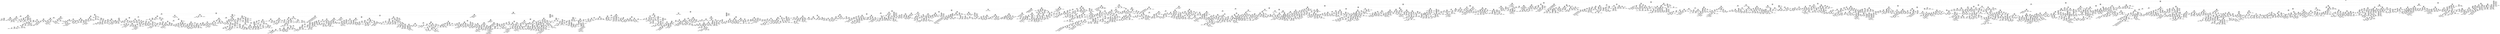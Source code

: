 digraph Tree {
0 [label="X[774] <= 9.0000\ngini = 0.8995488\nsamples = 10000", shape="box"] ;
1 [label="X[412] <= 10.5000\ngini = 0.899564383141\nsamples = 9984", shape="box"] ;
0 -> 1 ;
2 [label="X[555] <= 3.5000\ngini = 0.887862519261\nsamples = 6683", shape="box"] ;
1 -> 2 ;
3 [label="X[99] <= 1.0000\ngini = 0.884849197258\nsamples = 6330", shape="box"] ;
2 -> 3 ;
4 [label="X[562] <= 11.0000\ngini = 0.880013147939\nsamples = 6024", shape="box"] ;
3 -> 4 ;
5 [label="X[316] <= 1.5000\ngini = 0.879945118706\nsamples = 6006", shape="box"] ;
4 -> 5 ;
6 [label="X[72] <= 2.0000\ngini = 0.857972591856\nsamples = 4288", shape="box"] ;
5 -> 6 ;
7 [label="X[93] <= 20.5000\ngini = 0.857445257582\nsamples = 4276", shape="box"] ;
6 -> 7 ;
8 [label="X[425] <= 1.0000\ngini = 0.856779699266\nsamples = 4252", shape="box"] ;
7 -> 8 ;
9 [label="X[452] <= 3.5000\ngini = 0.854042359692\nsamples = 4166", shape="box"] ;
8 -> 9 ;
10 [label="X[563] <= 7.0000\ngini = 0.853984174584\nsamples = 4152", shape="box"] ;
9 -> 10 ;
11 [label="X[133] <= 10.5000\ngini = 0.853428493607\nsamples = 4093", shape="box"] ;
10 -> 11 ;
12 [label="X[223] <= 51.5000\ngini = 0.852562311876\nsamples = 3839", shape="box"] ;
11 -> 12 ;
13 [label="X[384] <= 0.5000\ngini = 0.852497278158\nsamples = 3837", shape="box"] ;
12 -> 13 ;
14 [label="X[124] <= 55.5000\ngini = 0.845911997191\nsamples = 3602", shape="box"] ;
13 -> 14 ;
15 [label="X[383] <= 0.5000\ngini = 0.84204358687\nsamples = 3244", shape="box"] ;
14 -> 15 ;
16 [label="X[460] <= 7.5000\ngini = 0.808979875653\nsamples = 2681", shape="box"] ;
15 -> 16 ;
17 [label="X[347] <= 0.5000\ngini = 0.822626461768\nsamples = 993", shape="box"] ;
16 -> 17 ;
18 [label="X[500] <= 1.0000\ngini = 0.686585006746\nsamples = 477", shape="box"] ;
17 -> 18 ;
19 [label="X[209] <= 10.0000\ngini = 0.685385919074\nsamples = 476", shape="box"] ;
18 -> 19 ;
20 [label="X[545] <= 32.5000\ngini = 0.527372153116\nsamples = 129", shape="box"] ;
19 -> 20 ;
21 [label="X[300] <= 70.0000\ngini = 0.688888888889\nsamples = 30", shape="box"] ;
20 -> 21 ;
22 [label="X[238] <= 19.5000\ngini = 0.692033293698\nsamples = 29", shape="box"] ;
21 -> 22 ;
23 [label="X[376] <= 17.0000\ngini = 0.485207100592\nsamples = 13", shape="box"] ;
22 -> 23 ;
24 [label="X[351] <= 6.0000\ngini = 0.75\nsamples = 4", shape="box"] ;
23 -> 24 ;
25 [label="gini = 0.0000\nsamples = 1\nvalue = [ 0.  0.  0.  0.  1.  0.  0.  0.  0.  0.]", shape="box"] ;
24 -> 25 ;
26 [label="X[234] <= 92.5000\ngini = 0.666666666667\nsamples = 3", shape="box"] ;
24 -> 26 ;
27 [label="gini = 0.0000\nsamples = 1\nvalue = [ 0.  0.  0.  1.  0.  0.  0.  0.  0.  0.]", shape="box"] ;
26 -> 27 ;
28 [label="X[660] <= 123.0000\ngini = 0.5\nsamples = 2", shape="box"] ;
26 -> 28 ;
29 [label="gini = 0.0000\nsamples = 1\nvalue = [ 0.  0.  0.  0.  0.  0.  0.  1.  0.  0.]", shape="box"] ;
28 -> 29 ;
30 [label="gini = 0.0000\nsamples = 1\nvalue = [ 0.  0.  0.  0.  0.  0.  0.  0.  1.  0.]", shape="box"] ;
28 -> 30 ;
31 [label="X[257] <= 14.5000\ngini = 0.197530864198\nsamples = 9", shape="box"] ;
23 -> 31 ;
32 [label="X[261] <= 3.0000\ngini = 0.21875\nsamples = 8", shape="box"] ;
31 -> 32 ;
33 [label="X[262] <= 127.5000\ngini = 0.375\nsamples = 4", shape="box"] ;
32 -> 33 ;
34 [label="gini = 0.0000\nsamples = 3\nvalue = [ 0.  0.  0.  3.  0.  0.  0.  0.  0.  0.]", shape="box"] ;
33 -> 34 ;
35 [label="gini = 0.0000\nsamples = 1\nvalue = [ 0.  0.  0.  0.  1.  0.  0.  0.  0.  0.]", shape="box"] ;
33 -> 35 ;
36 [label="gini = 0.0000\nsamples = 4\nvalue = [ 0.  0.  0.  4.  0.  0.  0.  0.  0.  0.]", shape="box"] ;
32 -> 36 ;
37 [label="gini = 0.0000\nsamples = 1\nvalue = [ 0.  0.  0.  1.  0.  0.  0.  0.  0.  0.]", shape="box"] ;
31 -> 37 ;
38 [label="X[266] <= 251.0000\ngini = 0.484375\nsamples = 16", shape="box"] ;
22 -> 38 ;
39 [label="X[489] <= 5.0000\ngini = 0.69387755102\nsamples = 7", shape="box"] ;
38 -> 39 ;
40 [label="X[462] <= 125.0000\ngini = 0.72\nsamples = 5", shape="box"] ;
39 -> 40 ;
41 [label="X[603] <= 120.5000\ngini = 0.625\nsamples = 4", shape="box"] ;
40 -> 41 ;
42 [label="X[179] <= 64.0000\ngini = 0.666666666667\nsamples = 3", shape="box"] ;
41 -> 42 ;
43 [label="X[485] <= 4.0000\ngini = 0.5\nsamples = 2", shape="box"] ;
42 -> 43 ;
44 [label="gini = 0.0000\nsamples = 1\nvalue = [ 0.  0.  0.  0.  0.  0.  0.  1.  0.  0.]", shape="box"] ;
43 -> 44 ;
45 [label="gini = 0.0000\nsamples = 1\nvalue = [ 0.  0.  0.  0.  0.  0.  1.  0.  0.  0.]", shape="box"] ;
43 -> 45 ;
46 [label="gini = 0.0000\nsamples = 1\nvalue = [ 0.  0.  0.  1.  0.  0.  0.  0.  0.  0.]", shape="box"] ;
42 -> 46 ;
47 [label="gini = 0.0000\nsamples = 1\nvalue = [ 0.  0.  0.  0.  0.  0.  0.  1.  0.  0.]", shape="box"] ;
41 -> 47 ;
48 [label="gini = 0.0000\nsamples = 1\nvalue = [ 0.  1.  0.  0.  0.  0.  0.  0.  0.  0.]", shape="box"] ;
40 -> 48 ;
49 [label="gini = 0.0000\nsamples = 2\nvalue = [ 0.  2.  0.  0.  0.  0.  0.  0.  0.  0.]", shape="box"] ;
39 -> 49 ;
50 [label="gini = 0.0000\nsamples = 9\nvalue = [ 0.  0.  0.  0.  0.  0.  0.  9.  0.  0.]", shape="box"] ;
38 -> 50 ;
51 [label="gini = 0.0000\nsamples = 1\nvalue = [ 0.  0.  0.  1.  0.  0.  0.  0.  0.  0.]", shape="box"] ;
21 -> 51 ;
52 [label="X[680] <= 126.5000\ngini = 0.300785634119\nsamples = 99", shape="box"] ;
20 -> 52 ;
53 [label="X[377] <= 0.5000\ngini = 0.287380258226\nsamples = 98", shape="box"] ;
52 -> 53 ;
54 [label="X[199] <= 54.5000\ngini = 0.504444444444\nsamples = 30", shape="box"] ;
53 -> 54 ;
55 [label="X[462] <= 200.5000\ngini = 0.489892984542\nsamples = 29", shape="box"] ;
54 -> 55 ;
56 [label="X[212] <= 69.5000\ngini = 0.32\nsamples = 5", shape="box"] ;
55 -> 56 ;
57 [label="X[686] <= 110.0000\ngini = 0.5\nsamples = 2", shape="box"] ;
56 -> 57 ;
58 [label="gini = 0.0000\nsamples = 1\nvalue = [ 0.  0.  0.  0.  0.  0.  0.  1.  0.  0.]", shape="box"] ;
57 -> 58 ;
59 [label="gini = 0.0000\nsamples = 1\nvalue = [ 0.  0.  1.  0.  0.  0.  0.  0.  0.  0.]", shape="box"] ;
57 -> 59 ;
60 [label="gini = 0.0000\nsamples = 3\nvalue = [ 0.  0.  0.  0.  0.  0.  0.  3.  0.  0.]", shape="box"] ;
56 -> 60 ;
61 [label="X[273] <= 1.5000\ngini = 0.34375\nsamples = 24", shape="box"] ;
55 -> 61 ;
62 [label="X[241] <= 191.0000\ngini = 0.298676748582\nsamples = 23", shape="box"] ;
61 -> 62 ;
63 [label="gini = 0.0000\nsamples = 16\nvalue = [  0.  16.   0.   0.   0.   0.   0.   0.   0.   0.]", shape="box"] ;
62 -> 63 ;
64 [label="X[213] <= 248.5000\ngini = 0.612244897959\nsamples = 7", shape="box"] ;
62 -> 64 ;
65 [label="X[552] <= 127.5000\ngini = 0.444444444444\nsamples = 3", shape="box"] ;
64 -> 65 ;
66 [label="gini = 0.0000\nsamples = 2\nvalue = [ 0.  0.  0.  0.  0.  0.  0.  2.  0.  0.]", shape="box"] ;
65 -> 66 ;
67 [label="gini = 0.0000\nsamples = 1\nvalue = [ 0.  0.  1.  0.  0.  0.  0.  0.  0.  0.]", shape="box"] ;
65 -> 67 ;
68 [label="X[325] <= 206.5000\ngini = 0.375\nsamples = 4", shape="box"] ;
64 -> 68 ;
69 [label="gini = 0.0000\nsamples = 3\nvalue = [ 0.  3.  0.  0.  0.  0.  0.  0.  0.  0.]", shape="box"] ;
68 -> 69 ;
70 [label="gini = 0.0000\nsamples = 1\nvalue = [ 0.  0.  0.  0.  0.  0.  0.  1.  0.  0.]", shape="box"] ;
68 -> 70 ;
71 [label="gini = 0.0000\nsamples = 1\nvalue = [ 0.  0.  0.  0.  0.  0.  0.  1.  0.  0.]", shape="box"] ;
61 -> 71 ;
72 [label="gini = 0.0000\nsamples = 1\nvalue = [ 0.  0.  0.  0.  0.  0.  0.  1.  0.  0.]", shape="box"] ;
54 -> 72 ;
73 [label="X[454] <= 85.0000\ngini = 0.137975778547\nsamples = 68", shape="box"] ;
53 -> 73 ;
74 [label="X[459] <= 17.0000\ngini = 0.113611049231\nsamples = 67", shape="box"] ;
73 -> 74 ;
75 [label="X[465] <= 14.5000\ngini = 0.0601183431953\nsamples = 65", shape="box"] ;
74 -> 75 ;
76 [label="X[433] <= 3.0000\ngini = 0.03076171875\nsamples = 64", shape="box"] ;
75 -> 76 ;
77 [label="gini = 0.0000\nsamples = 1\nvalue = [ 0.  0.  0.  0.  0.  0.  0.  1.  0.  0.]", shape="box"] ;
76 -> 77 ;
78 [label="gini = 0.0000\nsamples = 63\nvalue = [  0.  63.   0.   0.   0.   0.   0.   0.   0.   0.]", shape="box"] ;
76 -> 78 ;
79 [label="gini = 0.0000\nsamples = 1\nvalue = [ 0.  0.  0.  0.  0.  1.  0.  0.  0.  0.]", shape="box"] ;
75 -> 79 ;
80 [label="gini = 0.0000\nsamples = 2\nvalue = [ 0.  0.  0.  0.  0.  2.  0.  0.  0.  0.]", shape="box"] ;
74 -> 80 ;
81 [label="gini = 0.0000\nsamples = 1\nvalue = [ 0.  0.  0.  0.  0.  1.  0.  0.  0.  0.]", shape="box"] ;
73 -> 81 ;
82 [label="gini = 0.0000\nsamples = 1\nvalue = [ 0.  0.  0.  0.  0.  1.  0.  0.  0.  0.]", shape="box"] ;
52 -> 82 ;
83 [label="X[172] <= 74.0000\ngini = 0.715278758232\nsamples = 347", shape="box"] ;
19 -> 83 ;
84 [label="X[154] <= 4.0000\ngini = 0.713869221158\nsamples = 343", shape="box"] ;
83 -> 84 ;
85 [label="X[431] <= 26.5000\ngini = 0.543933402706\nsamples = 155", shape="box"] ;
84 -> 85 ;
86 [label="X[742] <= 6.5000\ngini = 0.461466797785\nsamples = 139", shape="box"] ;
85 -> 86 ;
87 [label="X[150] <= 2.5000\ngini = 0.553488763572\nsamples = 109", shape="box"] ;
86 -> 87 ;
88 [label="X[354] <= 1.0000\ngini = 0.465494791667\nsamples = 96", shape="box"] ;
87 -> 88 ;
89 [label="X[190] <= 5.5000\ngini = 0.671006944444\nsamples = 48", shape="box"] ;
88 -> 89 ;
90 [label="X[407] <= 254.5000\ngini = 0.604651162791\nsamples = 43", shape="box"] ;
89 -> 90 ;
91 [label="X[175] <= 26.0000\ngini = 0.55125\nsamples = 40", shape="box"] ;
90 -> 91 ;
92 [label="X[547] <= 218.5000\ngini = 0.578524470416\nsamples = 37", shape="box"] ;
91 -> 92 ;
93 [label="X[738] <= 126.0000\ngini = 0.565088757396\nsamples = 26", shape="box"] ;
92 -> 93 ;
94 [label="X[575] <= 194.0000\ngini = 0.5792\nsamples = 25", shape="box"] ;
93 -> 94 ;
95 [label="X[217] <= 1.5000\ngini = 0.533081285444\nsamples = 23", shape="box"] ;
94 -> 95 ;
96 [label="X[262] <= 178.0000\ngini = 0.517006802721\nsamples = 21", shape="box"] ;
95 -> 96 ;
97 [label="X[242] <= 28.5000\ngini = 0.6171875\nsamples = 16", shape="box"] ;
96 -> 97 ;
98 [label="X[211] <= 231.0000\ngini = 0.7\nsamples = 10", shape="box"] ;
97 -> 98 ;
99 [label="X[684] <= 9.5000\ngini = 0.722222222222\nsamples = 6", shape="box"] ;
98 -> 99 ;
100 [label="X[547] <= 88.5000\ngini = 0.5\nsamples = 2", shape="box"] ;
99 -> 100 ;
101 [label="gini = 0.0000\nsamples = 1\nvalue = [ 0.  0.  0.  1.  0.  0.  0.  0.  0.  0.]", shape="box"] ;
100 -> 101 ;
102 [label="gini = 0.0000\nsamples = 1\nvalue = [ 0.  1.  0.  0.  0.  0.  0.  0.  0.  0.]", shape="box"] ;
100 -> 102 ;
103 [label="X[204] <= 65.5000\ngini = 0.5\nsamples = 4", shape="box"] ;
99 -> 103 ;
104 [label="gini = 0.0000\nsamples = 2\nvalue = [ 0.  0.  0.  0.  0.  0.  0.  0.  0.  2.]", shape="box"] ;
103 -> 104 ;
105 [label="gini = 0.0000\nsamples = 2\nvalue = [ 0.  0.  0.  0.  0.  0.  0.  2.  0.  0.]", shape="box"] ;
103 -> 105 ;
106 [label="X[261] <= 8.0000\ngini = 0.5\nsamples = 4", shape="box"] ;
98 -> 106 ;
107 [label="gini = 0.0000\nsamples = 2\nvalue = [ 0.  2.  0.  0.  0.  0.  0.  0.  0.  0.]", shape="box"] ;
106 -> 107 ;
108 [label="gini = 0.0000\nsamples = 2\nvalue = [ 0.  0.  0.  0.  0.  0.  0.  2.  0.  0.]", shape="box"] ;
106 -> 108 ;
109 [label="X[741] <= 14.5000\ngini = 0.277777777778\nsamples = 6", shape="box"] ;
97 -> 109 ;
110 [label="X[655] <= 253.5000\ngini = 0.375\nsamples = 4", shape="box"] ;
109 -> 110 ;
111 [label="gini = 0.0000\nsamples = 3\nvalue = [ 0.  0.  0.  0.  0.  0.  0.  3.  0.  0.]", shape="box"] ;
110 -> 111 ;
112 [label="gini = 0.0000\nsamples = 1\nvalue = [ 0.  0.  0.  1.  0.  0.  0.  0.  0.  0.]", shape="box"] ;
110 -> 112 ;
113 [label="gini = 0.0000\nsamples = 2\nvalue = [ 0.  0.  0.  0.  0.  0.  0.  2.  0.  0.]", shape="box"] ;
109 -> 113 ;
114 [label="gini = 0.0000\nsamples = 5\nvalue = [ 0.  0.  0.  0.  0.  0.  0.  5.  0.  0.]", shape="box"] ;
96 -> 114 ;
115 [label="X[267] <= 201.0000\ngini = 0.5\nsamples = 2", shape="box"] ;
95 -> 115 ;
116 [label="gini = 0.0000\nsamples = 1\nvalue = [ 0.  0.  0.  1.  0.  0.  0.  0.  0.  0.]", shape="box"] ;
115 -> 116 ;
117 [label="gini = 0.0000\nsamples = 1\nvalue = [ 0.  0.  0.  0.  0.  0.  0.  1.  0.  0.]", shape="box"] ;
115 -> 117 ;
118 [label="gini = 0.0000\nsamples = 2\nvalue = [ 0.  0.  0.  2.  0.  0.  0.  0.  0.  0.]", shape="box"] ;
94 -> 118 ;
119 [label="gini = 0.0000\nsamples = 1\nvalue = [ 0.  0.  0.  0.  0.  0.  0.  1.  0.  0.]", shape="box"] ;
93 -> 119 ;
120 [label="X[177] <= 7.5000\ngini = 0.495867768595\nsamples = 11", shape="box"] ;
92 -> 120 ;
121 [label="X[269] <= 84.0000\ngini = 0.493827160494\nsamples = 9", shape="box"] ;
120 -> 121 ;
122 [label="gini = 0.0000\nsamples = 4\nvalue = [ 0.  4.  0.  0.  0.  0.  0.  0.  0.  0.]", shape="box"] ;
121 -> 122 ;
123 [label="X[295] <= 63.0000\ngini = 0.32\nsamples = 5", shape="box"] ;
121 -> 123 ;
124 [label="gini = 0.0000\nsamples = 2\nvalue = [ 0.  0.  0.  0.  0.  0.  0.  2.  0.  0.]", shape="box"] ;
123 -> 124 ;
125 [label="X[630] <= 33.0000\ngini = 0.444444444444\nsamples = 3", shape="box"] ;
123 -> 125 ;
126 [label="gini = 0.0000\nsamples = 1\nvalue = [ 0.  1.  0.  0.  0.  0.  0.  0.  0.  0.]", shape="box"] ;
125 -> 126 ;
127 [label="gini = 0.0000\nsamples = 2\nvalue = [ 0.  0.  0.  0.  0.  0.  0.  2.  0.  0.]", shape="box"] ;
125 -> 127 ;
128 [label="gini = 0.0000\nsamples = 2\nvalue = [ 0.  0.  0.  0.  0.  0.  0.  2.  0.  0.]", shape="box"] ;
120 -> 128 ;
129 [label="gini = 0.0000\nsamples = 3\nvalue = [ 0.  0.  0.  0.  0.  0.  0.  3.  0.  0.]", shape="box"] ;
91 -> 129 ;
130 [label="X[627] <= 43.0000\ngini = 0.444444444444\nsamples = 3", shape="box"] ;
90 -> 130 ;
131 [label="gini = 0.0000\nsamples = 2\nvalue = [ 0.  0.  0.  0.  0.  0.  0.  0.  0.  2.]", shape="box"] ;
130 -> 131 ;
132 [label="gini = 0.0000\nsamples = 1\nvalue = [ 0.  0.  0.  0.  0.  0.  0.  0.  1.  0.]", shape="box"] ;
130 -> 132 ;
133 [label="X[712] <= 10.0000\ngini = 0.32\nsamples = 5", shape="box"] ;
89 -> 133 ;
134 [label="gini = 0.0000\nsamples = 4\nvalue = [ 0.  0.  0.  0.  0.  4.  0.  0.  0.  0.]", shape="box"] ;
133 -> 134 ;
135 [label="gini = 0.0000\nsamples = 1\nvalue = [ 0.  0.  0.  1.  0.  0.  0.  0.  0.  0.]", shape="box"] ;
133 -> 135 ;
136 [label="X[468] <= 16.5000\ngini = 0.15625\nsamples = 48", shape="box"] ;
88 -> 136 ;
137 [label="X[624] <= 106.5000\ngini = 0.159348121322\nsamples = 47", shape="box"] ;
136 -> 137 ;
138 [label="X[608] <= 25.5000\ngini = 0.0859259259259\nsamples = 45", shape="box"] ;
137 -> 138 ;
139 [label="X[242] <= 11.0000\ngini = 0.0444214876033\nsamples = 44", shape="box"] ;
138 -> 139 ;
140 [label="X[741] <= 47.5000\ngini = 0.32\nsamples = 5", shape="box"] ;
139 -> 140 ;
141 [label="X[382] <= 39.5000\ngini = 0.375\nsamples = 4", shape="box"] ;
140 -> 141 ;
142 [label="X[572] <= 1.0000\ngini = 0.5\nsamples = 2", shape="box"] ;
141 -> 142 ;
143 [label="gini = 0.0000\nsamples = 1\nvalue = [ 0.  0.  0.  0.  0.  0.  0.  1.  0.  0.]", shape="box"] ;
142 -> 143 ;
144 [label="gini = 0.0000\nsamples = 1\nvalue = [ 0.  0.  0.  1.  0.  0.  0.  0.  0.  0.]", shape="box"] ;
142 -> 144 ;
145 [label="gini = 0.0000\nsamples = 2\nvalue = [ 0.  0.  0.  0.  0.  0.  0.  2.  0.  0.]", shape="box"] ;
141 -> 145 ;
146 [label="gini = 0.0000\nsamples = 1\nvalue = [ 0.  0.  0.  0.  0.  0.  0.  1.  0.  0.]", shape="box"] ;
140 -> 146 ;
147 [label="gini = 0.0000\nsamples = 39\nvalue = [  0.   0.   0.   0.   0.   0.   0.  39.   0.   0.]", shape="box"] ;
139 -> 147 ;
148 [label="gini = 0.0000\nsamples = 1\nvalue = [ 0.  0.  1.  0.  0.  0.  0.  0.  0.  0.]", shape="box"] ;
138 -> 148 ;
149 [label="X[655] <= 207.5000\ngini = 0.5\nsamples = 2", shape="box"] ;
137 -> 149 ;
150 [label="gini = 0.0000\nsamples = 1\nvalue = [ 0.  0.  1.  0.  0.  0.  0.  0.  0.  0.]", shape="box"] ;
149 -> 150 ;
151 [label="gini = 0.0000\nsamples = 1\nvalue = [ 0.  0.  0.  1.  0.  0.  0.  0.  0.  0.]", shape="box"] ;
149 -> 151 ;
152 [label="gini = 0.0000\nsamples = 1\nvalue = [ 0.  0.  0.  0.  0.  0.  0.  1.  0.  0.]", shape="box"] ;
136 -> 152 ;
153 [label="X[212] <= 106.0000\ngini = 0.568047337278\nsamples = 13", shape="box"] ;
87 -> 153 ;
154 [label="X[599] <= 3.0000\ngini = 0.513888888889\nsamples = 12", shape="box"] ;
153 -> 154 ;
155 [label="X[524] <= 70.5000\ngini = 0.34\nsamples = 10", shape="box"] ;
154 -> 155 ;
156 [label="X[263] <= 8.0000\ngini = 0.197530864198\nsamples = 9", shape="box"] ;
155 -> 156 ;
157 [label="X[521] <= 19.0000\ngini = 0.375\nsamples = 4", shape="box"] ;
156 -> 157 ;
158 [label="X[209] <= 162.0000\ngini = 0.444444444444\nsamples = 3", shape="box"] ;
157 -> 158 ;
159 [label="gini = 0.0000\nsamples = 1\nvalue = [ 0.  1.  0.  0.  0.  0.  0.  0.  0.  0.]", shape="box"] ;
158 -> 159 ;
160 [label="X[544] <= 115.0000\ngini = 0.5\nsamples = 2", shape="box"] ;
158 -> 160 ;
161 [label="gini = 0.0000\nsamples = 1\nvalue = [ 0.  1.  0.  0.  0.  0.  0.  0.  0.  0.]", shape="box"] ;
160 -> 161 ;
162 [label="gini = 0.0000\nsamples = 1\nvalue = [ 0.  0.  1.  0.  0.  0.  0.  0.  0.  0.]", shape="box"] ;
160 -> 162 ;
163 [label="gini = 0.0000\nsamples = 1\nvalue = [ 0.  1.  0.  0.  0.  0.  0.  0.  0.  0.]", shape="box"] ;
157 -> 163 ;
164 [label="gini = 0.0000\nsamples = 5\nvalue = [ 0.  5.  0.  0.  0.  0.  0.  0.  0.  0.]", shape="box"] ;
156 -> 164 ;
165 [label="gini = 0.0000\nsamples = 1\nvalue = [ 0.  0.  0.  1.  0.  0.  0.  0.  0.  0.]", shape="box"] ;
155 -> 165 ;
166 [label="X[609] <= 9.5000\ngini = 0.5\nsamples = 2", shape="box"] ;
154 -> 166 ;
167 [label="gini = 0.0000\nsamples = 1\nvalue = [ 0.  0.  0.  0.  0.  0.  0.  1.  0.  0.]", shape="box"] ;
166 -> 167 ;
168 [label="gini = 0.0000\nsamples = 1\nvalue = [ 0.  0.  1.  0.  0.  0.  0.  0.  0.  0.]", shape="box"] ;
166 -> 168 ;
169 [label="gini = 0.0000\nsamples = 1\nvalue = [ 0.  0.  0.  1.  0.  0.  0.  0.  0.  0.]", shape="box"] ;
153 -> 169 ;
170 [label="gini = 0.0000\nsamples = 30\nvalue = [  0.   0.   0.   0.   0.   0.   0.  30.   0.   0.]", shape="box"] ;
86 -> 170 ;
171 [label="X[632] <= 224.5000\ngini = 0.5625\nsamples = 16", shape="box"] ;
85 -> 171 ;
172 [label="X[428] <= 28.5000\ngini = 0.639053254438\nsamples = 13", shape="box"] ;
171 -> 172 ;
173 [label="X[433] <= 7.5000\ngini = 0.694214876033\nsamples = 11", shape="box"] ;
172 -> 173 ;
174 [label="gini = 0.0000\nsamples = 1\nvalue = [ 0.  0.  1.  0.  0.  0.  0.  0.  0.  0.]", shape="box"] ;
173 -> 174 ;
175 [label="X[232] <= 17.0000\ngini = 0.64\nsamples = 10", shape="box"] ;
173 -> 175 ;
176 [label="X[234] <= 114.5000\ngini = 0.612244897959\nsamples = 7", shape="box"] ;
175 -> 176 ;
177 [label="X[576] <= 2.0000\ngini = 0.611111111111\nsamples = 6", shape="box"] ;
176 -> 177 ;
178 [label="gini = 0.0000\nsamples = 2\nvalue = [ 0.  0.  0.  0.  0.  0.  0.  0.  0.  2.]", shape="box"] ;
177 -> 178 ;
179 [label="X[463] <= 104.5000\ngini = 0.625\nsamples = 4", shape="box"] ;
177 -> 179 ;
180 [label="gini = 0.0000\nsamples = 2\nvalue = [ 0.  0.  0.  2.  0.  0.  0.  0.  0.  0.]", shape="box"] ;
179 -> 180 ;
181 [label="X[655] <= 92.0000\ngini = 0.5\nsamples = 2", shape="box"] ;
179 -> 181 ;
182 [label="gini = 0.0000\nsamples = 1\nvalue = [ 0.  0.  0.  0.  0.  0.  0.  0.  0.  1.]", shape="box"] ;
181 -> 182 ;
183 [label="gini = 0.0000\nsamples = 1\nvalue = [ 0.  0.  0.  0.  0.  1.  0.  0.  0.  0.]", shape="box"] ;
181 -> 183 ;
184 [label="gini = 0.0000\nsamples = 1\nvalue = [ 0.  0.  0.  1.  0.  0.  0.  0.  0.  0.]", shape="box"] ;
176 -> 184 ;
185 [label="X[402] <= 29.0000\ngini = 0.444444444444\nsamples = 3", shape="box"] ;
175 -> 185 ;
186 [label="gini = 0.0000\nsamples = 2\nvalue = [ 0.  0.  0.  2.  0.  0.  0.  0.  0.  0.]", shape="box"] ;
185 -> 186 ;
187 [label="gini = 0.0000\nsamples = 1\nvalue = [ 0.  0.  0.  0.  0.  0.  0.  1.  0.  0.]", shape="box"] ;
185 -> 187 ;
188 [label="gini = 0.0000\nsamples = 2\nvalue = [ 0.  0.  0.  2.  0.  0.  0.  0.  0.  0.]", shape="box"] ;
172 -> 188 ;
189 [label="gini = 0.0000\nsamples = 3\nvalue = [ 0.  0.  0.  3.  0.  0.  0.  0.  0.  0.]", shape="box"] ;
171 -> 189 ;
190 [label="X[635] <= 0.5000\ngini = 0.539271163422\nsamples = 188", shape="box"] ;
84 -> 190 ;
191 [label="X[376] <= 114.5000\ngini = 0.491940811204\nsamples = 174", shape="box"] ;
190 -> 191 ;
192 [label="X[294] <= 152.5000\ngini = 0.374044444444\nsamples = 150", shape="box"] ;
191 -> 192 ;
193 [label="X[652] <= 165.5000\ngini = 0.6048\nsamples = 25", shape="box"] ;
192 -> 193 ;
194 [label="X[601] <= 252.5000\ngini = 0.781065088757\nsamples = 13", shape="box"] ;
193 -> 194 ;
195 [label="X[374] <= 221.0000\ngini = 0.78\nsamples = 10", shape="box"] ;
194 -> 195 ;
196 [label="X[464] <= 41.5000\ngini = 0.765432098765\nsamples = 9", shape="box"] ;
195 -> 196 ;
197 [label="gini = 0.0000\nsamples = 2\nvalue = [ 0.  2.  0.  0.  0.  0.  0.  0.  0.  0.]", shape="box"] ;
196 -> 197 ;
198 [label="X[213] <= 94.0000\ngini = 0.69387755102\nsamples = 7", shape="box"] ;
196 -> 198 ;
199 [label="X[653] <= 70.0000\ngini = 0.5\nsamples = 2", shape="box"] ;
198 -> 199 ;
200 [label="gini = 0.0000\nsamples = 1\nvalue = [ 0.  0.  0.  0.  0.  0.  0.  0.  1.  0.]", shape="box"] ;
199 -> 200 ;
201 [label="gini = 0.0000\nsamples = 1\nvalue = [ 0.  0.  0.  0.  0.  0.  0.  1.  0.  0.]", shape="box"] ;
199 -> 201 ;
202 [label="X[348] <= 1.0000\ngini = 0.48\nsamples = 5", shape="box"] ;
198 -> 202 ;
203 [label="X[376] <= 56.5000\ngini = 0.5\nsamples = 4", shape="box"] ;
202 -> 203 ;
204 [label="X[609] <= 94.0000\ngini = 0.444444444444\nsamples = 3", shape="box"] ;
203 -> 204 ;
205 [label="X[382] <= 10.5000\ngini = 0.5\nsamples = 2", shape="box"] ;
204 -> 205 ;
206 [label="gini = 0.0000\nsamples = 1\nvalue = [ 0.  0.  0.  1.  0.  0.  0.  0.  0.  0.]", shape="box"] ;
205 -> 206 ;
207 [label="gini = 0.0000\nsamples = 1\nvalue = [ 0.  0.  1.  0.  0.  0.  0.  0.  0.  0.]", shape="box"] ;
205 -> 207 ;
208 [label="gini = 0.0000\nsamples = 1\nvalue = [ 0.  0.  1.  0.  0.  0.  0.  0.  0.  0.]", shape="box"] ;
204 -> 208 ;
209 [label="gini = 0.0000\nsamples = 1\nvalue = [ 0.  0.  0.  1.  0.  0.  0.  0.  0.  0.]", shape="box"] ;
203 -> 209 ;
210 [label="gini = 0.0000\nsamples = 1\nvalue = [ 0.  0.  0.  1.  0.  0.  0.  0.  0.  0.]", shape="box"] ;
202 -> 210 ;
211 [label="gini = 0.0000\nsamples = 1\nvalue = [ 0.  0.  0.  0.  0.  0.  0.  0.  1.  0.]", shape="box"] ;
195 -> 211 ;
212 [label="X[462] <= 78.5000\ngini = 0.444444444444\nsamples = 3", shape="box"] ;
194 -> 212 ;
213 [label="gini = 0.0000\nsamples = 1\nvalue = [ 0.  0.  0.  1.  0.  0.  0.  0.  0.  0.]", shape="box"] ;
212 -> 213 ;
214 [label="gini = 0.0000\nsamples = 2\nvalue = [ 0.  0.  0.  0.  0.  0.  0.  2.  0.  0.]", shape="box"] ;
212 -> 214 ;
215 [label="X[239] <= 191.0000\ngini = 0.152777777778\nsamples = 12", shape="box"] ;
193 -> 215 ;
216 [label="gini = 0.0000\nsamples = 11\nvalue = [  0.   0.   0.  11.   0.   0.   0.   0.   0.   0.]", shape="box"] ;
215 -> 216 ;
217 [label="gini = 0.0000\nsamples = 1\nvalue = [ 0.  0.  0.  0.  0.  1.  0.  0.  0.  0.]", shape="box"] ;
215 -> 217 ;
218 [label="X[236] <= 68.0000\ngini = 0.150656\nsamples = 125", shape="box"] ;
192 -> 218 ;
219 [label="X[659] <= 169.0000\ngini = 0.0215028355388\nsamples = 92", shape="box"] ;
218 -> 219 ;
220 [label="X[577] <= 54.0000\ngini = 0.0555102040816\nsamples = 35", shape="box"] ;
219 -> 220 ;
221 [label="X[266] <= 251.0000\ngini = 0.0570934256055\nsamples = 34", shape="box"] ;
220 -> 221 ;
222 [label="X[183] <= 253.5000\ngini = 0.277777777778\nsamples = 6", shape="box"] ;
221 -> 222 ;
223 [label="gini = 0.0000\nsamples = 4\nvalue = [ 0.  4.  0.  0.  0.  0.  0.  0.  0.  0.]", shape="box"] ;
222 -> 223 ;
224 [label="X[518] <= 229.0000\ngini = 0.5\nsamples = 2", shape="box"] ;
222 -> 224 ;
225 [label="gini = 0.0000\nsamples = 1\nvalue = [ 0.  0.  0.  0.  0.  1.  0.  0.  0.  0.]", shape="box"] ;
224 -> 225 ;
226 [label="gini = 0.0000\nsamples = 1\nvalue = [ 0.  1.  0.  0.  0.  0.  0.  0.  0.  0.]", shape="box"] ;
224 -> 226 ;
227 [label="gini = 0.0000\nsamples = 28\nvalue = [  0.  28.   0.   0.   0.   0.   0.   0.   0.   0.]", shape="box"] ;
221 -> 227 ;
228 [label="gini = 0.0000\nsamples = 1\nvalue = [ 0.  1.  0.  0.  0.  0.  0.  0.  0.  0.]", shape="box"] ;
220 -> 228 ;
229 [label="gini = 0.0000\nsamples = 57\nvalue = [  0.  57.   0.   0.   0.   0.   0.   0.   0.   0.]", shape="box"] ;
219 -> 229 ;
230 [label="X[301] <= 126.5000\ngini = 0.438934802571\nsamples = 33", shape="box"] ;
218 -> 230 ;
231 [label="X[596] <= 4.5000\ngini = 0.404296875\nsamples = 32", shape="box"] ;
230 -> 231 ;
232 [label="X[185] <= 5.0000\ngini = 0.144970414201\nsamples = 26", shape="box"] ;
231 -> 232 ;
233 [label="gini = 0.0000\nsamples = 24\nvalue = [  0.  24.   0.   0.   0.   0.   0.   0.   0.   0.]", shape="box"] ;
232 -> 233 ;
234 [label="X[605] <= 34.0000\ngini = 0.5\nsamples = 2", shape="box"] ;
232 -> 234 ;
235 [label="gini = 0.0000\nsamples = 1\nvalue = [ 0.  0.  0.  0.  0.  1.  0.  0.  0.  0.]", shape="box"] ;
234 -> 235 ;
236 [label="gini = 0.0000\nsamples = 1\nvalue = [ 0.  0.  0.  1.  0.  0.  0.  0.  0.  0.]", shape="box"] ;
234 -> 236 ;
237 [label="X[483] <= 49.0000\ngini = 0.444444444444\nsamples = 6", shape="box"] ;
231 -> 237 ;
238 [label="X[602] <= 148.5000\ngini = 0.48\nsamples = 5", shape="box"] ;
237 -> 238 ;
239 [label="gini = 0.0000\nsamples = 1\nvalue = [ 0.  0.  0.  1.  0.  0.  0.  0.  0.  0.]", shape="box"] ;
238 -> 239 ;
240 [label="X[541] <= 113.5000\ngini = 0.375\nsamples = 4", shape="box"] ;
238 -> 240 ;
241 [label="X[545] <= 86.0000\ngini = 0.444444444444\nsamples = 3", shape="box"] ;
240 -> 241 ;
242 [label="gini = 0.0000\nsamples = 2\nvalue = [ 0.  0.  0.  0.  0.  2.  0.  0.  0.  0.]", shape="box"] ;
241 -> 242 ;
243 [label="gini = 0.0000\nsamples = 1\nvalue = [ 0.  0.  0.  1.  0.  0.  0.  0.  0.  0.]", shape="box"] ;
241 -> 243 ;
244 [label="gini = 0.0000\nsamples = 1\nvalue = [ 0.  0.  0.  0.  0.  1.  0.  0.  0.  0.]", shape="box"] ;
240 -> 244 ;
245 [label="gini = 0.0000\nsamples = 1\nvalue = [ 0.  0.  0.  0.  0.  1.  0.  0.  0.  0.]", shape="box"] ;
237 -> 245 ;
246 [label="gini = 0.0000\nsamples = 1\nvalue = [ 0.  0.  0.  0.  0.  0.  0.  0.  1.  0.]", shape="box"] ;
230 -> 246 ;
247 [label="X[235] <= 236.5000\ngini = 0.15625\nsamples = 24", shape="box"] ;
191 -> 247 ;
248 [label="X[379] <= 79.5000\ngini = 0.0907029478458\nsamples = 21", shape="box"] ;
247 -> 248 ;
249 [label="X[260] <= 100.5000\ngini = 0.444444444444\nsamples = 3", shape="box"] ;
248 -> 249 ;
250 [label="X[602] <= 146.5000\ngini = 0.5\nsamples = 2", shape="box"] ;
249 -> 250 ;
251 [label="gini = 0.0000\nsamples = 1\nvalue = [ 0.  0.  0.  0.  0.  1.  0.  0.  0.  0.]", shape="box"] ;
250 -> 251 ;
252 [label="gini = 0.0000\nsamples = 1\nvalue = [ 0.  0.  0.  1.  0.  0.  0.  0.  0.  0.]", shape="box"] ;
250 -> 252 ;
253 [label="gini = 0.0000\nsamples = 1\nvalue = [ 0.  0.  0.  1.  0.  0.  0.  0.  0.  0.]", shape="box"] ;
249 -> 253 ;
254 [label="gini = 0.0000\nsamples = 18\nvalue = [  0.   0.   0.  18.   0.   0.   0.   0.   0.   0.]", shape="box"] ;
248 -> 254 ;
255 [label="X[621] <= 126.5000\ngini = 0.444444444444\nsamples = 3", shape="box"] ;
247 -> 255 ;
256 [label="X[207] <= 148.5000\ngini = 0.5\nsamples = 2", shape="box"] ;
255 -> 256 ;
257 [label="gini = 0.0000\nsamples = 1\nvalue = [ 0.  0.  0.  0.  0.  0.  0.  0.  1.  0.]", shape="box"] ;
256 -> 257 ;
258 [label="gini = 0.0000\nsamples = 1\nvalue = [ 0.  0.  0.  1.  0.  0.  0.  0.  0.  0.]", shape="box"] ;
256 -> 258 ;
259 [label="gini = 0.0000\nsamples = 1\nvalue = [ 0.  0.  0.  1.  0.  0.  0.  0.  0.  0.]", shape="box"] ;
255 -> 259 ;
260 [label="X[467] <= 16.5000\ngini = 0.65306122449\nsamples = 14", shape="box"] ;
190 -> 260 ;
261 [label="X[244] <= 113.0000\ngini = 0.32\nsamples = 5", shape="box"] ;
260 -> 261 ;
262 [label="X[404] <= 13.0000\ngini = 0.375\nsamples = 4", shape="box"] ;
261 -> 262 ;
263 [label="gini = 0.0000\nsamples = 3\nvalue = [ 0.  0.  3.  0.  0.  0.  0.  0.  0.  0.]", shape="box"] ;
262 -> 263 ;
264 [label="gini = 0.0000\nsamples = 1\nvalue = [ 0.  1.  0.  0.  0.  0.  0.  0.  0.  0.]", shape="box"] ;
262 -> 264 ;
265 [label="gini = 0.0000\nsamples = 1\nvalue = [ 0.  0.  1.  0.  0.  0.  0.  0.  0.  0.]", shape="box"] ;
261 -> 265 ;
266 [label="X[465] <= 75.0000\ngini = 0.37037037037\nsamples = 9", shape="box"] ;
260 -> 266 ;
267 [label="X[185] <= 252.5000\ngini = 0.666666666667\nsamples = 3", shape="box"] ;
266 -> 267 ;
268 [label="gini = 0.0000\nsamples = 1\nvalue = [ 0.  0.  0.  0.  0.  0.  0.  0.  1.  0.]", shape="box"] ;
267 -> 268 ;
269 [label="X[313] <= 127.5000\ngini = 0.5\nsamples = 2", shape="box"] ;
267 -> 269 ;
270 [label="gini = 0.0000\nsamples = 1\nvalue = [ 0.  0.  0.  1.  0.  0.  0.  0.  0.  0.]", shape="box"] ;
269 -> 270 ;
271 [label="gini = 0.0000\nsamples = 1\nvalue = [ 0.  0.  0.  0.  0.  1.  0.  0.  0.  0.]", shape="box"] ;
269 -> 271 ;
272 [label="gini = 0.0000\nsamples = 6\nvalue = [ 0.  0.  0.  6.  0.  0.  0.  0.  0.  0.]", shape="box"] ;
266 -> 272 ;
273 [label="X[411] <= 27.5000\ngini = 0.375\nsamples = 4", shape="box"] ;
83 -> 273 ;
274 [label="X[209] <= 251.0000\ngini = 0.5\nsamples = 2", shape="box"] ;
273 -> 274 ;
275 [label="gini = 0.0000\nsamples = 1\nvalue = [ 0.  0.  0.  0.  0.  0.  0.  1.  0.  0.]", shape="box"] ;
274 -> 275 ;
276 [label="gini = 0.0000\nsamples = 1\nvalue = [ 0.  0.  0.  1.  0.  0.  0.  0.  0.  0.]", shape="box"] ;
274 -> 276 ;
277 [label="gini = 0.0000\nsamples = 2\nvalue = [ 0.  0.  0.  2.  0.  0.  0.  0.  0.  0.]", shape="box"] ;
273 -> 277 ;
278 [label="gini = 0.0000\nsamples = 1\nvalue = [ 0.  0.  1.  0.  0.  0.  0.  0.  0.  0.]", shape="box"] ;
18 -> 278 ;
279 [label="X[210] <= 29.5000\ngini = 0.776215371672\nsamples = 516", shape="box"] ;
17 -> 279 ;
280 [label="X[202] <= 6.5000\ngini = 0.608707273882\nsamples = 173", shape="box"] ;
279 -> 280 ;
281 [label="X[454] <= 13.0000\ngini = 0.577777777778\nsamples = 165", shape="box"] ;
280 -> 281 ;
282 [label="X[131] <= 36.5000\ngini = 0.624589774078\nsamples = 145", shape="box"] ;
281 -> 282 ;
283 [label="X[145] <= 15.5000\ngini = 0.57775147929\nsamples = 130", shape="box"] ;
282 -> 283 ;
284 [label="X[380] <= 41.0000\ngini = 0.572201189832\nsamples = 129", shape="box"] ;
283 -> 284 ;
285 [label="X[222] <= 40.5000\ngini = 0.245934506572\nsamples = 67", shape="box"] ;
284 -> 285 ;
286 [label="X[656] <= 72.5000\ngini = 0.25634765625\nsamples = 64", shape="box"] ;
285 -> 286 ;
287 [label="X[435] <= 194.5000\ngini = 0.0753556324491\nsamples = 51", shape="box"] ;
286 -> 287 ;
288 [label="X[486] <= 1.0000\ngini = 0.207612456747\nsamples = 17", shape="box"] ;
287 -> 288 ;
289 [label="X[466] <= 1.5000\ngini = 0.244897959184\nsamples = 14", shape="box"] ;
288 -> 289 ;
290 [label="X[301] <= 53.5000\ngini = 0.260355029586\nsamples = 13", shape="box"] ;
289 -> 290 ;
291 [label="X[435] <= 189.0000\ngini = 0.408163265306\nsamples = 7", shape="box"] ;
290 -> 291 ;
292 [label="X[548] <= 243.0000\ngini = 0.277777777778\nsamples = 6", shape="box"] ;
291 -> 292 ;
293 [label="gini = 0.0000\nsamples = 5\nvalue = [ 0.  0.  0.  0.  0.  5.  0.  0.  0.  0.]", shape="box"] ;
292 -> 293 ;
294 [label="gini = 0.0000\nsamples = 1\nvalue = [ 0.  1.  0.  0.  0.  0.  0.  0.  0.  0.]", shape="box"] ;
292 -> 294 ;
295 [label="gini = 0.0000\nsamples = 1\nvalue = [ 0.  1.  0.  0.  0.  0.  0.  0.  0.  0.]", shape="box"] ;
291 -> 295 ;
296 [label="gini = 0.0000\nsamples = 6\nvalue = [ 0.  0.  0.  0.  0.  6.  0.  0.  0.  0.]", shape="box"] ;
290 -> 296 ;
297 [label="gini = 0.0000\nsamples = 1\nvalue = [ 0.  0.  0.  0.  0.  1.  0.  0.  0.  0.]", shape="box"] ;
289 -> 297 ;
298 [label="gini = 0.0000\nsamples = 3\nvalue = [ 0.  0.  0.  0.  0.  3.  0.  0.  0.  0.]", shape="box"] ;
288 -> 298 ;
299 [label="gini = 0.0000\nsamples = 34\nvalue = [  0.   0.   0.   0.   0.  34.   0.   0.   0.   0.]", shape="box"] ;
287 -> 299 ;
300 [label="X[690] <= 64.5000\ngini = 0.686390532544\nsamples = 13", shape="box"] ;
286 -> 300 ;
301 [label="X[265] <= 130.5000\ngini = 0.652777777778\nsamples = 12", shape="box"] ;
300 -> 301 ;
302 [label="X[540] <= 46.0000\ngini = 0.69387755102\nsamples = 7", shape="box"] ;
301 -> 302 ;
303 [label="X[597] <= 1.0000\ngini = 0.56\nsamples = 5", shape="box"] ;
302 -> 303 ;
304 [label="X[603] <= 94.5000\ngini = 0.444444444444\nsamples = 3", shape="box"] ;
303 -> 304 ;
305 [label="X[406] <= 122.0000\ngini = 0.5\nsamples = 2", shape="box"] ;
304 -> 305 ;
306 [label="gini = 0.0000\nsamples = 1\nvalue = [ 0.  0.  0.  1.  0.  0.  0.  0.  0.  0.]", shape="box"] ;
305 -> 306 ;
307 [label="gini = 0.0000\nsamples = 1\nvalue = [ 0.  0.  0.  0.  0.  1.  0.  0.  0.  0.]", shape="box"] ;
305 -> 307 ;
308 [label="gini = 0.0000\nsamples = 1\nvalue = [ 0.  0.  0.  1.  0.  0.  0.  0.  0.  0.]", shape="box"] ;
304 -> 308 ;
309 [label="X[625] <= 98.5000\ngini = 0.5\nsamples = 2", shape="box"] ;
303 -> 309 ;
310 [label="gini = 0.0000\nsamples = 1\nvalue = [ 1.  0.  0.  0.  0.  0.  0.  0.  0.  0.]", shape="box"] ;
309 -> 310 ;
311 [label="gini = 0.0000\nsamples = 1\nvalue = [ 0.  0.  0.  1.  0.  0.  0.  0.  0.  0.]", shape="box"] ;
309 -> 311 ;
312 [label="X[625] <= 109.0000\ngini = 0.5\nsamples = 2", shape="box"] ;
302 -> 312 ;
313 [label="gini = 0.0000\nsamples = 1\nvalue = [ 0.  0.  0.  0.  0.  0.  0.  0.  1.  0.]", shape="box"] ;
312 -> 313 ;
314 [label="gini = 0.0000\nsamples = 1\nvalue = [ 1.  0.  0.  0.  0.  0.  0.  0.  0.  0.]", shape="box"] ;
312 -> 314 ;
315 [label="gini = 0.0000\nsamples = 5\nvalue = [ 0.  0.  0.  0.  0.  5.  0.  0.  0.  0.]", shape="box"] ;
301 -> 315 ;
316 [label="gini = 0.0000\nsamples = 1\nvalue = [ 0.  0.  0.  0.  0.  0.  0.  0.  1.  0.]", shape="box"] ;
300 -> 316 ;
317 [label="gini = 0.0000\nsamples = 3\nvalue = [ 0.  0.  0.  0.  0.  3.  0.  0.  0.  0.]", shape="box"] ;
285 -> 317 ;
318 [label="X[234] <= 23.0000\ngini = 0.767950052029\nsamples = 62", shape="box"] ;
284 -> 318 ;
319 [label="X[295] <= 75.0000\ngini = 0.679040289724\nsamples = 47", shape="box"] ;
318 -> 319 ;
320 [label="X[263] <= 240.0000\ngini = 0.714555765595\nsamples = 23", shape="box"] ;
319 -> 320 ;
321 [label="X[405] <= 169.5000\ngini = 0.726643598616\nsamples = 17", shape="box"] ;
320 -> 321 ;
322 [label="X[400] <= 62.0000\ngini = 0.65625\nsamples = 8", shape="box"] ;
321 -> 322 ;
323 [label="X[521] <= 126.5000\ngini = 0.612244897959\nsamples = 7", shape="box"] ;
322 -> 323 ;
324 [label="X[324] <= 135.0000\ngini = 0.5\nsamples = 6", shape="box"] ;
323 -> 324 ;
325 [label="X[626] <= 192.5000\ngini = 0.32\nsamples = 5", shape="box"] ;
324 -> 325 ;
326 [label="gini = 0.0000\nsamples = 4\nvalue = [ 0.  0.  0.  0.  0.  0.  0.  4.  0.  0.]", shape="box"] ;
325 -> 326 ;
327 [label="gini = 0.0000\nsamples = 1\nvalue = [ 0.  0.  0.  0.  0.  1.  0.  0.  0.  0.]", shape="box"] ;
325 -> 327 ;
328 [label="gini = 0.0000\nsamples = 1\nvalue = [ 0.  0.  0.  0.  0.  0.  0.  0.  0.  1.]", shape="box"] ;
324 -> 328 ;
329 [label="gini = 0.0000\nsamples = 1\nvalue = [ 0.  0.  0.  1.  0.  0.  0.  0.  0.  0.]", shape="box"] ;
323 -> 329 ;
330 [label="gini = 0.0000\nsamples = 1\nvalue = [ 0.  0.  0.  1.  0.  0.  0.  0.  0.  0.]", shape="box"] ;
322 -> 330 ;
331 [label="X[687] <= 103.0000\ngini = 0.444444444444\nsamples = 9", shape="box"] ;
321 -> 331 ;
332 [label="X[513] <= 128.0000\ngini = 0.489795918367\nsamples = 7", shape="box"] ;
331 -> 332 ;
333 [label="X[434] <= 145.5000\ngini = 0.5\nsamples = 6", shape="box"] ;
332 -> 333 ;
334 [label="gini = 0.0000\nsamples = 3\nvalue = [ 0.  0.  0.  0.  0.  3.  0.  0.  0.  0.]", shape="box"] ;
333 -> 334 ;
335 [label="gini = 0.0000\nsamples = 3\nvalue = [ 0.  0.  0.  0.  3.  0.  0.  0.  0.  0.]", shape="box"] ;
333 -> 335 ;
336 [label="gini = 0.0000\nsamples = 1\nvalue = [ 0.  0.  0.  0.  0.  1.  0.  0.  0.  0.]", shape="box"] ;
332 -> 336 ;
337 [label="gini = 0.0000\nsamples = 2\nvalue = [ 0.  0.  0.  0.  0.  2.  0.  0.  0.  0.]", shape="box"] ;
331 -> 337 ;
338 [label="X[435] <= 135.5000\ngini = 0.444444444444\nsamples = 6", shape="box"] ;
320 -> 338 ;
339 [label="gini = 0.0000\nsamples = 2\nvalue = [ 0.  0.  0.  0.  0.  2.  0.  0.  0.  0.]", shape="box"] ;
338 -> 339 ;
340 [label="gini = 0.0000\nsamples = 4\nvalue = [ 0.  0.  0.  0.  4.  0.  0.  0.  0.  0.]", shape="box"] ;
338 -> 340 ;
341 [label="X[236] <= 12.5000\ngini = 0.569444444444\nsamples = 24", shape="box"] ;
319 -> 341 ;
342 [label="X[462] <= 149.5000\ngini = 0.24\nsamples = 15", shape="box"] ;
341 -> 342 ;
343 [label="X[493] <= 30.0000\ngini = 0.132653061224\nsamples = 14", shape="box"] ;
342 -> 343 ;
344 [label="X[269] <= 251.0000\ngini = 0.5\nsamples = 2", shape="box"] ;
343 -> 344 ;
345 [label="gini = 0.0000\nsamples = 1\nvalue = [ 0.  0.  0.  0.  0.  1.  0.  0.  0.  0.]", shape="box"] ;
344 -> 345 ;
346 [label="gini = 0.0000\nsamples = 1\nvalue = [ 0.  0.  0.  0.  0.  0.  0.  1.  0.  0.]", shape="box"] ;
344 -> 346 ;
347 [label="gini = 0.0000\nsamples = 12\nvalue = [  0.   0.   0.   0.   0.  12.   0.   0.   0.   0.]", shape="box"] ;
343 -> 347 ;
348 [label="gini = 0.0000\nsamples = 1\nvalue = [ 0.  1.  0.  0.  0.  0.  0.  0.  0.  0.]", shape="box"] ;
342 -> 348 ;
349 [label="X[240] <= 101.0000\ngini = 0.518518518519\nsamples = 9", shape="box"] ;
341 -> 349 ;
350 [label="gini = 0.0000\nsamples = 6\nvalue = [ 0.  0.  0.  0.  0.  0.  0.  6.  0.  0.]", shape="box"] ;
349 -> 350 ;
351 [label="X[213] <= 18.5000\ngini = 0.666666666667\nsamples = 3", shape="box"] ;
349 -> 351 ;
352 [label="gini = 0.0000\nsamples = 1\nvalue = [ 0.  0.  0.  0.  0.  0.  0.  0.  0.  1.]", shape="box"] ;
351 -> 352 ;
353 [label="X[575] <= 93.5000\ngini = 0.5\nsamples = 2", shape="box"] ;
351 -> 353 ;
354 [label="gini = 0.0000\nsamples = 1\nvalue = [ 0.  0.  0.  0.  0.  0.  0.  0.  1.  0.]", shape="box"] ;
353 -> 354 ;
355 [label="gini = 0.0000\nsamples = 1\nvalue = [ 0.  0.  0.  0.  0.  1.  0.  0.  0.  0.]", shape="box"] ;
353 -> 355 ;
356 [label="X[604] <= 130.5000\ngini = 0.844444444444\nsamples = 15", shape="box"] ;
318 -> 356 ;
357 [label="X[490] <= 147.5000\ngini = 0.69387755102\nsamples = 7", shape="box"] ;
356 -> 357 ;
358 [label="X[629] <= 212.0000\ngini = 0.625\nsamples = 4", shape="box"] ;
357 -> 358 ;
359 [label="X[578] <= 116.5000\ngini = 0.444444444444\nsamples = 3", shape="box"] ;
358 -> 359 ;
360 [label="gini = 0.0000\nsamples = 1\nvalue = [ 0.  0.  0.  0.  0.  0.  0.  0.  0.  1.]", shape="box"] ;
359 -> 360 ;
361 [label="gini = 0.0000\nsamples = 2\nvalue = [ 0.  0.  0.  0.  0.  0.  0.  0.  2.  0.]", shape="box"] ;
359 -> 361 ;
362 [label="gini = 0.0000\nsamples = 1\nvalue = [ 0.  0.  0.  0.  0.  0.  0.  1.  0.  0.]", shape="box"] ;
358 -> 362 ;
363 [label="X[573] <= 205.0000\ngini = 0.444444444444\nsamples = 3", shape="box"] ;
357 -> 363 ;
364 [label="gini = 0.0000\nsamples = 2\nvalue = [ 0.  0.  0.  0.  2.  0.  0.  0.  0.  0.]", shape="box"] ;
363 -> 364 ;
365 [label="gini = 0.0000\nsamples = 1\nvalue = [ 0.  0.  0.  0.  0.  0.  0.  0.  1.  0.]", shape="box"] ;
363 -> 365 ;
366 [label="X[236] <= 40.5000\ngini = 0.75\nsamples = 8", shape="box"] ;
356 -> 366 ;
367 [label="gini = 0.0000\nsamples = 3\nvalue = [ 0.  0.  0.  3.  0.  0.  0.  0.  0.  0.]", shape="box"] ;
366 -> 367 ;
368 [label="X[154] <= 88.0000\ngini = 0.72\nsamples = 5", shape="box"] ;
366 -> 368 ;
369 [label="X[717] <= 51.5000\ngini = 0.625\nsamples = 4", shape="box"] ;
368 -> 369 ;
370 [label="X[294] <= 62.5000\ngini = 0.444444444444\nsamples = 3", shape="box"] ;
369 -> 370 ;
371 [label="gini = 0.0000\nsamples = 1\nvalue = [ 0.  0.  0.  0.  0.  0.  0.  1.  0.  0.]", shape="box"] ;
370 -> 371 ;
372 [label="gini = 0.0000\nsamples = 2\nvalue = [ 0.  2.  0.  0.  0.  0.  0.  0.  0.  0.]", shape="box"] ;
370 -> 372 ;
373 [label="gini = 0.0000\nsamples = 1\nvalue = [ 0.  0.  0.  0.  0.  0.  0.  0.  0.  1.]", shape="box"] ;
369 -> 373 ;
374 [label="gini = 0.0000\nsamples = 1\nvalue = [ 0.  0.  0.  0.  0.  1.  0.  0.  0.  0.]", shape="box"] ;
368 -> 374 ;
375 [label="gini = 0.0000\nsamples = 1\nvalue = [ 0.  0.  0.  1.  0.  0.  0.  0.  0.  0.]", shape="box"] ;
283 -> 375 ;
376 [label="X[433] <= 18.0000\ngini = 0.648888888889\nsamples = 15", shape="box"] ;
282 -> 376 ;
377 [label="X[179] <= 7.5000\ngini = 0.513888888889\nsamples = 12", shape="box"] ;
376 -> 377 ;
378 [label="X[126] <= 64.5000\ngini = 0.666666666667\nsamples = 6", shape="box"] ;
377 -> 378 ;
379 [label="X[407] <= 56.0000\ngini = 0.5\nsamples = 2", shape="box"] ;
378 -> 379 ;
380 [label="gini = 0.0000\nsamples = 1\nvalue = [ 0.  0.  0.  0.  0.  0.  1.  0.  0.  0.]", shape="box"] ;
379 -> 380 ;
381 [label="gini = 0.0000\nsamples = 1\nvalue = [ 0.  0.  0.  0.  1.  0.  0.  0.  0.  0.]", shape="box"] ;
379 -> 381 ;
382 [label="X[466] <= 254.5000\ngini = 0.375\nsamples = 4", shape="box"] ;
378 -> 382 ;
383 [label="gini = 0.0000\nsamples = 3\nvalue = [ 0.  0.  0.  3.  0.  0.  0.  0.  0.  0.]", shape="box"] ;
382 -> 383 ;
384 [label="gini = 0.0000\nsamples = 1\nvalue = [ 0.  0.  0.  0.  0.  1.  0.  0.  0.  0.]", shape="box"] ;
382 -> 384 ;
385 [label="X[177] <= 192.5000\ngini = 0.277777777778\nsamples = 6", shape="box"] ;
377 -> 385 ;
386 [label="gini = 0.0000\nsamples = 5\nvalue = [ 0.  0.  0.  5.  0.  0.  0.  0.  0.  0.]", shape="box"] ;
385 -> 386 ;
387 [label="gini = 0.0000\nsamples = 1\nvalue = [ 0.  0.  0.  0.  0.  1.  0.  0.  0.  0.]", shape="box"] ;
385 -> 387 ;
388 [label="X[547] <= 24.5000\ngini = 0.444444444444\nsamples = 3", shape="box"] ;
376 -> 388 ;
389 [label="X[377] <= 126.5000\ngini = 0.5\nsamples = 2", shape="box"] ;
388 -> 389 ;
390 [label="gini = 0.0000\nsamples = 1\nvalue = [ 0.  0.  0.  0.  0.  1.  0.  0.  0.  0.]", shape="box"] ;
389 -> 390 ;
391 [label="gini = 0.0000\nsamples = 1\nvalue = [ 0.  0.  0.  0.  0.  0.  0.  0.  1.  0.]", shape="box"] ;
389 -> 391 ;
392 [label="gini = 0.0000\nsamples = 1\nvalue = [ 0.  0.  0.  0.  0.  0.  0.  0.  1.  0.]", shape="box"] ;
388 -> 392 ;
393 [label="X[324] <= 241.0000\ngini = 0.095\nsamples = 20", shape="box"] ;
281 -> 393 ;
394 [label="gini = 0.0000\nsamples = 16\nvalue = [  0.   0.   0.   0.   0.  16.   0.   0.   0.   0.]", shape="box"] ;
393 -> 394 ;
395 [label="X[462] <= 213.0000\ngini = 0.375\nsamples = 4", shape="box"] ;
393 -> 395 ;
396 [label="gini = 0.0000\nsamples = 3\nvalue = [ 0.  0.  0.  0.  0.  3.  0.  0.  0.  0.]", shape="box"] ;
395 -> 396 ;
397 [label="gini = 0.0000\nsamples = 1\nvalue = [ 0.  1.  0.  0.  0.  0.  0.  0.  0.  0.]", shape="box"] ;
395 -> 397 ;
398 [label="X[323] <= 85.5000\ngini = 0.625\nsamples = 8", shape="box"] ;
280 -> 398 ;
399 [label="X[122] <= 4.5000\ngini = 0.444444444444\nsamples = 3", shape="box"] ;
398 -> 399 ;
400 [label="X[289] <= 30.0000\ngini = 0.5\nsamples = 2", shape="box"] ;
399 -> 400 ;
401 [label="gini = 0.0000\nsamples = 1\nvalue = [ 0.  0.  0.  1.  0.  0.  0.  0.  0.  0.]", shape="box"] ;
400 -> 401 ;
402 [label="gini = 0.0000\nsamples = 1\nvalue = [ 0.  1.  0.  0.  0.  0.  0.  0.  0.  0.]", shape="box"] ;
400 -> 402 ;
403 [label="gini = 0.0000\nsamples = 1\nvalue = [ 0.  1.  0.  0.  0.  0.  0.  0.  0.  0.]", shape="box"] ;
399 -> 403 ;
404 [label="X[155] <= 253.5000\ngini = 0.48\nsamples = 5", shape="box"] ;
398 -> 404 ;
405 [label="gini = 0.0000\nsamples = 3\nvalue = [ 0.  0.  0.  3.  0.  0.  0.  0.  0.  0.]", shape="box"] ;
404 -> 405 ;
406 [label="gini = 0.0000\nsamples = 2\nvalue = [ 0.  0.  0.  0.  0.  0.  0.  0.  2.  0.]", shape="box"] ;
404 -> 406 ;
407 [label="X[137] <= 3.0000\ngini = 0.793308910403\nsamples = 343", shape="box"] ;
279 -> 407 ;
408 [label="X[130] <= 19.5000\ngini = 0.793698024613\nsamples = 341", shape="box"] ;
407 -> 408 ;
409 [label="X[636] <= 11.5000\ngini = 0.773915541511\nsamples = 295", shape="box"] ;
408 -> 409 ;
410 [label="X[569] <= 129.5000\ngini = 0.783034004451\nsamples = 278", shape="box"] ;
409 -> 410 ;
411 [label="X[201] <= 22.0000\ngini = 0.782253269917\nsamples = 232", shape="box"] ;
410 -> 411 ;
412 [label="X[188] <= 4.0000\ngini = 0.784233710265\nsamples = 229", shape="box"] ;
411 -> 412 ;
413 [label="X[603] <= 18.5000\ngini = 0.747133110756\nsamples = 166", shape="box"] ;
412 -> 413 ;
414 [label="X[258] <= 12.0000\ngini = 0.730887573964\nsamples = 65", shape="box"] ;
413 -> 414 ;
415 [label="X[571] <= 5.0000\ngini = 0.722600151172\nsamples = 63", shape="box"] ;
414 -> 415 ;
416 [label="X[482] <= 40.0000\ngini = 0.77580539119\nsamples = 39", shape="box"] ;
415 -> 416 ;
417 [label="X[380] <= 223.5000\ngini = 0.770083102493\nsamples = 38", shape="box"] ;
416 -> 417 ;
418 [label="X[549] <= 3.5000\ngini = 0.782006920415\nsamples = 17", shape="box"] ;
417 -> 418 ;
419 [label="X[345] <= 2.5000\ngini = 0.56\nsamples = 5", shape="box"] ;
418 -> 419 ;
420 [label="X[497] <= 113.5000\ngini = 0.5\nsamples = 2", shape="box"] ;
419 -> 420 ;
421 [label="gini = 0.0000\nsamples = 1\nvalue = [ 0.  0.  0.  0.  0.  0.  0.  0.  0.  1.]", shape="box"] ;
420 -> 421 ;
422 [label="gini = 0.0000\nsamples = 1\nvalue = [ 0.  0.  1.  0.  0.  0.  0.  0.  0.  0.]", shape="box"] ;
420 -> 422 ;
423 [label="gini = 0.0000\nsamples = 3\nvalue = [ 0.  0.  0.  0.  0.  0.  0.  3.  0.  0.]", shape="box"] ;
419 -> 423 ;
424 [label="X[349] <= 119.5000\ngini = 0.652777777778\nsamples = 12", shape="box"] ;
418 -> 424 ;
425 [label="X[157] <= 127.0000\ngini = 0.48\nsamples = 5", shape="box"] ;
424 -> 425 ;
426 [label="X[249] <= 42.0000\ngini = 0.375\nsamples = 4", shape="box"] ;
425 -> 426 ;
427 [label="X[547] <= 120.0000\ngini = 0.444444444444\nsamples = 3", shape="box"] ;
426 -> 427 ;
428 [label="X[323] <= 79.0000\ngini = 0.5\nsamples = 2", shape="box"] ;
427 -> 428 ;
429 [label="gini = 0.0000\nsamples = 1\nvalue = [ 0.  0.  0.  0.  0.  1.  0.  0.  0.  0.]", shape="box"] ;
428 -> 429 ;
430 [label="gini = 0.0000\nsamples = 1\nvalue = [ 0.  0.  0.  0.  0.  0.  0.  0.  1.  0.]", shape="box"] ;
428 -> 430 ;
431 [label="gini = 0.0000\nsamples = 1\nvalue = [ 0.  0.  0.  0.  0.  1.  0.  0.  0.  0.]", shape="box"] ;
427 -> 431 ;
432 [label="gini = 0.0000\nsamples = 1\nvalue = [ 0.  0.  0.  0.  0.  1.  0.  0.  0.  0.]", shape="box"] ;
426 -> 432 ;
433 [label="gini = 0.0000\nsamples = 1\nvalue = [ 0.  0.  0.  0.  0.  0.  0.  0.  1.  0.]", shape="box"] ;
425 -> 433 ;
434 [label="X[660] <= 209.5000\ngini = 0.612244897959\nsamples = 7", shape="box"] ;
424 -> 434 ;
435 [label="gini = 0.0000\nsamples = 2\nvalue = [ 0.  0.  0.  0.  0.  2.  0.  0.  0.  0.]", shape="box"] ;
434 -> 435 ;
436 [label="X[206] <= 253.0000\ngini = 0.56\nsamples = 5", shape="box"] ;
434 -> 436 ;
437 [label="gini = 0.0000\nsamples = 3\nvalue = [ 0.  0.  0.  3.  0.  0.  0.  0.  0.  0.]", shape="box"] ;
436 -> 437 ;
438 [label="X[604] <= 68.5000\ngini = 0.5\nsamples = 2", shape="box"] ;
436 -> 438 ;
439 [label="gini = 0.0000\nsamples = 1\nvalue = [ 0.  0.  0.  0.  0.  1.  0.  0.  0.  0.]", shape="box"] ;
438 -> 439 ;
440 [label="gini = 0.0000\nsamples = 1\nvalue = [ 0.  0.  0.  0.  0.  0.  0.  0.  0.  1.]", shape="box"] ;
438 -> 440 ;
441 [label="X[685] <= 253.5000\ngini = 0.562358276644\nsamples = 21", shape="box"] ;
417 -> 441 ;
442 [label="X[427] <= 12.0000\ngini = 0.525\nsamples = 20", shape="box"] ;
441 -> 442 ;
443 [label="X[537] <= 26.5000\ngini = 0.438271604938\nsamples = 18", shape="box"] ;
442 -> 443 ;
444 [label="X[495] <= 4.5000\ngini = 0.38062283737\nsamples = 17", shape="box"] ;
443 -> 444 ;
445 [label="X[262] <= 0.5000\ngini = 0.231111111111\nsamples = 15", shape="box"] ;
444 -> 445 ;
446 [label="X[407] <= 206.0000\ngini = 0.408163265306\nsamples = 7", shape="box"] ;
445 -> 446 ;
447 [label="gini = 0.0000\nsamples = 1\nvalue = [ 0.  0.  0.  0.  1.  0.  0.  0.  0.  0.]", shape="box"] ;
446 -> 447 ;
448 [label="X[682] <= 85.0000\ngini = 0.277777777778\nsamples = 6", shape="box"] ;
446 -> 448 ;
449 [label="X[461] <= 63.0000\ngini = 0.444444444444\nsamples = 3", shape="box"] ;
448 -> 449 ;
450 [label="X[657] <= 1.0000\ngini = 0.5\nsamples = 2", shape="box"] ;
449 -> 450 ;
451 [label="gini = 0.0000\nsamples = 1\nvalue = [ 0.  0.  0.  0.  1.  0.  0.  0.  0.  0.]", shape="box"] ;
450 -> 451 ;
452 [label="gini = 0.0000\nsamples = 1\nvalue = [ 0.  0.  0.  0.  0.  0.  0.  0.  0.  1.]", shape="box"] ;
450 -> 452 ;
453 [label="gini = 0.0000\nsamples = 1\nvalue = [ 0.  0.  0.  0.  0.  0.  0.  0.  0.  1.]", shape="box"] ;
449 -> 453 ;
454 [label="gini = 0.0000\nsamples = 3\nvalue = [ 0.  0.  0.  0.  0.  0.  0.  0.  0.  3.]", shape="box"] ;
448 -> 454 ;
455 [label="gini = 0.0000\nsamples = 8\nvalue = [ 0.  0.  0.  0.  0.  0.  0.  0.  0.  8.]", shape="box"] ;
445 -> 455 ;
456 [label="X[404] <= 130.5000\ngini = 0.5\nsamples = 2", shape="box"] ;
444 -> 456 ;
457 [label="gini = 0.0000\nsamples = 1\nvalue = [ 0.  0.  0.  1.  0.  0.  0.  0.  0.  0.]", shape="box"] ;
456 -> 457 ;
458 [label="gini = 0.0000\nsamples = 1\nvalue = [ 0.  0.  0.  0.  1.  0.  0.  0.  0.  0.]", shape="box"] ;
456 -> 458 ;
459 [label="gini = 0.0000\nsamples = 1\nvalue = [ 0.  0.  0.  1.  0.  0.  0.  0.  0.  0.]", shape="box"] ;
443 -> 459 ;
460 [label="X[293] <= 149.0000\ngini = 0.5\nsamples = 2", shape="box"] ;
442 -> 460 ;
461 [label="gini = 0.0000\nsamples = 1\nvalue = [ 0.  0.  0.  0.  1.  0.  0.  0.  0.  0.]", shape="box"] ;
460 -> 461 ;
462 [label="gini = 0.0000\nsamples = 1\nvalue = [ 0.  0.  0.  0.  0.  0.  0.  1.  0.  0.]", shape="box"] ;
460 -> 462 ;
463 [label="gini = 0.0000\nsamples = 1\nvalue = [ 0.  0.  0.  0.  0.  0.  0.  1.  0.  0.]", shape="box"] ;
441 -> 463 ;
464 [label="gini = 0.0000\nsamples = 1\nvalue = [ 0.  0.  0.  0.  1.  0.  0.  0.  0.  0.]", shape="box"] ;
416 -> 464 ;
465 [label="X[401] <= 53.0000\ngini = 0.572916666667\nsamples = 24", shape="box"] ;
415 -> 465 ;
466 [label="X[208] <= 233.5000\ngini = 0.448979591837\nsamples = 21", shape="box"] ;
465 -> 466 ;
467 [label="X[331] <= 68.5000\ngini = 0.207612456747\nsamples = 17", shape="box"] ;
466 -> 467 ;
468 [label="X[350] <= 252.5000\ngini = 0.21875\nsamples = 16", shape="box"] ;
467 -> 468 ;
469 [label="gini = 0.0000\nsamples = 13\nvalue = [  0.   0.   0.   0.   0.   0.   0.   0.   0.  13.]", shape="box"] ;
468 -> 469 ;
470 [label="X[464] <= 27.5000\ngini = 0.444444444444\nsamples = 3", shape="box"] ;
468 -> 470 ;
471 [label="gini = 0.0000\nsamples = 1\nvalue = [ 0.  0.  0.  1.  0.  0.  0.  0.  0.  0.]", shape="box"] ;
470 -> 471 ;
472 [label="X[432] <= 14.0000\ngini = 0.5\nsamples = 2", shape="box"] ;
470 -> 472 ;
473 [label="gini = 0.0000\nsamples = 1\nvalue = [ 0.  0.  0.  0.  0.  0.  0.  0.  0.  1.]", shape="box"] ;
472 -> 473 ;
474 [label="gini = 0.0000\nsamples = 1\nvalue = [ 0.  0.  0.  1.  0.  0.  0.  0.  0.  0.]", shape="box"] ;
472 -> 474 ;
475 [label="gini = 0.0000\nsamples = 1\nvalue = [ 0.  0.  0.  0.  0.  0.  0.  0.  0.  1.]", shape="box"] ;
467 -> 475 ;
476 [label="X[542] <= 2.5000\ngini = 0.375\nsamples = 4", shape="box"] ;
466 -> 476 ;
477 [label="X[515] <= 3.0000\ngini = 0.5\nsamples = 2", shape="box"] ;
476 -> 477 ;
478 [label="gini = 0.0000\nsamples = 1\nvalue = [ 0.  0.  0.  1.  0.  0.  0.  0.  0.  0.]", shape="box"] ;
477 -> 478 ;
479 [label="gini = 0.0000\nsamples = 1\nvalue = [ 0.  0.  0.  0.  0.  0.  0.  0.  1.  0.]", shape="box"] ;
477 -> 479 ;
480 [label="gini = 0.0000\nsamples = 2\nvalue = [ 0.  0.  0.  0.  0.  0.  0.  0.  2.  0.]", shape="box"] ;
476 -> 480 ;
481 [label="X[410] <= 39.0000\ngini = 0.666666666667\nsamples = 3", shape="box"] ;
465 -> 481 ;
482 [label="X[246] <= 5.5000\ngini = 0.5\nsamples = 2", shape="box"] ;
481 -> 482 ;
483 [label="gini = 0.0000\nsamples = 1\nvalue = [ 0.  1.  0.  0.  0.  0.  0.  0.  0.  0.]", shape="box"] ;
482 -> 483 ;
484 [label="gini = 0.0000\nsamples = 1\nvalue = [ 0.  0.  0.  0.  0.  1.  0.  0.  0.  0.]", shape="box"] ;
482 -> 484 ;
485 [label="gini = 0.0000\nsamples = 1\nvalue = [ 0.  0.  0.  0.  0.  0.  0.  1.  0.  0.]", shape="box"] ;
481 -> 485 ;
486 [label="gini = 0.0000\nsamples = 2\nvalue = [ 0.  0.  0.  2.  0.  0.  0.  0.  0.  0.]", shape="box"] ;
414 -> 486 ;
487 [label="X[214] <= 13.5000\ngini = 0.725615135771\nsamples = 101", shape="box"] ;
413 -> 487 ;
488 [label="X[272] <= 127.5000\ngini = 0.717416378316\nsamples = 51", shape="box"] ;
487 -> 488 ;
489 [label="X[292] <= 85.5000\ngini = 0.7088\nsamples = 50", shape="box"] ;
488 -> 489 ;
490 [label="X[486] <= 112.0000\ngini = 0.627599243856\nsamples = 23", shape="box"] ;
489 -> 490 ;
491 [label="X[350] <= 245.5000\ngini = 0.619834710744\nsamples = 22", shape="box"] ;
490 -> 491 ;
492 [label="X[268] <= 47.0000\ngini = 0.694444444444\nsamples = 12", shape="box"] ;
491 -> 492 ;
493 [label="X[323] <= 98.0000\ngini = 0.5\nsamples = 2", shape="box"] ;
492 -> 493 ;
494 [label="gini = 0.0000\nsamples = 1\nvalue = [ 0.  0.  0.  0.  0.  1.  0.  0.  0.  0.]", shape="box"] ;
493 -> 494 ;
495 [label="gini = 0.0000\nsamples = 1\nvalue = [ 0.  1.  0.  0.  0.  0.  0.  0.  0.  0.]", shape="box"] ;
493 -> 495 ;
496 [label="X[686] <= 248.5000\ngini = 0.58\nsamples = 10", shape="box"] ;
492 -> 496 ;
497 [label="X[520] <= 167.5000\ngini = 0.493827160494\nsamples = 9", shape="box"] ;
496 -> 497 ;
498 [label="X[292] <= 24.0000\ngini = 0.5\nsamples = 4", shape="box"] ;
497 -> 498 ;
499 [label="X[242] <= 3.0000\ngini = 0.444444444444\nsamples = 3", shape="box"] ;
498 -> 499 ;
500 [label="X[657] <= 231.0000\ngini = 0.5\nsamples = 2", shape="box"] ;
499 -> 500 ;
501 [label="gini = 0.0000\nsamples = 1\nvalue = [ 0.  0.  0.  1.  0.  0.  0.  0.  0.  0.]", shape="box"] ;
500 -> 501 ;
502 [label="gini = 0.0000\nsamples = 1\nvalue = [ 0.  0.  0.  0.  0.  0.  0.  0.  0.  1.]", shape="box"] ;
500 -> 502 ;
503 [label="gini = 0.0000\nsamples = 1\nvalue = [ 0.  0.  0.  0.  0.  0.  0.  0.  0.  1.]", shape="box"] ;
499 -> 503 ;
504 [label="gini = 0.0000\nsamples = 1\nvalue = [ 0.  0.  0.  1.  0.  0.  0.  0.  0.  0.]", shape="box"] ;
498 -> 504 ;
505 [label="X[658] <= 210.5000\ngini = 0.32\nsamples = 5", shape="box"] ;
497 -> 505 ;
506 [label="gini = 0.0000\nsamples = 1\nvalue = [ 0.  0.  0.  0.  0.  0.  0.  0.  1.  0.]", shape="box"] ;
505 -> 506 ;
507 [label="gini = 0.0000\nsamples = 4\nvalue = [ 0.  0.  0.  0.  0.  0.  0.  0.  0.  4.]", shape="box"] ;
505 -> 507 ;
508 [label="gini = 0.0000\nsamples = 1\nvalue = [ 0.  0.  0.  0.  0.  0.  0.  1.  0.  0.]", shape="box"] ;
496 -> 508 ;
509 [label="gini = 0.0000\nsamples = 10\nvalue = [  0.   0.   0.  10.   0.   0.   0.   0.   0.   0.]", shape="box"] ;
491 -> 509 ;
510 [label="gini = 0.0000\nsamples = 1\nvalue = [ 0.  0.  0.  0.  0.  0.  0.  0.  0.  1.]", shape="box"] ;
490 -> 510 ;
511 [label="X[657] <= 235.5000\ngini = 0.661179698217\nsamples = 27", shape="box"] ;
489 -> 511 ;
512 [label="X[349] <= 8.0000\ngini = 0.648888888889\nsamples = 15", shape="box"] ;
511 -> 512 ;
513 [label="X[546] <= 66.0000\ngini = 0.32\nsamples = 5", shape="box"] ;
512 -> 513 ;
514 [label="gini = 0.0000\nsamples = 2\nvalue = [ 0.  0.  0.  0.  0.  0.  0.  0.  0.  2.]", shape="box"] ;
513 -> 514 ;
515 [label="X[324] <= 252.5000\ngini = 0.444444444444\nsamples = 3", shape="box"] ;
513 -> 515 ;
516 [label="gini = 0.0000\nsamples = 2\nvalue = [ 0.  0.  0.  0.  0.  0.  0.  0.  0.  2.]", shape="box"] ;
515 -> 516 ;
517 [label="gini = 0.0000\nsamples = 1\nvalue = [ 0.  1.  0.  0.  0.  0.  0.  0.  0.  0.]", shape="box"] ;
515 -> 517 ;
518 [label="X[372] <= 23.0000\ngini = 0.7\nsamples = 10", shape="box"] ;
512 -> 518 ;
519 [label="X[378] <= 219.5000\ngini = 0.691358024691\nsamples = 9", shape="box"] ;
518 -> 519 ;
520 [label="gini = 0.0000\nsamples = 2\nvalue = [ 0.  0.  0.  0.  0.  0.  0.  0.  0.  2.]", shape="box"] ;
519 -> 520 ;
521 [label="X[184] <= 253.0000\ngini = 0.571428571429\nsamples = 7", shape="box"] ;
519 -> 521 ;
522 [label="X[577] <= 254.0000\ngini = 0.611111111111\nsamples = 6", shape="box"] ;
521 -> 522 ;
523 [label="X[410] <= 17.0000\ngini = 0.56\nsamples = 5", shape="box"] ;
522 -> 523 ;
524 [label="gini = 0.0000\nsamples = 3\nvalue = [ 0.  3.  0.  0.  0.  0.  0.  0.  0.  0.]", shape="box"] ;
523 -> 524 ;
525 [label="X[265] <= 253.5000\ngini = 0.5\nsamples = 2", shape="box"] ;
523 -> 525 ;
526 [label="gini = 0.0000\nsamples = 1\nvalue = [ 0.  0.  0.  0.  0.  1.  0.  0.  0.  0.]", shape="box"] ;
525 -> 526 ;
527 [label="gini = 0.0000\nsamples = 1\nvalue = [ 0.  0.  0.  0.  1.  0.  0.  0.  0.  0.]", shape="box"] ;
525 -> 527 ;
528 [label="gini = 0.0000\nsamples = 1\nvalue = [ 0.  0.  0.  0.  0.  1.  0.  0.  0.  0.]", shape="box"] ;
522 -> 528 ;
529 [label="gini = 0.0000\nsamples = 1\nvalue = [ 0.  1.  0.  0.  0.  0.  0.  0.  0.  0.]", shape="box"] ;
521 -> 529 ;
530 [label="gini = 0.0000\nsamples = 1\nvalue = [ 0.  0.  0.  0.  0.  0.  0.  0.  0.  1.]", shape="box"] ;
518 -> 530 ;
531 [label="X[544] <= 62.0000\ngini = 0.583333333333\nsamples = 12", shape="box"] ;
511 -> 531 ;
532 [label="X[324] <= 100.0000\ngini = 0.545454545455\nsamples = 11", shape="box"] ;
531 -> 532 ;
533 [label="gini = 0.0000\nsamples = 2\nvalue = [ 0.  0.  0.  2.  0.  0.  0.  0.  0.  0.]", shape="box"] ;
532 -> 533 ;
534 [label="X[603] <= 241.0000\ngini = 0.37037037037\nsamples = 9", shape="box"] ;
532 -> 534 ;
535 [label="gini = 0.0000\nsamples = 7\nvalue = [ 0.  0.  0.  0.  0.  0.  0.  0.  0.  7.]", shape="box"] ;
534 -> 535 ;
536 [label="X[322] <= 127.5000\ngini = 0.5\nsamples = 2", shape="box"] ;
534 -> 536 ;
537 [label="gini = 0.0000\nsamples = 1\nvalue = [ 0.  0.  1.  0.  0.  0.  0.  0.  0.  0.]", shape="box"] ;
536 -> 537 ;
538 [label="gini = 0.0000\nsamples = 1\nvalue = [ 0.  1.  0.  0.  0.  0.  0.  0.  0.  0.]", shape="box"] ;
536 -> 538 ;
539 [label="gini = 0.0000\nsamples = 1\nvalue = [ 0.  0.  0.  1.  0.  0.  0.  0.  0.  0.]", shape="box"] ;
531 -> 539 ;
540 [label="gini = 0.0000\nsamples = 1\nvalue = [ 0.  0.  0.  0.  0.  1.  0.  0.  0.  0.]", shape="box"] ;
488 -> 540 ;
541 [label="X[513] <= 13.5000\ngini = 0.6848\nsamples = 50", shape="box"] ;
487 -> 541 ;
542 [label="X[401] <= 13.5000\ngini = 0.663194444444\nsamples = 48", shape="box"] ;
541 -> 542 ;
543 [label="X[684] <= 130.5000\ngini = 0.611177170036\nsamples = 29", shape="box"] ;
542 -> 543 ;
544 [label="X[540] <= 9.5000\ngini = 0.62\nsamples = 10", shape="box"] ;
543 -> 544 ;
545 [label="X[349] <= 92.5000\ngini = 0.65625\nsamples = 8", shape="box"] ;
544 -> 545 ;
546 [label="X[206] <= 82.5000\ngini = 0.48\nsamples = 5", shape="box"] ;
545 -> 546 ;
547 [label="X[240] <= 2.0000\ngini = 0.444444444444\nsamples = 3", shape="box"] ;
546 -> 547 ;
548 [label="gini = 0.0000\nsamples = 1\nvalue = [ 0.  0.  0.  0.  0.  0.  0.  0.  0.  1.]", shape="box"] ;
547 -> 548 ;
549 [label="X[290] <= 127.0000\ngini = 0.5\nsamples = 2", shape="box"] ;
547 -> 549 ;
550 [label="gini = 0.0000\nsamples = 1\nvalue = [ 0.  0.  0.  0.  0.  0.  0.  1.  0.  0.]", shape="box"] ;
549 -> 550 ;
551 [label="gini = 0.0000\nsamples = 1\nvalue = [ 0.  0.  0.  0.  0.  0.  0.  0.  0.  1.]", shape="box"] ;
549 -> 551 ;
552 [label="gini = 0.0000\nsamples = 2\nvalue = [ 0.  0.  0.  0.  0.  0.  0.  2.  0.  0.]", shape="box"] ;
546 -> 552 ;
553 [label="gini = 0.0000\nsamples = 3\nvalue = [ 0.  0.  0.  3.  0.  0.  0.  0.  0.  0.]", shape="box"] ;
545 -> 553 ;
554 [label="gini = 0.0000\nsamples = 2\nvalue = [ 0.  0.  0.  2.  0.  0.  0.  0.  0.  0.]", shape="box"] ;
544 -> 554 ;
555 [label="X[233] <= 201.5000\ngini = 0.559556786704\nsamples = 19", shape="box"] ;
543 -> 555 ;
556 [label="X[493] <= 41.5000\ngini = 0.539792387543\nsamples = 17", shape="box"] ;
555 -> 556 ;
557 [label="X[235] <= 244.0000\ngini = 0.666666666667\nsamples = 3", shape="box"] ;
556 -> 557 ;
558 [label="gini = 0.0000\nsamples = 1\nvalue = [ 0.  0.  0.  1.  0.  0.  0.  0.  0.  0.]", shape="box"] ;
557 -> 558 ;
559 [label="X[657] <= 253.5000\ngini = 0.5\nsamples = 2", shape="box"] ;
557 -> 559 ;
560 [label="gini = 0.0000\nsamples = 1\nvalue = [ 0.  0.  0.  0.  0.  0.  0.  0.  0.  1.]", shape="box"] ;
559 -> 560 ;
561 [label="gini = 0.0000\nsamples = 1\nvalue = [ 0.  0.  0.  0.  0.  1.  0.  0.  0.  0.]", shape="box"] ;
559 -> 561 ;
562 [label="X[297] <= 144.5000\ngini = 0.459183673469\nsamples = 14", shape="box"] ;
556 -> 562 ;
563 [label="X[462] <= 4.5000\ngini = 0.625\nsamples = 4", shape="box"] ;
562 -> 563 ;
564 [label="gini = 0.0000\nsamples = 1\nvalue = [ 0.  0.  0.  1.  0.  0.  0.  0.  0.  0.]", shape="box"] ;
563 -> 564 ;
565 [label="X[660] <= 1.5000\ngini = 0.444444444444\nsamples = 3", shape="box"] ;
563 -> 565 ;
566 [label="X[438] <= 8.5000\ngini = 0.5\nsamples = 2", shape="box"] ;
565 -> 566 ;
567 [label="gini = 0.0000\nsamples = 1\nvalue = [ 0.  0.  0.  0.  0.  1.  0.  0.  0.  0.]", shape="box"] ;
566 -> 567 ;
568 [label="gini = 0.0000\nsamples = 1\nvalue = [ 0.  0.  0.  0.  0.  0.  0.  0.  1.  0.]", shape="box"] ;
566 -> 568 ;
569 [label="gini = 0.0000\nsamples = 1\nvalue = [ 0.  0.  0.  0.  0.  1.  0.  0.  0.  0.]", shape="box"] ;
565 -> 569 ;
570 [label="X[551] <= 28.0000\ngini = 0.18\nsamples = 10", shape="box"] ;
562 -> 570 ;
571 [label="X[178] <= 28.5000\ngini = 0.32\nsamples = 5", shape="box"] ;
570 -> 571 ;
572 [label="gini = 0.0000\nsamples = 2\nvalue = [ 0.  0.  0.  2.  0.  0.  0.  0.  0.  0.]", shape="box"] ;
571 -> 572 ;
573 [label="X[494] <= 143.5000\ngini = 0.444444444444\nsamples = 3", shape="box"] ;
571 -> 573 ;
574 [label="gini = 0.0000\nsamples = 1\nvalue = [ 0.  0.  0.  0.  0.  0.  0.  1.  0.  0.]", shape="box"] ;
573 -> 574 ;
575 [label="gini = 0.0000\nsamples = 2\nvalue = [ 0.  0.  0.  2.  0.  0.  0.  0.  0.  0.]", shape="box"] ;
573 -> 575 ;
576 [label="gini = 0.0000\nsamples = 5\nvalue = [ 0.  0.  0.  5.  0.  0.  0.  0.  0.  0.]", shape="box"] ;
570 -> 576 ;
577 [label="X[572] <= 123.5000\ngini = 0.5\nsamples = 2", shape="box"] ;
555 -> 577 ;
578 [label="gini = 0.0000\nsamples = 1\nvalue = [ 0.  0.  0.  1.  0.  0.  0.  0.  0.  0.]", shape="box"] ;
577 -> 578 ;
579 [label="gini = 0.0000\nsamples = 1\nvalue = [ 0.  0.  0.  0.  0.  0.  0.  0.  1.  0.]", shape="box"] ;
577 -> 579 ;
580 [label="X[372] <= 20.5000\ngini = 0.626038781163\nsamples = 19", shape="box"] ;
542 -> 580 ;
581 [label="X[222] <= 4.0000\ngini = 0.657777777778\nsamples = 15", shape="box"] ;
580 -> 581 ;
582 [label="X[717] <= 2.5000\ngini = 0.612244897959\nsamples = 14", shape="box"] ;
581 -> 582 ;
583 [label="X[608] <= 1.0000\ngini = 0.615384615385\nsamples = 13", shape="box"] ;
582 -> 583 ;
584 [label="X[151] <= 126.5000\ngini = 0.625\nsamples = 12", shape="box"] ;
583 -> 584 ;
585 [label="X[631] <= 196.0000\ngini = 0.62\nsamples = 10", shape="box"] ;
584 -> 585 ;
586 [label="X[289] <= 84.0000\ngini = 0.5\nsamples = 6", shape="box"] ;
585 -> 586 ;
587 [label="X[347] <= 92.0000\ngini = 0.48\nsamples = 5", shape="box"] ;
586 -> 587 ;
588 [label="gini = 0.0000\nsamples = 2\nvalue = [ 0.  0.  0.  2.  0.  0.  0.  0.  0.  0.]", shape="box"] ;
587 -> 588 ;
589 [label="X[708] <= 76.5000\ngini = 0.444444444444\nsamples = 3", shape="box"] ;
587 -> 589 ;
590 [label="gini = 0.0000\nsamples = 2\nvalue = [ 0.  0.  0.  0.  0.  0.  0.  0.  0.  2.]", shape="box"] ;
589 -> 590 ;
591 [label="gini = 0.0000\nsamples = 1\nvalue = [ 0.  0.  0.  1.  0.  0.  0.  0.  0.  0.]", shape="box"] ;
589 -> 591 ;
592 [label="gini = 0.0000\nsamples = 1\nvalue = [ 0.  0.  0.  0.  0.  0.  0.  0.  0.  1.]", shape="box"] ;
586 -> 592 ;
593 [label="X[245] <= 11.0000\ngini = 0.5\nsamples = 4", shape="box"] ;
585 -> 593 ;
594 [label="X[264] <= 207.5000\ngini = 0.444444444444\nsamples = 3", shape="box"] ;
593 -> 594 ;
595 [label="gini = 0.0000\nsamples = 1\nvalue = [ 0.  0.  0.  0.  0.  0.  0.  1.  0.  0.]", shape="box"] ;
594 -> 595 ;
596 [label="gini = 0.0000\nsamples = 2\nvalue = [ 0.  0.  0.  0.  0.  0.  0.  0.  0.  2.]", shape="box"] ;
594 -> 596 ;
597 [label="gini = 0.0000\nsamples = 1\nvalue = [ 0.  0.  0.  0.  0.  0.  0.  1.  0.  0.]", shape="box"] ;
593 -> 597 ;
598 [label="gini = 0.0000\nsamples = 2\nvalue = [ 0.  0.  0.  2.  0.  0.  0.  0.  0.  0.]", shape="box"] ;
584 -> 598 ;
599 [label="gini = 0.0000\nsamples = 1\nvalue = [ 0.  0.  0.  1.  0.  0.  0.  0.  0.  0.]", shape="box"] ;
583 -> 599 ;
600 [label="gini = 0.0000\nsamples = 1\nvalue = [ 0.  0.  0.  0.  0.  0.  0.  0.  0.  1.]", shape="box"] ;
582 -> 600 ;
601 [label="gini = 0.0000\nsamples = 1\nvalue = [ 0.  0.  0.  0.  0.  1.  0.  0.  0.  0.]", shape="box"] ;
581 -> 601 ;
602 [label="X[237] <= 48.0000\ngini = 0.375\nsamples = 4", shape="box"] ;
580 -> 602 ;
603 [label="gini = 0.0000\nsamples = 1\nvalue = [ 0.  0.  0.  1.  0.  0.  0.  0.  0.  0.]", shape="box"] ;
602 -> 603 ;
604 [label="gini = 0.0000\nsamples = 3\nvalue = [ 0.  0.  0.  0.  0.  0.  0.  0.  0.  3.]", shape="box"] ;
602 -> 604 ;
605 [label="gini = 0.0000\nsamples = 2\nvalue = [ 0.  0.  0.  0.  0.  0.  0.  0.  2.  0.]", shape="box"] ;
541 -> 605 ;
606 [label="X[221] <= 2.5000\ngini = 0.685815066767\nsamples = 63", shape="box"] ;
412 -> 606 ;
607 [label="X[344] <= 1.5000\ngini = 0.701111111111\nsamples = 60", shape="box"] ;
606 -> 607 ;
608 [label="X[581] <= 31.5000\ngini = 0.674261302955\nsamples = 53", shape="box"] ;
607 -> 608 ;
609 [label="X[630] <= 252.5000\ngini = 0.679733727811\nsamples = 52", shape="box"] ;
608 -> 609 ;
610 [label="X[162] <= 31.0000\ngini = 0.670360110803\nsamples = 38", shape="box"] ;
609 -> 610 ;
611 [label="X[433] <= 5.0000\ngini = 0.755102040816\nsamples = 28", shape="box"] ;
610 -> 611 ;
612 [label="X[486] <= 22.0000\ngini = 0.736842105263\nsamples = 19", shape="box"] ;
611 -> 612 ;
613 [label="X[408] <= 18.5000\ngini = 0.678200692042\nsamples = 17", shape="box"] ;
612 -> 613 ;
614 [label="gini = 0.0000\nsamples = 2\nvalue = [ 2.  0.  0.  0.  0.  0.  0.  0.  0.  0.]", shape="box"] ;
613 -> 614 ;
615 [label="X[179] <= 176.5000\ngini = 0.604444444444\nsamples = 15", shape="box"] ;
613 -> 615 ;
616 [label="X[238] <= 72.0000\ngini = 0.569444444444\nsamples = 12", shape="box"] ;
615 -> 616 ;
617 [label="gini = 0.0000\nsamples = 3\nvalue = [ 0.  0.  0.  3.  0.  0.  0.  0.  0.  0.]", shape="box"] ;
616 -> 617 ;
618 [label="X[208] <= 63.0000\ngini = 0.345679012346\nsamples = 9", shape="box"] ;
616 -> 618 ;
619 [label="X[236] <= 26.5000\ngini = 0.48\nsamples = 5", shape="box"] ;
618 -> 619 ;
620 [label="gini = 0.0000\nsamples = 3\nvalue = [ 0.  0.  0.  0.  0.  3.  0.  0.  0.  0.]", shape="box"] ;
619 -> 620 ;
621 [label="gini = 0.0000\nsamples = 2\nvalue = [ 0.  0.  0.  0.  0.  0.  0.  2.  0.  0.]", shape="box"] ;
619 -> 621 ;
622 [label="gini = 0.0000\nsamples = 4\nvalue = [ 0.  0.  0.  0.  0.  4.  0.  0.  0.  0.]", shape="box"] ;
618 -> 622 ;
623 [label="gini = 0.0000\nsamples = 3\nvalue = [ 0.  0.  0.  3.  0.  0.  0.  0.  0.  0.]", shape="box"] ;
615 -> 623 ;
624 [label="X[300] <= 75.5000\ngini = 0.5\nsamples = 2", shape="box"] ;
612 -> 624 ;
625 [label="gini = 0.0000\nsamples = 1\nvalue = [ 0.  0.  0.  0.  1.  0.  0.  0.  0.  0.]", shape="box"] ;
624 -> 625 ;
626 [label="gini = 0.0000\nsamples = 1\nvalue = [ 0.  0.  0.  0.  0.  0.  0.  0.  1.  0.]", shape="box"] ;
624 -> 626 ;
627 [label="X[176] <= 60.0000\ngini = 0.666666666667\nsamples = 9", shape="box"] ;
611 -> 627 ;
628 [label="X[404] <= 243.0000\ngini = 0.59375\nsamples = 8", shape="box"] ;
627 -> 628 ;
629 [label="X[408] <= 231.0000\ngini = 0.444444444444\nsamples = 3", shape="box"] ;
628 -> 629 ;
630 [label="gini = 0.0000\nsamples = 1\nvalue = [ 0.  0.  0.  0.  0.  1.  0.  0.  0.  0.]", shape="box"] ;
629 -> 630 ;
631 [label="gini = 0.0000\nsamples = 2\nvalue = [ 0.  0.  0.  0.  0.  0.  0.  0.  0.  2.]", shape="box"] ;
629 -> 631 ;
632 [label="X[463] <= 127.0000\ngini = 0.56\nsamples = 5", shape="box"] ;
628 -> 632 ;
633 [label="gini = 0.0000\nsamples = 1\nvalue = [ 0.  0.  0.  0.  0.  1.  0.  0.  0.  0.]", shape="box"] ;
632 -> 633 ;
634 [label="X[709] <= 30.5000\ngini = 0.625\nsamples = 4", shape="box"] ;
632 -> 634 ;
635 [label="X[628] <= 215.0000\ngini = 0.444444444444\nsamples = 3", shape="box"] ;
634 -> 635 ;
636 [label="gini = 0.0000\nsamples = 2\nvalue = [ 0.  0.  0.  0.  0.  2.  0.  0.  0.  0.]", shape="box"] ;
635 -> 636 ;
637 [label="gini = 0.0000\nsamples = 1\nvalue = [ 0.  0.  0.  0.  0.  0.  0.  0.  1.  0.]", shape="box"] ;
635 -> 637 ;
638 [label="gini = 0.0000\nsamples = 1\nvalue = [ 0.  0.  0.  0.  0.  0.  0.  0.  0.  1.]", shape="box"] ;
634 -> 638 ;
639 [label="gini = 0.0000\nsamples = 1\nvalue = [ 0.  0.  0.  1.  0.  0.  0.  0.  0.  0.]", shape="box"] ;
627 -> 639 ;
640 [label="X[410] <= 8.0000\ngini = 0.18\nsamples = 10", shape="box"] ;
610 -> 640 ;
641 [label="X[318] <= 132.0000\ngini = 0.277777777778\nsamples = 6", shape="box"] ;
640 -> 641 ;
642 [label="gini = 0.0000\nsamples = 3\nvalue = [ 0.  0.  0.  0.  0.  3.  0.  0.  0.  0.]", shape="box"] ;
641 -> 642 ;
643 [label="X[299] <= 69.0000\ngini = 0.444444444444\nsamples = 3", shape="box"] ;
641 -> 643 ;
644 [label="gini = 0.0000\nsamples = 2\nvalue = [ 0.  0.  0.  0.  0.  2.  0.  0.  0.  0.]", shape="box"] ;
643 -> 644 ;
645 [label="gini = 0.0000\nsamples = 1\nvalue = [ 0.  0.  0.  0.  0.  0.  0.  0.  1.  0.]", shape="box"] ;
643 -> 645 ;
646 [label="gini = 0.0000\nsamples = 4\nvalue = [ 0.  0.  0.  0.  0.  4.  0.  0.  0.  0.]", shape="box"] ;
640 -> 646 ;
647 [label="X[624] <= 244.0000\ngini = 0.5\nsamples = 14", shape="box"] ;
609 -> 647 ;
648 [label="X[462] <= 25.5000\ngini = 0.489795918367\nsamples = 7", shape="box"] ;
647 -> 648 ;
649 [label="X[687] <= 37.0000\ngini = 0.5\nsamples = 6", shape="box"] ;
648 -> 649 ;
650 [label="X[606] <= 2.0000\ngini = 0.48\nsamples = 5", shape="box"] ;
649 -> 650 ;
651 [label="gini = 0.0000\nsamples = 2\nvalue = [ 0.  0.  0.  2.  0.  0.  0.  0.  0.  0.]", shape="box"] ;
650 -> 651 ;
652 [label="X[353] <= 5.5000\ngini = 0.444444444444\nsamples = 3", shape="box"] ;
650 -> 652 ;
653 [label="gini = 0.0000\nsamples = 2\nvalue = [ 0.  0.  0.  0.  0.  2.  0.  0.  0.  0.]", shape="box"] ;
652 -> 653 ;
654 [label="gini = 0.0000\nsamples = 1\nvalue = [ 0.  0.  0.  1.  0.  0.  0.  0.  0.  0.]", shape="box"] ;
652 -> 654 ;
655 [label="gini = 0.0000\nsamples = 1\nvalue = [ 0.  0.  0.  0.  0.  1.  0.  0.  0.  0.]", shape="box"] ;
649 -> 655 ;
656 [label="gini = 0.0000\nsamples = 1\nvalue = [ 0.  0.  0.  0.  0.  1.  0.  0.  0.  0.]", shape="box"] ;
648 -> 656 ;
657 [label="X[218] <= 70.5000\ngini = 0.244897959184\nsamples = 7", shape="box"] ;
647 -> 657 ;
658 [label="gini = 0.0000\nsamples = 6\nvalue = [ 0.  0.  0.  6.  0.  0.  0.  0.  0.  0.]", shape="box"] ;
657 -> 658 ;
659 [label="gini = 0.0000\nsamples = 1\nvalue = [ 0.  0.  0.  0.  0.  0.  0.  0.  1.  0.]", shape="box"] ;
657 -> 659 ;
660 [label="gini = 0.0000\nsamples = 1\nvalue = [ 0.  0.  0.  0.  0.  1.  0.  0.  0.  0.]", shape="box"] ;
608 -> 660 ;
661 [label="X[499] <= 14.0000\ngini = 0.69387755102\nsamples = 7", shape="box"] ;
607 -> 661 ;
662 [label="X[216] <= 207.5000\ngini = 0.722222222222\nsamples = 6", shape="box"] ;
661 -> 662 ;
663 [label="X[658] <= 216.5000\ngini = 0.444444444444\nsamples = 3", shape="box"] ;
662 -> 663 ;
664 [label="gini = 0.0000\nsamples = 1\nvalue = [ 1.  0.  0.  0.  0.  0.  0.  0.  0.  0.]", shape="box"] ;
663 -> 664 ;
665 [label="X[155] <= 37.0000\ngini = 0.5\nsamples = 2", shape="box"] ;
663 -> 665 ;
666 [label="gini = 0.0000\nsamples = 1\nvalue = [ 0.  0.  0.  0.  1.  0.  0.  0.  0.  0.]", shape="box"] ;
665 -> 666 ;
667 [label="gini = 0.0000\nsamples = 1\nvalue = [ 1.  0.  0.  0.  0.  0.  0.  0.  0.  0.]", shape="box"] ;
665 -> 667 ;
668 [label="X[575] <= 232.0000\ngini = 0.444444444444\nsamples = 3", shape="box"] ;
662 -> 668 ;
669 [label="gini = 0.0000\nsamples = 1\nvalue = [ 0.  0.  0.  1.  0.  0.  0.  0.  0.  0.]", shape="box"] ;
668 -> 669 ;
670 [label="gini = 0.0000\nsamples = 2\nvalue = [ 0.  0.  0.  0.  0.  2.  0.  0.  0.  0.]", shape="box"] ;
668 -> 670 ;
671 [label="gini = 0.0000\nsamples = 1\nvalue = [ 1.  0.  0.  0.  0.  0.  0.  0.  0.  0.]", shape="box"] ;
661 -> 671 ;
672 [label="gini = 0.0000\nsamples = 3\nvalue = [ 0.  0.  0.  0.  0.  3.  0.  0.  0.  0.]", shape="box"] ;
606 -> 672 ;
673 [label="gini = 0.0000\nsamples = 3\nvalue = [ 0.  0.  0.  3.  0.  0.  0.  0.  0.  0.]", shape="box"] ;
411 -> 673 ;
674 [label="X[161] <= 5.0000\ngini = 0.534026465028\nsamples = 46", shape="box"] ;
410 -> 674 ;
675 [label="X[593] <= 1.5000\ngini = 0.626262626263\nsamples = 33", shape="box"] ;
674 -> 675 ;
676 [label="X[246] <= 47.0000\ngini = 0.7\nsamples = 20", shape="box"] ;
675 -> 676 ;
677 [label="X[464] <= 243.5000\ngini = 0.69387755102\nsamples = 14", shape="box"] ;
676 -> 677 ;
678 [label="X[154] <= 254.5000\ngini = 0.611111111111\nsamples = 12", shape="box"] ;
677 -> 678 ;
679 [label="X[624] <= 254.0000\ngini = 0.545454545455\nsamples = 11", shape="box"] ;
678 -> 679 ;
680 [label="X[212] <= 252.5000\ngini = 0.46\nsamples = 10", shape="box"] ;
679 -> 680 ;
681 [label="X[495] <= 93.5000\ngini = 0.666666666667\nsamples = 3", shape="box"] ;
680 -> 681 ;
682 [label="gini = 0.0000\nsamples = 1\nvalue = [ 1.  0.  0.  0.  0.  0.  0.  0.  0.  0.]", shape="box"] ;
681 -> 682 ;
683 [label="X[346] <= 142.0000\ngini = 0.5\nsamples = 2", shape="box"] ;
681 -> 683 ;
684 [label="gini = 0.0000\nsamples = 1\nvalue = [ 0.  0.  0.  1.  0.  0.  0.  0.  0.  0.]", shape="box"] ;
683 -> 684 ;
685 [label="gini = 0.0000\nsamples = 1\nvalue = [ 0.  0.  0.  0.  0.  1.  0.  0.  0.  0.]", shape="box"] ;
683 -> 685 ;
686 [label="X[150] <= 51.5000\ngini = 0.244897959184\nsamples = 7", shape="box"] ;
680 -> 686 ;
687 [label="X[602] <= 118.5000\ngini = 0.444444444444\nsamples = 3", shape="box"] ;
686 -> 687 ;
688 [label="gini = 0.0000\nsamples = 1\nvalue = [ 0.  0.  0.  1.  0.  0.  0.  0.  0.  0.]", shape="box"] ;
687 -> 688 ;
689 [label="X[568] <= 191.0000\ngini = 0.5\nsamples = 2", shape="box"] ;
687 -> 689 ;
690 [label="gini = 0.0000\nsamples = 1\nvalue = [ 1.  0.  0.  0.  0.  0.  0.  0.  0.  0.]", shape="box"] ;
689 -> 690 ;
691 [label="gini = 0.0000\nsamples = 1\nvalue = [ 0.  0.  0.  1.  0.  0.  0.  0.  0.  0.]", shape="box"] ;
689 -> 691 ;
692 [label="gini = 0.0000\nsamples = 4\nvalue = [ 0.  0.  0.  4.  0.  0.  0.  0.  0.  0.]", shape="box"] ;
686 -> 692 ;
693 [label="gini = 0.0000\nsamples = 1\nvalue = [ 0.  0.  0.  0.  0.  0.  0.  1.  0.  0.]", shape="box"] ;
679 -> 693 ;
694 [label="gini = 0.0000\nsamples = 1\nvalue = [ 0.  0.  0.  0.  0.  0.  0.  0.  1.  0.]", shape="box"] ;
678 -> 694 ;
695 [label="X[158] <= 127.5000\ngini = 0.5\nsamples = 2", shape="box"] ;
677 -> 695 ;
696 [label="gini = 0.0000\nsamples = 1\nvalue = [ 0.  0.  0.  0.  0.  0.  0.  0.  0.  1.]", shape="box"] ;
695 -> 696 ;
697 [label="gini = 0.0000\nsamples = 1\nvalue = [ 0.  0.  0.  0.  0.  1.  0.  0.  0.  0.]", shape="box"] ;
695 -> 697 ;
698 [label="gini = 0.0000\nsamples = 6\nvalue = [ 0.  0.  0.  0.  0.  6.  0.  0.  0.  0.]", shape="box"] ;
676 -> 698 ;
699 [label="X[488] <= 73.0000\ngini = 0.378698224852\nsamples = 13", shape="box"] ;
675 -> 699 ;
700 [label="X[465] <= 6.5000\ngini = 0.277777777778\nsamples = 12", shape="box"] ;
699 -> 700 ;
701 [label="gini = 0.0000\nsamples = 2\nvalue = [ 2.  0.  0.  0.  0.  0.  0.  0.  0.  0.]", shape="box"] ;
700 -> 701 ;
702 [label="gini = 0.0000\nsamples = 10\nvalue = [  0.   0.   0.   0.   0.  10.   0.   0.   0.   0.]", shape="box"] ;
700 -> 702 ;
703 [label="gini = 0.0000\nsamples = 1\nvalue = [ 0.  0.  0.  1.  0.  0.  0.  0.  0.  0.]", shape="box"] ;
699 -> 703 ;
704 [label="X[455] <= 6.5000\ngini = 0.14201183432\nsamples = 13", shape="box"] ;
674 -> 704 ;
705 [label="X[406] <= 106.5000\ngini = 0.165289256198\nsamples = 11", shape="box"] ;
704 -> 705 ;
706 [label="X[633] <= 126.0000\ngini = 0.5\nsamples = 2", shape="box"] ;
705 -> 706 ;
707 [label="gini = 0.0000\nsamples = 1\nvalue = [ 0.  0.  0.  0.  0.  1.  0.  0.  0.  0.]", shape="box"] ;
706 -> 707 ;
708 [label="gini = 0.0000\nsamples = 1\nvalue = [ 0.  0.  0.  0.  0.  0.  0.  0.  1.  0.]", shape="box"] ;
706 -> 708 ;
709 [label="gini = 0.0000\nsamples = 9\nvalue = [ 0.  0.  0.  0.  0.  9.  0.  0.  0.  0.]", shape="box"] ;
705 -> 709 ;
710 [label="gini = 0.0000\nsamples = 2\nvalue = [ 0.  0.  0.  0.  0.  2.  0.  0.  0.  0.]", shape="box"] ;
704 -> 710 ;
711 [label="gini = 0.0000\nsamples = 17\nvalue = [  0.   0.   0.  17.   0.   0.   0.   0.   0.   0.]", shape="box"] ;
409 -> 711 ;
712 [label="X[212] <= 254.5000\ngini = 0.724007561437\nsamples = 46", shape="box"] ;
408 -> 712 ;
713 [label="X[352] <= 237.0000\ngini = 0.712098765432\nsamples = 45", shape="box"] ;
712 -> 713 ;
714 [label="X[522] <= 81.0000\ngini = 0.605619146722\nsamples = 31", shape="box"] ;
713 -> 714 ;
715 [label="gini = 0.0000\nsamples = 4\nvalue = [ 0.  0.  0.  0.  0.  0.  4.  0.  0.  0.]", shape="box"] ;
714 -> 715 ;
716 [label="X[521] <= 122.0000\ngini = 0.655692729767\nsamples = 27", shape="box"] ;
714 -> 716 ;
717 [label="gini = 0.0000\nsamples = 6\nvalue = [ 0.  0.  0.  0.  0.  0.  6.  0.  0.  0.]", shape="box"] ;
716 -> 717 ;
718 [label="X[525] <= 6.0000\ngini = 0.730158730159\nsamples = 21", shape="box"] ;
716 -> 718 ;
719 [label="X[575] <= 152.5000\ngini = 0.722222222222\nsamples = 18", shape="box"] ;
718 -> 719 ;
720 [label="X[160] <= 138.0000\ngini = 0.740740740741\nsamples = 9", shape="box"] ;
719 -> 720 ;
721 [label="X[126] <= 47.0000\ngini = 0.612244897959\nsamples = 7", shape="box"] ;
720 -> 721 ;
722 [label="X[546] <= 225.0000\ngini = 0.611111111111\nsamples = 6", shape="box"] ;
721 -> 722 ;
723 [label="X[550] <= 254.0000\ngini = 0.48\nsamples = 5", shape="box"] ;
722 -> 723 ;
724 [label="X[520] <= 135.5000\ngini = 0.375\nsamples = 4", shape="box"] ;
723 -> 724 ;
725 [label="gini = 0.0000\nsamples = 3\nvalue = [ 0.  0.  0.  0.  0.  3.  0.  0.  0.  0.]", shape="box"] ;
724 -> 725 ;
726 [label="gini = 0.0000\nsamples = 1\nvalue = [ 0.  0.  0.  0.  0.  0.  0.  0.  1.  0.]", shape="box"] ;
724 -> 726 ;
727 [label="gini = 0.0000\nsamples = 1\nvalue = [ 0.  0.  0.  0.  0.  0.  0.  0.  1.  0.]", shape="box"] ;
723 -> 727 ;
728 [label="gini = 0.0000\nsamples = 1\nvalue = [ 0.  0.  1.  0.  0.  0.  0.  0.  0.  0.]", shape="box"] ;
722 -> 728 ;
729 [label="gini = 0.0000\nsamples = 1\nvalue = [ 0.  0.  0.  0.  0.  0.  0.  0.  1.  0.]", shape="box"] ;
721 -> 729 ;
730 [label="X[544] <= 42.0000\ngini = 0.5\nsamples = 2", shape="box"] ;
720 -> 730 ;
731 [label="gini = 0.0000\nsamples = 1\nvalue = [ 0.  0.  0.  1.  0.  0.  0.  0.  0.  0.]", shape="box"] ;
730 -> 731 ;
732 [label="gini = 0.0000\nsamples = 1\nvalue = [ 0.  0.  0.  0.  0.  0.  1.  0.  0.  0.]", shape="box"] ;
730 -> 732 ;
733 [label="X[102] <= 42.5000\ngini = 0.567901234568\nsamples = 9", shape="box"] ;
719 -> 733 ;
734 [label="X[432] <= 7.5000\ngini = 0.56\nsamples = 5", shape="box"] ;
733 -> 734 ;
735 [label="gini = 0.0000\nsamples = 3\nvalue = [ 0.  0.  0.  0.  0.  3.  0.  0.  0.  0.]", shape="box"] ;
734 -> 735 ;
736 [label="X[632] <= 128.5000\ngini = 0.5\nsamples = 2", shape="box"] ;
734 -> 736 ;
737 [label="gini = 0.0000\nsamples = 1\nvalue = [ 0.  0.  0.  0.  0.  0.  1.  0.  0.  0.]", shape="box"] ;
736 -> 737 ;
738 [label="gini = 0.0000\nsamples = 1\nvalue = [ 0.  0.  0.  0.  0.  0.  0.  0.  1.  0.]", shape="box"] ;
736 -> 738 ;
739 [label="gini = 0.0000\nsamples = 4\nvalue = [ 0.  0.  0.  0.  0.  0.  4.  0.  0.  0.]", shape="box"] ;
733 -> 739 ;
740 [label="X[214] <= 103.0000\ngini = 0.444444444444\nsamples = 3", shape="box"] ;
718 -> 740 ;
741 [label="gini = 0.0000\nsamples = 2\nvalue = [ 0.  0.  0.  0.  0.  0.  2.  0.  0.  0.]", shape="box"] ;
740 -> 741 ;
742 [label="gini = 0.0000\nsamples = 1\nvalue = [ 0.  0.  0.  0.  1.  0.  0.  0.  0.  0.]", shape="box"] ;
740 -> 742 ;
743 [label="X[429] <= 195.0000\ngini = 0.132653061224\nsamples = 14", shape="box"] ;
713 -> 743 ;
744 [label="gini = 0.0000\nsamples = 12\nvalue = [  0.   0.   0.  12.   0.   0.   0.   0.   0.   0.]", shape="box"] ;
743 -> 744 ;
745 [label="X[266] <= 70.0000\ngini = 0.5\nsamples = 2", shape="box"] ;
743 -> 745 ;
746 [label="gini = 0.0000\nsamples = 1\nvalue = [ 0.  0.  0.  0.  0.  0.  0.  0.  1.  0.]", shape="box"] ;
745 -> 746 ;
747 [label="gini = 0.0000\nsamples = 1\nvalue = [ 0.  0.  0.  1.  0.  0.  0.  0.  0.  0.]", shape="box"] ;
745 -> 747 ;
748 [label="gini = 0.0000\nsamples = 1\nvalue = [ 1.  0.  0.  0.  0.  0.  0.  0.  0.  0.]", shape="box"] ;
712 -> 748 ;
749 [label="gini = 0.0000\nsamples = 2\nvalue = [ 0.  0.  0.  0.  0.  2.  0.  0.  0.  0.]", shape="box"] ;
407 -> 749 ;
750 [label="X[446] <= 19.5000\ngini = 0.761413855259\nsamples = 1688", shape="box"] ;
16 -> 750 ;
751 [label="X[576] <= 1.0000\ngini = 0.760720971392\nsamples = 1685", shape="box"] ;
750 -> 751 ;
752 [label="X[529] <= 1.0000\ngini = 0.578838929079\nsamples = 1022", shape="box"] ;
751 -> 752 ;
753 [label="X[601] <= 4.0000\ngini = 0.571921389167\nsamples = 1013", shape="box"] ;
752 -> 753 ;
754 [label="X[220] <= 14.0000\ngini = 0.60105637786\nsamples = 339", shape="box"] ;
753 -> 754 ;
755 [label="X[358] <= 4.5000\ngini = 0.564850893098\nsamples = 322", shape="box"] ;
754 -> 755 ;
756 [label="X[519] <= 2.5000\ngini = 0.555160001582\nsamples = 318", shape="box"] ;
755 -> 756 ;
757 [label="X[301] <= 140.0000\ngini = 0.452847780915\nsamples = 274", shape="box"] ;
756 -> 757 ;
758 [label="X[691] <= 1.5000\ngini = 0.429382936066\nsamples = 268", shape="box"] ;
757 -> 758 ;
759 [label="X[400] <= 7.5000\ngini = 0.384199609381\nsamples = 257", shape="box"] ;
758 -> 759 ;
760 [label="X[192] <= 14.0000\ngini = 0.346252479799\nsamples = 249", shape="box"] ;
759 -> 760 ;
761 [label="X[510] <= 83.5000\ngini = 0.347457075963\nsamples = 248", shape="box"] ;
760 -> 761 ;
762 [label="X[654] <= 2.0000\ngini = 0.337365324873\nsamples = 246", shape="box"] ;
761 -> 762 ;
763 [label="X[714] <= 7.5000\ngini = 0.584022038567\nsamples = 33", shape="box"] ;
762 -> 763 ;
764 [label="X[490] <= 165.0000\ngini = 0.549427679501\nsamples = 31", shape="box"] ;
763 -> 764 ;
765 [label="X[290] <= 1.5000\ngini = 0.535077288942\nsamples = 29", shape="box"] ;
764 -> 765 ;
766 [label="X[298] <= 14.5000\ngini = 0.474622770919\nsamples = 27", shape="box"] ;
765 -> 766 ;
767 [label="X[115] <= 28.5000\ngini = 0.5\nsamples = 8", shape="box"] ;
766 -> 767 ;
768 [label="X[664] <= 10.0000\ngini = 0.489795918367\nsamples = 7", shape="box"] ;
767 -> 768 ;
769 [label="X[628] <= 64.0000\ngini = 0.444444444444\nsamples = 6", shape="box"] ;
768 -> 769 ;
770 [label="gini = 0.0000\nsamples = 3\nvalue = [ 0.  3.  0.  0.  0.  0.  0.  0.  0.  0.]", shape="box"] ;
769 -> 770 ;
771 [label="X[551] <= 126.0000\ngini = 0.444444444444\nsamples = 3", shape="box"] ;
769 -> 771 ;
772 [label="gini = 0.0000\nsamples = 1\nvalue = [ 0.  1.  0.  0.  0.  0.  0.  0.  0.  0.]", shape="box"] ;
771 -> 772 ;
773 [label="gini = 0.0000\nsamples = 2\nvalue = [ 0.  0.  0.  2.  0.  0.  0.  0.  0.  0.]", shape="box"] ;
771 -> 773 ;
774 [label="gini = 0.0000\nsamples = 1\nvalue = [ 0.  0.  0.  1.  0.  0.  0.  0.  0.  0.]", shape="box"] ;
768 -> 774 ;
775 [label="gini = 0.0000\nsamples = 1\nvalue = [ 0.  0.  0.  1.  0.  0.  0.  0.  0.  0.]", shape="box"] ;
767 -> 775 ;
776 [label="X[295] <= 249.0000\ngini = 0.360110803324\nsamples = 19", shape="box"] ;
766 -> 776 ;
777 [label="X[514] <= 11.5000\ngini = 0.29012345679\nsamples = 18", shape="box"] ;
776 -> 777 ;
778 [label="gini = 0.0000\nsamples = 1\nvalue = [ 0.  0.  0.  0.  0.  0.  0.  0.  0.  1.]", shape="box"] ;
777 -> 778 ;
779 [label="X[680] <= 241.5000\ngini = 0.207612456747\nsamples = 17", shape="box"] ;
777 -> 779 ;
780 [label="X[621] <= 32.0000\ngini = 0.1171875\nsamples = 16", shape="box"] ;
779 -> 780 ;
781 [label="X[464] <= 0.5000\ngini = 0.124444444444\nsamples = 15", shape="box"] ;
780 -> 781 ;
782 [label="X[272] <= 215.0000\ngini = 0.14201183432\nsamples = 13", shape="box"] ;
781 -> 782 ;
783 [label="gini = 0.0000\nsamples = 12\nvalue = [  0.  12.   0.   0.   0.   0.   0.   0.   0.   0.]", shape="box"] ;
782 -> 783 ;
784 [label="gini = 0.0000\nsamples = 1\nvalue = [ 0.  0.  0.  0.  0.  0.  0.  1.  0.  0.]", shape="box"] ;
782 -> 784 ;
785 [label="gini = 0.0000\nsamples = 2\nvalue = [ 0.  2.  0.  0.  0.  0.  0.  0.  0.  0.]", shape="box"] ;
781 -> 785 ;
786 [label="gini = 0.0000\nsamples = 1\nvalue = [ 0.  1.  0.  0.  0.  0.  0.  0.  0.  0.]", shape="box"] ;
780 -> 786 ;
787 [label="gini = 0.0000\nsamples = 1\nvalue = [ 0.  0.  0.  0.  0.  0.  0.  1.  0.  0.]", shape="box"] ;
779 -> 787 ;
788 [label="gini = 0.0000\nsamples = 1\nvalue = [ 0.  0.  0.  0.  0.  0.  0.  0.  1.  0.]", shape="box"] ;
776 -> 788 ;
789 [label="X[543] <= 209.5000\ngini = 0.5\nsamples = 2", shape="box"] ;
765 -> 789 ;
790 [label="gini = 0.0000\nsamples = 1\nvalue = [ 0.  0.  0.  0.  0.  0.  0.  1.  0.  0.]", shape="box"] ;
789 -> 790 ;
791 [label="gini = 0.0000\nsamples = 1\nvalue = [ 0.  0.  0.  0.  0.  0.  0.  0.  1.  0.]", shape="box"] ;
789 -> 791 ;
792 [label="X[270] <= 37.5000\ngini = 0.5\nsamples = 2", shape="box"] ;
764 -> 792 ;
793 [label="gini = 0.0000\nsamples = 1\nvalue = [ 0.  0.  0.  0.  0.  0.  0.  0.  0.  1.]", shape="box"] ;
792 -> 793 ;
794 [label="gini = 0.0000\nsamples = 1\nvalue = [ 0.  1.  0.  0.  0.  0.  0.  0.  0.  0.]", shape="box"] ;
792 -> 794 ;
795 [label="gini = 0.0000\nsamples = 2\nvalue = [ 0.  0.  0.  2.  0.  0.  0.  0.  0.  0.]", shape="box"] ;
763 -> 795 ;
796 [label="X[266] <= 206.5000\ngini = 0.287994004717\nsamples = 213", shape="box"] ;
762 -> 796 ;
797 [label="X[604] <= 0.5000\ngini = 0.27501628445\nsamples = 211", shape="box"] ;
796 -> 797 ;
798 [label="X[683] <= 2.0000\ngini = 0.172434229174\nsamples = 197", shape="box"] ;
797 -> 798 ;
799 [label="X[161] <= 11.5000\ngini = 0.076380879149\nsamples = 153", shape="box"] ;
798 -> 799 ;
800 [label="X[295] <= 9.0000\ngini = 0.0727333481845\nsamples = 134", shape="box"] ;
799 -> 800 ;
801 [label="X[349] <= 41.5000\ngini = 0.666666666667\nsamples = 3", shape="box"] ;
800 -> 801 ;
802 [label="X[355] <= 60.0000\ngini = 0.5\nsamples = 2", shape="box"] ;
801 -> 802 ;
803 [label="gini = 0.0000\nsamples = 1\nvalue = [ 0.  0.  0.  0.  0.  0.  0.  1.  0.  0.]", shape="box"] ;
802 -> 803 ;
804 [label="gini = 0.0000\nsamples = 1\nvalue = [ 0.  1.  0.  0.  0.  0.  0.  0.  0.  0.]", shape="box"] ;
802 -> 804 ;
805 [label="gini = 0.0000\nsamples = 1\nvalue = [ 0.  0.  0.  0.  1.  0.  0.  0.  0.  0.]", shape="box"] ;
801 -> 805 ;
806 [label="X[242] <= 3.5000\ngini = 0.0451022667677\nsamples = 131", shape="box"] ;
800 -> 806 ;
807 [label="X[518] <= 42.5000\ngini = 0.18\nsamples = 10", shape="box"] ;
806 -> 807 ;
808 [label="gini = 0.0000\nsamples = 9\nvalue = [ 0.  9.  0.  0.  0.  0.  0.  0.  0.  0.]", shape="box"] ;
807 -> 808 ;
809 [label="gini = 0.0000\nsamples = 1\nvalue = [ 0.  0.  0.  0.  1.  0.  0.  0.  0.  0.]", shape="box"] ;
807 -> 809 ;
810 [label="X[213] <= 33.0000\ngini = 0.0326480431665\nsamples = 121", shape="box"] ;
806 -> 810 ;
811 [label="X[292] <= 127.0000\ngini = 0.5\nsamples = 2", shape="box"] ;
810 -> 811 ;
812 [label="gini = 0.0000\nsamples = 1\nvalue = [ 0.  1.  0.  0.  0.  0.  0.  0.  0.  0.]", shape="box"] ;
811 -> 812 ;
813 [label="gini = 0.0000\nsamples = 1\nvalue = [ 0.  0.  0.  0.  0.  0.  0.  1.  0.  0.]", shape="box"] ;
811 -> 813 ;
814 [label="X[240] <= 104.0000\ngini = 0.0166654897253\nsamples = 119", shape="box"] ;
810 -> 814 ;
815 [label="X[128] <= 106.5000\ngini = 0.0997229916898\nsamples = 19", shape="box"] ;
814 -> 815 ;
816 [label="gini = 0.0000\nsamples = 18\nvalue = [  0.  18.   0.   0.   0.   0.   0.   0.   0.   0.]", shape="box"] ;
815 -> 816 ;
817 [label="gini = 0.0000\nsamples = 1\nvalue = [ 0.  0.  0.  0.  0.  0.  0.  0.  1.  0.]", shape="box"] ;
815 -> 817 ;
818 [label="gini = 0.0000\nsamples = 100\nvalue = [   0.  100.    0.    0.    0.    0.    0.    0.    0.    0.]", shape="box"] ;
814 -> 818 ;
819 [label="X[189] <= 13.0000\ngini = 0.0997229916898\nsamples = 19", shape="box"] ;
799 -> 819 ;
820 [label="X[271] <= 4.0000\ngini = 0.32\nsamples = 5", shape="box"] ;
819 -> 820 ;
821 [label="X[323] <= 127.5000\ngini = 0.5\nsamples = 2", shape="box"] ;
820 -> 821 ;
822 [label="gini = 0.0000\nsamples = 1\nvalue = [ 0.  0.  0.  0.  0.  0.  0.  0.  1.  0.]", shape="box"] ;
821 -> 822 ;
823 [label="gini = 0.0000\nsamples = 1\nvalue = [ 0.  1.  0.  0.  0.  0.  0.  0.  0.  0.]", shape="box"] ;
821 -> 823 ;
824 [label="gini = 0.0000\nsamples = 3\nvalue = [ 0.  3.  0.  0.  0.  0.  0.  0.  0.  0.]", shape="box"] ;
820 -> 824 ;
825 [label="gini = 0.0000\nsamples = 14\nvalue = [  0.  14.   0.   0.   0.   0.   0.   0.   0.   0.]", shape="box"] ;
819 -> 825 ;
826 [label="X[289] <= 58.5000\ngini = 0.454545454545\nsamples = 44", shape="box"] ;
798 -> 826 ;
827 [label="X[157] <= 1.0000\ngini = 0.3525\nsamples = 40", shape="box"] ;
826 -> 827 ;
828 [label="X[607] <= 43.0000\ngini = 0.4921875\nsamples = 16", shape="box"] ;
827 -> 828 ;
829 [label="X[542] <= 164.0000\ngini = 0.357142857143\nsamples = 14", shape="box"] ;
828 -> 829 ;
830 [label="X[628] <= 48.5000\ngini = 0.611111111111\nsamples = 6", shape="box"] ;
829 -> 830 ;
831 [label="X[319] <= 126.0000\ngini = 0.5\nsamples = 2", shape="box"] ;
830 -> 831 ;
832 [label="gini = 0.0000\nsamples = 1\nvalue = [ 0.  0.  0.  0.  0.  0.  0.  1.  0.  0.]", shape="box"] ;
831 -> 832 ;
833 [label="gini = 0.0000\nsamples = 1\nvalue = [ 0.  0.  0.  0.  1.  0.  0.  0.  0.  0.]", shape="box"] ;
831 -> 833 ;
834 [label="X[210] <= 87.5000\ngini = 0.375\nsamples = 4", shape="box"] ;
830 -> 834 ;
835 [label="gini = 0.0000\nsamples = 3\nvalue = [ 0.  3.  0.  0.  0.  0.  0.  0.  0.  0.]", shape="box"] ;
834 -> 835 ;
836 [label="gini = 0.0000\nsamples = 1\nvalue = [ 0.  0.  0.  0.  0.  0.  0.  1.  0.  0.]", shape="box"] ;
834 -> 836 ;
837 [label="gini = 0.0000\nsamples = 8\nvalue = [ 0.  8.  0.  0.  0.  0.  0.  0.  0.  0.]", shape="box"] ;
829 -> 837 ;
838 [label="gini = 0.0000\nsamples = 2\nvalue = [ 0.  0.  0.  2.  0.  0.  0.  0.  0.  0.]", shape="box"] ;
828 -> 838 ;
839 [label="X[688] <= 41.5000\ngini = 0.229166666667\nsamples = 24", shape="box"] ;
827 -> 839 ;
840 [label="X[208] <= 1.0000\ngini = 0.0867768595041\nsamples = 22", shape="box"] ;
839 -> 840 ;
841 [label="X[241] <= 28.5000\ngini = 0.0907029478458\nsamples = 21", shape="box"] ;
840 -> 841 ;
842 [label="gini = 0.0000\nsamples = 1\nvalue = [ 0.  0.  0.  0.  0.  0.  0.  0.  0.  1.]", shape="box"] ;
841 -> 842 ;
843 [label="gini = 0.0000\nsamples = 20\nvalue = [  0.  20.   0.   0.   0.   0.   0.   0.   0.   0.]", shape="box"] ;
841 -> 843 ;
844 [label="gini = 0.0000\nsamples = 1\nvalue = [ 0.  1.  0.  0.  0.  0.  0.  0.  0.  0.]", shape="box"] ;
840 -> 844 ;
845 [label="X[151] <= 70.5000\ngini = 0.5\nsamples = 2", shape="box"] ;
839 -> 845 ;
846 [label="gini = 0.0000\nsamples = 1\nvalue = [ 0.  0.  1.  0.  0.  0.  0.  0.  0.  0.]", shape="box"] ;
845 -> 846 ;
847 [label="gini = 0.0000\nsamples = 1\nvalue = [ 0.  0.  0.  0.  0.  0.  0.  0.  1.  0.]", shape="box"] ;
845 -> 847 ;
848 [label="X[652] <= 126.5000\ngini = 0.375\nsamples = 4", shape="box"] ;
826 -> 848 ;
849 [label="gini = 0.0000\nsamples = 3\nvalue = [ 0.  0.  0.  0.  0.  0.  0.  0.  3.  0.]", shape="box"] ;
848 -> 849 ;
850 [label="gini = 0.0000\nsamples = 1\nvalue = [ 0.  0.  0.  0.  0.  0.  0.  1.  0.  0.]", shape="box"] ;
848 -> 850 ;
851 [label="X[180] <= 229.0000\ngini = 0.663265306122\nsamples = 14", shape="box"] ;
797 -> 851 ;
852 [label="X[352] <= 24.5000\ngini = 0.5\nsamples = 4", shape="box"] ;
851 -> 852 ;
853 [label="gini = 0.0000\nsamples = 1\nvalue = [ 0.  0.  0.  0.  0.  1.  0.  0.  0.  0.]", shape="box"] ;
852 -> 853 ;
854 [label="X[352] <= 249.5000\ngini = 0.444444444444\nsamples = 3", shape="box"] ;
852 -> 854 ;
855 [label="gini = 0.0000\nsamples = 2\nvalue = [ 0.  0.  0.  0.  0.  0.  0.  0.  2.  0.]", shape="box"] ;
854 -> 855 ;
856 [label="gini = 0.0000\nsamples = 1\nvalue = [ 0.  0.  0.  0.  0.  1.  0.  0.  0.  0.]", shape="box"] ;
854 -> 856 ;
857 [label="X[484] <= 4.5000\ngini = 0.58\nsamples = 10", shape="box"] ;
851 -> 857 ;
858 [label="X[595] <= 120.0000\ngini = 0.59375\nsamples = 8", shape="box"] ;
857 -> 858 ;
859 [label="X[351] <= 153.5000\ngini = 0.571428571429\nsamples = 7", shape="box"] ;
858 -> 859 ;
860 [label="gini = 0.0000\nsamples = 2\nvalue = [ 0.  0.  0.  2.  0.  0.  0.  0.  0.  0.]", shape="box"] ;
859 -> 860 ;
861 [label="X[320] <= 118.0000\ngini = 0.32\nsamples = 5", shape="box"] ;
859 -> 861 ;
862 [label="gini = 0.0000\nsamples = 1\nvalue = [ 0.  0.  1.  0.  0.  0.  0.  0.  0.  0.]", shape="box"] ;
861 -> 862 ;
863 [label="gini = 0.0000\nsamples = 4\nvalue = [ 0.  0.  0.  0.  0.  0.  0.  0.  4.  0.]", shape="box"] ;
861 -> 863 ;
864 [label="gini = 0.0000\nsamples = 1\nvalue = [ 0.  0.  0.  1.  0.  0.  0.  0.  0.  0.]", shape="box"] ;
858 -> 864 ;
865 [label="gini = 0.0000\nsamples = 2\nvalue = [ 0.  0.  0.  2.  0.  0.  0.  0.  0.  0.]", shape="box"] ;
857 -> 865 ;
866 [label="X[273] <= 2.5000\ngini = 0.5\nsamples = 2", shape="box"] ;
796 -> 866 ;
867 [label="gini = 0.0000\nsamples = 1\nvalue = [ 0.  0.  0.  0.  0.  0.  0.  1.  0.  0.]", shape="box"] ;
866 -> 867 ;
868 [label="gini = 0.0000\nsamples = 1\nvalue = [ 0.  0.  0.  1.  0.  0.  0.  0.  0.  0.]", shape="box"] ;
866 -> 868 ;
869 [label="X[687] <= 126.5000\ngini = 0.5\nsamples = 2", shape="box"] ;
761 -> 869 ;
870 [label="gini = 0.0000\nsamples = 1\nvalue = [ 0.  0.  1.  0.  0.  0.  0.  0.  0.  0.]", shape="box"] ;
869 -> 870 ;
871 [label="gini = 0.0000\nsamples = 1\nvalue = [ 0.  0.  0.  1.  0.  0.  0.  0.  0.  0.]", shape="box"] ;
869 -> 871 ;
872 [label="gini = 0.0000\nsamples = 1\nvalue = [ 0.  1.  0.  0.  0.  0.  0.  0.  0.  0.]", shape="box"] ;
760 -> 872 ;
873 [label="X[650] <= 13.5000\ngini = 0.65625\nsamples = 8", shape="box"] ;
759 -> 873 ;
874 [label="X[492] <= 125.5000\ngini = 0.722222222222\nsamples = 6", shape="box"] ;
873 -> 874 ;
875 [label="X[318] <= 8.0000\ngini = 0.72\nsamples = 5", shape="box"] ;
874 -> 875 ;
876 [label="gini = 0.0000\nsamples = 1\nvalue = [ 0.  0.  0.  0.  0.  0.  0.  0.  1.  0.]", shape="box"] ;
875 -> 876 ;
877 [label="X[444] <= 22.0000\ngini = 0.625\nsamples = 4", shape="box"] ;
875 -> 877 ;
878 [label="X[351] <= 9.5000\ngini = 0.444444444444\nsamples = 3", shape="box"] ;
877 -> 878 ;
879 [label="gini = 0.0000\nsamples = 1\nvalue = [ 0.  0.  0.  1.  0.  0.  0.  0.  0.  0.]", shape="box"] ;
878 -> 879 ;
880 [label="gini = 0.0000\nsamples = 2\nvalue = [ 0.  0.  0.  0.  2.  0.  0.  0.  0.  0.]", shape="box"] ;
878 -> 880 ;
881 [label="gini = 0.0000\nsamples = 1\nvalue = [ 0.  0.  1.  0.  0.  0.  0.  0.  0.  0.]", shape="box"] ;
877 -> 881 ;
882 [label="gini = 0.0000\nsamples = 1\nvalue = [ 0.  0.  0.  1.  0.  0.  0.  0.  0.  0.]", shape="box"] ;
874 -> 882 ;
883 [label="gini = 0.0000\nsamples = 2\nvalue = [ 0.  0.  0.  0.  2.  0.  0.  0.  0.  0.]", shape="box"] ;
873 -> 883 ;
884 [label="X[607] <= 100.0000\ngini = 0.611570247934\nsamples = 11", shape="box"] ;
758 -> 884 ;
885 [label="X[154] <= 9.5000\ngini = 0.375\nsamples = 4", shape="box"] ;
884 -> 885 ;
886 [label="gini = 0.0000\nsamples = 1\nvalue = [ 0.  0.  0.  0.  0.  0.  0.  0.  0.  1.]", shape="box"] ;
885 -> 886 ;
887 [label="gini = 0.0000\nsamples = 3\nvalue = [ 0.  0.  3.  0.  0.  0.  0.  0.  0.  0.]", shape="box"] ;
885 -> 887 ;
888 [label="X[179] <= 192.5000\ngini = 0.244897959184\nsamples = 7", shape="box"] ;
884 -> 888 ;
889 [label="gini = 0.0000\nsamples = 2\nvalue = [ 0.  0.  0.  2.  0.  0.  0.  0.  0.  0.]", shape="box"] ;
888 -> 889 ;
890 [label="X[155] <= 152.5000\ngini = 0.32\nsamples = 5", shape="box"] ;
888 -> 890 ;
891 [label="gini = 0.0000\nsamples = 3\nvalue = [ 0.  0.  0.  3.  0.  0.  0.  0.  0.  0.]", shape="box"] ;
890 -> 891 ;
892 [label="X[180] <= 234.5000\ngini = 0.5\nsamples = 2", shape="box"] ;
890 -> 892 ;
893 [label="gini = 0.0000\nsamples = 1\nvalue = [ 0.  0.  0.  0.  0.  0.  0.  0.  1.  0.]", shape="box"] ;
892 -> 893 ;
894 [label="gini = 0.0000\nsamples = 1\nvalue = [ 0.  0.  0.  1.  0.  0.  0.  0.  0.  0.]", shape="box"] ;
892 -> 894 ;
895 [label="X[509] <= 13.0000\ngini = 0.611111111111\nsamples = 6", shape="box"] ;
757 -> 895 ;
896 [label="X[319] <= 253.5000\ngini = 0.625\nsamples = 4", shape="box"] ;
895 -> 896 ;
897 [label="X[538] <= 127.0000\ngini = 0.444444444444\nsamples = 3", shape="box"] ;
896 -> 897 ;
898 [label="gini = 0.0000\nsamples = 2\nvalue = [ 0.  0.  0.  0.  0.  0.  0.  2.  0.  0.]", shape="box"] ;
897 -> 898 ;
899 [label="gini = 0.0000\nsamples = 1\nvalue = [ 0.  0.  0.  0.  0.  0.  0.  0.  1.  0.]", shape="box"] ;
897 -> 899 ;
900 [label="gini = 0.0000\nsamples = 1\nvalue = [ 0.  0.  0.  0.  0.  1.  0.  0.  0.  0.]", shape="box"] ;
896 -> 900 ;
901 [label="gini = 0.0000\nsamples = 2\nvalue = [ 0.  0.  0.  0.  0.  2.  0.  0.  0.  0.]", shape="box"] ;
895 -> 901 ;
902 [label="X[434] <= 60.5000\ngini = 0.852272727273\nsamples = 44", shape="box"] ;
756 -> 902 ;
903 [label="X[189] <= 44.5000\ngini = 0.277777777778\nsamples = 6", shape="box"] ;
902 -> 903 ;
904 [label="X[265] <= 76.0000\ngini = 0.32\nsamples = 5", shape="box"] ;
903 -> 904 ;
905 [label="gini = 0.0000\nsamples = 3\nvalue = [ 0.  0.  0.  0.  0.  3.  0.  0.  0.  0.]", shape="box"] ;
904 -> 905 ;
906 [label="X[318] <= 99.0000\ngini = 0.5\nsamples = 2", shape="box"] ;
904 -> 906 ;
907 [label="gini = 0.0000\nsamples = 1\nvalue = [ 0.  0.  0.  0.  1.  0.  0.  0.  0.  0.]", shape="box"] ;
906 -> 907 ;
908 [label="gini = 0.0000\nsamples = 1\nvalue = [ 0.  0.  0.  0.  0.  1.  0.  0.  0.  0.]", shape="box"] ;
906 -> 908 ;
909 [label="gini = 0.0000\nsamples = 1\nvalue = [ 0.  0.  0.  0.  0.  1.  0.  0.  0.  0.]", shape="box"] ;
903 -> 909 ;
910 [label="X[242] <= 236.5000\ngini = 0.84487534626\nsamples = 38", shape="box"] ;
902 -> 910 ;
911 [label="X[269] <= 6.5000\ngini = 0.777777777778\nsamples = 24", shape="box"] ;
910 -> 911 ;
912 [label="X[378] <= 253.5000\ngini = 0.567901234568\nsamples = 9", shape="box"] ;
911 -> 912 ;
913 [label="X[661] <= 127.0000\ngini = 0.53125\nsamples = 8", shape="box"] ;
912 -> 913 ;
914 [label="X[208] <= 34.0000\ngini = 0.277777777778\nsamples = 6", shape="box"] ;
913 -> 914 ;
915 [label="X[239] <= 92.5000\ngini = 0.444444444444\nsamples = 3", shape="box"] ;
914 -> 915 ;
916 [label="X[545] <= 120.0000\ngini = 0.5\nsamples = 2", shape="box"] ;
915 -> 916 ;
917 [label="gini = 0.0000\nsamples = 1\nvalue = [ 0.  0.  0.  0.  0.  0.  0.  0.  1.  0.]", shape="box"] ;
916 -> 917 ;
918 [label="gini = 0.0000\nsamples = 1\nvalue = [ 0.  0.  1.  0.  0.  0.  0.  0.  0.  0.]", shape="box"] ;
916 -> 918 ;
919 [label="gini = 0.0000\nsamples = 1\nvalue = [ 0.  0.  1.  0.  0.  0.  0.  0.  0.  0.]", shape="box"] ;
915 -> 919 ;
920 [label="gini = 0.0000\nsamples = 3\nvalue = [ 0.  0.  3.  0.  0.  0.  0.  0.  0.  0.]", shape="box"] ;
914 -> 920 ;
921 [label="X[186] <= 112.0000\ngini = 0.5\nsamples = 2", shape="box"] ;
913 -> 921 ;
922 [label="gini = 0.0000\nsamples = 1\nvalue = [ 0.  0.  0.  1.  0.  0.  0.  0.  0.  0.]", shape="box"] ;
921 -> 922 ;
923 [label="gini = 0.0000\nsamples = 1\nvalue = [ 0.  0.  0.  0.  0.  0.  0.  0.  1.  0.]", shape="box"] ;
921 -> 923 ;
924 [label="gini = 0.0000\nsamples = 1\nvalue = [ 0.  0.  0.  0.  0.  0.  0.  0.  1.  0.]", shape="box"] ;
912 -> 924 ;
925 [label="X[466] <= 205.5000\ngini = 0.791111111111\nsamples = 15", shape="box"] ;
911 -> 925 ;
926 [label="X[573] <= 14.0000\ngini = 0.769230769231\nsamples = 13", shape="box"] ;
925 -> 926 ;
927 [label="X[125] <= 47.5000\ngini = 0.727272727273\nsamples = 11", shape="box"] ;
926 -> 927 ;
928 [label="X[637] <= 88.0000\ngini = 0.68\nsamples = 10", shape="box"] ;
927 -> 928 ;
929 [label="X[161] <= 101.0000\ngini = 0.716049382716\nsamples = 9", shape="box"] ;
928 -> 929 ;
930 [label="X[466] <= 5.5000\ngini = 0.65625\nsamples = 8", shape="box"] ;
929 -> 930 ;
931 [label="X[293] <= 106.5000\ngini = 0.625\nsamples = 4", shape="box"] ;
930 -> 931 ;
932 [label="X[522] <= 123.0000\ngini = 0.444444444444\nsamples = 3", shape="box"] ;
931 -> 932 ;
933 [label="gini = 0.0000\nsamples = 2\nvalue = [ 0.  0.  0.  0.  0.  0.  0.  0.  0.  2.]", shape="box"] ;
932 -> 933 ;
934 [label="gini = 0.0000\nsamples = 1\nvalue = [ 0.  0.  0.  1.  0.  0.  0.  0.  0.  0.]", shape="box"] ;
932 -> 934 ;
935 [label="gini = 0.0000\nsamples = 1\nvalue = [ 0.  0.  0.  0.  0.  1.  0.  0.  0.  0.]", shape="box"] ;
931 -> 935 ;
936 [label="X[494] <= 83.0000\ngini = 0.375\nsamples = 4", shape="box"] ;
930 -> 936 ;
937 [label="gini = 0.0000\nsamples = 1\nvalue = [ 0.  0.  0.  0.  1.  0.  0.  0.  0.  0.]", shape="box"] ;
936 -> 937 ;
938 [label="gini = 0.0000\nsamples = 3\nvalue = [ 0.  0.  0.  3.  0.  0.  0.  0.  0.  0.]", shape="box"] ;
936 -> 938 ;
939 [label="gini = 0.0000\nsamples = 1\nvalue = [ 0.  0.  0.  0.  0.  0.  0.  0.  1.  0.]", shape="box"] ;
929 -> 939 ;
940 [label="gini = 0.0000\nsamples = 1\nvalue = [ 0.  0.  0.  1.  0.  0.  0.  0.  0.  0.]", shape="box"] ;
928 -> 940 ;
941 [label="gini = 0.0000\nsamples = 1\nvalue = [ 0.  0.  1.  0.  0.  0.  0.  0.  0.  0.]", shape="box"] ;
927 -> 941 ;
942 [label="X[540] <= 58.0000\ngini = 0.5\nsamples = 2", shape="box"] ;
926 -> 942 ;
943 [label="gini = 0.0000\nsamples = 1\nvalue = [ 0.  0.  0.  0.  1.  0.  0.  0.  0.  0.]", shape="box"] ;
942 -> 943 ;
944 [label="gini = 0.0000\nsamples = 1\nvalue = [ 0.  0.  0.  0.  0.  1.  0.  0.  0.  0.]", shape="box"] ;
942 -> 944 ;
945 [label="gini = 0.0000\nsamples = 2\nvalue = [ 0.  0.  2.  0.  0.  0.  0.  0.  0.  0.]", shape="box"] ;
925 -> 945 ;
946 [label="X[296] <= 223.0000\ngini = 0.69387755102\nsamples = 14", shape="box"] ;
910 -> 946 ;
947 [label="X[276] <= 109.0000\ngini = 0.722222222222\nsamples = 6", shape="box"] ;
946 -> 947 ;
948 [label="X[237] <= 91.0000\ngini = 0.64\nsamples = 5", shape="box"] ;
947 -> 948 ;
949 [label="gini = 0.0000\nsamples = 1\nvalue = [ 0.  0.  0.  0.  0.  0.  0.  0.  0.  1.]", shape="box"] ;
948 -> 949 ;
950 [label="X[627] <= 71.0000\ngini = 0.5\nsamples = 4", shape="box"] ;
948 -> 950 ;
951 [label="gini = 0.0000\nsamples = 2\nvalue = [ 0.  0.  0.  2.  0.  0.  0.  0.  0.  0.]", shape="box"] ;
950 -> 951 ;
952 [label="gini = 0.0000\nsamples = 2\nvalue = [ 0.  0.  0.  0.  0.  0.  0.  2.  0.  0.]", shape="box"] ;
950 -> 952 ;
953 [label="gini = 0.0000\nsamples = 1\nvalue = [ 0.  0.  0.  0.  0.  1.  0.  0.  0.  0.]", shape="box"] ;
947 -> 953 ;
954 [label="X[128] <= 24.0000\ngini = 0.21875\nsamples = 8", shape="box"] ;
946 -> 954 ;
955 [label="X[682] <= 96.0000\ngini = 0.32\nsamples = 5", shape="box"] ;
954 -> 955 ;
956 [label="X[598] <= 127.0000\ngini = 0.375\nsamples = 4", shape="box"] ;
955 -> 956 ;
957 [label="gini = 0.0000\nsamples = 1\nvalue = [ 0.  0.  0.  0.  1.  0.  0.  0.  0.  0.]", shape="box"] ;
956 -> 957 ;
958 [label="gini = 0.0000\nsamples = 3\nvalue = [ 0.  3.  0.  0.  0.  0.  0.  0.  0.  0.]", shape="box"] ;
956 -> 958 ;
959 [label="gini = 0.0000\nsamples = 1\nvalue = [ 0.  1.  0.  0.  0.  0.  0.  0.  0.  0.]", shape="box"] ;
955 -> 959 ;
960 [label="gini = 0.0000\nsamples = 3\nvalue = [ 0.  3.  0.  0.  0.  0.  0.  0.  0.  0.]", shape="box"] ;
954 -> 960 ;
961 [label="X[269] <= 41.0000\ngini = 0.625\nsamples = 4", shape="box"] ;
755 -> 961 ;
962 [label="gini = 0.0000\nsamples = 1\nvalue = [ 0.  0.  0.  0.  0.  0.  0.  0.  1.  0.]", shape="box"] ;
961 -> 962 ;
963 [label="X[460] <= 195.0000\ngini = 0.444444444444\nsamples = 3", shape="box"] ;
961 -> 963 ;
964 [label="gini = 0.0000\nsamples = 1\nvalue = [ 0.  0.  0.  0.  0.  1.  0.  0.  0.  0.]", shape="box"] ;
963 -> 964 ;
965 [label="gini = 0.0000\nsamples = 2\nvalue = [ 0.  0.  2.  0.  0.  0.  0.  0.  0.  0.]", shape="box"] ;
963 -> 965 ;
966 [label="X[155] <= 5.5000\ngini = 0.456747404844\nsamples = 17", shape="box"] ;
754 -> 966 ;
967 [label="X[247] <= 254.5000\ngini = 0.4296875\nsamples = 16", shape="box"] ;
966 -> 967 ;
968 [label="X[430] <= 253.5000\ngini = 0.391111111111\nsamples = 15", shape="box"] ;
967 -> 968 ;
969 [label="X[135] <= 122.0000\ngini = 0.462809917355\nsamples = 11", shape="box"] ;
968 -> 969 ;
970 [label="X[272] <= 251.0000\ngini = 0.42\nsamples = 10", shape="box"] ;
969 -> 970 ;
971 [label="X[679] <= 95.5000\ngini = 0.489795918367\nsamples = 7", shape="box"] ;
970 -> 971 ;
972 [label="X[350] <= 72.5000\ngini = 0.5\nsamples = 6", shape="box"] ;
971 -> 972 ;
973 [label="gini = 0.0000\nsamples = 2\nvalue = [ 0.  0.  0.  0.  0.  2.  0.  0.  0.  0.]", shape="box"] ;
972 -> 973 ;
974 [label="X[511] <= 94.5000\ngini = 0.375\nsamples = 4", shape="box"] ;
972 -> 974 ;
975 [label="gini = 0.0000\nsamples = 1\nvalue = [ 0.  0.  0.  0.  0.  1.  0.  0.  0.  0.]", shape="box"] ;
974 -> 975 ;
976 [label="gini = 0.0000\nsamples = 3\nvalue = [ 0.  0.  0.  0.  0.  0.  0.  0.  3.  0.]", shape="box"] ;
974 -> 976 ;
977 [label="gini = 0.0000\nsamples = 1\nvalue = [ 0.  0.  0.  0.  0.  1.  0.  0.  0.  0.]", shape="box"] ;
971 -> 977 ;
978 [label="gini = 0.0000\nsamples = 3\nvalue = [ 0.  0.  0.  0.  0.  3.  0.  0.  0.  0.]", shape="box"] ;
970 -> 978 ;
979 [label="gini = 0.0000\nsamples = 1\nvalue = [ 0.  0.  0.  0.  0.  0.  0.  0.  1.  0.]", shape="box"] ;
969 -> 979 ;
980 [label="gini = 0.0000\nsamples = 4\nvalue = [ 0.  0.  0.  0.  0.  4.  0.  0.  0.  0.]", shape="box"] ;
968 -> 980 ;
981 [label="gini = 0.0000\nsamples = 1\nvalue = [ 0.  0.  0.  0.  0.  0.  0.  0.  1.  0.]", shape="box"] ;
967 -> 981 ;
982 [label="gini = 0.0000\nsamples = 1\nvalue = [ 0.  0.  0.  0.  0.  0.  0.  0.  1.  0.]", shape="box"] ;
966 -> 982 ;
983 [label="X[497] <= 1.5000\ngini = 0.553799892576\nsamples = 674", shape="box"] ;
753 -> 983 ;
984 [label="X[291] <= 1.5000\ngini = 0.544030517003\nsamples = 666", shape="box"] ;
983 -> 984 ;
985 [label="X[290] <= 42.5000\ngini = 0.275275709303\nsamples = 515", shape="box"] ;
984 -> 985 ;
986 [label="X[208] <= 138.5000\ngini = 0.264252970845\nsamples = 511", shape="box"] ;
985 -> 986 ;
987 [label="X[510] <= 1.5000\ngini = 0.197138479021\nsamples = 482", shape="box"] ;
986 -> 987 ;
988 [label="X[100] <= 51.5000\ngini = 0.170645729851\nsamples = 474", shape="box"] ;
987 -> 988 ;
989 [label="X[712] <= 2.0000\ngini = 0.167498563631\nsamples = 472", shape="box"] ;
988 -> 989 ;
990 [label="X[265] <= 240.0000\ngini = 0.164391127207\nsamples = 470", shape="box"] ;
989 -> 990 ;
991 [label="X[74] <= 15.0000\ngini = 0.128370197718\nsamples = 433", shape="box"] ;
990 -> 991 ;
992 [label="X[75] <= 43.0000\ngini = 0.124356995885\nsamples = 432", shape="box"] ;
991 -> 992 ;
993 [label="X[679] <= 3.5000\ngini = 0.12030512325\nsamples = 431", shape="box"] ;
992 -> 993 ;
994 [label="X[690] <= 2.5000\ngini = 0.0924149659864\nsamples = 420", shape="box"] ;
993 -> 994 ;
995 [label="X[128] <= 6.0000\ngini = 0.0926287729051\nsamples = 419", shape="box"] ;
994 -> 995 ;
996 [label="X[399] <= 8.5000\ngini = 0.12504789671\nsamples = 245", shape="box"] ;
995 -> 996 ;
997 [label="X[319] <= 1.5000\ngini = 0.125537489922\nsamples = 244", shape="box"] ;
996 -> 997 ;
998 [label="X[493] <= 24.0000\ngini = 0.081773886025\nsamples = 238", shape="box"] ;
997 -> 998 ;
999 [label="X[381] <= 123.5000\ngini = 0.058306926211\nsamples = 235", shape="box"] ;
998 -> 999 ;
1000 [label="X[151] <= 123.5000\ngini = 0.0379530325444\nsamples = 208", shape="box"] ;
999 -> 1000 ;
1001 [label="X[403] <= 170.0000\ngini = 0.0286587785012\nsamples = 207", shape="box"] ;
1000 -> 1001 ;
1002 [label="X[574] <= 131.0000\ngini = 0.00975586312957\nsamples = 204", shape="box"] ;
1001 -> 1002 ;
1003 [label="gini = 0.0000\nsamples = 145\nvalue = [   0.  145.    0.    0.    0.    0.    0.    0.    0.    0.]", shape="box"] ;
1002 -> 1003 ;
1004 [label="X[236] <= 13.0000\ngini = 0.0333237575409\nsamples = 59", shape="box"] ;
1002 -> 1004 ;
1005 [label="X[153] <= 5.5000\ngini = 0.0338882282996\nsamples = 58", shape="box"] ;
1004 -> 1005 ;
1006 [label="X[189] <= 127.5000\ngini = 0.0499671268902\nsamples = 39", shape="box"] ;
1005 -> 1006 ;
1007 [label="gini = 0.0000\nsamples = 38\nvalue = [  0.  38.   0.   0.   0.   0.   0.   0.   0.   0.]", shape="box"] ;
1006 -> 1007 ;
1008 [label="gini = 0.0000\nsamples = 1\nvalue = [ 0.  0.  0.  0.  0.  0.  0.  0.  1.  0.]", shape="box"] ;
1006 -> 1008 ;
1009 [label="gini = 0.0000\nsamples = 19\nvalue = [  0.  19.   0.   0.   0.   0.   0.   0.   0.   0.]", shape="box"] ;
1005 -> 1009 ;
1010 [label="gini = 0.0000\nsamples = 1\nvalue = [ 0.  1.  0.  0.  0.  0.  0.  0.  0.  0.]", shape="box"] ;
1004 -> 1010 ;
1011 [label="X[379] <= 78.5000\ngini = 0.444444444444\nsamples = 3", shape="box"] ;
1001 -> 1011 ;
1012 [label="gini = 0.0000\nsamples = 2\nvalue = [ 0.  0.  0.  0.  0.  2.  0.  0.  0.  0.]", shape="box"] ;
1011 -> 1012 ;
1013 [label="gini = 0.0000\nsamples = 1\nvalue = [ 0.  1.  0.  0.  0.  0.  0.  0.  0.  0.]", shape="box"] ;
1011 -> 1013 ;
1014 [label="gini = 0.0000\nsamples = 1\nvalue = [ 0.  0.  1.  0.  0.  0.  0.  0.  0.  0.]", shape="box"] ;
1000 -> 1014 ;
1015 [label="X[573] <= 138.0000\ngini = 0.197530864198\nsamples = 27", shape="box"] ;
999 -> 1015 ;
1016 [label="X[158] <= 246.0000\ngini = 0.48\nsamples = 5", shape="box"] ;
1015 -> 1016 ;
1017 [label="gini = 0.0000\nsamples = 2\nvalue = [ 0.  2.  0.  0.  0.  0.  0.  0.  0.  0.]", shape="box"] ;
1016 -> 1017 ;
1018 [label="X[406] <= 253.5000\ngini = 0.444444444444\nsamples = 3", shape="box"] ;
1016 -> 1018 ;
1019 [label="gini = 0.0000\nsamples = 2\nvalue = [ 0.  0.  0.  0.  0.  0.  0.  0.  2.  0.]", shape="box"] ;
1018 -> 1019 ;
1020 [label="gini = 0.0000\nsamples = 1\nvalue = [ 0.  1.  0.  0.  0.  0.  0.  0.  0.  0.]", shape="box"] ;
1018 -> 1020 ;
1021 [label="X[513] <= 1.5000\ngini = 0.0867768595041\nsamples = 22", shape="box"] ;
1015 -> 1021 ;
1022 [label="X[355] <= 2.5000\ngini = 0.104938271605\nsamples = 18", shape="box"] ;
1021 -> 1022 ;
1023 [label="X[489] <= 185.0000\ngini = 0.1171875\nsamples = 16", shape="box"] ;
1022 -> 1023 ;
1024 [label="gini = 0.0000\nsamples = 1\nvalue = [ 0.  0.  0.  0.  0.  0.  0.  0.  1.  0.]", shape="box"] ;
1023 -> 1024 ;
1025 [label="gini = 0.0000\nsamples = 15\nvalue = [  0.  15.   0.   0.   0.   0.   0.   0.   0.   0.]", shape="box"] ;
1023 -> 1025 ;
1026 [label="gini = 0.0000\nsamples = 2\nvalue = [ 0.  2.  0.  0.  0.  0.  0.  0.  0.  0.]", shape="box"] ;
1022 -> 1026 ;
1027 [label="gini = 0.0000\nsamples = 4\nvalue = [ 0.  4.  0.  0.  0.  0.  0.  0.  0.  0.]", shape="box"] ;
1021 -> 1027 ;
1028 [label="X[568] <= 8.0000\ngini = 0.666666666667\nsamples = 3", shape="box"] ;
998 -> 1028 ;
1029 [label="X[131] <= 14.5000\ngini = 0.5\nsamples = 2", shape="box"] ;
1028 -> 1029 ;
1030 [label="gini = 0.0000\nsamples = 1\nvalue = [ 0.  0.  0.  0.  0.  0.  0.  1.  0.  0.]", shape="box"] ;
1029 -> 1030 ;
1031 [label="gini = 0.0000\nsamples = 1\nvalue = [ 0.  0.  0.  0.  0.  0.  1.  0.  0.  0.]", shape="box"] ;
1029 -> 1031 ;
1032 [label="gini = 0.0000\nsamples = 1\nvalue = [ 0.  0.  0.  0.  0.  1.  0.  0.  0.  0.]", shape="box"] ;
1028 -> 1032 ;
1033 [label="X[351] <= 35.0000\ngini = 0.5\nsamples = 6", shape="box"] ;
997 -> 1033 ;
1034 [label="gini = 0.0000\nsamples = 3\nvalue = [ 0.  0.  0.  0.  0.  3.  0.  0.  0.  0.]", shape="box"] ;
1033 -> 1034 ;
1035 [label="X[296] <= 28.0000\ngini = 0.666666666667\nsamples = 3", shape="box"] ;
1033 -> 1035 ;
1036 [label="gini = 0.0000\nsamples = 1\nvalue = [ 0.  0.  0.  0.  0.  0.  0.  0.  1.  0.]", shape="box"] ;
1035 -> 1036 ;
1037 [label="X[567] <= 127.0000\ngini = 0.5\nsamples = 2", shape="box"] ;
1035 -> 1037 ;
1038 [label="gini = 0.0000\nsamples = 1\nvalue = [ 0.  0.  0.  0.  1.  0.  0.  0.  0.  0.]", shape="box"] ;
1037 -> 1038 ;
1039 [label="gini = 0.0000\nsamples = 1\nvalue = [ 0.  0.  0.  0.  0.  1.  0.  0.  0.  0.]", shape="box"] ;
1037 -> 1039 ;
1040 [label="gini = 0.0000\nsamples = 1\nvalue = [ 0.  1.  0.  0.  0.  0.  0.  0.  0.  0.]", shape="box"] ;
996 -> 1040 ;
1041 [label="X[180] <= 47.0000\ngini = 0.0452503633241\nsamples = 174", shape="box"] ;
995 -> 1041 ;
1042 [label="X[402] <= 3.0000\ngini = 0.0230530016225\nsamples = 172", shape="box"] ;
1041 -> 1042 ;
1043 [label="X[347] <= 4.0000\ngini = 0.0234585623753\nsamples = 169", shape="box"] ;
1042 -> 1043 ;
1044 [label="X[602] <= 254.5000\ngini = 0.0238786471186\nsamples = 166", shape="box"] ;
1043 -> 1044 ;
1045 [label="X[464] <= 1.5000\ngini = 0.0121946629531\nsamples = 163", shape="box"] ;
1044 -> 1045 ;
1046 [label="X[488] <= 227.5000\ngini = 0.0178556935314\nsamples = 111", shape="box"] ;
1045 -> 1046 ;
1047 [label="X[459] <= 110.5000\ngini = 0.0363511659808\nsamples = 54", shape="box"] ;
1046 -> 1047 ;
1048 [label="gini = 0.0000\nsamples = 53\nvalue = [  0.  53.   0.   0.   0.   0.   0.   0.   0.   0.]", shape="box"] ;
1047 -> 1048 ;
1049 [label="gini = 0.0000\nsamples = 1\nvalue = [ 0.  0.  0.  0.  0.  0.  0.  0.  1.  0.]", shape="box"] ;
1047 -> 1049 ;
1050 [label="gini = 0.0000\nsamples = 57\nvalue = [  0.  57.   0.   0.   0.   0.   0.   0.   0.   0.]", shape="box"] ;
1046 -> 1050 ;
1051 [label="gini = 0.0000\nsamples = 52\nvalue = [  0.  52.   0.   0.   0.   0.   0.   0.   0.   0.]", shape="box"] ;
1045 -> 1051 ;
1052 [label="X[465] <= 64.0000\ngini = 0.444444444444\nsamples = 3", shape="box"] ;
1044 -> 1052 ;
1053 [label="gini = 0.0000\nsamples = 2\nvalue = [ 0.  2.  0.  0.  0.  0.  0.  0.  0.  0.]", shape="box"] ;
1052 -> 1053 ;
1054 [label="gini = 0.0000\nsamples = 1\nvalue = [ 0.  0.  1.  0.  0.  0.  0.  0.  0.  0.]", shape="box"] ;
1052 -> 1054 ;
1055 [label="gini = 0.0000\nsamples = 3\nvalue = [ 0.  3.  0.  0.  0.  0.  0.  0.  0.  0.]", shape="box"] ;
1043 -> 1055 ;
1056 [label="gini = 0.0000\nsamples = 3\nvalue = [ 0.  3.  0.  0.  0.  0.  0.  0.  0.  0.]", shape="box"] ;
1042 -> 1056 ;
1057 [label="X[597] <= 252.5000\ngini = 0.5\nsamples = 2", shape="box"] ;
1041 -> 1057 ;
1058 [label="gini = 0.0000\nsamples = 1\nvalue = [ 0.  0.  0.  1.  0.  0.  0.  0.  0.  0.]", shape="box"] ;
1057 -> 1058 ;
1059 [label="gini = 0.0000\nsamples = 1\nvalue = [ 0.  0.  1.  0.  0.  0.  0.  0.  0.  0.]", shape="box"] ;
1057 -> 1059 ;
1060 [label="gini = 0.0000\nsamples = 1\nvalue = [ 0.  1.  0.  0.  0.  0.  0.  0.  0.  0.]", shape="box"] ;
994 -> 1060 ;
1061 [label="X[208] <= 56.5000\ngini = 0.710743801653\nsamples = 11", shape="box"] ;
993 -> 1061 ;
1062 [label="X[329] <= 3.0000\ngini = 0.66\nsamples = 10", shape="box"] ;
1061 -> 1062 ;
1063 [label="X[294] <= 202.0000\ngini = 0.641975308642\nsamples = 9", shape="box"] ;
1062 -> 1063 ;
1064 [label="gini = 0.0000\nsamples = 4\nvalue = [ 0.  4.  0.  0.  0.  0.  0.  0.  0.  0.]", shape="box"] ;
1063 -> 1064 ;
1065 [label="X[270] <= 253.5000\ngini = 0.48\nsamples = 5", shape="box"] ;
1063 -> 1065 ;
1066 [label="X[437] <= 116.5000\ngini = 0.375\nsamples = 4", shape="box"] ;
1065 -> 1066 ;
1067 [label="X[428] <= 126.5000\ngini = 0.444444444444\nsamples = 3", shape="box"] ;
1066 -> 1067 ;
1068 [label="X[247] <= 234.0000\ngini = 0.5\nsamples = 2", shape="box"] ;
1067 -> 1068 ;
1069 [label="gini = 0.0000\nsamples = 1\nvalue = [ 0.  0.  0.  0.  0.  0.  0.  0.  1.  0.]", shape="box"] ;
1068 -> 1069 ;
1070 [label="gini = 0.0000\nsamples = 1\nvalue = [ 0.  0.  0.  0.  0.  1.  0.  0.  0.  0.]", shape="box"] ;
1068 -> 1070 ;
1071 [label="gini = 0.0000\nsamples = 1\nvalue = [ 0.  0.  0.  0.  0.  1.  0.  0.  0.  0.]", shape="box"] ;
1067 -> 1071 ;
1072 [label="gini = 0.0000\nsamples = 1\nvalue = [ 0.  0.  0.  0.  0.  1.  0.  0.  0.  0.]", shape="box"] ;
1066 -> 1072 ;
1073 [label="gini = 0.0000\nsamples = 1\nvalue = [ 0.  0.  0.  0.  0.  0.  0.  0.  1.  0.]", shape="box"] ;
1065 -> 1073 ;
1074 [label="gini = 0.0000\nsamples = 1\nvalue = [ 0.  0.  0.  0.  0.  0.  0.  0.  1.  0.]", shape="box"] ;
1062 -> 1074 ;
1075 [label="gini = 0.0000\nsamples = 1\nvalue = [ 0.  0.  0.  1.  0.  0.  0.  0.  0.  0.]", shape="box"] ;
1061 -> 1075 ;
1076 [label="gini = 0.0000\nsamples = 1\nvalue = [ 0.  0.  0.  0.  0.  0.  1.  0.  0.  0.]", shape="box"] ;
992 -> 1076 ;
1077 [label="gini = 0.0000\nsamples = 1\nvalue = [ 0.  0.  0.  0.  0.  0.  1.  0.  0.  0.]", shape="box"] ;
991 -> 1077 ;
1078 [label="X[602] <= 237.0000\ngini = 0.45434623813\nsamples = 37", shape="box"] ;
990 -> 1078 ;
1079 [label="X[575] <= 78.0000\ngini = 0.556213017751\nsamples = 13", shape="box"] ;
1078 -> 1079 ;
1080 [label="X[429] <= 2.0000\ngini = 0.486111111111\nsamples = 12", shape="box"] ;
1079 -> 1080 ;
1081 [label="X[539] <= 26.0000\ngini = 0.495867768595\nsamples = 11", shape="box"] ;
1080 -> 1081 ;
1082 [label="X[156] <= 92.5000\ngini = 0.46875\nsamples = 8", shape="box"] ;
1081 -> 1082 ;
1083 [label="gini = 0.0000\nsamples = 3\nvalue = [ 0.  3.  0.  0.  0.  0.  0.  0.  0.  0.]", shape="box"] ;
1082 -> 1083 ;
1084 [label="X[323] <= 214.5000\ngini = 0.48\nsamples = 5", shape="box"] ;
1082 -> 1084 ;
1085 [label="gini = 0.0000\nsamples = 3\nvalue = [ 0.  0.  0.  0.  0.  0.  0.  0.  3.  0.]", shape="box"] ;
1084 -> 1085 ;
1086 [label="gini = 0.0000\nsamples = 2\nvalue = [ 0.  2.  0.  0.  0.  0.  0.  0.  0.  0.]", shape="box"] ;
1084 -> 1086 ;
1087 [label="gini = 0.0000\nsamples = 3\nvalue = [ 0.  0.  0.  0.  0.  0.  0.  0.  3.  0.]", shape="box"] ;
1081 -> 1087 ;
1088 [label="gini = 0.0000\nsamples = 1\nvalue = [ 0.  0.  0.  0.  0.  0.  0.  0.  1.  0.]", shape="box"] ;
1080 -> 1088 ;
1089 [label="gini = 0.0000\nsamples = 1\nvalue = [ 0.  0.  0.  0.  0.  1.  0.  0.  0.  0.]", shape="box"] ;
1079 -> 1089 ;
1090 [label="X[212] <= 73.5000\ngini = 0.277777777778\nsamples = 24", shape="box"] ;
1078 -> 1090 ;
1091 [label="X[237] <= 253.5000\ngini = 0.1171875\nsamples = 16", shape="box"] ;
1090 -> 1091 ;
1092 [label="gini = 0.0000\nsamples = 9\nvalue = [ 0.  9.  0.  0.  0.  0.  0.  0.  0.  0.]", shape="box"] ;
1091 -> 1092 ;
1093 [label="X[627] <= 121.0000\ngini = 0.244897959184\nsamples = 7", shape="box"] ;
1091 -> 1093 ;
1094 [label="gini = 0.0000\nsamples = 6\nvalue = [ 0.  6.  0.  0.  0.  0.  0.  0.  0.  0.]", shape="box"] ;
1093 -> 1094 ;
1095 [label="gini = 0.0000\nsamples = 1\nvalue = [ 0.  0.  0.  0.  0.  0.  0.  0.  1.  0.]", shape="box"] ;
1093 -> 1095 ;
1096 [label="X[575] <= 51.0000\ngini = 0.46875\nsamples = 8", shape="box"] ;
1090 -> 1096 ;
1097 [label="gini = 0.0000\nsamples = 3\nvalue = [ 0.  3.  0.  0.  0.  0.  0.  0.  0.  0.]", shape="box"] ;
1096 -> 1097 ;
1098 [label="X[462] <= 253.5000\ngini = 0.48\nsamples = 5", shape="box"] ;
1096 -> 1098 ;
1099 [label="gini = 0.0000\nsamples = 2\nvalue = [ 0.  0.  0.  0.  0.  0.  0.  0.  2.  0.]", shape="box"] ;
1098 -> 1099 ;
1100 [label="X[408] <= 26.0000\ngini = 0.444444444444\nsamples = 3", shape="box"] ;
1098 -> 1100 ;
1101 [label="gini = 0.0000\nsamples = 1\nvalue = [ 0.  1.  0.  0.  0.  0.  0.  0.  0.  0.]", shape="box"] ;
1100 -> 1101 ;
1102 [label="X[155] <= 107.5000\ngini = 0.5\nsamples = 2", shape="box"] ;
1100 -> 1102 ;
1103 [label="gini = 0.0000\nsamples = 1\nvalue = [ 0.  0.  0.  0.  0.  0.  0.  0.  1.  0.]", shape="box"] ;
1102 -> 1103 ;
1104 [label="gini = 0.0000\nsamples = 1\nvalue = [ 0.  1.  0.  0.  0.  0.  0.  0.  0.  0.]", shape="box"] ;
1102 -> 1104 ;
1105 [label="X[658] <= 7.0000\ngini = 0.5\nsamples = 2", shape="box"] ;
989 -> 1105 ;
1106 [label="gini = 0.0000\nsamples = 1\nvalue = [ 0.  0.  0.  0.  0.  1.  0.  0.  0.  0.]", shape="box"] ;
1105 -> 1106 ;
1107 [label="gini = 0.0000\nsamples = 1\nvalue = [ 0.  1.  0.  0.  0.  0.  0.  0.  0.  0.]", shape="box"] ;
1105 -> 1107 ;
1108 [label="X[459] <= 97.0000\ngini = 0.5\nsamples = 2", shape="box"] ;
988 -> 1108 ;
1109 [label="gini = 0.0000\nsamples = 1\nvalue = [ 0.  1.  0.  0.  0.  0.  0.  0.  0.  0.]", shape="box"] ;
1108 -> 1109 ;
1110 [label="gini = 0.0000\nsamples = 1\nvalue = [ 0.  0.  0.  0.  0.  0.  1.  0.  0.  0.]", shape="box"] ;
1108 -> 1110 ;
1111 [label="X[293] <= 156.0000\ngini = 0.375\nsamples = 8", shape="box"] ;
987 -> 1111 ;
1112 [label="gini = 0.0000\nsamples = 4\nvalue = [ 0.  0.  0.  0.  0.  4.  0.  0.  0.  0.]", shape="box"] ;
1111 -> 1112 ;
1113 [label="X[523] <= 127.0000\ngini = 0.5\nsamples = 4", shape="box"] ;
1111 -> 1113 ;
1114 [label="X[485] <= 127.0000\ngini = 0.444444444444\nsamples = 3", shape="box"] ;
1113 -> 1114 ;
1115 [label="gini = 0.0000\nsamples = 2\nvalue = [ 0.  0.  0.  0.  0.  2.  0.  0.  0.  0.]", shape="box"] ;
1114 -> 1115 ;
1116 [label="gini = 0.0000\nsamples = 1\nvalue = [ 0.  0.  0.  0.  1.  0.  0.  0.  0.  0.]", shape="box"] ;
1114 -> 1116 ;
1117 [label="gini = 0.0000\nsamples = 1\nvalue = [ 0.  0.  0.  0.  1.  0.  0.  0.  0.  0.]", shape="box"] ;
1113 -> 1117 ;
1118 [label="X[227] <= 44.5000\ngini = 0.663495838288\nsamples = 29", shape="box"] ;
986 -> 1118 ;
1119 [label="X[429] <= 5.5000\ngini = 0.645408163265\nsamples = 28", shape="box"] ;
1118 -> 1119 ;
1120 [label="X[657] <= 3.5000\ngini = 0.6848\nsamples = 25", shape="box"] ;
1119 -> 1120 ;
1121 [label="X[468] <= 4.5000\ngini = 0.244897959184\nsamples = 7", shape="box"] ;
1120 -> 1121 ;
1122 [label="X[216] <= 126.5000\ngini = 0.32\nsamples = 5", shape="box"] ;
1121 -> 1122 ;
1123 [label="X[207] <= 123.5000\ngini = 0.444444444444\nsamples = 3", shape="box"] ;
1122 -> 1123 ;
1124 [label="gini = 0.0000\nsamples = 1\nvalue = [ 0.  1.  0.  0.  0.  0.  0.  0.  0.  0.]", shape="box"] ;
1123 -> 1124 ;
1125 [label="gini = 0.0000\nsamples = 2\nvalue = [ 0.  0.  0.  0.  0.  0.  0.  2.  0.  0.]", shape="box"] ;
1123 -> 1125 ;
1126 [label="gini = 0.0000\nsamples = 2\nvalue = [ 0.  0.  0.  0.  0.  0.  0.  2.  0.  0.]", shape="box"] ;
1122 -> 1126 ;
1127 [label="gini = 0.0000\nsamples = 2\nvalue = [ 0.  0.  0.  0.  0.  0.  0.  2.  0.  0.]", shape="box"] ;
1121 -> 1127 ;
1128 [label="X[655] <= 121.5000\ngini = 0.759259259259\nsamples = 18", shape="box"] ;
1120 -> 1128 ;
1129 [label="X[436] <= 253.5000\ngini = 0.677685950413\nsamples = 11", shape="box"] ;
1128 -> 1129 ;
1130 [label="X[264] <= 149.0000\ngini = 0.64\nsamples = 10", shape="box"] ;
1129 -> 1130 ;
1131 [label="X[495] <= 24.5000\ngini = 0.69387755102\nsamples = 7", shape="box"] ;
1130 -> 1131 ;
1132 [label="X[513] <= 165.5000\ngini = 0.722222222222\nsamples = 6", shape="box"] ;
1131 -> 1132 ;
1133 [label="X[487] <= 64.0000\ngini = 0.64\nsamples = 5", shape="box"] ;
1132 -> 1133 ;
1134 [label="gini = 0.0000\nsamples = 2\nvalue = [ 0.  2.  0.  0.  0.  0.  0.  0.  0.  0.]", shape="box"] ;
1133 -> 1134 ;
1135 [label="X[298] <= 10.0000\ngini = 0.444444444444\nsamples = 3", shape="box"] ;
1133 -> 1135 ;
1136 [label="gini = 0.0000\nsamples = 2\nvalue = [ 0.  0.  0.  0.  0.  0.  0.  2.  0.  0.]", shape="box"] ;
1135 -> 1136 ;
1137 [label="gini = 0.0000\nsamples = 1\nvalue = [ 0.  0.  0.  1.  0.  0.  0.  0.  0.  0.]", shape="box"] ;
1135 -> 1137 ;
1138 [label="gini = 0.0000\nsamples = 1\nvalue = [ 0.  0.  1.  0.  0.  0.  0.  0.  0.  0.]", shape="box"] ;
1132 -> 1138 ;
1139 [label="gini = 0.0000\nsamples = 1\nvalue = [ 0.  0.  0.  0.  0.  0.  0.  1.  0.  0.]", shape="box"] ;
1131 -> 1139 ;
1140 [label="gini = 0.0000\nsamples = 3\nvalue = [ 0.  3.  0.  0.  0.  0.  0.  0.  0.  0.]", shape="box"] ;
1130 -> 1140 ;
1141 [label="gini = 0.0000\nsamples = 1\nvalue = [ 0.  0.  0.  1.  0.  0.  0.  0.  0.  0.]", shape="box"] ;
1129 -> 1141 ;
1142 [label="X[267] <= 38.0000\ngini = 0.65306122449\nsamples = 7", shape="box"] ;
1128 -> 1142 ;
1143 [label="X[191] <= 93.5000\ngini = 0.444444444444\nsamples = 3", shape="box"] ;
1142 -> 1143 ;
1144 [label="gini = 0.0000\nsamples = 2\nvalue = [ 0.  0.  2.  0.  0.  0.  0.  0.  0.  0.]", shape="box"] ;
1143 -> 1144 ;
1145 [label="gini = 0.0000\nsamples = 1\nvalue = [ 0.  0.  0.  0.  0.  0.  0.  0.  1.  0.]", shape="box"] ;
1143 -> 1145 ;
1146 [label="X[351] <= 254.0000\ngini = 0.375\nsamples = 4", shape="box"] ;
1142 -> 1146 ;
1147 [label="gini = 0.0000\nsamples = 3\nvalue = [ 0.  0.  0.  0.  0.  0.  0.  3.  0.  0.]", shape="box"] ;
1146 -> 1147 ;
1148 [label="gini = 0.0000\nsamples = 1\nvalue = [ 0.  0.  0.  0.  0.  0.  0.  0.  1.  0.]", shape="box"] ;
1146 -> 1148 ;
1149 [label="gini = 0.0000\nsamples = 3\nvalue = [ 0.  0.  0.  0.  0.  0.  0.  3.  0.  0.]", shape="box"] ;
1119 -> 1149 ;
1150 [label="gini = 0.0000\nsamples = 1\nvalue = [ 0.  0.  0.  1.  0.  0.  0.  0.  0.  0.]", shape="box"] ;
1118 -> 1150 ;
1151 [label="X[678] <= 126.0000\ngini = 0.75\nsamples = 4", shape="box"] ;
985 -> 1151 ;
1152 [label="X[354] <= 2.5000\ngini = 0.666666666667\nsamples = 3", shape="box"] ;
1151 -> 1152 ;
1153 [label="X[232] <= 35.0000\ngini = 0.5\nsamples = 2", shape="box"] ;
1152 -> 1153 ;
1154 [label="gini = 0.0000\nsamples = 1\nvalue = [ 0.  0.  0.  0.  0.  0.  0.  1.  0.  0.]", shape="box"] ;
1153 -> 1154 ;
1155 [label="gini = 0.0000\nsamples = 1\nvalue = [ 0.  0.  0.  0.  0.  0.  0.  0.  1.  0.]", shape="box"] ;
1153 -> 1155 ;
1156 [label="gini = 0.0000\nsamples = 1\nvalue = [ 0.  0.  0.  0.  1.  0.  0.  0.  0.  0.]", shape="box"] ;
1152 -> 1156 ;
1157 [label="gini = 0.0000\nsamples = 1\nvalue = [ 0.  0.  0.  1.  0.  0.  0.  0.  0.  0.]", shape="box"] ;
1151 -> 1157 ;
1158 [label="X[298] <= 51.5000\ngini = 0.796368580325\nsamples = 151", shape="box"] ;
984 -> 1158 ;
1159 [label="X[320] <= 59.0000\ngini = 0.808864265928\nsamples = 38", shape="box"] ;
1158 -> 1159 ;
1160 [label="X[683] <= 143.5000\ngini = 0.763888888889\nsamples = 12", shape="box"] ;
1159 -> 1160 ;
1161 [label="X[550] <= 14.5000\ngini = 0.74\nsamples = 10", shape="box"] ;
1160 -> 1161 ;
1162 [label="X[237] <= 80.5000\ngini = 0.612244897959\nsamples = 7", shape="box"] ;
1161 -> 1162 ;
1163 [label="gini = 0.0000\nsamples = 3\nvalue = [ 0.  0.  0.  0.  3.  0.  0.  0.  0.  0.]", shape="box"] ;
1162 -> 1163 ;
1164 [label="X[600] <= 126.0000\ngini = 0.375\nsamples = 4", shape="box"] ;
1162 -> 1164 ;
1165 [label="X[381] <= 24.0000\ngini = 0.444444444444\nsamples = 3", shape="box"] ;
1164 -> 1165 ;
1166 [label="gini = 0.0000\nsamples = 1\nvalue = [ 0.  0.  0.  0.  0.  0.  0.  1.  0.  0.]", shape="box"] ;
1165 -> 1166 ;
1167 [label="gini = 0.0000\nsamples = 2\nvalue = [ 0.  0.  0.  0.  0.  0.  0.  0.  0.  2.]", shape="box"] ;
1165 -> 1167 ;
1168 [label="gini = 0.0000\nsamples = 1\nvalue = [ 0.  0.  0.  0.  0.  0.  0.  0.  0.  1.]", shape="box"] ;
1164 -> 1168 ;
1169 [label="X[349] <= 39.0000\ngini = 0.444444444444\nsamples = 3", shape="box"] ;
1161 -> 1169 ;
1170 [label="gini = 0.0000\nsamples = 2\nvalue = [ 0.  0.  0.  0.  0.  0.  2.  0.  0.  0.]", shape="box"] ;
1169 -> 1170 ;
1171 [label="gini = 0.0000\nsamples = 1\nvalue = [ 0.  0.  0.  0.  0.  0.  0.  1.  0.  0.]", shape="box"] ;
1169 -> 1171 ;
1172 [label="X[547] <= 33.5000\ngini = 0.5\nsamples = 2", shape="box"] ;
1160 -> 1172 ;
1173 [label="gini = 0.0000\nsamples = 1\nvalue = [ 0.  1.  0.  0.  0.  0.  0.  0.  0.  0.]", shape="box"] ;
1172 -> 1173 ;
1174 [label="gini = 0.0000\nsamples = 1\nvalue = [ 0.  0.  0.  0.  0.  0.  0.  0.  0.  1.]", shape="box"] ;
1172 -> 1174 ;
1175 [label="X[344] <= 5.5000\ngini = 0.701183431953\nsamples = 26", shape="box"] ;
1159 -> 1175 ;
1176 [label="X[275] <= 121.0000\ngini = 0.725694444444\nsamples = 24", shape="box"] ;
1175 -> 1176 ;
1177 [label="X[409] <= 16.0000\ngini = 0.722117202268\nsamples = 23", shape="box"] ;
1176 -> 1177 ;
1178 [label="X[128] <= 25.0000\ngini = 0.5703125\nsamples = 16", shape="box"] ;
1177 -> 1178 ;
1179 [label="X[455] <= 43.5000\ngini = 0.291666666667\nsamples = 12", shape="box"] ;
1178 -> 1179 ;
1180 [label="X[578] <= 127.0000\ngini = 0.314049586777\nsamples = 11", shape="box"] ;
1179 -> 1180 ;
1181 [label="X[649] <= 1.0000\ngini = 0.18\nsamples = 10", shape="box"] ;
1180 -> 1181 ;
1182 [label="X[185] <= 74.0000\ngini = 0.197530864198\nsamples = 9", shape="box"] ;
1181 -> 1182 ;
1183 [label="gini = 0.0000\nsamples = 7\nvalue = [ 0.  0.  0.  0.  0.  7.  0.  0.  0.  0.]", shape="box"] ;
1182 -> 1183 ;
1184 [label="X[157] <= 97.0000\ngini = 0.5\nsamples = 2", shape="box"] ;
1182 -> 1184 ;
1185 [label="gini = 0.0000\nsamples = 1\nvalue = [ 0.  0.  0.  0.  0.  0.  0.  0.  0.  1.]", shape="box"] ;
1184 -> 1185 ;
1186 [label="gini = 0.0000\nsamples = 1\nvalue = [ 0.  0.  0.  0.  0.  1.  0.  0.  0.  0.]", shape="box"] ;
1184 -> 1186 ;
1187 [label="gini = 0.0000\nsamples = 1\nvalue = [ 0.  0.  0.  0.  0.  1.  0.  0.  0.  0.]", shape="box"] ;
1181 -> 1187 ;
1188 [label="gini = 0.0000\nsamples = 1\nvalue = [ 0.  0.  0.  0.  0.  0.  0.  0.  1.  0.]", shape="box"] ;
1180 -> 1188 ;
1189 [label="gini = 0.0000\nsamples = 1\nvalue = [ 0.  0.  0.  0.  0.  1.  0.  0.  0.  0.]", shape="box"] ;
1179 -> 1189 ;
1190 [label="X[208] <= 2.0000\ngini = 0.625\nsamples = 4", shape="box"] ;
1178 -> 1190 ;
1191 [label="gini = 0.0000\nsamples = 1\nvalue = [ 0.  1.  0.  0.  0.  0.  0.  0.  0.  0.]", shape="box"] ;
1190 -> 1191 ;
1192 [label="X[212] <= 43.5000\ngini = 0.444444444444\nsamples = 3", shape="box"] ;
1190 -> 1192 ;
1193 [label="gini = 0.0000\nsamples = 1\nvalue = [ 0.  0.  0.  0.  0.  0.  1.  0.  0.  0.]", shape="box"] ;
1192 -> 1193 ;
1194 [label="X[636] <= 126.5000\ngini = 0.5\nsamples = 2", shape="box"] ;
1192 -> 1194 ;
1195 [label="gini = 0.0000\nsamples = 1\nvalue = [ 0.  0.  0.  0.  0.  0.  1.  0.  0.  0.]", shape="box"] ;
1194 -> 1195 ;
1196 [label="gini = 0.0000\nsamples = 1\nvalue = [ 0.  0.  0.  0.  0.  0.  0.  0.  1.  0.]", shape="box"] ;
1194 -> 1196 ;
1197 [label="X[126] <= 136.0000\ngini = 0.69387755102\nsamples = 7", shape="box"] ;
1177 -> 1197 ;
1198 [label="X[545] <= 40.0000\ngini = 0.611111111111\nsamples = 6", shape="box"] ;
1197 -> 1198 ;
1199 [label="gini = 0.0000\nsamples = 2\nvalue = [ 0.  0.  0.  0.  0.  0.  0.  0.  2.  0.]", shape="box"] ;
1198 -> 1199 ;
1200 [label="X[213] <= 10.0000\ngini = 0.625\nsamples = 4", shape="box"] ;
1198 -> 1200 ;
1201 [label="gini = 0.0000\nsamples = 2\nvalue = [ 0.  0.  0.  0.  0.  0.  2.  0.  0.  0.]", shape="box"] ;
1200 -> 1201 ;
1202 [label="X[298] <= 2.0000\ngini = 0.5\nsamples = 2", shape="box"] ;
1200 -> 1202 ;
1203 [label="gini = 0.0000\nsamples = 1\nvalue = [ 0.  0.  0.  0.  0.  0.  0.  0.  1.  0.]", shape="box"] ;
1202 -> 1203 ;
1204 [label="gini = 0.0000\nsamples = 1\nvalue = [ 0.  0.  0.  0.  0.  0.  0.  0.  0.  1.]", shape="box"] ;
1202 -> 1204 ;
1205 [label="gini = 0.0000\nsamples = 1\nvalue = [ 0.  0.  0.  0.  1.  0.  0.  0.  0.  0.]", shape="box"] ;
1197 -> 1205 ;
1206 [label="gini = 0.0000\nsamples = 1\nvalue = [ 0.  0.  0.  0.  0.  0.  0.  0.  1.  0.]", shape="box"] ;
1176 -> 1206 ;
1207 [label="gini = 0.0000\nsamples = 2\nvalue = [ 0.  0.  0.  0.  0.  2.  0.  0.  0.  0.]", shape="box"] ;
1175 -> 1207 ;
1208 [label="X[318] <= 128.5000\ngini = 0.759182394863\nsamples = 113", shape="box"] ;
1158 -> 1208 ;
1209 [label="X[264] <= 136.5000\ngini = 0.72945521699\nsamples = 57", shape="box"] ;
1208 -> 1209 ;
1210 [label="X[123] <= 42.0000\ngini = 0.722222222222\nsamples = 18", shape="box"] ;
1209 -> 1210 ;
1211 [label="X[179] <= 2.0000\ngini = 0.698961937716\nsamples = 17", shape="box"] ;
1210 -> 1211 ;
1212 [label="X[486] <= 232.0000\ngini = 0.581632653061\nsamples = 14", shape="box"] ;
1211 -> 1212 ;
1213 [label="X[235] <= 76.0000\ngini = 0.486111111111\nsamples = 12", shape="box"] ;
1212 -> 1213 ;
1214 [label="X[629] <= 5.5000\ngini = 0.396694214876\nsamples = 11", shape="box"] ;
1213 -> 1214 ;
1215 [label="X[305] <= 15.0000\ngini = 0.375\nsamples = 4", shape="box"] ;
1214 -> 1215 ;
1216 [label="X[382] <= 28.5000\ngini = 0.5\nsamples = 2", shape="box"] ;
1215 -> 1216 ;
1217 [label="gini = 0.0000\nsamples = 1\nvalue = [ 0.  0.  0.  0.  0.  1.  0.  0.  0.  0.]", shape="box"] ;
1216 -> 1217 ;
1218 [label="gini = 0.0000\nsamples = 1\nvalue = [ 0.  0.  0.  0.  0.  0.  0.  0.  0.  1.]", shape="box"] ;
1216 -> 1218 ;
1219 [label="gini = 0.0000\nsamples = 2\nvalue = [ 0.  0.  0.  0.  0.  2.  0.  0.  0.  0.]", shape="box"] ;
1215 -> 1219 ;
1220 [label="gini = 0.0000\nsamples = 7\nvalue = [ 0.  0.  0.  0.  0.  0.  0.  0.  0.  7.]", shape="box"] ;
1214 -> 1220 ;
1221 [label="gini = 0.0000\nsamples = 1\nvalue = [ 0.  0.  0.  0.  1.  0.  0.  0.  0.  0.]", shape="box"] ;
1213 -> 1221 ;
1222 [label="gini = 0.0000\nsamples = 2\nvalue = [ 0.  0.  0.  0.  2.  0.  0.  0.  0.  0.]", shape="box"] ;
1212 -> 1222 ;
1223 [label="X[272] <= 60.0000\ngini = 0.444444444444\nsamples = 3", shape="box"] ;
1211 -> 1223 ;
1224 [label="X[437] <= 119.0000\ngini = 0.5\nsamples = 2", shape="box"] ;
1223 -> 1224 ;
1225 [label="gini = 0.0000\nsamples = 1\nvalue = [ 0.  0.  0.  1.  0.  0.  0.  0.  0.  0.]", shape="box"] ;
1224 -> 1225 ;
1226 [label="gini = 0.0000\nsamples = 1\nvalue = [ 0.  0.  0.  0.  0.  0.  0.  0.  1.  0.]", shape="box"] ;
1224 -> 1226 ;
1227 [label="gini = 0.0000\nsamples = 1\nvalue = [ 0.  0.  0.  0.  0.  0.  0.  0.  1.  0.]", shape="box"] ;
1223 -> 1227 ;
1228 [label="gini = 0.0000\nsamples = 1\nvalue = [ 0.  0.  0.  1.  0.  0.  0.  0.  0.  0.]", shape="box"] ;
1210 -> 1228 ;
1229 [label="X[124] <= 3.5000\ngini = 0.591715976331\nsamples = 39", shape="box"] ;
1209 -> 1229 ;
1230 [label="X[435] <= 199.5000\ngini = 0.572022160665\nsamples = 38", shape="box"] ;
1229 -> 1230 ;
1231 [label="X[295] <= 194.5000\ngini = 0.331065759637\nsamples = 21", shape="box"] ;
1230 -> 1231 ;
1232 [label="X[159] <= 5.5000\ngini = 0.27\nsamples = 20", shape="box"] ;
1231 -> 1232 ;
1233 [label="X[516] <= 15.0000\ngini = 0.446280991736\nsamples = 11", shape="box"] ;
1232 -> 1233 ;
1234 [label="X[486] <= 108.5000\ngini = 0.5\nsamples = 2", shape="box"] ;
1233 -> 1234 ;
1235 [label="gini = 0.0000\nsamples = 1\nvalue = [ 0.  0.  0.  0.  0.  1.  0.  0.  0.  0.]", shape="box"] ;
1234 -> 1235 ;
1236 [label="gini = 0.0000\nsamples = 1\nvalue = [ 0.  0.  0.  0.  0.  0.  0.  0.  0.  1.]", shape="box"] ;
1234 -> 1236 ;
1237 [label="X[463] <= 2.5000\ngini = 0.197530864198\nsamples = 9", shape="box"] ;
1233 -> 1237 ;
1238 [label="X[652] <= 143.5000\ngini = 0.375\nsamples = 4", shape="box"] ;
1237 -> 1238 ;
1239 [label="gini = 0.0000\nsamples = 2\nvalue = [ 0.  0.  0.  0.  0.  0.  0.  0.  2.  0.]", shape="box"] ;
1238 -> 1239 ;
1240 [label="X[431] <= 160.0000\ngini = 0.5\nsamples = 2", shape="box"] ;
1238 -> 1240 ;
1241 [label="gini = 0.0000\nsamples = 1\nvalue = [ 0.  0.  0.  0.  0.  0.  0.  0.  1.  0.]", shape="box"] ;
1240 -> 1241 ;
1242 [label="gini = 0.0000\nsamples = 1\nvalue = [ 0.  0.  0.  1.  0.  0.  0.  0.  0.  0.]", shape="box"] ;
1240 -> 1242 ;
1243 [label="gini = 0.0000\nsamples = 5\nvalue = [ 0.  0.  0.  0.  0.  0.  0.  0.  5.  0.]", shape="box"] ;
1237 -> 1243 ;
1244 [label="gini = 0.0000\nsamples = 9\nvalue = [ 0.  0.  0.  0.  0.  0.  0.  0.  9.  0.]", shape="box"] ;
1232 -> 1244 ;
1245 [label="gini = 0.0000\nsamples = 1\nvalue = [ 0.  0.  0.  0.  0.  1.  0.  0.  0.  0.]", shape="box"] ;
1231 -> 1245 ;
1246 [label="X[213] <= 88.5000\ngini = 0.712802768166\nsamples = 17", shape="box"] ;
1230 -> 1246 ;
1247 [label="X[181] <= 115.0000\ngini = 0.444444444444\nsamples = 6", shape="box"] ;
1246 -> 1247 ;
1248 [label="gini = 0.0000\nsamples = 4\nvalue = [ 0.  0.  0.  0.  4.  0.  0.  0.  0.  0.]", shape="box"] ;
1247 -> 1248 ;
1249 [label="gini = 0.0000\nsamples = 2\nvalue = [ 0.  0.  0.  0.  0.  0.  0.  0.  2.  0.]", shape="box"] ;
1247 -> 1249 ;
1250 [label="X[347] <= 87.0000\ngini = 0.644628099174\nsamples = 11", shape="box"] ;
1246 -> 1250 ;
1251 [label="X[439] <= 39.5000\ngini = 0.5\nsamples = 6", shape="box"] ;
1250 -> 1251 ;
1252 [label="X[350] <= 153.0000\ngini = 0.625\nsamples = 4", shape="box"] ;
1251 -> 1252 ;
1253 [label="X[626] <= 253.5000\ngini = 0.444444444444\nsamples = 3", shape="box"] ;
1252 -> 1253 ;
1254 [label="X[545] <= 253.5000\ngini = 0.5\nsamples = 2", shape="box"] ;
1253 -> 1254 ;
1255 [label="gini = 0.0000\nsamples = 1\nvalue = [ 0.  0.  0.  0.  0.  0.  0.  1.  0.  0.]", shape="box"] ;
1254 -> 1255 ;
1256 [label="gini = 0.0000\nsamples = 1\nvalue = [ 0.  0.  1.  0.  0.  0.  0.  0.  0.  0.]", shape="box"] ;
1254 -> 1256 ;
1257 [label="gini = 0.0000\nsamples = 1\nvalue = [ 0.  0.  0.  0.  0.  0.  0.  1.  0.  0.]", shape="box"] ;
1253 -> 1257 ;
1258 [label="gini = 0.0000\nsamples = 1\nvalue = [ 0.  0.  0.  0.  0.  0.  0.  0.  1.  0.]", shape="box"] ;
1252 -> 1258 ;
1259 [label="gini = 0.0000\nsamples = 2\nvalue = [ 0.  0.  0.  0.  0.  0.  0.  2.  0.  0.]", shape="box"] ;
1251 -> 1259 ;
1260 [label="X[403] <= 87.5000\ngini = 0.32\nsamples = 5", shape="box"] ;
1250 -> 1260 ;
1261 [label="gini = 0.0000\nsamples = 3\nvalue = [ 0.  0.  0.  0.  0.  0.  0.  0.  3.  0.]", shape="box"] ;
1260 -> 1261 ;
1262 [label="X[571] <= 45.5000\ngini = 0.5\nsamples = 2", shape="box"] ;
1260 -> 1262 ;
1263 [label="gini = 0.0000\nsamples = 1\nvalue = [ 0.  0.  0.  0.  0.  0.  0.  0.  0.  1.]", shape="box"] ;
1262 -> 1263 ;
1264 [label="gini = 0.0000\nsamples = 1\nvalue = [ 0.  0.  0.  0.  0.  0.  0.  0.  1.  0.]", shape="box"] ;
1262 -> 1264 ;
1265 [label="gini = 0.0000\nsamples = 1\nvalue = [ 0.  0.  1.  0.  0.  0.  0.  0.  0.  0.]", shape="box"] ;
1229 -> 1265 ;
1266 [label="X[266] <= 83.0000\ngini = 0.757653061224\nsamples = 56", shape="box"] ;
1208 -> 1266 ;
1267 [label="X[213] <= 48.5000\ngini = 0.719263642341\nsamples = 39", shape="box"] ;
1266 -> 1267 ;
1268 [label="X[458] <= 27.5000\ngini = 0.4140625\nsamples = 16", shape="box"] ;
1267 -> 1268 ;
1269 [label="X[266] <= 4.0000\ngini = 0.444444444444\nsamples = 3", shape="box"] ;
1268 -> 1269 ;
1270 [label="X[742] <= 18.5000\ngini = 0.5\nsamples = 2", shape="box"] ;
1269 -> 1270 ;
1271 [label="gini = 0.0000\nsamples = 1\nvalue = [ 0.  0.  0.  0.  0.  1.  0.  0.  0.  0.]", shape="box"] ;
1270 -> 1271 ;
1272 [label="gini = 0.0000\nsamples = 1\nvalue = [ 0.  0.  0.  0.  0.  0.  0.  0.  0.  1.]", shape="box"] ;
1270 -> 1272 ;
1273 [label="gini = 0.0000\nsamples = 1\nvalue = [ 0.  0.  0.  0.  0.  1.  0.  0.  0.  0.]", shape="box"] ;
1269 -> 1273 ;
1274 [label="X[520] <= 0.5000\ngini = 0.14201183432\nsamples = 13", shape="box"] ;
1268 -> 1274 ;
1275 [label="X[215] <= 8.0000\ngini = 0.375\nsamples = 4", shape="box"] ;
1274 -> 1275 ;
1276 [label="gini = 0.0000\nsamples = 1\nvalue = [ 0.  0.  0.  0.  0.  0.  0.  0.  1.  0.]", shape="box"] ;
1275 -> 1276 ;
1277 [label="gini = 0.0000\nsamples = 3\nvalue = [ 0.  0.  0.  0.  3.  0.  0.  0.  0.  0.]", shape="box"] ;
1275 -> 1277 ;
1278 [label="gini = 0.0000\nsamples = 9\nvalue = [ 0.  0.  0.  0.  9.  0.  0.  0.  0.  0.]", shape="box"] ;
1274 -> 1278 ;
1279 [label="X[348] <= 78.5000\ngini = 0.638941398866\nsamples = 23", shape="box"] ;
1267 -> 1279 ;
1280 [label="X[181] <= 193.0000\ngini = 0.622448979592\nsamples = 14", shape="box"] ;
1279 -> 1280 ;
1281 [label="X[407] <= 253.5000\ngini = 0.34\nsamples = 10", shape="box"] ;
1280 -> 1281 ;
1282 [label="X[626] <= 11.0000\ngini = 0.5\nsamples = 6", shape="box"] ;
1281 -> 1282 ;
1283 [label="gini = 0.0000\nsamples = 4\nvalue = [ 0.  0.  0.  0.  0.  0.  0.  0.  0.  4.]", shape="box"] ;
1282 -> 1283 ;
1284 [label="X[656] <= 231.5000\ngini = 0.5\nsamples = 2", shape="box"] ;
1282 -> 1284 ;
1285 [label="gini = 0.0000\nsamples = 1\nvalue = [ 0.  0.  0.  0.  1.  0.  0.  0.  0.  0.]", shape="box"] ;
1284 -> 1285 ;
1286 [label="gini = 0.0000\nsamples = 1\nvalue = [ 0.  0.  0.  0.  0.  0.  0.  0.  1.  0.]", shape="box"] ;
1284 -> 1286 ;
1287 [label="gini = 0.0000\nsamples = 4\nvalue = [ 0.  0.  0.  0.  0.  0.  0.  0.  0.  4.]", shape="box"] ;
1281 -> 1287 ;
1288 [label="X[468] <= 15.5000\ngini = 0.75\nsamples = 4", shape="box"] ;
1280 -> 1288 ;
1289 [label="X[235] <= 196.5000\ngini = 0.666666666667\nsamples = 3", shape="box"] ;
1288 -> 1289 ;
1290 [label="gini = 0.0000\nsamples = 1\nvalue = [ 0.  0.  0.  0.  0.  0.  0.  1.  0.  0.]", shape="box"] ;
1289 -> 1290 ;
1291 [label="X[594] <= 29.0000\ngini = 0.5\nsamples = 2", shape="box"] ;
1289 -> 1291 ;
1292 [label="gini = 0.0000\nsamples = 1\nvalue = [ 0.  0.  1.  0.  0.  0.  0.  0.  0.  0.]", shape="box"] ;
1291 -> 1292 ;
1293 [label="gini = 0.0000\nsamples = 1\nvalue = [ 0.  0.  0.  0.  0.  0.  0.  0.  1.  0.]", shape="box"] ;
1291 -> 1293 ;
1294 [label="gini = 0.0000\nsamples = 1\nvalue = [ 0.  0.  0.  0.  1.  0.  0.  0.  0.  0.]", shape="box"] ;
1288 -> 1294 ;
1295 [label="gini = 0.0000\nsamples = 9\nvalue = [ 0.  0.  0.  0.  0.  0.  0.  0.  9.  0.]", shape="box"] ;
1279 -> 1295 ;
1296 [label="X[184] <= 203.5000\ngini = 0.685121107266\nsamples = 17", shape="box"] ;
1266 -> 1296 ;
1297 [label="X[276] <= 8.5000\ngini = 0.612244897959\nsamples = 14", shape="box"] ;
1296 -> 1297 ;
1298 [label="X[182] <= 126.5000\ngini = 0.545454545455\nsamples = 11", shape="box"] ;
1297 -> 1298 ;
1299 [label="X[518] <= 126.0000\ngini = 0.58\nsamples = 10", shape="box"] ;
1298 -> 1299 ;
1300 [label="gini = 0.0000\nsamples = 1\nvalue = [ 0.  0.  0.  0.  0.  1.  0.  0.  0.  0.]", shape="box"] ;
1299 -> 1300 ;
1301 [label="X[405] <= 22.5000\ngini = 0.518518518519\nsamples = 9", shape="box"] ;
1299 -> 1301 ;
1302 [label="X[401] <= 195.0000\ngini = 0.5\nsamples = 2", shape="box"] ;
1301 -> 1302 ;
1303 [label="gini = 0.0000\nsamples = 1\nvalue = [ 0.  0.  0.  0.  0.  1.  0.  0.  0.  0.]", shape="box"] ;
1302 -> 1303 ;
1304 [label="gini = 0.0000\nsamples = 1\nvalue = [ 0.  0.  0.  0.  0.  0.  0.  0.  0.  1.]", shape="box"] ;
1302 -> 1304 ;
1305 [label="X[428] <= 122.5000\ngini = 0.448979591837\nsamples = 7", shape="box"] ;
1301 -> 1305 ;
1306 [label="X[319] <= 225.5000\ngini = 0.5\nsamples = 6", shape="box"] ;
1305 -> 1306 ;
1307 [label="gini = 0.0000\nsamples = 2\nvalue = [ 0.  0.  0.  0.  0.  0.  0.  0.  0.  2.]", shape="box"] ;
1306 -> 1307 ;
1308 [label="X[299] <= 41.0000\ngini = 0.625\nsamples = 4", shape="box"] ;
1306 -> 1308 ;
1309 [label="gini = 0.0000\nsamples = 1\nvalue = [ 0.  0.  0.  0.  0.  0.  0.  0.  0.  1.]", shape="box"] ;
1308 -> 1309 ;
1310 [label="X[683] <= 98.0000\ngini = 0.666666666667\nsamples = 3", shape="box"] ;
1308 -> 1310 ;
1311 [label="gini = 0.0000\nsamples = 1\nvalue = [ 0.  0.  0.  0.  0.  0.  0.  0.  1.  0.]", shape="box"] ;
1310 -> 1311 ;
1312 [label="X[678] <= 64.0000\ngini = 0.5\nsamples = 2", shape="box"] ;
1310 -> 1312 ;
1313 [label="gini = 0.0000\nsamples = 1\nvalue = [ 0.  0.  0.  0.  0.  0.  0.  0.  0.  1.]", shape="box"] ;
1312 -> 1313 ;
1314 [label="gini = 0.0000\nsamples = 1\nvalue = [ 0.  0.  0.  1.  0.  0.  0.  0.  0.  0.]", shape="box"] ;
1312 -> 1314 ;
1315 [label="gini = 0.0000\nsamples = 1\nvalue = [ 0.  0.  0.  0.  0.  0.  0.  0.  0.  1.]", shape="box"] ;
1305 -> 1315 ;
1316 [label="gini = 0.0000\nsamples = 1\nvalue = [ 0.  0.  0.  0.  0.  0.  0.  0.  0.  1.]", shape="box"] ;
1298 -> 1316 ;
1317 [label="gini = 0.0000\nsamples = 3\nvalue = [ 0.  0.  0.  0.  0.  3.  0.  0.  0.  0.]", shape="box"] ;
1297 -> 1317 ;
1318 [label="gini = 0.0000\nsamples = 3\nvalue = [ 0.  0.  0.  0.  0.  0.  0.  0.  3.  0.]", shape="box"] ;
1296 -> 1318 ;
1319 [label="X[435] <= 242.0000\ngini = 0.6875\nsamples = 8", shape="box"] ;
983 -> 1319 ;
1320 [label="X[687] <= 127.0000\ngini = 0.666666666667\nsamples = 3", shape="box"] ;
1319 -> 1320 ;
1321 [label="X[264] <= 100.5000\ngini = 0.5\nsamples = 2", shape="box"] ;
1320 -> 1321 ;
1322 [label="gini = 0.0000\nsamples = 1\nvalue = [ 0.  0.  0.  0.  1.  0.  0.  0.  0.  0.]", shape="box"] ;
1321 -> 1322 ;
1323 [label="gini = 0.0000\nsamples = 1\nvalue = [ 0.  0.  1.  0.  0.  0.  0.  0.  0.  0.]", shape="box"] ;
1321 -> 1323 ;
1324 [label="gini = 0.0000\nsamples = 1\nvalue = [ 0.  0.  0.  0.  0.  0.  0.  0.  1.  0.]", shape="box"] ;
1320 -> 1324 ;
1325 [label="X[291] <= 62.0000\ngini = 0.32\nsamples = 5", shape="box"] ;
1319 -> 1325 ;
1326 [label="X[326] <= 253.5000\ngini = 0.375\nsamples = 4", shape="box"] ;
1325 -> 1326 ;
1327 [label="X[517] <= 47.5000\ngini = 0.5\nsamples = 2", shape="box"] ;
1326 -> 1327 ;
1328 [label="gini = 0.0000\nsamples = 1\nvalue = [ 0.  0.  0.  1.  0.  0.  0.  0.  0.  0.]", shape="box"] ;
1327 -> 1328 ;
1329 [label="gini = 0.0000\nsamples = 1\nvalue = [ 0.  0.  0.  0.  0.  0.  0.  1.  0.  0.]", shape="box"] ;
1327 -> 1329 ;
1330 [label="gini = 0.0000\nsamples = 2\nvalue = [ 0.  0.  0.  0.  0.  0.  0.  2.  0.  0.]", shape="box"] ;
1326 -> 1330 ;
1331 [label="gini = 0.0000\nsamples = 1\nvalue = [ 0.  0.  0.  0.  0.  0.  0.  1.  0.  0.]", shape="box"] ;
1325 -> 1331 ;
1332 [label="X[299] <= 14.0000\ngini = 0.444444444444\nsamples = 9", shape="box"] ;
752 -> 1332 ;
1333 [label="X[500] <= 237.0000\ngini = 0.244897959184\nsamples = 7", shape="box"] ;
1332 -> 1333 ;
1334 [label="X[456] <= 68.5000\ngini = 0.444444444444\nsamples = 3", shape="box"] ;
1333 -> 1334 ;
1335 [label="gini = 0.0000\nsamples = 1\nvalue = [ 0.  0.  0.  0.  0.  0.  0.  1.  0.  0.]", shape="box"] ;
1334 -> 1335 ;
1336 [label="gini = 0.0000\nsamples = 2\nvalue = [ 0.  0.  2.  0.  0.  0.  0.  0.  0.  0.]", shape="box"] ;
1334 -> 1336 ;
1337 [label="gini = 0.0000\nsamples = 4\nvalue = [ 0.  0.  4.  0.  0.  0.  0.  0.  0.  0.]", shape="box"] ;
1333 -> 1337 ;
1338 [label="gini = 0.0000\nsamples = 2\nvalue = [ 0.  0.  0.  0.  0.  0.  0.  2.  0.  0.]", shape="box"] ;
1332 -> 1338 ;
1339 [label="X[79] <= 103.0000\ngini = 0.841638059099\nsamples = 663", shape="box"] ;
751 -> 1339 ;
1340 [label="X[305] <= 7.0000\ngini = 0.841339527752\nsamples = 662", shape="box"] ;
1339 -> 1340 ;
1341 [label="X[250] <= 5.0000\ngini = 0.840896191118\nsamples = 657", shape="box"] ;
1340 -> 1341 ;
1342 [label="X[517] <= 250.0000\ngini = 0.840340246152\nsamples = 652", shape="box"] ;
1341 -> 1342 ;
1343 [label="X[525] <= 0.5000\ngini = 0.814751715132\nsamples = 533", shape="box"] ;
1342 -> 1343 ;
1344 [label="X[524] <= 36.5000\ngini = 0.811851806992\nsamples = 514", shape="box"] ;
1343 -> 1344 ;
1345 [label="X[267] <= 107.5000\ngini = 0.807397269255\nsamples = 494", shape="box"] ;
1344 -> 1345 ;
1346 [label="X[379] <= 194.5000\ngini = 0.735086002484\nsamples = 326", shape="box"] ;
1345 -> 1346 ;
1347 [label="X[436] <= 253.5000\ngini = 0.850523501894\nsamples = 134", shape="box"] ;
1346 -> 1347 ;
1348 [label="X[687] <= 3.5000\ngini = 0.8502\nsamples = 100", shape="box"] ;
1347 -> 1348 ;
1349 [label="X[156] <= 203.0000\ngini = 0.838888888889\nsamples = 60", shape="box"] ;
1348 -> 1349 ;
1350 [label="X[610] <= 78.5000\ngini = 0.842975206612\nsamples = 33", shape="box"] ;
1349 -> 1350 ;
1351 [label="X[544] <= 11.5000\ngini = 0.838709677419\nsamples = 31", shape="box"] ;
1350 -> 1351 ;
1352 [label="X[409] <= 56.0000\ngini = 0.7744\nsamples = 25", shape="box"] ;
1351 -> 1352 ;
1353 [label="X[634] <= 150.0000\ngini = 0.556213017751\nsamples = 13", shape="box"] ;
1352 -> 1353 ;
1354 [label="X[463] <= 253.5000\ngini = 0.486111111111\nsamples = 12", shape="box"] ;
1353 -> 1354 ;
1355 [label="X[682] <= 3.0000\ngini = 0.345679012346\nsamples = 9", shape="box"] ;
1354 -> 1355 ;
1356 [label="gini = 0.0000\nsamples = 1\nvalue = [ 0.  0.  0.  0.  0.  1.  0.  0.  0.  0.]", shape="box"] ;
1355 -> 1356 ;
1357 [label="X[631] <= 222.0000\ngini = 0.21875\nsamples = 8", shape="box"] ;
1355 -> 1357 ;
1358 [label="gini = 0.0000\nsamples = 5\nvalue = [ 0.  0.  0.  5.  0.  0.  0.  0.  0.  0.]", shape="box"] ;
1357 -> 1358 ;
1359 [label="X[269] <= 125.0000\ngini = 0.444444444444\nsamples = 3", shape="box"] ;
1357 -> 1359 ;
1360 [label="gini = 0.0000\nsamples = 1\nvalue = [ 0.  0.  0.  0.  0.  1.  0.  0.  0.  0.]", shape="box"] ;
1359 -> 1360 ;
1361 [label="gini = 0.0000\nsamples = 2\nvalue = [ 0.  0.  0.  2.  0.  0.  0.  0.  0.  0.]", shape="box"] ;
1359 -> 1361 ;
1362 [label="gini = 0.0000\nsamples = 3\nvalue = [ 0.  0.  0.  0.  0.  3.  0.  0.  0.  0.]", shape="box"] ;
1354 -> 1362 ;
1363 [label="gini = 0.0000\nsamples = 1\nvalue = [ 0.  1.  0.  0.  0.  0.  0.  0.  0.  0.]", shape="box"] ;
1353 -> 1363 ;
1364 [label="X[491] <= 92.5000\ngini = 0.680555555556\nsamples = 12", shape="box"] ;
1352 -> 1364 ;
1365 [label="gini = 0.0000\nsamples = 2\nvalue = [ 0.  0.  0.  0.  0.  2.  0.  0.  0.  0.]", shape="box"] ;
1364 -> 1365 ;
1366 [label="X[328] <= 12.0000\ngini = 0.58\nsamples = 10", shape="box"] ;
1364 -> 1366 ;
1367 [label="X[376] <= 7.0000\ngini = 0.592592592593\nsamples = 9", shape="box"] ;
1366 -> 1367 ;
1368 [label="X[382] <= 243.5000\ngini = 0.571428571429\nsamples = 7", shape="box"] ;
1367 -> 1368 ;
1369 [label="X[242] <= 229.0000\ngini = 0.5\nsamples = 6", shape="box"] ;
1368 -> 1369 ;
1370 [label="gini = 0.0000\nsamples = 3\nvalue = [ 0.  0.  0.  0.  0.  0.  0.  0.  0.  3.]", shape="box"] ;
1369 -> 1370 ;
1371 [label="X[662] <= 43.0000\ngini = 0.666666666667\nsamples = 3", shape="box"] ;
1369 -> 1371 ;
1372 [label="gini = 0.0000\nsamples = 1\nvalue = [ 0.  0.  0.  0.  0.  0.  0.  0.  0.  1.]", shape="box"] ;
1371 -> 1372 ;
1373 [label="X[490] <= 113.0000\ngini = 0.5\nsamples = 2", shape="box"] ;
1371 -> 1373 ;
1374 [label="gini = 0.0000\nsamples = 1\nvalue = [ 0.  0.  0.  0.  0.  0.  0.  1.  0.  0.]", shape="box"] ;
1373 -> 1374 ;
1375 [label="gini = 0.0000\nsamples = 1\nvalue = [ 0.  0.  0.  0.  1.  0.  0.  0.  0.  0.]", shape="box"] ;
1373 -> 1375 ;
1376 [label="gini = 0.0000\nsamples = 1\nvalue = [ 0.  0.  0.  0.  1.  0.  0.  0.  0.  0.]", shape="box"] ;
1368 -> 1376 ;
1377 [label="gini = 0.0000\nsamples = 2\nvalue = [ 0.  0.  0.  0.  2.  0.  0.  0.  0.  0.]", shape="box"] ;
1367 -> 1377 ;
1378 [label="gini = 0.0000\nsamples = 1\nvalue = [ 0.  0.  0.  0.  0.  0.  0.  0.  0.  1.]", shape="box"] ;
1366 -> 1378 ;
1379 [label="X[265] <= 92.0000\ngini = 0.611111111111\nsamples = 6", shape="box"] ;
1351 -> 1379 ;
1380 [label="X[660] <= 100.5000\ngini = 0.5\nsamples = 4", shape="box"] ;
1379 -> 1380 ;
1381 [label="X[463] <= 59.5000\ngini = 0.444444444444\nsamples = 3", shape="box"] ;
1380 -> 1381 ;
1382 [label="gini = 0.0000\nsamples = 1\nvalue = [ 0.  0.  0.  0.  0.  0.  0.  0.  1.  0.]", shape="box"] ;
1381 -> 1382 ;
1383 [label="gini = 0.0000\nsamples = 2\nvalue = [ 0.  0.  2.  0.  0.  0.  0.  0.  0.  0.]", shape="box"] ;
1381 -> 1383 ;
1384 [label="gini = 0.0000\nsamples = 1\nvalue = [ 0.  0.  0.  0.  0.  0.  0.  0.  1.  0.]", shape="box"] ;
1380 -> 1384 ;
1385 [label="X[513] <= 13.0000\ngini = 0.5\nsamples = 2", shape="box"] ;
1379 -> 1385 ;
1386 [label="gini = 0.0000\nsamples = 1\nvalue = [ 0.  0.  0.  0.  0.  0.  1.  0.  0.  0.]", shape="box"] ;
1385 -> 1386 ;
1387 [label="gini = 0.0000\nsamples = 1\nvalue = [ 0.  0.  1.  0.  0.  0.  0.  0.  0.  0.]", shape="box"] ;
1385 -> 1387 ;
1388 [label="gini = 0.0000\nsamples = 2\nvalue = [ 0.  0.  2.  0.  0.  0.  0.  0.  0.  0.]", shape="box"] ;
1350 -> 1388 ;
1389 [label="X[434] <= 247.0000\ngini = 0.633744855967\nsamples = 27", shape="box"] ;
1349 -> 1389 ;
1390 [label="X[605] <= 113.0000\ngini = 0.435555555556\nsamples = 15", shape="box"] ;
1389 -> 1390 ;
1391 [label="X[291] <= 50.5000\ngini = 0.513888888889\nsamples = 12", shape="box"] ;
1390 -> 1391 ;
1392 [label="X[466] <= 13.0000\ngini = 0.34\nsamples = 10", shape="box"] ;
1391 -> 1392 ;
1393 [label="X[262] <= 106.5000\ngini = 0.56\nsamples = 5", shape="box"] ;
1392 -> 1393 ;
1394 [label="X[184] <= 210.0000\ngini = 0.375\nsamples = 4", shape="box"] ;
1393 -> 1394 ;
1395 [label="gini = 0.0000\nsamples = 3\nvalue = [ 0.  0.  0.  0.  0.  0.  3.  0.  0.  0.]", shape="box"] ;
1394 -> 1395 ;
1396 [label="gini = 0.0000\nsamples = 1\nvalue = [ 0.  0.  0.  1.  0.  0.  0.  0.  0.  0.]", shape="box"] ;
1394 -> 1396 ;
1397 [label="gini = 0.0000\nsamples = 1\nvalue = [ 0.  0.  1.  0.  0.  0.  0.  0.  0.  0.]", shape="box"] ;
1393 -> 1397 ;
1398 [label="gini = 0.0000\nsamples = 5\nvalue = [ 0.  0.  0.  0.  0.  0.  5.  0.  0.  0.]", shape="box"] ;
1392 -> 1398 ;
1399 [label="X[435] <= 128.5000\ngini = 0.5\nsamples = 2", shape="box"] ;
1391 -> 1399 ;
1400 [label="gini = 0.0000\nsamples = 1\nvalue = [ 0.  0.  0.  0.  0.  0.  0.  0.  1.  0.]", shape="box"] ;
1399 -> 1400 ;
1401 [label="gini = 0.0000\nsamples = 1\nvalue = [ 0.  0.  0.  1.  0.  0.  0.  0.  0.  0.]", shape="box"] ;
1399 -> 1401 ;
1402 [label="gini = 0.0000\nsamples = 3\nvalue = [ 0.  0.  0.  0.  0.  0.  3.  0.  0.  0.]", shape="box"] ;
1390 -> 1402 ;
1403 [label="X[402] <= 57.5000\ngini = 0.75\nsamples = 12", shape="box"] ;
1389 -> 1403 ;
1404 [label="X[235] <= 241.0000\ngini = 0.612244897959\nsamples = 7", shape="box"] ;
1403 -> 1404 ;
1405 [label="X[127] <= 131.0000\ngini = 0.611111111111\nsamples = 6", shape="box"] ;
1404 -> 1405 ;
1406 [label="X[346] <= 109.0000\ngini = 0.64\nsamples = 5", shape="box"] ;
1405 -> 1406 ;
1407 [label="X[578] <= 9.5000\ngini = 0.625\nsamples = 4", shape="box"] ;
1406 -> 1407 ;
1408 [label="X[128] <= 25.5000\ngini = 0.5\nsamples = 2", shape="box"] ;
1407 -> 1408 ;
1409 [label="gini = 0.0000\nsamples = 1\nvalue = [ 0.  0.  0.  0.  0.  0.  0.  0.  1.  0.]", shape="box"] ;
1408 -> 1409 ;
1410 [label="gini = 0.0000\nsamples = 1\nvalue = [ 0.  0.  0.  0.  0.  1.  0.  0.  0.  0.]", shape="box"] ;
1408 -> 1410 ;
1411 [label="gini = 0.0000\nsamples = 2\nvalue = [ 0.  0.  2.  0.  0.  0.  0.  0.  0.  0.]", shape="box"] ;
1407 -> 1411 ;
1412 [label="gini = 0.0000\nsamples = 1\nvalue = [ 0.  0.  0.  0.  0.  0.  0.  0.  1.  0.]", shape="box"] ;
1406 -> 1412 ;
1413 [label="gini = 0.0000\nsamples = 1\nvalue = [ 0.  0.  0.  0.  0.  0.  0.  0.  1.  0.]", shape="box"] ;
1405 -> 1413 ;
1414 [label="gini = 0.0000\nsamples = 1\nvalue = [ 0.  0.  1.  0.  0.  0.  0.  0.  0.  0.]", shape="box"] ;
1404 -> 1414 ;
1415 [label="X[456] <= 86.5000\ngini = 0.32\nsamples = 5", shape="box"] ;
1403 -> 1415 ;
1416 [label="X[268] <= 5.0000\ngini = 0.375\nsamples = 4", shape="box"] ;
1415 -> 1416 ;
1417 [label="gini = 0.0000\nsamples = 3\nvalue = [ 0.  0.  0.  0.  0.  0.  3.  0.  0.  0.]", shape="box"] ;
1416 -> 1417 ;
1418 [label="gini = 0.0000\nsamples = 1\nvalue = [ 0.  0.  0.  1.  0.  0.  0.  0.  0.  0.]", shape="box"] ;
1416 -> 1418 ;
1419 [label="gini = 0.0000\nsamples = 1\nvalue = [ 0.  0.  0.  0.  0.  0.  1.  0.  0.  0.]", shape="box"] ;
1415 -> 1419 ;
1420 [label="X[434] <= 253.5000\ngini = 0.74625\nsamples = 40", shape="box"] ;
1348 -> 1420 ;
1421 [label="X[568] <= 4.5000\ngini = 0.734651404787\nsamples = 31", shape="box"] ;
1420 -> 1421 ;
1422 [label="X[344] <= 103.5000\ngini = 0.763313609467\nsamples = 26", shape="box"] ;
1421 -> 1422 ;
1423 [label="X[574] <= 145.5000\ngini = 0.7488\nsamples = 25", shape="box"] ;
1422 -> 1423 ;
1424 [label="X[547] <= 203.5000\ngini = 0.748582230624\nsamples = 23", shape="box"] ;
1423 -> 1424 ;
1425 [label="X[689] <= 77.5000\ngini = 0.759002770083\nsamples = 19", shape="box"] ;
1424 -> 1425 ;
1426 [label="X[490] <= 254.5000\ngini = 0.765625\nsamples = 16", shape="box"] ;
1425 -> 1426 ;
1427 [label="X[624] <= 63.5000\ngini = 0.755555555556\nsamples = 15", shape="box"] ;
1426 -> 1427 ;
1428 [label="X[437] <= 23.5000\ngini = 0.743801652893\nsamples = 11", shape="box"] ;
1427 -> 1428 ;
1429 [label="X[433] <= 251.5000\ngini = 0.32\nsamples = 5", shape="box"] ;
1428 -> 1429 ;
1430 [label="gini = 0.0000\nsamples = 2\nvalue = [ 0.  0.  0.  0.  0.  0.  0.  0.  2.  0.]", shape="box"] ;
1429 -> 1430 ;
1431 [label="X[457] <= 8.0000\ngini = 0.444444444444\nsamples = 3", shape="box"] ;
1429 -> 1431 ;
1432 [label="gini = 0.0000\nsamples = 1\nvalue = [ 0.  0.  0.  0.  0.  0.  0.  0.  1.  0.]", shape="box"] ;
1431 -> 1432 ;
1433 [label="X[576] <= 253.5000\ngini = 0.5\nsamples = 2", shape="box"] ;
1431 -> 1433 ;
1434 [label="gini = 0.0000\nsamples = 1\nvalue = [ 0.  0.  0.  0.  0.  1.  0.  0.  0.  0.]", shape="box"] ;
1433 -> 1434 ;
1435 [label="gini = 0.0000\nsamples = 1\nvalue = [ 0.  0.  0.  0.  0.  0.  0.  0.  1.  0.]", shape="box"] ;
1433 -> 1435 ;
1436 [label="X[458] <= 29.5000\ngini = 0.666666666667\nsamples = 6", shape="box"] ;
1428 -> 1436 ;
1437 [label="X[376] <= 61.5000\ngini = 0.5\nsamples = 2", shape="box"] ;
1436 -> 1437 ;
1438 [label="gini = 0.0000\nsamples = 1\nvalue = [ 0.  0.  0.  0.  0.  0.  0.  0.  0.  1.]", shape="box"] ;
1437 -> 1438 ;
1439 [label="gini = 0.0000\nsamples = 1\nvalue = [ 0.  0.  0.  1.  0.  0.  0.  0.  0.  0.]", shape="box"] ;
1437 -> 1439 ;
1440 [label="X[271] <= 55.5000\ngini = 0.375\nsamples = 4", shape="box"] ;
1436 -> 1440 ;
1441 [label="X[263] <= 121.5000\ngini = 0.444444444444\nsamples = 3", shape="box"] ;
1440 -> 1441 ;
1442 [label="gini = 0.0000\nsamples = 1\nvalue = [ 0.  0.  0.  0.  1.  0.  0.  0.  0.  0.]", shape="box"] ;
1441 -> 1442 ;
1443 [label="X[180] <= 197.5000\ngini = 0.5\nsamples = 2", shape="box"] ;
1441 -> 1443 ;
1444 [label="gini = 0.0000\nsamples = 1\nvalue = [ 0.  0.  0.  0.  1.  0.  0.  0.  0.  0.]", shape="box"] ;
1443 -> 1444 ;
1445 [label="gini = 0.0000\nsamples = 1\nvalue = [ 0.  0.  0.  0.  0.  1.  0.  0.  0.  0.]", shape="box"] ;
1443 -> 1445 ;
1446 [label="gini = 0.0000\nsamples = 1\nvalue = [ 0.  0.  0.  0.  1.  0.  0.  0.  0.  0.]", shape="box"] ;
1440 -> 1446 ;
1447 [label="X[654] <= 100.5000\ngini = 0.375\nsamples = 4", shape="box"] ;
1427 -> 1447 ;
1448 [label="gini = 0.0000\nsamples = 1\nvalue = [ 0.  0.  0.  1.  0.  0.  0.  0.  0.  0.]", shape="box"] ;
1447 -> 1448 ;
1449 [label="gini = 0.0000\nsamples = 3\nvalue = [ 0.  0.  0.  0.  0.  3.  0.  0.  0.  0.]", shape="box"] ;
1447 -> 1449 ;
1450 [label="gini = 0.0000\nsamples = 1\nvalue = [ 0.  0.  0.  1.  0.  0.  0.  0.  0.  0.]", shape="box"] ;
1426 -> 1450 ;
1451 [label="X[381] <= 97.0000\ngini = 0.444444444444\nsamples = 3", shape="box"] ;
1425 -> 1451 ;
1452 [label="gini = 0.0000\nsamples = 1\nvalue = [ 0.  0.  0.  0.  0.  1.  0.  0.  0.  0.]", shape="box"] ;
1451 -> 1452 ;
1453 [label="gini = 0.0000\nsamples = 2\nvalue = [ 0.  0.  0.  0.  2.  0.  0.  0.  0.  0.]", shape="box"] ;
1451 -> 1453 ;
1454 [label="X[409] <= 93.5000\ngini = 0.375\nsamples = 4", shape="box"] ;
1424 -> 1454 ;
1455 [label="X[544] <= 6.5000\ngini = 0.444444444444\nsamples = 3", shape="box"] ;
1454 -> 1455 ;
1456 [label="gini = 0.0000\nsamples = 1\nvalue = [ 0.  0.  0.  0.  0.  1.  0.  0.  0.  0.]", shape="box"] ;
1455 -> 1456 ;
1457 [label="gini = 0.0000\nsamples = 2\nvalue = [ 0.  0.  0.  0.  0.  0.  0.  0.  2.  0.]", shape="box"] ;
1455 -> 1457 ;
1458 [label="gini = 0.0000\nsamples = 1\nvalue = [ 0.  0.  0.  0.  0.  0.  0.  0.  1.  0.]", shape="box"] ;
1454 -> 1458 ;
1459 [label="gini = 0.0000\nsamples = 2\nvalue = [ 0.  0.  0.  0.  2.  0.  0.  0.  0.  0.]", shape="box"] ;
1423 -> 1459 ;
1460 [label="gini = 0.0000\nsamples = 1\nvalue = [ 0.  0.  0.  0.  0.  0.  0.  0.  0.  1.]", shape="box"] ;
1422 -> 1460 ;
1461 [label="gini = 0.0000\nsamples = 5\nvalue = [ 0.  0.  0.  0.  0.  5.  0.  0.  0.  0.]", shape="box"] ;
1421 -> 1461 ;
1462 [label="X[217] <= 14.5000\ngini = 0.518518518519\nsamples = 9", shape="box"] ;
1420 -> 1462 ;
1463 [label="X[547] <= 253.0000\ngini = 0.448979591837\nsamples = 7", shape="box"] ;
1462 -> 1463 ;
1464 [label="X[545] <= 53.0000\ngini = 0.625\nsamples = 4", shape="box"] ;
1463 -> 1464 ;
1465 [label="X[210] <= 246.0000\ngini = 0.5\nsamples = 2", shape="box"] ;
1464 -> 1465 ;
1466 [label="gini = 0.0000\nsamples = 1\nvalue = [ 0.  0.  0.  0.  0.  0.  0.  0.  0.  1.]", shape="box"] ;
1465 -> 1466 ;
1467 [label="gini = 0.0000\nsamples = 1\nvalue = [ 0.  0.  0.  0.  0.  0.  0.  0.  1.  0.]", shape="box"] ;
1465 -> 1467 ;
1468 [label="X[464] <= 115.5000\ngini = 0.5\nsamples = 2", shape="box"] ;
1464 -> 1468 ;
1469 [label="gini = 0.0000\nsamples = 1\nvalue = [ 0.  1.  0.  0.  0.  0.  0.  0.  0.  0.]", shape="box"] ;
1468 -> 1469 ;
1470 [label="gini = 0.0000\nsamples = 1\nvalue = [ 0.  0.  0.  0.  0.  0.  0.  0.  1.  0.]", shape="box"] ;
1468 -> 1470 ;
1471 [label="gini = 0.0000\nsamples = 3\nvalue = [ 0.  0.  0.  0.  0.  0.  0.  0.  3.  0.]", shape="box"] ;
1463 -> 1471 ;
1472 [label="X[433] <= 240.5000\ngini = 0.5\nsamples = 2", shape="box"] ;
1462 -> 1472 ;
1473 [label="gini = 0.0000\nsamples = 1\nvalue = [ 0.  0.  0.  0.  0.  0.  0.  0.  1.  0.]", shape="box"] ;
1472 -> 1473 ;
1474 [label="gini = 0.0000\nsamples = 1\nvalue = [ 0.  0.  0.  0.  0.  1.  0.  0.  0.  0.]", shape="box"] ;
1472 -> 1474 ;
1475 [label="X[713] <= 4.5000\ngini = 0.617647058824\nsamples = 34", shape="box"] ;
1347 -> 1475 ;
1476 [label="X[458] <= 111.5000\ngini = 0.592152199762\nsamples = 29", shape="box"] ;
1475 -> 1476 ;
1477 [label="X[269] <= 193.5000\ngini = 0.612244897959\nsamples = 7", shape="box"] ;
1476 -> 1477 ;
1478 [label="gini = 0.0000\nsamples = 2\nvalue = [ 0.  0.  0.  0.  2.  0.  0.  0.  0.  0.]", shape="box"] ;
1477 -> 1478 ;
1479 [label="X[159] <= 63.0000\ngini = 0.56\nsamples = 5", shape="box"] ;
1477 -> 1479 ;
1480 [label="X[715] <= 82.0000\ngini = 0.375\nsamples = 4", shape="box"] ;
1479 -> 1480 ;
1481 [label="X[655] <= 94.0000\ngini = 0.5\nsamples = 2", shape="box"] ;
1480 -> 1481 ;
1482 [label="gini = 0.0000\nsamples = 1\nvalue = [ 0.  0.  0.  0.  0.  0.  0.  0.  0.  1.]", shape="box"] ;
1481 -> 1482 ;
1483 [label="gini = 0.0000\nsamples = 1\nvalue = [ 0.  0.  1.  0.  0.  0.  0.  0.  0.  0.]", shape="box"] ;
1481 -> 1483 ;
1484 [label="gini = 0.0000\nsamples = 2\nvalue = [ 0.  0.  0.  0.  0.  0.  0.  0.  0.  2.]", shape="box"] ;
1480 -> 1484 ;
1485 [label="gini = 0.0000\nsamples = 1\nvalue = [ 0.  0.  0.  0.  1.  0.  0.  0.  0.  0.]", shape="box"] ;
1479 -> 1485 ;
1486 [label="X[634] <= 3.5000\ngini = 0.54132231405\nsamples = 22", shape="box"] ;
1476 -> 1486 ;
1487 [label="X[572] <= 122.5000\ngini = 0.493074792244\nsamples = 19", shape="box"] ;
1486 -> 1487 ;
1488 [label="X[655] <= 136.0000\ngini = 0.3203125\nsamples = 16", shape="box"] ;
1487 -> 1488 ;
1489 [label="X[300] <= 3.5000\ngini = 0.231111111111\nsamples = 15", shape="box"] ;
1488 -> 1489 ;
1490 [label="X[348] <= 82.5000\ngini = 0.244897959184\nsamples = 14", shape="box"] ;
1489 -> 1490 ;
1491 [label="X[154] <= 106.5000\ngini = 0.297520661157\nsamples = 11", shape="box"] ;
1490 -> 1491 ;
1492 [label="X[241] <= 238.5000\ngini = 0.32\nsamples = 10", shape="box"] ;
1491 -> 1492 ;
1493 [label="gini = 0.0000\nsamples = 8\nvalue = [ 0.  0.  0.  0.  8.  0.  0.  0.  0.  0.]", shape="box"] ;
1492 -> 1493 ;
1494 [label="gini = 0.0000\nsamples = 2\nvalue = [ 0.  0.  0.  0.  0.  0.  0.  0.  0.  2.]", shape="box"] ;
1492 -> 1494 ;
1495 [label="gini = 0.0000\nsamples = 1\nvalue = [ 0.  0.  0.  0.  1.  0.  0.  0.  0.  0.]", shape="box"] ;
1491 -> 1495 ;
1496 [label="gini = 0.0000\nsamples = 3\nvalue = [ 0.  0.  0.  0.  3.  0.  0.  0.  0.  0.]", shape="box"] ;
1490 -> 1496 ;
1497 [label="gini = 0.0000\nsamples = 1\nvalue = [ 0.  0.  0.  0.  1.  0.  0.  0.  0.  0.]", shape="box"] ;
1489 -> 1497 ;
1498 [label="gini = 0.0000\nsamples = 1\nvalue = [ 0.  0.  0.  0.  0.  1.  0.  0.  0.  0.]", shape="box"] ;
1488 -> 1498 ;
1499 [label="gini = 0.0000\nsamples = 3\nvalue = [ 0.  0.  0.  0.  0.  0.  3.  0.  0.  0.]", shape="box"] ;
1487 -> 1499 ;
1500 [label="X[572] <= 127.0000\ngini = 0.666666666667\nsamples = 3", shape="box"] ;
1486 -> 1500 ;
1501 [label="X[186] <= 148.5000\ngini = 0.5\nsamples = 2", shape="box"] ;
1500 -> 1501 ;
1502 [label="gini = 0.0000\nsamples = 1\nvalue = [ 0.  0.  0.  0.  0.  0.  0.  0.  0.  1.]", shape="box"] ;
1501 -> 1502 ;
1503 [label="gini = 0.0000\nsamples = 1\nvalue = [ 0.  0.  0.  0.  1.  0.  0.  0.  0.  0.]", shape="box"] ;
1501 -> 1503 ;
1504 [label="gini = 0.0000\nsamples = 1\nvalue = [ 0.  0.  0.  0.  0.  0.  1.  0.  0.  0.]", shape="box"] ;
1500 -> 1504 ;
1505 [label="X[328] <= 3.0000\ngini = 0.32\nsamples = 5", shape="box"] ;
1475 -> 1505 ;
1506 [label="X[402] <= 195.5000\ngini = 0.375\nsamples = 4", shape="box"] ;
1505 -> 1506 ;
1507 [label="X[440] <= 86.5000\ngini = 0.5\nsamples = 2", shape="box"] ;
1506 -> 1507 ;
1508 [label="gini = 0.0000\nsamples = 1\nvalue = [ 0.  0.  0.  0.  0.  0.  0.  0.  0.  1.]", shape="box"] ;
1507 -> 1508 ;
1509 [label="gini = 0.0000\nsamples = 1\nvalue = [ 0.  0.  0.  0.  1.  0.  0.  0.  0.  0.]", shape="box"] ;
1507 -> 1509 ;
1510 [label="gini = 0.0000\nsamples = 2\nvalue = [ 0.  0.  0.  0.  0.  0.  0.  0.  0.  2.]", shape="box"] ;
1506 -> 1510 ;
1511 [label="gini = 0.0000\nsamples = 1\nvalue = [ 0.  0.  0.  0.  0.  0.  0.  0.  0.  1.]", shape="box"] ;
1505 -> 1511 ;
1512 [label="X[636] <= 141.0000\ngini = 0.494194878472\nsamples = 192", shape="box"] ;
1346 -> 1512 ;
1513 [label="X[638] <= 28.5000\ngini = 0.484265927978\nsamples = 190", shape="box"] ;
1512 -> 1513 ;
1514 [label="X[627] <= 16.0000\ngini = 0.490148417169\nsamples = 187", shape="box"] ;
1513 -> 1514 ;
1515 [label="X[658] <= 194.5000\ngini = 0.782024793388\nsamples = 44", shape="box"] ;
1514 -> 1515 ;
1516 [label="X[493] <= 155.5000\ngini = 0.78125\nsamples = 16", shape="box"] ;
1515 -> 1516 ;
1517 [label="X[631] <= 244.5000\ngini = 0.592592592593\nsamples = 9", shape="box"] ;
1516 -> 1517 ;
1518 [label="X[405] <= 198.5000\ngini = 0.48\nsamples = 5", shape="box"] ;
1517 -> 1518 ;
1519 [label="gini = 0.0000\nsamples = 2\nvalue = [ 0.  0.  0.  0.  0.  0.  0.  0.  0.  2.]", shape="box"] ;
1518 -> 1519 ;
1520 [label="X[599] <= 55.5000\ngini = 0.444444444444\nsamples = 3", shape="box"] ;
1518 -> 1520 ;
1521 [label="X[319] <= 189.5000\ngini = 0.5\nsamples = 2", shape="box"] ;
1520 -> 1521 ;
1522 [label="gini = 0.0000\nsamples = 1\nvalue = [ 0.  0.  0.  0.  0.  0.  0.  0.  0.  1.]", shape="box"] ;
1521 -> 1522 ;
1523 [label="gini = 0.0000\nsamples = 1\nvalue = [ 0.  0.  0.  0.  0.  0.  0.  0.  1.  0.]", shape="box"] ;
1521 -> 1523 ;
1524 [label="gini = 0.0000\nsamples = 1\nvalue = [ 0.  0.  0.  0.  0.  0.  0.  0.  1.  0.]", shape="box"] ;
1520 -> 1524 ;
1525 [label="X[517] <= 66.5000\ngini = 0.5\nsamples = 4", shape="box"] ;
1517 -> 1525 ;
1526 [label="gini = 0.0000\nsamples = 1\nvalue = [ 0.  0.  0.  0.  0.  0.  0.  0.  0.  1.]", shape="box"] ;
1525 -> 1526 ;
1527 [label="X[604] <= 215.5000\ngini = 0.444444444444\nsamples = 3", shape="box"] ;
1525 -> 1527 ;
1528 [label="gini = 0.0000\nsamples = 1\nvalue = [ 0.  0.  0.  0.  0.  0.  0.  0.  0.  1.]", shape="box"] ;
1527 -> 1528 ;
1529 [label="gini = 0.0000\nsamples = 2\nvalue = [ 0.  2.  0.  0.  0.  0.  0.  0.  0.  0.]", shape="box"] ;
1527 -> 1529 ;
1530 [label="X[634] <= 94.5000\ngini = 0.816326530612\nsamples = 7", shape="box"] ;
1516 -> 1530 ;
1531 [label="X[234] <= 230.0000\ngini = 0.777777777778\nsamples = 6", shape="box"] ;
1530 -> 1531 ;
1532 [label="X[381] <= 211.0000\ngini = 0.72\nsamples = 5", shape="box"] ;
1531 -> 1532 ;
1533 [label="X[436] <= 227.0000\ngini = 0.444444444444\nsamples = 3", shape="box"] ;
1532 -> 1533 ;
1534 [label="gini = 0.0000\nsamples = 1\nvalue = [ 0.  0.  0.  0.  1.  0.  0.  0.  0.  0.]", shape="box"] ;
1533 -> 1534 ;
1535 [label="X[237] <= 126.5000\ngini = 0.5\nsamples = 2", shape="box"] ;
1533 -> 1535 ;
1536 [label="gini = 0.0000\nsamples = 1\nvalue = [ 0.  0.  0.  0.  1.  0.  0.  0.  0.  0.]", shape="box"] ;
1535 -> 1536 ;
1537 [label="gini = 0.0000\nsamples = 1\nvalue = [ 0.  0.  0.  0.  0.  0.  0.  1.  0.  0.]", shape="box"] ;
1535 -> 1537 ;
1538 [label="X[522] <= 230.5000\ngini = 0.5\nsamples = 2", shape="box"] ;
1532 -> 1538 ;
1539 [label="gini = 0.0000\nsamples = 1\nvalue = [ 0.  0.  0.  0.  0.  0.  0.  0.  0.  1.]", shape="box"] ;
1538 -> 1539 ;
1540 [label="gini = 0.0000\nsamples = 1\nvalue = [ 0.  0.  0.  1.  0.  0.  0.  0.  0.  0.]", shape="box"] ;
1538 -> 1540 ;
1541 [label="gini = 0.0000\nsamples = 1\nvalue = [ 0.  0.  0.  0.  0.  0.  0.  0.  1.  0.]", shape="box"] ;
1531 -> 1541 ;
1542 [label="gini = 0.0000\nsamples = 1\nvalue = [ 0.  0.  1.  0.  0.  0.  0.  0.  0.  0.]", shape="box"] ;
1530 -> 1542 ;
1543 [label="X[161] <= 155.0000\ngini = 0.724489795918\nsamples = 28", shape="box"] ;
1515 -> 1543 ;
1544 [label="X[547] <= 221.5000\ngini = 0.733727810651\nsamples = 26", shape="box"] ;
1543 -> 1544 ;
1545 [label="X[621] <= 3.5000\ngini = 0.5\nsamples = 14", shape="box"] ;
1544 -> 1545 ;
1546 [label="X[156] <= 200.0000\ngini = 0.520710059172\nsamples = 13", shape="box"] ;
1545 -> 1546 ;
1547 [label="gini = 0.0000\nsamples = 8\nvalue = [ 0.  0.  0.  8.  0.  0.  0.  0.  0.  0.]", shape="box"] ;
1546 -> 1547 ;
1548 [label="X[273] <= 7.0000\ngini = 0.32\nsamples = 5", shape="box"] ;
1546 -> 1548 ;
1549 [label="X[181] <= 239.0000\ngini = 0.375\nsamples = 4", shape="box"] ;
1548 -> 1549 ;
1550 [label="gini = 0.0000\nsamples = 3\nvalue = [ 0.  0.  0.  0.  0.  0.  0.  0.  3.  0.]", shape="box"] ;
1549 -> 1550 ;
1551 [label="gini = 0.0000\nsamples = 1\nvalue = [ 0.  0.  0.  0.  0.  1.  0.  0.  0.  0.]", shape="box"] ;
1549 -> 1551 ;
1552 [label="gini = 0.0000\nsamples = 1\nvalue = [ 0.  0.  0.  0.  0.  0.  0.  0.  1.  0.]", shape="box"] ;
1548 -> 1552 ;
1553 [label="gini = 0.0000\nsamples = 1\nvalue = [ 0.  0.  0.  1.  0.  0.  0.  0.  0.  0.]", shape="box"] ;
1545 -> 1553 ;
1554 [label="X[546] <= 86.0000\ngini = 0.652777777778\nsamples = 12", shape="box"] ;
1544 -> 1554 ;
1555 [label="X[513] <= 41.5000\ngini = 0.444444444444\nsamples = 3", shape="box"] ;
1554 -> 1555 ;
1556 [label="gini = 0.0000\nsamples = 2\nvalue = [ 0.  0.  0.  0.  0.  0.  0.  0.  2.  0.]", shape="box"] ;
1555 -> 1556 ;
1557 [label="gini = 0.0000\nsamples = 1\nvalue = [ 0.  0.  0.  0.  1.  0.  0.  0.  0.  0.]", shape="box"] ;
1555 -> 1557 ;
1558 [label="X[187] <= 5.5000\ngini = 0.592592592593\nsamples = 9", shape="box"] ;
1554 -> 1558 ;
1559 [label="gini = 0.0000\nsamples = 5\nvalue = [ 0.  0.  0.  0.  0.  0.  0.  0.  0.  5.]", shape="box"] ;
1558 -> 1559 ;
1560 [label="X[241] <= 97.5000\ngini = 0.5\nsamples = 4", shape="box"] ;
1558 -> 1560 ;
1561 [label="gini = 0.0000\nsamples = 2\nvalue = [ 0.  0.  0.  0.  0.  0.  0.  0.  2.  0.]", shape="box"] ;
1560 -> 1561 ;
1562 [label="gini = 0.0000\nsamples = 2\nvalue = [ 0.  0.  0.  0.  2.  0.  0.  0.  0.  0.]", shape="box"] ;
1560 -> 1562 ;
1563 [label="gini = 0.0000\nsamples = 2\nvalue = [ 0.  0.  0.  0.  0.  0.  0.  0.  2.  0.]", shape="box"] ;
1543 -> 1563 ;
1564 [label="X[602] <= 252.5000\ngini = 0.314832021126\nsamples = 143", shape="box"] ;
1514 -> 1564 ;
1565 [label="X[482] <= 61.5000\ngini = 0.229105029586\nsamples = 104", shape="box"] ;
1564 -> 1565 ;
1566 [label="X[136] <= 61.5000\ngini = 0.215100386464\nsamples = 103", shape="box"] ;
1565 -> 1566 ;
1567 [label="X[100] <= 10.5000\ngini = 0.218998137438\nsamples = 101", shape="box"] ;
1566 -> 1567 ;
1568 [label="X[148] <= 18.0000\ngini = 0.223038465463\nsamples = 99", shape="box"] ;
1567 -> 1568 ;
1569 [label="X[348] <= 0.5000\ngini = 0.208038317368\nsamples = 98", shape="box"] ;
1568 -> 1569 ;
1570 [label="X[606] <= 111.0000\ngini = 0.567474048443\nsamples = 17", shape="box"] ;
1569 -> 1570 ;
1571 [label="X[431] <= 246.5000\ngini = 0.461538461538\nsamples = 13", shape="box"] ;
1570 -> 1571 ;
1572 [label="X[271] <= 242.5000\ngini = 0.34\nsamples = 10", shape="box"] ;
1571 -> 1572 ;
1573 [label="gini = 0.0000\nsamples = 5\nvalue = [ 0.  0.  0.  0.  0.  0.  0.  0.  5.  0.]", shape="box"] ;
1572 -> 1573 ;
1574 [label="X[319] <= 2.5000\ngini = 0.56\nsamples = 5", shape="box"] ;
1572 -> 1574 ;
1575 [label="X[627] <= 73.0000\ngini = 0.666666666667\nsamples = 3", shape="box"] ;
1574 -> 1575 ;
1576 [label="gini = 0.0000\nsamples = 1\nvalue = [ 0.  0.  0.  0.  0.  0.  0.  0.  1.  0.]", shape="box"] ;
1575 -> 1576 ;
1577 [label="X[322] <= 3.0000\ngini = 0.5\nsamples = 2", shape="box"] ;
1575 -> 1577 ;
1578 [label="gini = 0.0000\nsamples = 1\nvalue = [ 0.  0.  1.  0.  0.  0.  0.  0.  0.  0.]", shape="box"] ;
1577 -> 1578 ;
1579 [label="gini = 0.0000\nsamples = 1\nvalue = [ 0.  0.  0.  1.  0.  0.  0.  0.  0.  0.]", shape="box"] ;
1577 -> 1579 ;
1580 [label="gini = 0.0000\nsamples = 2\nvalue = [ 0.  0.  0.  0.  0.  0.  0.  0.  2.  0.]", shape="box"] ;
1574 -> 1580 ;
1581 [label="X[184] <= 195.5000\ngini = 0.444444444444\nsamples = 3", shape="box"] ;
1571 -> 1581 ;
1582 [label="gini = 0.0000\nsamples = 1\nvalue = [ 0.  0.  0.  1.  0.  0.  0.  0.  0.  0.]", shape="box"] ;
1581 -> 1582 ;
1583 [label="X[653] <= 108.5000\ngini = 0.5\nsamples = 2", shape="box"] ;
1581 -> 1583 ;
1584 [label="gini = 0.0000\nsamples = 1\nvalue = [ 0.  0.  0.  0.  0.  0.  0.  0.  1.  0.]", shape="box"] ;
1583 -> 1584 ;
1585 [label="gini = 0.0000\nsamples = 1\nvalue = [ 0.  0.  0.  1.  0.  0.  0.  0.  0.  0.]", shape="box"] ;
1583 -> 1585 ;
1586 [label="X[379] <= 249.5000\ngini = 0.375\nsamples = 4", shape="box"] ;
1570 -> 1586 ;
1587 [label="gini = 0.0000\nsamples = 2\nvalue = [ 0.  0.  2.  0.  0.  0.  0.  0.  0.  0.]", shape="box"] ;
1586 -> 1587 ;
1588 [label="X[429] <= 5.5000\ngini = 0.5\nsamples = 2", shape="box"] ;
1586 -> 1588 ;
1589 [label="gini = 0.0000\nsamples = 1\nvalue = [ 0.  0.  1.  0.  0.  0.  0.  0.  0.  0.]", shape="box"] ;
1588 -> 1589 ;
1590 [label="gini = 0.0000\nsamples = 1\nvalue = [ 0.  0.  0.  0.  0.  0.  0.  0.  1.  0.]", shape="box"] ;
1588 -> 1590 ;
1591 [label="X[431] <= 248.0000\ngini = 0.0954122847127\nsamples = 81", shape="box"] ;
1569 -> 1591 ;
1592 [label="gini = 0.0000\nsamples = 62\nvalue = [  0.   0.   0.   0.   0.   0.   0.   0.  62.   0.]", shape="box"] ;
1591 -> 1592 ;
1593 [label="X[431] <= 250.5000\ngini = 0.360110803324\nsamples = 19", shape="box"] ;
1591 -> 1593 ;
1594 [label="gini = 0.0000\nsamples = 1\nvalue = [ 0.  0.  0.  0.  0.  0.  1.  0.  0.  0.]", shape="box"] ;
1593 -> 1594 ;
1595 [label="X[543] <= 12.5000\ngini = 0.29012345679\nsamples = 18", shape="box"] ;
1593 -> 1595 ;
1596 [label="X[405] <= 253.5000\ngini = 0.46\nsamples = 10", shape="box"] ;
1595 -> 1596 ;
1597 [label="X[629] <= 239.5000\ngini = 0.53125\nsamples = 8", shape="box"] ;
1596 -> 1597 ;
1598 [label="gini = 0.0000\nsamples = 2\nvalue = [ 0.  0.  0.  0.  0.  0.  0.  0.  2.  0.]", shape="box"] ;
1597 -> 1598 ;
1599 [label="X[579] <= 42.5000\ngini = 0.611111111111\nsamples = 6", shape="box"] ;
1597 -> 1599 ;
1600 [label="X[275] <= 64.0000\ngini = 0.48\nsamples = 5", shape="box"] ;
1599 -> 1600 ;
1601 [label="X[180] <= 63.0000\ngini = 0.5\nsamples = 4", shape="box"] ;
1600 -> 1601 ;
1602 [label="gini = 0.0000\nsamples = 1\nvalue = [ 0.  0.  0.  0.  0.  1.  0.  0.  0.  0.]", shape="box"] ;
1601 -> 1602 ;
1603 [label="X[154] <= 161.5000\ngini = 0.444444444444\nsamples = 3", shape="box"] ;
1601 -> 1603 ;
1604 [label="gini = 0.0000\nsamples = 1\nvalue = [ 0.  0.  0.  0.  0.  1.  0.  0.  0.  0.]", shape="box"] ;
1603 -> 1604 ;
1605 [label="gini = 0.0000\nsamples = 2\nvalue = [ 0.  0.  0.  0.  0.  0.  0.  0.  2.  0.]", shape="box"] ;
1603 -> 1605 ;
1606 [label="gini = 0.0000\nsamples = 1\nvalue = [ 0.  0.  0.  0.  0.  0.  0.  0.  1.  0.]", shape="box"] ;
1600 -> 1606 ;
1607 [label="gini = 0.0000\nsamples = 1\nvalue = [ 0.  0.  0.  1.  0.  0.  0.  0.  0.  0.]", shape="box"] ;
1599 -> 1607 ;
1608 [label="gini = 0.0000\nsamples = 2\nvalue = [ 0.  0.  0.  0.  0.  0.  0.  0.  2.  0.]", shape="box"] ;
1596 -> 1608 ;
1609 [label="gini = 0.0000\nsamples = 8\nvalue = [ 0.  0.  0.  0.  0.  0.  0.  0.  8.  0.]", shape="box"] ;
1595 -> 1609 ;
1610 [label="gini = 0.0000\nsamples = 1\nvalue = [ 0.  0.  0.  1.  0.  0.  0.  0.  0.  0.]", shape="box"] ;
1568 -> 1610 ;
1611 [label="gini = 0.0000\nsamples = 2\nvalue = [ 0.  0.  0.  0.  0.  0.  0.  0.  2.  0.]", shape="box"] ;
1567 -> 1611 ;
1612 [label="gini = 0.0000\nsamples = 2\nvalue = [ 0.  0.  0.  0.  0.  0.  0.  0.  2.  0.]", shape="box"] ;
1566 -> 1612 ;
1613 [label="gini = 0.0000\nsamples = 1\nvalue = [ 0.  0.  0.  1.  0.  0.  0.  0.  0.  0.]", shape="box"] ;
1565 -> 1613 ;
1614 [label="X[148] <= 22.0000\ngini = 0.474687705457\nsamples = 39", shape="box"] ;
1564 -> 1614 ;
1615 [label="X[577] <= 254.5000\ngini = 0.445580715851\nsamples = 37", shape="box"] ;
1614 -> 1615 ;
1616 [label="X[457] <= 25.5000\ngini = 0.427469135802\nsamples = 36", shape="box"] ;
1615 -> 1616 ;
1617 [label="X[546] <= 152.5000\ngini = 0.51652892562\nsamples = 22", shape="box"] ;
1616 -> 1617 ;
1618 [label="X[263] <= 67.5000\ngini = 0.553633217993\nsamples = 17", shape="box"] ;
1617 -> 1618 ;
1619 [label="X[658] <= 65.0000\ngini = 0.37037037037\nsamples = 9", shape="box"] ;
1618 -> 1619 ;
1620 [label="X[297] <= 41.0000\ngini = 0.244897959184\nsamples = 7", shape="box"] ;
1619 -> 1620 ;
1621 [label="gini = 0.0000\nsamples = 1\nvalue = [ 0.  0.  0.  0.  0.  0.  1.  0.  0.  0.]", shape="box"] ;
1620 -> 1621 ;
1622 [label="gini = 0.0000\nsamples = 6\nvalue = [ 0.  0.  0.  6.  0.  0.  0.  0.  0.  0.]", shape="box"] ;
1620 -> 1622 ;
1623 [label="X[466] <= 126.5000\ngini = 0.5\nsamples = 2", shape="box"] ;
1619 -> 1623 ;
1624 [label="gini = 0.0000\nsamples = 1\nvalue = [ 0.  0.  0.  0.  0.  0.  0.  0.  1.  0.]", shape="box"] ;
1623 -> 1624 ;
1625 [label="gini = 0.0000\nsamples = 1\nvalue = [ 0.  0.  0.  1.  0.  0.  0.  0.  0.  0.]", shape="box"] ;
1623 -> 1625 ;
1626 [label="X[493] <= 112.5000\ngini = 0.21875\nsamples = 8", shape="box"] ;
1618 -> 1626 ;
1627 [label="X[520] <= 254.5000\ngini = 0.5\nsamples = 2", shape="box"] ;
1626 -> 1627 ;
1628 [label="gini = 0.0000\nsamples = 1\nvalue = [ 0.  0.  0.  1.  0.  0.  0.  0.  0.  0.]", shape="box"] ;
1627 -> 1628 ;
1629 [label="gini = 0.0000\nsamples = 1\nvalue = [ 0.  0.  0.  0.  0.  0.  0.  0.  1.  0.]", shape="box"] ;
1627 -> 1629 ;
1630 [label="gini = 0.0000\nsamples = 6\nvalue = [ 0.  0.  0.  0.  0.  0.  0.  0.  6.  0.]", shape="box"] ;
1626 -> 1630 ;
1631 [label="gini = 0.0000\nsamples = 5\nvalue = [ 0.  0.  0.  0.  0.  0.  0.  0.  5.  0.]", shape="box"] ;
1617 -> 1631 ;
1632 [label="X[245] <= 253.5000\ngini = 0.132653061224\nsamples = 14", shape="box"] ;
1616 -> 1632 ;
1633 [label="gini = 0.0000\nsamples = 10\nvalue = [  0.   0.   0.   0.   0.   0.   0.   0.  10.   0.]", shape="box"] ;
1632 -> 1633 ;
1634 [label="X[661] <= 119.5000\ngini = 0.375\nsamples = 4", shape="box"] ;
1632 -> 1634 ;
1635 [label="gini = 0.0000\nsamples = 3\nvalue = [ 0.  0.  0.  0.  0.  0.  0.  0.  3.  0.]", shape="box"] ;
1634 -> 1635 ;
1636 [label="gini = 0.0000\nsamples = 1\nvalue = [ 0.  0.  1.  0.  0.  0.  0.  0.  0.  0.]", shape="box"] ;
1634 -> 1636 ;
1637 [label="gini = 0.0000\nsamples = 1\nvalue = [ 0.  0.  0.  1.  0.  0.  0.  0.  0.  0.]", shape="box"] ;
1615 -> 1637 ;
1638 [label="gini = 0.0000\nsamples = 2\nvalue = [ 0.  0.  0.  2.  0.  0.  0.  0.  0.  0.]", shape="box"] ;
1614 -> 1638 ;
1639 [label="gini = 0.0000\nsamples = 3\nvalue = [ 0.  0.  0.  0.  0.  0.  0.  0.  3.  0.]", shape="box"] ;
1513 -> 1639 ;
1640 [label="gini = 0.0000\nsamples = 2\nvalue = [ 0.  0.  2.  0.  0.  0.  0.  0.  0.  0.]", shape="box"] ;
1512 -> 1640 ;
1641 [label="X[491] <= 16.5000\ngini = 0.841836734694\nsamples = 168", shape="box"] ;
1345 -> 1641 ;
1642 [label="X[540] <= 63.0000\ngini = 0.710059171598\nsamples = 39", shape="box"] ;
1641 -> 1642 ;
1643 [label="X[603] <= 104.0000\ngini = 0.640138408304\nsamples = 34", shape="box"] ;
1642 -> 1643 ;
1644 [label="X[217] <= 52.5000\ngini = 0.716049382716\nsamples = 9", shape="box"] ;
1643 -> 1644 ;
1645 [label="X[467] <= 70.5000\ngini = 0.71875\nsamples = 8", shape="box"] ;
1644 -> 1645 ;
1646 [label="X[495] <= 2.0000\ngini = 0.611111111111\nsamples = 6", shape="box"] ;
1645 -> 1646 ;
1647 [label="X[181] <= 167.5000\ngini = 0.375\nsamples = 4", shape="box"] ;
1646 -> 1647 ;
1648 [label="X[456] <= 27.0000\ngini = 0.5\nsamples = 2", shape="box"] ;
1647 -> 1648 ;
1649 [label="gini = 0.0000\nsamples = 1\nvalue = [ 0.  0.  0.  1.  0.  0.  0.  0.  0.  0.]", shape="box"] ;
1648 -> 1649 ;
1650 [label="gini = 0.0000\nsamples = 1\nvalue = [ 0.  0.  0.  0.  0.  0.  0.  0.  0.  1.]", shape="box"] ;
1648 -> 1650 ;
1651 [label="gini = 0.0000\nsamples = 2\nvalue = [ 0.  0.  0.  0.  0.  0.  0.  0.  0.  2.]", shape="box"] ;
1647 -> 1651 ;
1652 [label="gini = 0.0000\nsamples = 2\nvalue = [ 0.  0.  0.  0.  0.  0.  0.  0.  2.  0.]", shape="box"] ;
1646 -> 1652 ;
1653 [label="gini = 0.0000\nsamples = 2\nvalue = [ 0.  0.  0.  0.  0.  0.  2.  0.  0.  0.]", shape="box"] ;
1645 -> 1653 ;
1654 [label="gini = 0.0000\nsamples = 1\nvalue = [ 0.  0.  0.  0.  0.  0.  1.  0.  0.  0.]", shape="box"] ;
1644 -> 1654 ;
1655 [label="X[349] <= 148.0000\ngini = 0.5504\nsamples = 25", shape="box"] ;
1643 -> 1655 ;
1656 [label="X[514] <= 125.0000\ngini = 0.777777777778\nsamples = 6", shape="box"] ;
1655 -> 1656 ;
1657 [label="X[232] <= 109.0000\ngini = 0.444444444444\nsamples = 3", shape="box"] ;
1656 -> 1657 ;
1658 [label="gini = 0.0000\nsamples = 2\nvalue = [ 0.  0.  0.  0.  0.  2.  0.  0.  0.  0.]", shape="box"] ;
1657 -> 1658 ;
1659 [label="gini = 0.0000\nsamples = 1\nvalue = [ 0.  0.  0.  1.  0.  0.  0.  0.  0.  0.]", shape="box"] ;
1657 -> 1659 ;
1660 [label="X[401] <= 13.5000\ngini = 0.666666666667\nsamples = 3", shape="box"] ;
1656 -> 1660 ;
1661 [label="X[382] <= 31.5000\ngini = 0.5\nsamples = 2", shape="box"] ;
1660 -> 1661 ;
1662 [label="gini = 0.0000\nsamples = 1\nvalue = [ 0.  0.  1.  0.  0.  0.  0.  0.  0.  0.]", shape="box"] ;
1661 -> 1662 ;
1663 [label="gini = 0.0000\nsamples = 1\nvalue = [ 0.  0.  0.  0.  0.  0.  0.  0.  1.  0.]", shape="box"] ;
1661 -> 1663 ;
1664 [label="gini = 0.0000\nsamples = 1\nvalue = [ 0.  0.  0.  0.  0.  0.  1.  0.  0.  0.]", shape="box"] ;
1660 -> 1664 ;
1665 [label="X[268] <= 245.5000\ngini = 0.349030470914\nsamples = 19", shape="box"] ;
1655 -> 1665 ;
1666 [label="X[101] <= 12.5000\ngini = 0.1171875\nsamples = 16", shape="box"] ;
1665 -> 1666 ;
1667 [label="X[436] <= 229.5000\ngini = 0.244897959184\nsamples = 7", shape="box"] ;
1666 -> 1667 ;
1668 [label="gini = 0.0000\nsamples = 4\nvalue = [ 0.  0.  0.  0.  0.  0.  4.  0.  0.  0.]", shape="box"] ;
1667 -> 1668 ;
1669 [label="X[431] <= 254.5000\ngini = 0.444444444444\nsamples = 3", shape="box"] ;
1667 -> 1669 ;
1670 [label="X[660] <= 1.0000\ngini = 0.5\nsamples = 2", shape="box"] ;
1669 -> 1670 ;
1671 [label="gini = 0.0000\nsamples = 1\nvalue = [ 0.  0.  0.  0.  0.  0.  1.  0.  0.  0.]", shape="box"] ;
1670 -> 1671 ;
1672 [label="gini = 0.0000\nsamples = 1\nvalue = [ 0.  0.  0.  1.  0.  0.  0.  0.  0.  0.]", shape="box"] ;
1670 -> 1672 ;
1673 [label="gini = 0.0000\nsamples = 1\nvalue = [ 0.  0.  0.  0.  0.  0.  1.  0.  0.  0.]", shape="box"] ;
1669 -> 1673 ;
1674 [label="gini = 0.0000\nsamples = 9\nvalue = [ 0.  0.  0.  0.  0.  0.  9.  0.  0.  0.]", shape="box"] ;
1666 -> 1674 ;
1675 [label="X[259] <= 12.5000\ngini = 0.444444444444\nsamples = 3", shape="box"] ;
1665 -> 1675 ;
1676 [label="gini = 0.0000\nsamples = 1\nvalue = [ 0.  0.  0.  0.  0.  0.  0.  0.  1.  0.]", shape="box"] ;
1675 -> 1676 ;
1677 [label="gini = 0.0000\nsamples = 2\nvalue = [ 0.  0.  0.  2.  0.  0.  0.  0.  0.  0.]", shape="box"] ;
1675 -> 1677 ;
1678 [label="X[209] <= 56.0000\ngini = 0.56\nsamples = 5", shape="box"] ;
1642 -> 1678 ;
1679 [label="X[210] <= 3.5000\ngini = 0.375\nsamples = 4", shape="box"] ;
1678 -> 1679 ;
1680 [label="gini = 0.0000\nsamples = 2\nvalue = [ 0.  0.  0.  0.  0.  2.  0.  0.  0.  0.]", shape="box"] ;
1679 -> 1680 ;
1681 [label="X[212] <= 253.5000\ngini = 0.5\nsamples = 2", shape="box"] ;
1679 -> 1681 ;
1682 [label="gini = 0.0000\nsamples = 1\nvalue = [ 0.  1.  0.  0.  0.  0.  0.  0.  0.  0.]", shape="box"] ;
1681 -> 1682 ;
1683 [label="gini = 0.0000\nsamples = 1\nvalue = [ 0.  0.  0.  0.  0.  1.  0.  0.  0.  0.]", shape="box"] ;
1681 -> 1683 ;
1684 [label="gini = 0.0000\nsamples = 1\nvalue = [ 0.  0.  1.  0.  0.  0.  0.  0.  0.  0.]", shape="box"] ;
1678 -> 1684 ;
1685 [label="X[203] <= 6.5000\ngini = 0.829156901629\nsamples = 129", shape="box"] ;
1641 -> 1685 ;
1686 [label="X[410] <= 16.0000\ngini = 0.813360638373\nsamples = 119", shape="box"] ;
1685 -> 1686 ;
1687 [label="X[551] <= 89.0000\ngini = 0.781772872909\nsamples = 106", shape="box"] ;
1686 -> 1687 ;
1688 [label="X[410] <= 0.5000\ngini = 0.77625739645\nsamples = 104", shape="box"] ;
1687 -> 1688 ;
1689 [label="X[349] <= 161.0000\ngini = 0.772202998847\nsamples = 102", shape="box"] ;
1688 -> 1689 ;
1690 [label="X[265] <= 237.0000\ngini = 0.690503652441\nsamples = 51", shape="box"] ;
1689 -> 1690 ;
1691 [label="X[484] <= 78.5000\ngini = 0.710059171598\nsamples = 26", shape="box"] ;
1690 -> 1691 ;
1692 [label="X[568] <= 35.5000\ngini = 0.714681440443\nsamples = 19", shape="box"] ;
1691 -> 1692 ;
1693 [label="X[409] <= 10.0000\ngini = 0.704081632653\nsamples = 14", shape="box"] ;
1692 -> 1693 ;
1694 [label="X[159] <= 95.0000\ngini = 0.716049382716\nsamples = 9", shape="box"] ;
1693 -> 1694 ;
1695 [label="X[520] <= 216.5000\ngini = 0.75\nsamples = 8", shape="box"] ;
1694 -> 1695 ;
1696 [label="X[495] <= 33.0000\ngini = 0.69387755102\nsamples = 7", shape="box"] ;
1695 -> 1696 ;
1697 [label="X[631] <= 124.0000\ngini = 0.666666666667\nsamples = 6", shape="box"] ;
1696 -> 1697 ;
1698 [label="gini = 0.0000\nsamples = 1\nvalue = [ 0.  0.  0.  0.  0.  1.  0.  0.  0.  0.]", shape="box"] ;
1697 -> 1698 ;
1699 [label="X[570] <= 43.0000\ngini = 0.56\nsamples = 5", shape="box"] ;
1697 -> 1699 ;
1700 [label="X[347] <= 188.0000\ngini = 0.625\nsamples = 4", shape="box"] ;
1699 -> 1700 ;
1701 [label="X[181] <= 188.0000\ngini = 0.5\nsamples = 2", shape="box"] ;
1700 -> 1701 ;
1702 [label="gini = 0.0000\nsamples = 1\nvalue = [ 0.  0.  0.  0.  1.  0.  0.  0.  0.  0.]", shape="box"] ;
1701 -> 1702 ;
1703 [label="gini = 0.0000\nsamples = 1\nvalue = [ 0.  0.  0.  1.  0.  0.  0.  0.  0.  0.]", shape="box"] ;
1701 -> 1703 ;
1704 [label="gini = 0.0000\nsamples = 2\nvalue = [ 0.  0.  0.  0.  0.  0.  0.  0.  2.  0.]", shape="box"] ;
1700 -> 1704 ;
1705 [label="gini = 0.0000\nsamples = 1\nvalue = [ 0.  0.  0.  0.  0.  0.  0.  0.  1.  0.]", shape="box"] ;
1699 -> 1705 ;
1706 [label="gini = 0.0000\nsamples = 1\nvalue = [ 0.  0.  0.  0.  0.  1.  0.  0.  0.  0.]", shape="box"] ;
1696 -> 1706 ;
1707 [label="gini = 0.0000\nsamples = 1\nvalue = [ 0.  0.  0.  0.  0.  0.  0.  1.  0.  0.]", shape="box"] ;
1695 -> 1707 ;
1708 [label="gini = 0.0000\nsamples = 1\nvalue = [ 0.  0.  0.  0.  0.  0.  0.  0.  1.  0.]", shape="box"] ;
1694 -> 1708 ;
1709 [label="gini = 0.0000\nsamples = 5\nvalue = [ 0.  0.  0.  0.  5.  0.  0.  0.  0.  0.]", shape="box"] ;
1693 -> 1709 ;
1710 [label="gini = 0.0000\nsamples = 5\nvalue = [ 0.  0.  0.  0.  0.  5.  0.  0.  0.  0.]", shape="box"] ;
1692 -> 1710 ;
1711 [label="X[572] <= 191.5000\ngini = 0.571428571429\nsamples = 7", shape="box"] ;
1691 -> 1711 ;
1712 [label="X[594] <= 7.0000\ngini = 0.625\nsamples = 4", shape="box"] ;
1711 -> 1712 ;
1713 [label="X[462] <= 244.0000\ngini = 0.444444444444\nsamples = 3", shape="box"] ;
1712 -> 1713 ;
1714 [label="gini = 0.0000\nsamples = 1\nvalue = [ 0.  0.  0.  1.  0.  0.  0.  0.  0.  0.]", shape="box"] ;
1713 -> 1714 ;
1715 [label="X[544] <= 8.0000\ngini = 0.5\nsamples = 2", shape="box"] ;
1713 -> 1715 ;
1716 [label="gini = 0.0000\nsamples = 1\nvalue = [ 0.  0.  0.  0.  1.  0.  0.  0.  0.  0.]", shape="box"] ;
1715 -> 1716 ;
1717 [label="gini = 0.0000\nsamples = 1\nvalue = [ 0.  0.  0.  1.  0.  0.  0.  0.  0.  0.]", shape="box"] ;
1715 -> 1717 ;
1718 [label="gini = 0.0000\nsamples = 1\nvalue = [ 0.  0.  0.  0.  0.  1.  0.  0.  0.  0.]", shape="box"] ;
1712 -> 1718 ;
1719 [label="gini = 0.0000\nsamples = 3\nvalue = [ 0.  0.  0.  0.  0.  3.  0.  0.  0.  0.]", shape="box"] ;
1711 -> 1719 ;
1720 [label="X[352] <= 90.5000\ngini = 0.5952\nsamples = 25", shape="box"] ;
1690 -> 1720 ;
1721 [label="X[510] <= 5.0000\ngini = 0.214532871972\nsamples = 17", shape="box"] ;
1720 -> 1721 ;
1722 [label="X[350] <= 21.0000\ngini = 0.24\nsamples = 15", shape="box"] ;
1721 -> 1722 ;
1723 [label="X[319] <= 253.5000\ngini = 0.255102040816\nsamples = 14", shape="box"] ;
1722 -> 1723 ;
1724 [label="X[466] <= 5.0000\ngini = 0.165289256198\nsamples = 11", shape="box"] ;
1723 -> 1724 ;
1725 [label="X[274] <= 3.5000\ngini = 0.18\nsamples = 10", shape="box"] ;
1724 -> 1725 ;
1726 [label="X[184] <= 62.5000\ngini = 0.32\nsamples = 5", shape="box"] ;
1725 -> 1726 ;
1727 [label="gini = 0.0000\nsamples = 3\nvalue = [ 0.  0.  0.  0.  0.  3.  0.  0.  0.  0.]", shape="box"] ;
1726 -> 1727 ;
1728 [label="X[539] <= 85.0000\ngini = 0.5\nsamples = 2", shape="box"] ;
1726 -> 1728 ;
1729 [label="gini = 0.0000\nsamples = 1\nvalue = [ 0.  0.  0.  0.  0.  0.  1.  0.  0.  0.]", shape="box"] ;
1728 -> 1729 ;
1730 [label="gini = 0.0000\nsamples = 1\nvalue = [ 0.  0.  0.  0.  0.  1.  0.  0.  0.  0.]", shape="box"] ;
1728 -> 1730 ;
1731 [label="gini = 0.0000\nsamples = 5\nvalue = [ 0.  0.  0.  0.  0.  5.  0.  0.  0.  0.]", shape="box"] ;
1725 -> 1731 ;
1732 [label="gini = 0.0000\nsamples = 1\nvalue = [ 0.  0.  0.  0.  0.  1.  0.  0.  0.  0.]", shape="box"] ;
1724 -> 1732 ;
1733 [label="X[215] <= 26.0000\ngini = 0.444444444444\nsamples = 3", shape="box"] ;
1723 -> 1733 ;
1734 [label="gini = 0.0000\nsamples = 1\nvalue = [ 0.  0.  0.  0.  0.  0.  0.  0.  0.  1.]", shape="box"] ;
1733 -> 1734 ;
1735 [label="gini = 0.0000\nsamples = 2\nvalue = [ 0.  0.  0.  0.  0.  2.  0.  0.  0.  0.]", shape="box"] ;
1733 -> 1735 ;
1736 [label="gini = 0.0000\nsamples = 1\nvalue = [ 0.  0.  0.  0.  0.  1.  0.  0.  0.  0.]", shape="box"] ;
1722 -> 1736 ;
1737 [label="gini = 0.0000\nsamples = 2\nvalue = [ 0.  0.  0.  0.  0.  2.  0.  0.  0.  0.]", shape="box"] ;
1721 -> 1737 ;
1738 [label="X[272] <= 10.0000\ngini = 0.6875\nsamples = 8", shape="box"] ;
1720 -> 1738 ;
1739 [label="X[712] <= 71.0000\ngini = 0.666666666667\nsamples = 6", shape="box"] ;
1738 -> 1739 ;
1740 [label="X[409] <= 127.5000\ngini = 0.72\nsamples = 5", shape="box"] ;
1739 -> 1740 ;
1741 [label="X[570] <= 97.5000\ngini = 0.75\nsamples = 4", shape="box"] ;
1740 -> 1741 ;
1742 [label="X[520] <= 211.0000\ngini = 0.5\nsamples = 2", shape="box"] ;
1741 -> 1742 ;
1743 [label="gini = 0.0000\nsamples = 1\nvalue = [ 0.  0.  0.  0.  0.  0.  0.  0.  0.  1.]", shape="box"] ;
1742 -> 1743 ;
1744 [label="gini = 0.0000\nsamples = 1\nvalue = [ 0.  0.  0.  0.  0.  0.  0.  1.  0.  0.]", shape="box"] ;
1742 -> 1744 ;
1745 [label="X[377] <= 52.5000\ngini = 0.5\nsamples = 2", shape="box"] ;
1741 -> 1745 ;
1746 [label="gini = 0.0000\nsamples = 1\nvalue = [ 0.  0.  1.  0.  0.  0.  0.  0.  0.  0.]", shape="box"] ;
1745 -> 1746 ;
1747 [label="gini = 0.0000\nsamples = 1\nvalue = [ 0.  0.  0.  0.  0.  0.  0.  0.  1.  0.]", shape="box"] ;
1745 -> 1747 ;
1748 [label="gini = 0.0000\nsamples = 1\nvalue = [ 0.  0.  0.  0.  0.  0.  0.  0.  0.  1.]", shape="box"] ;
1740 -> 1748 ;
1749 [label="gini = 0.0000\nsamples = 1\nvalue = [ 0.  0.  0.  0.  0.  0.  0.  0.  0.  1.]", shape="box"] ;
1739 -> 1749 ;
1750 [label="gini = 0.0000\nsamples = 2\nvalue = [ 0.  0.  0.  0.  0.  0.  0.  0.  2.  0.]", shape="box"] ;
1738 -> 1750 ;
1751 [label="X[296] <= 52.0000\ngini = 0.78738946559\nsamples = 51", shape="box"] ;
1689 -> 1751 ;
1752 [label="X[714] <= 126.5000\ngini = 0.742382271468\nsamples = 19", shape="box"] ;
1751 -> 1752 ;
1753 [label="X[103] <= 96.5000\ngini = 0.728395061728\nsamples = 18", shape="box"] ;
1752 -> 1753 ;
1754 [label="X[162] <= 54.0000\ngini = 0.71875\nsamples = 16", shape="box"] ;
1753 -> 1754 ;
1755 [label="X[213] <= 4.0000\ngini = 0.702222222222\nsamples = 15", shape="box"] ;
1754 -> 1755 ;
1756 [label="X[687] <= 157.0000\ngini = 0.37037037037\nsamples = 9", shape="box"] ;
1755 -> 1756 ;
1757 [label="X[660] <= 12.5000\ngini = 0.56\nsamples = 5", shape="box"] ;
1756 -> 1757 ;
1758 [label="gini = 0.0000\nsamples = 1\nvalue = [ 0.  0.  0.  0.  0.  0.  1.  0.  0.  0.]", shape="box"] ;
1757 -> 1758 ;
1759 [label="X[467] <= 19.0000\ngini = 0.375\nsamples = 4", shape="box"] ;
1757 -> 1759 ;
1760 [label="gini = 0.0000\nsamples = 3\nvalue = [ 0.  3.  0.  0.  0.  0.  0.  0.  0.  0.]", shape="box"] ;
1759 -> 1760 ;
1761 [label="gini = 0.0000\nsamples = 1\nvalue = [ 0.  0.  0.  0.  1.  0.  0.  0.  0.  0.]", shape="box"] ;
1759 -> 1761 ;
1762 [label="gini = 0.0000\nsamples = 4\nvalue = [ 0.  4.  0.  0.  0.  0.  0.  0.  0.  0.]", shape="box"] ;
1756 -> 1762 ;
1763 [label="X[212] <= 42.0000\ngini = 0.666666666667\nsamples = 6", shape="box"] ;
1755 -> 1763 ;
1764 [label="gini = 0.0000\nsamples = 1\nvalue = [ 0.  0.  0.  0.  0.  1.  0.  0.  0.  0.]", shape="box"] ;
1763 -> 1764 ;
1765 [label="X[405] <= 133.0000\ngini = 0.64\nsamples = 5", shape="box"] ;
1763 -> 1765 ;
1766 [label="gini = 0.0000\nsamples = 1\nvalue = [ 0.  0.  0.  0.  0.  1.  0.  0.  0.  0.]", shape="box"] ;
1765 -> 1766 ;
1767 [label="X[160] <= 62.5000\ngini = 0.5\nsamples = 4", shape="box"] ;
1765 -> 1767 ;
1768 [label="gini = 0.0000\nsamples = 1\nvalue = [ 0.  0.  0.  0.  0.  0.  1.  0.  0.  0.]", shape="box"] ;
1767 -> 1768 ;
1769 [label="X[216] <= 126.5000\ngini = 0.444444444444\nsamples = 3", shape="box"] ;
1767 -> 1769 ;
1770 [label="gini = 0.0000\nsamples = 1\nvalue = [ 0.  0.  0.  0.  0.  0.  1.  0.  0.  0.]", shape="box"] ;
1769 -> 1770 ;
1771 [label="gini = 0.0000\nsamples = 2\nvalue = [ 0.  0.  0.  0.  0.  0.  0.  0.  2.  0.]", shape="box"] ;
1769 -> 1771 ;
1772 [label="gini = 0.0000\nsamples = 1\nvalue = [ 0.  0.  0.  0.  0.  1.  0.  0.  0.  0.]", shape="box"] ;
1754 -> 1772 ;
1773 [label="gini = 0.0000\nsamples = 2\nvalue = [ 0.  0.  0.  0.  0.  0.  2.  0.  0.  0.]", shape="box"] ;
1753 -> 1773 ;
1774 [label="gini = 0.0000\nsamples = 1\nvalue = [ 0.  0.  0.  0.  0.  0.  0.  0.  1.  0.]", shape="box"] ;
1752 -> 1774 ;
1775 [label="X[272] <= 11.0000\ngini = 0.73828125\nsamples = 32", shape="box"] ;
1751 -> 1775 ;
1776 [label="X[163] <= 133.5000\ngini = 0.777777777778\nsamples = 18", shape="box"] ;
1775 -> 1776 ;
1777 [label="X[175] <= 71.0000\ngini = 0.76124567474\nsamples = 17", shape="box"] ;
1776 -> 1777 ;
1778 [label="X[298] <= 202.5000\ngini = 0.765625\nsamples = 16", shape="box"] ;
1777 -> 1778 ;
1779 [label="X[321] <= 50.0000\ngini = 0.755102040816\nsamples = 14", shape="box"] ;
1778 -> 1779 ;
1780 [label="gini = 0.0000\nsamples = 1\nvalue = [ 0.  0.  0.  0.  0.  0.  0.  0.  0.  1.]", shape="box"] ;
1779 -> 1780 ;
1781 [label="X[127] <= 120.0000\ngini = 0.721893491124\nsamples = 13", shape="box"] ;
1779 -> 1781 ;
1782 [label="X[320] <= 235.5000\ngini = 0.736111111111\nsamples = 12", shape="box"] ;
1781 -> 1782 ;
1783 [label="X[179] <= 8.5000\ngini = 0.65625\nsamples = 8", shape="box"] ;
1782 -> 1783 ;
1784 [label="X[292] <= 3.0000\ngini = 0.5\nsamples = 6", shape="box"] ;
1783 -> 1784 ;
1785 [label="X[687] <= 49.5000\ngini = 0.56\nsamples = 5", shape="box"] ;
1784 -> 1785 ;
1786 [label="X[156] <= 116.0000\ngini = 0.5\nsamples = 2", shape="box"] ;
1785 -> 1786 ;
1787 [label="gini = 0.0000\nsamples = 1\nvalue = [ 0.  0.  0.  0.  0.  0.  1.  0.  0.  0.]", shape="box"] ;
1786 -> 1787 ;
1788 [label="gini = 0.0000\nsamples = 1\nvalue = [ 0.  0.  0.  0.  0.  1.  0.  0.  0.  0.]", shape="box"] ;
1786 -> 1788 ;
1789 [label="gini = 0.0000\nsamples = 3\nvalue = [ 0.  3.  0.  0.  0.  0.  0.  0.  0.  0.]", shape="box"] ;
1785 -> 1789 ;
1790 [label="gini = 0.0000\nsamples = 1\nvalue = [ 0.  1.  0.  0.  0.  0.  0.  0.  0.  0.]", shape="box"] ;
1784 -> 1790 ;
1791 [label="gini = 0.0000\nsamples = 2\nvalue = [ 0.  0.  0.  2.  0.  0.  0.  0.  0.  0.]", shape="box"] ;
1783 -> 1791 ;
1792 [label="gini = 0.0000\nsamples = 4\nvalue = [ 0.  0.  0.  0.  0.  0.  0.  0.  4.  0.]", shape="box"] ;
1782 -> 1792 ;
1793 [label="gini = 0.0000\nsamples = 1\nvalue = [ 0.  0.  0.  0.  0.  0.  0.  0.  1.  0.]", shape="box"] ;
1781 -> 1793 ;
1794 [label="gini = 0.0000\nsamples = 2\nvalue = [ 0.  0.  0.  2.  0.  0.  0.  0.  0.  0.]", shape="box"] ;
1778 -> 1794 ;
1795 [label="gini = 0.0000\nsamples = 1\nvalue = [ 0.  0.  0.  1.  0.  0.  0.  0.  0.  0.]", shape="box"] ;
1777 -> 1795 ;
1796 [label="gini = 0.0000\nsamples = 1\nvalue = [ 0.  0.  0.  0.  0.  1.  0.  0.  0.  0.]", shape="box"] ;
1776 -> 1796 ;
1797 [label="X[288] <= 21.5000\ngini = 0.408163265306\nsamples = 14", shape="box"] ;
1775 -> 1797 ;
1798 [label="X[402] <= 253.5000\ngini = 0.355029585799\nsamples = 13", shape="box"] ;
1797 -> 1798 ;
1799 [label="X[456] <= 28.0000\ngini = 0.42\nsamples = 10", shape="box"] ;
1798 -> 1799 ;
1800 [label="X[518] <= 122.0000\ngini = 0.46875\nsamples = 8", shape="box"] ;
1799 -> 1800 ;
1801 [label="gini = 0.0000\nsamples = 2\nvalue = [ 0.  0.  0.  0.  0.  2.  0.  0.  0.  0.]", shape="box"] ;
1800 -> 1801 ;
1802 [label="X[632] <= 0.5000\ngini = 0.5\nsamples = 6", shape="box"] ;
1800 -> 1802 ;
1803 [label="gini = 0.0000\nsamples = 3\nvalue = [ 0.  0.  0.  0.  0.  3.  0.  0.  0.  0.]", shape="box"] ;
1802 -> 1803 ;
1804 [label="gini = 0.0000\nsamples = 3\nvalue = [ 0.  0.  0.  0.  0.  0.  0.  0.  3.  0.]", shape="box"] ;
1802 -> 1804 ;
1805 [label="gini = 0.0000\nsamples = 2\nvalue = [ 0.  0.  0.  0.  0.  2.  0.  0.  0.  0.]", shape="box"] ;
1799 -> 1805 ;
1806 [label="gini = 0.0000\nsamples = 3\nvalue = [ 0.  0.  0.  0.  0.  3.  0.  0.  0.  0.]", shape="box"] ;
1798 -> 1806 ;
1807 [label="gini = 0.0000\nsamples = 1\nvalue = [ 0.  0.  0.  0.  0.  0.  0.  0.  1.  0.]", shape="box"] ;
1797 -> 1807 ;
1808 [label="X[458] <= 33.0000\ngini = 0.5\nsamples = 2", shape="box"] ;
1688 -> 1808 ;
1809 [label="gini = 0.0000\nsamples = 1\nvalue = [ 0.  0.  0.  0.  0.  0.  0.  0.  1.  0.]", shape="box"] ;
1808 -> 1809 ;
1810 [label="gini = 0.0000\nsamples = 1\nvalue = [ 0.  0.  0.  0.  0.  0.  0.  0.  0.  1.]", shape="box"] ;
1808 -> 1810 ;
1811 [label="X[130] <= 125.5000\ngini = 0.5\nsamples = 2", shape="box"] ;
1687 -> 1811 ;
1812 [label="gini = 0.0000\nsamples = 1\nvalue = [ 0.  0.  0.  1.  0.  0.  0.  0.  0.  0.]", shape="box"] ;
1811 -> 1812 ;
1813 [label="gini = 0.0000\nsamples = 1\nvalue = [ 0.  0.  0.  0.  0.  0.  1.  0.  0.  0.]", shape="box"] ;
1811 -> 1813 ;
1814 [label="X[409] <= 253.5000\ngini = 0.804733727811\nsamples = 13", shape="box"] ;
1686 -> 1814 ;
1815 [label="X[329] <= 28.0000\ngini = 0.740740740741\nsamples = 9", shape="box"] ;
1814 -> 1815 ;
1816 [label="X[574] <= 35.0000\ngini = 0.75\nsamples = 8", shape="box"] ;
1815 -> 1816 ;
1817 [label="gini = 0.0000\nsamples = 1\nvalue = [ 0.  0.  0.  0.  0.  0.  0.  0.  0.  1.]", shape="box"] ;
1816 -> 1817 ;
1818 [label="X[595] <= 17.0000\ngini = 0.69387755102\nsamples = 7", shape="box"] ;
1816 -> 1818 ;
1819 [label="X[744] <= 16.5000\ngini = 0.666666666667\nsamples = 6", shape="box"] ;
1818 -> 1819 ;
1820 [label="X[260] <= 16.0000\ngini = 0.72\nsamples = 5", shape="box"] ;
1819 -> 1820 ;
1821 [label="X[518] <= 139.5000\ngini = 0.5\nsamples = 2", shape="box"] ;
1820 -> 1821 ;
1822 [label="gini = 0.0000\nsamples = 1\nvalue = [ 0.  0.  0.  0.  0.  0.  1.  0.  0.  0.]", shape="box"] ;
1821 -> 1822 ;
1823 [label="gini = 0.0000\nsamples = 1\nvalue = [ 1.  0.  0.  0.  0.  0.  0.  0.  0.  0.]", shape="box"] ;
1821 -> 1823 ;
1824 [label="X[457] <= 25.5000\ngini = 0.444444444444\nsamples = 3", shape="box"] ;
1820 -> 1824 ;
1825 [label="gini = 0.0000\nsamples = 1\nvalue = [ 0.  0.  0.  0.  0.  0.  0.  1.  0.  0.]", shape="box"] ;
1824 -> 1825 ;
1826 [label="X[183] <= 129.0000\ngini = 0.5\nsamples = 2", shape="box"] ;
1824 -> 1826 ;
1827 [label="gini = 0.0000\nsamples = 1\nvalue = [ 0.  0.  0.  0.  0.  0.  0.  1.  0.  0.]", shape="box"] ;
1826 -> 1827 ;
1828 [label="gini = 0.0000\nsamples = 1\nvalue = [ 0.  0.  0.  1.  0.  0.  0.  0.  0.  0.]", shape="box"] ;
1826 -> 1828 ;
1829 [label="gini = 0.0000\nsamples = 1\nvalue = [ 0.  0.  0.  0.  0.  0.  0.  1.  0.  0.]", shape="box"] ;
1819 -> 1829 ;
1830 [label="gini = 0.0000\nsamples = 1\nvalue = [ 0.  0.  0.  1.  0.  0.  0.  0.  0.  0.]", shape="box"] ;
1818 -> 1830 ;
1831 [label="gini = 0.0000\nsamples = 1\nvalue = [ 0.  0.  0.  1.  0.  0.  0.  0.  0.  0.]", shape="box"] ;
1815 -> 1831 ;
1832 [label="X[208] <= 101.0000\ngini = 0.375\nsamples = 4", shape="box"] ;
1814 -> 1832 ;
1833 [label="X[515] <= 146.0000\ngini = 0.444444444444\nsamples = 3", shape="box"] ;
1832 -> 1833 ;
1834 [label="gini = 0.0000\nsamples = 1\nvalue = [ 0.  0.  0.  0.  1.  0.  0.  0.  0.  0.]", shape="box"] ;
1833 -> 1834 ;
1835 [label="X[459] <= 241.5000\ngini = 0.5\nsamples = 2", shape="box"] ;
1833 -> 1835 ;
1836 [label="gini = 0.0000\nsamples = 1\nvalue = [ 0.  0.  0.  0.  0.  0.  1.  0.  0.  0.]", shape="box"] ;
1835 -> 1836 ;
1837 [label="gini = 0.0000\nsamples = 1\nvalue = [ 0.  0.  0.  0.  1.  0.  0.  0.  0.  0.]", shape="box"] ;
1835 -> 1837 ;
1838 [label="gini = 0.0000\nsamples = 1\nvalue = [ 0.  0.  0.  0.  1.  0.  0.  0.  0.  0.]", shape="box"] ;
1832 -> 1838 ;
1839 [label="X[576] <= 65.0000\ngini = 0.64\nsamples = 10", shape="box"] ;
1685 -> 1839 ;
1840 [label="gini = 0.0000\nsamples = 1\nvalue = [ 0.  0.  0.  1.  0.  0.  0.  0.  0.  0.]", shape="box"] ;
1839 -> 1840 ;
1841 [label="X[327] <= 191.5000\ngini = 0.617283950617\nsamples = 9", shape="box"] ;
1839 -> 1841 ;
1842 [label="X[481] <= 27.0000\ngini = 0.53125\nsamples = 8", shape="box"] ;
1841 -> 1842 ;
1843 [label="X[543] <= 96.0000\ngini = 0.571428571429\nsamples = 7", shape="box"] ;
1842 -> 1843 ;
1844 [label="X[745] <= 21.0000\ngini = 0.444444444444\nsamples = 6", shape="box"] ;
1843 -> 1844 ;
1845 [label="X[202] <= 26.0000\ngini = 0.48\nsamples = 5", shape="box"] ;
1844 -> 1845 ;
1846 [label="gini = 0.0000\nsamples = 2\nvalue = [ 0.  0.  0.  2.  0.  0.  0.  0.  0.  0.]", shape="box"] ;
1845 -> 1846 ;
1847 [label="gini = 0.0000\nsamples = 3\nvalue = [ 0.  0.  0.  0.  0.  0.  0.  3.  0.  0.]", shape="box"] ;
1845 -> 1847 ;
1848 [label="gini = 0.0000\nsamples = 1\nvalue = [ 0.  0.  0.  0.  0.  0.  0.  1.  0.  0.]", shape="box"] ;
1844 -> 1848 ;
1849 [label="gini = 0.0000\nsamples = 1\nvalue = [ 0.  0.  1.  0.  0.  0.  0.  0.  0.  0.]", shape="box"] ;
1843 -> 1849 ;
1850 [label="gini = 0.0000\nsamples = 1\nvalue = [ 0.  0.  0.  0.  0.  0.  0.  1.  0.  0.]", shape="box"] ;
1842 -> 1850 ;
1851 [label="gini = 0.0000\nsamples = 1\nvalue = [ 0.  0.  0.  0.  0.  0.  0.  0.  1.  0.]", shape="box"] ;
1841 -> 1851 ;
1852 [label="X[632] <= 58.5000\ngini = 0.755\nsamples = 20", shape="box"] ;
1344 -> 1852 ;
1853 [label="X[603] <= 94.5000\ngini = 0.345679012346\nsamples = 9", shape="box"] ;
1852 -> 1853 ;
1854 [label="gini = 0.0000\nsamples = 2\nvalue = [ 0.  0.  2.  0.  0.  0.  0.  0.  0.  0.]", shape="box"] ;
1853 -> 1854 ;
1855 [label="gini = 0.0000\nsamples = 7\nvalue = [ 0.  0.  0.  0.  0.  0.  7.  0.  0.  0.]", shape="box"] ;
1853 -> 1855 ;
1856 [label="X[159] <= 134.0000\ngini = 0.743801652893\nsamples = 11", shape="box"] ;
1852 -> 1856 ;
1857 [label="X[174] <= 15.5000\ngini = 0.69387755102\nsamples = 7", shape="box"] ;
1856 -> 1857 ;
1858 [label="X[376] <= 140.0000\ngini = 0.625\nsamples = 4", shape="box"] ;
1857 -> 1858 ;
1859 [label="gini = 0.0000\nsamples = 1\nvalue = [ 0.  0.  0.  0.  0.  1.  0.  0.  0.  0.]", shape="box"] ;
1858 -> 1859 ;
1860 [label="X[465] <= 253.5000\ngini = 0.444444444444\nsamples = 3", shape="box"] ;
1858 -> 1860 ;
1861 [label="gini = 0.0000\nsamples = 2\nvalue = [ 0.  0.  0.  0.  0.  0.  0.  0.  2.  0.]", shape="box"] ;
1860 -> 1861 ;
1862 [label="gini = 0.0000\nsamples = 1\nvalue = [ 0.  0.  0.  0.  1.  0.  0.  0.  0.  0.]", shape="box"] ;
1860 -> 1862 ;
1863 [label="gini = 0.0000\nsamples = 3\nvalue = [ 0.  0.  0.  3.  0.  0.  0.  0.  0.  0.]", shape="box"] ;
1857 -> 1863 ;
1864 [label="X[220] <= 3.0000\ngini = 0.625\nsamples = 4", shape="box"] ;
1856 -> 1864 ;
1865 [label="X[407] <= 113.0000\ngini = 0.666666666667\nsamples = 3", shape="box"] ;
1864 -> 1865 ;
1866 [label="gini = 0.0000\nsamples = 1\nvalue = [ 0.  0.  0.  0.  0.  0.  1.  0.  0.  0.]", shape="box"] ;
1865 -> 1866 ;
1867 [label="X[438] <= 108.0000\ngini = 0.5\nsamples = 2", shape="box"] ;
1865 -> 1867 ;
1868 [label="gini = 0.0000\nsamples = 1\nvalue = [ 0.  0.  0.  0.  0.  1.  0.  0.  0.  0.]", shape="box"] ;
1867 -> 1868 ;
1869 [label="gini = 0.0000\nsamples = 1\nvalue = [ 0.  0.  0.  1.  0.  0.  0.  0.  0.  0.]", shape="box"] ;
1867 -> 1869 ;
1870 [label="gini = 0.0000\nsamples = 1\nvalue = [ 0.  0.  0.  0.  0.  1.  0.  0.  0.  0.]", shape="box"] ;
1864 -> 1870 ;
1871 [label="X[416] <= 28.0000\ngini = 0.703601108033\nsamples = 19", shape="box"] ;
1343 -> 1871 ;
1872 [label="X[631] <= 236.5000\ngini = 0.697530864198\nsamples = 18", shape="box"] ;
1871 -> 1872 ;
1873 [label="X[572] <= 126.5000\ngini = 0.571428571429\nsamples = 7", shape="box"] ;
1872 -> 1873 ;
1874 [label="X[346] <= 15.0000\ngini = 0.5\nsamples = 2", shape="box"] ;
1873 -> 1874 ;
1875 [label="gini = 0.0000\nsamples = 1\nvalue = [ 0.  0.  0.  0.  0.  0.  0.  1.  0.  0.]", shape="box"] ;
1874 -> 1875 ;
1876 [label="gini = 0.0000\nsamples = 1\nvalue = [ 0.  0.  0.  0.  0.  0.  0.  0.  1.  0.]", shape="box"] ;
1874 -> 1876 ;
1877 [label="X[352] <= 121.0000\ngini = 0.32\nsamples = 5", shape="box"] ;
1873 -> 1877 ;
1878 [label="gini = 0.0000\nsamples = 1\nvalue = [ 0.  0.  0.  0.  0.  0.  0.  0.  1.  0.]", shape="box"] ;
1877 -> 1878 ;
1879 [label="gini = 0.0000\nsamples = 4\nvalue = [ 0.  0.  4.  0.  0.  0.  0.  0.  0.  0.]", shape="box"] ;
1877 -> 1879 ;
1880 [label="X[217] <= 93.5000\ngini = 0.429752066116\nsamples = 11", shape="box"] ;
1872 -> 1880 ;
1881 [label="X[596] <= 25.0000\ngini = 0.34\nsamples = 10", shape="box"] ;
1880 -> 1881 ;
1882 [label="X[487] <= 23.5000\ngini = 0.56\nsamples = 5", shape="box"] ;
1881 -> 1882 ;
1883 [label="gini = 0.0000\nsamples = 2\nvalue = [ 0.  0.  0.  2.  0.  0.  0.  0.  0.  0.]", shape="box"] ;
1882 -> 1883 ;
1884 [label="X[186] <= 127.0000\ngini = 0.666666666667\nsamples = 3", shape="box"] ;
1882 -> 1884 ;
1885 [label="X[199] <= 2.0000\ngini = 0.5\nsamples = 2", shape="box"] ;
1884 -> 1885 ;
1886 [label="gini = 0.0000\nsamples = 1\nvalue = [ 0.  0.  0.  0.  0.  0.  0.  0.  1.  0.]", shape="box"] ;
1885 -> 1886 ;
1887 [label="gini = 0.0000\nsamples = 1\nvalue = [ 0.  0.  0.  1.  0.  0.  0.  0.  0.  0.]", shape="box"] ;
1885 -> 1887 ;
1888 [label="gini = 0.0000\nsamples = 1\nvalue = [ 0.  0.  0.  0.  1.  0.  0.  0.  0.  0.]", shape="box"] ;
1884 -> 1888 ;
1889 [label="gini = 0.0000\nsamples = 5\nvalue = [ 0.  0.  0.  5.  0.  0.  0.  0.  0.  0.]", shape="box"] ;
1881 -> 1889 ;
1890 [label="gini = 0.0000\nsamples = 1\nvalue = [ 0.  0.  0.  0.  0.  0.  0.  0.  1.  0.]", shape="box"] ;
1880 -> 1890 ;
1891 [label="gini = 0.0000\nsamples = 1\nvalue = [ 0.  0.  1.  0.  0.  0.  0.  0.  0.  0.]", shape="box"] ;
1871 -> 1891 ;
1892 [label="X[565] <= 4.0000\ngini = 0.694442482876\nsamples = 119", shape="box"] ;
1342 -> 1892 ;
1893 [label="X[605] <= 43.5000\ngini = 0.682223543401\nsamples = 116", shape="box"] ;
1892 -> 1893 ;
1894 [label="X[150] <= 99.5000\ngini = 0.498844444444\nsamples = 75", shape="box"] ;
1893 -> 1894 ;
1895 [label="X[205] <= 64.0000\ngini = 0.459490740741\nsamples = 72", shape="box"] ;
1894 -> 1895 ;
1896 [label="X[495] <= 39.5000\ngini = 0.380485631544\nsamples = 67", shape="box"] ;
1895 -> 1896 ;
1897 [label="X[464] <= 26.5000\ngini = 0.268744961032\nsamples = 61", shape="box"] ;
1896 -> 1897 ;
1898 [label="X[538] <= 24.0000\ngini = 0.374291115312\nsamples = 23", shape="box"] ;
1897 -> 1898 ;
1899 [label="X[518] <= 252.5000\ngini = 0.318181818182\nsamples = 22", shape="box"] ;
1898 -> 1899 ;
1900 [label="X[546] <= 252.5000\ngini = 0.545454545455\nsamples = 11", shape="box"] ;
1899 -> 1900 ;
1901 [label="X[239] <= 231.0000\ngini = 0.625\nsamples = 4", shape="box"] ;
1900 -> 1901 ;
1902 [label="X[208] <= 210.0000\ngini = 0.5\nsamples = 2", shape="box"] ;
1901 -> 1902 ;
1903 [label="gini = 0.0000\nsamples = 1\nvalue = [ 0.  0.  0.  0.  0.  0.  0.  0.  1.  0.]", shape="box"] ;
1902 -> 1903 ;
1904 [label="gini = 0.0000\nsamples = 1\nvalue = [ 0.  0.  0.  1.  0.  0.  0.  0.  0.  0.]", shape="box"] ;
1902 -> 1904 ;
1905 [label="gini = 0.0000\nsamples = 2\nvalue = [ 0.  2.  0.  0.  0.  0.  0.  0.  0.  0.]", shape="box"] ;
1901 -> 1905 ;
1906 [label="X[374] <= 110.0000\ngini = 0.408163265306\nsamples = 7", shape="box"] ;
1900 -> 1906 ;
1907 [label="gini = 0.0000\nsamples = 5\nvalue = [ 0.  5.  0.  0.  0.  0.  0.  0.  0.  0.]", shape="box"] ;
1906 -> 1907 ;
1908 [label="gini = 0.0000\nsamples = 2\nvalue = [ 0.  0.  0.  0.  0.  2.  0.  0.  0.  0.]", shape="box"] ;
1906 -> 1908 ;
1909 [label="gini = 0.0000\nsamples = 11\nvalue = [  0.  11.   0.   0.   0.   0.   0.   0.   0.   0.]", shape="box"] ;
1899 -> 1909 ;
1910 [label="gini = 0.0000\nsamples = 1\nvalue = [ 0.  0.  1.  0.  0.  0.  0.  0.  0.  0.]", shape="box"] ;
1898 -> 1910 ;
1911 [label="X[629] <= 3.5000\ngini = 0.195290858726\nsamples = 38", shape="box"] ;
1897 -> 1911 ;
1912 [label="gini = 0.0000\nsamples = 1\nvalue = [ 0.  0.  1.  0.  0.  0.  0.  0.  0.  0.]", shape="box"] ;
1911 -> 1912 ;
1913 [label="X[349] <= 252.5000\ngini = 0.151935719503\nsamples = 37", shape="box"] ;
1911 -> 1913 ;
1914 [label="X[603] <= 253.5000\ngini = 0.0831758034026\nsamples = 23", shape="box"] ;
1913 -> 1914 ;
1915 [label="gini = 0.0000\nsamples = 21\nvalue = [  0.  21.   0.   0.   0.   0.   0.   0.   0.   0.]", shape="box"] ;
1914 -> 1915 ;
1916 [label="X[600] <= 127.0000\ngini = 0.5\nsamples = 2", shape="box"] ;
1914 -> 1916 ;
1917 [label="gini = 0.0000\nsamples = 1\nvalue = [ 0.  1.  0.  0.  0.  0.  0.  0.  0.  0.]", shape="box"] ;
1916 -> 1917 ;
1918 [label="gini = 0.0000\nsamples = 1\nvalue = [ 0.  0.  0.  0.  0.  0.  0.  0.  1.  0.]", shape="box"] ;
1916 -> 1918 ;
1919 [label="X[686] <= 16.0000\ngini = 0.244897959184\nsamples = 14", shape="box"] ;
1913 -> 1919 ;
1920 [label="X[181] <= 157.5000\ngini = 0.345679012346\nsamples = 9", shape="box"] ;
1919 -> 1920 ;
1921 [label="X[130] <= 99.5000\ngini = 0.444444444444\nsamples = 6", shape="box"] ;
1920 -> 1921 ;
1922 [label="gini = 0.0000\nsamples = 4\nvalue = [ 0.  4.  0.  0.  0.  0.  0.  0.  0.  0.]", shape="box"] ;
1921 -> 1922 ;
1923 [label="gini = 0.0000\nsamples = 2\nvalue = [ 0.  0.  0.  0.  0.  0.  2.  0.  0.  0.]", shape="box"] ;
1921 -> 1923 ;
1924 [label="gini = 0.0000\nsamples = 3\nvalue = [ 0.  3.  0.  0.  0.  0.  0.  0.  0.  0.]", shape="box"] ;
1920 -> 1924 ;
1925 [label="gini = 0.0000\nsamples = 5\nvalue = [ 0.  5.  0.  0.  0.  0.  0.  0.  0.  0.]", shape="box"] ;
1919 -> 1925 ;
1926 [label="gini = 0.0000\nsamples = 6\nvalue = [ 0.  0.  0.  0.  0.  0.  6.  0.  0.  0.]", shape="box"] ;
1896 -> 1926 ;
1927 [label="X[470] <= 125.5000\ngini = 0.32\nsamples = 5", shape="box"] ;
1895 -> 1927 ;
1928 [label="gini = 0.0000\nsamples = 4\nvalue = [ 0.  0.  0.  0.  0.  0.  0.  4.  0.  0.]", shape="box"] ;
1927 -> 1928 ;
1929 [label="gini = 0.0000\nsamples = 1\nvalue = [ 0.  0.  1.  0.  0.  0.  0.  0.  0.  0.]", shape="box"] ;
1927 -> 1929 ;
1930 [label="X[572] <= 128.5000\ngini = 0.444444444444\nsamples = 3", shape="box"] ;
1894 -> 1930 ;
1931 [label="gini = 0.0000\nsamples = 2\nvalue = [ 0.  0.  0.  2.  0.  0.  0.  0.  0.  0.]", shape="box"] ;
1930 -> 1931 ;
1932 [label="gini = 0.0000\nsamples = 1\nvalue = [ 0.  0.  0.  0.  0.  0.  0.  1.  0.  0.]", shape="box"] ;
1930 -> 1932 ;
1933 [label="X[525] <= 3.0000\ngini = 0.823319452707\nsamples = 41", shape="box"] ;
1893 -> 1933 ;
1934 [label="X[538] <= 117.0000\ngini = 0.799382716049\nsamples = 36", shape="box"] ;
1933 -> 1934 ;
1935 [label="X[301] <= 107.5000\ngini = 0.791836734694\nsamples = 35", shape="box"] ;
1934 -> 1935 ;
1936 [label="X[433] <= 254.5000\ngini = 0.782006920415\nsamples = 34", shape="box"] ;
1935 -> 1936 ;
1937 [label="X[484] <= 11.0000\ngini = 0.77734375\nsamples = 32", shape="box"] ;
1936 -> 1937 ;
1938 [label="X[629] <= 60.5000\ngini = 0.757777777778\nsamples = 30", shape="box"] ;
1937 -> 1938 ;
1939 [label="X[159] <= 77.5000\ngini = 0.740740740741\nsamples = 9", shape="box"] ;
1938 -> 1939 ;
1940 [label="X[295] <= 79.5000\ngini = 0.6875\nsamples = 8", shape="box"] ;
1939 -> 1940 ;
1941 [label="X[459] <= 154.5000\ngini = 0.8\nsamples = 5", shape="box"] ;
1940 -> 1941 ;
1942 [label="X[350] <= 43.0000\ngini = 0.666666666667\nsamples = 3", shape="box"] ;
1941 -> 1942 ;
1943 [label="gini = 0.0000\nsamples = 1\nvalue = [ 0.  0.  0.  1.  0.  0.  0.  0.  0.  0.]", shape="box"] ;
1942 -> 1943 ;
1944 [label="X[627] <= 127.5000\ngini = 0.5\nsamples = 2", shape="box"] ;
1942 -> 1944 ;
1945 [label="gini = 0.0000\nsamples = 1\nvalue = [ 0.  1.  0.  0.  0.  0.  0.  0.  0.  0.]", shape="box"] ;
1944 -> 1945 ;
1946 [label="gini = 0.0000\nsamples = 1\nvalue = [ 0.  0.  0.  0.  0.  0.  0.  0.  1.  0.]", shape="box"] ;
1944 -> 1946 ;
1947 [label="X[606] <= 126.5000\ngini = 0.5\nsamples = 2", shape="box"] ;
1941 -> 1947 ;
1948 [label="gini = 0.0000\nsamples = 1\nvalue = [ 0.  0.  0.  0.  1.  0.  0.  0.  0.  0.]", shape="box"] ;
1947 -> 1948 ;
1949 [label="gini = 0.0000\nsamples = 1\nvalue = [ 0.  0.  0.  0.  0.  1.  0.  0.  0.  0.]", shape="box"] ;
1947 -> 1949 ;
1950 [label="gini = 0.0000\nsamples = 3\nvalue = [ 0.  3.  0.  0.  0.  0.  0.  0.  0.  0.]", shape="box"] ;
1940 -> 1950 ;
1951 [label="gini = 0.0000\nsamples = 1\nvalue = [ 0.  0.  1.  0.  0.  0.  0.  0.  0.  0.]", shape="box"] ;
1939 -> 1951 ;
1952 [label="X[272] <= 92.5000\ngini = 0.69387755102\nsamples = 21", shape="box"] ;
1938 -> 1952 ;
1953 [label="X[215] <= 183.5000\ngini = 0.714681440443\nsamples = 19", shape="box"] ;
1952 -> 1953 ;
1954 [label="X[573] <= 254.5000\ngini = 0.7265625\nsamples = 16", shape="box"] ;
1953 -> 1954 ;
1955 [label="X[237] <= 13.5000\ngini = 0.680555555556\nsamples = 12", shape="box"] ;
1954 -> 1955 ;
1956 [label="gini = 0.0000\nsamples = 1\nvalue = [ 0.  0.  0.  0.  0.  0.  1.  0.  0.  0.]", shape="box"] ;
1955 -> 1956 ;
1957 [label="X[601] <= 253.5000\ngini = 0.694214876033\nsamples = 11", shape="box"] ;
1955 -> 1957 ;
1958 [label="X[183] <= 253.0000\ngini = 0.65625\nsamples = 8", shape="box"] ;
1957 -> 1958 ;
1959 [label="X[296] <= 254.0000\ngini = 0.612244897959\nsamples = 7", shape="box"] ;
1958 -> 1959 ;
1960 [label="X[207] <= 21.5000\ngini = 0.5\nsamples = 6", shape="box"] ;
1959 -> 1960 ;
1961 [label="gini = 0.0000\nsamples = 1\nvalue = [ 0.  0.  0.  0.  0.  0.  1.  0.  0.  0.]", shape="box"] ;
1960 -> 1961 ;
1962 [label="X[346] <= 70.5000\ngini = 0.32\nsamples = 5", shape="box"] ;
1960 -> 1962 ;
1963 [label="X[242] <= 40.0000\ngini = 0.444444444444\nsamples = 3", shape="box"] ;
1962 -> 1963 ;
1964 [label="gini = 0.0000\nsamples = 1\nvalue = [ 0.  0.  0.  0.  0.  0.  0.  0.  1.  0.]", shape="box"] ;
1963 -> 1964 ;
1965 [label="X[321] <= 127.0000\ngini = 0.5\nsamples = 2", shape="box"] ;
1963 -> 1965 ;
1966 [label="gini = 0.0000\nsamples = 1\nvalue = [ 0.  0.  0.  1.  0.  0.  0.  0.  0.  0.]", shape="box"] ;
1965 -> 1966 ;
1967 [label="gini = 0.0000\nsamples = 1\nvalue = [ 0.  0.  0.  0.  0.  0.  0.  0.  1.  0.]", shape="box"] ;
1965 -> 1967 ;
1968 [label="gini = 0.0000\nsamples = 2\nvalue = [ 0.  0.  0.  0.  0.  0.  0.  0.  2.  0.]", shape="box"] ;
1962 -> 1968 ;
1969 [label="gini = 0.0000\nsamples = 1\nvalue = [ 0.  1.  0.  0.  0.  0.  0.  0.  0.  0.]", shape="box"] ;
1959 -> 1969 ;
1970 [label="gini = 0.0000\nsamples = 1\nvalue = [ 0.  0.  0.  1.  0.  0.  0.  0.  0.  0.]", shape="box"] ;
1958 -> 1970 ;
1971 [label="gini = 0.0000\nsamples = 3\nvalue = [ 0.  0.  0.  0.  0.  0.  3.  0.  0.  0.]", shape="box"] ;
1957 -> 1971 ;
1972 [label="gini = 0.0000\nsamples = 4\nvalue = [ 0.  4.  0.  0.  0.  0.  0.  0.  0.  0.]", shape="box"] ;
1954 -> 1972 ;
1973 [label="gini = 0.0000\nsamples = 3\nvalue = [ 0.  0.  0.  0.  0.  0.  0.  0.  3.  0.]", shape="box"] ;
1953 -> 1973 ;
1974 [label="gini = 0.0000\nsamples = 2\nvalue = [ 0.  0.  0.  0.  0.  0.  0.  0.  2.  0.]", shape="box"] ;
1952 -> 1974 ;
1975 [label="X[720] <= 0.5000\ngini = 0.5\nsamples = 2", shape="box"] ;
1937 -> 1975 ;
1976 [label="gini = 0.0000\nsamples = 1\nvalue = [ 0.  0.  1.  0.  0.  0.  0.  0.  0.  0.]", shape="box"] ;
1975 -> 1976 ;
1977 [label="gini = 0.0000\nsamples = 1\nvalue = [ 0.  0.  0.  1.  0.  0.  0.  0.  0.  0.]", shape="box"] ;
1975 -> 1977 ;
1978 [label="gini = 0.0000\nsamples = 2\nvalue = [ 0.  0.  0.  0.  0.  0.  2.  0.  0.  0.]", shape="box"] ;
1936 -> 1978 ;
1979 [label="gini = 0.0000\nsamples = 1\nvalue = [ 0.  0.  0.  0.  0.  1.  0.  0.  0.  0.]", shape="box"] ;
1935 -> 1979 ;
1980 [label="gini = 0.0000\nsamples = 1\nvalue = [ 0.  0.  1.  0.  0.  0.  0.  0.  0.  0.]", shape="box"] ;
1934 -> 1980 ;
1981 [label="X[207] <= 93.0000\ngini = 0.56\nsamples = 5", shape="box"] ;
1933 -> 1981 ;
1982 [label="X[524] <= 189.0000\ngini = 0.5\nsamples = 2", shape="box"] ;
1981 -> 1982 ;
1983 [label="gini = 0.0000\nsamples = 1\nvalue = [ 0.  0.  0.  0.  1.  0.  0.  0.  0.  0.]", shape="box"] ;
1982 -> 1983 ;
1984 [label="gini = 0.0000\nsamples = 1\nvalue = [ 0.  0.  0.  0.  0.  0.  1.  0.  0.  0.]", shape="box"] ;
1982 -> 1984 ;
1985 [label="X[187] <= 7.5000\ngini = 0.444444444444\nsamples = 3", shape="box"] ;
1981 -> 1985 ;
1986 [label="X[599] <= 109.0000\ngini = 0.5\nsamples = 2", shape="box"] ;
1985 -> 1986 ;
1987 [label="gini = 0.0000\nsamples = 1\nvalue = [ 0.  0.  0.  0.  1.  0.  0.  0.  0.  0.]", shape="box"] ;
1986 -> 1987 ;
1988 [label="gini = 0.0000\nsamples = 1\nvalue = [ 0.  0.  1.  0.  0.  0.  0.  0.  0.  0.]", shape="box"] ;
1986 -> 1988 ;
1989 [label="gini = 0.0000\nsamples = 1\nvalue = [ 0.  0.  0.  0.  1.  0.  0.  0.  0.  0.]", shape="box"] ;
1985 -> 1989 ;
1990 [label="gini = 0.0000\nsamples = 3\nvalue = [ 0.  0.  3.  0.  0.  0.  0.  0.  0.  0.]", shape="box"] ;
1892 -> 1990 ;
1991 [label="gini = 0.0000\nsamples = 5\nvalue = [ 0.  0.  0.  0.  0.  5.  0.  0.  0.  0.]", shape="box"] ;
1341 -> 1991 ;
1992 [label="gini = 0.0000\nsamples = 5\nvalue = [ 0.  0.  0.  0.  0.  5.  0.  0.  0.  0.]", shape="box"] ;
1340 -> 1992 ;
1993 [label="gini = 0.0000\nsamples = 1\nvalue = [ 0.  0.  1.  0.  0.  0.  0.  0.  0.  0.]", shape="box"] ;
1339 -> 1993 ;
1994 [label="gini = 0.0000\nsamples = 3\nvalue = [ 0.  0.  3.  0.  0.  0.  0.  0.  0.  0.]", shape="box"] ;
750 -> 1994 ;
1995 [label="X[263] <= 2.5000\ngini = 0.849420605801\nsamples = 563", shape="box"] ;
15 -> 1995 ;
1996 [label="X[526] <= 109.5000\ngini = 0.856481481481\nsamples = 144", shape="box"] ;
1995 -> 1996 ;
1997 [label="X[601] <= 42.0000\ngini = 0.859285714286\nsamples = 140", shape="box"] ;
1996 -> 1997 ;
1998 [label="X[577] <= 1.5000\ngini = 0.813333333333\nsamples = 60", shape="box"] ;
1997 -> 1998 ;
1999 [label="X[330] <= 23.0000\ngini = 0.868686868687\nsamples = 33", shape="box"] ;
1998 -> 1999 ;
2000 [label="X[405] <= 33.0000\ngini = 0.855359001041\nsamples = 31", shape="box"] ;
1999 -> 2000 ;
2001 [label="X[300] <= 220.5000\ngini = 0.770083102493\nsamples = 19", shape="box"] ;
2000 -> 2001 ;
2002 [label="X[462] <= 253.5000\ngini = 0.76\nsamples = 10", shape="box"] ;
2001 -> 2002 ;
2003 [label="X[297] <= 11.0000\ngini = 0.69387755102\nsamples = 7", shape="box"] ;
2002 -> 2003 ;
2004 [label="X[513] <= 113.5000\ngini = 0.444444444444\nsamples = 3", shape="box"] ;
2003 -> 2004 ;
2005 [label="gini = 0.0000\nsamples = 2\nvalue = [ 0.  0.  0.  0.  0.  0.  0.  2.  0.  0.]", shape="box"] ;
2004 -> 2005 ;
2006 [label="gini = 0.0000\nsamples = 1\nvalue = [ 0.  0.  0.  0.  0.  0.  1.  0.  0.  0.]", shape="box"] ;
2004 -> 2006 ;
2007 [label="X[630] <= 16.5000\ngini = 0.625\nsamples = 4", shape="box"] ;
2003 -> 2007 ;
2008 [label="X[538] <= 0.5000\ngini = 0.444444444444\nsamples = 3", shape="box"] ;
2007 -> 2008 ;
2009 [label="gini = 0.0000\nsamples = 1\nvalue = [ 0.  0.  0.  0.  0.  0.  0.  1.  0.  0.]", shape="box"] ;
2008 -> 2009 ;
2010 [label="gini = 0.0000\nsamples = 2\nvalue = [ 0.  0.  0.  0.  0.  2.  0.  0.  0.  0.]", shape="box"] ;
2008 -> 2010 ;
2011 [label="gini = 0.0000\nsamples = 1\nvalue = [ 0.  0.  0.  1.  0.  0.  0.  0.  0.  0.]", shape="box"] ;
2007 -> 2011 ;
2012 [label="gini = 0.0000\nsamples = 3\nvalue = [ 0.  0.  3.  0.  0.  0.  0.  0.  0.  0.]", shape="box"] ;
2002 -> 2012 ;
2013 [label="X[264] <= 2.0000\ngini = 0.493827160494\nsamples = 9", shape="box"] ;
2001 -> 2013 ;
2014 [label="X[215] <= 72.0000\ngini = 0.444444444444\nsamples = 3", shape="box"] ;
2013 -> 2014 ;
2015 [label="X[493] <= 127.0000\ngini = 0.5\nsamples = 2", shape="box"] ;
2014 -> 2015 ;
2016 [label="gini = 0.0000\nsamples = 1\nvalue = [ 0.  0.  1.  0.  0.  0.  0.  0.  0.  0.]", shape="box"] ;
2015 -> 2016 ;
2017 [label="gini = 0.0000\nsamples = 1\nvalue = [ 0.  0.  0.  0.  1.  0.  0.  0.  0.  0.]", shape="box"] ;
2015 -> 2017 ;
2018 [label="gini = 0.0000\nsamples = 1\nvalue = [ 0.  0.  1.  0.  0.  0.  0.  0.  0.  0.]", shape="box"] ;
2014 -> 2018 ;
2019 [label="X[624] <= 29.0000\ngini = 0.277777777778\nsamples = 6", shape="box"] ;
2013 -> 2019 ;
2020 [label="gini = 0.0000\nsamples = 3\nvalue = [ 0.  0.  0.  0.  3.  0.  0.  0.  0.  0.]", shape="box"] ;
2019 -> 2020 ;
2021 [label="X[624] <= 135.0000\ngini = 0.444444444444\nsamples = 3", shape="box"] ;
2019 -> 2021 ;
2022 [label="gini = 0.0000\nsamples = 1\nvalue = [ 0.  0.  0.  0.  0.  0.  0.  1.  0.  0.]", shape="box"] ;
2021 -> 2022 ;
2023 [label="gini = 0.0000\nsamples = 2\nvalue = [ 0.  0.  0.  0.  2.  0.  0.  0.  0.  0.]", shape="box"] ;
2021 -> 2023 ;
2024 [label="X[621] <= 7.5000\ngini = 0.680555555556\nsamples = 12", shape="box"] ;
2000 -> 2024 ;
2025 [label="X[75] <= 120.0000\ngini = 0.66\nsamples = 10", shape="box"] ;
2024 -> 2025 ;
2026 [label="X[405] <= 251.5000\ngini = 0.592592592593\nsamples = 9", shape="box"] ;
2025 -> 2026 ;
2027 [label="X[403] <= 130.5000\ngini = 0.64\nsamples = 5", shape="box"] ;
2026 -> 2027 ;
2028 [label="gini = 0.0000\nsamples = 2\nvalue = [ 0.  2.  0.  0.  0.  0.  0.  0.  0.  0.]", shape="box"] ;
2027 -> 2028 ;
2029 [label="X[153] <= 126.5000\ngini = 0.444444444444\nsamples = 3", shape="box"] ;
2027 -> 2029 ;
2030 [label="gini = 0.0000\nsamples = 1\nvalue = [ 0.  0.  0.  0.  0.  0.  0.  0.  0.  1.]", shape="box"] ;
2029 -> 2030 ;
2031 [label="gini = 0.0000\nsamples = 2\nvalue = [ 0.  0.  0.  2.  0.  0.  0.  0.  0.  0.]", shape="box"] ;
2029 -> 2031 ;
2032 [label="gini = 0.0000\nsamples = 4\nvalue = [ 0.  0.  0.  0.  0.  0.  0.  0.  0.  4.]", shape="box"] ;
2026 -> 2032 ;
2033 [label="gini = 0.0000\nsamples = 1\nvalue = [ 0.  0.  0.  0.  0.  0.  1.  0.  0.  0.]", shape="box"] ;
2025 -> 2033 ;
2034 [label="gini = 0.0000\nsamples = 2\nvalue = [ 0.  0.  0.  2.  0.  0.  0.  0.  0.  0.]", shape="box"] ;
2024 -> 2034 ;
2035 [label="gini = 0.0000\nsamples = 2\nvalue = [ 0.  0.  0.  0.  0.  0.  0.  0.  2.  0.]", shape="box"] ;
1999 -> 2035 ;
2036 [label="X[288] <= 6.5000\ngini = 0.639231824417\nsamples = 27", shape="box"] ;
1998 -> 2036 ;
2037 [label="X[466] <= 104.5000\ngini = 0.69943289225\nsamples = 23", shape="box"] ;
2036 -> 2037 ;
2038 [label="X[493] <= 221.0000\ngini = 0.32\nsamples = 5", shape="box"] ;
2037 -> 2038 ;
2039 [label="gini = 0.0000\nsamples = 3\nvalue = [ 0.  0.  3.  0.  0.  0.  0.  0.  0.  0.]", shape="box"] ;
2038 -> 2039 ;
2040 [label="X[410] <= 50.0000\ngini = 0.5\nsamples = 2", shape="box"] ;
2038 -> 2040 ;
2041 [label="gini = 0.0000\nsamples = 1\nvalue = [ 0.  0.  0.  1.  0.  0.  0.  0.  0.  0.]", shape="box"] ;
2040 -> 2041 ;
2042 [label="gini = 0.0000\nsamples = 1\nvalue = [ 0.  0.  1.  0.  0.  0.  0.  0.  0.  0.]", shape="box"] ;
2040 -> 2042 ;
2043 [label="X[296] <= 243.0000\ngini = 0.623456790123\nsamples = 18", shape="box"] ;
2037 -> 2043 ;
2044 [label="X[313] <= 18.0000\ngini = 0.704081632653\nsamples = 14", shape="box"] ;
2043 -> 2044 ;
2045 [label="X[298] <= 106.0000\ngini = 0.644628099174\nsamples = 11", shape="box"] ;
2044 -> 2045 ;
2046 [label="X[538] <= 126.5000\ngini = 0.244897959184\nsamples = 7", shape="box"] ;
2045 -> 2046 ;
2047 [label="gini = 0.0000\nsamples = 6\nvalue = [ 0.  0.  0.  6.  0.  0.  0.  0.  0.  0.]", shape="box"] ;
2046 -> 2047 ;
2048 [label="gini = 0.0000\nsamples = 1\nvalue = [ 0.  0.  0.  0.  0.  1.  0.  0.  0.  0.]", shape="box"] ;
2046 -> 2048 ;
2049 [label="X[157] <= 127.0000\ngini = 0.625\nsamples = 4", shape="box"] ;
2045 -> 2049 ;
2050 [label="X[662] <= 77.5000\ngini = 0.666666666667\nsamples = 3", shape="box"] ;
2049 -> 2050 ;
2051 [label="gini = 0.0000\nsamples = 1\nvalue = [ 0.  0.  0.  0.  0.  0.  0.  1.  0.  0.]", shape="box"] ;
2050 -> 2051 ;
2052 [label="X[459] <= 119.5000\ngini = 0.5\nsamples = 2", shape="box"] ;
2050 -> 2052 ;
2053 [label="gini = 0.0000\nsamples = 1\nvalue = [ 0.  0.  0.  0.  0.  0.  0.  0.  0.  1.]", shape="box"] ;
2052 -> 2053 ;
2054 [label="gini = 0.0000\nsamples = 1\nvalue = [ 0.  0.  0.  0.  1.  0.  0.  0.  0.  0.]", shape="box"] ;
2052 -> 2054 ;
2055 [label="gini = 0.0000\nsamples = 1\nvalue = [ 0.  0.  0.  0.  1.  0.  0.  0.  0.  0.]", shape="box"] ;
2049 -> 2055 ;
2056 [label="gini = 0.0000\nsamples = 3\nvalue = [ 0.  0.  0.  0.  0.  0.  0.  0.  0.  3.]", shape="box"] ;
2044 -> 2056 ;
2057 [label="gini = 0.0000\nsamples = 4\nvalue = [ 0.  0.  0.  4.  0.  0.  0.  0.  0.  0.]", shape="box"] ;
2043 -> 2057 ;
2058 [label="gini = 0.0000\nsamples = 4\nvalue = [ 0.  0.  0.  4.  0.  0.  0.  0.  0.  0.]", shape="box"] ;
2036 -> 2058 ;
2059 [label="X[736] <= 13.0000\ngini = 0.8640625\nsamples = 80", shape="box"] ;
1997 -> 2059 ;
2060 [label="X[402] <= 14.5000\ngini = 0.8614004166\nsamples = 79", shape="box"] ;
2059 -> 2060 ;
2061 [label="X[658] <= 62.5000\ngini = 0.782254413762\nsamples = 47", shape="box"] ;
2060 -> 2061 ;
2062 [label="X[490] <= 67.0000\ngini = 0.749387755102\nsamples = 35", shape="box"] ;
2061 -> 2062 ;
2063 [label="X[214] <= 56.5000\ngini = 0.5\nsamples = 8", shape="box"] ;
2062 -> 2063 ;
2064 [label="gini = 0.0000\nsamples = 1\nvalue = [ 0.  0.  0.  1.  0.  0.  0.  0.  0.  0.]", shape="box"] ;
2063 -> 2064 ;
2065 [label="X[298] <= 89.0000\ngini = 0.489795918367\nsamples = 7", shape="box"] ;
2063 -> 2065 ;
2066 [label="gini = 0.0000\nsamples = 1\nvalue = [ 0.  0.  0.  1.  0.  0.  0.  0.  0.  0.]", shape="box"] ;
2065 -> 2066 ;
2067 [label="X[301] <= 94.0000\ngini = 0.444444444444\nsamples = 6", shape="box"] ;
2065 -> 2067 ;
2068 [label="X[244] <= 113.5000\ngini = 0.48\nsamples = 5", shape="box"] ;
2067 -> 2068 ;
2069 [label="gini = 0.0000\nsamples = 2\nvalue = [ 0.  0.  2.  0.  0.  0.  0.  0.  0.  0.]", shape="box"] ;
2068 -> 2069 ;
2070 [label="X[352] <= 126.5000\ngini = 0.444444444444\nsamples = 3", shape="box"] ;
2068 -> 2070 ;
2071 [label="gini = 0.0000\nsamples = 1\nvalue = [ 0.  0.  1.  0.  0.  0.  0.  0.  0.  0.]", shape="box"] ;
2070 -> 2071 ;
2072 [label="gini = 0.0000\nsamples = 2\nvalue = [ 0.  0.  0.  2.  0.  0.  0.  0.  0.  0.]", shape="box"] ;
2070 -> 2072 ;
2073 [label="gini = 0.0000\nsamples = 1\nvalue = [ 0.  0.  1.  0.  0.  0.  0.  0.  0.  0.]", shape="box"] ;
2067 -> 2073 ;
2074 [label="X[516] <= 217.5000\ngini = 0.732510288066\nsamples = 27", shape="box"] ;
2062 -> 2074 ;
2075 [label="X[215] <= 55.0000\ngini = 0.665\nsamples = 20", shape="box"] ;
2074 -> 2075 ;
2076 [label="X[546] <= 60.0000\ngini = 0.612244897959\nsamples = 7", shape="box"] ;
2075 -> 2076 ;
2077 [label="gini = 0.0000\nsamples = 1\nvalue = [ 0.  0.  0.  0.  0.  0.  0.  0.  1.  0.]", shape="box"] ;
2076 -> 2077 ;
2078 [label="X[243] <= 5.5000\ngini = 0.5\nsamples = 6", shape="box"] ;
2076 -> 2078 ;
2079 [label="gini = 0.0000\nsamples = 2\nvalue = [ 0.  0.  2.  0.  0.  0.  0.  0.  0.  0.]", shape="box"] ;
2078 -> 2079 ;
2080 [label="X[350] <= 91.0000\ngini = 0.375\nsamples = 4", shape="box"] ;
2078 -> 2080 ;
2081 [label="X[545] <= 223.0000\ngini = 0.444444444444\nsamples = 3", shape="box"] ;
2080 -> 2081 ;
2082 [label="gini = 0.0000\nsamples = 1\nvalue = [ 0.  0.  1.  0.  0.  0.  0.  0.  0.  0.]", shape="box"] ;
2081 -> 2082 ;
2083 [label="gini = 0.0000\nsamples = 2\nvalue = [ 0.  0.  0.  0.  0.  0.  0.  2.  0.  0.]", shape="box"] ;
2081 -> 2083 ;
2084 [label="gini = 0.0000\nsamples = 1\nvalue = [ 0.  0.  0.  0.  0.  0.  0.  1.  0.  0.]", shape="box"] ;
2080 -> 2084 ;
2085 [label="X[220] <= 35.5000\ngini = 0.497041420118\nsamples = 13", shape="box"] ;
2075 -> 2085 ;
2086 [label="X[177] <= 5.5000\ngini = 0.527777777778\nsamples = 12", shape="box"] ;
2085 -> 2086 ;
2087 [label="X[462] <= 114.0000\ngini = 0.197530864198\nsamples = 9", shape="box"] ;
2086 -> 2087 ;
2088 [label="gini = 0.0000\nsamples = 1\nvalue = [ 0.  0.  0.  0.  0.  0.  0.  0.  0.  1.]", shape="box"] ;
2087 -> 2088 ;
2089 [label="gini = 0.0000\nsamples = 8\nvalue = [ 0.  0.  0.  0.  0.  0.  0.  0.  8.  0.]", shape="box"] ;
2087 -> 2089 ;
2090 [label="X[240] <= 70.0000\ngini = 0.666666666667\nsamples = 3", shape="box"] ;
2086 -> 2090 ;
2091 [label="gini = 0.0000\nsamples = 1\nvalue = [ 0.  0.  1.  0.  0.  0.  0.  0.  0.  0.]", shape="box"] ;
2090 -> 2091 ;
2092 [label="X[436] <= 247.5000\ngini = 0.5\nsamples = 2", shape="box"] ;
2090 -> 2092 ;
2093 [label="gini = 0.0000\nsamples = 1\nvalue = [ 0.  0.  0.  1.  0.  0.  0.  0.  0.  0.]", shape="box"] ;
2092 -> 2093 ;
2094 [label="gini = 0.0000\nsamples = 1\nvalue = [ 0.  0.  0.  0.  0.  0.  0.  1.  0.  0.]", shape="box"] ;
2092 -> 2094 ;
2095 [label="gini = 0.0000\nsamples = 1\nvalue = [ 0.  0.  0.  0.  0.  0.  0.  0.  1.  0.]", shape="box"] ;
2085 -> 2095 ;
2096 [label="X[176] <= 76.0000\ngini = 0.65306122449\nsamples = 7", shape="box"] ;
2074 -> 2096 ;
2097 [label="X[623] <= 16.0000\ngini = 0.625\nsamples = 4", shape="box"] ;
2096 -> 2097 ;
2098 [label="X[514] <= 124.0000\ngini = 0.5\nsamples = 2", shape="box"] ;
2097 -> 2098 ;
2099 [label="gini = 0.0000\nsamples = 1\nvalue = [ 0.  0.  0.  0.  0.  0.  0.  1.  0.  0.]", shape="box"] ;
2098 -> 2099 ;
2100 [label="gini = 0.0000\nsamples = 1\nvalue = [ 0.  0.  1.  0.  0.  0.  0.  0.  0.  0.]", shape="box"] ;
2098 -> 2100 ;
2101 [label="gini = 0.0000\nsamples = 2\nvalue = [ 0.  0.  0.  2.  0.  0.  0.  0.  0.  0.]", shape="box"] ;
2097 -> 2101 ;
2102 [label="X[152] <= 49.0000\ngini = 0.444444444444\nsamples = 3", shape="box"] ;
2096 -> 2102 ;
2103 [label="gini = 0.0000\nsamples = 1\nvalue = [ 0.  0.  0.  0.  0.  0.  0.  1.  0.  0.]", shape="box"] ;
2102 -> 2103 ;
2104 [label="gini = 0.0000\nsamples = 2\nvalue = [ 0.  0.  2.  0.  0.  0.  0.  0.  0.  0.]", shape="box"] ;
2102 -> 2104 ;
2105 [label="X[577] <= 107.5000\ngini = 0.75\nsamples = 12", shape="box"] ;
2061 -> 2105 ;
2106 [label="X[459] <= 2.0000\ngini = 0.66\nsamples = 10", shape="box"] ;
2105 -> 2106 ;
2107 [label="X[270] <= 252.5000\ngini = 0.375\nsamples = 4", shape="box"] ;
2106 -> 2107 ;
2108 [label="gini = 0.0000\nsamples = 2\nvalue = [ 0.  0.  0.  0.  0.  0.  0.  2.  0.  0.]", shape="box"] ;
2107 -> 2108 ;
2109 [label="X[486] <= 11.0000\ngini = 0.5\nsamples = 2", shape="box"] ;
2107 -> 2109 ;
2110 [label="gini = 0.0000\nsamples = 1\nvalue = [ 0.  0.  0.  0.  0.  0.  0.  1.  0.  0.]", shape="box"] ;
2109 -> 2110 ;
2111 [label="gini = 0.0000\nsamples = 1\nvalue = [ 0.  0.  0.  0.  0.  0.  0.  0.  1.  0.]", shape="box"] ;
2109 -> 2111 ;
2112 [label="X[302] <= 126.5000\ngini = 0.5\nsamples = 6", shape="box"] ;
2106 -> 2112 ;
2113 [label="X[210] <= 124.5000\ngini = 0.48\nsamples = 5", shape="box"] ;
2112 -> 2113 ;
2114 [label="gini = 0.0000\nsamples = 1\nvalue = [ 0.  0.  0.  0.  0.  0.  0.  0.  1.  0.]", shape="box"] ;
2113 -> 2114 ;
2115 [label="X[162] <= 126.5000\ngini = 0.375\nsamples = 4", shape="box"] ;
2113 -> 2115 ;
2116 [label="X[355] <= 241.0000\ngini = 0.444444444444\nsamples = 3", shape="box"] ;
2115 -> 2116 ;
2117 [label="gini = 0.0000\nsamples = 2\nvalue = [ 0.  2.  0.  0.  0.  0.  0.  0.  0.  0.]", shape="box"] ;
2116 -> 2117 ;
2118 [label="gini = 0.0000\nsamples = 1\nvalue = [ 0.  0.  0.  0.  0.  0.  0.  0.  1.  0.]", shape="box"] ;
2116 -> 2118 ;
2119 [label="gini = 0.0000\nsamples = 1\nvalue = [ 0.  1.  0.  0.  0.  0.  0.  0.  0.  0.]", shape="box"] ;
2115 -> 2119 ;
2120 [label="gini = 0.0000\nsamples = 1\nvalue = [ 0.  0.  0.  0.  0.  0.  0.  0.  1.  0.]", shape="box"] ;
2112 -> 2120 ;
2121 [label="X[269] <= 28.5000\ngini = 0.5\nsamples = 2", shape="box"] ;
2105 -> 2121 ;
2122 [label="gini = 0.0000\nsamples = 1\nvalue = [ 0.  0.  0.  0.  0.  1.  0.  0.  0.  0.]", shape="box"] ;
2121 -> 2122 ;
2123 [label="gini = 0.0000\nsamples = 1\nvalue = [ 0.  0.  1.  0.  0.  0.  0.  0.  0.  0.]", shape="box"] ;
2121 -> 2123 ;
2124 [label="X[627] <= 32.0000\ngini = 0.83203125\nsamples = 32", shape="box"] ;
2060 -> 2124 ;
2125 [label="X[460] <= 119.0000\ngini = 0.375\nsamples = 4", shape="box"] ;
2124 -> 2125 ;
2126 [label="gini = 0.0000\nsamples = 3\nvalue = [ 0.  0.  0.  0.  0.  0.  3.  0.  0.  0.]", shape="box"] ;
2125 -> 2126 ;
2127 [label="gini = 0.0000\nsamples = 1\nvalue = [ 0.  0.  0.  0.  0.  0.  0.  0.  1.  0.]", shape="box"] ;
2125 -> 2127 ;
2128 [label="X[712] <= 95.0000\ngini = 0.816326530612\nsamples = 28", shape="box"] ;
2124 -> 2128 ;
2129 [label="X[299] <= 203.5000\ngini = 0.803840877915\nsamples = 27", shape="box"] ;
2128 -> 2129 ;
2130 [label="X[354] <= 176.0000\ngini = 0.733727810651\nsamples = 13", shape="box"] ;
2129 -> 2130 ;
2131 [label="X[192] <= 86.5000\ngini = 0.65625\nsamples = 8", shape="box"] ;
2130 -> 2131 ;
2132 [label="X[323] <= 216.5000\ngini = 0.5\nsamples = 6", shape="box"] ;
2131 -> 2132 ;
2133 [label="gini = 0.0000\nsamples = 3\nvalue = [ 0.  0.  0.  0.  0.  0.  3.  0.  0.  0.]", shape="box"] ;
2132 -> 2133 ;
2134 [label="gini = 0.0000\nsamples = 3\nvalue = [ 0.  0.  0.  3.  0.  0.  0.  0.  0.  0.]", shape="box"] ;
2132 -> 2134 ;
2135 [label="gini = 0.0000\nsamples = 2\nvalue = [ 0.  0.  0.  0.  0.  2.  0.  0.  0.  0.]", shape="box"] ;
2131 -> 2135 ;
2136 [label="X[382] <= 246.5000\ngini = 0.32\nsamples = 5", shape="box"] ;
2130 -> 2136 ;
2137 [label="gini = 0.0000\nsamples = 1\nvalue = [ 0.  0.  0.  1.  0.  0.  0.  0.  0.  0.]", shape="box"] ;
2136 -> 2137 ;
2138 [label="gini = 0.0000\nsamples = 4\nvalue = [ 4.  0.  0.  0.  0.  0.  0.  0.  0.  0.]", shape="box"] ;
2136 -> 2138 ;
2139 [label="X[515] <= 28.0000\ngini = 0.704081632653\nsamples = 14", shape="box"] ;
2129 -> 2139 ;
2140 [label="X[552] <= 144.5000\ngini = 0.736111111111\nsamples = 12", shape="box"] ;
2139 -> 2140 ;
2141 [label="X[550] <= 31.0000\ngini = 0.743801652893\nsamples = 11", shape="box"] ;
2140 -> 2141 ;
2142 [label="X[515] <= 5.5000\ngini = 0.5\nsamples = 6", shape="box"] ;
2141 -> 2142 ;
2143 [label="X[489] <= 61.5000\ngini = 0.32\nsamples = 5", shape="box"] ;
2142 -> 2143 ;
2144 [label="gini = 0.0000\nsamples = 2\nvalue = [ 0.  0.  0.  0.  2.  0.  0.  0.  0.  0.]", shape="box"] ;
2143 -> 2144 ;
2145 [label="X[518] <= 252.5000\ngini = 0.444444444444\nsamples = 3", shape="box"] ;
2143 -> 2145 ;
2146 [label="gini = 0.0000\nsamples = 1\nvalue = [ 0.  0.  0.  0.  1.  0.  0.  0.  0.  0.]", shape="box"] ;
2145 -> 2146 ;
2147 [label="X[409] <= 248.5000\ngini = 0.5\nsamples = 2", shape="box"] ;
2145 -> 2147 ;
2148 [label="gini = 0.0000\nsamples = 1\nvalue = [ 0.  0.  0.  0.  0.  0.  0.  0.  0.  1.]", shape="box"] ;
2147 -> 2148 ;
2149 [label="gini = 0.0000\nsamples = 1\nvalue = [ 0.  0.  0.  0.  1.  0.  0.  0.  0.  0.]", shape="box"] ;
2147 -> 2149 ;
2150 [label="gini = 0.0000\nsamples = 1\nvalue = [ 1.  0.  0.  0.  0.  0.  0.  0.  0.  0.]", shape="box"] ;
2142 -> 2150 ;
2151 [label="X[205] <= 18.5000\ngini = 0.48\nsamples = 5", shape="box"] ;
2141 -> 2151 ;
2152 [label="X[272] <= 126.5000\ngini = 0.5\nsamples = 4", shape="box"] ;
2151 -> 2152 ;
2153 [label="gini = 0.0000\nsamples = 1\nvalue = [ 0.  0.  0.  1.  0.  0.  0.  0.  0.  0.]", shape="box"] ;
2152 -> 2153 ;
2154 [label="X[509] <= 118.5000\ngini = 0.444444444444\nsamples = 3", shape="box"] ;
2152 -> 2154 ;
2155 [label="X[208] <= 210.0000\ngini = 0.5\nsamples = 2", shape="box"] ;
2154 -> 2155 ;
2156 [label="gini = 0.0000\nsamples = 1\nvalue = [ 0.  0.  0.  1.  0.  0.  0.  0.  0.  0.]", shape="box"] ;
2155 -> 2156 ;
2157 [label="gini = 0.0000\nsamples = 1\nvalue = [ 0.  0.  1.  0.  0.  0.  0.  0.  0.  0.]", shape="box"] ;
2155 -> 2157 ;
2158 [label="gini = 0.0000\nsamples = 1\nvalue = [ 0.  0.  1.  0.  0.  0.  0.  0.  0.  0.]", shape="box"] ;
2154 -> 2158 ;
2159 [label="gini = 0.0000\nsamples = 1\nvalue = [ 0.  0.  0.  1.  0.  0.  0.  0.  0.  0.]", shape="box"] ;
2151 -> 2159 ;
2160 [label="gini = 0.0000\nsamples = 1\nvalue = [ 0.  0.  0.  1.  0.  0.  0.  0.  0.  0.]", shape="box"] ;
2140 -> 2160 ;
2161 [label="gini = 0.0000\nsamples = 2\nvalue = [ 0.  0.  0.  0.  2.  0.  0.  0.  0.  0.]", shape="box"] ;
2139 -> 2161 ;
2162 [label="gini = 0.0000\nsamples = 1\nvalue = [ 0.  0.  0.  0.  0.  0.  0.  1.  0.  0.]", shape="box"] ;
2128 -> 2162 ;
2163 [label="gini = 0.0000\nsamples = 1\nvalue = [ 0.  0.  0.  0.  0.  0.  0.  0.  0.  1.]", shape="box"] ;
2059 -> 2163 ;
2164 [label="X[603] <= 126.0000\ngini = 0.375\nsamples = 4", shape="box"] ;
1996 -> 2164 ;
2165 [label="gini = 0.0000\nsamples = 3\nvalue = [ 0.  0.  3.  0.  0.  0.  0.  0.  0.  0.]", shape="box"] ;
2164 -> 2165 ;
2166 [label="gini = 0.0000\nsamples = 1\nvalue = [ 0.  0.  0.  1.  0.  0.  0.  0.  0.  0.]", shape="box"] ;
2164 -> 2166 ;
2167 [label="X[471] <= 152.5000\ngini = 0.820250511218\nsamples = 419", shape="box"] ;
1995 -> 2167 ;
2168 [label="X[134] <= 9.0000\ngini = 0.821618435651\nsamples = 416", shape="box"] ;
2167 -> 2168 ;
2169 [label="X[309] <= 7.0000\ngini = 0.821669327914\nsamples = 415", shape="box"] ;
2168 -> 2169 ;
2170 [label="X[216] <= 198.0000\ngini = 0.822119536045\nsamples = 414", shape="box"] ;
2169 -> 2170 ;
2171 [label="X[655] <= 129.5000\ngini = 0.809931437381\nsamples = 314", shape="box"] ;
2170 -> 2171 ;
2172 [label="X[344] <= 1.0000\ngini = 0.788266666667\nsamples = 150", shape="box"] ;
2171 -> 2172 ;
2173 [label="X[159] <= 13.5000\ngini = 0.796630859375\nsamples = 128", shape="box"] ;
2172 -> 2173 ;
2174 [label="X[287] <= 0.5000\ngini = 0.753078871517\nsamples = 107", shape="box"] ;
2173 -> 2174 ;
2175 [label="X[684] <= 11.0000\ngini = 0.791493158834\nsamples = 82", shape="box"] ;
2174 -> 2175 ;
2176 [label="X[579] <= 23.5000\ngini = 0.8096\nsamples = 50", shape="box"] ;
2175 -> 2176 ;
2177 [label="X[468] <= 50.0000\ngini = 0.809416025351\nsamples = 47", shape="box"] ;
2176 -> 2177 ;
2178 [label="X[492] <= 9.0000\ngini = 0.799012345679\nsamples = 45", shape="box"] ;
2177 -> 2178 ;
2179 [label="X[621] <= 66.0000\ngini = 0.805555555556\nsamples = 12", shape="box"] ;
2178 -> 2179 ;
2180 [label="X[736] <= 31.5000\ngini = 0.76\nsamples = 10", shape="box"] ;
2179 -> 2180 ;
2181 [label="X[378] <= 31.5000\ngini = 0.8125\nsamples = 8", shape="box"] ;
2180 -> 2181 ;
2182 [label="X[576] <= 184.5000\ngini = 0.64\nsamples = 5", shape="box"] ;
2181 -> 2182 ;
2183 [label="X[240] <= 108.0000\ngini = 0.5\nsamples = 4", shape="box"] ;
2182 -> 2183 ;
2184 [label="X[258] <= 110.5000\ngini = 0.444444444444\nsamples = 3", shape="box"] ;
2183 -> 2184 ;
2185 [label="gini = 0.0000\nsamples = 2\nvalue = [ 0.  0.  0.  0.  2.  0.  0.  0.  0.  0.]", shape="box"] ;
2184 -> 2185 ;
2186 [label="gini = 0.0000\nsamples = 1\nvalue = [ 0.  0.  0.  0.  0.  0.  0.  1.  0.  0.]", shape="box"] ;
2184 -> 2186 ;
2187 [label="gini = 0.0000\nsamples = 1\nvalue = [ 0.  0.  0.  0.  0.  0.  0.  1.  0.  0.]", shape="box"] ;
2183 -> 2187 ;
2188 [label="gini = 0.0000\nsamples = 1\nvalue = [ 1.  0.  0.  0.  0.  0.  0.  0.  0.  0.]", shape="box"] ;
2182 -> 2188 ;
2189 [label="X[248] <= 120.5000\ngini = 0.666666666667\nsamples = 3", shape="box"] ;
2181 -> 2189 ;
2190 [label="X[520] <= 59.0000\ngini = 0.5\nsamples = 2", shape="box"] ;
2189 -> 2190 ;
2191 [label="gini = 0.0000\nsamples = 1\nvalue = [ 0.  0.  0.  0.  0.  0.  0.  0.  0.  1.]", shape="box"] ;
2190 -> 2191 ;
2192 [label="gini = 0.0000\nsamples = 1\nvalue = [ 0.  0.  0.  0.  0.  0.  1.  0.  0.  0.]", shape="box"] ;
2190 -> 2192 ;
2193 [label="gini = 0.0000\nsamples = 1\nvalue = [ 0.  0.  0.  0.  0.  0.  0.  0.  1.  0.]", shape="box"] ;
2189 -> 2193 ;
2194 [label="gini = 0.0000\nsamples = 2\nvalue = [ 0.  0.  0.  0.  0.  0.  0.  2.  0.  0.]", shape="box"] ;
2180 -> 2194 ;
2195 [label="X[543] <= 108.5000\ngini = 0.5\nsamples = 2", shape="box"] ;
2179 -> 2195 ;
2196 [label="gini = 0.0000\nsamples = 1\nvalue = [ 0.  0.  0.  0.  0.  0.  0.  0.  1.  0.]", shape="box"] ;
2195 -> 2196 ;
2197 [label="gini = 0.0000\nsamples = 1\nvalue = [ 0.  0.  1.  0.  0.  0.  0.  0.  0.  0.]", shape="box"] ;
2195 -> 2197 ;
2198 [label="X[680] <= 228.0000\ngini = 0.741965105601\nsamples = 33", shape="box"] ;
2178 -> 2198 ;
2199 [label="X[323] <= 7.0000\ngini = 0.770511296076\nsamples = 29", shape="box"] ;
2198 -> 2199 ;
2200 [label="X[460] <= 217.5000\ngini = 0.790170132325\nsamples = 23", shape="box"] ;
2199 -> 2200 ;
2201 [label="X[604] <= 254.5000\ngini = 0.816326530612\nsamples = 14", shape="box"] ;
2200 -> 2201 ;
2202 [label="X[271] <= 234.5000\ngini = 0.816568047337\nsamples = 13", shape="box"] ;
2201 -> 2202 ;
2203 [label="X[322] <= 21.5000\ngini = 0.78\nsamples = 10", shape="box"] ;
2202 -> 2203 ;
2204 [label="X[291] <= 51.5000\ngini = 0.79012345679\nsamples = 9", shape="box"] ;
2203 -> 2204 ;
2205 [label="gini = 0.0000\nsamples = 2\nvalue = [ 0.  0.  0.  0.  0.  0.  0.  2.  0.  0.]", shape="box"] ;
2204 -> 2205 ;
2206 [label="X[246] <= 80.5000\ngini = 0.734693877551\nsamples = 7", shape="box"] ;
2204 -> 2206 ;
2207 [label="X[179] <= 14.5000\ngini = 0.722222222222\nsamples = 6", shape="box"] ;
2206 -> 2207 ;
2208 [label="X[631] <= 25.5000\ngini = 0.625\nsamples = 4", shape="box"] ;
2207 -> 2208 ;
2209 [label="X[486] <= 91.5000\ngini = 0.5\nsamples = 2", shape="box"] ;
2208 -> 2209 ;
2210 [label="gini = 0.0000\nsamples = 1\nvalue = [ 0.  0.  0.  0.  1.  0.  0.  0.  0.  0.]", shape="box"] ;
2209 -> 2210 ;
2211 [label="gini = 0.0000\nsamples = 1\nvalue = [ 0.  0.  0.  0.  0.  0.  1.  0.  0.  0.]", shape="box"] ;
2209 -> 2211 ;
2212 [label="gini = 0.0000\nsamples = 2\nvalue = [ 2.  0.  0.  0.  0.  0.  0.  0.  0.  0.]", shape="box"] ;
2208 -> 2212 ;
2213 [label="gini = 0.0000\nsamples = 2\nvalue = [ 0.  0.  2.  0.  0.  0.  0.  0.  0.  0.]", shape="box"] ;
2207 -> 2213 ;
2214 [label="gini = 0.0000\nsamples = 1\nvalue = [ 0.  0.  0.  0.  1.  0.  0.  0.  0.  0.]", shape="box"] ;
2206 -> 2214 ;
2215 [label="gini = 0.0000\nsamples = 1\nvalue = [ 1.  0.  0.  0.  0.  0.  0.  0.  0.  0.]", shape="box"] ;
2203 -> 2215 ;
2216 [label="gini = 0.0000\nsamples = 3\nvalue = [ 0.  0.  0.  0.  0.  0.  0.  0.  0.  3.]", shape="box"] ;
2202 -> 2216 ;
2217 [label="gini = 0.0000\nsamples = 1\nvalue = [ 0.  0.  0.  0.  1.  0.  0.  0.  0.  0.]", shape="box"] ;
2201 -> 2217 ;
2218 [label="X[690] <= 7.5000\ngini = 0.641975308642\nsamples = 9", shape="box"] ;
2200 -> 2218 ;
2219 [label="X[683] <= 12.0000\ngini = 0.5625\nsamples = 8", shape="box"] ;
2218 -> 2219 ;
2220 [label="X[239] <= 253.5000\ngini = 0.448979591837\nsamples = 7", shape="box"] ;
2219 -> 2220 ;
2221 [label="X[688] <= 109.5000\ngini = 0.277777777778\nsamples = 6", shape="box"] ;
2220 -> 2221 ;
2222 [label="X[183] <= 203.0000\ngini = 0.32\nsamples = 5", shape="box"] ;
2221 -> 2222 ;
2223 [label="gini = 0.0000\nsamples = 4\nvalue = [ 0.  0.  0.  0.  0.  0.  0.  0.  0.  4.]", shape="box"] ;
2222 -> 2223 ;
2224 [label="gini = 0.0000\nsamples = 1\nvalue = [ 1.  0.  0.  0.  0.  0.  0.  0.  0.  0.]", shape="box"] ;
2222 -> 2224 ;
2225 [label="gini = 0.0000\nsamples = 1\nvalue = [ 0.  0.  0.  0.  0.  0.  0.  0.  0.  1.]", shape="box"] ;
2221 -> 2225 ;
2226 [label="gini = 0.0000\nsamples = 1\nvalue = [ 0.  0.  1.  0.  0.  0.  0.  0.  0.  0.]", shape="box"] ;
2220 -> 2226 ;
2227 [label="gini = 0.0000\nsamples = 1\nvalue = [ 0.  0.  0.  0.  1.  0.  0.  0.  0.  0.]", shape="box"] ;
2219 -> 2227 ;
2228 [label="gini = 0.0000\nsamples = 1\nvalue = [ 0.  0.  0.  0.  0.  0.  0.  0.  1.  0.]", shape="box"] ;
2218 -> 2228 ;
2229 [label="X[516] <= 46.0000\ngini = 0.277777777778\nsamples = 6", shape="box"] ;
2199 -> 2229 ;
2230 [label="gini = 0.0000\nsamples = 5\nvalue = [ 0.  0.  0.  0.  5.  0.  0.  0.  0.  0.]", shape="box"] ;
2229 -> 2230 ;
2231 [label="gini = 0.0000\nsamples = 1\nvalue = [ 0.  0.  0.  0.  0.  0.  0.  0.  0.  1.]", shape="box"] ;
2229 -> 2231 ;
2232 [label="gini = 0.0000\nsamples = 4\nvalue = [ 0.  0.  0.  0.  0.  0.  0.  0.  0.  4.]", shape="box"] ;
2198 -> 2232 ;
2233 [label="X[490] <= 60.0000\ngini = 0.5\nsamples = 2", shape="box"] ;
2177 -> 2233 ;
2234 [label="gini = 0.0000\nsamples = 1\nvalue = [ 0.  0.  0.  0.  0.  0.  1.  0.  0.  0.]", shape="box"] ;
2233 -> 2234 ;
2235 [label="gini = 0.0000\nsamples = 1\nvalue = [ 0.  0.  1.  0.  0.  0.  0.  0.  0.  0.]", shape="box"] ;
2233 -> 2235 ;
2236 [label="X[524] <= 70.5000\ngini = 0.444444444444\nsamples = 3", shape="box"] ;
2176 -> 2236 ;
2237 [label="gini = 0.0000\nsamples = 2\nvalue = [ 0.  0.  0.  0.  2.  0.  0.  0.  0.  0.]", shape="box"] ;
2236 -> 2237 ;
2238 [label="gini = 0.0000\nsamples = 1\nvalue = [ 0.  0.  0.  0.  0.  0.  1.  0.  0.  0.]", shape="box"] ;
2236 -> 2238 ;
2239 [label="X[483] <= 50.0000\ngini = 0.689453125\nsamples = 32", shape="box"] ;
2175 -> 2239 ;
2240 [label="X[465] <= 181.0000\ngini = 0.67429760666\nsamples = 31", shape="box"] ;
2239 -> 2240 ;
2241 [label="X[625] <= 84.0000\ngini = 0.574074074074\nsamples = 18", shape="box"] ;
2240 -> 2241 ;
2242 [label="X[162] <= 88.0000\ngini = 0.532871972318\nsamples = 17", shape="box"] ;
2241 -> 2242 ;
2243 [label="X[655] <= 16.0000\ngini = 0.435555555556\nsamples = 15", shape="box"] ;
2242 -> 2243 ;
2244 [label="X[462] <= 74.0000\ngini = 0.40625\nsamples = 8", shape="box"] ;
2243 -> 2244 ;
2245 [label="gini = 0.0000\nsamples = 4\nvalue = [ 0.  0.  0.  0.  0.  0.  0.  0.  0.  4.]", shape="box"] ;
2244 -> 2245 ;
2246 [label="X[377] <= 80.0000\ngini = 0.625\nsamples = 4", shape="box"] ;
2244 -> 2246 ;
2247 [label="X[657] <= 172.5000\ngini = 0.444444444444\nsamples = 3", shape="box"] ;
2246 -> 2247 ;
2248 [label="gini = 0.0000\nsamples = 1\nvalue = [ 0.  0.  0.  1.  0.  0.  0.  0.  0.  0.]", shape="box"] ;
2247 -> 2248 ;
2249 [label="gini = 0.0000\nsamples = 2\nvalue = [ 0.  0.  0.  0.  0.  0.  0.  0.  0.  2.]", shape="box"] ;
2247 -> 2249 ;
2250 [label="gini = 0.0000\nsamples = 1\nvalue = [ 0.  0.  0.  0.  1.  0.  0.  0.  0.  0.]", shape="box"] ;
2246 -> 2250 ;
2251 [label="X[154] <= 85.0000\ngini = 0.408163265306\nsamples = 7", shape="box"] ;
2243 -> 2251 ;
2252 [label="gini = 0.0000\nsamples = 5\nvalue = [ 0.  0.  0.  0.  0.  0.  0.  0.  0.  5.]", shape="box"] ;
2251 -> 2252 ;
2253 [label="gini = 0.0000\nsamples = 2\nvalue = [ 0.  0.  0.  0.  0.  0.  0.  0.  2.  0.]", shape="box"] ;
2251 -> 2253 ;
2254 [label="X[374] <= 215.5000\ngini = 0.5\nsamples = 2", shape="box"] ;
2242 -> 2254 ;
2255 [label="gini = 0.0000\nsamples = 1\nvalue = [ 0.  0.  0.  0.  0.  0.  0.  0.  1.  0.]", shape="box"] ;
2254 -> 2255 ;
2256 [label="gini = 0.0000\nsamples = 1\nvalue = [ 0.  0.  0.  0.  1.  0.  0.  0.  0.  0.]", shape="box"] ;
2254 -> 2256 ;
2257 [label="gini = 0.0000\nsamples = 1\nvalue = [ 0.  0.  0.  1.  0.  0.  0.  0.  0.  0.]", shape="box"] ;
2241 -> 2257 ;
2258 [label="X[199] <= 31.0000\ngini = 0.355029585799\nsamples = 13", shape="box"] ;
2240 -> 2258 ;
2259 [label="X[515] <= 27.5000\ngini = 0.375\nsamples = 12", shape="box"] ;
2258 -> 2259 ;
2260 [label="X[327] <= 82.5000\ngini = 0.396694214876\nsamples = 11", shape="box"] ;
2259 -> 2260 ;
2261 [label="X[322] <= 92.5000\ngini = 0.444444444444\nsamples = 3", shape="box"] ;
2260 -> 2261 ;
2262 [label="X[317] <= 103.5000\ngini = 0.5\nsamples = 2", shape="box"] ;
2261 -> 2262 ;
2263 [label="gini = 0.0000\nsamples = 1\nvalue = [ 0.  0.  0.  0.  0.  0.  0.  1.  0.  0.]", shape="box"] ;
2262 -> 2263 ;
2264 [label="gini = 0.0000\nsamples = 1\nvalue = [ 0.  0.  0.  0.  0.  0.  0.  0.  0.  1.]", shape="box"] ;
2262 -> 2264 ;
2265 [label="gini = 0.0000\nsamples = 1\nvalue = [ 0.  0.  0.  0.  0.  0.  0.  0.  0.  1.]", shape="box"] ;
2261 -> 2265 ;
2266 [label="X[213] <= 202.5000\ngini = 0.21875\nsamples = 8", shape="box"] ;
2260 -> 2266 ;
2267 [label="gini = 0.0000\nsamples = 5\nvalue = [ 0.  0.  0.  0.  0.  0.  0.  5.  0.  0.]", shape="box"] ;
2266 -> 2267 ;
2268 [label="X[713] <= 253.5000\ngini = 0.444444444444\nsamples = 3", shape="box"] ;
2266 -> 2268 ;
2269 [label="gini = 0.0000\nsamples = 2\nvalue = [ 0.  0.  0.  0.  0.  0.  0.  2.  0.  0.]", shape="box"] ;
2268 -> 2269 ;
2270 [label="gini = 0.0000\nsamples = 1\nvalue = [ 0.  0.  0.  0.  0.  0.  0.  0.  0.  1.]", shape="box"] ;
2268 -> 2270 ;
2271 [label="gini = 0.0000\nsamples = 1\nvalue = [ 0.  0.  0.  0.  0.  0.  0.  1.  0.  0.]", shape="box"] ;
2259 -> 2271 ;
2272 [label="gini = 0.0000\nsamples = 1\nvalue = [ 0.  0.  0.  0.  0.  0.  0.  1.  0.  0.]", shape="box"] ;
2258 -> 2272 ;
2273 [label="gini = 0.0000\nsamples = 1\nvalue = [ 0.  0.  0.  0.  1.  0.  0.  0.  0.  0.]", shape="box"] ;
2239 -> 2273 ;
2274 [label="gini = 0.0000\nsamples = 25\nvalue = [  0.   0.   0.   0.   0.   0.   0.  25.   0.   0.]", shape="box"] ;
2174 -> 2274 ;
2275 [label="X[211] <= 27.5000\ngini = 0.748299319728\nsamples = 21", shape="box"] ;
2173 -> 2275 ;
2276 [label="X[689] <= 14.0000\ngini = 0.314049586777\nsamples = 11", shape="box"] ;
2275 -> 2276 ;
2277 [label="X[295] <= 90.0000\ngini = 0.34\nsamples = 10", shape="box"] ;
2276 -> 2277 ;
2278 [label="X[596] <= 5.5000\ngini = 0.197530864198\nsamples = 9", shape="box"] ;
2277 -> 2278 ;
2279 [label="gini = 0.0000\nsamples = 8\nvalue = [ 0.  0.  0.  0.  8.  0.  0.  0.  0.  0.]", shape="box"] ;
2278 -> 2279 ;
2280 [label="gini = 0.0000\nsamples = 1\nvalue = [ 1.  0.  0.  0.  0.  0.  0.  0.  0.  0.]", shape="box"] ;
2278 -> 2280 ;
2281 [label="gini = 0.0000\nsamples = 1\nvalue = [ 0.  0.  0.  0.  0.  0.  0.  0.  1.  0.]", shape="box"] ;
2277 -> 2281 ;
2282 [label="gini = 0.0000\nsamples = 1\nvalue = [ 0.  0.  0.  0.  1.  0.  0.  0.  0.  0.]", shape="box"] ;
2276 -> 2282 ;
2283 [label="X[259] <= 127.0000\ngini = 0.76\nsamples = 10", shape="box"] ;
2275 -> 2283 ;
2284 [label="X[262] <= 83.0000\ngini = 0.740740740741\nsamples = 9", shape="box"] ;
2283 -> 2284 ;
2285 [label="X[649] <= 43.5000\ngini = 0.5\nsamples = 6", shape="box"] ;
2284 -> 2285 ;
2286 [label="X[570] <= 237.5000\ngini = 0.48\nsamples = 5", shape="box"] ;
2285 -> 2286 ;
2287 [label="gini = 0.0000\nsamples = 1\nvalue = [ 0.  0.  0.  0.  0.  0.  1.  0.  0.  0.]", shape="box"] ;
2286 -> 2287 ;
2288 [label="X[271] <= 122.5000\ngini = 0.5\nsamples = 4", shape="box"] ;
2286 -> 2288 ;
2289 [label="gini = 0.0000\nsamples = 2\nvalue = [ 0.  0.  0.  0.  0.  0.  2.  0.  0.  0.]", shape="box"] ;
2288 -> 2289 ;
2290 [label="gini = 0.0000\nsamples = 2\nvalue = [ 0.  0.  2.  0.  0.  0.  0.  0.  0.  0.]", shape="box"] ;
2288 -> 2290 ;
2291 [label="gini = 0.0000\nsamples = 1\nvalue = [ 0.  0.  1.  0.  0.  0.  0.  0.  0.  0.]", shape="box"] ;
2285 -> 2291 ;
2292 [label="X[100] <= 61.0000\ngini = 0.666666666667\nsamples = 3", shape="box"] ;
2284 -> 2292 ;
2293 [label="X[410] <= 241.5000\ngini = 0.5\nsamples = 2", shape="box"] ;
2292 -> 2293 ;
2294 [label="gini = 0.0000\nsamples = 1\nvalue = [ 1.  0.  0.  0.  0.  0.  0.  0.  0.  0.]", shape="box"] ;
2293 -> 2294 ;
2295 [label="gini = 0.0000\nsamples = 1\nvalue = [ 0.  0.  0.  1.  0.  0.  0.  0.  0.  0.]", shape="box"] ;
2293 -> 2295 ;
2296 [label="gini = 0.0000\nsamples = 1\nvalue = [ 0.  0.  0.  0.  0.  0.  0.  0.  1.  0.]", shape="box"] ;
2292 -> 2296 ;
2297 [label="gini = 0.0000\nsamples = 1\nvalue = [ 0.  0.  0.  1.  0.  0.  0.  0.  0.  0.]", shape="box"] ;
2283 -> 2297 ;
2298 [label="X[227] <= 7.5000\ngini = 0.640495867769\nsamples = 22", shape="box"] ;
2172 -> 2298 ;
2299 [label="X[379] <= 21.0000\ngini = 0.621315192744\nsamples = 21", shape="box"] ;
2298 -> 2299 ;
2300 [label="X[267] <= 114.0000\ngini = 0.641975308642\nsamples = 9", shape="box"] ;
2299 -> 2300 ;
2301 [label="X[380] <= 25.5000\ngini = 0.5\nsamples = 6", shape="box"] ;
2300 -> 2301 ;
2302 [label="X[344] <= 46.0000\ngini = 0.5\nsamples = 2", shape="box"] ;
2301 -> 2302 ;
2303 [label="gini = 0.0000\nsamples = 1\nvalue = [ 0.  0.  0.  0.  0.  0.  0.  1.  0.  0.]", shape="box"] ;
2302 -> 2303 ;
2304 [label="gini = 0.0000\nsamples = 1\nvalue = [ 0.  0.  0.  0.  0.  0.  0.  0.  0.  1.]", shape="box"] ;
2302 -> 2304 ;
2305 [label="gini = 0.0000\nsamples = 4\nvalue = [ 0.  0.  0.  0.  4.  0.  0.  0.  0.  0.]", shape="box"] ;
2301 -> 2305 ;
2306 [label="X[323] <= 1.0000\ngini = 0.444444444444\nsamples = 3", shape="box"] ;
2300 -> 2306 ;
2307 [label="gini = 0.0000\nsamples = 1\nvalue = [ 0.  0.  0.  0.  0.  0.  0.  0.  0.  1.]", shape="box"] ;
2306 -> 2307 ;
2308 [label="gini = 0.0000\nsamples = 2\nvalue = [ 0.  0.  0.  0.  0.  0.  0.  2.  0.  0.]", shape="box"] ;
2306 -> 2308 ;
2309 [label="X[429] <= 245.0000\ngini = 0.402777777778\nsamples = 12", shape="box"] ;
2299 -> 2309 ;
2310 [label="X[374] <= 253.5000\ngini = 0.444444444444\nsamples = 6", shape="box"] ;
2309 -> 2310 ;
2311 [label="gini = 0.0000\nsamples = 4\nvalue = [ 0.  0.  0.  0.  0.  0.  0.  0.  0.  4.]", shape="box"] ;
2310 -> 2311 ;
2312 [label="gini = 0.0000\nsamples = 2\nvalue = [ 0.  0.  0.  0.  2.  0.  0.  0.  0.  0.]", shape="box"] ;
2310 -> 2312 ;
2313 [label="X[127] <= 127.0000\ngini = 0.277777777778\nsamples = 6", shape="box"] ;
2309 -> 2313 ;
2314 [label="gini = 0.0000\nsamples = 5\nvalue = [ 0.  0.  0.  0.  0.  0.  0.  0.  0.  5.]", shape="box"] ;
2313 -> 2314 ;
2315 [label="gini = 0.0000\nsamples = 1\nvalue = [ 0.  0.  0.  0.  0.  0.  1.  0.  0.  0.]", shape="box"] ;
2313 -> 2315 ;
2316 [label="gini = 0.0000\nsamples = 1\nvalue = [ 0.  0.  0.  0.  0.  0.  0.  1.  0.  0.]", shape="box"] ;
2298 -> 2316 ;
2317 [label="X[708] <= 31.0000\ngini = 0.804134443783\nsamples = 164", shape="box"] ;
2171 -> 2317 ;
2318 [label="X[543] <= 96.0000\ngini = 0.820940978786\nsamples = 138", shape="box"] ;
2317 -> 2318 ;
2319 [label="X[488] <= 151.0000\ngini = 0.825738697045\nsamples = 106", shape="box"] ;
2318 -> 2319 ;
2320 [label="X[400] <= 6.0000\ngini = 0.800221606648\nsamples = 95", shape="box"] ;
2319 -> 2320 ;
2321 [label="X[579] <= 13.0000\ngini = 0.7648\nsamples = 75", shape="box"] ;
2320 -> 2321 ;
2322 [label="X[714] <= 7.5000\ngini = 0.717171717172\nsamples = 66", shape="box"] ;
2321 -> 2322 ;
2323 [label="X[466] <= 161.0000\ngini = 0.737719046251\nsamples = 59", shape="box"] ;
2322 -> 2323 ;
2324 [label="X[129] <= 17.5000\ngini = 0.672049211842\nsamples = 51", shape="box"] ;
2323 -> 2324 ;
2325 [label="X[682] <= 78.5000\ngini = 0.637152777778\nsamples = 48", shape="box"] ;
2324 -> 2325 ;
2326 [label="X[432] <= 164.5000\ngini = 0.71875\nsamples = 8", shape="box"] ;
2325 -> 2326 ;
2327 [label="X[548] <= 51.0000\ngini = 0.625\nsamples = 4", shape="box"] ;
2326 -> 2327 ;
2328 [label="gini = 0.0000\nsamples = 2\nvalue = [ 0.  0.  0.  0.  2.  0.  0.  0.  0.  0.]", shape="box"] ;
2327 -> 2328 ;
2329 [label="X[433] <= 4.5000\ngini = 0.5\nsamples = 2", shape="box"] ;
2327 -> 2329 ;
2330 [label="gini = 0.0000\nsamples = 1\nvalue = [ 0.  0.  0.  0.  0.  0.  0.  1.  0.  0.]", shape="box"] ;
2329 -> 2330 ;
2331 [label="gini = 0.0000\nsamples = 1\nvalue = [ 0.  0.  0.  0.  0.  0.  0.  0.  0.  1.]", shape="box"] ;
2329 -> 2331 ;
2332 [label="X[456] <= 6.5000\ngini = 0.5\nsamples = 4", shape="box"] ;
2326 -> 2332 ;
2333 [label="X[303] <= 97.5000\ngini = 0.444444444444\nsamples = 3", shape="box"] ;
2332 -> 2333 ;
2334 [label="gini = 0.0000\nsamples = 2\nvalue = [ 0.  0.  0.  0.  0.  0.  0.  0.  0.  2.]", shape="box"] ;
2333 -> 2334 ;
2335 [label="gini = 0.0000\nsamples = 1\nvalue = [ 0.  0.  0.  0.  0.  0.  0.  0.  1.  0.]", shape="box"] ;
2333 -> 2335 ;
2336 [label="gini = 0.0000\nsamples = 1\nvalue = [ 0.  0.  0.  0.  0.  0.  0.  0.  1.  0.]", shape="box"] ;
2332 -> 2336 ;
2337 [label="X[234] <= 169.0000\ngini = 0.58875\nsamples = 40", shape="box"] ;
2325 -> 2337 ;
2338 [label="X[273] <= 169.0000\ngini = 0.402777777778\nsamples = 24", shape="box"] ;
2337 -> 2338 ;
2339 [label="X[156] <= 64.0000\ngini = 0.362948960302\nsamples = 23", shape="box"] ;
2338 -> 2339 ;
2340 [label="X[326] <= 146.5000\ngini = 0.390022675737\nsamples = 21", shape="box"] ;
2339 -> 2340 ;
2341 [label="X[300] <= 11.0000\ngini = 0.5\nsamples = 4", shape="box"] ;
2340 -> 2341 ;
2342 [label="X[490] <= 159.0000\ngini = 0.444444444444\nsamples = 3", shape="box"] ;
2341 -> 2342 ;
2343 [label="gini = 0.0000\nsamples = 1\nvalue = [ 0.  0.  0.  0.  0.  0.  0.  0.  0.  1.]", shape="box"] ;
2342 -> 2343 ;
2344 [label="gini = 0.0000\nsamples = 2\nvalue = [ 0.  0.  0.  0.  2.  0.  0.  0.  0.  0.]", shape="box"] ;
2342 -> 2344 ;
2345 [label="gini = 0.0000\nsamples = 1\nvalue = [ 0.  0.  0.  0.  0.  0.  0.  0.  0.  1.]", shape="box"] ;
2341 -> 2345 ;
2346 [label="X[241] <= 76.5000\ngini = 0.290657439446\nsamples = 17", shape="box"] ;
2340 -> 2346 ;
2347 [label="gini = 0.0000\nsamples = 5\nvalue = [ 0.  0.  0.  0.  0.  0.  0.  0.  0.  5.]", shape="box"] ;
2346 -> 2347 ;
2348 [label="X[458] <= 57.5000\ngini = 0.375\nsamples = 12", shape="box"] ;
2346 -> 2348 ;
2349 [label="X[319] <= 252.5000\ngini = 0.396694214876\nsamples = 11", shape="box"] ;
2348 -> 2349 ;
2350 [label="X[459] <= 5.5000\ngini = 0.21875\nsamples = 8", shape="box"] ;
2349 -> 2350 ;
2351 [label="X[433] <= 2.0000\ngini = 0.277777777778\nsamples = 6", shape="box"] ;
2350 -> 2351 ;
2352 [label="X[352] <= 71.0000\ngini = 0.444444444444\nsamples = 3", shape="box"] ;
2351 -> 2352 ;
2353 [label="gini = 0.0000\nsamples = 1\nvalue = [ 0.  0.  0.  0.  0.  0.  0.  1.  0.  0.]", shape="box"] ;
2352 -> 2353 ;
2354 [label="gini = 0.0000\nsamples = 2\nvalue = [ 0.  0.  0.  0.  0.  0.  0.  0.  0.  2.]", shape="box"] ;
2352 -> 2354 ;
2355 [label="gini = 0.0000\nsamples = 3\nvalue = [ 0.  0.  0.  0.  0.  0.  0.  0.  0.  3.]", shape="box"] ;
2351 -> 2355 ;
2356 [label="gini = 0.0000\nsamples = 2\nvalue = [ 0.  0.  0.  0.  0.  0.  0.  0.  0.  2.]", shape="box"] ;
2350 -> 2356 ;
2357 [label="X[328] <= 35.0000\ngini = 0.444444444444\nsamples = 3", shape="box"] ;
2349 -> 2357 ;
2358 [label="X[630] <= 57.0000\ngini = 0.5\nsamples = 2", shape="box"] ;
2357 -> 2358 ;
2359 [label="gini = 0.0000\nsamples = 1\nvalue = [ 0.  0.  0.  0.  0.  0.  0.  0.  0.  1.]", shape="box"] ;
2358 -> 2359 ;
2360 [label="gini = 0.0000\nsamples = 1\nvalue = [ 0.  0.  0.  0.  0.  0.  0.  1.  0.  0.]", shape="box"] ;
2358 -> 2360 ;
2361 [label="gini = 0.0000\nsamples = 1\nvalue = [ 0.  0.  0.  0.  0.  0.  0.  1.  0.  0.]", shape="box"] ;
2357 -> 2361 ;
2362 [label="gini = 0.0000\nsamples = 1\nvalue = [ 0.  0.  0.  0.  0.  0.  0.  0.  0.  1.]", shape="box"] ;
2348 -> 2362 ;
2363 [label="gini = 0.0000\nsamples = 2\nvalue = [ 0.  0.  0.  0.  0.  0.  0.  0.  0.  2.]", shape="box"] ;
2339 -> 2363 ;
2364 [label="gini = 0.0000\nsamples = 1\nvalue = [ 0.  0.  0.  0.  0.  0.  0.  1.  0.  0.]", shape="box"] ;
2338 -> 2364 ;
2365 [label="X[601] <= 66.5000\ngini = 0.2265625\nsamples = 16", shape="box"] ;
2337 -> 2365 ;
2366 [label="gini = 0.0000\nsamples = 1\nvalue = [ 0.  0.  0.  0.  0.  0.  0.  0.  1.  0.]", shape="box"] ;
2365 -> 2366 ;
2367 [label="X[349] <= 103.0000\ngini = 0.124444444444\nsamples = 15", shape="box"] ;
2365 -> 2367 ;
2368 [label="gini = 0.0000\nsamples = 14\nvalue = [  0.   0.   0.   0.   0.   0.   0.  14.   0.   0.]", shape="box"] ;
2367 -> 2368 ;
2369 [label="gini = 0.0000\nsamples = 1\nvalue = [ 0.  0.  0.  0.  1.  0.  0.  0.  0.  0.]", shape="box"] ;
2367 -> 2369 ;
2370 [label="X[246] <= 53.0000\ngini = 0.444444444444\nsamples = 3", shape="box"] ;
2324 -> 2370 ;
2371 [label="X[601] <= 126.0000\ngini = 0.5\nsamples = 2", shape="box"] ;
2370 -> 2371 ;
2372 [label="gini = 0.0000\nsamples = 1\nvalue = [ 0.  0.  0.  0.  0.  0.  0.  0.  1.  0.]", shape="box"] ;
2371 -> 2372 ;
2373 [label="gini = 0.0000\nsamples = 1\nvalue = [ 0.  0.  1.  0.  0.  0.  0.  0.  0.  0.]", shape="box"] ;
2371 -> 2373 ;
2374 [label="gini = 0.0000\nsamples = 1\nvalue = [ 0.  0.  0.  0.  0.  0.  0.  0.  1.  0.]", shape="box"] ;
2370 -> 2374 ;
2375 [label="X[259] <= 20.0000\ngini = 0.65625\nsamples = 8", shape="box"] ;
2323 -> 2375 ;
2376 [label="X[162] <= 33.0000\ngini = 0.69387755102\nsamples = 7", shape="box"] ;
2375 -> 2376 ;
2377 [label="X[466] <= 239.5000\ngini = 0.611111111111\nsamples = 6", shape="box"] ;
2376 -> 2377 ;
2378 [label="gini = 0.0000\nsamples = 2\nvalue = [ 0.  0.  0.  2.  0.  0.  0.  0.  0.  0.]", shape="box"] ;
2377 -> 2378 ;
2379 [label="X[739] <= 84.0000\ngini = 0.625\nsamples = 4", shape="box"] ;
2377 -> 2379 ;
2380 [label="X[520] <= 163.0000\ngini = 0.444444444444\nsamples = 3", shape="box"] ;
2379 -> 2380 ;
2381 [label="gini = 0.0000\nsamples = 2\nvalue = [ 2.  0.  0.  0.  0.  0.  0.  0.  0.  0.]", shape="box"] ;
2380 -> 2381 ;
2382 [label="gini = 0.0000\nsamples = 1\nvalue = [ 0.  0.  0.  1.  0.  0.  0.  0.  0.  0.]", shape="box"] ;
2380 -> 2382 ;
2383 [label="gini = 0.0000\nsamples = 1\nvalue = [ 0.  0.  0.  0.  0.  0.  0.  1.  0.  0.]", shape="box"] ;
2379 -> 2383 ;
2384 [label="gini = 0.0000\nsamples = 1\nvalue = [ 0.  0.  0.  0.  0.  1.  0.  0.  0.  0.]", shape="box"] ;
2376 -> 2384 ;
2385 [label="gini = 0.0000\nsamples = 1\nvalue = [ 0.  0.  0.  1.  0.  0.  0.  0.  0.  0.]", shape="box"] ;
2375 -> 2385 ;
2386 [label="X[543] <= 4.5000\ngini = 0.244897959184\nsamples = 7", shape="box"] ;
2322 -> 2386 ;
2387 [label="X[285] <= 21.5000\ngini = 0.277777777778\nsamples = 6", shape="box"] ;
2386 -> 2387 ;
2388 [label="X[710] <= 21.5000\ngini = 0.375\nsamples = 4", shape="box"] ;
2387 -> 2388 ;
2389 [label="X[460] <= 126.5000\ngini = 0.5\nsamples = 2", shape="box"] ;
2388 -> 2389 ;
2390 [label="gini = 0.0000\nsamples = 1\nvalue = [ 0.  0.  0.  0.  0.  0.  0.  1.  0.  0.]", shape="box"] ;
2389 -> 2390 ;
2391 [label="gini = 0.0000\nsamples = 1\nvalue = [ 0.  0.  0.  0.  0.  0.  0.  0.  0.  1.]", shape="box"] ;
2389 -> 2391 ;
2392 [label="gini = 0.0000\nsamples = 2\nvalue = [ 0.  0.  0.  0.  0.  0.  0.  2.  0.  0.]", shape="box"] ;
2388 -> 2392 ;
2393 [label="gini = 0.0000\nsamples = 2\nvalue = [ 0.  0.  0.  0.  0.  0.  0.  2.  0.  0.]", shape="box"] ;
2387 -> 2393 ;
2394 [label="gini = 0.0000\nsamples = 1\nvalue = [ 0.  0.  0.  0.  0.  0.  0.  1.  0.  0.]", shape="box"] ;
2386 -> 2394 ;
2395 [label="X[543] <= 4.0000\ngini = 0.197530864198\nsamples = 9", shape="box"] ;
2321 -> 2395 ;
2396 [label="gini = 0.0000\nsamples = 7\nvalue = [ 0.  0.  0.  0.  0.  7.  0.  0.  0.  0.]", shape="box"] ;
2395 -> 2396 ;
2397 [label="X[441] <= 2.0000\ngini = 0.5\nsamples = 2", shape="box"] ;
2395 -> 2397 ;
2398 [label="gini = 0.0000\nsamples = 1\nvalue = [ 0.  0.  0.  0.  0.  0.  0.  0.  1.  0.]", shape="box"] ;
2397 -> 2398 ;
2399 [label="gini = 0.0000\nsamples = 1\nvalue = [ 0.  0.  0.  0.  0.  1.  0.  0.  0.  0.]", shape="box"] ;
2397 -> 2399 ;
2400 [label="X[345] <= 183.5000\ngini = 0.785\nsamples = 20", shape="box"] ;
2320 -> 2400 ;
2401 [label="X[189] <= 62.0000\ngini = 0.53125\nsamples = 8", shape="box"] ;
2400 -> 2401 ;
2402 [label="X[604] <= 138.5000\ngini = 0.611111111111\nsamples = 6", shape="box"] ;
2401 -> 2402 ;
2403 [label="X[354] <= 162.0000\ngini = 0.48\nsamples = 5", shape="box"] ;
2402 -> 2403 ;
2404 [label="gini = 0.0000\nsamples = 1\nvalue = [ 1.  0.  0.  0.  0.  0.  0.  0.  0.  0.]", shape="box"] ;
2403 -> 2404 ;
2405 [label="X[683] <= 63.5000\ngini = 0.375\nsamples = 4", shape="box"] ;
2403 -> 2405 ;
2406 [label="gini = 0.0000\nsamples = 1\nvalue = [ 1.  0.  0.  0.  0.  0.  0.  0.  0.  0.]", shape="box"] ;
2405 -> 2406 ;
2407 [label="gini = 0.0000\nsamples = 3\nvalue = [ 0.  0.  0.  0.  3.  0.  0.  0.  0.  0.]", shape="box"] ;
2405 -> 2407 ;
2408 [label="gini = 0.0000\nsamples = 1\nvalue = [ 0.  0.  0.  1.  0.  0.  0.  0.  0.  0.]", shape="box"] ;
2402 -> 2408 ;
2409 [label="gini = 0.0000\nsamples = 2\nvalue = [ 0.  0.  0.  0.  2.  0.  0.  0.  0.  0.]", shape="box"] ;
2401 -> 2409 ;
2410 [label="X[400] <= 103.5000\ngini = 0.777777777778\nsamples = 12", shape="box"] ;
2400 -> 2410 ;
2411 [label="X[428] <= 28.0000\ngini = 0.375\nsamples = 4", shape="box"] ;
2410 -> 2411 ;
2412 [label="X[429] <= 141.5000\ngini = 0.5\nsamples = 2", shape="box"] ;
2411 -> 2412 ;
2413 [label="gini = 0.0000\nsamples = 1\nvalue = [ 0.  0.  0.  0.  0.  0.  0.  0.  0.  1.]", shape="box"] ;
2412 -> 2413 ;
2414 [label="gini = 0.0000\nsamples = 1\nvalue = [ 0.  0.  0.  0.  1.  0.  0.  0.  0.  0.]", shape="box"] ;
2412 -> 2414 ;
2415 [label="gini = 0.0000\nsamples = 2\nvalue = [ 0.  0.  0.  0.  0.  0.  0.  0.  0.  2.]", shape="box"] ;
2411 -> 2415 ;
2416 [label="X[373] <= 252.5000\ngini = 0.75\nsamples = 8", shape="box"] ;
2410 -> 2416 ;
2417 [label="X[267] <= 5.0000\ngini = 0.5\nsamples = 2", shape="box"] ;
2416 -> 2417 ;
2418 [label="gini = 0.0000\nsamples = 1\nvalue = [ 1.  0.  0.  0.  0.  0.  0.  0.  0.  0.]", shape="box"] ;
2417 -> 2418 ;
2419 [label="gini = 0.0000\nsamples = 1\nvalue = [ 0.  0.  0.  0.  0.  0.  0.  0.  0.  1.]", shape="box"] ;
2417 -> 2419 ;
2420 [label="X[656] <= 253.5000\ngini = 0.722222222222\nsamples = 6", shape="box"] ;
2416 -> 2420 ;
2421 [label="X[351] <= 127.0000\ngini = 0.444444444444\nsamples = 3", shape="box"] ;
2420 -> 2421 ;
2422 [label="gini = 0.0000\nsamples = 2\nvalue = [ 0.  0.  0.  0.  0.  0.  0.  2.  0.  0.]", shape="box"] ;
2421 -> 2422 ;
2423 [label="gini = 0.0000\nsamples = 1\nvalue = [ 0.  0.  0.  0.  0.  1.  0.  0.  0.  0.]", shape="box"] ;
2421 -> 2423 ;
2424 [label="X[681] <= 25.0000\ngini = 0.444444444444\nsamples = 3", shape="box"] ;
2420 -> 2424 ;
2425 [label="gini = 0.0000\nsamples = 2\nvalue = [ 2.  0.  0.  0.  0.  0.  0.  0.  0.  0.]", shape="box"] ;
2424 -> 2425 ;
2426 [label="gini = 0.0000\nsamples = 1\nvalue = [ 0.  0.  0.  1.  0.  0.  0.  0.  0.  0.]", shape="box"] ;
2424 -> 2426 ;
2427 [label="X[710] <= 94.5000\ngini = 0.561983471074\nsamples = 11", shape="box"] ;
2319 -> 2427 ;
2428 [label="X[520] <= 232.5000\ngini = 0.48\nsamples = 10", shape="box"] ;
2427 -> 2428 ;
2429 [label="gini = 0.0000\nsamples = 6\nvalue = [ 0.  0.  0.  0.  0.  0.  0.  0.  6.  0.]", shape="box"] ;
2428 -> 2429 ;
2430 [label="gini = 0.0000\nsamples = 4\nvalue = [ 0.  0.  4.  0.  0.  0.  0.  0.  0.  0.]", shape="box"] ;
2428 -> 2430 ;
2431 [label="gini = 0.0000\nsamples = 1\nvalue = [ 0.  0.  0.  0.  1.  0.  0.  0.  0.  0.]", shape="box"] ;
2427 -> 2431 ;
2432 [label="X[545] <= 252.5000\ngini = 0.419921875\nsamples = 32", shape="box"] ;
2318 -> 2432 ;
2433 [label="X[194] <= 79.5000\ngini = 0.234404536862\nsamples = 23", shape="box"] ;
2432 -> 2433 ;
2434 [label="X[546] <= 48.0000\ngini = 0.243801652893\nsamples = 22", shape="box"] ;
2433 -> 2434 ;
2435 [label="X[157] <= 5.0000\ngini = 0.152777777778\nsamples = 12", shape="box"] ;
2434 -> 2435 ;
2436 [label="X[216] <= 1.5000\ngini = 0.444444444444\nsamples = 3", shape="box"] ;
2435 -> 2436 ;
2437 [label="gini = 0.0000\nsamples = 2\nvalue = [ 0.  0.  0.  0.  0.  0.  0.  0.  2.  0.]", shape="box"] ;
2436 -> 2437 ;
2438 [label="gini = 0.0000\nsamples = 1\nvalue = [ 0.  0.  0.  0.  0.  0.  0.  1.  0.  0.]", shape="box"] ;
2436 -> 2438 ;
2439 [label="gini = 0.0000\nsamples = 9\nvalue = [ 0.  0.  0.  0.  0.  0.  0.  0.  9.  0.]", shape="box"] ;
2435 -> 2439 ;
2440 [label="X[629] <= 252.5000\ngini = 0.32\nsamples = 10", shape="box"] ;
2434 -> 2440 ;
2441 [label="gini = 0.0000\nsamples = 4\nvalue = [ 0.  0.  0.  0.  0.  0.  0.  0.  4.  0.]", shape="box"] ;
2440 -> 2441 ;
2442 [label="X[681] <= 40.0000\ngini = 0.444444444444\nsamples = 6", shape="box"] ;
2440 -> 2442 ;
2443 [label="X[656] <= 254.0000\ngini = 0.5\nsamples = 4", shape="box"] ;
2442 -> 2443 ;
2444 [label="X[214] <= 225.5000\ngini = 0.5\nsamples = 2", shape="box"] ;
2443 -> 2444 ;
2445 [label="gini = 0.0000\nsamples = 1\nvalue = [ 0.  0.  0.  0.  0.  0.  0.  0.  1.  0.]", shape="box"] ;
2444 -> 2445 ;
2446 [label="gini = 0.0000\nsamples = 1\nvalue = [ 1.  0.  0.  0.  0.  0.  0.  0.  0.  0.]", shape="box"] ;
2444 -> 2446 ;
2447 [label="X[324] <= 117.5000\ngini = 0.5\nsamples = 2", shape="box"] ;
2443 -> 2447 ;
2448 [label="gini = 0.0000\nsamples = 1\nvalue = [ 0.  0.  0.  0.  0.  0.  0.  0.  1.  0.]", shape="box"] ;
2447 -> 2448 ;
2449 [label="gini = 0.0000\nsamples = 1\nvalue = [ 1.  0.  0.  0.  0.  0.  0.  0.  0.  0.]", shape="box"] ;
2447 -> 2449 ;
2450 [label="gini = 0.0000\nsamples = 2\nvalue = [ 0.  0.  0.  0.  0.  0.  0.  0.  2.  0.]", shape="box"] ;
2442 -> 2450 ;
2451 [label="gini = 0.0000\nsamples = 1\nvalue = [ 0.  0.  0.  0.  0.  0.  0.  0.  1.  0.]", shape="box"] ;
2433 -> 2451 ;
2452 [label="X[269] <= 5.0000\ngini = 0.716049382716\nsamples = 9", shape="box"] ;
2432 -> 2452 ;
2453 [label="X[290] <= 38.0000\ngini = 0.32\nsamples = 5", shape="box"] ;
2452 -> 2453 ;
2454 [label="gini = 0.0000\nsamples = 3\nvalue = [ 0.  0.  0.  0.  0.  0.  0.  0.  3.  0.]", shape="box"] ;
2453 -> 2454 ;
2455 [label="X[353] <= 254.5000\ngini = 0.5\nsamples = 2", shape="box"] ;
2453 -> 2455 ;
2456 [label="gini = 0.0000\nsamples = 1\nvalue = [ 0.  0.  0.  0.  1.  0.  0.  0.  0.  0.]", shape="box"] ;
2455 -> 2456 ;
2457 [label="gini = 0.0000\nsamples = 1\nvalue = [ 0.  0.  0.  0.  0.  0.  0.  0.  1.  0.]", shape="box"] ;
2455 -> 2457 ;
2458 [label="X[432] <= 7.0000\ngini = 0.625\nsamples = 4", shape="box"] ;
2452 -> 2458 ;
2459 [label="gini = 0.0000\nsamples = 1\nvalue = [ 0.  0.  0.  0.  0.  0.  0.  1.  0.  0.]", shape="box"] ;
2458 -> 2459 ;
2460 [label="X[437] <= 224.5000\ngini = 0.444444444444\nsamples = 3", shape="box"] ;
2458 -> 2460 ;
2461 [label="gini = 0.0000\nsamples = 2\nvalue = [ 0.  0.  0.  0.  0.  0.  0.  0.  0.  2.]", shape="box"] ;
2460 -> 2461 ;
2462 [label="gini = 0.0000\nsamples = 1\nvalue = [ 1.  0.  0.  0.  0.  0.  0.  0.  0.  0.]", shape="box"] ;
2460 -> 2462 ;
2463 [label="X[203] <= 2.0000\ngini = 0.44674556213\nsamples = 26", shape="box"] ;
2317 -> 2463 ;
2464 [label="X[543] <= 50.0000\ngini = 0.465373961219\nsamples = 19", shape="box"] ;
2463 -> 2464 ;
2465 [label="X[371] <= 5.5000\ngini = 0.5\nsamples = 12", shape="box"] ;
2464 -> 2465 ;
2466 [label="X[349] <= 66.0000\ngini = 0.495867768595\nsamples = 11", shape="box"] ;
2465 -> 2466 ;
2467 [label="X[211] <= 239.5000\ngini = 0.46875\nsamples = 8", shape="box"] ;
2466 -> 2467 ;
2468 [label="X[400] <= 42.0000\ngini = 0.48\nsamples = 5", shape="box"] ;
2467 -> 2468 ;
2469 [label="X[431] <= 63.5000\ngini = 0.5\nsamples = 4", shape="box"] ;
2468 -> 2469 ;
2470 [label="gini = 0.0000\nsamples = 2\nvalue = [ 0.  0.  0.  0.  0.  0.  0.  2.  0.  0.]", shape="box"] ;
2469 -> 2470 ;
2471 [label="gini = 0.0000\nsamples = 2\nvalue = [ 0.  0.  0.  0.  0.  0.  0.  0.  0.  2.]", shape="box"] ;
2469 -> 2471 ;
2472 [label="gini = 0.0000\nsamples = 1\nvalue = [ 0.  0.  0.  0.  0.  0.  0.  0.  0.  1.]", shape="box"] ;
2468 -> 2472 ;
2473 [label="gini = 0.0000\nsamples = 3\nvalue = [ 0.  0.  0.  0.  0.  0.  0.  3.  0.  0.]", shape="box"] ;
2467 -> 2473 ;
2474 [label="gini = 0.0000\nsamples = 3\nvalue = [ 0.  0.  0.  0.  0.  0.  0.  0.  0.  3.]", shape="box"] ;
2466 -> 2474 ;
2475 [label="gini = 0.0000\nsamples = 1\nvalue = [ 0.  0.  0.  0.  0.  0.  0.  1.  0.  0.]", shape="box"] ;
2465 -> 2475 ;
2476 [label="X[516] <= 185.5000\ngini = 0.244897959184\nsamples = 7", shape="box"] ;
2464 -> 2476 ;
2477 [label="gini = 0.0000\nsamples = 4\nvalue = [ 0.  0.  0.  0.  0.  0.  0.  4.  0.  0.]", shape="box"] ;
2476 -> 2477 ;
2478 [label="X[209] <= 147.5000\ngini = 0.444444444444\nsamples = 3", shape="box"] ;
2476 -> 2478 ;
2479 [label="gini = 0.0000\nsamples = 1\nvalue = [ 0.  0.  0.  0.  0.  0.  0.  0.  0.  1.]", shape="box"] ;
2478 -> 2479 ;
2480 [label="gini = 0.0000\nsamples = 2\nvalue = [ 0.  0.  0.  0.  0.  0.  0.  2.  0.  0.]", shape="box"] ;
2478 -> 2480 ;
2481 [label="X[241] <= 252.5000\ngini = 0.244897959184\nsamples = 7", shape="box"] ;
2463 -> 2481 ;
2482 [label="gini = 0.0000\nsamples = 3\nvalue = [ 0.  0.  0.  0.  0.  0.  0.  3.  0.  0.]", shape="box"] ;
2481 -> 2482 ;
2483 [label="X[708] <= 146.0000\ngini = 0.375\nsamples = 4", shape="box"] ;
2481 -> 2483 ;
2484 [label="gini = 0.0000\nsamples = 1\nvalue = [ 0.  0.  0.  1.  0.  0.  0.  0.  0.  0.]", shape="box"] ;
2483 -> 2484 ;
2485 [label="gini = 0.0000\nsamples = 3\nvalue = [ 0.  0.  0.  0.  0.  0.  0.  3.  0.  0.]", shape="box"] ;
2483 -> 2485 ;
2486 [label="X[649] <= 2.0000\ngini = 0.791\nsamples = 100", shape="box"] ;
2170 -> 2486 ;
2487 [label="X[229] <= 45.5000\ngini = 0.765495867769\nsamples = 88", shape="box"] ;
2486 -> 2487 ;
2488 [label="X[327] <= 237.0000\ngini = 0.759637188209\nsamples = 84", shape="box"] ;
2487 -> 2488 ;
2489 [label="X[186] <= 175.5000\ngini = 0.81\nsamples = 20", shape="box"] ;
2488 -> 2489 ;
2490 [label="X[347] <= 42.0000\ngini = 0.58\nsamples = 10", shape="box"] ;
2489 -> 2490 ;
2491 [label="X[216] <= 253.5000\ngini = 0.32\nsamples = 5", shape="box"] ;
2490 -> 2491 ;
2492 [label="gini = 0.0000\nsamples = 3\nvalue = [ 0.  0.  0.  0.  0.  0.  0.  3.  0.  0.]", shape="box"] ;
2491 -> 2492 ;
2493 [label="X[593] <= 76.5000\ngini = 0.5\nsamples = 2", shape="box"] ;
2491 -> 2493 ;
2494 [label="gini = 0.0000\nsamples = 1\nvalue = [ 0.  0.  0.  0.  0.  0.  0.  1.  0.  0.]", shape="box"] ;
2493 -> 2494 ;
2495 [label="gini = 0.0000\nsamples = 1\nvalue = [ 0.  0.  0.  1.  0.  0.  0.  0.  0.  0.]", shape="box"] ;
2493 -> 2495 ;
2496 [label="gini = 0.0000\nsamples = 5\nvalue = [ 0.  0.  0.  0.  5.  0.  0.  0.  0.  0.]", shape="box"] ;
2490 -> 2496 ;
2497 [label="X[595] <= 35.5000\ngini = 0.72\nsamples = 10", shape="box"] ;
2489 -> 2497 ;
2498 [label="X[542] <= 90.5000\ngini = 0.375\nsamples = 4", shape="box"] ;
2497 -> 2498 ;
2499 [label="gini = 0.0000\nsamples = 3\nvalue = [ 0.  0.  0.  0.  0.  0.  0.  0.  0.  3.]", shape="box"] ;
2498 -> 2499 ;
2500 [label="gini = 0.0000\nsamples = 1\nvalue = [ 0.  0.  0.  0.  0.  0.  0.  0.  1.  0.]", shape="box"] ;
2498 -> 2500 ;
2501 [label="X[235] <= 74.5000\ngini = 0.611111111111\nsamples = 6", shape="box"] ;
2497 -> 2501 ;
2502 [label="gini = 0.0000\nsamples = 2\nvalue = [ 0.  0.  0.  0.  0.  0.  0.  0.  2.  0.]", shape="box"] ;
2501 -> 2502 ;
2503 [label="X[189] <= 84.0000\ngini = 0.375\nsamples = 4", shape="box"] ;
2501 -> 2503 ;
2504 [label="gini = 0.0000\nsamples = 3\nvalue = [ 0.  0.  0.  3.  0.  0.  0.  0.  0.  0.]", shape="box"] ;
2503 -> 2504 ;
2505 [label="gini = 0.0000\nsamples = 1\nvalue = [ 0.  0.  1.  0.  0.  0.  0.  0.  0.  0.]", shape="box"] ;
2503 -> 2505 ;
2506 [label="X[581] <= 4.5000\ngini = 0.71044921875\nsamples = 64", shape="box"] ;
2488 -> 2506 ;
2507 [label="X[345] <= 141.0000\ngini = 0.685299650632\nsamples = 61", shape="box"] ;
2506 -> 2507 ;
2508 [label="X[572] <= 92.5000\ngini = 0.595924644368\nsamples = 51", shape="box"] ;
2507 -> 2508 ;
2509 [label="X[246] <= 134.5000\ngini = 0.291111111111\nsamples = 30", shape="box"] ;
2508 -> 2509 ;
2510 [label="X[492] <= 253.5000\ngini = 0.4765625\nsamples = 16", shape="box"] ;
2509 -> 2510 ;
2511 [label="X[442] <= 127.0000\ngini = 0.357142857143\nsamples = 14", shape="box"] ;
2510 -> 2511 ;
2512 [label="X[211] <= 4.5000\ngini = 0.272189349112\nsamples = 13", shape="box"] ;
2511 -> 2512 ;
2513 [label="X[291] <= 208.0000\ngini = 0.444444444444\nsamples = 3", shape="box"] ;
2512 -> 2513 ;
2514 [label="gini = 0.0000\nsamples = 1\nvalue = [ 0.  0.  0.  0.  0.  0.  0.  0.  1.  0.]", shape="box"] ;
2513 -> 2514 ;
2515 [label="X[629] <= 250.0000\ngini = 0.5\nsamples = 2", shape="box"] ;
2513 -> 2515 ;
2516 [label="gini = 0.0000\nsamples = 1\nvalue = [ 0.  0.  0.  0.  1.  0.  0.  0.  0.  0.]", shape="box"] ;
2515 -> 2516 ;
2517 [label="gini = 0.0000\nsamples = 1\nvalue = [ 0.  0.  0.  0.  0.  0.  0.  0.  1.  0.]", shape="box"] ;
2515 -> 2517 ;
2518 [label="X[184] <= 161.0000\ngini = 0.18\nsamples = 10", shape="box"] ;
2512 -> 2518 ;
2519 [label="gini = 0.0000\nsamples = 1\nvalue = [ 0.  0.  0.  1.  0.  0.  0.  0.  0.  0.]", shape="box"] ;
2518 -> 2519 ;
2520 [label="gini = 0.0000\nsamples = 9\nvalue = [ 0.  0.  0.  0.  0.  0.  0.  0.  9.  0.]", shape="box"] ;
2518 -> 2520 ;
2521 [label="gini = 0.0000\nsamples = 1\nvalue = [ 0.  0.  0.  0.  1.  0.  0.  0.  0.  0.]", shape="box"] ;
2511 -> 2521 ;
2522 [label="X[494] <= 219.5000\ngini = 0.5\nsamples = 2", shape="box"] ;
2510 -> 2522 ;
2523 [label="gini = 0.0000\nsamples = 1\nvalue = [ 0.  0.  0.  0.  1.  0.  0.  0.  0.  0.]", shape="box"] ;
2522 -> 2523 ;
2524 [label="gini = 0.0000\nsamples = 1\nvalue = [ 0.  0.  0.  1.  0.  0.  0.  0.  0.  0.]", shape="box"] ;
2522 -> 2524 ;
2525 [label="gini = 0.0000\nsamples = 14\nvalue = [  0.   0.   0.   0.   0.   0.   0.   0.  14.   0.]", shape="box"] ;
2509 -> 2525 ;
2526 [label="X[207] <= 17.5000\ngini = 0.65306122449\nsamples = 21", shape="box"] ;
2508 -> 2526 ;
2527 [label="X[383] <= 60.0000\ngini = 0.743801652893\nsamples = 11", shape="box"] ;
2526 -> 2527 ;
2528 [label="gini = 0.0000\nsamples = 3\nvalue = [ 0.  0.  0.  0.  0.  0.  0.  0.  3.  0.]", shape="box"] ;
2527 -> 2528 ;
2529 [label="X[544] <= 129.5000\ngini = 0.65625\nsamples = 8", shape="box"] ;
2527 -> 2529 ;
2530 [label="X[181] <= 109.0000\ngini = 0.444444444444\nsamples = 3", shape="box"] ;
2529 -> 2530 ;
2531 [label="gini = 0.0000\nsamples = 2\nvalue = [ 0.  0.  0.  0.  0.  0.  0.  0.  0.  2.]", shape="box"] ;
2530 -> 2531 ;
2532 [label="gini = 0.0000\nsamples = 1\nvalue = [ 0.  0.  0.  0.  1.  0.  0.  0.  0.  0.]", shape="box"] ;
2530 -> 2532 ;
2533 [label="X[515] <= 103.5000\ngini = 0.32\nsamples = 5", shape="box"] ;
2529 -> 2533 ;
2534 [label="gini = 0.0000\nsamples = 4\nvalue = [ 0.  0.  0.  0.  0.  0.  0.  4.  0.  0.]", shape="box"] ;
2533 -> 2534 ;
2535 [label="gini = 0.0000\nsamples = 1\nvalue = [ 0.  0.  1.  0.  0.  0.  0.  0.  0.  0.]", shape="box"] ;
2533 -> 2535 ;
2536 [label="X[210] <= 219.0000\ngini = 0.46\nsamples = 10", shape="box"] ;
2526 -> 2536 ;
2537 [label="X[434] <= 236.5000\ngini = 0.21875\nsamples = 8", shape="box"] ;
2536 -> 2537 ;
2538 [label="gini = 0.0000\nsamples = 7\nvalue = [ 0.  0.  0.  0.  0.  0.  0.  7.  0.  0.]", shape="box"] ;
2537 -> 2538 ;
2539 [label="gini = 0.0000\nsamples = 1\nvalue = [ 0.  0.  0.  0.  0.  0.  0.  0.  1.  0.]", shape="box"] ;
2537 -> 2539 ;
2540 [label="X[234] <= 209.5000\ngini = 0.5\nsamples = 2", shape="box"] ;
2536 -> 2540 ;
2541 [label="gini = 0.0000\nsamples = 1\nvalue = [ 0.  0.  0.  0.  0.  0.  0.  0.  1.  0.]", shape="box"] ;
2540 -> 2541 ;
2542 [label="gini = 0.0000\nsamples = 1\nvalue = [ 0.  0.  0.  1.  0.  0.  0.  0.  0.  0.]", shape="box"] ;
2540 -> 2542 ;
2543 [label="X[208] <= 112.5000\ngini = 0.58\nsamples = 10", shape="box"] ;
2507 -> 2543 ;
2544 [label="X[683] <= 107.0000\ngini = 0.5\nsamples = 6", shape="box"] ;
2543 -> 2544 ;
2545 [label="gini = 0.0000\nsamples = 2\nvalue = [ 0.  0.  0.  0.  0.  0.  0.  0.  0.  2.]", shape="box"] ;
2544 -> 2545 ;
2546 [label="X[428] <= 140.5000\ngini = 0.625\nsamples = 4", shape="box"] ;
2544 -> 2546 ;
2547 [label="gini = 0.0000\nsamples = 2\nvalue = [ 0.  0.  0.  0.  0.  0.  0.  0.  0.  2.]", shape="box"] ;
2546 -> 2547 ;
2548 [label="X[293] <= 230.0000\ngini = 0.5\nsamples = 2", shape="box"] ;
2546 -> 2548 ;
2549 [label="gini = 0.0000\nsamples = 1\nvalue = [ 0.  0.  0.  0.  0.  0.  0.  1.  0.  0.]", shape="box"] ;
2548 -> 2549 ;
2550 [label="gini = 0.0000\nsamples = 1\nvalue = [ 0.  0.  0.  0.  1.  0.  0.  0.  0.  0.]", shape="box"] ;
2548 -> 2550 ;
2551 [label="gini = 0.0000\nsamples = 4\nvalue = [ 0.  0.  0.  0.  4.  0.  0.  0.  0.  0.]", shape="box"] ;
2543 -> 2551 ;
2552 [label="gini = 0.0000\nsamples = 3\nvalue = [ 0.  0.  3.  0.  0.  0.  0.  0.  0.  0.]", shape="box"] ;
2506 -> 2552 ;
2553 [label="X[547] <= 109.0000\ngini = 0.375\nsamples = 4", shape="box"] ;
2487 -> 2553 ;
2554 [label="X[659] <= 126.5000\ngini = 0.5\nsamples = 2", shape="box"] ;
2553 -> 2554 ;
2555 [label="gini = 0.0000\nsamples = 1\nvalue = [ 0.  0.  0.  0.  0.  0.  0.  1.  0.  0.]", shape="box"] ;
2554 -> 2555 ;
2556 [label="gini = 0.0000\nsamples = 1\nvalue = [ 0.  0.  0.  1.  0.  0.  0.  0.  0.  0.]", shape="box"] ;
2554 -> 2556 ;
2557 [label="gini = 0.0000\nsamples = 2\nvalue = [ 0.  0.  0.  0.  0.  0.  0.  2.  0.  0.]", shape="box"] ;
2553 -> 2557 ;
2558 [label="X[149] <= 10.5000\ngini = 0.569444444444\nsamples = 12", shape="box"] ;
2486 -> 2558 ;
2559 [label="X[399] <= 99.0000\ngini = 0.561983471074\nsamples = 11", shape="box"] ;
2558 -> 2559 ;
2560 [label="X[520] <= 235.5000\ngini = 0.58\nsamples = 10", shape="box"] ;
2559 -> 2560 ;
2561 [label="X[551] <= 1.0000\ngini = 0.567901234568\nsamples = 9", shape="box"] ;
2560 -> 2561 ;
2562 [label="X[411] <= 60.5000\ngini = 0.612244897959\nsamples = 7", shape="box"] ;
2561 -> 2562 ;
2563 [label="X[513] <= 64.0000\ngini = 0.56\nsamples = 5", shape="box"] ;
2562 -> 2563 ;
2564 [label="gini = 0.0000\nsamples = 1\nvalue = [ 0.  0.  0.  1.  0.  0.  0.  0.  0.  0.]", shape="box"] ;
2563 -> 2564 ;
2565 [label="X[536] <= 14.0000\ngini = 0.375\nsamples = 4", shape="box"] ;
2563 -> 2565 ;
2566 [label="X[433] <= 182.0000\ngini = 0.444444444444\nsamples = 3", shape="box"] ;
2565 -> 2566 ;
2567 [label="gini = 0.0000\nsamples = 1\nvalue = [ 0.  0.  1.  0.  0.  0.  0.  0.  0.  0.]", shape="box"] ;
2566 -> 2567 ;
2568 [label="X[208] <= 190.0000\ngini = 0.5\nsamples = 2", shape="box"] ;
2566 -> 2568 ;
2569 [label="gini = 0.0000\nsamples = 1\nvalue = [ 0.  0.  0.  0.  0.  0.  0.  0.  1.  0.]", shape="box"] ;
2568 -> 2569 ;
2570 [label="gini = 0.0000\nsamples = 1\nvalue = [ 0.  0.  1.  0.  0.  0.  0.  0.  0.  0.]", shape="box"] ;
2568 -> 2570 ;
2571 [label="gini = 0.0000\nsamples = 1\nvalue = [ 0.  0.  1.  0.  0.  0.  0.  0.  0.  0.]", shape="box"] ;
2565 -> 2571 ;
2572 [label="gini = 0.0000\nsamples = 2\nvalue = [ 0.  0.  0.  2.  0.  0.  0.  0.  0.  0.]", shape="box"] ;
2562 -> 2572 ;
2573 [label="gini = 0.0000\nsamples = 2\nvalue = [ 0.  0.  0.  2.  0.  0.  0.  0.  0.  0.]", shape="box"] ;
2561 -> 2573 ;
2574 [label="gini = 0.0000\nsamples = 1\nvalue = [ 0.  0.  1.  0.  0.  0.  0.  0.  0.  0.]", shape="box"] ;
2560 -> 2574 ;
2575 [label="gini = 0.0000\nsamples = 1\nvalue = [ 0.  0.  0.  1.  0.  0.  0.  0.  0.  0.]", shape="box"] ;
2559 -> 2575 ;
2576 [label="gini = 0.0000\nsamples = 1\nvalue = [ 0.  0.  1.  0.  0.  0.  0.  0.  0.  0.]", shape="box"] ;
2558 -> 2576 ;
2577 [label="gini = 0.0000\nsamples = 1\nvalue = [ 0.  0.  0.  0.  0.  0.  0.  1.  0.  0.]", shape="box"] ;
2169 -> 2577 ;
2578 [label="gini = 0.0000\nsamples = 1\nvalue = [ 0.  0.  0.  0.  0.  0.  0.  0.  1.  0.]", shape="box"] ;
2168 -> 2578 ;
2579 [label="gini = 0.0000\nsamples = 3\nvalue = [ 0.  0.  0.  0.  0.  0.  0.  3.  0.  0.]", shape="box"] ;
2167 -> 2579 ;
2580 [label="X[372] <= 1.5000\ngini = 0.716160544303\nsamples = 358", shape="box"] ;
14 -> 2580 ;
2581 [label="X[230] <= 70.0000\ngini = 0.731856038073\nsamples = 328", shape="box"] ;
2580 -> 2581 ;
2582 [label="X[472] <= 35.0000\ngini = 0.733696522993\nsamples = 316", shape="box"] ;
2581 -> 2582 ;
2583 [label="X[297] <= 0.5000\ngini = 0.733558574651\nsamples = 313", shape="box"] ;
2582 -> 2583 ;
2584 [label="X[152] <= 252.5000\ngini = 0.669738406659\nsamples = 116", shape="box"] ;
2583 -> 2584 ;
2585 [label="X[406] <= 177.0000\ngini = 0.590663580247\nsamples = 72", shape="box"] ;
2584 -> 2585 ;
2586 [label="X[380] <= 67.5000\ngini = 0.71875\nsamples = 16", shape="box"] ;
2585 -> 2586 ;
2587 [label="X[150] <= 22.5000\ngini = 0.448979591837\nsamples = 7", shape="box"] ;
2586 -> 2587 ;
2588 [label="X[268] <= 100.5000\ngini = 0.5\nsamples = 2", shape="box"] ;
2587 -> 2588 ;
2589 [label="gini = 0.0000\nsamples = 1\nvalue = [ 0.  0.  0.  0.  0.  1.  0.  0.  0.  0.]", shape="box"] ;
2588 -> 2589 ;
2590 [label="gini = 0.0000\nsamples = 1\nvalue = [ 0.  0.  0.  1.  0.  0.  0.  0.  0.  0.]", shape="box"] ;
2588 -> 2590 ;
2591 [label="X[148] <= 17.5000\ngini = 0.32\nsamples = 5", shape="box"] ;
2587 -> 2591 ;
2592 [label="X[125] <= 202.0000\ngini = 0.375\nsamples = 4", shape="box"] ;
2591 -> 2592 ;
2593 [label="X[550] <= 82.0000\ngini = 0.5\nsamples = 2", shape="box"] ;
2592 -> 2593 ;
2594 [label="gini = 0.0000\nsamples = 1\nvalue = [ 0.  0.  1.  0.  0.  0.  0.  0.  0.  0.]", shape="box"] ;
2593 -> 2594 ;
2595 [label="gini = 0.0000\nsamples = 1\nvalue = [ 0.  0.  0.  1.  0.  0.  0.  0.  0.  0.]", shape="box"] ;
2593 -> 2595 ;
2596 [label="gini = 0.0000\nsamples = 2\nvalue = [ 0.  0.  0.  2.  0.  0.  0.  0.  0.  0.]", shape="box"] ;
2592 -> 2596 ;
2597 [label="gini = 0.0000\nsamples = 1\nvalue = [ 0.  0.  0.  1.  0.  0.  0.  0.  0.  0.]", shape="box"] ;
2591 -> 2597 ;
2598 [label="X[354] <= 119.0000\ngini = 0.716049382716\nsamples = 9", shape="box"] ;
2586 -> 2598 ;
2599 [label="X[662] <= 94.5000\ngini = 0.775510204082\nsamples = 7", shape="box"] ;
2598 -> 2599 ;
2600 [label="X[242] <= 126.5000\ngini = 0.722222222222\nsamples = 6", shape="box"] ;
2599 -> 2600 ;
2601 [label="X[547] <= 161.0000\ngini = 0.72\nsamples = 5", shape="box"] ;
2600 -> 2601 ;
2602 [label="X[205] <= 49.0000\ngini = 0.666666666667\nsamples = 3", shape="box"] ;
2601 -> 2602 ;
2603 [label="X[181] <= 127.5000\ngini = 0.5\nsamples = 2", shape="box"] ;
2602 -> 2603 ;
2604 [label="gini = 0.0000\nsamples = 1\nvalue = [ 0.  0.  0.  0.  0.  0.  0.  0.  1.  0.]", shape="box"] ;
2603 -> 2604 ;
2605 [label="gini = 0.0000\nsamples = 1\nvalue = [ 0.  0.  0.  0.  0.  0.  1.  0.  0.  0.]", shape="box"] ;
2603 -> 2605 ;
2606 [label="gini = 0.0000\nsamples = 1\nvalue = [ 0.  0.  0.  0.  0.  1.  0.  0.  0.  0.]", shape="box"] ;
2602 -> 2606 ;
2607 [label="gini = 0.0000\nsamples = 2\nvalue = [ 0.  0.  2.  0.  0.  0.  0.  0.  0.  0.]", shape="box"] ;
2601 -> 2607 ;
2608 [label="gini = 0.0000\nsamples = 1\nvalue = [ 0.  0.  0.  0.  0.  1.  0.  0.  0.  0.]", shape="box"] ;
2600 -> 2608 ;
2609 [label="gini = 0.0000\nsamples = 1\nvalue = [ 0.  0.  0.  1.  0.  0.  0.  0.  0.  0.]", shape="box"] ;
2599 -> 2609 ;
2610 [label="gini = 0.0000\nsamples = 2\nvalue = [ 0.  0.  2.  0.  0.  0.  0.  0.  0.  0.]", shape="box"] ;
2598 -> 2610 ;
2611 [label="X[151] <= 197.0000\ngini = 0.371173469388\nsamples = 56", shape="box"] ;
2585 -> 2611 ;
2612 [label="X[550] <= 132.0000\ngini = 0.218820861678\nsamples = 42", shape="box"] ;
2611 -> 2612 ;
2613 [label="X[634] <= 229.0000\ngini = 0.0986193293886\nsamples = 39", shape="box"] ;
2612 -> 2613 ;
2614 [label="X[544] <= 7.0000\ngini = 0.054012345679\nsamples = 36", shape="box"] ;
2613 -> 2614 ;
2615 [label="X[659] <= 111.5000\ngini = 0.0713305898491\nsamples = 27", shape="box"] ;
2614 -> 2615 ;
2616 [label="X[152] <= 181.5000\ngini = 0.152777777778\nsamples = 12", shape="box"] ;
2615 -> 2616 ;
2617 [label="X[632] <= 87.5000\ngini = 0.32\nsamples = 5", shape="box"] ;
2616 -> 2617 ;
2618 [label="gini = 0.0000\nsamples = 3\nvalue = [ 0.  3.  0.  0.  0.  0.  0.  0.  0.  0.]", shape="box"] ;
2617 -> 2618 ;
2619 [label="X[658] <= 104.5000\ngini = 0.5\nsamples = 2", shape="box"] ;
2617 -> 2619 ;
2620 [label="gini = 0.0000\nsamples = 1\nvalue = [ 0.  1.  0.  0.  0.  0.  0.  0.  0.  0.]", shape="box"] ;
2619 -> 2620 ;
2621 [label="gini = 0.0000\nsamples = 1\nvalue = [ 0.  0.  0.  0.  0.  1.  0.  0.  0.  0.]", shape="box"] ;
2619 -> 2621 ;
2622 [label="gini = 0.0000\nsamples = 7\nvalue = [ 0.  7.  0.  0.  0.  0.  0.  0.  0.  0.]", shape="box"] ;
2616 -> 2622 ;
2623 [label="gini = 0.0000\nsamples = 15\nvalue = [  0.  15.   0.   0.   0.   0.   0.   0.   0.   0.]", shape="box"] ;
2615 -> 2623 ;
2624 [label="gini = 0.0000\nsamples = 9\nvalue = [ 0.  9.  0.  0.  0.  0.  0.  0.  0.  0.]", shape="box"] ;
2614 -> 2624 ;
2625 [label="X[573] <= 33.0000\ngini = 0.444444444444\nsamples = 3", shape="box"] ;
2613 -> 2625 ;
2626 [label="gini = 0.0000\nsamples = 1\nvalue = [ 0.  1.  0.  0.  0.  0.  0.  0.  0.  0.]", shape="box"] ;
2625 -> 2626 ;
2627 [label="X[179] <= 20.5000\ngini = 0.5\nsamples = 2", shape="box"] ;
2625 -> 2627 ;
2628 [label="gini = 0.0000\nsamples = 1\nvalue = [ 0.  0.  0.  0.  0.  0.  0.  0.  1.  0.]", shape="box"] ;
2627 -> 2628 ;
2629 [label="gini = 0.0000\nsamples = 1\nvalue = [ 0.  1.  0.  0.  0.  0.  0.  0.  0.  0.]", shape="box"] ;
2627 -> 2629 ;
2630 [label="X[602] <= 206.5000\ngini = 0.666666666667\nsamples = 3", shape="box"] ;
2612 -> 2630 ;
2631 [label="gini = 0.0000\nsamples = 1\nvalue = [ 0.  0.  0.  0.  0.  0.  0.  0.  1.  0.]", shape="box"] ;
2630 -> 2631 ;
2632 [label="X[465] <= 143.0000\ngini = 0.5\nsamples = 2", shape="box"] ;
2630 -> 2632 ;
2633 [label="gini = 0.0000\nsamples = 1\nvalue = [ 0.  0.  0.  0.  0.  0.  1.  0.  0.  0.]", shape="box"] ;
2632 -> 2633 ;
2634 [label="gini = 0.0000\nsamples = 1\nvalue = [ 0.  0.  0.  0.  0.  1.  0.  0.  0.  0.]", shape="box"] ;
2632 -> 2634 ;
2635 [label="X[435] <= 239.0000\ngini = 0.673469387755\nsamples = 14", shape="box"] ;
2611 -> 2635 ;
2636 [label="X[570] <= 142.5000\ngini = 0.625\nsamples = 4", shape="box"] ;
2635 -> 2636 ;
2637 [label="X[348] <= 114.5000\ngini = 0.444444444444\nsamples = 3", shape="box"] ;
2636 -> 2637 ;
2638 [label="gini = 0.0000\nsamples = 1\nvalue = [ 0.  0.  1.  0.  0.  0.  0.  0.  0.  0.]", shape="box"] ;
2637 -> 2638 ;
2639 [label="gini = 0.0000\nsamples = 2\nvalue = [ 0.  0.  0.  2.  0.  0.  0.  0.  0.  0.]", shape="box"] ;
2637 -> 2639 ;
2640 [label="gini = 0.0000\nsamples = 1\nvalue = [ 0.  0.  0.  0.  0.  1.  0.  0.  0.  0.]", shape="box"] ;
2636 -> 2640 ;
2641 [label="X[262] <= 218.0000\ngini = 0.48\nsamples = 10", shape="box"] ;
2635 -> 2641 ;
2642 [label="X[152] <= 229.0000\ngini = 0.37037037037\nsamples = 9", shape="box"] ;
2641 -> 2642 ;
2643 [label="X[209] <= 116.5000\ngini = 0.5\nsamples = 2", shape="box"] ;
2642 -> 2643 ;
2644 [label="gini = 0.0000\nsamples = 1\nvalue = [ 0.  0.  0.  1.  0.  0.  0.  0.  0.  0.]", shape="box"] ;
2643 -> 2644 ;
2645 [label="gini = 0.0000\nsamples = 1\nvalue = [ 0.  1.  0.  0.  0.  0.  0.  0.  0.  0.]", shape="box"] ;
2643 -> 2645 ;
2646 [label="X[554] <= 17.5000\ngini = 0.244897959184\nsamples = 7", shape="box"] ;
2642 -> 2646 ;
2647 [label="gini = 0.0000\nsamples = 6\nvalue = [ 0.  6.  0.  0.  0.  0.  0.  0.  0.  0.]", shape="box"] ;
2646 -> 2647 ;
2648 [label="gini = 0.0000\nsamples = 1\nvalue = [ 0.  0.  0.  0.  0.  1.  0.  0.  0.  0.]", shape="box"] ;
2646 -> 2648 ;
2649 [label="gini = 0.0000\nsamples = 1\nvalue = [ 0.  0.  0.  0.  0.  0.  0.  0.  1.  0.]", shape="box"] ;
2641 -> 2649 ;
2650 [label="X[517] <= 12.0000\ngini = 0.736570247934\nsamples = 44", shape="box"] ;
2584 -> 2650 ;
2651 [label="X[259] <= 6.0000\ngini = 0.586805555556\nsamples = 24", shape="box"] ;
2650 -> 2651 ;
2652 [label="X[512] <= 3.0000\ngini = 0.615702479339\nsamples = 22", shape="box"] ;
2651 -> 2652 ;
2653 [label="X[177] <= 5.0000\ngini = 0.5\nsamples = 18", shape="box"] ;
2652 -> 2653 ;
2654 [label="X[572] <= 49.5000\ngini = 0.571428571429\nsamples = 7", shape="box"] ;
2653 -> 2654 ;
2655 [label="X[128] <= 65.0000\ngini = 0.64\nsamples = 5", shape="box"] ;
2654 -> 2655 ;
2656 [label="X[523] <= 89.5000\ngini = 0.5\nsamples = 2", shape="box"] ;
2655 -> 2656 ;
2657 [label="gini = 0.0000\nsamples = 1\nvalue = [ 0.  1.  0.  0.  0.  0.  0.  0.  0.  0.]", shape="box"] ;
2656 -> 2657 ;
2658 [label="gini = 0.0000\nsamples = 1\nvalue = [ 0.  0.  0.  1.  0.  0.  0.  0.  0.  0.]", shape="box"] ;
2656 -> 2658 ;
2659 [label="X[125] <= 207.5000\ngini = 0.444444444444\nsamples = 3", shape="box"] ;
2655 -> 2659 ;
2660 [label="gini = 0.0000\nsamples = 1\nvalue = [ 0.  0.  0.  0.  0.  1.  0.  0.  0.  0.]", shape="box"] ;
2659 -> 2660 ;
2661 [label="X[207] <= 80.5000\ngini = 0.5\nsamples = 2", shape="box"] ;
2659 -> 2661 ;
2662 [label="gini = 0.0000\nsamples = 1\nvalue = [ 0.  0.  0.  1.  0.  0.  0.  0.  0.  0.]", shape="box"] ;
2661 -> 2662 ;
2663 [label="gini = 0.0000\nsamples = 1\nvalue = [ 0.  0.  0.  0.  0.  1.  0.  0.  0.  0.]", shape="box"] ;
2661 -> 2663 ;
2664 [label="gini = 0.0000\nsamples = 2\nvalue = [ 0.  0.  0.  0.  0.  2.  0.  0.  0.  0.]", shape="box"] ;
2654 -> 2664 ;
2665 [label="X[579] <= 243.0000\ngini = 0.165289256198\nsamples = 11", shape="box"] ;
2653 -> 2665 ;
2666 [label="gini = 0.0000\nsamples = 7\nvalue = [ 0.  0.  0.  7.  0.  0.  0.  0.  0.  0.]", shape="box"] ;
2665 -> 2666 ;
2667 [label="X[293] <= 144.0000\ngini = 0.375\nsamples = 4", shape="box"] ;
2665 -> 2667 ;
2668 [label="gini = 0.0000\nsamples = 2\nvalue = [ 0.  0.  0.  2.  0.  0.  0.  0.  0.  0.]", shape="box"] ;
2667 -> 2668 ;
2669 [label="X[438] <= 235.0000\ngini = 0.5\nsamples = 2", shape="box"] ;
2667 -> 2669 ;
2670 [label="gini = 0.0000\nsamples = 1\nvalue = [ 0.  0.  0.  1.  0.  0.  0.  0.  0.  0.]", shape="box"] ;
2669 -> 2670 ;
2671 [label="gini = 0.0000\nsamples = 1\nvalue = [ 0.  0.  0.  0.  0.  0.  0.  0.  1.  0.]", shape="box"] ;
2669 -> 2671 ;
2672 [label="X[158] <= 3.0000\ngini = 0.625\nsamples = 4", shape="box"] ;
2652 -> 2672 ;
2673 [label="X[437] <= 38.0000\ngini = 0.5\nsamples = 2", shape="box"] ;
2672 -> 2673 ;
2674 [label="gini = 0.0000\nsamples = 1\nvalue = [ 0.  0.  1.  0.  0.  0.  0.  0.  0.  0.]", shape="box"] ;
2673 -> 2674 ;
2675 [label="gini = 0.0000\nsamples = 1\nvalue = [ 0.  0.  0.  0.  0.  1.  0.  0.  0.  0.]", shape="box"] ;
2673 -> 2675 ;
2676 [label="X[604] <= 217.0000\ngini = 0.5\nsamples = 2", shape="box"] ;
2672 -> 2676 ;
2677 [label="gini = 0.0000\nsamples = 1\nvalue = [ 0.  0.  0.  0.  0.  0.  0.  0.  1.  0.]", shape="box"] ;
2676 -> 2677 ;
2678 [label="gini = 0.0000\nsamples = 1\nvalue = [ 0.  0.  0.  0.  0.  1.  0.  0.  0.  0.]", shape="box"] ;
2676 -> 2678 ;
2679 [label="gini = 0.0000\nsamples = 2\nvalue = [ 0.  0.  0.  2.  0.  0.  0.  0.  0.  0.]", shape="box"] ;
2651 -> 2679 ;
2680 [label="X[296] <= 20.5000\ngini = 0.41\nsamples = 20", shape="box"] ;
2650 -> 2680 ;
2681 [label="X[382] <= 127.0000\ngini = 0.272189349112\nsamples = 13", shape="box"] ;
2680 -> 2681 ;
2682 [label="X[346] <= 4.5000\ngini = 0.152777777778\nsamples = 12", shape="box"] ;
2681 -> 2682 ;
2683 [label="gini = 0.0000\nsamples = 11\nvalue = [  0.  11.   0.   0.   0.   0.   0.   0.   0.   0.]", shape="box"] ;
2682 -> 2683 ;
2684 [label="gini = 0.0000\nsamples = 1\nvalue = [ 0.  0.  0.  0.  0.  0.  1.  0.  0.  0.]", shape="box"] ;
2682 -> 2684 ;
2685 [label="gini = 0.0000\nsamples = 1\nvalue = [ 0.  0.  1.  0.  0.  0.  0.  0.  0.  0.]", shape="box"] ;
2681 -> 2685 ;
2686 [label="X[178] <= 143.5000\ngini = 0.571428571429\nsamples = 7", shape="box"] ;
2680 -> 2686 ;
2687 [label="X[265] <= 253.5000\ngini = 0.375\nsamples = 4", shape="box"] ;
2686 -> 2687 ;
2688 [label="gini = 0.0000\nsamples = 2\nvalue = [ 0.  2.  0.  0.  0.  0.  0.  0.  0.  0.]", shape="box"] ;
2687 -> 2688 ;
2689 [label="X[406] <= 222.0000\ngini = 0.5\nsamples = 2", shape="box"] ;
2687 -> 2689 ;
2690 [label="gini = 0.0000\nsamples = 1\nvalue = [ 0.  0.  0.  0.  1.  0.  0.  0.  0.  0.]", shape="box"] ;
2689 -> 2690 ;
2691 [label="gini = 0.0000\nsamples = 1\nvalue = [ 0.  1.  0.  0.  0.  0.  0.  0.  0.  0.]", shape="box"] ;
2689 -> 2691 ;
2692 [label="X[546] <= 254.5000\ngini = 0.444444444444\nsamples = 3", shape="box"] ;
2686 -> 2692 ;
2693 [label="gini = 0.0000\nsamples = 2\nvalue = [ 0.  0.  2.  0.  0.  0.  0.  0.  0.  0.]", shape="box"] ;
2692 -> 2693 ;
2694 [label="gini = 0.0000\nsamples = 1\nvalue = [ 0.  1.  0.  0.  0.  0.  0.  0.  0.  0.]", shape="box"] ;
2692 -> 2694 ;
2695 [label="X[521] <= 2.5000\ngini = 0.608570177021\nsamples = 197", shape="box"] ;
2583 -> 2695 ;
2696 [label="X[624] <= 48.5000\ngini = 0.403698979592\nsamples = 56", shape="box"] ;
2695 -> 2696 ;
2697 [label="X[188] <= 63.5000\ngini = 0.266117969822\nsamples = 27", shape="box"] ;
2696 -> 2697 ;
2698 [label="X[488] <= 254.5000\ngini = 0.1504\nsamples = 25", shape="box"] ;
2697 -> 2698 ;
2699 [label="X[235] <= 18.5000\ngini = 0.0798611111111\nsamples = 24", shape="box"] ;
2698 -> 2699 ;
2700 [label="X[375] <= 6.5000\ngini = 0.104938271605\nsamples = 18", shape="box"] ;
2699 -> 2700 ;
2701 [label="X[127] <= 2.5000\ngini = 0.14201183432\nsamples = 13", shape="box"] ;
2700 -> 2701 ;
2702 [label="X[458] <= 16.0000\ngini = 0.244897959184\nsamples = 7", shape="box"] ;
2701 -> 2702 ;
2703 [label="X[215] <= 3.0000\ngini = 0.32\nsamples = 5", shape="box"] ;
2702 -> 2703 ;
2704 [label="X[598] <= 176.0000\ngini = 0.444444444444\nsamples = 3", shape="box"] ;
2703 -> 2704 ;
2705 [label="gini = 0.0000\nsamples = 1\nvalue = [ 0.  1.  0.  0.  0.  0.  0.  0.  0.  0.]", shape="box"] ;
2704 -> 2705 ;
2706 [label="gini = 0.0000\nsamples = 2\nvalue = [ 0.  0.  2.  0.  0.  0.  0.  0.  0.  0.]", shape="box"] ;
2704 -> 2706 ;
2707 [label="gini = 0.0000\nsamples = 2\nvalue = [ 0.  0.  2.  0.  0.  0.  0.  0.  0.  0.]", shape="box"] ;
2703 -> 2707 ;
2708 [label="gini = 0.0000\nsamples = 2\nvalue = [ 0.  0.  2.  0.  0.  0.  0.  0.  0.  0.]", shape="box"] ;
2702 -> 2708 ;
2709 [label="gini = 0.0000\nsamples = 6\nvalue = [ 0.  0.  6.  0.  0.  0.  0.  0.  0.  0.]", shape="box"] ;
2701 -> 2709 ;
2710 [label="gini = 0.0000\nsamples = 5\nvalue = [ 0.  0.  5.  0.  0.  0.  0.  0.  0.  0.]", shape="box"] ;
2700 -> 2710 ;
2711 [label="gini = 0.0000\nsamples = 6\nvalue = [ 0.  0.  6.  0.  0.  0.  0.  0.  0.  0.]", shape="box"] ;
2699 -> 2711 ;
2712 [label="gini = 0.0000\nsamples = 1\nvalue = [ 1.  0.  0.  0.  0.  0.  0.  0.  0.  0.]", shape="box"] ;
2698 -> 2712 ;
2713 [label="gini = 0.0000\nsamples = 2\nvalue = [ 0.  0.  0.  0.  0.  0.  0.  0.  2.  0.]", shape="box"] ;
2697 -> 2713 ;
2714 [label="X[377] <= 162.0000\ngini = 0.451843043995\nsamples = 29", shape="box"] ;
2696 -> 2714 ;
2715 [label="X[181] <= 71.5000\ngini = 0.0997229916898\nsamples = 19", shape="box"] ;
2714 -> 2715 ;
2716 [label="gini = 0.0000\nsamples = 9\nvalue = [ 0.  0.  9.  0.  0.  0.  0.  0.  0.  0.]", shape="box"] ;
2715 -> 2716 ;
2717 [label="X[202] <= 40.0000\ngini = 0.18\nsamples = 10", shape="box"] ;
2715 -> 2717 ;
2718 [label="X[325] <= 38.0000\ngini = 0.244897959184\nsamples = 7", shape="box"] ;
2717 -> 2718 ;
2719 [label="gini = 0.0000\nsamples = 1\nvalue = [ 0.  0.  0.  1.  0.  0.  0.  0.  0.  0.]", shape="box"] ;
2718 -> 2719 ;
2720 [label="gini = 0.0000\nsamples = 6\nvalue = [ 0.  0.  6.  0.  0.  0.  0.  0.  0.  0.]", shape="box"] ;
2718 -> 2720 ;
2721 [label="gini = 0.0000\nsamples = 3\nvalue = [ 0.  0.  3.  0.  0.  0.  0.  0.  0.  0.]", shape="box"] ;
2717 -> 2721 ;
2722 [label="X[121] <= 246.5000\ngini = 0.18\nsamples = 10", shape="box"] ;
2714 -> 2722 ;
2723 [label="gini = 0.0000\nsamples = 9\nvalue = [ 0.  0.  0.  9.  0.  0.  0.  0.  0.  0.]", shape="box"] ;
2722 -> 2723 ;
2724 [label="gini = 0.0000\nsamples = 1\nvalue = [ 0.  0.  1.  0.  0.  0.  0.  0.  0.  0.]", shape="box"] ;
2722 -> 2724 ;
2725 [label="X[432] <= 17.5000\ngini = 0.541823851919\nsamples = 141", shape="box"] ;
2695 -> 2725 ;
2726 [label="X[459] <= 37.0000\ngini = 0.422865013774\nsamples = 66", shape="box"] ;
2725 -> 2726 ;
2727 [label="X[289] <= 121.0000\ngini = 0.357968288095\nsamples = 61", shape="box"] ;
2726 -> 2727 ;
2728 [label="X[207] <= 248.5000\ngini = 0.336666666667\nsamples = 60", shape="box"] ;
2727 -> 2728 ;
2729 [label="X[522] <= 246.5000\ngini = 0.312566749733\nsamples = 53", shape="box"] ;
2728 -> 2729 ;
2730 [label="X[238] <= 11.0000\ngini = 0.406666666667\nsamples = 30", shape="box"] ;
2729 -> 2730 ;
2731 [label="X[213] <= 244.0000\ngini = 0.355387523629\nsamples = 23", shape="box"] ;
2730 -> 2731 ;
2732 [label="X[542] <= 13.5000\ngini = 0.461538461538\nsamples = 13", shape="box"] ;
2731 -> 2732 ;
2733 [label="gini = 0.0000\nsamples = 8\nvalue = [ 0.  0.  0.  8.  0.  0.  0.  0.  0.  0.]", shape="box"] ;
2732 -> 2733 ;
2734 [label="X[203] <= 87.5000\ngini = 0.56\nsamples = 5", shape="box"] ;
2732 -> 2734 ;
2735 [label="X[577] <= 209.0000\ngini = 0.625\nsamples = 4", shape="box"] ;
2734 -> 2735 ;
2736 [label="gini = 0.0000\nsamples = 2\nvalue = [ 0.  0.  2.  0.  0.  0.  0.  0.  0.  0.]", shape="box"] ;
2735 -> 2736 ;
2737 [label="X[189] <= 127.5000\ngini = 0.5\nsamples = 2", shape="box"] ;
2735 -> 2737 ;
2738 [label="gini = 0.0000\nsamples = 1\nvalue = [ 0.  0.  0.  1.  0.  0.  0.  0.  0.  0.]", shape="box"] ;
2737 -> 2738 ;
2739 [label="gini = 0.0000\nsamples = 1\nvalue = [ 0.  0.  0.  0.  1.  0.  0.  0.  0.  0.]", shape="box"] ;
2737 -> 2739 ;
2740 [label="gini = 0.0000\nsamples = 1\nvalue = [ 0.  0.  1.  0.  0.  0.  0.  0.  0.  0.]", shape="box"] ;
2734 -> 2740 ;
2741 [label="X[653] <= 15.5000\ngini = 0.18\nsamples = 10", shape="box"] ;
2731 -> 2741 ;
2742 [label="X[345] <= 24.5000\ngini = 0.375\nsamples = 4", shape="box"] ;
2741 -> 2742 ;
2743 [label="X[214] <= 129.5000\ngini = 0.444444444444\nsamples = 3", shape="box"] ;
2742 -> 2743 ;
2744 [label="gini = 0.0000\nsamples = 1\nvalue = [ 0.  0.  1.  0.  0.  0.  0.  0.  0.  0.]", shape="box"] ;
2743 -> 2744 ;
2745 [label="gini = 0.0000\nsamples = 2\nvalue = [ 0.  0.  0.  2.  0.  0.  0.  0.  0.  0.]", shape="box"] ;
2743 -> 2745 ;
2746 [label="gini = 0.0000\nsamples = 1\nvalue = [ 0.  0.  0.  1.  0.  0.  0.  0.  0.  0.]", shape="box"] ;
2742 -> 2746 ;
2747 [label="gini = 0.0000\nsamples = 6\nvalue = [ 0.  0.  0.  6.  0.  0.  0.  0.  0.  0.]", shape="box"] ;
2741 -> 2747 ;
2748 [label="X[655] <= 196.0000\ngini = 0.489795918367\nsamples = 7", shape="box"] ;
2730 -> 2748 ;
2749 [label="gini = 0.0000\nsamples = 3\nvalue = [ 0.  0.  3.  0.  0.  0.  0.  0.  0.  0.]", shape="box"] ;
2748 -> 2749 ;
2750 [label="gini = 0.0000\nsamples = 4\nvalue = [ 0.  0.  0.  4.  0.  0.  0.  0.  0.  0.]", shape="box"] ;
2748 -> 2750 ;
2751 [label="X[462] <= 183.5000\ngini = 0.158790170132\nsamples = 23", shape="box"] ;
2729 -> 2751 ;
2752 [label="gini = 0.0000\nsamples = 21\nvalue = [  0.   0.   0.  21.   0.   0.   0.   0.   0.   0.]", shape="box"] ;
2751 -> 2752 ;
2753 [label="gini = 0.0000\nsamples = 2\nvalue = [ 0.  0.  2.  0.  0.  0.  0.  0.  0.  0.]", shape="box"] ;
2751 -> 2753 ;
2754 [label="X[654] <= 23.5000\ngini = 0.448979591837\nsamples = 7", shape="box"] ;
2728 -> 2754 ;
2755 [label="X[628] <= 126.0000\ngini = 0.5\nsamples = 2", shape="box"] ;
2754 -> 2755 ;
2756 [label="gini = 0.0000\nsamples = 1\nvalue = [ 0.  0.  0.  0.  0.  0.  0.  0.  1.  0.]", shape="box"] ;
2755 -> 2756 ;
2757 [label="gini = 0.0000\nsamples = 1\nvalue = [ 0.  0.  0.  0.  0.  1.  0.  0.  0.  0.]", shape="box"] ;
2755 -> 2757 ;
2758 [label="gini = 0.0000\nsamples = 5\nvalue = [ 0.  0.  0.  5.  0.  0.  0.  0.  0.  0.]", shape="box"] ;
2754 -> 2758 ;
2759 [label="gini = 0.0000\nsamples = 1\nvalue = [ 0.  0.  0.  0.  0.  0.  0.  0.  0.  1.]", shape="box"] ;
2727 -> 2759 ;
2760 [label="X[127] <= 10.5000\ngini = 0.72\nsamples = 5", shape="box"] ;
2726 -> 2760 ;
2761 [label="X[298] <= 114.5000\ngini = 0.444444444444\nsamples = 3", shape="box"] ;
2760 -> 2761 ;
2762 [label="X[209] <= 100.5000\ngini = 0.5\nsamples = 2", shape="box"] ;
2761 -> 2762 ;
2763 [label="gini = 0.0000\nsamples = 1\nvalue = [ 0.  0.  0.  0.  1.  0.  0.  0.  0.  0.]", shape="box"] ;
2762 -> 2763 ;
2764 [label="gini = 0.0000\nsamples = 1\nvalue = [ 0.  0.  1.  0.  0.  0.  0.  0.  0.  0.]", shape="box"] ;
2762 -> 2764 ;
2765 [label="gini = 0.0000\nsamples = 1\nvalue = [ 0.  0.  0.  0.  1.  0.  0.  0.  0.  0.]", shape="box"] ;
2761 -> 2765 ;
2766 [label="X[632] <= 128.0000\ngini = 0.5\nsamples = 2", shape="box"] ;
2760 -> 2766 ;
2767 [label="gini = 0.0000\nsamples = 1\nvalue = [ 1.  0.  0.  0.  0.  0.  0.  0.  0.  0.]", shape="box"] ;
2766 -> 2767 ;
2768 [label="gini = 0.0000\nsamples = 1\nvalue = [ 0.  0.  0.  1.  0.  0.  0.  0.  0.  0.]", shape="box"] ;
2766 -> 2768 ;
2769 [label="X[652] <= 4.0000\ngini = 0.612622222222\nsamples = 75", shape="box"] ;
2725 -> 2769 ;
2770 [label="X[486] <= 18.5000\ngini = 0.705103969754\nsamples = 46", shape="box"] ;
2769 -> 2770 ;
2771 [label="X[327] <= 96.0000\ngini = 0.349030470914\nsamples = 19", shape="box"] ;
2770 -> 2771 ;
2772 [label="X[573] <= 206.5000\ngini = 0.3984375\nsamples = 16", shape="box"] ;
2771 -> 2772 ;
2773 [label="X[438] <= 135.0000\ngini = 0.277777777778\nsamples = 12", shape="box"] ;
2772 -> 2773 ;
2774 [label="X[658] <= 246.0000\ngini = 0.345679012346\nsamples = 9", shape="box"] ;
2773 -> 2774 ;
2775 [label="X[634] <= 124.0000\ngini = 0.444444444444\nsamples = 6", shape="box"] ;
2774 -> 2775 ;
2776 [label="X[185] <= 16.5000\ngini = 0.32\nsamples = 5", shape="box"] ;
2775 -> 2776 ;
2777 [label="gini = 0.0000\nsamples = 1\nvalue = [ 0.  0.  0.  0.  0.  0.  0.  0.  1.  0.]", shape="box"] ;
2776 -> 2777 ;
2778 [label="gini = 0.0000\nsamples = 4\nvalue = [ 0.  0.  0.  4.  0.  0.  0.  0.  0.  0.]", shape="box"] ;
2776 -> 2778 ;
2779 [label="gini = 0.0000\nsamples = 1\nvalue = [ 0.  0.  0.  0.  0.  0.  0.  0.  1.  0.]", shape="box"] ;
2775 -> 2779 ;
2780 [label="gini = 0.0000\nsamples = 3\nvalue = [ 0.  0.  0.  3.  0.  0.  0.  0.  0.  0.]", shape="box"] ;
2774 -> 2780 ;
2781 [label="gini = 0.0000\nsamples = 3\nvalue = [ 0.  0.  0.  3.  0.  0.  0.  0.  0.  0.]", shape="box"] ;
2773 -> 2781 ;
2782 [label="X[404] <= 229.5000\ngini = 0.625\nsamples = 4", shape="box"] ;
2772 -> 2782 ;
2783 [label="gini = 0.0000\nsamples = 1\nvalue = [ 0.  0.  0.  0.  0.  0.  0.  0.  1.  0.]", shape="box"] ;
2782 -> 2783 ;
2784 [label="X[467] <= 118.5000\ngini = 0.444444444444\nsamples = 3", shape="box"] ;
2782 -> 2784 ;
2785 [label="X[550] <= 115.5000\ngini = 0.5\nsamples = 2", shape="box"] ;
2784 -> 2785 ;
2786 [label="gini = 0.0000\nsamples = 1\nvalue = [ 0.  1.  0.  0.  0.  0.  0.  0.  0.  0.]", shape="box"] ;
2785 -> 2786 ;
2787 [label="gini = 0.0000\nsamples = 1\nvalue = [ 0.  0.  0.  1.  0.  0.  0.  0.  0.  0.]", shape="box"] ;
2785 -> 2787 ;
2788 [label="gini = 0.0000\nsamples = 1\nvalue = [ 0.  0.  0.  1.  0.  0.  0.  0.  0.  0.]", shape="box"] ;
2784 -> 2788 ;
2789 [label="gini = 0.0000\nsamples = 3\nvalue = [ 0.  0.  0.  3.  0.  0.  0.  0.  0.  0.]", shape="box"] ;
2771 -> 2789 ;
2790 [label="X[632] <= 251.0000\ngini = 0.548696844993\nsamples = 27", shape="box"] ;
2770 -> 2790 ;
2791 [label="X[236] <= 178.0000\ngini = 0.277777777778\nsamples = 18", shape="box"] ;
2790 -> 2791 ;
2792 [label="gini = 0.0000\nsamples = 13\nvalue = [  0.   0.  13.   0.   0.   0.   0.   0.   0.   0.]", shape="box"] ;
2791 -> 2792 ;
2793 [label="X[433] <= 182.0000\ngini = 0.48\nsamples = 5", shape="box"] ;
2791 -> 2793 ;
2794 [label="gini = 0.0000\nsamples = 1\nvalue = [ 0.  0.  1.  0.  0.  0.  0.  0.  0.  0.]", shape="box"] ;
2793 -> 2794 ;
2795 [label="X[326] <= 253.5000\ngini = 0.375\nsamples = 4", shape="box"] ;
2793 -> 2795 ;
2796 [label="gini = 0.0000\nsamples = 3\nvalue = [ 0.  0.  0.  0.  0.  0.  0.  0.  3.  0.]", shape="box"] ;
2795 -> 2796 ;
2797 [label="gini = 0.0000\nsamples = 1\nvalue = [ 0.  0.  1.  0.  0.  0.  0.  0.  0.  0.]", shape="box"] ;
2795 -> 2797 ;
2798 [label="X[355] <= 7.5000\ngini = 0.345679012346\nsamples = 9", shape="box"] ;
2790 -> 2798 ;
2799 [label="X[241] <= 50.5000\ngini = 0.408163265306\nsamples = 7", shape="box"] ;
2798 -> 2799 ;
2800 [label="X[127] <= 66.0000\ngini = 0.444444444444\nsamples = 3", shape="box"] ;
2799 -> 2800 ;
2801 [label="gini = 0.0000\nsamples = 2\nvalue = [ 0.  0.  0.  0.  2.  0.  0.  0.  0.  0.]", shape="box"] ;
2800 -> 2801 ;
2802 [label="gini = 0.0000\nsamples = 1\nvalue = [ 0.  0.  0.  0.  0.  0.  0.  0.  1.  0.]", shape="box"] ;
2800 -> 2802 ;
2803 [label="gini = 0.0000\nsamples = 4\nvalue = [ 0.  0.  0.  0.  0.  0.  0.  0.  4.  0.]", shape="box"] ;
2799 -> 2803 ;
2804 [label="gini = 0.0000\nsamples = 2\nvalue = [ 0.  0.  0.  0.  0.  0.  0.  0.  2.  0.]", shape="box"] ;
2798 -> 2804 ;
2805 [label="X[320] <= 23.5000\ngini = 0.185493460166\nsamples = 29", shape="box"] ;
2769 -> 2805 ;
2806 [label="X[400] <= 12.0000\ngini = 0.290657439446\nsamples = 17", shape="box"] ;
2805 -> 2806 ;
2807 [label="X[243] <= 12.5000\ngini = 0.32\nsamples = 15", shape="box"] ;
2806 -> 2807 ;
2808 [label="gini = 0.0000\nsamples = 4\nvalue = [ 0.  0.  0.  4.  0.  0.  0.  0.  0.  0.]", shape="box"] ;
2807 -> 2808 ;
2809 [label="X[177] <= 236.5000\ngini = 0.396694214876\nsamples = 11", shape="box"] ;
2807 -> 2809 ;
2810 [label="X[490] <= 221.0000\ngini = 0.444444444444\nsamples = 9", shape="box"] ;
2809 -> 2810 ;
2811 [label="gini = 0.0000\nsamples = 5\nvalue = [ 0.  0.  0.  5.  0.  0.  0.  0.  0.  0.]", shape="box"] ;
2810 -> 2811 ;
2812 [label="X[593] <= 47.5000\ngini = 0.375\nsamples = 4", shape="box"] ;
2810 -> 2812 ;
2813 [label="gini = 0.0000\nsamples = 3\nvalue = [ 0.  0.  3.  0.  0.  0.  0.  0.  0.  0.]", shape="box"] ;
2812 -> 2813 ;
2814 [label="gini = 0.0000\nsamples = 1\nvalue = [ 0.  0.  0.  1.  0.  0.  0.  0.  0.  0.]", shape="box"] ;
2812 -> 2814 ;
2815 [label="gini = 0.0000\nsamples = 2\nvalue = [ 0.  0.  0.  2.  0.  0.  0.  0.  0.  0.]", shape="box"] ;
2809 -> 2815 ;
2816 [label="gini = 0.0000\nsamples = 2\nvalue = [ 0.  0.  0.  2.  0.  0.  0.  0.  0.  0.]", shape="box"] ;
2806 -> 2816 ;
2817 [label="gini = 0.0000\nsamples = 12\nvalue = [  0.   0.   0.  12.   0.   0.   0.   0.   0.   0.]", shape="box"] ;
2805 -> 2817 ;
2818 [label="gini = 0.0000\nsamples = 3\nvalue = [ 0.  0.  3.  0.  0.  0.  0.  0.  0.  0.]", shape="box"] ;
2582 -> 2818 ;
2819 [label="X[455] <= 77.0000\ngini = 0.277777777778\nsamples = 12", shape="box"] ;
2581 -> 2819 ;
2820 [label="X[611] <= 16.5000\ngini = 0.32\nsamples = 10", shape="box"] ;
2819 -> 2820 ;
2821 [label="X[232] <= 26.0000\ngini = 0.375\nsamples = 8", shape="box"] ;
2820 -> 2821 ;
2822 [label="X[458] <= 127.0000\ngini = 0.5\nsamples = 2", shape="box"] ;
2821 -> 2822 ;
2823 [label="gini = 0.0000\nsamples = 1\nvalue = [ 0.  0.  0.  1.  0.  0.  0.  0.  0.  0.]", shape="box"] ;
2822 -> 2823 ;
2824 [label="gini = 0.0000\nsamples = 1\nvalue = [ 0.  0.  1.  0.  0.  0.  0.  0.  0.  0.]", shape="box"] ;
2822 -> 2824 ;
2825 [label="X[566] <= 9.0000\ngini = 0.277777777778\nsamples = 6", shape="box"] ;
2821 -> 2825 ;
2826 [label="gini = 0.0000\nsamples = 5\nvalue = [ 0.  0.  5.  0.  0.  0.  0.  0.  0.  0.]", shape="box"] ;
2825 -> 2826 ;
2827 [label="gini = 0.0000\nsamples = 1\nvalue = [ 0.  0.  0.  1.  0.  0.  0.  0.  0.  0.]", shape="box"] ;
2825 -> 2827 ;
2828 [label="gini = 0.0000\nsamples = 2\nvalue = [ 0.  0.  2.  0.  0.  0.  0.  0.  0.  0.]", shape="box"] ;
2820 -> 2828 ;
2829 [label="gini = 0.0000\nsamples = 2\nvalue = [ 0.  0.  2.  0.  0.  0.  0.  0.  0.  0.]", shape="box"] ;
2819 -> 2829 ;
2830 [label="X[343] <= 7.0000\ngini = 0.244444444444\nsamples = 30", shape="box"] ;
2580 -> 2830 ;
2831 [label="X[650] <= 41.5000\ngini = 0.310018903592\nsamples = 23", shape="box"] ;
2830 -> 2831 ;
2832 [label="X[428] <= 194.5000\ngini = 0.35\nsamples = 20", shape="box"] ;
2831 -> 2832 ;
2833 [label="X[265] <= 60.0000\ngini = 0.282548476454\nsamples = 19", shape="box"] ;
2832 -> 2833 ;
2834 [label="X[653] <= 1.0000\ngini = 0.203703703704\nsamples = 18", shape="box"] ;
2833 -> 2834 ;
2835 [label="X[380] <= 84.0000\ngini = 0.448979591837\nsamples = 7", shape="box"] ;
2834 -> 2835 ;
2836 [label="gini = 0.0000\nsamples = 4\nvalue = [ 0.  0.  0.  4.  0.  0.  0.  0.  0.  0.]", shape="box"] ;
2835 -> 2836 ;
2837 [label="X[493] <= 32.0000\ngini = 0.666666666667\nsamples = 3", shape="box"] ;
2835 -> 2837 ;
2838 [label="gini = 0.0000\nsamples = 1\nvalue = [ 0.  0.  0.  0.  0.  1.  0.  0.  0.  0.]", shape="box"] ;
2837 -> 2838 ;
2839 [label="X[428] <= 32.0000\ngini = 0.5\nsamples = 2", shape="box"] ;
2837 -> 2839 ;
2840 [label="gini = 0.0000\nsamples = 1\nvalue = [ 0.  0.  1.  0.  0.  0.  0.  0.  0.  0.]", shape="box"] ;
2839 -> 2840 ;
2841 [label="gini = 0.0000\nsamples = 1\nvalue = [ 0.  0.  0.  1.  0.  0.  0.  0.  0.  0.]", shape="box"] ;
2839 -> 2841 ;
2842 [label="gini = 0.0000\nsamples = 11\nvalue = [  0.   0.   0.  11.   0.   0.   0.   0.   0.   0.]", shape="box"] ;
2834 -> 2842 ;
2843 [label="gini = 0.0000\nsamples = 1\nvalue = [ 0.  1.  0.  0.  0.  0.  0.  0.  0.  0.]", shape="box"] ;
2833 -> 2843 ;
2844 [label="gini = 0.0000\nsamples = 1\nvalue = [ 0.  0.  0.  0.  1.  0.  0.  0.  0.  0.]", shape="box"] ;
2832 -> 2844 ;
2845 [label="gini = 0.0000\nsamples = 3\nvalue = [ 0.  0.  0.  3.  0.  0.  0.  0.  0.  0.]", shape="box"] ;
2831 -> 2845 ;
2846 [label="gini = 0.0000\nsamples = 7\nvalue = [ 0.  0.  0.  7.  0.  0.  0.  0.  0.  0.]", shape="box"] ;
2830 -> 2846 ;
2847 [label="X[321] <= 17.0000\ngini = 0.802824807605\nsamples = 235", shape="box"] ;
13 -> 2847 ;
2848 [label="X[207] <= 21.0000\ngini = 0.798441279226\nsamples = 122", shape="box"] ;
2847 -> 2848 ;
2849 [label="X[734] <= 22.0000\ngini = 0.77479338843\nsamples = 44", shape="box"] ;
2848 -> 2849 ;
2850 [label="X[429] <= 2.5000\ngini = 0.7875\nsamples = 40", shape="box"] ;
2849 -> 2850 ;
2851 [label="X[598] <= 164.0000\ngini = 0.714681440443\nsamples = 19", shape="box"] ;
2850 -> 2851 ;
2852 [label="X[742] <= 12.0000\ngini = 0.42\nsamples = 10", shape="box"] ;
2851 -> 2852 ;
2853 [label="X[765] <= 24.5000\ngini = 0.489795918367\nsamples = 7", shape="box"] ;
2852 -> 2853 ;
2854 [label="X[545] <= 104.5000\ngini = 0.48\nsamples = 5", shape="box"] ;
2853 -> 2854 ;
2855 [label="gini = 0.0000\nsamples = 1\nvalue = [ 0.  0.  0.  0.  0.  0.  0.  1.  0.  0.]", shape="box"] ;
2854 -> 2855 ;
2856 [label="X[155] <= 44.5000\ngini = 0.375\nsamples = 4", shape="box"] ;
2854 -> 2856 ;
2857 [label="X[384] <= 166.5000\ngini = 0.5\nsamples = 2", shape="box"] ;
2856 -> 2857 ;
2858 [label="gini = 0.0000\nsamples = 1\nvalue = [ 0.  0.  0.  0.  0.  0.  0.  0.  1.  0.]", shape="box"] ;
2857 -> 2858 ;
2859 [label="gini = 0.0000\nsamples = 1\nvalue = [ 0.  0.  0.  0.  0.  0.  0.  1.  0.  0.]", shape="box"] ;
2857 -> 2859 ;
2860 [label="gini = 0.0000\nsamples = 2\nvalue = [ 0.  0.  0.  0.  0.  0.  0.  0.  2.  0.]", shape="box"] ;
2856 -> 2860 ;
2861 [label="gini = 0.0000\nsamples = 2\nvalue = [ 0.  0.  0.  0.  0.  0.  0.  2.  0.  0.]", shape="box"] ;
2853 -> 2861 ;
2862 [label="gini = 0.0000\nsamples = 3\nvalue = [ 0.  0.  0.  0.  0.  0.  0.  3.  0.  0.]", shape="box"] ;
2852 -> 2862 ;
2863 [label="X[186] <= 213.5000\ngini = 0.444444444444\nsamples = 9", shape="box"] ;
2851 -> 2863 ;
2864 [label="gini = 0.0000\nsamples = 4\nvalue = [ 0.  0.  4.  0.  0.  0.  0.  0.  0.  0.]", shape="box"] ;
2863 -> 2864 ;
2865 [label="X[329] <= 222.0000\ngini = 0.48\nsamples = 5", shape="box"] ;
2863 -> 2865 ;
2866 [label="X[541] <= 36.0000\ngini = 0.444444444444\nsamples = 3", shape="box"] ;
2865 -> 2866 ;
2867 [label="gini = 0.0000\nsamples = 1\nvalue = [ 0.  0.  0.  0.  0.  0.  0.  0.  0.  1.]", shape="box"] ;
2866 -> 2867 ;
2868 [label="gini = 0.0000\nsamples = 2\nvalue = [ 0.  0.  2.  0.  0.  0.  0.  0.  0.  0.]", shape="box"] ;
2866 -> 2868 ;
2869 [label="gini = 0.0000\nsamples = 2\nvalue = [ 0.  0.  0.  0.  0.  0.  0.  0.  0.  2.]", shape="box"] ;
2865 -> 2869 ;
2870 [label="X[414] <= 110.5000\ngini = 0.734693877551\nsamples = 21", shape="box"] ;
2850 -> 2870 ;
2871 [label="X[132] <= 24.5000\ngini = 0.71\nsamples = 20", shape="box"] ;
2870 -> 2871 ;
2872 [label="X[458] <= 254.5000\ngini = 0.650519031142\nsamples = 17", shape="box"] ;
2871 -> 2872 ;
2873 [label="X[491] <= 23.0000\ngini = 0.625\nsamples = 16", shape="box"] ;
2872 -> 2873 ;
2874 [label="X[248] <= 60.5000\ngini = 0.444444444444\nsamples = 3", shape="box"] ;
2873 -> 2874 ;
2875 [label="gini = 0.0000\nsamples = 1\nvalue = [ 0.  0.  0.  1.  0.  0.  0.  0.  0.  0.]", shape="box"] ;
2874 -> 2875 ;
2876 [label="gini = 0.0000\nsamples = 2\nvalue = [ 0.  0.  0.  0.  0.  0.  0.  0.  2.  0.]", shape="box"] ;
2874 -> 2876 ;
2877 [label="X[185] <= 66.0000\ngini = 0.461538461538\nsamples = 13", shape="box"] ;
2873 -> 2877 ;
2878 [label="X[263] <= 213.5000\ngini = 0.375\nsamples = 4", shape="box"] ;
2877 -> 2878 ;
2879 [label="gini = 0.0000\nsamples = 2\nvalue = [ 0.  0.  0.  0.  2.  0.  0.  0.  0.  0.]", shape="box"] ;
2878 -> 2879 ;
2880 [label="X[211] <= 127.0000\ngini = 0.5\nsamples = 2", shape="box"] ;
2878 -> 2880 ;
2881 [label="gini = 0.0000\nsamples = 1\nvalue = [ 0.  0.  0.  0.  1.  0.  0.  0.  0.  0.]", shape="box"] ;
2880 -> 2881 ;
2882 [label="gini = 0.0000\nsamples = 1\nvalue = [ 0.  0.  0.  0.  0.  0.  0.  0.  0.  1.]", shape="box"] ;
2880 -> 2882 ;
2883 [label="X[272] <= 11.0000\ngini = 0.197530864198\nsamples = 9", shape="box"] ;
2877 -> 2883 ;
2884 [label="gini = 0.0000\nsamples = 1\nvalue = [ 0.  0.  1.  0.  0.  0.  0.  0.  0.  0.]", shape="box"] ;
2883 -> 2884 ;
2885 [label="gini = 0.0000\nsamples = 8\nvalue = [ 0.  0.  0.  0.  0.  0.  0.  0.  0.  8.]", shape="box"] ;
2883 -> 2885 ;
2886 [label="gini = 0.0000\nsamples = 1\nvalue = [ 0.  0.  0.  0.  0.  0.  0.  0.  1.  0.]", shape="box"] ;
2872 -> 2886 ;
2887 [label="gini = 0.0000\nsamples = 3\nvalue = [ 0.  0.  3.  0.  0.  0.  0.  0.  0.  0.]", shape="box"] ;
2871 -> 2887 ;
2888 [label="gini = 0.0000\nsamples = 1\nvalue = [ 0.  0.  0.  0.  0.  0.  1.  0.  0.  0.]", shape="box"] ;
2870 -> 2888 ;
2889 [label="X[433] <= 106.5000\ngini = 0.375\nsamples = 4", shape="box"] ;
2849 -> 2889 ;
2890 [label="X[680] <= 150.5000\ngini = 0.5\nsamples = 2", shape="box"] ;
2889 -> 2890 ;
2891 [label="gini = 0.0000\nsamples = 1\nvalue = [ 0.  0.  0.  0.  0.  0.  0.  0.  0.  1.]", shape="box"] ;
2890 -> 2891 ;
2892 [label="gini = 0.0000\nsamples = 1\nvalue = [ 0.  0.  0.  0.  0.  0.  0.  1.  0.  0.]", shape="box"] ;
2890 -> 2892 ;
2893 [label="gini = 0.0000\nsamples = 2\nvalue = [ 0.  0.  0.  0.  0.  0.  0.  0.  0.  2.]", shape="box"] ;
2889 -> 2893 ;
2894 [label="X[456] <= 126.0000\ngini = 0.757725180802\nsamples = 78", shape="box"] ;
2848 -> 2894 ;
2895 [label="X[272] <= 126.0000\ngini = 0.734285714286\nsamples = 70", shape="box"] ;
2894 -> 2895 ;
2896 [label="X[323] <= 7.5000\ngini = 0.778827977316\nsamples = 23", shape="box"] ;
2895 -> 2896 ;
2897 [label="X[291] <= 128.5000\ngini = 0.775\nsamples = 20", shape="box"] ;
2896 -> 2897 ;
2898 [label="X[346] <= 67.0000\ngini = 0.66\nsamples = 10", shape="box"] ;
2897 -> 2898 ;
2899 [label="X[325] <= 202.0000\ngini = 0.592592592593\nsamples = 9", shape="box"] ;
2898 -> 2899 ;
2900 [label="X[460] <= 209.5000\ngini = 0.666666666667\nsamples = 6", shape="box"] ;
2899 -> 2900 ;
2901 [label="X[623] <= 7.5000\ngini = 0.64\nsamples = 5", shape="box"] ;
2900 -> 2901 ;
2902 [label="gini = 0.0000\nsamples = 1\nvalue = [ 0.  0.  0.  0.  0.  0.  0.  1.  0.  0.]", shape="box"] ;
2901 -> 2902 ;
2903 [label="X[523] <= 237.0000\ngini = 0.5\nsamples = 4", shape="box"] ;
2901 -> 2903 ;
2904 [label="gini = 0.0000\nsamples = 1\nvalue = [ 0.  0.  1.  0.  0.  0.  0.  0.  0.  0.]", shape="box"] ;
2903 -> 2904 ;
2905 [label="X[179] <= 185.5000\ngini = 0.444444444444\nsamples = 3", shape="box"] ;
2903 -> 2905 ;
2906 [label="gini = 0.0000\nsamples = 1\nvalue = [ 0.  0.  0.  1.  0.  0.  0.  0.  0.  0.]", shape="box"] ;
2905 -> 2906 ;
2907 [label="X[551] <= 240.0000\ngini = 0.5\nsamples = 2", shape="box"] ;
2905 -> 2907 ;
2908 [label="gini = 0.0000\nsamples = 1\nvalue = [ 0.  0.  1.  0.  0.  0.  0.  0.  0.  0.]", shape="box"] ;
2907 -> 2908 ;
2909 [label="gini = 0.0000\nsamples = 1\nvalue = [ 0.  0.  0.  1.  0.  0.  0.  0.  0.  0.]", shape="box"] ;
2907 -> 2909 ;
2910 [label="gini = 0.0000\nsamples = 1\nvalue = [ 0.  0.  0.  0.  0.  0.  0.  1.  0.  0.]", shape="box"] ;
2900 -> 2910 ;
2911 [label="gini = 0.0000\nsamples = 3\nvalue = [ 0.  0.  0.  0.  0.  0.  0.  3.  0.  0.]", shape="box"] ;
2899 -> 2911 ;
2912 [label="gini = 0.0000\nsamples = 1\nvalue = [ 0.  0.  0.  0.  0.  0.  1.  0.  0.  0.]", shape="box"] ;
2898 -> 2912 ;
2913 [label="X[517] <= 30.5000\ngini = 0.48\nsamples = 10", shape="box"] ;
2897 -> 2913 ;
2914 [label="gini = 0.0000\nsamples = 1\nvalue = [ 0.  0.  0.  0.  1.  0.  0.  0.  0.  0.]", shape="box"] ;
2913 -> 2914 ;
2915 [label="X[537] <= 93.5000\ngini = 0.37037037037\nsamples = 9", shape="box"] ;
2913 -> 2915 ;
2916 [label="X[234] <= 90.0000\ngini = 0.21875\nsamples = 8", shape="box"] ;
2915 -> 2916 ;
2917 [label="X[430] <= 170.0000\ngini = 0.444444444444\nsamples = 3", shape="box"] ;
2916 -> 2917 ;
2918 [label="gini = 0.0000\nsamples = 2\nvalue = [ 0.  0.  0.  0.  0.  0.  0.  0.  2.  0.]", shape="box"] ;
2917 -> 2918 ;
2919 [label="gini = 0.0000\nsamples = 1\nvalue = [ 0.  0.  0.  0.  0.  0.  0.  0.  0.  1.]", shape="box"] ;
2917 -> 2919 ;
2920 [label="gini = 0.0000\nsamples = 5\nvalue = [ 0.  0.  0.  0.  0.  0.  0.  0.  5.  0.]", shape="box"] ;
2916 -> 2920 ;
2921 [label="gini = 0.0000\nsamples = 1\nvalue = [ 0.  0.  1.  0.  0.  0.  0.  0.  0.  0.]", shape="box"] ;
2915 -> 2921 ;
2922 [label="X[597] <= 126.5000\ngini = 0.444444444444\nsamples = 3", shape="box"] ;
2896 -> 2922 ;
2923 [label="X[210] <= 221.5000\ngini = 0.5\nsamples = 2", shape="box"] ;
2922 -> 2923 ;
2924 [label="gini = 0.0000\nsamples = 1\nvalue = [ 0.  0.  0.  0.  0.  0.  0.  1.  0.  0.]", shape="box"] ;
2923 -> 2924 ;
2925 [label="gini = 0.0000\nsamples = 1\nvalue = [ 0.  0.  0.  0.  0.  0.  0.  0.  0.  1.]", shape="box"] ;
2923 -> 2925 ;
2926 [label="gini = 0.0000\nsamples = 1\nvalue = [ 0.  0.  0.  0.  0.  0.  0.  1.  0.  0.]", shape="box"] ;
2922 -> 2926 ;
2927 [label="X[384] <= 121.5000\ngini = 0.678134902671\nsamples = 47", shape="box"] ;
2895 -> 2927 ;
2928 [label="X[296] <= 141.5000\ngini = 0.633856138453\nsamples = 43", shape="box"] ;
2927 -> 2928 ;
2929 [label="X[714] <= 49.0000\ngini = 0.619113573407\nsamples = 38", shape="box"] ;
2928 -> 2929 ;
2930 [label="X[147] <= 125.5000\ngini = 0.668054110302\nsamples = 31", shape="box"] ;
2929 -> 2930 ;
2931 [label="X[230] <= 0.5000\ngini = 0.653333333333\nsamples = 30", shape="box"] ;
2930 -> 2931 ;
2932 [label="X[624] <= 243.0000\ngini = 0.727272727273\nsamples = 22", shape="box"] ;
2931 -> 2932 ;
2933 [label="X[621] <= 12.0000\ngini = 0.691358024691\nsamples = 18", shape="box"] ;
2932 -> 2933 ;
2934 [label="X[634] <= 124.5000\ngini = 0.551020408163\nsamples = 14", shape="box"] ;
2933 -> 2934 ;
2935 [label="X[258] <= 127.5000\ngini = 0.314049586777\nsamples = 11", shape="box"] ;
2934 -> 2935 ;
2936 [label="X[571] <= 42.5000\ngini = 0.34\nsamples = 10", shape="box"] ;
2935 -> 2936 ;
2937 [label="X[712] <= 117.0000\ngini = 0.5\nsamples = 2", shape="box"] ;
2936 -> 2937 ;
2938 [label="gini = 0.0000\nsamples = 1\nvalue = [ 0.  0.  0.  0.  1.  0.  0.  0.  0.  0.]", shape="box"] ;
2937 -> 2938 ;
2939 [label="gini = 0.0000\nsamples = 1\nvalue = [ 0.  0.  0.  0.  0.  0.  0.  0.  1.  0.]", shape="box"] ;
2937 -> 2939 ;
2940 [label="gini = 0.0000\nsamples = 8\nvalue = [ 0.  0.  0.  0.  0.  0.  0.  8.  0.  0.]", shape="box"] ;
2936 -> 2940 ;
2941 [label="gini = 0.0000\nsamples = 1\nvalue = [ 0.  0.  0.  0.  0.  0.  0.  1.  0.  0.]", shape="box"] ;
2935 -> 2941 ;
2942 [label="X[158] <= 126.0000\ngini = 0.666666666667\nsamples = 3", shape="box"] ;
2934 -> 2942 ;
2943 [label="X[457] <= 127.0000\ngini = 0.5\nsamples = 2", shape="box"] ;
2942 -> 2943 ;
2944 [label="gini = 0.0000\nsamples = 1\nvalue = [ 0.  0.  0.  0.  0.  0.  0.  0.  1.  0.]", shape="box"] ;
2943 -> 2944 ;
2945 [label="gini = 0.0000\nsamples = 1\nvalue = [ 1.  0.  0.  0.  0.  0.  0.  0.  0.  0.]", shape="box"] ;
2943 -> 2945 ;
2946 [label="gini = 0.0000\nsamples = 1\nvalue = [ 0.  0.  1.  0.  0.  0.  0.  0.  0.  0.]", shape="box"] ;
2942 -> 2946 ;
2947 [label="X[464] <= 123.5000\ngini = 0.625\nsamples = 4", shape="box"] ;
2933 -> 2947 ;
2948 [label="gini = 0.0000\nsamples = 1\nvalue = [ 0.  0.  0.  0.  0.  0.  0.  0.  1.  0.]", shape="box"] ;
2947 -> 2948 ;
2949 [label="X[622] <= 246.0000\ngini = 0.444444444444\nsamples = 3", shape="box"] ;
2947 -> 2949 ;
2950 [label="gini = 0.0000\nsamples = 1\nvalue = [ 0.  0.  0.  1.  0.  0.  0.  0.  0.  0.]", shape="box"] ;
2949 -> 2950 ;
2951 [label="X[654] <= 127.0000\ngini = 0.5\nsamples = 2", shape="box"] ;
2949 -> 2951 ;
2952 [label="gini = 0.0000\nsamples = 1\nvalue = [ 0.  0.  1.  0.  0.  0.  0.  0.  0.  0.]", shape="box"] ;
2951 -> 2952 ;
2953 [label="gini = 0.0000\nsamples = 1\nvalue = [ 0.  0.  0.  1.  0.  0.  0.  0.  0.  0.]", shape="box"] ;
2951 -> 2953 ;
2954 [label="gini = 0.0000\nsamples = 4\nvalue = [ 0.  0.  0.  4.  0.  0.  0.  0.  0.  0.]", shape="box"] ;
2932 -> 2954 ;
2955 [label="X[380] <= 230.0000\ngini = 0.21875\nsamples = 8", shape="box"] ;
2931 -> 2955 ;
2956 [label="gini = 0.0000\nsamples = 7\nvalue = [ 0.  0.  0.  0.  0.  0.  0.  7.  0.  0.]", shape="box"] ;
2955 -> 2956 ;
2957 [label="gini = 0.0000\nsamples = 1\nvalue = [ 0.  0.  1.  0.  0.  0.  0.  0.  0.  0.]", shape="box"] ;
2955 -> 2957 ;
2958 [label="gini = 0.0000\nsamples = 1\nvalue = [ 0.  0.  1.  0.  0.  0.  0.  0.  0.  0.]", shape="box"] ;
2930 -> 2958 ;
2959 [label="X[495] <= 52.0000\ngini = 0.244897959184\nsamples = 7", shape="box"] ;
2929 -> 2959 ;
2960 [label="X[266] <= 16.0000\ngini = 0.277777777778\nsamples = 6", shape="box"] ;
2959 -> 2960 ;
2961 [label="gini = 0.0000\nsamples = 1\nvalue = [ 0.  0.  0.  0.  1.  0.  0.  0.  0.  0.]", shape="box"] ;
2960 -> 2961 ;
2962 [label="gini = 0.0000\nsamples = 5\nvalue = [ 0.  0.  0.  0.  0.  0.  0.  5.  0.  0.]", shape="box"] ;
2960 -> 2962 ;
2963 [label="gini = 0.0000\nsamples = 1\nvalue = [ 0.  0.  0.  0.  0.  0.  0.  1.  0.  0.]", shape="box"] ;
2959 -> 2963 ;
2964 [label="X[272] <= 251.5000\ngini = 0.64\nsamples = 5", shape="box"] ;
2928 -> 2964 ;
2965 [label="X[465] <= 156.5000\ngini = 0.444444444444\nsamples = 3", shape="box"] ;
2964 -> 2965 ;
2966 [label="gini = 0.0000\nsamples = 2\nvalue = [ 0.  0.  0.  2.  0.  0.  0.  0.  0.  0.]", shape="box"] ;
2965 -> 2966 ;
2967 [label="gini = 0.0000\nsamples = 1\nvalue = [ 0.  0.  0.  0.  0.  0.  0.  0.  1.  0.]", shape="box"] ;
2965 -> 2967 ;
2968 [label="gini = 0.0000\nsamples = 2\nvalue = [ 0.  0.  0.  0.  0.  0.  0.  2.  0.  0.]", shape="box"] ;
2964 -> 2968 ;
2969 [label="X[184] <= 254.5000\ngini = 0.375\nsamples = 4", shape="box"] ;
2927 -> 2969 ;
2970 [label="gini = 0.0000\nsamples = 3\nvalue = [ 0.  0.  3.  0.  0.  0.  0.  0.  0.  0.]", shape="box"] ;
2969 -> 2970 ;
2971 [label="gini = 0.0000\nsamples = 1\nvalue = [ 0.  0.  0.  0.  0.  0.  0.  0.  0.  1.]", shape="box"] ;
2969 -> 2971 ;
2972 [label="X[666] <= 76.0000\ngini = 0.375\nsamples = 8", shape="box"] ;
2894 -> 2972 ;
2973 [label="X[634] <= 37.5000\ngini = 0.408163265306\nsamples = 7", shape="box"] ;
2972 -> 2973 ;
2974 [label="X[329] <= 122.5000\ngini = 0.5\nsamples = 4", shape="box"] ;
2973 -> 2974 ;
2975 [label="X[377] <= 126.0000\ngini = 0.444444444444\nsamples = 3", shape="box"] ;
2974 -> 2975 ;
2976 [label="X[546] <= 111.0000\ngini = 0.5\nsamples = 2", shape="box"] ;
2975 -> 2976 ;
2977 [label="gini = 0.0000\nsamples = 1\nvalue = [ 0.  0.  0.  0.  1.  0.  0.  0.  0.  0.]", shape="box"] ;
2976 -> 2977 ;
2978 [label="gini = 0.0000\nsamples = 1\nvalue = [ 0.  0.  1.  0.  0.  0.  0.  0.  0.  0.]", shape="box"] ;
2976 -> 2978 ;
2979 [label="gini = 0.0000\nsamples = 1\nvalue = [ 0.  0.  1.  0.  0.  0.  0.  0.  0.  0.]", shape="box"] ;
2975 -> 2979 ;
2980 [label="gini = 0.0000\nsamples = 1\nvalue = [ 0.  0.  0.  0.  1.  0.  0.  0.  0.  0.]", shape="box"] ;
2974 -> 2980 ;
2981 [label="gini = 0.0000\nsamples = 3\nvalue = [ 0.  0.  3.  0.  0.  0.  0.  0.  0.  0.]", shape="box"] ;
2973 -> 2981 ;
2982 [label="gini = 0.0000\nsamples = 1\nvalue = [ 0.  0.  1.  0.  0.  0.  0.  0.  0.  0.]", shape="box"] ;
2972 -> 2982 ;
2983 [label="X[679] <= 2.0000\ngini = 0.700289764273\nsamples = 113", shape="box"] ;
2847 -> 2983 ;
2984 [label="X[632] <= 211.0000\ngini = 0.749020177094\nsamples = 83", shape="box"] ;
2983 -> 2984 ;
2985 [label="X[233] <= 8.0000\ngini = 0.80615234375\nsamples = 64", shape="box"] ;
2984 -> 2985 ;
2986 [label="X[430] <= 236.0000\ngini = 0.805588585018\nsamples = 58", shape="box"] ;
2985 -> 2986 ;
2987 [label="X[375] <= 3.0000\ngini = 0.750913075237\nsamples = 37", shape="box"] ;
2986 -> 2987 ;
2988 [label="X[159] <= 77.0000\ngini = 0.18\nsamples = 10", shape="box"] ;
2987 -> 2988 ;
2989 [label="gini = 0.0000\nsamples = 6\nvalue = [ 0.  0.  0.  0.  0.  0.  0.  0.  6.  0.]", shape="box"] ;
2988 -> 2989 ;
2990 [label="X[484] <= 70.0000\ngini = 0.375\nsamples = 4", shape="box"] ;
2988 -> 2990 ;
2991 [label="gini = 0.0000\nsamples = 2\nvalue = [ 0.  0.  0.  0.  0.  0.  0.  0.  2.  0.]", shape="box"] ;
2990 -> 2991 ;
2992 [label="X[273] <= 245.5000\ngini = 0.5\nsamples = 2", shape="box"] ;
2990 -> 2992 ;
2993 [label="gini = 0.0000\nsamples = 1\nvalue = [ 0.  0.  0.  0.  0.  0.  0.  0.  1.  0.]", shape="box"] ;
2992 -> 2993 ;
2994 [label="gini = 0.0000\nsamples = 1\nvalue = [ 0.  0.  0.  1.  0.  0.  0.  0.  0.  0.]", shape="box"] ;
2992 -> 2994 ;
2995 [label="X[366] <= 127.5000\ngini = 0.76817558299\nsamples = 27", shape="box"] ;
2987 -> 2995 ;
2996 [label="X[208] <= 71.0000\ngini = 0.766272189349\nsamples = 26", shape="box"] ;
2995 -> 2996 ;
2997 [label="X[185] <= 154.5000\ngini = 0.69387755102\nsamples = 21", shape="box"] ;
2996 -> 2997 ;
2998 [label="X[399] <= 7.5000\ngini = 0.743801652893\nsamples = 11", shape="box"] ;
2997 -> 2998 ;
2999 [label="X[603] <= 206.0000\ngini = 0.765432098765\nsamples = 9", shape="box"] ;
2998 -> 2999 ;
3000 [label="X[344] <= 9.5000\ngini = 0.78125\nsamples = 8", shape="box"] ;
2999 -> 3000 ;
3001 [label="X[712] <= 110.0000\ngini = 0.734693877551\nsamples = 7", shape="box"] ;
3000 -> 3001 ;
3002 [label="X[439] <= 110.5000\ngini = 0.722222222222\nsamples = 6", shape="box"] ;
3001 -> 3002 ;
3003 [label="X[736] <= 125.0000\ngini = 0.64\nsamples = 5", shape="box"] ;
3002 -> 3003 ;
3004 [label="X[574] <= 62.5000\ngini = 0.625\nsamples = 4", shape="box"] ;
3003 -> 3004 ;
3005 [label="gini = 0.0000\nsamples = 2\nvalue = [ 0.  0.  0.  0.  0.  0.  0.  0.  2.  0.]", shape="box"] ;
3004 -> 3005 ;
3006 [label="X[681] <= 3.0000\ngini = 0.5\nsamples = 2", shape="box"] ;
3004 -> 3006 ;
3007 [label="gini = 0.0000\nsamples = 1\nvalue = [ 0.  0.  0.  0.  0.  0.  0.  1.  0.  0.]", shape="box"] ;
3006 -> 3007 ;
3008 [label="gini = 0.0000\nsamples = 1\nvalue = [ 0.  0.  0.  0.  0.  0.  0.  0.  0.  1.]", shape="box"] ;
3006 -> 3008 ;
3009 [label="gini = 0.0000\nsamples = 1\nvalue = [ 0.  0.  0.  0.  0.  0.  0.  1.  0.  0.]", shape="box"] ;
3003 -> 3009 ;
3010 [label="gini = 0.0000\nsamples = 1\nvalue = [ 0.  0.  0.  0.  0.  0.  1.  0.  0.  0.]", shape="box"] ;
3002 -> 3010 ;
3011 [label="gini = 0.0000\nsamples = 1\nvalue = [ 0.  0.  0.  0.  0.  0.  0.  0.  0.  1.]", shape="box"] ;
3001 -> 3011 ;
3012 [label="gini = 0.0000\nsamples = 1\nvalue = [ 0.  0.  0.  0.  0.  1.  0.  0.  0.  0.]", shape="box"] ;
3000 -> 3012 ;
3013 [label="gini = 0.0000\nsamples = 1\nvalue = [ 0.  0.  0.  0.  0.  0.  0.  0.  1.  0.]", shape="box"] ;
2999 -> 3013 ;
3014 [label="gini = 0.0000\nsamples = 2\nvalue = [ 0.  0.  0.  0.  0.  0.  0.  2.  0.  0.]", shape="box"] ;
2998 -> 3014 ;
3015 [label="X[715] <= 32.5000\ngini = 0.34\nsamples = 10", shape="box"] ;
2997 -> 3015 ;
3016 [label="X[566] <= 115.5000\ngini = 0.37037037037\nsamples = 9", shape="box"] ;
3015 -> 3016 ;
3017 [label="X[181] <= 4.5000\ngini = 0.21875\nsamples = 8", shape="box"] ;
3016 -> 3017 ;
3018 [label="gini = 0.0000\nsamples = 7\nvalue = [ 0.  0.  0.  0.  0.  0.  0.  0.  0.  7.]", shape="box"] ;
3017 -> 3018 ;
3019 [label="gini = 0.0000\nsamples = 1\nvalue = [ 0.  0.  0.  0.  0.  0.  0.  0.  1.  0.]", shape="box"] ;
3017 -> 3019 ;
3020 [label="gini = 0.0000\nsamples = 1\nvalue = [ 0.  0.  1.  0.  0.  0.  0.  0.  0.  0.]", shape="box"] ;
3016 -> 3020 ;
3021 [label="gini = 0.0000\nsamples = 1\nvalue = [ 0.  0.  0.  0.  0.  0.  0.  0.  0.  1.]", shape="box"] ;
3015 -> 3021 ;
3022 [label="X[216] <= 10.5000\ngini = 0.8\nsamples = 5", shape="box"] ;
2996 -> 3022 ;
3023 [label="X[347] <= 229.0000\ngini = 0.666666666667\nsamples = 3", shape="box"] ;
3022 -> 3023 ;
3024 [label="gini = 0.0000\nsamples = 1\nvalue = [ 1.  0.  0.  0.  0.  0.  0.  0.  0.  0.]", shape="box"] ;
3023 -> 3024 ;
3025 [label="X[469] <= 127.0000\ngini = 0.5\nsamples = 2", shape="box"] ;
3023 -> 3025 ;
3026 [label="gini = 0.0000\nsamples = 1\nvalue = [ 0.  0.  0.  0.  1.  0.  0.  0.  0.  0.]", shape="box"] ;
3025 -> 3026 ;
3027 [label="gini = 0.0000\nsamples = 1\nvalue = [ 0.  0.  0.  0.  0.  0.  1.  0.  0.  0.]", shape="box"] ;
3025 -> 3027 ;
3028 [label="X[214] <= 84.5000\ngini = 0.5\nsamples = 2", shape="box"] ;
3022 -> 3028 ;
3029 [label="gini = 0.0000\nsamples = 1\nvalue = [ 0.  0.  0.  0.  0.  0.  0.  0.  1.  0.]", shape="box"] ;
3028 -> 3029 ;
3030 [label="gini = 0.0000\nsamples = 1\nvalue = [ 0.  0.  0.  0.  0.  0.  0.  1.  0.  0.]", shape="box"] ;
3028 -> 3030 ;
3031 [label="gini = 0.0000\nsamples = 1\nvalue = [ 0.  0.  0.  0.  0.  0.  0.  1.  0.  0.]", shape="box"] ;
2995 -> 3031 ;
3032 [label="X[494] <= 222.5000\ngini = 0.775510204082\nsamples = 21", shape="box"] ;
2986 -> 3032 ;
3033 [label="X[295] <= 37.5000\ngini = 0.759002770083\nsamples = 19", shape="box"] ;
3032 -> 3033 ;
3034 [label="X[322] <= 0.5000\ngini = 0.37037037037\nsamples = 9", shape="box"] ;
3033 -> 3034 ;
3035 [label="X[565] <= 112.0000\ngini = 0.56\nsamples = 5", shape="box"] ;
3034 -> 3035 ;
3036 [label="X[460] <= 196.5000\ngini = 0.375\nsamples = 4", shape="box"] ;
3035 -> 3036 ;
3037 [label="gini = 0.0000\nsamples = 2\nvalue = [ 0.  0.  0.  0.  2.  0.  0.  0.  0.  0.]", shape="box"] ;
3036 -> 3037 ;
3038 [label="X[376] <= 123.5000\ngini = 0.5\nsamples = 2", shape="box"] ;
3036 -> 3038 ;
3039 [label="gini = 0.0000\nsamples = 1\nvalue = [ 0.  0.  0.  0.  0.  0.  0.  0.  0.  1.]", shape="box"] ;
3038 -> 3039 ;
3040 [label="gini = 0.0000\nsamples = 1\nvalue = [ 0.  0.  0.  0.  1.  0.  0.  0.  0.  0.]", shape="box"] ;
3038 -> 3040 ;
3041 [label="gini = 0.0000\nsamples = 1\nvalue = [ 0.  0.  0.  0.  0.  0.  0.  0.  1.  0.]", shape="box"] ;
3035 -> 3041 ;
3042 [label="gini = 0.0000\nsamples = 4\nvalue = [ 0.  0.  0.  0.  4.  0.  0.  0.  0.  0.]", shape="box"] ;
3034 -> 3042 ;
3043 [label="X[351] <= 74.5000\ngini = 0.72\nsamples = 10", shape="box"] ;
3033 -> 3043 ;
3044 [label="X[406] <= 91.5000\ngini = 0.611111111111\nsamples = 6", shape="box"] ;
3043 -> 3044 ;
3045 [label="X[458] <= 244.0000\ngini = 0.48\nsamples = 5", shape="box"] ;
3044 -> 3045 ;
3046 [label="X[548] <= 72.5000\ngini = 0.375\nsamples = 4", shape="box"] ;
3045 -> 3046 ;
3047 [label="gini = 0.0000\nsamples = 1\nvalue = [ 1.  0.  0.  0.  0.  0.  0.  0.  0.  0.]", shape="box"] ;
3046 -> 3047 ;
3048 [label="gini = 0.0000\nsamples = 3\nvalue = [ 0.  0.  0.  0.  0.  0.  0.  3.  0.  0.]", shape="box"] ;
3046 -> 3048 ;
3049 [label="gini = 0.0000\nsamples = 1\nvalue = [ 1.  0.  0.  0.  0.  0.  0.  0.  0.  0.]", shape="box"] ;
3045 -> 3049 ;
3050 [label="gini = 0.0000\nsamples = 1\nvalue = [ 0.  0.  0.  0.  0.  0.  0.  0.  1.  0.]", shape="box"] ;
3044 -> 3050 ;
3051 [label="X[153] <= 117.0000\ngini = 0.625\nsamples = 4", shape="box"] ;
3043 -> 3051 ;
3052 [label="X[185] <= 40.0000\ngini = 0.444444444444\nsamples = 3", shape="box"] ;
3051 -> 3052 ;
3053 [label="gini = 0.0000\nsamples = 1\nvalue = [ 0.  0.  0.  0.  0.  0.  0.  1.  0.  0.]", shape="box"] ;
3052 -> 3053 ;
3054 [label="gini = 0.0000\nsamples = 2\nvalue = [ 0.  0.  0.  0.  0.  0.  0.  0.  0.  2.]", shape="box"] ;
3052 -> 3054 ;
3055 [label="gini = 0.0000\nsamples = 1\nvalue = [ 0.  0.  0.  0.  0.  0.  0.  0.  1.  0.]", shape="box"] ;
3051 -> 3055 ;
3056 [label="gini = 0.0000\nsamples = 2\nvalue = [ 2.  0.  0.  0.  0.  0.  0.  0.  0.  0.]", shape="box"] ;
3032 -> 3056 ;
3057 [label="X[494] <= 30.0000\ngini = 0.611111111111\nsamples = 6", shape="box"] ;
2985 -> 3057 ;
3058 [label="gini = 0.0000\nsamples = 3\nvalue = [ 0.  0.  0.  0.  0.  0.  0.  0.  3.  0.]", shape="box"] ;
3057 -> 3058 ;
3059 [label="X[288] <= 153.5000\ngini = 0.444444444444\nsamples = 3", shape="box"] ;
3057 -> 3059 ;
3060 [label="gini = 0.0000\nsamples = 2\nvalue = [ 0.  0.  0.  2.  0.  0.  0.  0.  0.  0.]", shape="box"] ;
3059 -> 3060 ;
3061 [label="gini = 0.0000\nsamples = 1\nvalue = [ 0.  0.  0.  0.  0.  0.  0.  1.  0.  0.]", shape="box"] ;
3059 -> 3061 ;
3062 [label="X[459] <= 23.5000\ngini = 0.277008310249\nsamples = 19", shape="box"] ;
2984 -> 3062 ;
3063 [label="X[596] <= 126.5000\ngini = 0.444444444444\nsamples = 3", shape="box"] ;
3062 -> 3063 ;
3064 [label="gini = 0.0000\nsamples = 1\nvalue = [ 0.  0.  0.  0.  0.  0.  0.  1.  0.  0.]", shape="box"] ;
3063 -> 3064 ;
3065 [label="gini = 0.0000\nsamples = 2\nvalue = [ 0.  0.  0.  2.  0.  0.  0.  0.  0.  0.]", shape="box"] ;
3063 -> 3065 ;
3066 [label="gini = 0.0000\nsamples = 16\nvalue = [  0.   0.   0.   0.   0.   0.   0.   0.  16.   0.]", shape="box"] ;
3062 -> 3066 ;
3067 [label="X[302] <= 50.5000\ngini = 0.508888888889\nsamples = 30", shape="box"] ;
2983 -> 3067 ;
3068 [label="X[544] <= 238.5000\ngini = 0.686390532544\nsamples = 13", shape="box"] ;
3067 -> 3068 ;
3069 [label="X[711] <= 126.5000\ngini = 0.277777777778\nsamples = 6", shape="box"] ;
3068 -> 3069 ;
3070 [label="gini = 0.0000\nsamples = 5\nvalue = [ 0.  0.  0.  0.  0.  0.  0.  0.  5.  0.]", shape="box"] ;
3069 -> 3070 ;
3071 [label="gini = 0.0000\nsamples = 1\nvalue = [ 0.  0.  0.  1.  0.  0.  0.  0.  0.  0.]", shape="box"] ;
3069 -> 3071 ;
3072 [label="X[705] <= 106.0000\ngini = 0.448979591837\nsamples = 7", shape="box"] ;
3068 -> 3072 ;
3073 [label="X[158] <= 50.0000\ngini = 0.277777777778\nsamples = 6", shape="box"] ;
3072 -> 3073 ;
3074 [label="gini = 0.0000\nsamples = 5\nvalue = [ 0.  0.  0.  0.  0.  0.  0.  0.  0.  5.]", shape="box"] ;
3073 -> 3074 ;
3075 [label="gini = 0.0000\nsamples = 1\nvalue = [ 0.  0.  1.  0.  0.  0.  0.  0.  0.  0.]", shape="box"] ;
3073 -> 3075 ;
3076 [label="gini = 0.0000\nsamples = 1\nvalue = [ 0.  0.  0.  0.  0.  0.  0.  1.  0.  0.]", shape="box"] ;
3072 -> 3076 ;
3077 [label="X[603] <= 2.0000\ngini = 0.214532871972\nsamples = 17", shape="box"] ;
3067 -> 3077 ;
3078 [label="X[266] <= 211.5000\ngini = 0.40625\nsamples = 8", shape="box"] ;
3077 -> 3078 ;
3079 [label="gini = 0.0000\nsamples = 4\nvalue = [ 0.  0.  0.  0.  0.  0.  0.  0.  4.  0.]", shape="box"] ;
3078 -> 3079 ;
3080 [label="X[213] <= 219.0000\ngini = 0.625\nsamples = 4", shape="box"] ;
3078 -> 3080 ;
3081 [label="gini = 0.0000\nsamples = 1\nvalue = [ 0.  0.  0.  0.  0.  0.  0.  1.  0.  0.]", shape="box"] ;
3080 -> 3081 ;
3082 [label="X[406] <= 165.5000\ngini = 0.444444444444\nsamples = 3", shape="box"] ;
3080 -> 3082 ;
3083 [label="gini = 0.0000\nsamples = 1\nvalue = [ 0.  0.  0.  0.  0.  0.  0.  0.  1.  0.]", shape="box"] ;
3082 -> 3083 ;
3084 [label="X[656] <= 127.5000\ngini = 0.5\nsamples = 2", shape="box"] ;
3082 -> 3084 ;
3085 [label="gini = 0.0000\nsamples = 1\nvalue = [ 0.  0.  0.  0.  0.  0.  0.  0.  0.  1.]", shape="box"] ;
3084 -> 3085 ;
3086 [label="gini = 0.0000\nsamples = 1\nvalue = [ 0.  0.  0.  0.  0.  0.  0.  0.  1.  0.]", shape="box"] ;
3084 -> 3086 ;
3087 [label="gini = 0.0000\nsamples = 9\nvalue = [ 0.  0.  0.  0.  0.  0.  0.  0.  9.  0.]", shape="box"] ;
3077 -> 3087 ;
3088 [label="X[352] <= 77.0000\ngini = 0.5\nsamples = 2", shape="box"] ;
12 -> 3088 ;
3089 [label="gini = 0.0000\nsamples = 1\nvalue = [ 0.  0.  0.  0.  0.  0.  0.  0.  1.  0.]", shape="box"] ;
3088 -> 3089 ;
3090 [label="gini = 0.0000\nsamples = 1\nvalue = [ 0.  0.  0.  0.  0.  0.  1.  0.  0.  0.]", shape="box"] ;
3088 -> 3090 ;
3091 [label="X[591] <= 16.0000\ngini = 0.809256618513\nsamples = 254", shape="box"] ;
11 -> 3091 ;
3092 [label="X[304] <= 13.5000\ngini = 0.808261338249\nsamples = 253", shape="box"] ;
3091 -> 3092 ;
3093 [label="X[79] <= 20.0000\ngini = 0.807980599647\nsamples = 252", shape="box"] ;
3092 -> 3093 ;
3094 [label="X[288] <= 130.0000\ngini = 0.808309543394\nsamples = 249", shape="box"] ;
3093 -> 3094 ;
3095 [label="X[539] <= 70.0000\ngini = 0.807264568158\nsamples = 248", shape="box"] ;
3094 -> 3095 ;
3096 [label="X[592] <= 9.0000\ngini = 0.725142332415\nsamples = 165", shape="box"] ;
3095 -> 3096 ;
3097 [label="X[350] <= 41.0000\ngini = 0.711601598038\nsamples = 159", shape="box"] ;
3096 -> 3097 ;
3098 [label="X[457] <= 15.0000\ngini = 0.763927362265\nsamples = 57", shape="box"] ;
3097 -> 3098 ;
3099 [label="X[155] <= 45.5000\ngini = 0.657024793388\nsamples = 22", shape="box"] ;
3098 -> 3099 ;
3100 [label="X[594] <= 189.5000\ngini = 0.662721893491\nsamples = 13", shape="box"] ;
3099 -> 3100 ;
3101 [label="X[214] <= 14.0000\ngini = 0.65625\nsamples = 8", shape="box"] ;
3100 -> 3101 ;
3102 [label="X[399] <= 70.5000\ngini = 0.666666666667\nsamples = 3", shape="box"] ;
3101 -> 3102 ;
3103 [label="X[576] <= 114.0000\ngini = 0.5\nsamples = 2", shape="box"] ;
3102 -> 3103 ;
3104 [label="gini = 0.0000\nsamples = 1\nvalue = [ 0.  0.  0.  0.  0.  1.  0.  0.  0.  0.]", shape="box"] ;
3103 -> 3104 ;
3105 [label="gini = 0.0000\nsamples = 1\nvalue = [ 0.  0.  0.  0.  0.  0.  0.  0.  1.  0.]", shape="box"] ;
3103 -> 3105 ;
3106 [label="gini = 0.0000\nsamples = 1\nvalue = [ 0.  0.  0.  0.  1.  0.  0.  0.  0.  0.]", shape="box"] ;
3102 -> 3106 ;
3107 [label="X[569] <= 214.5000\ngini = 0.32\nsamples = 5", shape="box"] ;
3101 -> 3107 ;
3108 [label="gini = 0.0000\nsamples = 2\nvalue = [ 0.  2.  0.  0.  0.  0.  0.  0.  0.  0.]", shape="box"] ;
3107 -> 3108 ;
3109 [label="X[379] <= 124.5000\ngini = 0.444444444444\nsamples = 3", shape="box"] ;
3107 -> 3109 ;
3110 [label="gini = 0.0000\nsamples = 1\nvalue = [ 0.  0.  0.  0.  0.  0.  0.  0.  1.  0.]", shape="box"] ;
3109 -> 3110 ;
3111 [label="gini = 0.0000\nsamples = 2\nvalue = [ 0.  2.  0.  0.  0.  0.  0.  0.  0.  0.]", shape="box"] ;
3109 -> 3111 ;
3112 [label="gini = 0.0000\nsamples = 5\nvalue = [ 0.  0.  0.  0.  0.  5.  0.  0.  0.  0.]", shape="box"] ;
3100 -> 3112 ;
3113 [label="X[136] <= 15.0000\ngini = 0.493827160494\nsamples = 9", shape="box"] ;
3099 -> 3113 ;
3114 [label="X[129] <= 76.0000\ngini = 0.408163265306\nsamples = 7", shape="box"] ;
3113 -> 3114 ;
3115 [label="gini = 0.0000\nsamples = 1\nvalue = [ 0.  0.  0.  0.  0.  1.  0.  0.  0.  0.]", shape="box"] ;
3114 -> 3115 ;
3116 [label="X[655] <= 59.0000\ngini = 0.277777777778\nsamples = 6", shape="box"] ;
3114 -> 3116 ;
3117 [label="gini = 0.0000\nsamples = 1\nvalue = [ 0.  0.  0.  0.  0.  1.  0.  0.  0.  0.]", shape="box"] ;
3116 -> 3117 ;
3118 [label="gini = 0.0000\nsamples = 5\nvalue = [ 0.  0.  0.  0.  0.  0.  0.  0.  5.  0.]", shape="box"] ;
3116 -> 3118 ;
3119 [label="gini = 0.0000\nsamples = 2\nvalue = [ 0.  0.  0.  0.  0.  2.  0.  0.  0.  0.]", shape="box"] ;
3113 -> 3119 ;
3120 [label="X[490] <= 195.5000\ngini = 0.563265306122\nsamples = 35", shape="box"] ;
3098 -> 3120 ;
3121 [label="X[354] <= 87.0000\ngini = 0.39446366782\nsamples = 17", shape="box"] ;
3120 -> 3121 ;
3122 [label="X[78] <= 18.0000\ngini = 0.3203125\nsamples = 16", shape="box"] ;
3121 -> 3122 ;
3123 [label="X[623] <= 71.0000\ngini = 0.357142857143\nsamples = 14", shape="box"] ;
3122 -> 3123 ;
3124 [label="X[657] <= 59.5000\ngini = 0.291666666667\nsamples = 12", shape="box"] ;
3123 -> 3124 ;
3125 [label="X[104] <= 7.0000\ngini = 0.165289256198\nsamples = 11", shape="box"] ;
3124 -> 3125 ;
3126 [label="gini = 0.0000\nsamples = 1\nvalue = [ 0.  0.  0.  0.  1.  0.  0.  0.  0.  0.]", shape="box"] ;
3125 -> 3126 ;
3127 [label="gini = 0.0000\nsamples = 10\nvalue = [  0.   0.   0.   0.   0.   0.  10.   0.   0.   0.]", shape="box"] ;
3125 -> 3127 ;
3128 [label="gini = 0.0000\nsamples = 1\nvalue = [ 0.  0.  0.  0.  0.  1.  0.  0.  0.  0.]", shape="box"] ;
3124 -> 3128 ;
3129 [label="X[570] <= 126.0000\ngini = 0.5\nsamples = 2", shape="box"] ;
3123 -> 3129 ;
3130 [label="gini = 0.0000\nsamples = 1\nvalue = [ 0.  0.  0.  0.  0.  1.  0.  0.  0.  0.]", shape="box"] ;
3129 -> 3130 ;
3131 [label="gini = 0.0000\nsamples = 1\nvalue = [ 0.  0.  0.  0.  0.  0.  1.  0.  0.  0.]", shape="box"] ;
3129 -> 3131 ;
3132 [label="gini = 0.0000\nsamples = 2\nvalue = [ 0.  0.  0.  0.  0.  0.  2.  0.  0.  0.]", shape="box"] ;
3122 -> 3132 ;
3133 [label="gini = 0.0000\nsamples = 1\nvalue = [ 0.  0.  0.  1.  0.  0.  0.  0.  0.  0.]", shape="box"] ;
3121 -> 3133 ;
3134 [label="X[407] <= 35.0000\ngini = 0.444444444444\nsamples = 18", shape="box"] ;
3120 -> 3134 ;
3135 [label="X[376] <= 132.5000\ngini = 0.48\nsamples = 10", shape="box"] ;
3134 -> 3135 ;
3136 [label="X[518] <= 238.0000\ngini = 0.32\nsamples = 5", shape="box"] ;
3135 -> 3136 ;
3137 [label="X[293] <= 47.0000\ngini = 0.444444444444\nsamples = 3", shape="box"] ;
3136 -> 3137 ;
3138 [label="gini = 0.0000\nsamples = 1\nvalue = [ 0.  0.  0.  0.  1.  0.  0.  0.  0.  0.]", shape="box"] ;
3137 -> 3138 ;
3139 [label="X[491] <= 254.5000\ngini = 0.5\nsamples = 2", shape="box"] ;
3137 -> 3139 ;
3140 [label="gini = 0.0000\nsamples = 1\nvalue = [ 0.  0.  0.  0.  0.  0.  1.  0.  0.  0.]", shape="box"] ;
3139 -> 3140 ;
3141 [label="gini = 0.0000\nsamples = 1\nvalue = [ 0.  0.  0.  0.  1.  0.  0.  0.  0.  0.]", shape="box"] ;
3139 -> 3141 ;
3142 [label="gini = 0.0000\nsamples = 2\nvalue = [ 0.  0.  0.  0.  2.  0.  0.  0.  0.  0.]", shape="box"] ;
3136 -> 3142 ;
3143 [label="gini = 0.0000\nsamples = 5\nvalue = [ 0.  0.  0.  0.  0.  0.  5.  0.  0.  0.]", shape="box"] ;
3135 -> 3143 ;
3144 [label="gini = 0.0000\nsamples = 8\nvalue = [ 0.  0.  0.  0.  8.  0.  0.  0.  0.  0.]", shape="box"] ;
3134 -> 3144 ;
3145 [label="X[490] <= 252.5000\ngini = 0.529796232218\nsamples = 102", shape="box"] ;
3097 -> 3145 ;
3146 [label="X[162] <= 221.0000\ngini = 0.495086137126\nsamples = 93", shape="box"] ;
3145 -> 3146 ;
3147 [label="X[270] <= 52.5000\ngini = 0.530328798186\nsamples = 84", shape="box"] ;
3146 -> 3147 ;
3148 [label="X[575] <= 111.0000\ngini = 0.4416\nsamples = 25", shape="box"] ;
3147 -> 3148 ;
3149 [label="X[132] <= 166.0000\ngini = 0.611111111111\nsamples = 6", shape="box"] ;
3148 -> 3149 ;
3150 [label="X[541] <= 253.5000\ngini = 0.5\nsamples = 2", shape="box"] ;
3149 -> 3150 ;
3151 [label="gini = 0.0000\nsamples = 1\nvalue = [ 0.  0.  0.  0.  0.  0.  1.  0.  0.  0.]", shape="box"] ;
3150 -> 3151 ;
3152 [label="gini = 0.0000\nsamples = 1\nvalue = [ 0.  0.  0.  0.  0.  0.  0.  0.  1.  0.]", shape="box"] ;
3150 -> 3152 ;
3153 [label="X[513] <= 82.5000\ngini = 0.375\nsamples = 4", shape="box"] ;
3149 -> 3153 ;
3154 [label="gini = 0.0000\nsamples = 3\nvalue = [ 0.  0.  0.  0.  0.  3.  0.  0.  0.  0.]", shape="box"] ;
3153 -> 3154 ;
3155 [label="gini = 0.0000\nsamples = 1\nvalue = [ 0.  0.  0.  0.  0.  0.  1.  0.  0.  0.]", shape="box"] ;
3153 -> 3155 ;
3156 [label="X[294] <= 165.5000\ngini = 0.265927977839\nsamples = 19", shape="box"] ;
3148 -> 3156 ;
3157 [label="gini = 0.0000\nsamples = 3\nvalue = [ 0.  0.  0.  0.  0.  0.  0.  0.  3.  0.]", shape="box"] ;
3156 -> 3157 ;
3158 [label="gini = 0.0000\nsamples = 16\nvalue = [  0.   0.   0.   0.   0.   0.  16.   0.   0.   0.]", shape="box"] ;
3156 -> 3158 ;
3159 [label="X[649] <= 21.0000\ngini = 0.157426027004\nsamples = 59", shape="box"] ;
3147 -> 3159 ;
3160 [label="X[521] <= 110.5000\ngini = 0.162511542013\nsamples = 57", shape="box"] ;
3159 -> 3160 ;
3161 [label="X[577] <= 56.0000\ngini = 0.0720164609053\nsamples = 54", shape="box"] ;
3160 -> 3161 ;
3162 [label="X[210] <= 126.0000\ngini = 0.0370238519046\nsamples = 53", shape="box"] ;
3161 -> 3162 ;
3163 [label="gini = 0.0000\nsamples = 52\nvalue = [  0.  52.   0.   0.   0.   0.   0.   0.   0.   0.]", shape="box"] ;
3162 -> 3163 ;
3164 [label="gini = 0.0000\nsamples = 1\nvalue = [ 0.  0.  0.  0.  0.  0.  0.  0.  1.  0.]", shape="box"] ;
3162 -> 3164 ;
3165 [label="gini = 0.0000\nsamples = 1\nvalue = [ 0.  0.  0.  1.  0.  0.  0.  0.  0.  0.]", shape="box"] ;
3161 -> 3165 ;
3166 [label="gini = 0.0000\nsamples = 3\nvalue = [ 0.  0.  0.  0.  0.  0.  0.  0.  3.  0.]", shape="box"] ;
3160 -> 3166 ;
3167 [label="gini = 0.0000\nsamples = 2\nvalue = [ 0.  2.  0.  0.  0.  0.  0.  0.  0.  0.]", shape="box"] ;
3159 -> 3167 ;
3168 [label="gini = 0.0000\nsamples = 9\nvalue = [ 0.  9.  0.  0.  0.  0.  0.  0.  0.  0.]", shape="box"] ;
3146 -> 3168 ;
3169 [label="X[567] <= 125.5000\ngini = 0.493827160494\nsamples = 9", shape="box"] ;
3145 -> 3169 ;
3170 [label="X[540] <= 10.5000\ngini = 0.244897959184\nsamples = 7", shape="box"] ;
3169 -> 3170 ;
3171 [label="X[128] <= 1.5000\ngini = 0.5\nsamples = 2", shape="box"] ;
3170 -> 3171 ;
3172 [label="gini = 0.0000\nsamples = 1\nvalue = [ 0.  1.  0.  0.  0.  0.  0.  0.  0.  0.]", shape="box"] ;
3171 -> 3172 ;
3173 [label="gini = 0.0000\nsamples = 1\nvalue = [ 0.  0.  0.  0.  0.  0.  1.  0.  0.  0.]", shape="box"] ;
3171 -> 3173 ;
3174 [label="gini = 0.0000\nsamples = 5\nvalue = [ 0.  0.  0.  0.  0.  0.  5.  0.  0.  0.]", shape="box"] ;
3170 -> 3174 ;
3175 [label="X[260] <= 32.0000\ngini = 0.5\nsamples = 2", shape="box"] ;
3169 -> 3175 ;
3176 [label="gini = 0.0000\nsamples = 1\nvalue = [ 0.  1.  0.  0.  0.  0.  0.  0.  0.  0.]", shape="box"] ;
3175 -> 3176 ;
3177 [label="gini = 0.0000\nsamples = 1\nvalue = [ 0.  0.  0.  0.  0.  0.  0.  0.  1.  0.]", shape="box"] ;
3175 -> 3177 ;
3178 [label="X[302] <= 14.5000\ngini = 0.666666666667\nsamples = 6", shape="box"] ;
3096 -> 3178 ;
3179 [label="X[564] <= 172.0000\ngini = 0.56\nsamples = 5", shape="box"] ;
3178 -> 3179 ;
3180 [label="X[132] <= 253.0000\ngini = 0.375\nsamples = 4", shape="box"] ;
3179 -> 3180 ;
3181 [label="X[658] <= 81.0000\ngini = 0.5\nsamples = 2", shape="box"] ;
3180 -> 3181 ;
3182 [label="gini = 0.0000\nsamples = 1\nvalue = [ 0.  1.  0.  0.  0.  0.  0.  0.  0.  0.]", shape="box"] ;
3181 -> 3182 ;
3183 [label="gini = 0.0000\nsamples = 1\nvalue = [ 0.  0.  0.  1.  0.  0.  0.  0.  0.  0.]", shape="box"] ;
3181 -> 3183 ;
3184 [label="gini = 0.0000\nsamples = 2\nvalue = [ 0.  0.  0.  2.  0.  0.  0.  0.  0.  0.]", shape="box"] ;
3180 -> 3184 ;
3185 [label="gini = 0.0000\nsamples = 1\nvalue = [ 0.  0.  0.  0.  0.  1.  0.  0.  0.  0.]", shape="box"] ;
3179 -> 3185 ;
3186 [label="gini = 0.0000\nsamples = 1\nvalue = [ 0.  0.  1.  0.  0.  0.  0.  0.  0.  0.]", shape="box"] ;
3178 -> 3186 ;
3187 [label="X[355] <= 116.5000\ngini = 0.819277108434\nsamples = 83", shape="box"] ;
3095 -> 3187 ;
3188 [label="X[583] <= 54.5000\ngini = 0.804555247769\nsamples = 57", shape="box"] ;
3187 -> 3188 ;
3189 [label="X[209] <= 39.5000\ngini = 0.799107142857\nsamples = 56", shape="box"] ;
3188 -> 3189 ;
3190 [label="X[436] <= 98.0000\ngini = 0.8064\nsamples = 25", shape="box"] ;
3189 -> 3190 ;
3191 [label="X[628] <= 126.5000\ngini = 0.37037037037\nsamples = 9", shape="box"] ;
3190 -> 3191 ;
3192 [label="gini = 0.0000\nsamples = 7\nvalue = [ 0.  7.  0.  0.  0.  0.  0.  0.  0.  0.]", shape="box"] ;
3191 -> 3192 ;
3193 [label="X[494] <= 54.5000\ngini = 0.5\nsamples = 2", shape="box"] ;
3191 -> 3193 ;
3194 [label="gini = 0.0000\nsamples = 1\nvalue = [ 0.  0.  0.  0.  0.  0.  0.  0.  1.  0.]", shape="box"] ;
3193 -> 3194 ;
3195 [label="gini = 0.0000\nsamples = 1\nvalue = [ 0.  0.  0.  0.  0.  1.  0.  0.  0.  0.]", shape="box"] ;
3193 -> 3195 ;
3196 [label="X[482] <= 145.5000\ngini = 0.765625\nsamples = 16", shape="box"] ;
3190 -> 3196 ;
3197 [label="X[374] <= 69.5000\ngini = 0.755555555556\nsamples = 15", shape="box"] ;
3196 -> 3197 ;
3198 [label="X[462] <= 48.5000\ngini = 0.375\nsamples = 4", shape="box"] ;
3197 -> 3198 ;
3199 [label="X[651] <= 3.0000\ngini = 0.5\nsamples = 2", shape="box"] ;
3198 -> 3199 ;
3200 [label="gini = 0.0000\nsamples = 1\nvalue = [ 0.  0.  0.  0.  0.  1.  0.  0.  0.  0.]", shape="box"] ;
3199 -> 3200 ;
3201 [label="gini = 0.0000\nsamples = 1\nvalue = [ 0.  0.  0.  0.  0.  0.  0.  0.  1.  0.]", shape="box"] ;
3199 -> 3201 ;
3202 [label="gini = 0.0000\nsamples = 2\nvalue = [ 0.  0.  0.  0.  0.  2.  0.  0.  0.  0.]", shape="box"] ;
3198 -> 3202 ;
3203 [label="X[602] <= 253.5000\ngini = 0.677685950413\nsamples = 11", shape="box"] ;
3197 -> 3203 ;
3204 [label="X[437] <= 219.0000\ngini = 0.65306122449\nsamples = 7", shape="box"] ;
3203 -> 3204 ;
3205 [label="gini = 0.0000\nsamples = 2\nvalue = [ 0.  0.  0.  2.  0.  0.  0.  0.  0.  0.]", shape="box"] ;
3204 -> 3205 ;
3206 [label="X[373] <= 194.5000\ngini = 0.64\nsamples = 5", shape="box"] ;
3204 -> 3206 ;
3207 [label="X[242] <= 178.0000\ngini = 0.5\nsamples = 4", shape="box"] ;
3206 -> 3207 ;
3208 [label="X[627] <= 158.5000\ngini = 0.444444444444\nsamples = 3", shape="box"] ;
3207 -> 3208 ;
3209 [label="gini = 0.0000\nsamples = 1\nvalue = [ 0.  0.  0.  0.  0.  0.  1.  0.  0.  0.]", shape="box"] ;
3208 -> 3209 ;
3210 [label="X[184] <= 75.5000\ngini = 0.5\nsamples = 2", shape="box"] ;
3208 -> 3210 ;
3211 [label="gini = 0.0000\nsamples = 1\nvalue = [ 0.  0.  0.  0.  1.  0.  0.  0.  0.  0.]", shape="box"] ;
3210 -> 3211 ;
3212 [label="gini = 0.0000\nsamples = 1\nvalue = [ 0.  0.  0.  0.  0.  0.  1.  0.  0.  0.]", shape="box"] ;
3210 -> 3212 ;
3213 [label="gini = 0.0000\nsamples = 1\nvalue = [ 0.  0.  0.  0.  1.  0.  0.  0.  0.  0.]", shape="box"] ;
3207 -> 3213 ;
3214 [label="gini = 0.0000\nsamples = 1\nvalue = [ 0.  0.  0.  1.  0.  0.  0.  0.  0.  0.]", shape="box"] ;
3206 -> 3214 ;
3215 [label="X[213] <= 237.5000\ngini = 0.375\nsamples = 4", shape="box"] ;
3203 -> 3215 ;
3216 [label="gini = 0.0000\nsamples = 2\nvalue = [ 0.  0.  0.  0.  0.  0.  2.  0.  0.  0.]", shape="box"] ;
3215 -> 3216 ;
3217 [label="X[489] <= 127.5000\ngini = 0.5\nsamples = 2", shape="box"] ;
3215 -> 3217 ;
3218 [label="gini = 0.0000\nsamples = 1\nvalue = [ 0.  0.  0.  0.  0.  1.  0.  0.  0.  0.]", shape="box"] ;
3217 -> 3218 ;
3219 [label="gini = 0.0000\nsamples = 1\nvalue = [ 0.  0.  0.  0.  0.  0.  1.  0.  0.  0.]", shape="box"] ;
3217 -> 3219 ;
3220 [label="gini = 0.0000\nsamples = 1\nvalue = [ 0.  0.  0.  0.  1.  0.  0.  0.  0.  0.]", shape="box"] ;
3196 -> 3220 ;
3221 [label="X[661] <= 6.0000\ngini = 0.693028095734\nsamples = 31", shape="box"] ;
3189 -> 3221 ;
3222 [label="X[514] <= 3.0000\ngini = 0.702222222222\nsamples = 30", shape="box"] ;
3221 -> 3222 ;
3223 [label="X[454] <= 77.0000\ngini = 0.512345679012\nsamples = 18", shape="box"] ;
3222 -> 3223 ;
3224 [label="X[410] <= 254.0000\ngini = 0.456747404844\nsamples = 17", shape="box"] ;
3223 -> 3224 ;
3225 [label="X[513] <= 6.0000\ngini = 0.3984375\nsamples = 16", shape="box"] ;
3224 -> 3225 ;
3226 [label="gini = 0.0000\nsamples = 10\nvalue = [  0.   0.   0.   0.   0.  10.   0.   0.   0.   0.]", shape="box"] ;
3225 -> 3226 ;
3227 [label="X[602] <= 225.0000\ngini = 0.611111111111\nsamples = 6", shape="box"] ;
3225 -> 3227 ;
3228 [label="gini = 0.0000\nsamples = 1\nvalue = [ 0.  0.  0.  0.  0.  0.  0.  0.  1.  0.]", shape="box"] ;
3227 -> 3228 ;
3229 [label="X[605] <= 13.5000\ngini = 0.64\nsamples = 5", shape="box"] ;
3227 -> 3229 ;
3230 [label="X[299] <= 171.5000\ngini = 0.5\nsamples = 2", shape="box"] ;
3229 -> 3230 ;
3231 [label="gini = 0.0000\nsamples = 1\nvalue = [ 0.  0.  0.  0.  0.  0.  0.  0.  1.  0.]", shape="box"] ;
3230 -> 3231 ;
3232 [label="gini = 0.0000\nsamples = 1\nvalue = [ 0.  0.  0.  1.  0.  0.  0.  0.  0.  0.]", shape="box"] ;
3230 -> 3232 ;
3233 [label="X[349] <= 236.5000\ngini = 0.444444444444\nsamples = 3", shape="box"] ;
3229 -> 3233 ;
3234 [label="gini = 0.0000\nsamples = 1\nvalue = [ 0.  0.  0.  0.  0.  1.  0.  0.  0.  0.]", shape="box"] ;
3233 -> 3234 ;
3235 [label="X[107] <= 81.5000\ngini = 0.5\nsamples = 2", shape="box"] ;
3233 -> 3235 ;
3236 [label="gini = 0.0000\nsamples = 1\nvalue = [ 0.  0.  0.  0.  0.  0.  0.  0.  1.  0.]", shape="box"] ;
3235 -> 3236 ;
3237 [label="gini = 0.0000\nsamples = 1\nvalue = [ 0.  0.  0.  0.  0.  1.  0.  0.  0.  0.]", shape="box"] ;
3235 -> 3237 ;
3238 [label="gini = 0.0000\nsamples = 1\nvalue = [ 0.  0.  0.  1.  0.  0.  0.  0.  0.  0.]", shape="box"] ;
3224 -> 3238 ;
3239 [label="gini = 0.0000\nsamples = 1\nvalue = [ 1.  0.  0.  0.  0.  0.  0.  0.  0.  0.]", shape="box"] ;
3223 -> 3239 ;
3240 [label="X[410] <= 131.5000\ngini = 0.680555555556\nsamples = 12", shape="box"] ;
3222 -> 3240 ;
3241 [label="X[510] <= 4.5000\ngini = 0.56\nsamples = 10", shape="box"] ;
3240 -> 3241 ;
3242 [label="X[188] <= 174.0000\ngini = 0.611111111111\nsamples = 6", shape="box"] ;
3241 -> 3242 ;
3243 [label="gini = 0.0000\nsamples = 2\nvalue = [ 0.  0.  0.  0.  0.  0.  2.  0.  0.  0.]", shape="box"] ;
3242 -> 3243 ;
3244 [label="X[179] <= 25.5000\ngini = 0.375\nsamples = 4", shape="box"] ;
3242 -> 3244 ;
3245 [label="X[325] <= 157.0000\ngini = 0.444444444444\nsamples = 3", shape="box"] ;
3244 -> 3245 ;
3246 [label="gini = 0.0000\nsamples = 1\nvalue = [ 0.  0.  0.  0.  0.  0.  0.  0.  1.  0.]", shape="box"] ;
3245 -> 3246 ;
3247 [label="X[158] <= 253.5000\ngini = 0.5\nsamples = 2", shape="box"] ;
3245 -> 3247 ;
3248 [label="gini = 0.0000\nsamples = 1\nvalue = [ 0.  0.  0.  0.  0.  0.  0.  0.  1.  0.]", shape="box"] ;
3247 -> 3248 ;
3249 [label="gini = 0.0000\nsamples = 1\nvalue = [ 0.  0.  1.  0.  0.  0.  0.  0.  0.  0.]", shape="box"] ;
3247 -> 3249 ;
3250 [label="gini = 0.0000\nsamples = 1\nvalue = [ 0.  0.  0.  0.  0.  0.  0.  0.  1.  0.]", shape="box"] ;
3244 -> 3250 ;
3251 [label="X[191] <= 110.5000\ngini = 0.375\nsamples = 4", shape="box"] ;
3241 -> 3251 ;
3252 [label="X[437] <= 126.5000\ngini = 0.5\nsamples = 2", shape="box"] ;
3251 -> 3252 ;
3253 [label="gini = 0.0000\nsamples = 1\nvalue = [ 0.  0.  1.  0.  0.  0.  0.  0.  0.  0.]", shape="box"] ;
3252 -> 3253 ;
3254 [label="gini = 0.0000\nsamples = 1\nvalue = [ 0.  0.  0.  0.  0.  0.  0.  0.  1.  0.]", shape="box"] ;
3252 -> 3254 ;
3255 [label="gini = 0.0000\nsamples = 2\nvalue = [ 0.  0.  0.  0.  0.  0.  0.  0.  2.  0.]", shape="box"] ;
3251 -> 3255 ;
3256 [label="X[246] <= 127.5000\ngini = 0.5\nsamples = 2", shape="box"] ;
3240 -> 3256 ;
3257 [label="gini = 0.0000\nsamples = 1\nvalue = [ 0.  0.  0.  0.  0.  1.  0.  0.  0.  0.]", shape="box"] ;
3256 -> 3257 ;
3258 [label="gini = 0.0000\nsamples = 1\nvalue = [ 0.  0.  0.  1.  0.  0.  0.  0.  0.  0.]", shape="box"] ;
3256 -> 3258 ;
3259 [label="gini = 0.0000\nsamples = 1\nvalue = [ 0.  0.  0.  0.  0.  1.  0.  0.  0.  0.]", shape="box"] ;
3221 -> 3259 ;
3260 [label="gini = 0.0000\nsamples = 1\nvalue = [ 0.  0.  1.  0.  0.  0.  0.  0.  0.  0.]", shape="box"] ;
3188 -> 3260 ;
3261 [label="X[240] <= 3.5000\ngini = 0.600591715976\nsamples = 26", shape="box"] ;
3187 -> 3261 ;
3262 [label="X[236] <= 1.0000\ngini = 0.37037037037\nsamples = 9", shape="box"] ;
3261 -> 3262 ;
3263 [label="X[604] <= 55.0000\ngini = 0.5\nsamples = 2", shape="box"] ;
3262 -> 3263 ;
3264 [label="gini = 0.0000\nsamples = 1\nvalue = [ 0.  0.  1.  0.  0.  0.  0.  0.  0.  0.]", shape="box"] ;
3263 -> 3264 ;
3265 [label="gini = 0.0000\nsamples = 1\nvalue = [ 0.  0.  0.  0.  1.  0.  0.  0.  0.  0.]", shape="box"] ;
3263 -> 3265 ;
3266 [label="gini = 0.0000\nsamples = 7\nvalue = [ 0.  0.  0.  0.  0.  0.  0.  0.  7.  0.]", shape="box"] ;
3262 -> 3266 ;
3267 [label="X[604] <= 17.5000\ngini = 0.553633217993\nsamples = 17", shape="box"] ;
3261 -> 3267 ;
3268 [label="X[553] <= 2.0000\ngini = 0.396694214876\nsamples = 11", shape="box"] ;
3267 -> 3268 ;
3269 [label="X[299] <= 14.5000\ngini = 0.444444444444\nsamples = 9", shape="box"] ;
3268 -> 3269 ;
3270 [label="gini = 0.0000\nsamples = 1\nvalue = [ 0.  0.  0.  0.  0.  0.  0.  0.  1.  0.]", shape="box"] ;
3269 -> 3270 ;
3271 [label="X[133] <= 252.5000\ngini = 0.375\nsamples = 8", shape="box"] ;
3269 -> 3271 ;
3272 [label="X[181] <= 13.0000\ngini = 0.244897959184\nsamples = 7", shape="box"] ;
3271 -> 3272 ;
3273 [label="X[541] <= 147.5000\ngini = 0.444444444444\nsamples = 3", shape="box"] ;
3272 -> 3273 ;
3274 [label="gini = 0.0000\nsamples = 1\nvalue = [ 0.  0.  0.  0.  0.  0.  0.  0.  1.  0.]", shape="box"] ;
3273 -> 3274 ;
3275 [label="gini = 0.0000\nsamples = 2\nvalue = [ 0.  0.  2.  0.  0.  0.  0.  0.  0.  0.]", shape="box"] ;
3273 -> 3275 ;
3276 [label="gini = 0.0000\nsamples = 4\nvalue = [ 0.  0.  4.  0.  0.  0.  0.  0.  0.  0.]", shape="box"] ;
3272 -> 3276 ;
3277 [label="gini = 0.0000\nsamples = 1\nvalue = [ 0.  0.  0.  0.  0.  0.  0.  0.  1.  0.]", shape="box"] ;
3271 -> 3277 ;
3278 [label="gini = 0.0000\nsamples = 2\nvalue = [ 0.  0.  2.  0.  0.  0.  0.  0.  0.  0.]", shape="box"] ;
3268 -> 3278 ;
3279 [label="X[188] <= 254.5000\ngini = 0.666666666667\nsamples = 6", shape="box"] ;
3267 -> 3279 ;
3280 [label="X[537] <= 67.5000\ngini = 0.64\nsamples = 5", shape="box"] ;
3279 -> 3280 ;
3281 [label="X[214] <= 126.0000\ngini = 0.444444444444\nsamples = 3", shape="box"] ;
3280 -> 3281 ;
3282 [label="gini = 0.0000\nsamples = 1\nvalue = [ 0.  0.  0.  0.  0.  0.  0.  0.  1.  0.]", shape="box"] ;
3281 -> 3282 ;
3283 [label="gini = 0.0000\nsamples = 2\nvalue = [ 2.  0.  0.  0.  0.  0.  0.  0.  0.  0.]", shape="box"] ;
3281 -> 3283 ;
3284 [label="gini = 0.0000\nsamples = 2\nvalue = [ 0.  0.  2.  0.  0.  0.  0.  0.  0.  0.]", shape="box"] ;
3280 -> 3284 ;
3285 [label="gini = 0.0000\nsamples = 1\nvalue = [ 0.  0.  0.  0.  0.  0.  0.  0.  1.  0.]", shape="box"] ;
3279 -> 3285 ;
3286 [label="gini = 0.0000\nsamples = 1\nvalue = [ 0.  0.  1.  0.  0.  0.  0.  0.  0.  0.]", shape="box"] ;
3094 -> 3286 ;
3287 [label="gini = 0.0000\nsamples = 3\nvalue = [ 0.  0.  0.  0.  0.  0.  3.  0.  0.  0.]", shape="box"] ;
3093 -> 3287 ;
3288 [label="gini = 0.0000\nsamples = 1\nvalue = [ 0.  0.  0.  0.  0.  0.  0.  0.  1.  0.]", shape="box"] ;
3092 -> 3288 ;
3289 [label="gini = 0.0000\nsamples = 1\nvalue = [ 0.  0.  1.  0.  0.  0.  0.  0.  0.  0.]", shape="box"] ;
3091 -> 3289 ;
3290 [label="X[244] <= 104.0000\ngini = 0.428037920138\nsamples = 59", shape="box"] ;
10 -> 3290 ;
3291 [label="X[319] <= 13.5000\ngini = 0.165289256198\nsamples = 11", shape="box"] ;
3290 -> 3291 ;
3292 [label="X[525] <= 70.0000\ngini = 0.197530864198\nsamples = 9", shape="box"] ;
3291 -> 3292 ;
3293 [label="gini = 0.0000\nsamples = 8\nvalue = [ 0.  0.  0.  8.  0.  0.  0.  0.  0.  0.]", shape="box"] ;
3292 -> 3293 ;
3294 [label="gini = 0.0000\nsamples = 1\nvalue = [ 0.  0.  1.  0.  0.  0.  0.  0.  0.  0.]", shape="box"] ;
3292 -> 3294 ;
3295 [label="gini = 0.0000\nsamples = 2\nvalue = [ 0.  0.  0.  2.  0.  0.  0.  0.  0.  0.]", shape="box"] ;
3291 -> 3295 ;
3296 [label="X[563] <= 56.5000\ngini = 0.469618055556\nsamples = 48", shape="box"] ;
3290 -> 3296 ;
3297 [label="X[659] <= 1.0000\ngini = 0.3046875\nsamples = 16", shape="box"] ;
3296 -> 3297 ;
3298 [label="X[128] <= 184.0000\ngini = 0.489795918367\nsamples = 7", shape="box"] ;
3297 -> 3298 ;
3299 [label="X[326] <= 212.5000\ngini = 0.32\nsamples = 5", shape="box"] ;
3298 -> 3299 ;
3300 [label="gini = 0.0000\nsamples = 2\nvalue = [ 0.  0.  0.  2.  0.  0.  0.  0.  0.  0.]", shape="box"] ;
3299 -> 3300 ;
3301 [label="X[547] <= 118.0000\ngini = 0.444444444444\nsamples = 3", shape="box"] ;
3299 -> 3301 ;
3302 [label="gini = 0.0000\nsamples = 1\nvalue = [ 0.  0.  1.  0.  0.  0.  0.  0.  0.  0.]", shape="box"] ;
3301 -> 3302 ;
3303 [label="gini = 0.0000\nsamples = 2\nvalue = [ 0.  0.  0.  2.  0.  0.  0.  0.  0.  0.]", shape="box"] ;
3301 -> 3303 ;
3304 [label="gini = 0.0000\nsamples = 2\nvalue = [ 0.  0.  2.  0.  0.  0.  0.  0.  0.  0.]", shape="box"] ;
3298 -> 3304 ;
3305 [label="gini = 0.0000\nsamples = 9\nvalue = [ 0.  0.  0.  9.  0.  0.  0.  0.  0.  0.]", shape="box"] ;
3297 -> 3305 ;
3306 [label="X[187] <= 254.5000\ngini = 0.52734375\nsamples = 32", shape="box"] ;
3296 -> 3306 ;
3307 [label="X[213] <= 135.0000\ngini = 0.542222222222\nsamples = 30", shape="box"] ;
3306 -> 3307 ;
3308 [label="X[597] <= 91.5000\ngini = 0.32\nsamples = 10", shape="box"] ;
3307 -> 3308 ;
3309 [label="gini = 0.0000\nsamples = 2\nvalue = [ 0.  0.  0.  2.  0.  0.  0.  0.  0.  0.]", shape="box"] ;
3308 -> 3309 ;
3310 [label="X[592] <= 224.0000\ngini = 0.375\nsamples = 8", shape="box"] ;
3308 -> 3310 ;
3311 [label="X[591] <= 38.5000\ngini = 0.48\nsamples = 5", shape="box"] ;
3310 -> 3311 ;
3312 [label="gini = 0.0000\nsamples = 3\nvalue = [ 0.  0.  0.  3.  0.  0.  0.  0.  0.  0.]", shape="box"] ;
3311 -> 3312 ;
3313 [label="gini = 0.0000\nsamples = 2\nvalue = [ 0.  0.  2.  0.  0.  0.  0.  0.  0.  0.]", shape="box"] ;
3311 -> 3313 ;
3314 [label="gini = 0.0000\nsamples = 3\nvalue = [ 0.  0.  0.  3.  0.  0.  0.  0.  0.  0.]", shape="box"] ;
3310 -> 3314 ;
3315 [label="X[569] <= 170.0000\ngini = 0.59\nsamples = 20", shape="box"] ;
3307 -> 3315 ;
3316 [label="X[521] <= 28.0000\ngini = 0.402777777778\nsamples = 12", shape="box"] ;
3315 -> 3316 ;
3317 [label="gini = 0.0000\nsamples = 4\nvalue = [ 0.  0.  0.  4.  0.  0.  0.  0.  0.  0.]", shape="box"] ;
3316 -> 3317 ;
3318 [label="X[382] <= 146.0000\ngini = 0.53125\nsamples = 8", shape="box"] ;
3316 -> 3318 ;
3319 [label="X[215] <= 253.5000\ngini = 0.444444444444\nsamples = 6", shape="box"] ;
3318 -> 3319 ;
3320 [label="X[405] <= 254.0000\ngini = 0.32\nsamples = 5", shape="box"] ;
3319 -> 3320 ;
3321 [label="gini = 0.0000\nsamples = 3\nvalue = [ 0.  0.  0.  3.  0.  0.  0.  0.  0.  0.]", shape="box"] ;
3320 -> 3321 ;
3322 [label="X[174] <= 3.5000\ngini = 0.5\nsamples = 2", shape="box"] ;
3320 -> 3322 ;
3323 [label="gini = 0.0000\nsamples = 1\nvalue = [ 0.  0.  1.  0.  0.  0.  0.  0.  0.  0.]", shape="box"] ;
3322 -> 3323 ;
3324 [label="gini = 0.0000\nsamples = 1\nvalue = [ 0.  0.  0.  1.  0.  0.  0.  0.  0.  0.]", shape="box"] ;
3322 -> 3324 ;
3325 [label="gini = 0.0000\nsamples = 1\nvalue = [ 0.  0.  1.  0.  0.  0.  0.  0.  0.  0.]", shape="box"] ;
3319 -> 3325 ;
3326 [label="X[272] <= 232.0000\ngini = 0.5\nsamples = 2", shape="box"] ;
3318 -> 3326 ;
3327 [label="gini = 0.0000\nsamples = 1\nvalue = [ 0.  0.  0.  1.  0.  0.  0.  0.  0.  0.]", shape="box"] ;
3326 -> 3327 ;
3328 [label="gini = 0.0000\nsamples = 1\nvalue = [ 0.  0.  0.  0.  0.  0.  0.  0.  1.  0.]", shape="box"] ;
3326 -> 3328 ;
3329 [label="X[260] <= 126.5000\ngini = 0.21875\nsamples = 8", shape="box"] ;
3315 -> 3329 ;
3330 [label="gini = 0.0000\nsamples = 7\nvalue = [ 0.  0.  7.  0.  0.  0.  0.  0.  0.  0.]", shape="box"] ;
3329 -> 3330 ;
3331 [label="gini = 0.0000\nsamples = 1\nvalue = [ 0.  1.  0.  0.  0.  0.  0.  0.  0.  0.]", shape="box"] ;
3329 -> 3331 ;
3332 [label="gini = 0.0000\nsamples = 2\nvalue = [ 0.  0.  0.  2.  0.  0.  0.  0.  0.  0.]", shape="box"] ;
3306 -> 3332 ;
3333 [label="X[601] <= 239.0000\ngini = 0.530612244898\nsamples = 14", shape="box"] ;
9 -> 3333 ;
3334 [label="X[214] <= 127.5000\ngini = 0.448979591837\nsamples = 7", shape="box"] ;
3333 -> 3334 ;
3335 [label="gini = 0.0000\nsamples = 1\nvalue = [ 0.  1.  0.  0.  0.  0.  0.  0.  0.  0.]", shape="box"] ;
3334 -> 3335 ;
3336 [label="X[570] <= 23.0000\ngini = 0.277777777778\nsamples = 6", shape="box"] ;
3334 -> 3336 ;
3337 [label="X[357] <= 26.0000\ngini = 0.444444444444\nsamples = 3", shape="box"] ;
3336 -> 3337 ;
3338 [label="X[349] <= 2.5000\ngini = 0.5\nsamples = 2", shape="box"] ;
3337 -> 3338 ;
3339 [label="gini = 0.0000\nsamples = 1\nvalue = [ 1.  0.  0.  0.  0.  0.  0.  0.  0.  0.]", shape="box"] ;
3338 -> 3339 ;
3340 [label="gini = 0.0000\nsamples = 1\nvalue = [ 0.  0.  0.  1.  0.  0.  0.  0.  0.  0.]", shape="box"] ;
3338 -> 3340 ;
3341 [label="gini = 0.0000\nsamples = 1\nvalue = [ 0.  0.  0.  1.  0.  0.  0.  0.  0.  0.]", shape="box"] ;
3337 -> 3341 ;
3342 [label="gini = 0.0000\nsamples = 3\nvalue = [ 0.  0.  0.  3.  0.  0.  0.  0.  0.  0.]", shape="box"] ;
3336 -> 3342 ;
3343 [label="X[566] <= 77.5000\ngini = 0.489795918367\nsamples = 7", shape="box"] ;
3333 -> 3343 ;
3344 [label="gini = 0.0000\nsamples = 3\nvalue = [ 0.  0.  0.  0.  0.  3.  0.  0.  0.  0.]", shape="box"] ;
3343 -> 3344 ;
3345 [label="gini = 0.0000\nsamples = 4\nvalue = [ 0.  0.  0.  4.  0.  0.  0.  0.  0.  0.]", shape="box"] ;
3343 -> 3345 ;
3346 [label="X[569] <= 5.5000\ngini = 0.810978907518\nsamples = 86", shape="box"] ;
8 -> 3346 ;
3347 [label="X[93] <= 9.0000\ngini = 0.764146672703\nsamples = 47", shape="box"] ;
3346 -> 3347 ;
3348 [label="X[311] <= 121.0000\ngini = 0.756143667297\nsamples = 46", shape="box"] ;
3347 -> 3348 ;
3349 [label="X[686] <= 228.5000\ngini = 0.762469135802\nsamples = 45", shape="box"] ;
3348 -> 3349 ;
3350 [label="X[118] <= 31.0000\ngini = 0.744186046512\nsamples = 43", shape="box"] ;
3349 -> 3350 ;
3351 [label="X[512] <= 147.5000\ngini = 0.733560090703\nsamples = 42", shape="box"] ;
3350 -> 3351 ;
3352 [label="X[436] <= 5.0000\ngini = 0.661810613944\nsamples = 31", shape="box"] ;
3351 -> 3352 ;
3353 [label="X[538] <= 9.5000\ngini = 0.666666666667\nsamples = 3", shape="box"] ;
3352 -> 3353 ;
3354 [label="gini = 0.0000\nsamples = 1\nvalue = [ 0.  0.  0.  0.  1.  0.  0.  0.  0.  0.]", shape="box"] ;
3353 -> 3354 ;
3355 [label="X[182] <= 194.5000\ngini = 0.5\nsamples = 2", shape="box"] ;
3353 -> 3355 ;
3356 [label="gini = 0.0000\nsamples = 1\nvalue = [ 0.  0.  1.  0.  0.  0.  0.  0.  0.  0.]", shape="box"] ;
3355 -> 3356 ;
3357 [label="gini = 0.0000\nsamples = 1\nvalue = [ 1.  0.  0.  0.  0.  0.  0.  0.  0.  0.]", shape="box"] ;
3355 -> 3357 ;
3358 [label="X[374] <= 3.0000\ngini = 0.632653061224\nsamples = 28", shape="box"] ;
3352 -> 3358 ;
3359 [label="X[403] <= 219.5000\ngini = 0.74\nsamples = 10", shape="box"] ;
3358 -> 3359 ;
3360 [label="X[289] <= 126.5000\ngini = 0.691358024691\nsamples = 9", shape="box"] ;
3359 -> 3360 ;
3361 [label="X[175] <= 36.0000\ngini = 0.65625\nsamples = 8", shape="box"] ;
3360 -> 3361 ;
3362 [label="X[572] <= 29.0000\ngini = 0.612244897959\nsamples = 7", shape="box"] ;
3361 -> 3362 ;
3363 [label="X[498] <= 127.5000\ngini = 0.5\nsamples = 6", shape="box"] ;
3362 -> 3363 ;
3364 [label="X[682] <= 16.5000\ngini = 0.32\nsamples = 5", shape="box"] ;
3363 -> 3364 ;
3365 [label="gini = 0.0000\nsamples = 4\nvalue = [ 0.  0.  0.  0.  0.  0.  0.  0.  0.  4.]", shape="box"] ;
3364 -> 3365 ;
3366 [label="gini = 0.0000\nsamples = 1\nvalue = [ 0.  0.  0.  0.  0.  1.  0.  0.  0.  0.]", shape="box"] ;
3364 -> 3366 ;
3367 [label="gini = 0.0000\nsamples = 1\nvalue = [ 0.  0.  0.  0.  0.  0.  1.  0.  0.  0.]", shape="box"] ;
3363 -> 3367 ;
3368 [label="gini = 0.0000\nsamples = 1\nvalue = [ 0.  0.  0.  0.  0.  0.  0.  1.  0.  0.]", shape="box"] ;
3362 -> 3368 ;
3369 [label="gini = 0.0000\nsamples = 1\nvalue = [ 0.  0.  0.  0.  0.  0.  0.  1.  0.  0.]", shape="box"] ;
3361 -> 3369 ;
3370 [label="gini = 0.0000\nsamples = 1\nvalue = [ 0.  0.  0.  0.  0.  1.  0.  0.  0.  0.]", shape="box"] ;
3360 -> 3370 ;
3371 [label="gini = 0.0000\nsamples = 1\nvalue = [ 0.  0.  0.  1.  0.  0.  0.  0.  0.  0.]", shape="box"] ;
3359 -> 3371 ;
3372 [label="X[177] <= 90.5000\ngini = 0.203703703704\nsamples = 18", shape="box"] ;
3358 -> 3372 ;
3373 [label="X[205] <= 77.5000\ngini = 0.110726643599\nsamples = 17", shape="box"] ;
3372 -> 3373 ;
3374 [label="gini = 0.0000\nsamples = 16\nvalue = [  0.   0.   0.   0.  16.   0.   0.   0.   0.   0.]", shape="box"] ;
3373 -> 3374 ;
3375 [label="gini = 0.0000\nsamples = 1\nvalue = [ 0.  0.  1.  0.  0.  0.  0.  0.  0.  0.]", shape="box"] ;
3373 -> 3375 ;
3376 [label="gini = 0.0000\nsamples = 1\nvalue = [ 0.  0.  0.  0.  0.  0.  0.  1.  0.  0.]", shape="box"] ;
3372 -> 3376 ;
3377 [label="X[349] <= 2.0000\ngini = 0.165289256198\nsamples = 11", shape="box"] ;
3351 -> 3377 ;
3378 [label="gini = 0.0000\nsamples = 7\nvalue = [ 0.  0.  7.  0.  0.  0.  0.  0.  0.  0.]", shape="box"] ;
3377 -> 3378 ;
3379 [label="X[455] <= 126.5000\ngini = 0.375\nsamples = 4", shape="box"] ;
3377 -> 3379 ;
3380 [label="gini = 0.0000\nsamples = 1\nvalue = [ 0.  0.  0.  0.  0.  1.  0.  0.  0.  0.]", shape="box"] ;
3379 -> 3380 ;
3381 [label="gini = 0.0000\nsamples = 3\nvalue = [ 0.  0.  3.  0.  0.  0.  0.  0.  0.  0.]", shape="box"] ;
3379 -> 3381 ;
3382 [label="gini = 0.0000\nsamples = 1\nvalue = [ 0.  0.  0.  0.  0.  0.  1.  0.  0.  0.]", shape="box"] ;
3350 -> 3382 ;
3383 [label="gini = 0.0000\nsamples = 2\nvalue = [ 0.  0.  0.  2.  0.  0.  0.  0.  0.  0.]", shape="box"] ;
3349 -> 3383 ;
3384 [label="gini = 0.0000\nsamples = 1\nvalue = [ 0.  0.  0.  0.  1.  0.  0.  0.  0.  0.]", shape="box"] ;
3348 -> 3384 ;
3385 [label="gini = 0.0000\nsamples = 1\nvalue = [ 0.  0.  0.  0.  0.  0.  1.  0.  0.  0.]", shape="box"] ;
3347 -> 3385 ;
3386 [label="X[179] <= 36.5000\ngini = 0.748191978961\nsamples = 39", shape="box"] ;
3346 -> 3386 ;
3387 [label="X[623] <= 73.0000\ngini = 0.688775510204\nsamples = 28", shape="box"] ;
3386 -> 3387 ;
3388 [label="X[291] <= 4.0000\ngini = 0.719008264463\nsamples = 22", shape="box"] ;
3387 -> 3388 ;
3389 [label="X[158] <= 241.5000\ngini = 0.561983471074\nsamples = 11", shape="box"] ;
3388 -> 3389 ;
3390 [label="X[387] <= 83.5000\ngini = 0.8\nsamples = 5", shape="box"] ;
3389 -> 3390 ;
3391 [label="X[160] <= 40.5000\ngini = 0.75\nsamples = 4", shape="box"] ;
3390 -> 3391 ;
3392 [label="X[462] <= 129.0000\ngini = 0.666666666667\nsamples = 3", shape="box"] ;
3391 -> 3392 ;
3393 [label="gini = 0.0000\nsamples = 1\nvalue = [ 0.  0.  0.  1.  0.  0.  0.  0.  0.  0.]", shape="box"] ;
3392 -> 3393 ;
3394 [label="X[599] <= 2.5000\ngini = 0.5\nsamples = 2", shape="box"] ;
3392 -> 3394 ;
3395 [label="gini = 0.0000\nsamples = 1\nvalue = [ 0.  0.  1.  0.  0.  0.  0.  0.  0.  0.]", shape="box"] ;
3394 -> 3395 ;
3396 [label="gini = 0.0000\nsamples = 1\nvalue = [ 0.  0.  0.  0.  1.  0.  0.  0.  0.  0.]", shape="box"] ;
3394 -> 3396 ;
3397 [label="gini = 0.0000\nsamples = 1\nvalue = [ 0.  1.  0.  0.  0.  0.  0.  0.  0.  0.]", shape="box"] ;
3391 -> 3397 ;
3398 [label="gini = 0.0000\nsamples = 1\nvalue = [ 1.  0.  0.  0.  0.  0.  0.  0.  0.  0.]", shape="box"] ;
3390 -> 3398 ;
3399 [label="gini = 0.0000\nsamples = 6\nvalue = [ 0.  0.  6.  0.  0.  0.  0.  0.  0.  0.]", shape="box"] ;
3389 -> 3399 ;
3400 [label="X[187] <= 17.5000\ngini = 0.446280991736\nsamples = 11", shape="box"] ;
3388 -> 3400 ;
3401 [label="X[485] <= 250.5000\ngini = 0.244897959184\nsamples = 7", shape="box"] ;
3400 -> 3401 ;
3402 [label="gini = 0.0000\nsamples = 6\nvalue = [ 0.  0.  0.  0.  0.  6.  0.  0.  0.  0.]", shape="box"] ;
3401 -> 3402 ;
3403 [label="gini = 0.0000\nsamples = 1\nvalue = [ 0.  0.  1.  0.  0.  0.  0.  0.  0.  0.]", shape="box"] ;
3401 -> 3403 ;
3404 [label="X[469] <= 126.5000\ngini = 0.625\nsamples = 4", shape="box"] ;
3400 -> 3404 ;
3405 [label="X[565] <= 12.0000\ngini = 0.444444444444\nsamples = 3", shape="box"] ;
3404 -> 3405 ;
3406 [label="gini = 0.0000\nsamples = 1\nvalue = [ 0.  0.  0.  0.  0.  0.  0.  0.  1.  0.]", shape="box"] ;
3405 -> 3406 ;
3407 [label="gini = 0.0000\nsamples = 2\nvalue = [ 0.  0.  0.  0.  0.  2.  0.  0.  0.  0.]", shape="box"] ;
3405 -> 3407 ;
3408 [label="gini = 0.0000\nsamples = 1\nvalue = [ 1.  0.  0.  0.  0.  0.  0.  0.  0.  0.]", shape="box"] ;
3404 -> 3408 ;
3409 [label="X[633] <= 39.0000\ngini = 0.277777777778\nsamples = 6", shape="box"] ;
3387 -> 3409 ;
3410 [label="X[576] <= 234.5000\ngini = 0.32\nsamples = 5", shape="box"] ;
3409 -> 3410 ;
3411 [label="gini = 0.0000\nsamples = 4\nvalue = [ 0.  0.  4.  0.  0.  0.  0.  0.  0.  0.]", shape="box"] ;
3410 -> 3411 ;
3412 [label="gini = 0.0000\nsamples = 1\nvalue = [ 0.  0.  0.  1.  0.  0.  0.  0.  0.  0.]", shape="box"] ;
3410 -> 3412 ;
3413 [label="gini = 0.0000\nsamples = 1\nvalue = [ 0.  0.  1.  0.  0.  0.  0.  0.  0.  0.]", shape="box"] ;
3409 -> 3413 ;
3414 [label="X[314] <= 125.0000\ngini = 0.677685950413\nsamples = 11", shape="box"] ;
3386 -> 3414 ;
3415 [label="X[667] <= 21.5000\ngini = 0.611111111111\nsamples = 6", shape="box"] ;
3414 -> 3415 ;
3416 [label="X[550] <= 44.5000\ngini = 0.56\nsamples = 5", shape="box"] ;
3415 -> 3416 ;
3417 [label="gini = 0.0000\nsamples = 1\nvalue = [ 0.  0.  0.  0.  0.  1.  0.  0.  0.  0.]", shape="box"] ;
3416 -> 3417 ;
3418 [label="X[496] <= 8.0000\ngini = 0.375\nsamples = 4", shape="box"] ;
3416 -> 3418 ;
3419 [label="gini = 0.0000\nsamples = 1\nvalue = [ 0.  0.  1.  0.  0.  0.  0.  0.  0.  0.]", shape="box"] ;
3418 -> 3419 ;
3420 [label="gini = 0.0000\nsamples = 3\nvalue = [ 0.  0.  0.  3.  0.  0.  0.  0.  0.  0.]", shape="box"] ;
3418 -> 3420 ;
3421 [label="gini = 0.0000\nsamples = 1\nvalue = [ 0.  0.  1.  0.  0.  0.  0.  0.  0.  0.]", shape="box"] ;
3415 -> 3421 ;
3422 [label="gini = 0.0000\nsamples = 5\nvalue = [ 5.  0.  0.  0.  0.  0.  0.  0.  0.  0.]", shape="box"] ;
3414 -> 3422 ;
3423 [label="X[549] <= 150.5000\ngini = 0.5\nsamples = 24", shape="box"] ;
7 -> 3423 ;
3424 [label="X[360] <= 23.0000\ngini = 0.628099173554\nsamples = 11", shape="box"] ;
3423 -> 3424 ;
3425 [label="X[517] <= 28.5000\ngini = 0.58\nsamples = 10", shape="box"] ;
3424 -> 3425 ;
3426 [label="X[154] <= 10.5000\ngini = 0.5\nsamples = 6", shape="box"] ;
3425 -> 3426 ;
3427 [label="gini = 0.0000\nsamples = 1\nvalue = [ 0.  0.  0.  0.  0.  0.  1.  0.  0.  0.]", shape="box"] ;
3426 -> 3427 ;
3428 [label="X[628] <= 191.5000\ngini = 0.32\nsamples = 5", shape="box"] ;
3426 -> 3428 ;
3429 [label="gini = 0.0000\nsamples = 2\nvalue = [ 0.  0.  0.  2.  0.  0.  0.  0.  0.  0.]", shape="box"] ;
3428 -> 3429 ;
3430 [label="X[266] <= 135.0000\ngini = 0.444444444444\nsamples = 3", shape="box"] ;
3428 -> 3430 ;
3431 [label="gini = 0.0000\nsamples = 2\nvalue = [ 0.  0.  0.  2.  0.  0.  0.  0.  0.  0.]", shape="box"] ;
3430 -> 3431 ;
3432 [label="gini = 0.0000\nsamples = 1\nvalue = [ 0.  0.  1.  0.  0.  0.  0.  0.  0.  0.]", shape="box"] ;
3430 -> 3432 ;
3433 [label="gini = 0.0000\nsamples = 4\nvalue = [ 0.  0.  4.  0.  0.  0.  0.  0.  0.  0.]", shape="box"] ;
3425 -> 3433 ;
3434 [label="gini = 0.0000\nsamples = 1\nvalue = [ 0.  0.  0.  0.  0.  0.  1.  0.  0.  0.]", shape="box"] ;
3424 -> 3434 ;
3435 [label="X[516] <= 177.0000\ngini = 0.260355029586\nsamples = 13", shape="box"] ;
3423 -> 3435 ;
3436 [label="X[599] <= 149.5000\ngini = 0.408163265306\nsamples = 7", shape="box"] ;
3435 -> 3436 ;
3437 [label="gini = 0.0000\nsamples = 2\nvalue = [ 0.  0.  0.  0.  0.  0.  2.  0.  0.  0.]", shape="box"] ;
3436 -> 3437 ;
3438 [label="gini = 0.0000\nsamples = 5\nvalue = [ 0.  0.  5.  0.  0.  0.  0.  0.  0.  0.]", shape="box"] ;
3436 -> 3438 ;
3439 [label="gini = 0.0000\nsamples = 6\nvalue = [ 0.  0.  6.  0.  0.  0.  0.  0.  0.  0.]", shape="box"] ;
3435 -> 3439 ;
3440 [label="X[518] <= 105.0000\ngini = 0.402777777778\nsamples = 12", shape="box"] ;
6 -> 3440 ;
3441 [label="gini = 0.0000\nsamples = 7\nvalue = [ 0.  0.  0.  0.  0.  0.  7.  0.  0.  0.]", shape="box"] ;
3440 -> 3441 ;
3442 [label="X[430] <= 253.5000\ngini = 0.64\nsamples = 5", shape="box"] ;
3440 -> 3442 ;
3443 [label="X[74] <= 24.0000\ngini = 0.444444444444\nsamples = 3", shape="box"] ;
3442 -> 3443 ;
3444 [label="gini = 0.0000\nsamples = 1\nvalue = [ 0.  0.  1.  0.  0.  0.  0.  0.  0.  0.]", shape="box"] ;
3443 -> 3444 ;
3445 [label="gini = 0.0000\nsamples = 2\nvalue = [ 0.  0.  0.  0.  0.  0.  2.  0.  0.  0.]", shape="box"] ;
3443 -> 3445 ;
3446 [label="X[267] <= 127.0000\ngini = 0.5\nsamples = 2", shape="box"] ;
3442 -> 3446 ;
3447 [label="gini = 0.0000\nsamples = 1\nvalue = [ 0.  0.  1.  0.  0.  0.  0.  0.  0.  0.]", shape="box"] ;
3446 -> 3447 ;
3448 [label="gini = 0.0000\nsamples = 1\nvalue = [ 1.  0.  0.  0.  0.  0.  0.  0.  0.  0.]", shape="box"] ;
3446 -> 3448 ;
3449 [label="X[370] <= 164.5000\ngini = 0.834091811552\nsamples = 1718", shape="box"] ;
5 -> 3449 ;
3450 [label="X[344] <= 6.5000\ngini = 0.823702400303\nsamples = 1513", shape="box"] ;
3449 -> 3450 ;
3451 [label="X[469] <= 188.5000\ngini = 0.671292914536\nsamples = 222", shape="box"] ;
3450 -> 3451 ;
3452 [label="X[313] <= 0.5000\ngini = 0.681587911608\nsamples = 214", shape="box"] ;
3451 -> 3452 ;
3453 [label="X[408] <= 253.5000\ngini = 0.726666666667\nsamples = 180", shape="box"] ;
3452 -> 3453 ;
3454 [label="X[425] <= 216.0000\ngini = 0.695945945946\nsamples = 148", shape="box"] ;
3453 -> 3454 ;
3455 [label="X[257] <= 8.5000\ngini = 0.691841362395\nsamples = 147", shape="box"] ;
3454 -> 3455 ;
3456 [label="X[286] <= 1.0000\ngini = 0.711879286694\nsamples = 135", shape="box"] ;
3455 -> 3456 ;
3457 [label="X[249] <= 33.0000\ngini = 0.761114507817\nsamples = 107", shape="box"] ;
3456 -> 3457 ;
3458 [label="X[714] <= 0.5000\ngini = 0.748558246828\nsamples = 102", shape="box"] ;
3457 -> 3458 ;
3459 [label="X[411] <= 8.0000\ngini = 0.759761939324\nsamples = 83", shape="box"] ;
3458 -> 3459 ;
3460 [label="X[346] <= 60.5000\ngini = 0.766446423442\nsamples = 59", shape="box"] ;
3459 -> 3460 ;
3461 [label="X[463] <= 14.5000\ngini = 0.6848\nsamples = 25", shape="box"] ;
3460 -> 3461 ;
3462 [label="X[579] <= 231.5000\ngini = 0.571428571429\nsamples = 7", shape="box"] ;
3461 -> 3462 ;
3463 [label="X[269] <= 44.0000\ngini = 0.5\nsamples = 6", shape="box"] ;
3462 -> 3463 ;
3464 [label="gini = 0.0000\nsamples = 2\nvalue = [ 0.  0.  0.  2.  0.  0.  0.  0.  0.  0.]", shape="box"] ;
3463 -> 3464 ;
3465 [label="X[605] <= 217.0000\ngini = 0.625\nsamples = 4", shape="box"] ;
3463 -> 3465 ;
3466 [label="X[323] <= 125.5000\ngini = 0.5\nsamples = 2", shape="box"] ;
3465 -> 3466 ;
3467 [label="gini = 0.0000\nsamples = 1\nvalue = [ 0.  0.  0.  0.  1.  0.  0.  0.  0.  0.]", shape="box"] ;
3466 -> 3467 ;
3468 [label="gini = 0.0000\nsamples = 1\nvalue = [ 0.  0.  1.  0.  0.  0.  0.  0.  0.  0.]", shape="box"] ;
3466 -> 3468 ;
3469 [label="gini = 0.0000\nsamples = 2\nvalue = [ 0.  0.  0.  2.  0.  0.  0.  0.  0.  0.]", shape="box"] ;
3465 -> 3469 ;
3470 [label="gini = 0.0000\nsamples = 1\nvalue = [ 0.  0.  1.  0.  0.  0.  0.  0.  0.  0.]", shape="box"] ;
3462 -> 3470 ;
3471 [label="X[568] <= 4.0000\ngini = 0.543209876543\nsamples = 18", shape="box"] ;
3461 -> 3471 ;
3472 [label="X[380] <= 15.5000\ngini = 0.272189349112\nsamples = 13", shape="box"] ;
3471 -> 3472 ;
3473 [label="gini = 0.0000\nsamples = 1\nvalue = [ 0.  0.  0.  1.  0.  0.  0.  0.  0.  0.]", shape="box"] ;
3472 -> 3473 ;
3474 [label="X[207] <= 249.0000\ngini = 0.152777777778\nsamples = 12", shape="box"] ;
3472 -> 3474 ;
3475 [label="gini = 0.0000\nsamples = 9\nvalue = [ 0.  0.  0.  0.  0.  0.  0.  9.  0.  0.]", shape="box"] ;
3474 -> 3475 ;
3476 [label="X[551] <= 111.5000\ngini = 0.444444444444\nsamples = 3", shape="box"] ;
3474 -> 3476 ;
3477 [label="gini = 0.0000\nsamples = 2\nvalue = [ 0.  0.  0.  0.  0.  0.  0.  2.  0.  0.]", shape="box"] ;
3476 -> 3477 ;
3478 [label="gini = 0.0000\nsamples = 1\nvalue = [ 0.  0.  1.  0.  0.  0.  0.  0.  0.  0.]", shape="box"] ;
3476 -> 3478 ;
3479 [label="X[657] <= 145.0000\ngini = 0.32\nsamples = 5", shape="box"] ;
3471 -> 3479 ;
3480 [label="gini = 0.0000\nsamples = 4\nvalue = [ 0.  0.  4.  0.  0.  0.  0.  0.  0.  0.]", shape="box"] ;
3479 -> 3480 ;
3481 [label="gini = 0.0000\nsamples = 1\nvalue = [ 0.  1.  0.  0.  0.  0.  0.  0.  0.  0.]", shape="box"] ;
3479 -> 3481 ;
3482 [label="X[554] <= 1.0000\ngini = 0.544982698962\nsamples = 34", shape="box"] ;
3460 -> 3482 ;
3483 [label="X[517] <= 144.0000\ngini = 0.505723204995\nsamples = 31", shape="box"] ;
3482 -> 3483 ;
3484 [label="X[297] <= 224.5000\ngini = 0.600694444444\nsamples = 24", shape="box"] ;
3483 -> 3484 ;
3485 [label="X[119] <= 127.0000\ngini = 0.409972299169\nsamples = 19", shape="box"] ;
3484 -> 3485 ;
3486 [label="X[162] <= 19.0000\ngini = 0.425925925926\nsamples = 18", shape="box"] ;
3485 -> 3486 ;
3487 [label="X[248] <= 3.0000\ngini = 0.337777777778\nsamples = 15", shape="box"] ;
3486 -> 3487 ;
3488 [label="X[232] <= 116.0000\ngini = 0.357142857143\nsamples = 14", shape="box"] ;
3487 -> 3488 ;
3489 [label="X[357] <= 98.0000\ngini = 0.611111111111\nsamples = 6", shape="box"] ;
3488 -> 3489 ;
3490 [label="X[630] <= 117.5000\ngini = 0.64\nsamples = 5", shape="box"] ;
3489 -> 3490 ;
3491 [label="X[301] <= 30.0000\ngini = 0.5\nsamples = 2", shape="box"] ;
3490 -> 3491 ;
3492 [label="gini = 0.0000\nsamples = 1\nvalue = [ 0.  0.  0.  0.  1.  0.  0.  0.  0.  0.]", shape="box"] ;
3491 -> 3492 ;
3493 [label="gini = 0.0000\nsamples = 1\nvalue = [ 0.  0.  0.  0.  0.  0.  0.  0.  1.  0.]", shape="box"] ;
3491 -> 3493 ;
3494 [label="X[603] <= 162.5000\ngini = 0.444444444444\nsamples = 3", shape="box"] ;
3490 -> 3494 ;
3495 [label="gini = 0.0000\nsamples = 1\nvalue = [ 0.  0.  0.  0.  0.  1.  0.  0.  0.  0.]", shape="box"] ;
3494 -> 3495 ;
3496 [label="X[373] <= 30.5000\ngini = 0.5\nsamples = 2", shape="box"] ;
3494 -> 3496 ;
3497 [label="gini = 0.0000\nsamples = 1\nvalue = [ 0.  0.  0.  0.  0.  1.  0.  0.  0.  0.]", shape="box"] ;
3496 -> 3497 ;
3498 [label="gini = 0.0000\nsamples = 1\nvalue = [ 0.  0.  0.  0.  0.  0.  0.  0.  1.  0.]", shape="box"] ;
3496 -> 3498 ;
3499 [label="gini = 0.0000\nsamples = 1\nvalue = [ 0.  0.  0.  0.  0.  0.  0.  0.  1.  0.]", shape="box"] ;
3489 -> 3499 ;
3500 [label="gini = 0.0000\nsamples = 8\nvalue = [ 0.  0.  0.  0.  0.  0.  0.  0.  8.  0.]", shape="box"] ;
3488 -> 3500 ;
3501 [label="gini = 0.0000\nsamples = 1\nvalue = [ 0.  0.  0.  0.  0.  0.  0.  0.  1.  0.]", shape="box"] ;
3487 -> 3501 ;
3502 [label="X[184] <= 225.0000\ngini = 0.444444444444\nsamples = 3", shape="box"] ;
3486 -> 3502 ;
3503 [label="gini = 0.0000\nsamples = 2\nvalue = [ 0.  0.  0.  0.  0.  2.  0.  0.  0.  0.]", shape="box"] ;
3502 -> 3503 ;
3504 [label="gini = 0.0000\nsamples = 1\nvalue = [ 0.  0.  0.  0.  0.  0.  0.  0.  1.  0.]", shape="box"] ;
3502 -> 3504 ;
3505 [label="gini = 0.0000\nsamples = 1\nvalue = [ 0.  0.  0.  0.  0.  0.  0.  0.  1.  0.]", shape="box"] ;
3485 -> 3505 ;
3506 [label="X[599] <= 126.0000\ngini = 0.72\nsamples = 5", shape="box"] ;
3484 -> 3506 ;
3507 [label="X[187] <= 112.0000\ngini = 0.444444444444\nsamples = 3", shape="box"] ;
3506 -> 3507 ;
3508 [label="gini = 0.0000\nsamples = 2\nvalue = [ 0.  0.  0.  0.  0.  0.  0.  2.  0.  0.]", shape="box"] ;
3507 -> 3508 ;
3509 [label="gini = 0.0000\nsamples = 1\nvalue = [ 0.  0.  0.  0.  1.  0.  0.  0.  0.  0.]", shape="box"] ;
3507 -> 3509 ;
3510 [label="X[247] <= 127.5000\ngini = 0.5\nsamples = 2", shape="box"] ;
3506 -> 3510 ;
3511 [label="gini = 0.0000\nsamples = 1\nvalue = [ 0.  0.  1.  0.  0.  0.  0.  0.  0.  0.]", shape="box"] ;
3510 -> 3511 ;
3512 [label="gini = 0.0000\nsamples = 1\nvalue = [ 0.  0.  0.  0.  0.  1.  0.  0.  0.  0.]", shape="box"] ;
3510 -> 3512 ;
3513 [label="gini = 0.0000\nsamples = 7\nvalue = [ 0.  0.  0.  0.  0.  0.  0.  0.  7.  0.]", shape="box"] ;
3483 -> 3513 ;
3514 [label="X[659] <= 127.0000\ngini = 0.444444444444\nsamples = 3", shape="box"] ;
3482 -> 3514 ;
3515 [label="gini = 0.0000\nsamples = 2\nvalue = [ 0.  0.  2.  0.  0.  0.  0.  0.  0.  0.]", shape="box"] ;
3514 -> 3515 ;
3516 [label="gini = 0.0000\nsamples = 1\nvalue = [ 0.  0.  0.  0.  0.  0.  0.  0.  1.  0.]", shape="box"] ;
3514 -> 3516 ;
3517 [label="X[436] <= 17.5000\ngini = 0.527777777778\nsamples = 24", shape="box"] ;
3459 -> 3517 ;
3518 [label="gini = 0.0000\nsamples = 2\nvalue = [ 0.  0.  0.  2.  0.  0.  0.  0.  0.  0.]", shape="box"] ;
3517 -> 3518 ;
3519 [label="X[161] <= 126.5000\ngini = 0.454545454545\nsamples = 22", shape="box"] ;
3517 -> 3519 ;
3520 [label="X[383] <= 47.5000\ngini = 0.403628117914\nsamples = 21", shape="box"] ;
3519 -> 3520 ;
3521 [label="gini = 0.0000\nsamples = 1\nvalue = [ 0.  0.  0.  1.  0.  0.  0.  0.  0.  0.]", shape="box"] ;
3520 -> 3521 ;
3522 [label="X[240] <= 59.0000\ngini = 0.345\nsamples = 20", shape="box"] ;
3520 -> 3522 ;
3523 [label="X[406] <= 126.5000\ngini = 0.5\nsamples = 2", shape="box"] ;
3522 -> 3523 ;
3524 [label="gini = 0.0000\nsamples = 1\nvalue = [ 0.  0.  1.  0.  0.  0.  0.  0.  0.  0.]", shape="box"] ;
3523 -> 3524 ;
3525 [label="gini = 0.0000\nsamples = 1\nvalue = [ 0.  0.  0.  0.  0.  0.  0.  0.  1.  0.]", shape="box"] ;
3523 -> 3525 ;
3526 [label="X[485] <= 127.0000\ngini = 0.203703703704\nsamples = 18", shape="box"] ;
3522 -> 3526 ;
3527 [label="X[459] <= 14.5000\ngini = 0.110726643599\nsamples = 17", shape="box"] ;
3526 -> 3527 ;
3528 [label="X[708] <= 9.5000\ngini = 0.1171875\nsamples = 16", shape="box"] ;
3527 -> 3528 ;
3529 [label="X[152] <= 127.0000\ngini = 0.21875\nsamples = 8", shape="box"] ;
3528 -> 3529 ;
3530 [label="gini = 0.0000\nsamples = 7\nvalue = [ 0.  0.  0.  0.  0.  0.  0.  7.  0.  0.]", shape="box"] ;
3529 -> 3530 ;
3531 [label="gini = 0.0000\nsamples = 1\nvalue = [ 0.  0.  0.  0.  0.  0.  0.  0.  1.  0.]", shape="box"] ;
3529 -> 3531 ;
3532 [label="gini = 0.0000\nsamples = 8\nvalue = [ 0.  0.  0.  0.  0.  0.  0.  8.  0.  0.]", shape="box"] ;
3528 -> 3532 ;
3533 [label="gini = 0.0000\nsamples = 1\nvalue = [ 0.  0.  0.  0.  0.  0.  0.  1.  0.  0.]", shape="box"] ;
3527 -> 3533 ;
3534 [label="gini = 0.0000\nsamples = 1\nvalue = [ 0.  0.  0.  0.  1.  0.  0.  0.  0.  0.]", shape="box"] ;
3526 -> 3534 ;
3535 [label="gini = 0.0000\nsamples = 1\nvalue = [ 0.  0.  0.  0.  0.  1.  0.  0.  0.  0.]", shape="box"] ;
3519 -> 3535 ;
3536 [label="X[578] <= 107.0000\ngini = 0.614958448753\nsamples = 19", shape="box"] ;
3458 -> 3536 ;
3537 [label="X[710] <= 6.5000\ngini = 0.435555555556\nsamples = 15", shape="box"] ;
3536 -> 3537 ;
3538 [label="X[433] <= 31.5000\ngini = 0.378698224852\nsamples = 13", shape="box"] ;
3537 -> 3538 ;
3539 [label="X[320] <= 10.0000\ngini = 0.18\nsamples = 10", shape="box"] ;
3538 -> 3539 ;
3540 [label="X[575] <= 254.5000\ngini = 0.277777777778\nsamples = 6", shape="box"] ;
3539 -> 3540 ;
3541 [label="gini = 0.0000\nsamples = 5\nvalue = [ 0.  0.  0.  0.  0.  0.  0.  5.  0.  0.]", shape="box"] ;
3540 -> 3541 ;
3542 [label="gini = 0.0000\nsamples = 1\nvalue = [ 0.  0.  0.  0.  0.  0.  0.  0.  0.  1.]", shape="box"] ;
3540 -> 3542 ;
3543 [label="gini = 0.0000\nsamples = 4\nvalue = [ 0.  0.  0.  0.  0.  0.  0.  4.  0.  0.]", shape="box"] ;
3539 -> 3543 ;
3544 [label="X[349] <= 84.5000\ngini = 0.666666666667\nsamples = 3", shape="box"] ;
3538 -> 3544 ;
3545 [label="X[452] <= 80.0000\ngini = 0.5\nsamples = 2", shape="box"] ;
3544 -> 3545 ;
3546 [label="gini = 0.0000\nsamples = 1\nvalue = [ 0.  0.  0.  0.  1.  0.  0.  0.  0.  0.]", shape="box"] ;
3545 -> 3546 ;
3547 [label="gini = 0.0000\nsamples = 1\nvalue = [ 0.  0.  0.  0.  0.  0.  0.  1.  0.  0.]", shape="box"] ;
3545 -> 3547 ;
3548 [label="gini = 0.0000\nsamples = 1\nvalue = [ 0.  0.  0.  0.  0.  0.  0.  0.  0.  1.]", shape="box"] ;
3544 -> 3548 ;
3549 [label="X[682] <= 168.0000\ngini = 0.5\nsamples = 2", shape="box"] ;
3537 -> 3549 ;
3550 [label="gini = 0.0000\nsamples = 1\nvalue = [ 0.  0.  0.  0.  0.  0.  0.  0.  1.  0.]", shape="box"] ;
3549 -> 3550 ;
3551 [label="gini = 0.0000\nsamples = 1\nvalue = [ 0.  0.  0.  0.  0.  0.  0.  1.  0.  0.]", shape="box"] ;
3549 -> 3551 ;
3552 [label="X[437] <= 5.5000\ngini = 0.5\nsamples = 4", shape="box"] ;
3536 -> 3552 ;
3553 [label="gini = 0.0000\nsamples = 1\nvalue = [ 0.  0.  0.  0.  0.  0.  0.  0.  1.  0.]", shape="box"] ;
3552 -> 3553 ;
3554 [label="X[356] <= 43.5000\ngini = 0.444444444444\nsamples = 3", shape="box"] ;
3552 -> 3554 ;
3555 [label="gini = 0.0000\nsamples = 2\nvalue = [ 0.  0.  0.  2.  0.  0.  0.  0.  0.  0.]", shape="box"] ;
3554 -> 3555 ;
3556 [label="gini = 0.0000\nsamples = 1\nvalue = [ 0.  0.  0.  0.  0.  0.  0.  0.  1.  0.]", shape="box"] ;
3554 -> 3556 ;
3557 [label="X[515] <= 116.5000\ngini = 0.32\nsamples = 5", shape="box"] ;
3457 -> 3557 ;
3558 [label="gini = 0.0000\nsamples = 4\nvalue = [ 0.  0.  0.  0.  0.  4.  0.  0.  0.  0.]", shape="box"] ;
3557 -> 3558 ;
3559 [label="gini = 0.0000\nsamples = 1\nvalue = [ 0.  0.  0.  0.  0.  0.  0.  0.  1.  0.]", shape="box"] ;
3557 -> 3559 ;
3560 [label="X[740] <= 17.0000\ngini = 0.316326530612\nsamples = 28", shape="box"] ;
3456 -> 3560 ;
3561 [label="X[184] <= 16.5000\ngini = 0.42\nsamples = 20", shape="box"] ;
3560 -> 3561 ;
3562 [label="X[466] <= 188.0000\ngini = 0.124444444444\nsamples = 15", shape="box"] ;
3561 -> 3562 ;
3563 [label="gini = 0.0000\nsamples = 12\nvalue = [  0.   0.   0.   0.   0.   0.   0.  12.   0.   0.]", shape="box"] ;
3562 -> 3563 ;
3564 [label="X[519] <= 23.0000\ngini = 0.444444444444\nsamples = 3", shape="box"] ;
3562 -> 3564 ;
3565 [label="gini = 0.0000\nsamples = 1\nvalue = [ 0.  0.  0.  0.  0.  1.  0.  0.  0.  0.]", shape="box"] ;
3564 -> 3565 ;
3566 [label="gini = 0.0000\nsamples = 2\nvalue = [ 0.  0.  0.  0.  0.  0.  0.  2.  0.  0.]", shape="box"] ;
3564 -> 3566 ;
3567 [label="X[680] <= 55.5000\ngini = 0.72\nsamples = 5", shape="box"] ;
3561 -> 3567 ;
3568 [label="X[265] <= 3.0000\ngini = 0.625\nsamples = 4", shape="box"] ;
3567 -> 3568 ;
3569 [label="gini = 0.0000\nsamples = 1\nvalue = [ 0.  0.  0.  0.  0.  0.  0.  0.  1.  0.]", shape="box"] ;
3568 -> 3569 ;
3570 [label="X[180] <= 56.0000\ngini = 0.444444444444\nsamples = 3", shape="box"] ;
3568 -> 3570 ;
3571 [label="X[232] <= 71.0000\ngini = 0.5\nsamples = 2", shape="box"] ;
3570 -> 3571 ;
3572 [label="gini = 0.0000\nsamples = 1\nvalue = [ 0.  0.  0.  1.  0.  0.  0.  0.  0.  0.]", shape="box"] ;
3571 -> 3572 ;
3573 [label="gini = 0.0000\nsamples = 1\nvalue = [ 0.  0.  1.  0.  0.  0.  0.  0.  0.  0.]", shape="box"] ;
3571 -> 3573 ;
3574 [label="gini = 0.0000\nsamples = 1\nvalue = [ 0.  0.  1.  0.  0.  0.  0.  0.  0.  0.]", shape="box"] ;
3570 -> 3574 ;
3575 [label="gini = 0.0000\nsamples = 1\nvalue = [ 0.  0.  0.  0.  0.  0.  0.  1.  0.  0.]", shape="box"] ;
3567 -> 3575 ;
3576 [label="gini = 0.0000\nsamples = 8\nvalue = [ 0.  0.  0.  0.  0.  0.  0.  8.  0.  0.]", shape="box"] ;
3560 -> 3576 ;
3577 [label="X[229] <= 229.5000\ngini = 0.277777777778\nsamples = 12", shape="box"] ;
3455 -> 3577 ;
3578 [label="gini = 0.0000\nsamples = 7\nvalue = [ 0.  0.  0.  0.  0.  0.  0.  7.  0.  0.]", shape="box"] ;
3577 -> 3578 ;
3579 [label="X[575] <= 77.0000\ngini = 0.48\nsamples = 5", shape="box"] ;
3577 -> 3579 ;
3580 [label="X[686] <= 91.0000\ngini = 0.444444444444\nsamples = 3", shape="box"] ;
3579 -> 3580 ;
3581 [label="X[374] <= 58.5000\ngini = 0.5\nsamples = 2", shape="box"] ;
3580 -> 3581 ;
3582 [label="gini = 0.0000\nsamples = 1\nvalue = [ 0.  0.  0.  0.  0.  0.  0.  1.  0.  0.]", shape="box"] ;
3581 -> 3582 ;
3583 [label="gini = 0.0000\nsamples = 1\nvalue = [ 0.  0.  0.  1.  0.  0.  0.  0.  0.  0.]", shape="box"] ;
3581 -> 3583 ;
3584 [label="gini = 0.0000\nsamples = 1\nvalue = [ 0.  0.  0.  1.  0.  0.  0.  0.  0.  0.]", shape="box"] ;
3580 -> 3584 ;
3585 [label="gini = 0.0000\nsamples = 2\nvalue = [ 0.  0.  0.  0.  0.  0.  0.  2.  0.  0.]", shape="box"] ;
3579 -> 3585 ;
3586 [label="gini = 0.0000\nsamples = 1\nvalue = [ 0.  0.  0.  0.  0.  0.  1.  0.  0.  0.]", shape="box"] ;
3454 -> 3586 ;
3587 [label="X[738] <= 88.5000\ngini = 0.775390625\nsamples = 32", shape="box"] ;
3453 -> 3587 ;
3588 [label="X[181] <= 185.0000\ngini = 0.775555555556\nsamples = 30", shape="box"] ;
3587 -> 3588 ;
3589 [label="X[182] <= 205.5000\ngini = 0.770083102493\nsamples = 19", shape="box"] ;
3588 -> 3589 ;
3590 [label="X[345] <= 16.0000\ngini = 0.755102040816\nsamples = 14", shape="box"] ;
3589 -> 3590 ;
3591 [label="X[183] <= 5.5000\ngini = 0.448979591837\nsamples = 7", shape="box"] ;
3590 -> 3591 ;
3592 [label="gini = 0.0000\nsamples = 3\nvalue = [ 0.  0.  0.  0.  0.  0.  0.  3.  0.  0.]", shape="box"] ;
3591 -> 3592 ;
3593 [label="X[601] <= 157.5000\ngini = 0.625\nsamples = 4", shape="box"] ;
3591 -> 3593 ;
3594 [label="X[154] <= 127.0000\ngini = 0.5\nsamples = 2", shape="box"] ;
3593 -> 3594 ;
3595 [label="gini = 0.0000\nsamples = 1\nvalue = [ 0.  0.  0.  1.  0.  0.  0.  0.  0.  0.]", shape="box"] ;
3594 -> 3595 ;
3596 [label="gini = 0.0000\nsamples = 1\nvalue = [ 0.  0.  0.  0.  0.  0.  0.  0.  1.  0.]", shape="box"] ;
3594 -> 3596 ;
3597 [label="gini = 0.0000\nsamples = 2\nvalue = [ 0.  0.  0.  0.  0.  0.  0.  2.  0.  0.]", shape="box"] ;
3593 -> 3597 ;
3598 [label="X[628] <= 42.5000\ngini = 0.571428571429\nsamples = 7", shape="box"] ;
3590 -> 3598 ;
3599 [label="X[241] <= 43.0000\ngini = 0.625\nsamples = 4", shape="box"] ;
3598 -> 3599 ;
3600 [label="gini = 0.0000\nsamples = 1\nvalue = [ 0.  0.  0.  0.  0.  1.  0.  0.  0.  0.]", shape="box"] ;
3599 -> 3600 ;
3601 [label="X[348] <= 85.0000\ngini = 0.444444444444\nsamples = 3", shape="box"] ;
3599 -> 3601 ;
3602 [label="gini = 0.0000\nsamples = 2\nvalue = [ 0.  0.  0.  0.  2.  0.  0.  0.  0.  0.]", shape="box"] ;
3601 -> 3602 ;
3603 [label="gini = 0.0000\nsamples = 1\nvalue = [ 0.  0.  0.  0.  0.  0.  0.  0.  0.  1.]", shape="box"] ;
3601 -> 3603 ;
3604 [label="gini = 0.0000\nsamples = 3\nvalue = [ 0.  0.  0.  0.  0.  0.  0.  0.  0.  3.]", shape="box"] ;
3598 -> 3604 ;
3605 [label="X[377] <= 70.5000\ngini = 0.56\nsamples = 5", shape="box"] ;
3589 -> 3605 ;
3606 [label="gini = 0.0000\nsamples = 1\nvalue = [ 0.  0.  0.  0.  0.  0.  0.  1.  0.  0.]", shape="box"] ;
3605 -> 3606 ;
3607 [label="X[575] <= 13.0000\ngini = 0.375\nsamples = 4", shape="box"] ;
3605 -> 3607 ;
3608 [label="gini = 0.0000\nsamples = 2\nvalue = [ 0.  0.  0.  0.  0.  0.  0.  0.  2.  0.]", shape="box"] ;
3607 -> 3608 ;
3609 [label="X[687] <= 45.0000\ngini = 0.5\nsamples = 2", shape="box"] ;
3607 -> 3609 ;
3610 [label="gini = 0.0000\nsamples = 1\nvalue = [ 0.  0.  0.  0.  0.  0.  0.  0.  0.  1.]", shape="box"] ;
3609 -> 3610 ;
3611 [label="gini = 0.0000\nsamples = 1\nvalue = [ 0.  0.  0.  0.  0.  0.  0.  0.  1.  0.]", shape="box"] ;
3609 -> 3611 ;
3612 [label="X[652] <= 129.0000\ngini = 0.495867768595\nsamples = 11", shape="box"] ;
3588 -> 3612 ;
3613 [label="X[241] <= 254.5000\ngini = 0.32\nsamples = 5", shape="box"] ;
3612 -> 3613 ;
3614 [label="gini = 0.0000\nsamples = 4\nvalue = [ 0.  0.  0.  0.  0.  0.  0.  0.  4.  0.]", shape="box"] ;
3613 -> 3614 ;
3615 [label="gini = 0.0000\nsamples = 1\nvalue = [ 0.  0.  0.  1.  0.  0.  0.  0.  0.  0.]", shape="box"] ;
3613 -> 3615 ;
3616 [label="X[465] <= 30.0000\ngini = 0.444444444444\nsamples = 6", shape="box"] ;
3612 -> 3616 ;
3617 [label="gini = 0.0000\nsamples = 1\nvalue = [ 0.  0.  0.  0.  0.  0.  0.  0.  1.  0.]", shape="box"] ;
3616 -> 3617 ;
3618 [label="X[520] <= 22.5000\ngini = 0.32\nsamples = 5", shape="box"] ;
3616 -> 3618 ;
3619 [label="gini = 0.0000\nsamples = 4\nvalue = [ 0.  0.  0.  4.  0.  0.  0.  0.  0.  0.]", shape="box"] ;
3618 -> 3619 ;
3620 [label="gini = 0.0000\nsamples = 1\nvalue = [ 0.  0.  0.  0.  0.  0.  0.  0.  1.  0.]", shape="box"] ;
3618 -> 3620 ;
3621 [label="gini = 0.0000\nsamples = 2\nvalue = [ 0.  0.  0.  0.  0.  0.  0.  2.  0.  0.]", shape="box"] ;
3587 -> 3621 ;
3622 [label="X[151] <= 2.5000\ngini = 0.266435986159\nsamples = 34", shape="box"] ;
3452 -> 3622 ;
3623 [label="X[204] <= 4.0000\ngini = 0.173828125\nsamples = 32", shape="box"] ;
3622 -> 3623 ;
3624 [label="X[688] <= 18.0000\ngini = 0.196428571429\nsamples = 28", shape="box"] ;
3623 -> 3624 ;
3625 [label="X[569] <= 10.0000\ngini = 0.29012345679\nsamples = 18", shape="box"] ;
3624 -> 3625 ;
3626 [label="X[519] <= 115.5000\ngini = 0.304498269896\nsamples = 17", shape="box"] ;
3625 -> 3626 ;
3627 [label="X[488] <= 14.5000\ngini = 0.625\nsamples = 4", shape="box"] ;
3626 -> 3627 ;
3628 [label="X[348] <= 69.5000\ngini = 0.444444444444\nsamples = 3", shape="box"] ;
3627 -> 3628 ;
3629 [label="X[325] <= 126.5000\ngini = 0.5\nsamples = 2", shape="box"] ;
3628 -> 3629 ;
3630 [label="gini = 0.0000\nsamples = 1\nvalue = [ 0.  0.  0.  0.  0.  0.  0.  1.  0.  0.]", shape="box"] ;
3629 -> 3630 ;
3631 [label="gini = 0.0000\nsamples = 1\nvalue = [ 0.  0.  0.  1.  0.  0.  0.  0.  0.  0.]", shape="box"] ;
3629 -> 3631 ;
3632 [label="gini = 0.0000\nsamples = 1\nvalue = [ 0.  0.  0.  1.  0.  0.  0.  0.  0.  0.]", shape="box"] ;
3628 -> 3632 ;
3633 [label="gini = 0.0000\nsamples = 1\nvalue = [ 0.  0.  1.  0.  0.  0.  0.  0.  0.  0.]", shape="box"] ;
3627 -> 3633 ;
3634 [label="gini = 0.0000\nsamples = 13\nvalue = [  0.   0.   0.   0.   0.   0.   0.  13.   0.   0.]", shape="box"] ;
3626 -> 3634 ;
3635 [label="gini = 0.0000\nsamples = 1\nvalue = [ 0.  0.  0.  0.  0.  0.  0.  1.  0.  0.]", shape="box"] ;
3625 -> 3635 ;
3636 [label="gini = 0.0000\nsamples = 10\nvalue = [  0.   0.   0.   0.   0.   0.   0.  10.   0.   0.]", shape="box"] ;
3624 -> 3636 ;
3637 [label="gini = 0.0000\nsamples = 4\nvalue = [ 0.  0.  0.  0.  0.  0.  0.  4.  0.  0.]", shape="box"] ;
3623 -> 3637 ;
3638 [label="X[236] <= 108.5000\ngini = 0.5\nsamples = 2", shape="box"] ;
3622 -> 3638 ;
3639 [label="gini = 0.0000\nsamples = 1\nvalue = [ 1.  0.  0.  0.  0.  0.  0.  0.  0.  0.]", shape="box"] ;
3638 -> 3639 ;
3640 [label="gini = 0.0000\nsamples = 1\nvalue = [ 0.  0.  0.  0.  0.  0.  0.  0.  1.  0.]", shape="box"] ;
3638 -> 3640 ;
3641 [label="X[459] <= 154.5000\ngini = 0.21875\nsamples = 8", shape="box"] ;
3451 -> 3641 ;
3642 [label="X[405] <= 126.5000\ngini = 0.375\nsamples = 4", shape="box"] ;
3641 -> 3642 ;
3643 [label="gini = 0.0000\nsamples = 3\nvalue = [ 0.  0.  0.  0.  0.  0.  0.  3.  0.  0.]", shape="box"] ;
3642 -> 3643 ;
3644 [label="gini = 0.0000\nsamples = 1\nvalue = [ 0.  0.  1.  0.  0.  0.  0.  0.  0.  0.]", shape="box"] ;
3642 -> 3644 ;
3645 [label="gini = 0.0000\nsamples = 4\nvalue = [ 0.  0.  0.  0.  0.  0.  0.  4.  0.  0.]", shape="box"] ;
3641 -> 3645 ;
3646 [label="X[207] <= 171.5000\ngini = 0.811873417889\nsamples = 1291", shape="box"] ;
3450 -> 3646 ;
3647 [label="X[193] <= 1.5000\ngini = 0.793646559457\nsamples = 826", shape="box"] ;
3646 -> 3647 ;
3648 [label="X[601] <= 0.5000\ngini = 0.78566733378\nsamples = 783", shape="box"] ;
3647 -> 3648 ;
3649 [label="X[102] <= 75.0000\ngini = 0.742360751048\nsamples = 343", shape="box"] ;
3648 -> 3649 ;
3650 [label="X[574] <= 53.5000\ngini = 0.740911733525\nsamples = 342", shape="box"] ;
3649 -> 3650 ;
3651 [label="X[518] <= 177.5000\ngini = 0.735219326128\nsamples = 286", shape="box"] ;
3650 -> 3651 ;
3652 [label="X[134] <= 76.5000\ngini = 0.710502808521\nsamples = 257", shape="box"] ;
3651 -> 3652 ;
3653 [label="X[301] <= 12.5000\ngini = 0.711090087891\nsamples = 256", shape="box"] ;
3652 -> 3653 ;
3654 [label="X[192] <= 2.0000\ngini = 0.686363720091\nsamples = 233", shape="box"] ;
3653 -> 3654 ;
3655 [label="X[602] <= 3.0000\ngini = 0.681883772793\nsamples = 231", shape="box"] ;
3654 -> 3655 ;
3656 [label="X[149] <= 1.5000\ngini = 0.678914684738\nsamples = 197", shape="box"] ;
3655 -> 3656 ;
3657 [label="X[687] <= 43.0000\ngini = 0.659367913832\nsamples = 168", shape="box"] ;
3656 -> 3657 ;
3658 [label="X[639] <= 10.5000\ngini = 0.557428596384\nsamples = 107", shape="box"] ;
3657 -> 3658 ;
3659 [label="X[126] <= 13.5000\ngini = 0.559629761481\nsamples = 106", shape="box"] ;
3658 -> 3659 ;
3660 [label="X[667] <= 2.0000\ngini = 0.543269230769\nsamples = 104", shape="box"] ;
3659 -> 3660 ;
3661 [label="X[650] <= 55.5000\ngini = 0.545385993025\nsamples = 103", shape="box"] ;
3660 -> 3661 ;
3662 [label="X[580] <= 133.5000\ngini = 0.536716647443\nsamples = 102", shape="box"] ;
3661 -> 3662 ;
3663 [label="X[239] <= 244.0000\ngini = 0.535047444138\nsamples = 99", shape="box"] ;
3662 -> 3663 ;
3664 [label="X[349] <= 13.0000\ngini = 0.471400394477\nsamples = 78", shape="box"] ;
3663 -> 3664 ;
3665 [label="X[313] <= 35.0000\ngini = 0.415509259259\nsamples = 72", shape="box"] ;
3664 -> 3665 ;
3666 [label="X[540] <= 84.5000\ngini = 0.41936123785\nsamples = 71", shape="box"] ;
3665 -> 3666 ;
3667 [label="X[240] <= 240.0000\ngini = 0.427221172023\nsamples = 69", shape="box"] ;
3666 -> 3667 ;
3668 [label="X[350] <= 161.0000\ngini = 0.462652784065\nsamples = 47", shape="box"] ;
3667 -> 3668 ;
3669 [label="X[347] <= 0.5000\ngini = 0.473086419753\nsamples = 45", shape="box"] ;
3668 -> 3669 ;
3670 [label="X[398] <= 9.5000\ngini = 0.503616042078\nsamples = 39", shape="box"] ;
3669 -> 3670 ;
3671 [label="X[129] <= 95.5000\ngini = 0.536862003781\nsamples = 23", shape="box"] ;
3670 -> 3671 ;
3672 [label="X[183] <= 122.0000\ngini = 0.53305785124\nsamples = 22", shape="box"] ;
3671 -> 3672 ;
3673 [label="X[293] <= 42.0000\ngini = 0.459183673469\nsamples = 14", shape="box"] ;
3672 -> 3673 ;
3674 [label="X[130] <= 32.5000\ngini = 0.426035502959\nsamples = 13", shape="box"] ;
3673 -> 3674 ;
3675 [label="X[492] <= 254.5000\ngini = 0.444444444444\nsamples = 12", shape="box"] ;
3674 -> 3675 ;
3676 [label="X[491] <= 174.5000\ngini = 0.462809917355\nsamples = 11", shape="box"] ;
3675 -> 3676 ;
3677 [label="X[158] <= 13.5000\ngini = 0.42\nsamples = 10", shape="box"] ;
3676 -> 3677 ;
3678 [label="X[207] <= 10.0000\ngini = 0.5\nsamples = 6", shape="box"] ;
3677 -> 3678 ;
3679 [label="gini = 0.0000\nsamples = 3\nvalue = [ 0.  0.  0.  0.  3.  0.  0.  0.  0.  0.]", shape="box"] ;
3678 -> 3679 ;
3680 [label="gini = 0.0000\nsamples = 3\nvalue = [ 0.  0.  0.  0.  0.  0.  0.  0.  0.  3.]", shape="box"] ;
3678 -> 3680 ;
3681 [label="gini = 0.0000\nsamples = 4\nvalue = [ 0.  0.  0.  0.  4.  0.  0.  0.  0.  0.]", shape="box"] ;
3677 -> 3681 ;
3682 [label="gini = 0.0000\nsamples = 1\nvalue = [ 0.  0.  0.  0.  0.  0.  0.  0.  0.  1.]", shape="box"] ;
3676 -> 3682 ;
3683 [label="gini = 0.0000\nsamples = 1\nvalue = [ 0.  0.  0.  0.  1.  0.  0.  0.  0.  0.]", shape="box"] ;
3675 -> 3683 ;
3684 [label="gini = 0.0000\nsamples = 1\nvalue = [ 0.  0.  0.  0.  1.  0.  0.  0.  0.  0.]", shape="box"] ;
3674 -> 3684 ;
3685 [label="gini = 0.0000\nsamples = 1\nvalue = [ 0.  0.  0.  0.  0.  0.  0.  0.  0.  1.]", shape="box"] ;
3673 -> 3685 ;
3686 [label="X[491] <= 50.0000\ngini = 0.21875\nsamples = 8", shape="box"] ;
3672 -> 3686 ;
3687 [label="X[236] <= 148.5000\ngini = 0.375\nsamples = 4", shape="box"] ;
3686 -> 3687 ;
3688 [label="gini = 0.0000\nsamples = 1\nvalue = [ 0.  0.  0.  0.  0.  0.  0.  0.  1.  0.]", shape="box"] ;
3687 -> 3688 ;
3689 [label="gini = 0.0000\nsamples = 3\nvalue = [ 0.  0.  0.  0.  0.  0.  0.  0.  0.  3.]", shape="box"] ;
3687 -> 3689 ;
3690 [label="gini = 0.0000\nsamples = 4\nvalue = [ 0.  0.  0.  0.  0.  0.  0.  0.  0.  4.]", shape="box"] ;
3686 -> 3690 ;
3691 [label="gini = 0.0000\nsamples = 1\nvalue = [ 0.  0.  0.  0.  1.  0.  0.  0.  0.  0.]", shape="box"] ;
3671 -> 3691 ;
3692 [label="X[432] <= 167.5000\ngini = 0.3046875\nsamples = 16", shape="box"] ;
3670 -> 3692 ;
3693 [label="gini = 0.0000\nsamples = 5\nvalue = [ 0.  0.  0.  0.  5.  0.  0.  0.  0.  0.]", shape="box"] ;
3692 -> 3693 ;
3694 [label="X[271] <= 11.5000\ngini = 0.396694214876\nsamples = 11", shape="box"] ;
3692 -> 3694 ;
3695 [label="X[314] <= 27.5000\ngini = 0.5\nsamples = 6", shape="box"] ;
3694 -> 3695 ;
3696 [label="X[182] <= 222.0000\ngini = 0.48\nsamples = 5", shape="box"] ;
3695 -> 3696 ;
3697 [label="X[428] <= 246.5000\ngini = 0.375\nsamples = 4", shape="box"] ;
3696 -> 3697 ;
3698 [label="X[403] <= 126.5000\ngini = 0.5\nsamples = 2", shape="box"] ;
3697 -> 3698 ;
3699 [label="gini = 0.0000\nsamples = 1\nvalue = [ 0.  0.  0.  0.  0.  0.  0.  0.  0.  1.]", shape="box"] ;
3698 -> 3699 ;
3700 [label="gini = 0.0000\nsamples = 1\nvalue = [ 0.  0.  0.  0.  1.  0.  0.  0.  0.  0.]", shape="box"] ;
3698 -> 3700 ;
3701 [label="gini = 0.0000\nsamples = 2\nvalue = [ 0.  0.  0.  0.  0.  0.  0.  0.  0.  2.]", shape="box"] ;
3697 -> 3701 ;
3702 [label="gini = 0.0000\nsamples = 1\nvalue = [ 0.  0.  0.  0.  1.  0.  0.  0.  0.  0.]", shape="box"] ;
3696 -> 3702 ;
3703 [label="gini = 0.0000\nsamples = 1\nvalue = [ 0.  0.  0.  0.  1.  0.  0.  0.  0.  0.]", shape="box"] ;
3695 -> 3703 ;
3704 [label="gini = 0.0000\nsamples = 5\nvalue = [ 0.  0.  0.  0.  5.  0.  0.  0.  0.  0.]", shape="box"] ;
3694 -> 3704 ;
3705 [label="gini = 0.0000\nsamples = 6\nvalue = [ 0.  0.  0.  0.  6.  0.  0.  0.  0.  0.]", shape="box"] ;
3669 -> 3705 ;
3706 [label="gini = 0.0000\nsamples = 2\nvalue = [ 0.  0.  0.  0.  2.  0.  0.  0.  0.  0.]", shape="box"] ;
3668 -> 3706 ;
3707 [label="X[298] <= 182.5000\ngini = 0.309917355372\nsamples = 22", shape="box"] ;
3667 -> 3707 ;
3708 [label="X[577] <= 125.0000\ngini = 0.18\nsamples = 20", shape="box"] ;
3707 -> 3708 ;
3709 [label="gini = 0.0000\nsamples = 1\nvalue = [ 0.  0.  0.  0.  0.  0.  0.  0.  0.  1.]", shape="box"] ;
3708 -> 3709 ;
3710 [label="X[294] <= 4.0000\ngini = 0.0997229916898\nsamples = 19", shape="box"] ;
3708 -> 3710 ;
3711 [label="gini = 0.0000\nsamples = 15\nvalue = [  0.   0.   0.   0.  15.   0.   0.   0.   0.   0.]", shape="box"] ;
3710 -> 3711 ;
3712 [label="X[289] <= 131.5000\ngini = 0.375\nsamples = 4", shape="box"] ;
3710 -> 3712 ;
3713 [label="gini = 0.0000\nsamples = 3\nvalue = [ 0.  0.  0.  0.  3.  0.  0.  0.  0.  0.]", shape="box"] ;
3712 -> 3713 ;
3714 [label="gini = 0.0000\nsamples = 1\nvalue = [ 0.  0.  0.  0.  0.  0.  0.  0.  0.  1.]", shape="box"] ;
3712 -> 3714 ;
3715 [label="X[432] <= 126.5000\ngini = 0.5\nsamples = 2", shape="box"] ;
3707 -> 3715 ;
3716 [label="gini = 0.0000\nsamples = 1\nvalue = [ 0.  0.  0.  0.  0.  0.  0.  1.  0.  0.]", shape="box"] ;
3715 -> 3716 ;
3717 [label="gini = 0.0000\nsamples = 1\nvalue = [ 0.  0.  0.  0.  0.  0.  0.  0.  0.  1.]", shape="box"] ;
3715 -> 3717 ;
3718 [label="gini = 0.0000\nsamples = 2\nvalue = [ 0.  0.  0.  0.  2.  0.  0.  0.  0.  0.]", shape="box"] ;
3666 -> 3718 ;
3719 [label="gini = 0.0000\nsamples = 1\nvalue = [ 0.  0.  0.  0.  1.  0.  0.  0.  0.  0.]", shape="box"] ;
3665 -> 3719 ;
3720 [label="X[297] <= 250.5000\ngini = 0.777777777778\nsamples = 6", shape="box"] ;
3664 -> 3720 ;
3721 [label="X[263] <= 206.0000\ngini = 0.625\nsamples = 4", shape="box"] ;
3720 -> 3721 ;
3722 [label="gini = 0.0000\nsamples = 2\nvalue = [ 0.  0.  0.  0.  0.  0.  0.  0.  0.  2.]", shape="box"] ;
3721 -> 3722 ;
3723 [label="X[465] <= 112.5000\ngini = 0.5\nsamples = 2", shape="box"] ;
3721 -> 3723 ;
3724 [label="gini = 0.0000\nsamples = 1\nvalue = [ 0.  0.  0.  0.  0.  1.  0.  0.  0.  0.]", shape="box"] ;
3723 -> 3724 ;
3725 [label="gini = 0.0000\nsamples = 1\nvalue = [ 0.  0.  1.  0.  0.  0.  0.  0.  0.  0.]", shape="box"] ;
3723 -> 3725 ;
3726 [label="X[319] <= 201.0000\ngini = 0.5\nsamples = 2", shape="box"] ;
3720 -> 3726 ;
3727 [label="gini = 0.0000\nsamples = 1\nvalue = [ 0.  0.  0.  0.  1.  0.  0.  0.  0.  0.]", shape="box"] ;
3726 -> 3727 ;
3728 [label="gini = 0.0000\nsamples = 1\nvalue = [ 0.  0.  0.  0.  0.  0.  0.  1.  0.  0.]", shape="box"] ;
3726 -> 3728 ;
3729 [label="X[240] <= 254.5000\ngini = 0.380952380952\nsamples = 21", shape="box"] ;
3663 -> 3729 ;
3730 [label="X[352] <= 106.5000\ngini = 0.277008310249\nsamples = 19", shape="box"] ;
3729 -> 3730 ;
3731 [label="X[442] <= 51.0000\ngini = 0.625\nsamples = 4", shape="box"] ;
3730 -> 3731 ;
3732 [label="X[238] <= 253.5000\ngini = 0.444444444444\nsamples = 3", shape="box"] ;
3731 -> 3732 ;
3733 [label="gini = 0.0000\nsamples = 1\nvalue = [ 0.  0.  0.  0.  0.  0.  0.  0.  0.  1.]", shape="box"] ;
3732 -> 3733 ;
3734 [label="X[408] <= 123.0000\ngini = 0.5\nsamples = 2", shape="box"] ;
3732 -> 3734 ;
3735 [label="gini = 0.0000\nsamples = 1\nvalue = [ 0.  0.  0.  0.  0.  0.  0.  1.  0.  0.]", shape="box"] ;
3734 -> 3735 ;
3736 [label="gini = 0.0000\nsamples = 1\nvalue = [ 0.  0.  0.  0.  0.  0.  0.  0.  0.  1.]", shape="box"] ;
3734 -> 3736 ;
3737 [label="gini = 0.0000\nsamples = 1\nvalue = [ 0.  0.  0.  0.  1.  0.  0.  0.  0.  0.]", shape="box"] ;
3731 -> 3737 ;
3738 [label="X[520] <= 168.5000\ngini = 0.124444444444\nsamples = 15", shape="box"] ;
3730 -> 3738 ;
3739 [label="X[636] <= 31.5000\ngini = 0.277777777778\nsamples = 6", shape="box"] ;
3738 -> 3739 ;
3740 [label="X[346] <= 108.0000\ngini = 0.444444444444\nsamples = 3", shape="box"] ;
3739 -> 3740 ;
3741 [label="gini = 0.0000\nsamples = 2\nvalue = [ 0.  0.  0.  0.  0.  0.  0.  0.  0.  2.]", shape="box"] ;
3740 -> 3741 ;
3742 [label="gini = 0.0000\nsamples = 1\nvalue = [ 0.  0.  0.  0.  1.  0.  0.  0.  0.  0.]", shape="box"] ;
3740 -> 3742 ;
3743 [label="gini = 0.0000\nsamples = 3\nvalue = [ 0.  0.  0.  0.  0.  0.  0.  0.  0.  3.]", shape="box"] ;
3739 -> 3743 ;
3744 [label="gini = 0.0000\nsamples = 9\nvalue = [ 0.  0.  0.  0.  0.  0.  0.  0.  0.  9.]", shape="box"] ;
3738 -> 3744 ;
3745 [label="gini = 0.0000\nsamples = 2\nvalue = [ 0.  0.  0.  0.  2.  0.  0.  0.  0.  0.]", shape="box"] ;
3729 -> 3745 ;
3746 [label="X[287] <= 232.5000\ngini = 0.444444444444\nsamples = 3", shape="box"] ;
3662 -> 3746 ;
3747 [label="gini = 0.0000\nsamples = 2\nvalue = [ 0.  0.  0.  0.  0.  0.  0.  0.  0.  2.]", shape="box"] ;
3746 -> 3747 ;
3748 [label="gini = 0.0000\nsamples = 1\nvalue = [ 0.  0.  0.  0.  1.  0.  0.  0.  0.  0.]", shape="box"] ;
3746 -> 3748 ;
3749 [label="gini = 0.0000\nsamples = 1\nvalue = [ 0.  0.  0.  0.  0.  1.  0.  0.  0.  0.]", shape="box"] ;
3661 -> 3749 ;
3750 [label="gini = 0.0000\nsamples = 1\nvalue = [ 0.  0.  0.  0.  1.  0.  0.  0.  0.  0.]", shape="box"] ;
3660 -> 3750 ;
3751 [label="X[654] <= 31.5000\ngini = 0.5\nsamples = 2", shape="box"] ;
3659 -> 3751 ;
3752 [label="gini = 0.0000\nsamples = 1\nvalue = [ 0.  0.  0.  0.  0.  1.  0.  0.  0.  0.]", shape="box"] ;
3751 -> 3752 ;
3753 [label="gini = 0.0000\nsamples = 1\nvalue = [ 0.  0.  0.  0.  0.  0.  0.  0.  1.  0.]", shape="box"] ;
3751 -> 3753 ;
3754 [label="gini = 0.0000\nsamples = 1\nvalue = [ 0.  0.  0.  0.  1.  0.  0.  0.  0.  0.]", shape="box"] ;
3658 -> 3754 ;
3755 [label="X[154] <= 24.0000\ngini = 0.658425154528\nsamples = 61", shape="box"] ;
3657 -> 3755 ;
3756 [label="X[522] <= 34.0000\ngini = 0.602678571429\nsamples = 56", shape="box"] ;
3755 -> 3756 ;
3757 [label="X[272] <= 13.5000\ngini = 0.350694444444\nsamples = 24", shape="box"] ;
3756 -> 3757 ;
3758 [label="X[718] <= 160.0000\ngini = 0.376033057851\nsamples = 22", shape="box"] ;
3757 -> 3758 ;
3759 [label="X[209] <= 92.5000\ngini = 0.326530612245\nsamples = 21", shape="box"] ;
3758 -> 3759 ;
3760 [label="X[690] <= 75.5000\ngini = 0.592592592593\nsamples = 9", shape="box"] ;
3759 -> 3760 ;
3761 [label="X[661] <= 171.0000\ngini = 0.625\nsamples = 8", shape="box"] ;
3760 -> 3761 ;
3762 [label="X[577] <= 36.5000\ngini = 0.48\nsamples = 5", shape="box"] ;
3761 -> 3762 ;
3763 [label="gini = 0.0000\nsamples = 2\nvalue = [ 0.  0.  0.  0.  0.  0.  0.  2.  0.  0.]", shape="box"] ;
3762 -> 3763 ;
3764 [label="gini = 0.0000\nsamples = 3\nvalue = [ 0.  0.  0.  0.  0.  0.  0.  0.  0.  3.]", shape="box"] ;
3762 -> 3764 ;
3765 [label="X[409] <= 192.5000\ngini = 0.444444444444\nsamples = 3", shape="box"] ;
3761 -> 3765 ;
3766 [label="gini = 0.0000\nsamples = 1\nvalue = [ 0.  0.  0.  0.  1.  0.  0.  0.  0.  0.]", shape="box"] ;
3765 -> 3766 ;
3767 [label="X[210] <= 101.5000\ngini = 0.5\nsamples = 2", shape="box"] ;
3765 -> 3767 ;
3768 [label="gini = 0.0000\nsamples = 1\nvalue = [ 0.  0.  0.  0.  1.  0.  0.  0.  0.  0.]", shape="box"] ;
3767 -> 3768 ;
3769 [label="gini = 0.0000\nsamples = 1\nvalue = [ 0.  0.  0.  0.  0.  0.  0.  0.  0.  1.]", shape="box"] ;
3767 -> 3769 ;
3770 [label="gini = 0.0000\nsamples = 1\nvalue = [ 0.  0.  0.  0.  0.  0.  0.  0.  0.  1.]", shape="box"] ;
3760 -> 3770 ;
3771 [label="gini = 0.0000\nsamples = 12\nvalue = [  0.   0.   0.   0.   0.   0.   0.   0.   0.  12.]", shape="box"] ;
3759 -> 3771 ;
3772 [label="gini = 0.0000\nsamples = 1\nvalue = [ 0.  0.  0.  0.  1.  0.  0.  0.  0.  0.]", shape="box"] ;
3758 -> 3772 ;
3773 [label="gini = 0.0000\nsamples = 2\nvalue = [ 0.  0.  0.  0.  0.  0.  0.  0.  0.  2.]", shape="box"] ;
3757 -> 3773 ;
3774 [label="X[437] <= 49.0000\ngini = 0.69140625\nsamples = 32", shape="box"] ;
3756 -> 3774 ;
3775 [label="X[593] <= 110.0000\ngini = 0.375\nsamples = 4", shape="box"] ;
3774 -> 3775 ;
3776 [label="X[494] <= 60.0000\ngini = 0.444444444444\nsamples = 3", shape="box"] ;
3775 -> 3776 ;
3777 [label="gini = 0.0000\nsamples = 2\nvalue = [ 0.  0.  0.  0.  0.  2.  0.  0.  0.  0.]", shape="box"] ;
3776 -> 3777 ;
3778 [label="gini = 0.0000\nsamples = 1\nvalue = [ 0.  0.  0.  0.  0.  0.  0.  0.  1.  0.]", shape="box"] ;
3776 -> 3778 ;
3779 [label="gini = 0.0000\nsamples = 1\nvalue = [ 0.  0.  0.  0.  0.  1.  0.  0.  0.  0.]", shape="box"] ;
3775 -> 3779 ;
3780 [label="X[229] <= 17.0000\ngini = 0.617346938776\nsamples = 28", shape="box"] ;
3774 -> 3780 ;
3781 [label="X[320] <= 88.5000\ngini = 0.615384615385\nsamples = 26", shape="box"] ;
3780 -> 3781 ;
3782 [label="X[268] <= 254.5000\ngini = 0.59410430839\nsamples = 21", shape="box"] ;
3781 -> 3782 ;
3783 [label="X[432] <= 97.0000\ngini = 0.565\nsamples = 20", shape="box"] ;
3782 -> 3783 ;
3784 [label="X[657] <= 127.5000\ngini = 0.617283950617\nsamples = 9", shape="box"] ;
3783 -> 3784 ;
3785 [label="X[384] <= 41.5000\ngini = 0.53125\nsamples = 8", shape="box"] ;
3784 -> 3785 ;
3786 [label="X[375] <= 21.5000\ngini = 0.448979591837\nsamples = 7", shape="box"] ;
3785 -> 3786 ;
3787 [label="X[517] <= 97.5000\ngini = 0.277777777778\nsamples = 6", shape="box"] ;
3786 -> 3787 ;
3788 [label="gini = 0.0000\nsamples = 5\nvalue = [ 0.  0.  0.  0.  0.  0.  0.  5.  0.  0.]", shape="box"] ;
3787 -> 3788 ;
3789 [label="gini = 0.0000\nsamples = 1\nvalue = [ 0.  0.  0.  0.  0.  0.  0.  0.  0.  1.]", shape="box"] ;
3787 -> 3789 ;
3790 [label="gini = 0.0000\nsamples = 1\nvalue = [ 0.  0.  0.  0.  1.  0.  0.  0.  0.  0.]", shape="box"] ;
3786 -> 3790 ;
3791 [label="gini = 0.0000\nsamples = 1\nvalue = [ 0.  0.  0.  0.  0.  0.  0.  0.  0.  1.]", shape="box"] ;
3785 -> 3791 ;
3792 [label="gini = 0.0000\nsamples = 1\nvalue = [ 0.  0.  0.  0.  0.  1.  0.  0.  0.  0.]", shape="box"] ;
3784 -> 3792 ;
3793 [label="X[467] <= 7.5000\ngini = 0.165289256198\nsamples = 11", shape="box"] ;
3783 -> 3793 ;
3794 [label="X[522] <= 47.5000\ngini = 0.277777777778\nsamples = 6", shape="box"] ;
3793 -> 3794 ;
3795 [label="gini = 0.0000\nsamples = 1\nvalue = [ 0.  0.  0.  0.  1.  0.  0.  0.  0.  0.]", shape="box"] ;
3794 -> 3795 ;
3796 [label="gini = 0.0000\nsamples = 5\nvalue = [ 0.  0.  0.  0.  0.  0.  0.  0.  0.  5.]", shape="box"] ;
3794 -> 3796 ;
3797 [label="gini = 0.0000\nsamples = 5\nvalue = [ 0.  0.  0.  0.  0.  0.  0.  0.  0.  5.]", shape="box"] ;
3793 -> 3797 ;
3798 [label="gini = 0.0000\nsamples = 1\nvalue = [ 0.  0.  0.  0.  1.  0.  0.  0.  0.  0.]", shape="box"] ;
3782 -> 3798 ;
3799 [label="X[550] <= 135.5000\ngini = 0.32\nsamples = 5", shape="box"] ;
3781 -> 3799 ;
3800 [label="gini = 0.0000\nsamples = 3\nvalue = [ 0.  0.  0.  0.  0.  0.  0.  3.  0.  0.]", shape="box"] ;
3799 -> 3800 ;
3801 [label="X[209] <= 120.0000\ngini = 0.5\nsamples = 2", shape="box"] ;
3799 -> 3801 ;
3802 [label="gini = 0.0000\nsamples = 1\nvalue = [ 0.  0.  0.  0.  0.  0.  0.  1.  0.  0.]", shape="box"] ;
3801 -> 3802 ;
3803 [label="gini = 0.0000\nsamples = 1\nvalue = [ 0.  0.  0.  0.  0.  0.  0.  0.  0.  1.]", shape="box"] ;
3801 -> 3803 ;
3804 [label="gini = 0.0000\nsamples = 2\nvalue = [ 0.  0.  0.  0.  0.  0.  0.  2.  0.  0.]", shape="box"] ;
3780 -> 3804 ;
3805 [label="X[404] <= 115.0000\ngini = 0.56\nsamples = 5", shape="box"] ;
3755 -> 3805 ;
3806 [label="X[213] <= 74.5000\ngini = 0.5\nsamples = 2", shape="box"] ;
3805 -> 3806 ;
3807 [label="gini = 0.0000\nsamples = 1\nvalue = [ 0.  0.  0.  0.  0.  1.  0.  0.  0.  0.]", shape="box"] ;
3806 -> 3807 ;
3808 [label="gini = 0.0000\nsamples = 1\nvalue = [ 0.  0.  0.  1.  0.  0.  0.  0.  0.  0.]", shape="box"] ;
3806 -> 3808 ;
3809 [label="gini = 0.0000\nsamples = 3\nvalue = [ 0.  0.  0.  0.  0.  0.  0.  0.  3.  0.]", shape="box"] ;
3805 -> 3809 ;
3810 [label="X[600] <= 7.5000\ngini = 0.601664684899\nsamples = 29", shape="box"] ;
3656 -> 3810 ;
3811 [label="X[574] <= 16.5000\ngini = 0.532544378698\nsamples = 26", shape="box"] ;
3810 -> 3811 ;
3812 [label="X[490] <= 4.0000\ngini = 0.5056\nsamples = 25", shape="box"] ;
3811 -> 3812 ;
3813 [label="X[239] <= 146.0000\ngini = 0.639053254438\nsamples = 13", shape="box"] ;
3812 -> 3813 ;
3814 [label="X[186] <= 34.5000\ngini = 0.583333333333\nsamples = 12", shape="box"] ;
3813 -> 3814 ;
3815 [label="X[321] <= 10.0000\ngini = 0.448979591837\nsamples = 7", shape="box"] ;
3814 -> 3815 ;
3816 [label="X[550] <= 5.0000\ngini = 0.32\nsamples = 5", shape="box"] ;
3815 -> 3816 ;
3817 [label="X[372] <= 233.5000\ngini = 0.5\nsamples = 2", shape="box"] ;
3816 -> 3817 ;
3818 [label="gini = 0.0000\nsamples = 1\nvalue = [ 0.  0.  0.  0.  0.  0.  0.  0.  1.  0.]", shape="box"] ;
3817 -> 3818 ;
3819 [label="gini = 0.0000\nsamples = 1\nvalue = [ 0.  0.  0.  0.  1.  0.  0.  0.  0.  0.]", shape="box"] ;
3817 -> 3819 ;
3820 [label="gini = 0.0000\nsamples = 3\nvalue = [ 0.  0.  0.  0.  3.  0.  0.  0.  0.  0.]", shape="box"] ;
3816 -> 3820 ;
3821 [label="X[578] <= 3.0000\ngini = 0.5\nsamples = 2", shape="box"] ;
3815 -> 3821 ;
3822 [label="gini = 0.0000\nsamples = 1\nvalue = [ 0.  0.  0.  0.  1.  0.  0.  0.  0.  0.]", shape="box"] ;
3821 -> 3822 ;
3823 [label="gini = 0.0000\nsamples = 1\nvalue = [ 0.  0.  0.  1.  0.  0.  0.  0.  0.  0.]", shape="box"] ;
3821 -> 3823 ;
3824 [label="X[344] <= 128.5000\ngini = 0.48\nsamples = 5", shape="box"] ;
3814 -> 3824 ;
3825 [label="gini = 0.0000\nsamples = 2\nvalue = [ 0.  0.  0.  0.  0.  2.  0.  0.  0.  0.]", shape="box"] ;
3824 -> 3825 ;
3826 [label="X[690] <= 26.5000\ngini = 0.444444444444\nsamples = 3", shape="box"] ;
3824 -> 3826 ;
3827 [label="gini = 0.0000\nsamples = 1\nvalue = [ 0.  0.  0.  0.  0.  1.  0.  0.  0.  0.]", shape="box"] ;
3826 -> 3827 ;
3828 [label="gini = 0.0000\nsamples = 2\nvalue = [ 0.  0.  0.  0.  2.  0.  0.  0.  0.  0.]", shape="box"] ;
3826 -> 3828 ;
3829 [label="gini = 0.0000\nsamples = 1\nvalue = [ 0.  0.  0.  0.  0.  0.  0.  0.  0.  1.]", shape="box"] ;
3813 -> 3829 ;
3830 [label="X[262] <= 4.0000\ngini = 0.277777777778\nsamples = 12", shape="box"] ;
3812 -> 3830 ;
3831 [label="X[605] <= 11.0000\ngini = 0.408163265306\nsamples = 7", shape="box"] ;
3830 -> 3831 ;
3832 [label="gini = 0.0000\nsamples = 2\nvalue = [ 0.  0.  0.  0.  0.  0.  0.  0.  2.  0.]", shape="box"] ;
3831 -> 3832 ;
3833 [label="gini = 0.0000\nsamples = 5\nvalue = [ 0.  0.  0.  0.  5.  0.  0.  0.  0.  0.]", shape="box"] ;
3831 -> 3833 ;
3834 [label="gini = 0.0000\nsamples = 5\nvalue = [ 0.  0.  0.  0.  5.  0.  0.  0.  0.  0.]", shape="box"] ;
3830 -> 3834 ;
3835 [label="gini = 0.0000\nsamples = 1\nvalue = [ 0.  0.  0.  0.  0.  0.  0.  0.  1.  0.]", shape="box"] ;
3811 -> 3835 ;
3836 [label="X[654] <= 29.5000\ngini = 0.666666666667\nsamples = 3", shape="box"] ;
3810 -> 3836 ;
3837 [label="gini = 0.0000\nsamples = 1\nvalue = [ 0.  0.  0.  0.  0.  0.  0.  0.  1.  0.]", shape="box"] ;
3836 -> 3837 ;
3838 [label="X[638] <= 4.0000\ngini = 0.5\nsamples = 2", shape="box"] ;
3836 -> 3838 ;
3839 [label="gini = 0.0000\nsamples = 1\nvalue = [ 0.  0.  0.  1.  0.  0.  0.  0.  0.  0.]", shape="box"] ;
3838 -> 3839 ;
3840 [label="gini = 0.0000\nsamples = 1\nvalue = [ 0.  0.  0.  0.  0.  1.  0.  0.  0.  0.]", shape="box"] ;
3838 -> 3840 ;
3841 [label="X[240] <= 30.0000\ngini = 0.610726643599\nsamples = 34", shape="box"] ;
3655 -> 3841 ;
3842 [label="X[293] <= 27.0000\ngini = 0.65625\nsamples = 8", shape="box"] ;
3841 -> 3842 ;
3843 [label="X[398] <= 61.5000\ngini = 0.32\nsamples = 5", shape="box"] ;
3842 -> 3843 ;
3844 [label="X[243] <= 72.5000\ngini = 0.375\nsamples = 4", shape="box"] ;
3843 -> 3844 ;
3845 [label="gini = 0.0000\nsamples = 2\nvalue = [ 0.  0.  0.  0.  2.  0.  0.  0.  0.  0.]", shape="box"] ;
3844 -> 3845 ;
3846 [label="X[661] <= 9.5000\ngini = 0.5\nsamples = 2", shape="box"] ;
3844 -> 3846 ;
3847 [label="gini = 0.0000\nsamples = 1\nvalue = [ 0.  0.  0.  0.  1.  0.  0.  0.  0.  0.]", shape="box"] ;
3846 -> 3847 ;
3848 [label="gini = 0.0000\nsamples = 1\nvalue = [ 0.  0.  0.  0.  0.  0.  0.  0.  0.  1.]", shape="box"] ;
3846 -> 3848 ;
3849 [label="gini = 0.0000\nsamples = 1\nvalue = [ 0.  0.  0.  0.  1.  0.  0.  0.  0.  0.]", shape="box"] ;
3843 -> 3849 ;
3850 [label="X[328] <= 10.0000\ngini = 0.444444444444\nsamples = 3", shape="box"] ;
3842 -> 3850 ;
3851 [label="X[204] <= 86.0000\ngini = 0.5\nsamples = 2", shape="box"] ;
3850 -> 3851 ;
3852 [label="gini = 0.0000\nsamples = 1\nvalue = [ 0.  0.  0.  1.  0.  0.  0.  0.  0.  0.]", shape="box"] ;
3851 -> 3852 ;
3853 [label="gini = 0.0000\nsamples = 1\nvalue = [ 0.  0.  0.  0.  0.  0.  0.  1.  0.  0.]", shape="box"] ;
3851 -> 3853 ;
3854 [label="gini = 0.0000\nsamples = 1\nvalue = [ 0.  0.  0.  0.  0.  0.  0.  1.  0.  0.]", shape="box"] ;
3850 -> 3854 ;
3855 [label="X[547] <= 30.0000\ngini = 0.48224852071\nsamples = 26", shape="box"] ;
3841 -> 3855 ;
3856 [label="gini = 0.0000\nsamples = 1\nvalue = [ 0.  0.  0.  1.  0.  0.  0.  0.  0.  0.]", shape="box"] ;
3855 -> 3856 ;
3857 [label="X[289] <= 245.5000\ngini = 0.4416\nsamples = 25", shape="box"] ;
3855 -> 3857 ;
3858 [label="X[348] <= 109.5000\ngini = 0.132653061224\nsamples = 14", shape="box"] ;
3857 -> 3858 ;
3859 [label="gini = 0.0000\nsamples = 13\nvalue = [  0.   0.   0.   0.   0.   0.   0.   0.   0.  13.]", shape="box"] ;
3858 -> 3859 ;
3860 [label="gini = 0.0000\nsamples = 1\nvalue = [ 0.  0.  0.  0.  0.  0.  0.  1.  0.  0.]", shape="box"] ;
3858 -> 3860 ;
3861 [label="X[493] <= 219.0000\ngini = 0.644628099174\nsamples = 11", shape="box"] ;
3857 -> 3861 ;
3862 [label="X[293] <= 10.0000\ngini = 0.5\nsamples = 4", shape="box"] ;
3861 -> 3862 ;
3863 [label="X[584] <= 89.0000\ngini = 0.444444444444\nsamples = 3", shape="box"] ;
3862 -> 3863 ;
3864 [label="X[458] <= 1.5000\ngini = 0.5\nsamples = 2", shape="box"] ;
3863 -> 3864 ;
3865 [label="gini = 0.0000\nsamples = 1\nvalue = [ 0.  0.  0.  0.  0.  0.  0.  1.  0.  0.]", shape="box"] ;
3864 -> 3865 ;
3866 [label="gini = 0.0000\nsamples = 1\nvalue = [ 0.  0.  0.  0.  1.  0.  0.  0.  0.  0.]", shape="box"] ;
3864 -> 3866 ;
3867 [label="gini = 0.0000\nsamples = 1\nvalue = [ 0.  0.  0.  0.  1.  0.  0.  0.  0.  0.]", shape="box"] ;
3863 -> 3867 ;
3868 [label="gini = 0.0000\nsamples = 1\nvalue = [ 0.  0.  0.  0.  0.  0.  0.  1.  0.  0.]", shape="box"] ;
3862 -> 3868 ;
3869 [label="X[629] <= 8.5000\ngini = 0.448979591837\nsamples = 7", shape="box"] ;
3861 -> 3869 ;
3870 [label="X[375] <= 59.5000\ngini = 0.5\nsamples = 6", shape="box"] ;
3869 -> 3870 ;
3871 [label="X[466] <= 204.5000\ngini = 0.625\nsamples = 4", shape="box"] ;
3870 -> 3871 ;
3872 [label="gini = 0.0000\nsamples = 2\nvalue = [ 0.  0.  0.  0.  0.  0.  0.  0.  0.  2.]", shape="box"] ;
3871 -> 3872 ;
3873 [label="X[602] <= 38.5000\ngini = 0.5\nsamples = 2", shape="box"] ;
3871 -> 3873 ;
3874 [label="gini = 0.0000\nsamples = 1\nvalue = [ 0.  0.  0.  0.  0.  0.  0.  1.  0.  0.]", shape="box"] ;
3873 -> 3874 ;
3875 [label="gini = 0.0000\nsamples = 1\nvalue = [ 0.  0.  0.  0.  1.  0.  0.  0.  0.  0.]", shape="box"] ;
3873 -> 3875 ;
3876 [label="gini = 0.0000\nsamples = 2\nvalue = [ 0.  0.  0.  0.  0.  0.  0.  0.  0.  2.]", shape="box"] ;
3870 -> 3876 ;
3877 [label="gini = 0.0000\nsamples = 1\nvalue = [ 0.  0.  0.  0.  0.  0.  0.  0.  0.  1.]", shape="box"] ;
3869 -> 3877 ;
3878 [label="gini = 0.0000\nsamples = 2\nvalue = [ 0.  0.  0.  0.  0.  2.  0.  0.  0.  0.]", shape="box"] ;
3654 -> 3878 ;
3879 [label="X[508] <= 75.0000\ngini = 0.793950850662\nsamples = 23", shape="box"] ;
3653 -> 3879 ;
3880 [label="X[623] <= 11.0000\ngini = 0.785123966942\nsamples = 22", shape="box"] ;
3879 -> 3880 ;
3881 [label="X[245] <= 246.0000\ngini = 0.728395061728\nsamples = 18", shape="box"] ;
3880 -> 3881 ;
3882 [label="X[599] <= 10.0000\ngini = 0.726643598616\nsamples = 17", shape="box"] ;
3881 -> 3882 ;
3883 [label="X[606] <= 5.0000\ngini = 0.743801652893\nsamples = 11", shape="box"] ;
3882 -> 3883 ;
3884 [label="X[483] <= 169.0000\ngini = 0.5\nsamples = 6", shape="box"] ;
3883 -> 3884 ;
3885 [label="X[520] <= 252.5000\ngini = 0.48\nsamples = 5", shape="box"] ;
3884 -> 3885 ;
3886 [label="X[384] <= 71.5000\ngini = 0.444444444444\nsamples = 3", shape="box"] ;
3885 -> 3886 ;
3887 [label="gini = 0.0000\nsamples = 2\nvalue = [ 0.  0.  0.  0.  0.  0.  0.  0.  0.  2.]", shape="box"] ;
3886 -> 3887 ;
3888 [label="gini = 0.0000\nsamples = 1\nvalue = [ 0.  0.  0.  0.  1.  0.  0.  0.  0.  0.]", shape="box"] ;
3886 -> 3888 ;
3889 [label="gini = 0.0000\nsamples = 2\nvalue = [ 0.  0.  0.  0.  2.  0.  0.  0.  0.  0.]", shape="box"] ;
3885 -> 3889 ;
3890 [label="gini = 0.0000\nsamples = 1\nvalue = [ 0.  0.  0.  0.  0.  0.  0.  0.  0.  1.]", shape="box"] ;
3884 -> 3890 ;
3891 [label="X[294] <= 20.0000\ngini = 0.72\nsamples = 5", shape="box"] ;
3883 -> 3891 ;
3892 [label="X[245] <= 148.0000\ngini = 0.5\nsamples = 2", shape="box"] ;
3891 -> 3892 ;
3893 [label="gini = 0.0000\nsamples = 1\nvalue = [ 0.  0.  0.  0.  0.  0.  0.  0.  0.  1.]", shape="box"] ;
3892 -> 3893 ;
3894 [label="gini = 0.0000\nsamples = 1\nvalue = [ 0.  0.  0.  0.  0.  0.  0.  0.  1.  0.]", shape="box"] ;
3892 -> 3894 ;
3895 [label="X[743] <= 126.5000\ngini = 0.444444444444\nsamples = 3", shape="box"] ;
3891 -> 3895 ;
3896 [label="X[270] <= 23.0000\ngini = 0.5\nsamples = 2", shape="box"] ;
3895 -> 3896 ;
3897 [label="gini = 0.0000\nsamples = 1\nvalue = [ 0.  0.  0.  0.  0.  0.  0.  1.  0.  0.]", shape="box"] ;
3896 -> 3897 ;
3898 [label="gini = 0.0000\nsamples = 1\nvalue = [ 0.  0.  0.  0.  0.  1.  0.  0.  0.  0.]", shape="box"] ;
3896 -> 3898 ;
3899 [label="gini = 0.0000\nsamples = 1\nvalue = [ 0.  0.  0.  0.  0.  0.  0.  1.  0.  0.]", shape="box"] ;
3895 -> 3899 ;
3900 [label="gini = 0.0000\nsamples = 6\nvalue = [ 0.  0.  0.  0.  0.  0.  0.  0.  6.  0.]", shape="box"] ;
3882 -> 3900 ;
3901 [label="gini = 0.0000\nsamples = 1\nvalue = [ 0.  0.  0.  0.  0.  0.  0.  0.  0.  1.]", shape="box"] ;
3881 -> 3901 ;
3902 [label="X[470] <= 126.0000\ngini = 0.5\nsamples = 4", shape="box"] ;
3880 -> 3902 ;
3903 [label="gini = 0.0000\nsamples = 2\nvalue = [ 0.  0.  0.  0.  0.  0.  0.  2.  0.  0.]", shape="box"] ;
3902 -> 3903 ;
3904 [label="gini = 0.0000\nsamples = 2\nvalue = [ 2.  0.  0.  0.  0.  0.  0.  0.  0.  0.]", shape="box"] ;
3902 -> 3904 ;
3905 [label="gini = 0.0000\nsamples = 1\nvalue = [ 1.  0.  0.  0.  0.  0.  0.  0.  0.  0.]", shape="box"] ;
3879 -> 3905 ;
3906 [label="gini = 0.0000\nsamples = 1\nvalue = [ 0.  0.  0.  0.  1.  0.  0.  0.  0.  0.]", shape="box"] ;
3652 -> 3906 ;
3907 [label="X[177] <= 15.5000\ngini = 0.808561236623\nsamples = 29", shape="box"] ;
3651 -> 3907 ;
3908 [label="X[599] <= 94.0000\ngini = 0.788194444444\nsamples = 24", shape="box"] ;
3907 -> 3908 ;
3909 [label="X[579] <= 58.0000\ngini = 0.728888888889\nsamples = 15", shape="box"] ;
3908 -> 3909 ;
3910 [label="X[677] <= 3.5000\ngini = 0.76\nsamples = 10", shape="box"] ;
3909 -> 3910 ;
3911 [label="X[466] <= 231.0000\ngini = 0.716049382716\nsamples = 9", shape="box"] ;
3910 -> 3911 ;
3912 [label="X[399] <= 163.5000\ngini = 0.65625\nsamples = 8", shape="box"] ;
3911 -> 3912 ;
3913 [label="X[377] <= 41.0000\ngini = 0.571428571429\nsamples = 7", shape="box"] ;
3912 -> 3913 ;
3914 [label="X[523] <= 32.0000\ngini = 0.32\nsamples = 5", shape="box"] ;
3913 -> 3914 ;
3915 [label="gini = 0.0000\nsamples = 4\nvalue = [ 0.  0.  0.  0.  0.  4.  0.  0.  0.  0.]", shape="box"] ;
3914 -> 3915 ;
3916 [label="gini = 0.0000\nsamples = 1\nvalue = [ 0.  0.  1.  0.  0.  0.  0.  0.  0.  0.]", shape="box"] ;
3914 -> 3916 ;
3917 [label="X[711] <= 126.0000\ngini = 0.5\nsamples = 2", shape="box"] ;
3913 -> 3917 ;
3918 [label="gini = 0.0000\nsamples = 1\nvalue = [ 0.  0.  1.  0.  0.  0.  0.  0.  0.  0.]", shape="box"] ;
3917 -> 3918 ;
3919 [label="gini = 0.0000\nsamples = 1\nvalue = [ 0.  0.  0.  0.  0.  0.  0.  0.  1.  0.]", shape="box"] ;
3917 -> 3919 ;
3920 [label="gini = 0.0000\nsamples = 1\nvalue = [ 0.  0.  0.  0.  0.  0.  1.  0.  0.  0.]", shape="box"] ;
3912 -> 3920 ;
3921 [label="gini = 0.0000\nsamples = 1\nvalue = [ 0.  0.  0.  0.  1.  0.  0.  0.  0.  0.]", shape="box"] ;
3911 -> 3921 ;
3922 [label="gini = 0.0000\nsamples = 1\nvalue = [ 0.  0.  0.  1.  0.  0.  0.  0.  0.  0.]", shape="box"] ;
3910 -> 3922 ;
3923 [label="X[220] <= 85.5000\ngini = 0.48\nsamples = 5", shape="box"] ;
3909 -> 3923 ;
3924 [label="X[687] <= 126.0000\ngini = 0.444444444444\nsamples = 3", shape="box"] ;
3923 -> 3924 ;
3925 [label="gini = 0.0000\nsamples = 2\nvalue = [ 0.  0.  0.  0.  0.  0.  0.  0.  0.  2.]", shape="box"] ;
3924 -> 3925 ;
3926 [label="gini = 0.0000\nsamples = 1\nvalue = [ 0.  0.  0.  0.  0.  1.  0.  0.  0.  0.]", shape="box"] ;
3924 -> 3926 ;
3927 [label="gini = 0.0000\nsamples = 2\nvalue = [ 0.  0.  0.  0.  0.  2.  0.  0.  0.  0.]", shape="box"] ;
3923 -> 3927 ;
3928 [label="X[509] <= 4.5000\ngini = 0.345679012346\nsamples = 9", shape="box"] ;
3908 -> 3928 ;
3929 [label="X[568] <= 4.5000\ngini = 0.375\nsamples = 8", shape="box"] ;
3928 -> 3929 ;
3930 [label="X[569] <= 11.5000\ngini = 0.408163265306\nsamples = 7", shape="box"] ;
3929 -> 3930 ;
3931 [label="X[304] <= 117.0000\ngini = 0.48\nsamples = 5", shape="box"] ;
3930 -> 3931 ;
3932 [label="X[247] <= 16.0000\ngini = 0.375\nsamples = 4", shape="box"] ;
3931 -> 3932 ;
3933 [label="X[402] <= 127.0000\ngini = 0.444444444444\nsamples = 3", shape="box"] ;
3932 -> 3933 ;
3934 [label="gini = 0.0000\nsamples = 2\nvalue = [ 0.  0.  0.  0.  0.  0.  0.  2.  0.  0.]", shape="box"] ;
3933 -> 3934 ;
3935 [label="gini = 0.0000\nsamples = 1\nvalue = [ 0.  0.  0.  0.  0.  0.  0.  0.  0.  1.]", shape="box"] ;
3933 -> 3935 ;
3936 [label="gini = 0.0000\nsamples = 1\nvalue = [ 0.  0.  0.  0.  0.  0.  0.  1.  0.  0.]", shape="box"] ;
3932 -> 3936 ;
3937 [label="gini = 0.0000\nsamples = 1\nvalue = [ 0.  0.  0.  0.  0.  0.  0.  0.  0.  1.]", shape="box"] ;
3931 -> 3937 ;
3938 [label="gini = 0.0000\nsamples = 2\nvalue = [ 0.  0.  0.  0.  0.  0.  0.  2.  0.  0.]", shape="box"] ;
3930 -> 3938 ;
3939 [label="gini = 0.0000\nsamples = 1\nvalue = [ 0.  0.  0.  0.  0.  0.  0.  1.  0.  0.]", shape="box"] ;
3929 -> 3939 ;
3940 [label="gini = 0.0000\nsamples = 1\nvalue = [ 0.  0.  0.  0.  0.  0.  0.  1.  0.  0.]", shape="box"] ;
3928 -> 3940 ;
3941 [label="X[259] <= 245.5000\ngini = 0.32\nsamples = 5", shape="box"] ;
3907 -> 3941 ;
3942 [label="gini = 0.0000\nsamples = 4\nvalue = [ 0.  0.  0.  0.  4.  0.  0.  0.  0.  0.]", shape="box"] ;
3941 -> 3942 ;
3943 [label="gini = 0.0000\nsamples = 1\nvalue = [ 0.  0.  0.  0.  0.  0.  0.  1.  0.  0.]", shape="box"] ;
3941 -> 3943 ;
3944 [label="X[353] <= 237.0000\ngini = 0.698979591837\nsamples = 56", shape="box"] ;
3650 -> 3944 ;
3945 [label="X[745] <= 53.5000\ngini = 0.701388888889\nsamples = 24", shape="box"] ;
3944 -> 3945 ;
3946 [label="X[381] <= 227.5000\ngini = 0.727272727273\nsamples = 22", shape="box"] ;
3945 -> 3946 ;
3947 [label="X[383] <= 241.5000\ngini = 0.679012345679\nsamples = 18", shape="box"] ;
3946 -> 3947 ;
3948 [label="X[471] <= 89.5000\ngini = 0.657439446367\nsamples = 17", shape="box"] ;
3947 -> 3948 ;
3949 [label="X[372] <= 175.0000\ngini = 0.6171875\nsamples = 16", shape="box"] ;
3948 -> 3949 ;
3950 [label="gini = 0.0000\nsamples = 8\nvalue = [ 0.  0.  0.  0.  0.  0.  0.  8.  0.  0.]", shape="box"] ;
3949 -> 3950 ;
3951 [label="X[401] <= 57.5000\ngini = 0.71875\nsamples = 8", shape="box"] ;
3949 -> 3951 ;
3952 [label="gini = 0.0000\nsamples = 1\nvalue = [ 0.  0.  0.  0.  0.  0.  0.  1.  0.  0.]", shape="box"] ;
3951 -> 3952 ;
3953 [label="X[524] <= 68.0000\ngini = 0.65306122449\nsamples = 7", shape="box"] ;
3951 -> 3953 ;
3954 [label="X[297] <= 253.0000\ngini = 0.611111111111\nsamples = 6", shape="box"] ;
3953 -> 3954 ;
3955 [label="X[459] <= 27.5000\ngini = 0.444444444444\nsamples = 3", shape="box"] ;
3954 -> 3955 ;
3956 [label="gini = 0.0000\nsamples = 2\nvalue = [ 0.  0.  0.  0.  0.  0.  0.  0.  0.  2.]", shape="box"] ;
3955 -> 3956 ;
3957 [label="gini = 0.0000\nsamples = 1\nvalue = [ 0.  0.  0.  0.  0.  1.  0.  0.  0.  0.]", shape="box"] ;
3955 -> 3957 ;
3958 [label="X[158] <= 27.0000\ngini = 0.666666666667\nsamples = 3", shape="box"] ;
3954 -> 3958 ;
3959 [label="X[568] <= 127.0000\ngini = 0.5\nsamples = 2", shape="box"] ;
3958 -> 3959 ;
3960 [label="gini = 0.0000\nsamples = 1\nvalue = [ 0.  0.  0.  0.  0.  0.  0.  0.  0.  1.]", shape="box"] ;
3959 -> 3960 ;
3961 [label="gini = 0.0000\nsamples = 1\nvalue = [ 0.  0.  0.  0.  0.  1.  0.  0.  0.  0.]", shape="box"] ;
3959 -> 3961 ;
3962 [label="gini = 0.0000\nsamples = 1\nvalue = [ 0.  0.  0.  0.  1.  0.  0.  0.  0.  0.]", shape="box"] ;
3958 -> 3962 ;
3963 [label="gini = 0.0000\nsamples = 1\nvalue = [ 0.  0.  0.  0.  1.  0.  0.  0.  0.  0.]", shape="box"] ;
3953 -> 3963 ;
3964 [label="gini = 0.0000\nsamples = 1\nvalue = [ 1.  0.  0.  0.  0.  0.  0.  0.  0.  0.]", shape="box"] ;
3948 -> 3964 ;
3965 [label="gini = 0.0000\nsamples = 1\nvalue = [ 0.  0.  0.  0.  1.  0.  0.  0.  0.  0.]", shape="box"] ;
3947 -> 3965 ;
3966 [label="X[714] <= 83.5000\ngini = 0.375\nsamples = 4", shape="box"] ;
3946 -> 3966 ;
3967 [label="X[376] <= 18.0000\ngini = 0.5\nsamples = 2", shape="box"] ;
3966 -> 3967 ;
3968 [label="gini = 0.0000\nsamples = 1\nvalue = [ 0.  0.  0.  0.  0.  0.  0.  0.  0.  1.]", shape="box"] ;
3967 -> 3968 ;
3969 [label="gini = 0.0000\nsamples = 1\nvalue = [ 0.  0.  0.  0.  0.  0.  0.  0.  1.  0.]", shape="box"] ;
3967 -> 3969 ;
3970 [label="gini = 0.0000\nsamples = 2\nvalue = [ 0.  0.  0.  0.  0.  0.  0.  0.  0.  2.]", shape="box"] ;
3966 -> 3970 ;
3971 [label="gini = 0.0000\nsamples = 2\nvalue = [ 0.  0.  0.  0.  0.  0.  0.  2.  0.  0.]", shape="box"] ;
3945 -> 3971 ;
3972 [label="X[178] <= 6.5000\ngini = 0.619140625\nsamples = 32", shape="box"] ;
3944 -> 3972 ;
3973 [label="X[713] <= 241.5000\ngini = 0.530612244898\nsamples = 28", shape="box"] ;
3972 -> 3973 ;
3974 [label="X[323] <= 70.0000\ngini = 0.510288065844\nsamples = 27", shape="box"] ;
3973 -> 3974 ;
3975 [label="X[311] <= 23.5000\ngini = 0.598639455782\nsamples = 21", shape="box"] ;
3974 -> 3975 ;
3976 [label="X[628] <= 69.0000\ngini = 0.58\nsamples = 20", shape="box"] ;
3975 -> 3976 ;
3977 [label="X[186] <= 171.5000\ngini = 0.493827160494\nsamples = 18", shape="box"] ;
3976 -> 3977 ;
3978 [label="X[217] <= 116.5000\ngini = 0.3984375\nsamples = 16", shape="box"] ;
3977 -> 3978 ;
3979 [label="X[548] <= 170.0000\ngini = 0.32\nsamples = 15", shape="box"] ;
3978 -> 3979 ;
3980 [label="gini = 0.0000\nsamples = 1\nvalue = [ 0.  0.  0.  0.  0.  0.  0.  1.  0.  0.]", shape="box"] ;
3979 -> 3980 ;
3981 [label="X[431] <= 139.5000\ngini = 0.244897959184\nsamples = 14", shape="box"] ;
3979 -> 3981 ;
3982 [label="X[185] <= 74.0000\ngini = 0.375\nsamples = 8", shape="box"] ;
3981 -> 3982 ;
3983 [label="X[208] <= 108.0000\ngini = 0.444444444444\nsamples = 6", shape="box"] ;
3982 -> 3983 ;
3984 [label="gini = 0.0000\nsamples = 2\nvalue = [ 0.  0.  0.  0.  0.  0.  0.  2.  0.  0.]", shape="box"] ;
3983 -> 3984 ;
3985 [label="gini = 0.0000\nsamples = 4\nvalue = [ 0.  0.  0.  0.  0.  0.  0.  0.  0.  4.]", shape="box"] ;
3983 -> 3985 ;
3986 [label="gini = 0.0000\nsamples = 2\nvalue = [ 0.  0.  0.  0.  0.  0.  0.  0.  0.  2.]", shape="box"] ;
3982 -> 3986 ;
3987 [label="gini = 0.0000\nsamples = 6\nvalue = [ 0.  0.  0.  0.  0.  0.  0.  0.  0.  6.]", shape="box"] ;
3981 -> 3987 ;
3988 [label="gini = 0.0000\nsamples = 1\nvalue = [ 0.  0.  0.  0.  1.  0.  0.  0.  0.  0.]", shape="box"] ;
3978 -> 3988 ;
3989 [label="X[236] <= 42.5000\ngini = 0.5\nsamples = 2", shape="box"] ;
3977 -> 3989 ;
3990 [label="gini = 0.0000\nsamples = 1\nvalue = [ 0.  0.  0.  0.  1.  0.  0.  0.  0.  0.]", shape="box"] ;
3989 -> 3990 ;
3991 [label="gini = 0.0000\nsamples = 1\nvalue = [ 0.  0.  0.  0.  0.  0.  0.  1.  0.  0.]", shape="box"] ;
3989 -> 3991 ;
3992 [label="gini = 0.0000\nsamples = 2\nvalue = [ 0.  0.  0.  0.  0.  0.  0.  0.  2.  0.]", shape="box"] ;
3976 -> 3992 ;
3993 [label="gini = 0.0000\nsamples = 1\nvalue = [ 0.  0.  0.  0.  0.  0.  0.  1.  0.  0.]", shape="box"] ;
3975 -> 3993 ;
3994 [label="gini = 0.0000\nsamples = 6\nvalue = [ 0.  0.  0.  0.  0.  0.  0.  0.  0.  6.]", shape="box"] ;
3974 -> 3994 ;
3995 [label="gini = 0.0000\nsamples = 1\nvalue = [ 0.  0.  0.  0.  0.  0.  0.  1.  0.  0.]", shape="box"] ;
3973 -> 3995 ;
3996 [label="X[206] <= 140.0000\ngini = 0.375\nsamples = 4", shape="box"] ;
3972 -> 3996 ;
3997 [label="gini = 0.0000\nsamples = 1\nvalue = [ 0.  0.  0.  0.  0.  0.  1.  0.  0.  0.]", shape="box"] ;
3996 -> 3997 ;
3998 [label="gini = 0.0000\nsamples = 3\nvalue = [ 0.  0.  0.  0.  3.  0.  0.  0.  0.  0.]", shape="box"] ;
3996 -> 3998 ;
3999 [label="gini = 0.0000\nsamples = 1\nvalue = [ 0.  0.  1.  0.  0.  0.  0.  0.  0.  0.]", shape="box"] ;
3649 -> 3999 ;
4000 [label="X[291] <= 37.5000\ngini = 0.799824380165\nsamples = 440", shape="box"] ;
3648 -> 4000 ;
4001 [label="X[689] <= 6.5000\ngini = 0.839444444444\nsamples = 60", shape="box"] ;
4000 -> 4001 ;
4002 [label="X[468] <= 213.5000\ngini = 0.843951985226\nsamples = 57", shape="box"] ;
4001 -> 4002 ;
4003 [label="X[249] <= 164.5000\ngini = 0.838020647917\nsamples = 53", shape="box"] ;
4002 -> 4003 ;
4004 [label="X[344] <= 78.5000\ngini = 0.835798816568\nsamples = 52", shape="box"] ;
4003 -> 4004 ;
4005 [label="X[547] <= 111.5000\ngini = 0.765432098765\nsamples = 9", shape="box"] ;
4004 -> 4005 ;
4006 [label="X[461] <= 204.5000\ngini = 0.56\nsamples = 5", shape="box"] ;
4005 -> 4006 ;
4007 [label="X[513] <= 58.0000\ngini = 0.375\nsamples = 4", shape="box"] ;
4006 -> 4007 ;
4008 [label="X[122] <= 48.5000\ngini = 0.444444444444\nsamples = 3", shape="box"] ;
4007 -> 4008 ;
4009 [label="gini = 0.0000\nsamples = 2\nvalue = [ 0.  0.  0.  0.  0.  0.  0.  0.  2.  0.]", shape="box"] ;
4008 -> 4009 ;
4010 [label="gini = 0.0000\nsamples = 1\nvalue = [ 0.  0.  0.  0.  0.  1.  0.  0.  0.  0.]", shape="box"] ;
4008 -> 4010 ;
4011 [label="gini = 0.0000\nsamples = 1\nvalue = [ 0.  0.  0.  0.  0.  0.  0.  0.  1.  0.]", shape="box"] ;
4007 -> 4011 ;
4012 [label="gini = 0.0000\nsamples = 1\nvalue = [ 0.  0.  0.  0.  0.  0.  0.  1.  0.  0.]", shape="box"] ;
4006 -> 4012 ;
4013 [label="X[297] <= 123.0000\ngini = 0.625\nsamples = 4", shape="box"] ;
4005 -> 4013 ;
4014 [label="gini = 0.0000\nsamples = 1\nvalue = [ 0.  0.  0.  0.  1.  0.  0.  0.  0.  0.]", shape="box"] ;
4013 -> 4014 ;
4015 [label="X[456] <= 71.0000\ngini = 0.444444444444\nsamples = 3", shape="box"] ;
4013 -> 4015 ;
4016 [label="X[684] <= 116.5000\ngini = 0.5\nsamples = 2", shape="box"] ;
4015 -> 4016 ;
4017 [label="gini = 0.0000\nsamples = 1\nvalue = [ 0.  0.  0.  0.  0.  0.  0.  1.  0.  0.]", shape="box"] ;
4016 -> 4017 ;
4018 [label="gini = 0.0000\nsamples = 1\nvalue = [ 0.  0.  0.  0.  0.  0.  0.  0.  0.  1.]", shape="box"] ;
4016 -> 4018 ;
4019 [label="gini = 0.0000\nsamples = 1\nvalue = [ 0.  0.  0.  0.  0.  0.  0.  0.  0.  1.]", shape="box"] ;
4015 -> 4019 ;
4020 [label="X[683] <= 252.5000\ngini = 0.812330989724\nsamples = 43", shape="box"] ;
4004 -> 4020 ;
4021 [label="X[708] <= 9.5000\ngini = 0.7925\nsamples = 40", shape="box"] ;
4020 -> 4021 ;
4022 [label="X[574] <= 179.5000\ngini = 0.775623268698\nsamples = 38", shape="box"] ;
4021 -> 4022 ;
4023 [label="X[406] <= 15.0000\ngini = 0.775510204082\nsamples = 14", shape="box"] ;
4022 -> 4023 ;
4024 [label="gini = 0.0000\nsamples = 4\nvalue = [ 4.  0.  0.  0.  0.  0.  0.  0.  0.  0.]", shape="box"] ;
4023 -> 4024 ;
4025 [label="X[526] <= 119.5000\ngini = 0.72\nsamples = 10", shape="box"] ;
4023 -> 4025 ;
4026 [label="X[655] <= 156.0000\ngini = 0.691358024691\nsamples = 9", shape="box"] ;
4025 -> 4026 ;
4027 [label="X[206] <= 32.0000\ngini = 0.611111111111\nsamples = 6", shape="box"] ;
4026 -> 4027 ;
4028 [label="X[286] <= 88.5000\ngini = 0.444444444444\nsamples = 3", shape="box"] ;
4027 -> 4028 ;
4029 [label="X[331] <= 13.5000\ngini = 0.5\nsamples = 2", shape="box"] ;
4028 -> 4029 ;
4030 [label="gini = 0.0000\nsamples = 1\nvalue = [ 0.  0.  0.  0.  0.  0.  0.  0.  1.  0.]", shape="box"] ;
4029 -> 4030 ;
4031 [label="gini = 0.0000\nsamples = 1\nvalue = [ 0.  0.  0.  0.  0.  1.  0.  0.  0.  0.]", shape="box"] ;
4029 -> 4031 ;
4032 [label="gini = 0.0000\nsamples = 1\nvalue = [ 0.  0.  0.  0.  0.  0.  0.  0.  1.  0.]", shape="box"] ;
4028 -> 4032 ;
4033 [label="X[576] <= 172.5000\ngini = 0.444444444444\nsamples = 3", shape="box"] ;
4027 -> 4033 ;
4034 [label="gini = 0.0000\nsamples = 1\nvalue = [ 0.  0.  0.  0.  0.  1.  0.  0.  0.  0.]", shape="box"] ;
4033 -> 4034 ;
4035 [label="X[457] <= 126.0000\ngini = 0.5\nsamples = 2", shape="box"] ;
4033 -> 4035 ;
4036 [label="gini = 0.0000\nsamples = 1\nvalue = [ 0.  0.  0.  0.  0.  1.  0.  0.  0.  0.]", shape="box"] ;
4035 -> 4036 ;
4037 [label="gini = 0.0000\nsamples = 1\nvalue = [ 0.  0.  0.  0.  0.  0.  1.  0.  0.  0.]", shape="box"] ;
4035 -> 4037 ;
4038 [label="X[211] <= 103.0000\ngini = 0.444444444444\nsamples = 3", shape="box"] ;
4026 -> 4038 ;
4039 [label="X[622] <= 127.5000\ngini = 0.5\nsamples = 2", shape="box"] ;
4038 -> 4039 ;
4040 [label="gini = 0.0000\nsamples = 1\nvalue = [ 0.  0.  0.  1.  0.  0.  0.  0.  0.  0.]", shape="box"] ;
4039 -> 4040 ;
4041 [label="gini = 0.0000\nsamples = 1\nvalue = [ 0.  0.  0.  0.  0.  1.  0.  0.  0.  0.]", shape="box"] ;
4039 -> 4041 ;
4042 [label="gini = 0.0000\nsamples = 1\nvalue = [ 0.  0.  0.  1.  0.  0.  0.  0.  0.  0.]", shape="box"] ;
4038 -> 4042 ;
4043 [label="gini = 0.0000\nsamples = 1\nvalue = [ 0.  0.  0.  0.  0.  0.  1.  0.  0.  0.]", shape="box"] ;
4025 -> 4043 ;
4044 [label="X[453] <= 19.0000\ngini = 0.569444444444\nsamples = 24", shape="box"] ;
4022 -> 4044 ;
4045 [label="X[342] <= 142.0000\ngini = 0.595041322314\nsamples = 22", shape="box"] ;
4044 -> 4045 ;
4046 [label="X[186] <= 55.5000\ngini = 0.62\nsamples = 20", shape="box"] ;
4045 -> 4046 ;
4047 [label="X[187] <= 31.5000\ngini = 0.603550295858\nsamples = 13", shape="box"] ;
4046 -> 4047 ;
4048 [label="X[317] <= 182.5000\ngini = 0.545454545455\nsamples = 11", shape="box"] ;
4047 -> 4048 ;
4049 [label="gini = 0.0000\nsamples = 5\nvalue = [ 0.  0.  0.  0.  0.  0.  5.  0.  0.  0.]", shape="box"] ;
4048 -> 4049 ;
4050 [label="X[218] <= 42.0000\ngini = 0.722222222222\nsamples = 6", shape="box"] ;
4048 -> 4050 ;
4051 [label="X[546] <= 254.5000\ngini = 0.72\nsamples = 5", shape="box"] ;
4050 -> 4051 ;
4052 [label="X[265] <= 4.5000\ngini = 0.625\nsamples = 4", shape="box"] ;
4051 -> 4052 ;
4053 [label="gini = 0.0000\nsamples = 2\nvalue = [ 0.  0.  0.  0.  0.  0.  2.  0.  0.  0.]", shape="box"] ;
4052 -> 4053 ;
4054 [label="X[430] <= 120.0000\ngini = 0.5\nsamples = 2", shape="box"] ;
4052 -> 4054 ;
4055 [label="gini = 0.0000\nsamples = 1\nvalue = [ 0.  0.  0.  0.  0.  0.  0.  1.  0.  0.]", shape="box"] ;
4054 -> 4055 ;
4056 [label="gini = 0.0000\nsamples = 1\nvalue = [ 0.  0.  0.  0.  0.  0.  0.  0.  0.  1.]", shape="box"] ;
4054 -> 4056 ;
4057 [label="gini = 0.0000\nsamples = 1\nvalue = [ 0.  0.  0.  0.  1.  0.  0.  0.  0.  0.]", shape="box"] ;
4051 -> 4057 ;
4058 [label="gini = 0.0000\nsamples = 1\nvalue = [ 0.  0.  0.  0.  1.  0.  0.  0.  0.  0.]", shape="box"] ;
4050 -> 4058 ;
4059 [label="gini = 0.0000\nsamples = 2\nvalue = [ 0.  0.  0.  0.  2.  0.  0.  0.  0.  0.]", shape="box"] ;
4047 -> 4059 ;
4060 [label="X[510] <= 34.0000\ngini = 0.244897959184\nsamples = 7", shape="box"] ;
4046 -> 4060 ;
4061 [label="X[573] <= 180.5000\ngini = 0.277777777778\nsamples = 6", shape="box"] ;
4060 -> 4061 ;
4062 [label="gini = 0.0000\nsamples = 5\nvalue = [ 0.  0.  0.  0.  5.  0.  0.  0.  0.  0.]", shape="box"] ;
4061 -> 4062 ;
4063 [label="gini = 0.0000\nsamples = 1\nvalue = [ 0.  0.  0.  1.  0.  0.  0.  0.  0.  0.]", shape="box"] ;
4061 -> 4063 ;
4064 [label="gini = 0.0000\nsamples = 1\nvalue = [ 0.  0.  0.  0.  1.  0.  0.  0.  0.  0.]", shape="box"] ;
4060 -> 4064 ;
4065 [label="gini = 0.0000\nsamples = 2\nvalue = [ 0.  0.  0.  0.  2.  0.  0.  0.  0.  0.]", shape="box"] ;
4045 -> 4065 ;
4066 [label="gini = 0.0000\nsamples = 2\nvalue = [ 0.  0.  0.  0.  2.  0.  0.  0.  0.  0.]", shape="box"] ;
4044 -> 4066 ;
4067 [label="X[268] <= 50.5000\ngini = 0.5\nsamples = 2", shape="box"] ;
4021 -> 4067 ;
4068 [label="gini = 0.0000\nsamples = 1\nvalue = [ 0.  0.  0.  0.  0.  0.  0.  0.  1.  0.]", shape="box"] ;
4067 -> 4068 ;
4069 [label="gini = 0.0000\nsamples = 1\nvalue = [ 0.  0.  0.  0.  0.  0.  0.  1.  0.  0.]", shape="box"] ;
4067 -> 4069 ;
4070 [label="gini = 0.0000\nsamples = 3\nvalue = [ 0.  0.  0.  0.  0.  0.  0.  0.  0.  3.]", shape="box"] ;
4020 -> 4070 ;
4071 [label="gini = 0.0000\nsamples = 1\nvalue = [ 0.  0.  0.  0.  0.  1.  0.  0.  0.  0.]", shape="box"] ;
4003 -> 4071 ;
4072 [label="X[295] <= 101.0000\ngini = 0.375\nsamples = 4", shape="box"] ;
4002 -> 4072 ;
4073 [label="gini = 0.0000\nsamples = 1\nvalue = [ 0.  0.  0.  1.  0.  0.  0.  0.  0.  0.]", shape="box"] ;
4072 -> 4073 ;
4074 [label="gini = 0.0000\nsamples = 3\nvalue = [ 0.  0.  0.  0.  0.  0.  0.  0.  3.  0.]", shape="box"] ;
4072 -> 4074 ;
4075 [label="X[436] <= 243.5000\ngini = 0.444444444444\nsamples = 3", shape="box"] ;
4001 -> 4075 ;
4076 [label="gini = 0.0000\nsamples = 2\nvalue = [ 0.  0.  0.  0.  0.  0.  0.  0.  2.  0.]", shape="box"] ;
4075 -> 4076 ;
4077 [label="gini = 0.0000\nsamples = 1\nvalue = [ 0.  0.  0.  0.  1.  0.  0.  0.  0.  0.]", shape="box"] ;
4075 -> 4077 ;
4078 [label="X[313] <= 2.0000\ngini = 0.771565096953\nsamples = 380", shape="box"] ;
4000 -> 4078 ;
4079 [label="X[348] <= 16.5000\ngini = 0.773225308642\nsamples = 360", shape="box"] ;
4078 -> 4079 ;
4080 [label="X[359] <= 12.0000\ngini = 0.73182612201\nsamples = 244", shape="box"] ;
4079 -> 4080 ;
4081 [label="X[321] <= 21.5000\ngini = 0.709949594565\nsamples = 234", shape="box"] ;
4080 -> 4081 ;
4082 [label="X[497] <= 1.0000\ngini = 0.656017611211\nsamples = 193", shape="box"] ;
4081 -> 4082 ;
4083 [label="X[465] <= 3.0000\ngini = 0.638764177694\nsamples = 184", shape="box"] ;
4082 -> 4083 ;
4084 [label="X[511] <= 46.5000\ngini = 0.69\nsamples = 20", shape="box"] ;
4083 -> 4084 ;
4085 [label="X[383] <= 137.0000\ngini = 0.664819944598\nsamples = 19", shape="box"] ;
4084 -> 4085 ;
4086 [label="X[570] <= 78.0000\ngini = 0.609375\nsamples = 16", shape="box"] ;
4085 -> 4086 ;
4087 [label="X[595] <= 126.5000\ngini = 0.497041420118\nsamples = 13", shape="box"] ;
4086 -> 4087 ;
4088 [label="X[178] <= 6.0000\ngini = 0.416666666667\nsamples = 12", shape="box"] ;
4087 -> 4088 ;
4089 [label="X[546] <= 199.5000\ngini = 0.314049586777\nsamples = 11", shape="box"] ;
4088 -> 4089 ;
4090 [label="X[630] <= 127.0000\ngini = 0.5\nsamples = 2", shape="box"] ;
4089 -> 4090 ;
4091 [label="gini = 0.0000\nsamples = 1\nvalue = [ 0.  0.  0.  0.  0.  0.  0.  0.  0.  1.]", shape="box"] ;
4090 -> 4091 ;
4092 [label="gini = 0.0000\nsamples = 1\nvalue = [ 0.  0.  0.  0.  0.  0.  0.  1.  0.  0.]", shape="box"] ;
4090 -> 4092 ;
4093 [label="X[601] <= 253.5000\ngini = 0.197530864198\nsamples = 9", shape="box"] ;
4089 -> 4093 ;
4094 [label="gini = 0.0000\nsamples = 5\nvalue = [ 0.  0.  0.  0.  0.  0.  0.  0.  0.  5.]", shape="box"] ;
4093 -> 4094 ;
4095 [label="X[658] <= 25.5000\ngini = 0.375\nsamples = 4", shape="box"] ;
4093 -> 4095 ;
4096 [label="gini = 0.0000\nsamples = 3\nvalue = [ 0.  0.  0.  0.  0.  0.  0.  0.  0.  3.]", shape="box"] ;
4095 -> 4096 ;
4097 [label="gini = 0.0000\nsamples = 1\nvalue = [ 0.  0.  0.  0.  1.  0.  0.  0.  0.  0.]", shape="box"] ;
4095 -> 4097 ;
4098 [label="gini = 0.0000\nsamples = 1\nvalue = [ 0.  0.  0.  0.  0.  0.  0.  0.  1.  0.]", shape="box"] ;
4088 -> 4098 ;
4099 [label="gini = 0.0000\nsamples = 1\nvalue = [ 0.  0.  0.  0.  0.  1.  0.  0.  0.  0.]", shape="box"] ;
4087 -> 4099 ;
4100 [label="gini = 0.0000\nsamples = 3\nvalue = [ 0.  0.  0.  0.  0.  0.  0.  0.  3.  0.]", shape="box"] ;
4086 -> 4100 ;
4101 [label="X[512] <= 40.5000\ngini = 0.444444444444\nsamples = 3", shape="box"] ;
4085 -> 4101 ;
4102 [label="gini = 0.0000\nsamples = 1\nvalue = [ 0.  0.  0.  1.  0.  0.  0.  0.  0.  0.]", shape="box"] ;
4101 -> 4102 ;
4103 [label="gini = 0.0000\nsamples = 2\nvalue = [ 0.  0.  0.  0.  0.  0.  0.  0.  2.  0.]", shape="box"] ;
4101 -> 4103 ;
4104 [label="gini = 0.0000\nsamples = 1\nvalue = [ 0.  0.  0.  0.  0.  1.  0.  0.  0.  0.]", shape="box"] ;
4084 -> 4104 ;
4105 [label="X[495] <= 4.0000\ngini = 0.617712671029\nsamples = 164", shape="box"] ;
4083 -> 4105 ;
4106 [label="X[325] <= 55.5000\ngini = 0.585141354372\nsamples = 156", shape="box"] ;
4105 -> 4106 ;
4107 [label="X[293] <= 100.5000\ngini = 0.685650887574\nsamples = 52", shape="box"] ;
4106 -> 4107 ;
4108 [label="X[715] <= 29.0000\ngini = 0.65375\nsamples = 40", shape="box"] ;
4107 -> 4108 ;
4109 [label="X[287] <= 68.5000\ngini = 0.644312952005\nsamples = 39", shape="box"] ;
4108 -> 4109 ;
4110 [label="X[705] <= 75.0000\ngini = 0.619430241052\nsamples = 37", shape="box"] ;
4109 -> 4110 ;
4111 [label="X[385] <= 3.0000\ngini = 0.603395061728\nsamples = 36", shape="box"] ;
4110 -> 4111 ;
4112 [label="X[221] <= 81.5000\ngini = 0.629935720845\nsamples = 33", shape="box"] ;
4111 -> 4112 ;
4113 [label="X[409] <= 183.5000\ngini = 0.607421875\nsamples = 32", shape="box"] ;
4112 -> 4113 ;
4114 [label="X[216] <= 12.0000\ngini = 0.5\nsamples = 4", shape="box"] ;
4113 -> 4114 ;
4115 [label="gini = 0.0000\nsamples = 2\nvalue = [ 0.  0.  0.  0.  2.  0.  0.  0.  0.  0.]", shape="box"] ;
4114 -> 4115 ;
4116 [label="gini = 0.0000\nsamples = 2\nvalue = [ 0.  0.  0.  0.  0.  2.  0.  0.  0.  0.]", shape="box"] ;
4114 -> 4116 ;
4117 [label="X[624] <= 28.0000\ngini = 0.538265306122\nsamples = 28", shape="box"] ;
4113 -> 4117 ;
4118 [label="X[302] <= 91.5000\ngini = 0.510288065844\nsamples = 27", shape="box"] ;
4117 -> 4118 ;
4119 [label="X[480] <= 5.0000\ngini = 0.51652892562\nsamples = 22", shape="box"] ;
4118 -> 4119 ;
4120 [label="X[187] <= 14.5000\ngini = 0.503401360544\nsamples = 21", shape="box"] ;
4119 -> 4120 ;
4121 [label="X[292] <= 109.0000\ngini = 0.541666666667\nsamples = 12", shape="box"] ;
4120 -> 4121 ;
4122 [label="X[270] <= 82.5000\ngini = 0.277777777778\nsamples = 6", shape="box"] ;
4121 -> 4122 ;
4123 [label="gini = 0.0000\nsamples = 5\nvalue = [ 0.  0.  0.  0.  5.  0.  0.  0.  0.  0.]", shape="box"] ;
4122 -> 4123 ;
4124 [label="gini = 0.0000\nsamples = 1\nvalue = [ 0.  0.  0.  0.  0.  0.  0.  0.  0.  1.]", shape="box"] ;
4122 -> 4124 ;
4125 [label="X[268] <= 3.5000\ngini = 0.611111111111\nsamples = 6", shape="box"] ;
4121 -> 4125 ;
4126 [label="gini = 0.0000\nsamples = 2\nvalue = [ 0.  0.  0.  0.  2.  0.  0.  0.  0.  0.]", shape="box"] ;
4125 -> 4126 ;
4127 [label="X[234] <= 4.5000\ngini = 0.375\nsamples = 4", shape="box"] ;
4125 -> 4127 ;
4128 [label="gini = 0.0000\nsamples = 2\nvalue = [ 0.  0.  0.  0.  0.  0.  0.  0.  0.  2.]", shape="box"] ;
4127 -> 4128 ;
4129 [label="X[233] <= 42.0000\ngini = 0.5\nsamples = 2", shape="box"] ;
4127 -> 4129 ;
4130 [label="gini = 0.0000\nsamples = 1\nvalue = [ 0.  0.  0.  0.  0.  0.  0.  0.  0.  1.]", shape="box"] ;
4129 -> 4130 ;
4131 [label="gini = 0.0000\nsamples = 1\nvalue = [ 0.  0.  0.  0.  0.  0.  0.  1.  0.  0.]", shape="box"] ;
4129 -> 4131 ;
4132 [label="gini = 0.0000\nsamples = 9\nvalue = [ 0.  0.  0.  0.  0.  0.  0.  0.  0.  9.]", shape="box"] ;
4120 -> 4132 ;
4133 [label="gini = 0.0000\nsamples = 1\nvalue = [ 0.  0.  0.  0.  1.  0.  0.  0.  0.  0.]", shape="box"] ;
4119 -> 4133 ;
4134 [label="X[455] <= 49.0000\ngini = 0.32\nsamples = 5", shape="box"] ;
4118 -> 4134 ;
4135 [label="X[375] <= 122.5000\ngini = 0.444444444444\nsamples = 3", shape="box"] ;
4134 -> 4135 ;
4136 [label="X[216] <= 29.5000\ngini = 0.5\nsamples = 2", shape="box"] ;
4135 -> 4136 ;
4137 [label="gini = 0.0000\nsamples = 1\nvalue = [ 0.  0.  0.  0.  0.  0.  0.  1.  0.  0.]", shape="box"] ;
4136 -> 4137 ;
4138 [label="gini = 0.0000\nsamples = 1\nvalue = [ 0.  0.  0.  0.  0.  0.  0.  0.  0.  1.]", shape="box"] ;
4136 -> 4138 ;
4139 [label="gini = 0.0000\nsamples = 1\nvalue = [ 0.  0.  0.  0.  0.  0.  0.  0.  0.  1.]", shape="box"] ;
4135 -> 4139 ;
4140 [label="gini = 0.0000\nsamples = 2\nvalue = [ 0.  0.  0.  0.  0.  0.  0.  0.  0.  2.]", shape="box"] ;
4134 -> 4140 ;
4141 [label="gini = 0.0000\nsamples = 1\nvalue = [ 0.  0.  0.  0.  0.  0.  0.  1.  0.  0.]", shape="box"] ;
4117 -> 4141 ;
4142 [label="gini = 0.0000\nsamples = 1\nvalue = [ 0.  0.  0.  0.  0.  0.  0.  0.  1.  0.]", shape="box"] ;
4112 -> 4142 ;
4143 [label="gini = 0.0000\nsamples = 3\nvalue = [ 0.  0.  0.  0.  0.  0.  0.  0.  0.  3.]", shape="box"] ;
4111 -> 4143 ;
4144 [label="gini = 0.0000\nsamples = 1\nvalue = [ 0.  0.  0.  0.  0.  0.  0.  1.  0.  0.]", shape="box"] ;
4110 -> 4144 ;
4145 [label="gini = 0.0000\nsamples = 2\nvalue = [ 0.  0.  0.  0.  0.  0.  0.  2.  0.  0.]", shape="box"] ;
4109 -> 4145 ;
4146 [label="gini = 0.0000\nsamples = 1\nvalue = [ 0.  0.  0.  0.  0.  0.  0.  1.  0.  0.]", shape="box"] ;
4108 -> 4146 ;
4147 [label="X[631] <= 32.5000\ngini = 0.402777777778\nsamples = 12", shape="box"] ;
4107 -> 4147 ;
4148 [label="X[710] <= 61.0000\ngini = 0.429752066116\nsamples = 11", shape="box"] ;
4147 -> 4148 ;
4149 [label="X[767] <= 39.0000\ngini = 0.666666666667\nsamples = 3", shape="box"] ;
4148 -> 4149 ;
4150 [label="X[302] <= 75.0000\ngini = 0.5\nsamples = 2", shape="box"] ;
4149 -> 4150 ;
4151 [label="gini = 0.0000\nsamples = 1\nvalue = [ 0.  0.  0.  0.  0.  1.  0.  0.  0.  0.]", shape="box"] ;
4150 -> 4151 ;
4152 [label="gini = 0.0000\nsamples = 1\nvalue = [ 0.  0.  0.  0.  0.  0.  0.  0.  0.  1.]", shape="box"] ;
4150 -> 4152 ;
4153 [label="gini = 0.0000\nsamples = 1\nvalue = [ 0.  0.  0.  0.  0.  0.  0.  1.  0.  0.]", shape="box"] ;
4149 -> 4153 ;
4154 [label="X[628] <= 252.5000\ngini = 0.21875\nsamples = 8", shape="box"] ;
4148 -> 4154 ;
4155 [label="gini = 0.0000\nsamples = 4\nvalue = [ 0.  0.  0.  0.  0.  0.  0.  4.  0.  0.]", shape="box"] ;
4154 -> 4155 ;
4156 [label="X[287] <= 16.0000\ngini = 0.375\nsamples = 4", shape="box"] ;
4154 -> 4156 ;
4157 [label="X[316] <= 123.0000\ngini = 0.5\nsamples = 2", shape="box"] ;
4156 -> 4157 ;
4158 [label="gini = 0.0000\nsamples = 1\nvalue = [ 0.  0.  0.  0.  0.  0.  0.  0.  0.  1.]", shape="box"] ;
4157 -> 4158 ;
4159 [label="gini = 0.0000\nsamples = 1\nvalue = [ 0.  0.  0.  0.  0.  0.  0.  1.  0.  0.]", shape="box"] ;
4157 -> 4159 ;
4160 [label="gini = 0.0000\nsamples = 2\nvalue = [ 0.  0.  0.  0.  0.  0.  0.  2.  0.  0.]", shape="box"] ;
4156 -> 4160 ;
4161 [label="gini = 0.0000\nsamples = 1\nvalue = [ 0.  0.  0.  0.  0.  0.  0.  1.  0.  0.]", shape="box"] ;
4147 -> 4161 ;
4162 [label="X[181] <= 0.5000\ngini = 0.508136094675\nsamples = 104", shape="box"] ;
4106 -> 4162 ;
4163 [label="X[429] <= 3.0000\ngini = 0.596774193548\nsamples = 62", shape="box"] ;
4162 -> 4163 ;
4164 [label="X[410] <= 239.5000\ngini = 0.132653061224\nsamples = 14", shape="box"] ;
4163 -> 4164 ;
4165 [label="gini = 0.0000\nsamples = 9\nvalue = [ 0.  0.  0.  0.  0.  0.  0.  9.  0.  0.]", shape="box"] ;
4164 -> 4165 ;
4166 [label="X[373] <= 107.5000\ngini = 0.32\nsamples = 5", shape="box"] ;
4164 -> 4166 ;
4167 [label="gini = 0.0000\nsamples = 3\nvalue = [ 0.  0.  0.  0.  0.  0.  0.  3.  0.  0.]", shape="box"] ;
4166 -> 4167 ;
4168 [label="X[466] <= 77.0000\ngini = 0.5\nsamples = 2", shape="box"] ;
4166 -> 4168 ;
4169 [label="gini = 0.0000\nsamples = 1\nvalue = [ 0.  0.  0.  0.  0.  0.  0.  0.  0.  1.]", shape="box"] ;
4168 -> 4169 ;
4170 [label="gini = 0.0000\nsamples = 1\nvalue = [ 0.  0.  0.  0.  0.  0.  0.  1.  0.  0.]", shape="box"] ;
4168 -> 4170 ;
4171 [label="X[344] <= 114.0000\ngini = 0.452256944444\nsamples = 48", shape="box"] ;
4163 -> 4171 ;
4172 [label="gini = 0.0000\nsamples = 5\nvalue = [ 0.  0.  0.  0.  0.  0.  0.  0.  0.  5.]", shape="box"] ;
4171 -> 4172 ;
4173 [label="X[353] <= 248.0000\ngini = 0.482422931314\nsamples = 43", shape="box"] ;
4171 -> 4173 ;
4174 [label="X[570] <= 30.0000\ngini = 0.408163265306\nsamples = 14", shape="box"] ;
4173 -> 4174 ;
4175 [label="X[430] <= 70.5000\ngini = 0.426035502959\nsamples = 13", shape="box"] ;
4174 -> 4175 ;
4176 [label="gini = 0.0000\nsamples = 1\nvalue = [ 0.  0.  0.  0.  0.  0.  0.  0.  0.  1.]", shape="box"] ;
4175 -> 4176 ;
4177 [label="X[576] <= 101.5000\ngini = 0.375\nsamples = 12", shape="box"] ;
4175 -> 4177 ;
4178 [label="X[206] <= 2.5000\ngini = 0.197530864198\nsamples = 9", shape="box"] ;
4177 -> 4178 ;
4179 [label="X[405] <= 45.5000\ngini = 0.277777777778\nsamples = 6", shape="box"] ;
4178 -> 4179 ;
4180 [label="gini = 0.0000\nsamples = 3\nvalue = [ 0.  0.  0.  0.  3.  0.  0.  0.  0.  0.]", shape="box"] ;
4179 -> 4180 ;
4181 [label="X[570] <= 3.0000\ngini = 0.444444444444\nsamples = 3", shape="box"] ;
4179 -> 4181 ;
4182 [label="gini = 0.0000\nsamples = 2\nvalue = [ 0.  0.  0.  0.  2.  0.  0.  0.  0.  0.]", shape="box"] ;
4181 -> 4182 ;
4183 [label="gini = 0.0000\nsamples = 1\nvalue = [ 0.  0.  0.  0.  0.  0.  0.  0.  0.  1.]", shape="box"] ;
4181 -> 4183 ;
4184 [label="gini = 0.0000\nsamples = 3\nvalue = [ 0.  0.  0.  0.  3.  0.  0.  0.  0.  0.]", shape="box"] ;
4178 -> 4184 ;
4185 [label="X[438] <= 212.0000\ngini = 0.444444444444\nsamples = 3", shape="box"] ;
4177 -> 4185 ;
4186 [label="gini = 0.0000\nsamples = 1\nvalue = [ 0.  0.  0.  0.  0.  0.  0.  0.  0.  1.]", shape="box"] ;
4185 -> 4186 ;
4187 [label="X[486] <= 45.5000\ngini = 0.5\nsamples = 2", shape="box"] ;
4185 -> 4187 ;
4188 [label="gini = 0.0000\nsamples = 1\nvalue = [ 0.  0.  0.  0.  0.  0.  0.  0.  0.  1.]", shape="box"] ;
4187 -> 4188 ;
4189 [label="gini = 0.0000\nsamples = 1\nvalue = [ 0.  0.  0.  0.  1.  0.  0.  0.  0.  0.]", shape="box"] ;
4187 -> 4189 ;
4190 [label="gini = 0.0000\nsamples = 1\nvalue = [ 0.  0.  0.  0.  1.  0.  0.  0.  0.  0.]", shape="box"] ;
4174 -> 4190 ;
4191 [label="X[381] <= 252.5000\ngini = 0.299643281807\nsamples = 29", shape="box"] ;
4173 -> 4191 ;
4192 [label="X[548] <= 105.5000\ngini = 0.571428571429\nsamples = 7", shape="box"] ;
4191 -> 4192 ;
4193 [label="X[212] <= 216.5000\ngini = 0.444444444444\nsamples = 3", shape="box"] ;
4192 -> 4193 ;
4194 [label="gini = 0.0000\nsamples = 1\nvalue = [ 0.  0.  0.  0.  0.  0.  0.  1.  0.  0.]", shape="box"] ;
4193 -> 4194 ;
4195 [label="gini = 0.0000\nsamples = 2\nvalue = [ 0.  0.  0.  0.  0.  0.  0.  0.  0.  2.]", shape="box"] ;
4193 -> 4195 ;
4196 [label="X[185] <= 195.0000\ngini = 0.5\nsamples = 4", shape="box"] ;
4192 -> 4196 ;
4197 [label="X[402] <= 182.0000\ngini = 0.444444444444\nsamples = 3", shape="box"] ;
4196 -> 4197 ;
4198 [label="gini = 0.0000\nsamples = 1\nvalue = [ 0.  0.  0.  0.  0.  0.  0.  0.  0.  1.]", shape="box"] ;
4197 -> 4198 ;
4199 [label="X[290] <= 252.5000\ngini = 0.5\nsamples = 2", shape="box"] ;
4197 -> 4199 ;
4200 [label="gini = 0.0000\nsamples = 1\nvalue = [ 0.  0.  0.  0.  1.  0.  0.  0.  0.  0.]", shape="box"] ;
4199 -> 4200 ;
4201 [label="gini = 0.0000\nsamples = 1\nvalue = [ 0.  0.  0.  0.  0.  0.  0.  0.  0.  1.]", shape="box"] ;
4199 -> 4201 ;
4202 [label="gini = 0.0000\nsamples = 1\nvalue = [ 0.  0.  0.  0.  1.  0.  0.  0.  0.  0.]", shape="box"] ;
4196 -> 4202 ;
4203 [label="X[294] <= 134.5000\ngini = 0.169421487603\nsamples = 22", shape="box"] ;
4191 -> 4203 ;
4204 [label="X[655] <= 8.0000\ngini = 0.095\nsamples = 20", shape="box"] ;
4203 -> 4204 ;
4205 [label="X[520] <= 253.5000\ngini = 0.244897959184\nsamples = 7", shape="box"] ;
4204 -> 4205 ;
4206 [label="X[263] <= 200.0000\ngini = 0.375\nsamples = 4", shape="box"] ;
4205 -> 4206 ;
4207 [label="gini = 0.0000\nsamples = 1\nvalue = [ 0.  0.  0.  0.  0.  0.  0.  0.  0.  1.]", shape="box"] ;
4206 -> 4207 ;
4208 [label="X[486] <= 65.0000\ngini = 0.444444444444\nsamples = 3", shape="box"] ;
4206 -> 4208 ;
4209 [label="gini = 0.0000\nsamples = 2\nvalue = [ 0.  0.  0.  0.  0.  0.  0.  0.  0.  2.]", shape="box"] ;
4208 -> 4209 ;
4210 [label="gini = 0.0000\nsamples = 1\nvalue = [ 0.  0.  0.  0.  1.  0.  0.  0.  0.  0.]", shape="box"] ;
4208 -> 4210 ;
4211 [label="gini = 0.0000\nsamples = 3\nvalue = [ 0.  0.  0.  0.  0.  0.  0.  0.  0.  3.]", shape="box"] ;
4205 -> 4211 ;
4212 [label="gini = 0.0000\nsamples = 13\nvalue = [  0.   0.   0.   0.   0.   0.   0.   0.   0.  13.]", shape="box"] ;
4204 -> 4212 ;
4213 [label="X[399] <= 126.5000\ngini = 0.5\nsamples = 2", shape="box"] ;
4203 -> 4213 ;
4214 [label="gini = 0.0000\nsamples = 1\nvalue = [ 0.  0.  0.  0.  0.  0.  0.  0.  0.  1.]", shape="box"] ;
4213 -> 4214 ;
4215 [label="gini = 0.0000\nsamples = 1\nvalue = [ 0.  0.  0.  0.  0.  0.  0.  1.  0.  0.]", shape="box"] ;
4213 -> 4215 ;
4216 [label="X[489] <= 210.5000\ngini = 0.294784580499\nsamples = 42", shape="box"] ;
4162 -> 4216 ;
4217 [label="X[356] <= 67.5000\ngini = 0.34\nsamples = 30", shape="box"] ;
4216 -> 4217 ;
4218 [label="X[234] <= 57.5000\ngini = 0.41\nsamples = 20", shape="box"] ;
4217 -> 4218 ;
4219 [label="X[429] <= 252.5000\ngini = 0.18\nsamples = 10", shape="box"] ;
4218 -> 4219 ;
4220 [label="X[410] <= 119.0000\ngini = 0.375\nsamples = 4", shape="box"] ;
4219 -> 4220 ;
4221 [label="X[687] <= 25.0000\ngini = 0.5\nsamples = 2", shape="box"] ;
4220 -> 4221 ;
4222 [label="gini = 0.0000\nsamples = 1\nvalue = [ 0.  0.  0.  0.  0.  0.  0.  0.  0.  1.]", shape="box"] ;
4221 -> 4222 ;
4223 [label="gini = 0.0000\nsamples = 1\nvalue = [ 0.  0.  0.  0.  1.  0.  0.  0.  0.  0.]", shape="box"] ;
4221 -> 4223 ;
4224 [label="gini = 0.0000\nsamples = 2\nvalue = [ 0.  0.  0.  0.  0.  0.  0.  0.  0.  2.]", shape="box"] ;
4220 -> 4224 ;
4225 [label="gini = 0.0000\nsamples = 6\nvalue = [ 0.  0.  0.  0.  0.  0.  0.  0.  0.  6.]", shape="box"] ;
4219 -> 4225 ;
4226 [label="X[399] <= 178.5000\ngini = 0.54\nsamples = 10", shape="box"] ;
4218 -> 4226 ;
4227 [label="X[373] <= 30.5000\ngini = 0.444444444444\nsamples = 9", shape="box"] ;
4226 -> 4227 ;
4228 [label="gini = 0.0000\nsamples = 1\nvalue = [ 0.  0.  0.  0.  0.  0.  0.  1.  0.  0.]", shape="box"] ;
4227 -> 4228 ;
4229 [label="X[352] <= 74.0000\ngini = 0.375\nsamples = 8", shape="box"] ;
4227 -> 4229 ;
4230 [label="gini = 0.0000\nsamples = 2\nvalue = [ 0.  0.  0.  0.  0.  0.  0.  2.  0.  0.]", shape="box"] ;
4229 -> 4230 ;
4231 [label="gini = 0.0000\nsamples = 6\nvalue = [ 0.  0.  0.  0.  0.  0.  0.  0.  0.  6.]", shape="box"] ;
4229 -> 4231 ;
4232 [label="gini = 0.0000\nsamples = 1\nvalue = [ 0.  0.  1.  0.  0.  0.  0.  0.  0.  0.]", shape="box"] ;
4226 -> 4232 ;
4233 [label="X[427] <= 11.0000\ngini = 0.18\nsamples = 10", shape="box"] ;
4217 -> 4233 ;
4234 [label="X[434] <= 37.5000\ngini = 0.244897959184\nsamples = 7", shape="box"] ;
4233 -> 4234 ;
4235 [label="gini = 0.0000\nsamples = 1\nvalue = [ 0.  0.  0.  0.  0.  0.  0.  1.  0.  0.]", shape="box"] ;
4234 -> 4235 ;
4236 [label="gini = 0.0000\nsamples = 6\nvalue = [ 0.  0.  0.  0.  0.  0.  0.  0.  0.  6.]", shape="box"] ;
4234 -> 4236 ;
4237 [label="gini = 0.0000\nsamples = 3\nvalue = [ 0.  0.  0.  0.  0.  0.  0.  0.  0.  3.]", shape="box"] ;
4233 -> 4237 ;
4238 [label="X[382] <= 213.5000\ngini = 0.152777777778\nsamples = 12", shape="box"] ;
4216 -> 4238 ;
4239 [label="X[245] <= 126.0000\ngini = 0.32\nsamples = 5", shape="box"] ;
4238 -> 4239 ;
4240 [label="gini = 0.0000\nsamples = 4\nvalue = [ 0.  0.  0.  0.  0.  0.  0.  0.  0.  4.]", shape="box"] ;
4239 -> 4240 ;
4241 [label="gini = 0.0000\nsamples = 1\nvalue = [ 0.  0.  0.  0.  0.  0.  0.  0.  1.  0.]", shape="box"] ;
4239 -> 4241 ;
4242 [label="gini = 0.0000\nsamples = 7\nvalue = [ 0.  0.  0.  0.  0.  0.  0.  0.  0.  7.]", shape="box"] ;
4238 -> 4242 ;
4243 [label="X[374] <= 138.5000\ngini = 0.6875\nsamples = 8", shape="box"] ;
4105 -> 4243 ;
4244 [label="X[383] <= 24.5000\ngini = 0.444444444444\nsamples = 3", shape="box"] ;
4243 -> 4244 ;
4245 [label="gini = 0.0000\nsamples = 1\nvalue = [ 0.  0.  0.  0.  1.  0.  0.  0.  0.  0.]", shape="box"] ;
4244 -> 4245 ;
4246 [label="X[403] <= 92.5000\ngini = 0.5\nsamples = 2", shape="box"] ;
4244 -> 4246 ;
4247 [label="gini = 0.0000\nsamples = 1\nvalue = [ 0.  0.  0.  0.  1.  0.  0.  0.  0.  0.]", shape="box"] ;
4246 -> 4247 ;
4248 [label="gini = 0.0000\nsamples = 1\nvalue = [ 0.  0.  0.  1.  0.  0.  0.  0.  0.  0.]", shape="box"] ;
4246 -> 4248 ;
4249 [label="X[323] <= 97.0000\ngini = 0.56\nsamples = 5", shape="box"] ;
4243 -> 4249 ;
4250 [label="X[494] <= 172.5000\ngini = 0.375\nsamples = 4", shape="box"] ;
4249 -> 4250 ;
4251 [label="X[164] <= 107.5000\ngini = 0.5\nsamples = 2", shape="box"] ;
4250 -> 4251 ;
4252 [label="gini = 0.0000\nsamples = 1\nvalue = [ 0.  0.  0.  0.  0.  0.  0.  0.  1.  0.]", shape="box"] ;
4251 -> 4252 ;
4253 [label="gini = 0.0000\nsamples = 1\nvalue = [ 0.  0.  0.  0.  0.  1.  0.  0.  0.  0.]", shape="box"] ;
4251 -> 4253 ;
4254 [label="gini = 0.0000\nsamples = 2\nvalue = [ 0.  0.  0.  0.  0.  2.  0.  0.  0.  0.]", shape="box"] ;
4250 -> 4254 ;
4255 [label="gini = 0.0000\nsamples = 1\nvalue = [ 0.  0.  0.  0.  1.  0.  0.  0.  0.  0.]", shape="box"] ;
4249 -> 4255 ;
4256 [label="X[460] <= 4.0000\ngini = 0.641975308642\nsamples = 9", shape="box"] ;
4082 -> 4256 ;
4257 [label="X[462] <= 54.0000\ngini = 0.75\nsamples = 4", shape="box"] ;
4256 -> 4257 ;
4258 [label="gini = 0.0000\nsamples = 1\nvalue = [ 0.  0.  0.  0.  0.  0.  0.  1.  0.  0.]", shape="box"] ;
4257 -> 4258 ;
4259 [label="X[319] <= 17.0000\ngini = 0.666666666667\nsamples = 3", shape="box"] ;
4257 -> 4259 ;
4260 [label="gini = 0.0000\nsamples = 1\nvalue = [ 0.  0.  0.  0.  0.  0.  0.  0.  0.  1.]", shape="box"] ;
4259 -> 4260 ;
4261 [label="X[489] <= 118.5000\ngini = 0.5\nsamples = 2", shape="box"] ;
4259 -> 4261 ;
4262 [label="gini = 0.0000\nsamples = 1\nvalue = [ 0.  0.  0.  0.  1.  0.  0.  0.  0.  0.]", shape="box"] ;
4261 -> 4262 ;
4263 [label="gini = 0.0000\nsamples = 1\nvalue = [ 0.  0.  0.  0.  0.  0.  1.  0.  0.  0.]", shape="box"] ;
4261 -> 4263 ;
4264 [label="X[353] <= 211.0000\ngini = 0.32\nsamples = 5", shape="box"] ;
4256 -> 4264 ;
4265 [label="gini = 0.0000\nsamples = 2\nvalue = [ 0.  0.  0.  0.  2.  0.  0.  0.  0.  0.]", shape="box"] ;
4264 -> 4265 ;
4266 [label="X[456] <= 126.5000\ngini = 0.444444444444\nsamples = 3", shape="box"] ;
4264 -> 4266 ;
4267 [label="gini = 0.0000\nsamples = 1\nvalue = [ 0.  0.  1.  0.  0.  0.  0.  0.  0.  0.]", shape="box"] ;
4266 -> 4267 ;
4268 [label="gini = 0.0000\nsamples = 2\nvalue = [ 0.  0.  0.  0.  2.  0.  0.  0.  0.  0.]", shape="box"] ;
4266 -> 4268 ;
4269 [label="X[349] <= 21.0000\ngini = 0.722189173111\nsamples = 41", shape="box"] ;
4081 -> 4269 ;
4270 [label="X[407] <= 236.0000\ngini = 0.682098765432\nsamples = 36", shape="box"] ;
4269 -> 4270 ;
4271 [label="X[295] <= 11.0000\ngini = 0.557851239669\nsamples = 22", shape="box"] ;
4270 -> 4271 ;
4272 [label="gini = 0.0000\nsamples = 1\nvalue = [ 0.  0.  0.  0.  0.  0.  0.  0.  1.  0.]", shape="box"] ;
4271 -> 4272 ;
4273 [label="X[553] <= 10.0000\ngini = 0.526077097506\nsamples = 21", shape="box"] ;
4271 -> 4273 ;
4274 [label="X[484] <= 13.0000\ngini = 0.54\nsamples = 20", shape="box"] ;
4273 -> 4274 ;
4275 [label="X[213] <= 17.0000\ngini = 0.498614958449\nsamples = 19", shape="box"] ;
4274 -> 4275 ;
4276 [label="X[598] <= 24.0000\ngini = 0.625\nsamples = 4", shape="box"] ;
4275 -> 4276 ;
4277 [label="X[273] <= 130.5000\ngini = 0.5\nsamples = 2", shape="box"] ;
4276 -> 4277 ;
4278 [label="gini = 0.0000\nsamples = 1\nvalue = [ 0.  0.  0.  0.  0.  0.  0.  0.  1.  0.]", shape="box"] ;
4277 -> 4278 ;
4279 [label="gini = 0.0000\nsamples = 1\nvalue = [ 0.  0.  0.  0.  0.  0.  0.  1.  0.  0.]", shape="box"] ;
4277 -> 4279 ;
4280 [label="gini = 0.0000\nsamples = 2\nvalue = [ 0.  0.  0.  0.  0.  2.  0.  0.  0.  0.]", shape="box"] ;
4276 -> 4280 ;
4281 [label="X[268] <= 89.0000\ngini = 0.391111111111\nsamples = 15", shape="box"] ;
4275 -> 4281 ;
4282 [label="gini = 0.0000\nsamples = 1\nvalue = [ 0.  0.  0.  0.  0.  1.  0.  0.  0.  0.]", shape="box"] ;
4281 -> 4282 ;
4283 [label="X[428] <= 13.5000\ngini = 0.336734693878\nsamples = 14", shape="box"] ;
4281 -> 4283 ;
4284 [label="X[325] <= 33.0000\ngini = 0.152777777778\nsamples = 12", shape="box"] ;
4283 -> 4284 ;
4285 [label="X[318] <= 253.0000\ngini = 0.375\nsamples = 4", shape="box"] ;
4284 -> 4285 ;
4286 [label="gini = 0.0000\nsamples = 3\nvalue = [ 0.  0.  0.  0.  0.  0.  0.  3.  0.  0.]", shape="box"] ;
4285 -> 4286 ;
4287 [label="gini = 0.0000\nsamples = 1\nvalue = [ 0.  0.  0.  0.  0.  1.  0.  0.  0.  0.]", shape="box"] ;
4285 -> 4287 ;
4288 [label="gini = 0.0000\nsamples = 8\nvalue = [ 0.  0.  0.  0.  0.  0.  0.  8.  0.  0.]", shape="box"] ;
4284 -> 4288 ;
4289 [label="gini = 0.0000\nsamples = 2\nvalue = [ 0.  0.  0.  0.  0.  2.  0.  0.  0.  0.]", shape="box"] ;
4283 -> 4289 ;
4290 [label="gini = 0.0000\nsamples = 1\nvalue = [ 0.  0.  0.  0.  0.  0.  0.  0.  1.  0.]", shape="box"] ;
4274 -> 4290 ;
4291 [label="gini = 0.0000\nsamples = 1\nvalue = [ 0.  0.  0.  0.  0.  0.  0.  1.  0.  0.]", shape="box"] ;
4273 -> 4291 ;
4292 [label="X[211] <= 220.0000\ngini = 0.775510204082\nsamples = 14", shape="box"] ;
4270 -> 4292 ;
4293 [label="X[342] <= 15.0000\ngini = 0.448979591837\nsamples = 7", shape="box"] ;
4292 -> 4293 ;
4294 [label="X[602] <= 217.0000\ngini = 0.625\nsamples = 4", shape="box"] ;
4293 -> 4294 ;
4295 [label="gini = 0.0000\nsamples = 2\nvalue = [ 0.  0.  0.  0.  0.  0.  0.  2.  0.  0.]", shape="box"] ;
4294 -> 4295 ;
4296 [label="X[295] <= 127.0000\ngini = 0.5\nsamples = 2", shape="box"] ;
4294 -> 4296 ;
4297 [label="gini = 0.0000\nsamples = 1\nvalue = [ 0.  0.  0.  0.  0.  0.  0.  0.  0.  1.]", shape="box"] ;
4296 -> 4297 ;
4298 [label="gini = 0.0000\nsamples = 1\nvalue = [ 0.  0.  0.  0.  0.  1.  0.  0.  0.  0.]", shape="box"] ;
4296 -> 4298 ;
4299 [label="gini = 0.0000\nsamples = 3\nvalue = [ 0.  0.  0.  0.  0.  0.  0.  3.  0.  0.]", shape="box"] ;
4293 -> 4299 ;
4300 [label="X[298] <= 4.0000\ngini = 0.734693877551\nsamples = 7", shape="box"] ;
4292 -> 4300 ;
4301 [label="gini = 0.0000\nsamples = 2\nvalue = [ 0.  2.  0.  0.  0.  0.  0.  0.  0.  0.]", shape="box"] ;
4300 -> 4301 ;
4302 [label="X[275] <= 82.5000\ngini = 0.64\nsamples = 5", shape="box"] ;
4300 -> 4302 ;
4303 [label="gini = 0.0000\nsamples = 2\nvalue = [ 0.  0.  0.  0.  0.  0.  0.  0.  0.  2.]", shape="box"] ;
4302 -> 4303 ;
4304 [label="X[373] <= 253.5000\ngini = 0.444444444444\nsamples = 3", shape="box"] ;
4302 -> 4304 ;
4305 [label="gini = 0.0000\nsamples = 2\nvalue = [ 0.  0.  0.  0.  0.  0.  0.  0.  2.  0.]", shape="box"] ;
4304 -> 4305 ;
4306 [label="gini = 0.0000\nsamples = 1\nvalue = [ 0.  0.  0.  1.  0.  0.  0.  0.  0.  0.]", shape="box"] ;
4304 -> 4306 ;
4307 [label="X[681] <= 43.0000\ngini = 0.48\nsamples = 5", shape="box"] ;
4269 -> 4307 ;
4308 [label="X[541] <= 75.5000\ngini = 0.375\nsamples = 4", shape="box"] ;
4307 -> 4308 ;
4309 [label="gini = 0.0000\nsamples = 1\nvalue = [ 0.  0.  0.  0.  0.  0.  0.  0.  0.  1.]", shape="box"] ;
4308 -> 4309 ;
4310 [label="gini = 0.0000\nsamples = 3\nvalue = [ 0.  0.  0.  0.  0.  0.  0.  0.  3.  0.]", shape="box"] ;
4308 -> 4310 ;
4311 [label="gini = 0.0000\nsamples = 1\nvalue = [ 0.  0.  0.  0.  0.  0.  0.  0.  0.  1.]", shape="box"] ;
4307 -> 4311 ;
4312 [label="X[516] <= 126.0000\ngini = 0.18\nsamples = 10", shape="box"] ;
4080 -> 4312 ;
4313 [label="gini = 0.0000\nsamples = 9\nvalue = [ 9.  0.  0.  0.  0.  0.  0.  0.  0.  0.]", shape="box"] ;
4312 -> 4313 ;
4314 [label="gini = 0.0000\nsamples = 1\nvalue = [ 0.  0.  0.  0.  0.  0.  1.  0.  0.  0.]", shape="box"] ;
4312 -> 4314 ;
4315 [label="X[485] <= 1.5000\ngini = 0.775564803805\nsamples = 116", shape="box"] ;
4079 -> 4315 ;
4316 [label="X[658] <= 254.5000\ngini = 0.735526863807\nsamples = 98", shape="box"] ;
4315 -> 4316 ;
4317 [label="X[465] <= 17.5000\ngini = 0.730647351743\nsamples = 94", shape="box"] ;
4316 -> 4317 ;
4318 [label="X[433] <= 85.0000\ngini = 0.681440443213\nsamples = 19", shape="box"] ;
4317 -> 4318 ;
4319 [label="X[659] <= 12.5000\ngini = 0.8\nsamples = 10", shape="box"] ;
4318 -> 4319 ;
4320 [label="X[188] <= 21.5000\ngini = 0.78125\nsamples = 8", shape="box"] ;
4319 -> 4320 ;
4321 [label="X[294] <= 126.0000\ngini = 0.444444444444\nsamples = 3", shape="box"] ;
4320 -> 4321 ;
4322 [label="gini = 0.0000\nsamples = 1\nvalue = [ 0.  0.  0.  0.  0.  1.  0.  0.  0.  0.]", shape="box"] ;
4321 -> 4322 ;
4323 [label="gini = 0.0000\nsamples = 2\nvalue = [ 0.  0.  0.  0.  0.  0.  0.  2.  0.  0.]", shape="box"] ;
4321 -> 4323 ;
4324 [label="X[429] <= 126.0000\ngini = 0.72\nsamples = 5", shape="box"] ;
4320 -> 4324 ;
4325 [label="X[444] <= 36.0000\ngini = 0.666666666667\nsamples = 3", shape="box"] ;
4324 -> 4325 ;
4326 [label="X[650] <= 51.0000\ngini = 0.5\nsamples = 2", shape="box"] ;
4325 -> 4326 ;
4327 [label="gini = 0.0000\nsamples = 1\nvalue = [ 0.  0.  0.  0.  0.  0.  0.  0.  0.  1.]", shape="box"] ;
4326 -> 4327 ;
4328 [label="gini = 0.0000\nsamples = 1\nvalue = [ 0.  0.  0.  0.  0.  1.  0.  0.  0.  0.]", shape="box"] ;
4326 -> 4328 ;
4329 [label="gini = 0.0000\nsamples = 1\nvalue = [ 1.  0.  0.  0.  0.  0.  0.  0.  0.  0.]", shape="box"] ;
4325 -> 4329 ;
4330 [label="X[405] <= 126.0000\ngini = 0.5\nsamples = 2", shape="box"] ;
4324 -> 4330 ;
4331 [label="gini = 0.0000\nsamples = 1\nvalue = [ 1.  0.  0.  0.  0.  0.  0.  0.  0.  0.]", shape="box"] ;
4330 -> 4331 ;
4332 [label="gini = 0.0000\nsamples = 1\nvalue = [ 0.  0.  0.  0.  1.  0.  0.  0.  0.  0.]", shape="box"] ;
4330 -> 4332 ;
4333 [label="X[402] <= 130.5000\ngini = 0.5\nsamples = 2", shape="box"] ;
4319 -> 4333 ;
4334 [label="gini = 0.0000\nsamples = 1\nvalue = [ 0.  0.  0.  1.  0.  0.  0.  0.  0.  0.]", shape="box"] ;
4333 -> 4334 ;
4335 [label="gini = 0.0000\nsamples = 1\nvalue = [ 0.  0.  0.  0.  0.  1.  0.  0.  0.  0.]", shape="box"] ;
4333 -> 4335 ;
4336 [label="X[689] <= 127.0000\ngini = 0.37037037037\nsamples = 9", shape="box"] ;
4318 -> 4336 ;
4337 [label="X[248] <= 20.5000\ngini = 0.40625\nsamples = 8", shape="box"] ;
4336 -> 4337 ;
4338 [label="X[402] <= 97.0000\ngini = 0.625\nsamples = 4", shape="box"] ;
4337 -> 4338 ;
4339 [label="gini = 0.0000\nsamples = 1\nvalue = [ 0.  0.  0.  0.  0.  1.  0.  0.  0.  0.]", shape="box"] ;
4338 -> 4339 ;
4340 [label="X[316] <= 40.0000\ngini = 0.666666666667\nsamples = 3", shape="box"] ;
4338 -> 4340 ;
4341 [label="gini = 0.0000\nsamples = 1\nvalue = [ 0.  0.  0.  0.  1.  0.  0.  0.  0.  0.]", shape="box"] ;
4340 -> 4341 ;
4342 [label="X[626] <= 241.0000\ngini = 0.5\nsamples = 2", shape="box"] ;
4340 -> 4342 ;
4343 [label="gini = 0.0000\nsamples = 1\nvalue = [ 0.  0.  0.  0.  0.  1.  0.  0.  0.  0.]", shape="box"] ;
4342 -> 4343 ;
4344 [label="gini = 0.0000\nsamples = 1\nvalue = [ 0.  0.  0.  0.  0.  0.  0.  0.  1.  0.]", shape="box"] ;
4342 -> 4344 ;
4345 [label="gini = 0.0000\nsamples = 4\nvalue = [ 0.  0.  0.  0.  0.  4.  0.  0.  0.  0.]", shape="box"] ;
4337 -> 4345 ;
4346 [label="gini = 0.0000\nsamples = 1\nvalue = [ 0.  0.  0.  0.  0.  1.  0.  0.  0.  0.]", shape="box"] ;
4336 -> 4346 ;
4347 [label="X[570] <= 165.0000\ngini = 0.72\nsamples = 75", shape="box"] ;
4317 -> 4347 ;
4348 [label="X[467] <= 51.0000\ngini = 0.720236495566\nsamples = 61", shape="box"] ;
4347 -> 4348 ;
4349 [label="X[407] <= 220.0000\ngini = 0.70479338843\nsamples = 55", shape="box"] ;
4348 -> 4349 ;
4350 [label="X[289] <= 193.5000\ngini = 0.53125\nsamples = 32", shape="box"] ;
4349 -> 4350 ;
4351 [label="X[630] <= 201.5000\ngini = 0.391111111111\nsamples = 15", shape="box"] ;
4350 -> 4351 ;
4352 [label="gini = 0.0000\nsamples = 7\nvalue = [ 0.  0.  0.  0.  0.  0.  0.  7.  0.  0.]", shape="box"] ;
4351 -> 4352 ;
4353 [label="X[216] <= 208.0000\ngini = 0.5\nsamples = 8", shape="box"] ;
4351 -> 4353 ;
4354 [label="X[407] <= 14.0000\ngini = 0.489795918367\nsamples = 7", shape="box"] ;
4353 -> 4354 ;
4355 [label="gini = 0.0000\nsamples = 1\nvalue = [ 0.  0.  0.  0.  0.  1.  0.  0.  0.  0.]", shape="box"] ;
4354 -> 4355 ;
4356 [label="X[235] <= 176.5000\ngini = 0.444444444444\nsamples = 6", shape="box"] ;
4354 -> 4356 ;
4357 [label="X[383] <= 26.5000\ngini = 0.32\nsamples = 5", shape="box"] ;
4356 -> 4357 ;
4358 [label="gini = 0.0000\nsamples = 1\nvalue = [ 0.  0.  0.  0.  0.  1.  0.  0.  0.  0.]", shape="box"] ;
4357 -> 4358 ;
4359 [label="gini = 0.0000\nsamples = 4\nvalue = [ 0.  0.  0.  0.  0.  0.  0.  4.  0.  0.]", shape="box"] ;
4357 -> 4359 ;
4360 [label="gini = 0.0000\nsamples = 1\nvalue = [ 0.  0.  0.  0.  0.  1.  0.  0.  0.  0.]", shape="box"] ;
4356 -> 4360 ;
4361 [label="gini = 0.0000\nsamples = 1\nvalue = [ 0.  0.  0.  0.  0.  1.  0.  0.  0.  0.]", shape="box"] ;
4353 -> 4361 ;
4362 [label="X[248] <= 4.0000\ngini = 0.498269896194\nsamples = 17", shape="box"] ;
4350 -> 4362 ;
4363 [label="X[326] <= 252.5000\ngini = 0.5\nsamples = 16", shape="box"] ;
4362 -> 4363 ;
4364 [label="X[399] <= 3.0000\ngini = 0.408163265306\nsamples = 7", shape="box"] ;
4363 -> 4364 ;
4365 [label="X[350] <= 57.0000\ngini = 0.48\nsamples = 5", shape="box"] ;
4364 -> 4365 ;
4366 [label="gini = 0.0000\nsamples = 2\nvalue = [ 0.  0.  0.  0.  0.  0.  0.  2.  0.  0.]", shape="box"] ;
4365 -> 4366 ;
4367 [label="gini = 0.0000\nsamples = 3\nvalue = [ 0.  0.  0.  0.  0.  0.  0.  0.  0.  3.]", shape="box"] ;
4365 -> 4367 ;
4368 [label="gini = 0.0000\nsamples = 2\nvalue = [ 0.  0.  0.  0.  0.  0.  0.  0.  0.  2.]", shape="box"] ;
4364 -> 4368 ;
4369 [label="X[231] <= 29.5000\ngini = 0.444444444444\nsamples = 9", shape="box"] ;
4363 -> 4369 ;
4370 [label="X[298] <= 253.5000\ngini = 0.489795918367\nsamples = 7", shape="box"] ;
4369 -> 4370 ;
4371 [label="X[488] <= 12.5000\ngini = 0.444444444444\nsamples = 3", shape="box"] ;
4370 -> 4371 ;
4372 [label="gini = 0.0000\nsamples = 2\nvalue = [ 0.  0.  0.  0.  0.  0.  0.  0.  0.  2.]", shape="box"] ;
4371 -> 4372 ;
4373 [label="gini = 0.0000\nsamples = 1\nvalue = [ 0.  0.  0.  0.  0.  0.  0.  1.  0.  0.]", shape="box"] ;
4371 -> 4373 ;
4374 [label="X[242] <= 243.0000\ngini = 0.375\nsamples = 4", shape="box"] ;
4370 -> 4374 ;
4375 [label="gini = 0.0000\nsamples = 2\nvalue = [ 0.  0.  0.  0.  0.  0.  0.  2.  0.  0.]", shape="box"] ;
4374 -> 4375 ;
4376 [label="X[599] <= 126.5000\ngini = 0.5\nsamples = 2", shape="box"] ;
4374 -> 4376 ;
4377 [label="gini = 0.0000\nsamples = 1\nvalue = [ 0.  0.  0.  0.  0.  0.  0.  0.  0.  1.]", shape="box"] ;
4376 -> 4377 ;
4378 [label="gini = 0.0000\nsamples = 1\nvalue = [ 0.  0.  0.  0.  0.  0.  0.  1.  0.  0.]", shape="box"] ;
4376 -> 4378 ;
4379 [label="gini = 0.0000\nsamples = 2\nvalue = [ 0.  0.  0.  0.  0.  0.  0.  2.  0.  0.]", shape="box"] ;
4369 -> 4379 ;
4380 [label="gini = 0.0000\nsamples = 1\nvalue = [ 0.  0.  0.  0.  0.  0.  0.  1.  0.  0.]", shape="box"] ;
4362 -> 4380 ;
4381 [label="X[324] <= 150.5000\ngini = 0.76370510397\nsamples = 23", shape="box"] ;
4349 -> 4381 ;
4382 [label="X[570] <= 24.0000\ngini = 0.677685950413\nsamples = 11", shape="box"] ;
4381 -> 4382 ;
4383 [label="X[159] <= 99.0000\ngini = 0.7\nsamples = 10", shape="box"] ;
4382 -> 4383 ;
4384 [label="X[545] <= 18.0000\ngini = 0.71875\nsamples = 8", shape="box"] ;
4383 -> 4384 ;
4385 [label="X[407] <= 242.5000\ngini = 0.5\nsamples = 2", shape="box"] ;
4384 -> 4385 ;
4386 [label="gini = 0.0000\nsamples = 1\nvalue = [ 0.  0.  0.  0.  0.  1.  0.  0.  0.  0.]", shape="box"] ;
4385 -> 4386 ;
4387 [label="gini = 0.0000\nsamples = 1\nvalue = [ 0.  0.  0.  1.  0.  0.  0.  0.  0.  0.]", shape="box"] ;
4385 -> 4387 ;
4388 [label="X[708] <= 66.5000\ngini = 0.611111111111\nsamples = 6", shape="box"] ;
4384 -> 4388 ;
4389 [label="X[208] <= 145.0000\ngini = 0.56\nsamples = 5", shape="box"] ;
4388 -> 4389 ;
4390 [label="X[316] <= 217.5000\ngini = 0.375\nsamples = 4", shape="box"] ;
4389 -> 4390 ;
4391 [label="gini = 0.0000\nsamples = 3\nvalue = [ 0.  0.  0.  0.  3.  0.  0.  0.  0.  0.]", shape="box"] ;
4390 -> 4391 ;
4392 [label="gini = 0.0000\nsamples = 1\nvalue = [ 0.  0.  0.  0.  0.  1.  0.  0.  0.  0.]", shape="box"] ;
4390 -> 4392 ;
4393 [label="gini = 0.0000\nsamples = 1\nvalue = [ 0.  0.  0.  0.  0.  0.  0.  0.  0.  1.]", shape="box"] ;
4389 -> 4393 ;
4394 [label="gini = 0.0000\nsamples = 1\nvalue = [ 0.  0.  0.  0.  0.  0.  0.  0.  0.  1.]", shape="box"] ;
4388 -> 4394 ;
4395 [label="gini = 0.0000\nsamples = 2\nvalue = [ 0.  0.  0.  0.  0.  2.  0.  0.  0.  0.]", shape="box"] ;
4383 -> 4395 ;
4396 [label="gini = 0.0000\nsamples = 1\nvalue = [ 0.  0.  0.  0.  0.  1.  0.  0.  0.  0.]", shape="box"] ;
4382 -> 4396 ;
4397 [label="X[292] <= 32.5000\ngini = 0.652777777778\nsamples = 12", shape="box"] ;
4381 -> 4397 ;
4398 [label="gini = 0.0000\nsamples = 2\nvalue = [ 0.  0.  0.  0.  2.  0.  0.  0.  0.  0.]", shape="box"] ;
4397 -> 4398 ;
4399 [label="X[491] <= 253.5000\ngini = 0.54\nsamples = 10", shape="box"] ;
4397 -> 4399 ;
4400 [label="X[235] <= 222.0000\ngini = 0.448979591837\nsamples = 7", shape="box"] ;
4399 -> 4400 ;
4401 [label="X[544] <= 71.5000\ngini = 0.5\nsamples = 2", shape="box"] ;
4400 -> 4401 ;
4402 [label="gini = 0.0000\nsamples = 1\nvalue = [ 0.  1.  0.  0.  0.  0.  0.  0.  0.  0.]", shape="box"] ;
4401 -> 4402 ;
4403 [label="gini = 0.0000\nsamples = 1\nvalue = [ 0.  0.  0.  0.  0.  0.  0.  1.  0.  0.]", shape="box"] ;
4401 -> 4403 ;
4404 [label="gini = 0.0000\nsamples = 5\nvalue = [ 0.  0.  0.  0.  0.  0.  0.  0.  0.  5.]", shape="box"] ;
4400 -> 4404 ;
4405 [label="X[297] <= 203.0000\ngini = 0.444444444444\nsamples = 3", shape="box"] ;
4399 -> 4405 ;
4406 [label="gini = 0.0000\nsamples = 1\nvalue = [ 0.  0.  0.  0.  0.  0.  0.  0.  0.  1.]", shape="box"] ;
4405 -> 4406 ;
4407 [label="gini = 0.0000\nsamples = 2\nvalue = [ 0.  0.  0.  0.  0.  0.  0.  2.  0.  0.]", shape="box"] ;
4405 -> 4407 ;
4408 [label="X[182] <= 65.0000\ngini = 0.277777777778\nsamples = 6", shape="box"] ;
4348 -> 4408 ;
4409 [label="X[658] <= 217.5000\ngini = 0.5\nsamples = 2", shape="box"] ;
4408 -> 4409 ;
4410 [label="gini = 0.0000\nsamples = 1\nvalue = [ 0.  0.  0.  0.  0.  1.  0.  0.  0.  0.]", shape="box"] ;
4409 -> 4410 ;
4411 [label="gini = 0.0000\nsamples = 1\nvalue = [ 0.  0.  0.  0.  0.  0.  0.  0.  0.  1.]", shape="box"] ;
4409 -> 4411 ;
4412 [label="gini = 0.0000\nsamples = 4\nvalue = [ 0.  0.  0.  0.  0.  4.  0.  0.  0.  0.]", shape="box"] ;
4408 -> 4412 ;
4413 [label="X[632] <= 224.5000\ngini = 0.132653061224\nsamples = 14", shape="box"] ;
4347 -> 4413 ;
4414 [label="gini = 0.0000\nsamples = 10\nvalue = [  0.   0.   0.   0.   0.  10.   0.   0.   0.   0.]", shape="box"] ;
4413 -> 4414 ;
4415 [label="X[216] <= 252.5000\ngini = 0.375\nsamples = 4", shape="box"] ;
4413 -> 4415 ;
4416 [label="X[491] <= 126.0000\ngini = 0.5\nsamples = 2", shape="box"] ;
4415 -> 4416 ;
4417 [label="gini = 0.0000\nsamples = 1\nvalue = [ 0.  0.  0.  0.  0.  1.  0.  0.  0.  0.]", shape="box"] ;
4416 -> 4417 ;
4418 [label="gini = 0.0000\nsamples = 1\nvalue = [ 0.  0.  0.  0.  0.  0.  0.  0.  1.  0.]", shape="box"] ;
4416 -> 4418 ;
4419 [label="gini = 0.0000\nsamples = 2\nvalue = [ 0.  0.  0.  0.  0.  2.  0.  0.  0.  0.]", shape="box"] ;
4415 -> 4419 ;
4420 [label="gini = 0.0000\nsamples = 4\nvalue = [ 0.  0.  0.  0.  0.  0.  0.  0.  0.  4.]", shape="box"] ;
4316 -> 4420 ;
4421 [label="X[288] <= 17.5000\ngini = 0.814814814815\nsamples = 18", shape="box"] ;
4315 -> 4421 ;
4422 [label="X[100] <= 23.0000\ngini = 0.745562130178\nsamples = 13", shape="box"] ;
4421 -> 4422 ;
4423 [label="X[434] <= 124.0000\ngini = 0.722222222222\nsamples = 12", shape="box"] ;
4422 -> 4423 ;
4424 [label="X[210] <= 126.5000\ngini = 0.444444444444\nsamples = 3", shape="box"] ;
4423 -> 4424 ;
4425 [label="gini = 0.0000\nsamples = 2\nvalue = [ 0.  0.  0.  0.  2.  0.  0.  0.  0.  0.]", shape="box"] ;
4424 -> 4425 ;
4426 [label="gini = 0.0000\nsamples = 1\nvalue = [ 0.  0.  0.  0.  0.  0.  1.  0.  0.  0.]", shape="box"] ;
4424 -> 4426 ;
4427 [label="X[512] <= 205.5000\ngini = 0.716049382716\nsamples = 9", shape="box"] ;
4423 -> 4427 ;
4428 [label="X[243] <= 41.5000\ngini = 0.612244897959\nsamples = 7", shape="box"] ;
4427 -> 4428 ;
4429 [label="gini = 0.0000\nsamples = 1\nvalue = [ 0.  0.  0.  0.  1.  0.  0.  0.  0.  0.]", shape="box"] ;
4428 -> 4429 ;
4430 [label="X[406] <= 174.5000\ngini = 0.611111111111\nsamples = 6", shape="box"] ;
4428 -> 4430 ;
4431 [label="X[409] <= 253.5000\ngini = 0.625\nsamples = 4", shape="box"] ;
4430 -> 4431 ;
4432 [label="X[682] <= 227.0000\ngini = 0.444444444444\nsamples = 3", shape="box"] ;
4431 -> 4432 ;
4433 [label="gini = 0.0000\nsamples = 2\nvalue = [ 0.  0.  0.  0.  2.  0.  0.  0.  0.  0.]", shape="box"] ;
4432 -> 4433 ;
4434 [label="gini = 0.0000\nsamples = 1\nvalue = [ 0.  0.  0.  0.  0.  0.  0.  0.  0.  1.]", shape="box"] ;
4432 -> 4434 ;
4435 [label="gini = 0.0000\nsamples = 1\nvalue = [ 0.  0.  0.  0.  0.  0.  0.  0.  1.  0.]", shape="box"] ;
4431 -> 4435 ;
4436 [label="gini = 0.0000\nsamples = 2\nvalue = [ 0.  0.  0.  0.  0.  0.  0.  0.  0.  2.]", shape="box"] ;
4430 -> 4436 ;
4437 [label="gini = 0.0000\nsamples = 2\nvalue = [ 0.  0.  0.  0.  0.  2.  0.  0.  0.  0.]", shape="box"] ;
4427 -> 4437 ;
4438 [label="gini = 0.0000\nsamples = 1\nvalue = [ 0.  0.  0.  0.  0.  0.  1.  0.  0.  0.]", shape="box"] ;
4422 -> 4438 ;
4439 [label="X[237] <= 174.5000\ngini = 0.56\nsamples = 5", shape="box"] ;
4421 -> 4439 ;
4440 [label="gini = 0.0000\nsamples = 1\nvalue = [ 0.  0.  0.  0.  0.  0.  0.  1.  0.  0.]", shape="box"] ;
4439 -> 4440 ;
4441 [label="X[521] <= 62.0000\ngini = 0.375\nsamples = 4", shape="box"] ;
4439 -> 4441 ;
4442 [label="gini = 0.0000\nsamples = 3\nvalue = [ 0.  0.  0.  0.  0.  0.  0.  0.  3.  0.]", shape="box"] ;
4441 -> 4442 ;
4443 [label="gini = 0.0000\nsamples = 1\nvalue = [ 1.  0.  0.  0.  0.  0.  0.  0.  0.  0.]", shape="box"] ;
4441 -> 4443 ;
4444 [label="X[603] <= 252.5000\ngini = 0.265\nsamples = 20", shape="box"] ;
4078 -> 4444 ;
4445 [label="X[577] <= 106.0000\ngini = 0.124444444444\nsamples = 15", shape="box"] ;
4444 -> 4445 ;
4446 [label="X[343] <= 11.0000\ngini = 0.132653061224\nsamples = 14", shape="box"] ;
4445 -> 4446 ;
4447 [label="X[326] <= 254.5000\ngini = 0.5\nsamples = 2", shape="box"] ;
4446 -> 4447 ;
4448 [label="gini = 0.0000\nsamples = 1\nvalue = [ 0.  0.  0.  0.  0.  0.  0.  0.  0.  1.]", shape="box"] ;
4447 -> 4448 ;
4449 [label="gini = 0.0000\nsamples = 1\nvalue = [ 0.  0.  0.  0.  0.  0.  0.  1.  0.  0.]", shape="box"] ;
4447 -> 4449 ;
4450 [label="gini = 0.0000\nsamples = 12\nvalue = [  0.   0.   0.   0.   0.   0.   0.  12.   0.   0.]", shape="box"] ;
4446 -> 4450 ;
4451 [label="gini = 0.0000\nsamples = 1\nvalue = [ 0.  0.  0.  0.  0.  0.  0.  1.  0.  0.]", shape="box"] ;
4445 -> 4451 ;
4452 [label="X[244] <= 82.5000\ngini = 0.56\nsamples = 5", shape="box"] ;
4444 -> 4452 ;
4453 [label="gini = 0.0000\nsamples = 3\nvalue = [ 0.  0.  0.  0.  0.  0.  0.  3.  0.  0.]", shape="box"] ;
4452 -> 4453 ;
4454 [label="X[576] <= 240.0000\ngini = 0.5\nsamples = 2", shape="box"] ;
4452 -> 4454 ;
4455 [label="gini = 0.0000\nsamples = 1\nvalue = [ 1.  0.  0.  0.  0.  0.  0.  0.  0.  0.]", shape="box"] ;
4454 -> 4455 ;
4456 [label="gini = 0.0000\nsamples = 1\nvalue = [ 0.  0.  0.  0.  0.  0.  0.  0.  0.  1.]", shape="box"] ;
4454 -> 4456 ;
4457 [label="X[464] <= 204.5000\ngini = 0.315846403461\nsamples = 43", shape="box"] ;
3647 -> 4457 ;
4458 [label="X[466] <= 61.5000\ngini = 0.158790170132\nsamples = 23", shape="box"] ;
4457 -> 4458 ;
4459 [label="X[315] <= 0.5000\ngini = 0.197530864198\nsamples = 18", shape="box"] ;
4458 -> 4459 ;
4460 [label="X[298] <= 112.0000\ngini = 0.408163265306\nsamples = 7", shape="box"] ;
4459 -> 4460 ;
4461 [label="gini = 0.0000\nsamples = 4\nvalue = [ 0.  0.  0.  0.  0.  4.  0.  0.  0.  0.]", shape="box"] ;
4460 -> 4461 ;
4462 [label="X[408] <= 15.0000\ngini = 0.444444444444\nsamples = 3", shape="box"] ;
4460 -> 4462 ;
4463 [label="gini = 0.0000\nsamples = 1\nvalue = [ 0.  0.  0.  0.  0.  1.  0.  0.  0.  0.]", shape="box"] ;
4462 -> 4463 ;
4464 [label="gini = 0.0000\nsamples = 2\nvalue = [ 0.  0.  0.  0.  0.  0.  0.  0.  2.  0.]", shape="box"] ;
4462 -> 4464 ;
4465 [label="gini = 0.0000\nsamples = 11\nvalue = [  0.   0.   0.   0.   0.  11.   0.   0.   0.   0.]", shape="box"] ;
4459 -> 4465 ;
4466 [label="gini = 0.0000\nsamples = 5\nvalue = [ 0.  0.  0.  0.  0.  5.  0.  0.  0.  0.]", shape="box"] ;
4458 -> 4466 ;
4467 [label="X[241] <= 14.0000\ngini = 0.42\nsamples = 20", shape="box"] ;
4457 -> 4467 ;
4468 [label="X[494] <= 209.0000\ngini = 0.375\nsamples = 8", shape="box"] ;
4467 -> 4468 ;
4469 [label="X[516] <= 3.0000\ngini = 0.244897959184\nsamples = 7", shape="box"] ;
4468 -> 4469 ;
4470 [label="gini = 0.0000\nsamples = 1\nvalue = [ 0.  0.  0.  0.  0.  1.  0.  0.  0.  0.]", shape="box"] ;
4469 -> 4470 ;
4471 [label="gini = 0.0000\nsamples = 6\nvalue = [ 0.  0.  0.  0.  6.  0.  0.  0.  0.  0.]", shape="box"] ;
4469 -> 4471 ;
4472 [label="gini = 0.0000\nsamples = 1\nvalue = [ 0.  0.  0.  0.  0.  1.  0.  0.  0.  0.]", shape="box"] ;
4468 -> 4472 ;
4473 [label="gini = 0.0000\nsamples = 12\nvalue = [  0.   0.   0.   0.   0.  12.   0.   0.   0.   0.]", shape="box"] ;
4467 -> 4473 ;
4474 [label="X[299] <= 66.5000\ngini = 0.805642270783\nsamples = 465", shape="box"] ;
3646 -> 4474 ;
4475 [label="X[202] <= 48.5000\ngini = 0.769073724008\nsamples = 230", shape="box"] ;
4474 -> 4475 ;
4476 [label="X[181] <= 30.0000\ngini = 0.763871173469\nsamples = 224", shape="box"] ;
4475 -> 4476 ;
4477 [label="X[436] <= 8.0000\ngini = 0.719281663516\nsamples = 46", shape="box"] ;
4476 -> 4477 ;
4478 [label="X[376] <= 18.5000\ngini = 0.32\nsamples = 5", shape="box"] ;
4477 -> 4478 ;
4479 [label="gini = 0.0000\nsamples = 4\nvalue = [ 0.  0.  0.  0.  0.  4.  0.  0.  0.  0.]", shape="box"] ;
4478 -> 4479 ;
4480 [label="gini = 0.0000\nsamples = 1\nvalue = [ 0.  0.  0.  0.  0.  0.  1.  0.  0.  0.]", shape="box"] ;
4478 -> 4480 ;
4481 [label="X[409] <= 68.0000\ngini = 0.672218917311\nsamples = 41", shape="box"] ;
4477 -> 4481 ;
4482 [label="X[604] <= 222.5000\ngini = 0.64\nsamples = 5", shape="box"] ;
4481 -> 4482 ;
4483 [label="X[714] <= 160.5000\ngini = 0.5\nsamples = 4", shape="box"] ;
4482 -> 4483 ;
4484 [label="X[716] <= 48.0000\ngini = 0.444444444444\nsamples = 3", shape="box"] ;
4483 -> 4484 ;
4485 [label="X[469] <= 99.0000\ngini = 0.5\nsamples = 2", shape="box"] ;
4484 -> 4485 ;
4486 [label="gini = 0.0000\nsamples = 1\nvalue = [ 0.  0.  0.  0.  0.  1.  0.  0.  0.  0.]", shape="box"] ;
4485 -> 4486 ;
4487 [label="gini = 0.0000\nsamples = 1\nvalue = [ 0.  0.  0.  0.  1.  0.  0.  0.  0.  0.]", shape="box"] ;
4485 -> 4487 ;
4488 [label="gini = 0.0000\nsamples = 1\nvalue = [ 0.  0.  0.  0.  0.  1.  0.  0.  0.  0.]", shape="box"] ;
4484 -> 4488 ;
4489 [label="gini = 0.0000\nsamples = 1\nvalue = [ 0.  0.  0.  0.  1.  0.  0.  0.  0.  0.]", shape="box"] ;
4483 -> 4489 ;
4490 [label="gini = 0.0000\nsamples = 1\nvalue = [ 0.  0.  0.  0.  0.  0.  1.  0.  0.  0.]", shape="box"] ;
4482 -> 4490 ;
4491 [label="X[373] <= 254.5000\ngini = 0.615740740741\nsamples = 36", shape="box"] ;
4481 -> 4491 ;
4492 [label="X[468] <= 103.0000\ngini = 0.608979591837\nsamples = 35", shape="box"] ;
4491 -> 4492 ;
4493 [label="X[404] <= 4.5000\ngini = 0.576171875\nsamples = 32", shape="box"] ;
4492 -> 4493 ;
4494 [label="X[411] <= 80.5000\ngini = 0.493827160494\nsamples = 9", shape="box"] ;
4493 -> 4494 ;
4495 [label="X[692] <= 43.0000\ngini = 0.448979591837\nsamples = 7", shape="box"] ;
4494 -> 4495 ;
4496 [label="X[437] <= 253.5000\ngini = 0.277777777778\nsamples = 6", shape="box"] ;
4495 -> 4496 ;
4497 [label="gini = 0.0000\nsamples = 5\nvalue = [ 0.  0.  0.  0.  0.  0.  0.  5.  0.  0.]", shape="box"] ;
4496 -> 4497 ;
4498 [label="gini = 0.0000\nsamples = 1\nvalue = [ 0.  0.  0.  0.  0.  0.  0.  0.  0.  1.]", shape="box"] ;
4496 -> 4498 ;
4499 [label="gini = 0.0000\nsamples = 1\nvalue = [ 0.  0.  0.  0.  1.  0.  0.  0.  0.  0.]", shape="box"] ;
4495 -> 4499 ;
4500 [label="X[495] <= 137.0000\ngini = 0.5\nsamples = 2", shape="box"] ;
4494 -> 4500 ;
4501 [label="gini = 0.0000\nsamples = 1\nvalue = [ 0.  0.  0.  0.  0.  0.  0.  1.  0.  0.]", shape="box"] ;
4500 -> 4501 ;
4502 [label="gini = 0.0000\nsamples = 1\nvalue = [ 0.  0.  0.  0.  0.  0.  0.  0.  0.  1.]", shape="box"] ;
4500 -> 4502 ;
4503 [label="X[315] <= 6.5000\ngini = 0.404536862004\nsamples = 23", shape="box"] ;
4493 -> 4503 ;
4504 [label="X[538] <= 116.5000\ngini = 0.592592592593\nsamples = 9", shape="box"] ;
4503 -> 4504 ;
4505 [label="X[347] <= 158.5000\ngini = 0.5\nsamples = 8", shape="box"] ;
4504 -> 4505 ;
4506 [label="X[374] <= 123.5000\ngini = 0.489795918367\nsamples = 7", shape="box"] ;
4505 -> 4506 ;
4507 [label="gini = 0.0000\nsamples = 2\nvalue = [ 0.  0.  0.  0.  2.  0.  0.  0.  0.  0.]", shape="box"] ;
4506 -> 4507 ;
4508 [label="X[745] <= 115.0000\ngini = 0.48\nsamples = 5", shape="box"] ;
4506 -> 4508 ;
4509 [label="X[210] <= 11.0000\ngini = 0.444444444444\nsamples = 3", shape="box"] ;
4508 -> 4509 ;
4510 [label="gini = 0.0000\nsamples = 2\nvalue = [ 0.  0.  0.  0.  2.  0.  0.  0.  0.  0.]", shape="box"] ;
4509 -> 4510 ;
4511 [label="gini = 0.0000\nsamples = 1\nvalue = [ 0.  0.  0.  0.  0.  0.  0.  0.  0.  1.]", shape="box"] ;
4509 -> 4511 ;
4512 [label="gini = 0.0000\nsamples = 2\nvalue = [ 0.  0.  0.  0.  0.  0.  0.  0.  0.  2.]", shape="box"] ;
4508 -> 4512 ;
4513 [label="gini = 0.0000\nsamples = 1\nvalue = [ 0.  0.  0.  0.  0.  0.  0.  0.  0.  1.]", shape="box"] ;
4505 -> 4513 ;
4514 [label="gini = 0.0000\nsamples = 1\nvalue = [ 0.  0.  0.  0.  0.  1.  0.  0.  0.  0.]", shape="box"] ;
4504 -> 4514 ;
4515 [label="X[415] <= 27.0000\ngini = 0.132653061224\nsamples = 14", shape="box"] ;
4503 -> 4515 ;
4516 [label="X[203] <= 30.0000\ngini = 0.14201183432\nsamples = 13", shape="box"] ;
4515 -> 4516 ;
4517 [label="X[346] <= 242.5000\ngini = 0.18\nsamples = 10", shape="box"] ;
4516 -> 4517 ;
4518 [label="gini = 0.0000\nsamples = 9\nvalue = [ 0.  0.  0.  0.  0.  0.  0.  0.  0.  9.]", shape="box"] ;
4517 -> 4518 ;
4519 [label="gini = 0.0000\nsamples = 1\nvalue = [ 0.  0.  0.  0.  1.  0.  0.  0.  0.  0.]", shape="box"] ;
4517 -> 4519 ;
4520 [label="gini = 0.0000\nsamples = 3\nvalue = [ 0.  0.  0.  0.  0.  0.  0.  0.  0.  3.]", shape="box"] ;
4516 -> 4520 ;
4521 [label="gini = 0.0000\nsamples = 1\nvalue = [ 0.  0.  0.  0.  0.  0.  0.  0.  0.  1.]", shape="box"] ;
4515 -> 4521 ;
4522 [label="gini = 0.0000\nsamples = 3\nvalue = [ 0.  0.  0.  0.  3.  0.  0.  0.  0.  0.]", shape="box"] ;
4492 -> 4522 ;
4523 [label="gini = 0.0000\nsamples = 1\nvalue = [ 0.  0.  0.  0.  1.  0.  0.  0.  0.  0.]", shape="box"] ;
4491 -> 4523 ;
4524 [label="X[184] <= 131.5000\ngini = 0.745739174347\nsamples = 178", shape="box"] ;
4476 -> 4524 ;
4525 [label="X[433] <= 2.0000\ngini = 0.607522347782\nsamples = 77", shape="box"] ;
4524 -> 4525 ;
4526 [label="X[526] <= 19.0000\ngini = 0.695266272189\nsamples = 26", shape="box"] ;
4525 -> 4526 ;
4527 [label="X[570] <= 100.5000\ngini = 0.663194444444\nsamples = 24", shape="box"] ;
4526 -> 4527 ;
4528 [label="X[688] <= 104.5000\ngini = 0.638941398866\nsamples = 23", shape="box"] ;
4527 -> 4528 ;
4529 [label="X[695] <= 22.5000\ngini = 0.671875\nsamples = 16", shape="box"] ;
4528 -> 4529 ;
4530 [label="X[414] <= 107.0000\ngini = 0.684444444444\nsamples = 15", shape="box"] ;
4529 -> 4530 ;
4531 [label="X[553] <= 49.0000\ngini = 0.642857142857\nsamples = 14", shape="box"] ;
4530 -> 4531 ;
4532 [label="X[295] <= 132.0000\ngini = 0.639053254438\nsamples = 13", shape="box"] ;
4531 -> 4532 ;
4533 [label="X[316] <= 153.0000\ngini = 0.59375\nsamples = 8", shape="box"] ;
4532 -> 4533 ;
4534 [label="gini = 0.0000\nsamples = 2\nvalue = [ 0.  0.  0.  0.  0.  2.  0.  0.  0.  0.]", shape="box"] ;
4533 -> 4534 ;
4535 [label="X[410] <= 91.0000\ngini = 0.611111111111\nsamples = 6", shape="box"] ;
4533 -> 4535 ;
4536 [label="gini = 0.0000\nsamples = 1\nvalue = [ 0.  0.  0.  0.  0.  0.  0.  1.  0.  0.]", shape="box"] ;
4535 -> 4536 ;
4537 [label="X[191] <= 12.0000\ngini = 0.48\nsamples = 5", shape="box"] ;
4535 -> 4537 ;
4538 [label="gini = 0.0000\nsamples = 3\nvalue = [ 0.  0.  0.  0.  0.  0.  0.  0.  0.  3.]", shape="box"] ;
4537 -> 4538 ;
4539 [label="gini = 0.0000\nsamples = 2\nvalue = [ 0.  0.  0.  0.  0.  2.  0.  0.  0.  0.]", shape="box"] ;
4537 -> 4539 ;
4540 [label="X[434] <= 73.0000\ngini = 0.48\nsamples = 5", shape="box"] ;
4532 -> 4540 ;
4541 [label="X[577] <= 35.0000\ngini = 0.5\nsamples = 4", shape="box"] ;
4540 -> 4541 ;
4542 [label="gini = 0.0000\nsamples = 1\nvalue = [ 0.  0.  0.  0.  0.  0.  0.  0.  0.  1.]", shape="box"] ;
4541 -> 4542 ;
4543 [label="X[576] <= 145.5000\ngini = 0.444444444444\nsamples = 3", shape="box"] ;
4541 -> 4543 ;
4544 [label="gini = 0.0000\nsamples = 1\nvalue = [ 0.  0.  0.  0.  0.  0.  0.  0.  0.  1.]", shape="box"] ;
4543 -> 4544 ;
4545 [label="gini = 0.0000\nsamples = 2\nvalue = [ 0.  0.  0.  0.  0.  0.  0.  2.  0.  0.]", shape="box"] ;
4543 -> 4545 ;
4546 [label="gini = 0.0000\nsamples = 1\nvalue = [ 0.  0.  0.  0.  0.  0.  0.  0.  0.  1.]", shape="box"] ;
4540 -> 4546 ;
4547 [label="gini = 0.0000\nsamples = 1\nvalue = [ 0.  0.  0.  0.  0.  1.  0.  0.  0.  0.]", shape="box"] ;
4531 -> 4547 ;
4548 [label="gini = 0.0000\nsamples = 1\nvalue = [ 1.  0.  0.  0.  0.  0.  0.  0.  0.  0.]", shape="box"] ;
4530 -> 4548 ;
4549 [label="gini = 0.0000\nsamples = 1\nvalue = [ 0.  0.  0.  0.  0.  0.  0.  0.  0.  1.]", shape="box"] ;
4529 -> 4549 ;
4550 [label="X[232] <= 214.0000\ngini = 0.448979591837\nsamples = 7", shape="box"] ;
4528 -> 4550 ;
4551 [label="X[264] <= 88.0000\ngini = 0.277777777778\nsamples = 6", shape="box"] ;
4550 -> 4551 ;
4552 [label="gini = 0.0000\nsamples = 4\nvalue = [ 0.  0.  0.  0.  0.  0.  0.  0.  0.  4.]", shape="box"] ;
4551 -> 4552 ;
4553 [label="X[322] <= 96.0000\ngini = 0.5\nsamples = 2", shape="box"] ;
4551 -> 4553 ;
4554 [label="gini = 0.0000\nsamples = 1\nvalue = [ 0.  0.  0.  0.  1.  0.  0.  0.  0.  0.]", shape="box"] ;
4553 -> 4554 ;
4555 [label="gini = 0.0000\nsamples = 1\nvalue = [ 0.  0.  0.  0.  0.  0.  0.  0.  0.  1.]", shape="box"] ;
4553 -> 4555 ;
4556 [label="gini = 0.0000\nsamples = 1\nvalue = [ 0.  0.  0.  0.  0.  1.  0.  0.  0.  0.]", shape="box"] ;
4550 -> 4556 ;
4557 [label="gini = 0.0000\nsamples = 1\nvalue = [ 1.  0.  0.  0.  0.  0.  0.  0.  0.  0.]", shape="box"] ;
4527 -> 4557 ;
4558 [label="gini = 0.0000\nsamples = 2\nvalue = [ 2.  0.  0.  0.  0.  0.  0.  0.  0.  0.]", shape="box"] ;
4526 -> 4558 ;
4559 [label="X[633] <= 56.0000\ngini = 0.525182622068\nsamples = 51", shape="box"] ;
4525 -> 4559 ;
4560 [label="X[513] <= 211.5000\ngini = 0.628099173554\nsamples = 11", shape="box"] ;
4559 -> 4560 ;
4561 [label="X[542] <= 108.5000\ngini = 0.58\nsamples = 10", shape="box"] ;
4560 -> 4561 ;
4562 [label="X[483] <= 8.0000\ngini = 0.567901234568\nsamples = 9", shape="box"] ;
4561 -> 4562 ;
4563 [label="X[576] <= 181.5000\ngini = 0.59375\nsamples = 8", shape="box"] ;
4562 -> 4563 ;
4564 [label="X[181] <= 213.0000\ngini = 0.32\nsamples = 5", shape="box"] ;
4563 -> 4564 ;
4565 [label="X[373] <= 211.5000\ngini = 0.5\nsamples = 2", shape="box"] ;
4564 -> 4565 ;
4566 [label="gini = 0.0000\nsamples = 1\nvalue = [ 0.  0.  0.  0.  0.  0.  0.  0.  0.  1.]", shape="box"] ;
4565 -> 4566 ;
4567 [label="gini = 0.0000\nsamples = 1\nvalue = [ 0.  0.  0.  0.  1.  0.  0.  0.  0.  0.]", shape="box"] ;
4565 -> 4567 ;
4568 [label="gini = 0.0000\nsamples = 3\nvalue = [ 0.  0.  0.  0.  0.  0.  0.  0.  0.  3.]", shape="box"] ;
4564 -> 4568 ;
4569 [label="X[574] <= 25.5000\ngini = 0.444444444444\nsamples = 3", shape="box"] ;
4563 -> 4569 ;
4570 [label="X[407] <= 3.0000\ngini = 0.5\nsamples = 2", shape="box"] ;
4569 -> 4570 ;
4571 [label="gini = 0.0000\nsamples = 1\nvalue = [ 0.  0.  0.  0.  0.  1.  0.  0.  0.  0.]", shape="box"] ;
4570 -> 4571 ;
4572 [label="gini = 0.0000\nsamples = 1\nvalue = [ 0.  0.  0.  0.  1.  0.  0.  0.  0.  0.]", shape="box"] ;
4570 -> 4572 ;
4573 [label="gini = 0.0000\nsamples = 1\nvalue = [ 0.  0.  0.  0.  1.  0.  0.  0.  0.  0.]", shape="box"] ;
4569 -> 4573 ;
4574 [label="gini = 0.0000\nsamples = 1\nvalue = [ 0.  0.  0.  0.  0.  0.  0.  0.  0.  1.]", shape="box"] ;
4562 -> 4574 ;
4575 [label="gini = 0.0000\nsamples = 1\nvalue = [ 0.  0.  0.  0.  1.  0.  0.  0.  0.  0.]", shape="box"] ;
4561 -> 4575 ;
4576 [label="gini = 0.0000\nsamples = 1\nvalue = [ 0.  0.  0.  0.  0.  1.  0.  0.  0.  0.]", shape="box"] ;
4560 -> 4576 ;
4577 [label="X[428] <= 5.0000\ngini = 0.45\nsamples = 40", shape="box"] ;
4559 -> 4577 ;
4578 [label="X[214] <= 97.5000\ngini = 0.721893491124\nsamples = 13", shape="box"] ;
4577 -> 4578 ;
4579 [label="X[321] <= 155.5000\ngini = 0.71875\nsamples = 8", shape="box"] ;
4578 -> 4579 ;
4580 [label="X[685] <= 80.5000\ngini = 0.611111111111\nsamples = 6", shape="box"] ;
4579 -> 4580 ;
4581 [label="X[341] <= 14.0000\ngini = 0.5\nsamples = 4", shape="box"] ;
4580 -> 4581 ;
4582 [label="X[290] <= 79.0000\ngini = 0.444444444444\nsamples = 3", shape="box"] ;
4581 -> 4582 ;
4583 [label="gini = 0.0000\nsamples = 1\nvalue = [ 0.  0.  0.  0.  0.  0.  0.  0.  0.  1.]", shape="box"] ;
4582 -> 4583 ;
4584 [label="X[548] <= 65.5000\ngini = 0.5\nsamples = 2", shape="box"] ;
4582 -> 4584 ;
4585 [label="gini = 0.0000\nsamples = 1\nvalue = [ 0.  0.  0.  0.  0.  0.  0.  0.  0.  1.]", shape="box"] ;
4584 -> 4585 ;
4586 [label="gini = 0.0000\nsamples = 1\nvalue = [ 0.  0.  0.  0.  0.  0.  0.  0.  1.  0.]", shape="box"] ;
4584 -> 4586 ;
4587 [label="gini = 0.0000\nsamples = 1\nvalue = [ 0.  0.  0.  0.  0.  0.  0.  0.  1.  0.]", shape="box"] ;
4581 -> 4587 ;
4588 [label="X[549] <= 64.0000\ngini = 0.5\nsamples = 2", shape="box"] ;
4580 -> 4588 ;
4589 [label="gini = 0.0000\nsamples = 1\nvalue = [ 0.  0.  0.  0.  0.  1.  0.  0.  0.  0.]", shape="box"] ;
4588 -> 4589 ;
4590 [label="gini = 0.0000\nsamples = 1\nvalue = [ 0.  0.  0.  0.  0.  0.  0.  0.  0.  1.]", shape="box"] ;
4588 -> 4590 ;
4591 [label="gini = 0.0000\nsamples = 2\nvalue = [ 0.  0.  0.  2.  0.  0.  0.  0.  0.  0.]", shape="box"] ;
4579 -> 4591 ;
4592 [label="X[522] <= 199.0000\ngini = 0.48\nsamples = 5", shape="box"] ;
4578 -> 4592 ;
4593 [label="gini = 0.0000\nsamples = 2\nvalue = [ 0.  0.  0.  0.  0.  0.  0.  0.  2.  0.]", shape="box"] ;
4592 -> 4593 ;
4594 [label="X[153] <= 126.5000\ngini = 0.444444444444\nsamples = 3", shape="box"] ;
4592 -> 4594 ;
4595 [label="X[458] <= 9.0000\ngini = 0.5\nsamples = 2", shape="box"] ;
4594 -> 4595 ;
4596 [label="gini = 0.0000\nsamples = 1\nvalue = [ 0.  0.  0.  0.  0.  0.  0.  0.  1.  0.]", shape="box"] ;
4595 -> 4596 ;
4597 [label="gini = 0.0000\nsamples = 1\nvalue = [ 0.  0.  0.  0.  0.  1.  0.  0.  0.  0.]", shape="box"] ;
4595 -> 4597 ;
4598 [label="gini = 0.0000\nsamples = 1\nvalue = [ 0.  0.  0.  0.  0.  1.  0.  0.  0.  0.]", shape="box"] ;
4594 -> 4598 ;
4599 [label="X[657] <= 2.5000\ngini = 0.0713305898491\nsamples = 27", shape="box"] ;
4577 -> 4599 ;
4600 [label="X[577] <= 16.0000\ngini = 0.0739644970414\nsamples = 26", shape="box"] ;
4599 -> 4600 ;
4601 [label="gini = 0.0000\nsamples = 1\nvalue = [ 0.  0.  0.  0.  1.  0.  0.  0.  0.  0.]", shape="box"] ;
4600 -> 4601 ;
4602 [label="gini = 0.0000\nsamples = 25\nvalue = [  0.   0.   0.   0.   0.   0.   0.   0.   0.  25.]", shape="box"] ;
4600 -> 4602 ;
4603 [label="gini = 0.0000\nsamples = 1\nvalue = [ 0.  0.  0.  0.  0.  0.  0.  0.  0.  1.]", shape="box"] ;
4599 -> 4603 ;
4604 [label="X[680] <= 19.5000\ngini = 0.671110675424\nsamples = 101", shape="box"] ;
4524 -> 4604 ;
4605 [label="X[471] <= 10.0000\ngini = 0.70892733564\nsamples = 85", shape="box"] ;
4604 -> 4605 ;
4606 [label="X[470] <= 37.5000\ngini = 0.683125\nsamples = 80", shape="box"] ;
4605 -> 4606 ;
4607 [label="X[233] <= 2.0000\ngini = 0.657422222222\nsamples = 75", shape="box"] ;
4606 -> 4607 ;
4608 [label="X[571] <= 156.0000\ngini = 0.244897959184\nsamples = 7", shape="box"] ;
4607 -> 4608 ;
4609 [label="gini = 0.0000\nsamples = 5\nvalue = [ 0.  0.  0.  0.  0.  5.  0.  0.  0.  0.]", shape="box"] ;
4608 -> 4609 ;
4610 [label="X[155] <= 127.5000\ngini = 0.5\nsamples = 2", shape="box"] ;
4608 -> 4610 ;
4611 [label="gini = 0.0000\nsamples = 1\nvalue = [ 0.  0.  0.  0.  0.  1.  0.  0.  0.  0.]", shape="box"] ;
4610 -> 4611 ;
4612 [label="gini = 0.0000\nsamples = 1\nvalue = [ 0.  0.  0.  0.  0.  0.  1.  0.  0.  0.]", shape="box"] ;
4610 -> 4612 ;
4613 [label="X[602] <= 252.5000\ngini = 0.674740484429\nsamples = 68", shape="box"] ;
4607 -> 4613 ;
4614 [label="X[630] <= 136.0000\ngini = 0.689655172414\nsamples = 58", shape="box"] ;
4613 -> 4614 ;
4615 [label="X[440] <= 8.0000\ngini = 0.68727705113\nsamples = 29", shape="box"] ;
4614 -> 4615 ;
4616 [label="X[263] <= 118.0000\ngini = 0.686224489796\nsamples = 28", shape="box"] ;
4615 -> 4616 ;
4617 [label="X[519] <= 248.0000\ngini = 0.609375\nsamples = 16", shape="box"] ;
4616 -> 4617 ;
4618 [label="X[129] <= 40.5000\ngini = 0.56\nsamples = 15", shape="box"] ;
4617 -> 4618 ;
4619 [label="X[373] <= 250.5000\ngini = 0.520408163265\nsamples = 14", shape="box"] ;
4618 -> 4619 ;
4620 [label="X[258] <= 21.5000\ngini = 0.461538461538\nsamples = 13", shape="box"] ;
4619 -> 4620 ;
4621 [label="X[627] <= 161.5000\ngini = 0.54\nsamples = 10", shape="box"] ;
4620 -> 4621 ;
4622 [label="X[354] <= 41.0000\ngini = 0.48\nsamples = 5", shape="box"] ;
4621 -> 4622 ;
4623 [label="gini = 0.0000\nsamples = 2\nvalue = [ 0.  0.  0.  0.  0.  0.  0.  0.  2.  0.]", shape="box"] ;
4622 -> 4623 ;
4624 [label="gini = 0.0000\nsamples = 3\nvalue = [ 0.  0.  0.  0.  0.  0.  0.  0.  0.  3.]", shape="box"] ;
4622 -> 4624 ;
4625 [label="X[353] <= 45.5000\ngini = 0.32\nsamples = 5", shape="box"] ;
4621 -> 4625 ;
4626 [label="X[373] <= 217.0000\ngini = 0.5\nsamples = 2", shape="box"] ;
4625 -> 4626 ;
4627 [label="gini = 0.0000\nsamples = 1\nvalue = [ 0.  0.  0.  0.  0.  1.  0.  0.  0.  0.]", shape="box"] ;
4626 -> 4627 ;
4628 [label="gini = 0.0000\nsamples = 1\nvalue = [ 0.  0.  0.  0.  0.  0.  0.  0.  1.  0.]", shape="box"] ;
4626 -> 4628 ;
4629 [label="gini = 0.0000\nsamples = 3\nvalue = [ 0.  0.  0.  0.  0.  0.  0.  0.  3.  0.]", shape="box"] ;
4625 -> 4629 ;
4630 [label="gini = 0.0000\nsamples = 3\nvalue = [ 0.  0.  0.  0.  0.  0.  0.  0.  3.  0.]", shape="box"] ;
4620 -> 4630 ;
4631 [label="gini = 0.0000\nsamples = 1\nvalue = [ 0.  0.  0.  0.  0.  1.  0.  0.  0.  0.]", shape="box"] ;
4619 -> 4631 ;
4632 [label="gini = 0.0000\nsamples = 1\nvalue = [ 0.  0.  0.  0.  0.  1.  0.  0.  0.  0.]", shape="box"] ;
4618 -> 4632 ;
4633 [label="gini = 0.0000\nsamples = 1\nvalue = [ 0.  0.  1.  0.  0.  0.  0.  0.  0.  0.]", shape="box"] ;
4617 -> 4633 ;
4634 [label="X[686] <= 82.0000\ngini = 0.569444444444\nsamples = 12", shape="box"] ;
4616 -> 4634 ;
4635 [label="gini = 0.0000\nsamples = 4\nvalue = [ 0.  0.  0.  0.  0.  0.  0.  0.  0.  4.]", shape="box"] ;
4634 -> 4635 ;
4636 [label="X[569] <= 15.0000\ngini = 0.53125\nsamples = 8", shape="box"] ;
4634 -> 4636 ;
4637 [label="X[492] <= 227.5000\ngini = 0.571428571429\nsamples = 7", shape="box"] ;
4636 -> 4637 ;
4638 [label="X[686] <= 170.5000\ngini = 0.64\nsamples = 5", shape="box"] ;
4637 -> 4638 ;
4639 [label="X[184] <= 235.5000\ngini = 0.5\nsamples = 2", shape="box"] ;
4638 -> 4639 ;
4640 [label="gini = 0.0000\nsamples = 1\nvalue = [ 0.  0.  0.  0.  0.  0.  0.  0.  1.  0.]", shape="box"] ;
4639 -> 4640 ;
4641 [label="gini = 0.0000\nsamples = 1\nvalue = [ 0.  0.  0.  0.  0.  1.  0.  0.  0.  0.]", shape="box"] ;
4639 -> 4641 ;
4642 [label="X[410] <= 180.5000\ngini = 0.444444444444\nsamples = 3", shape="box"] ;
4638 -> 4642 ;
4643 [label="gini = 0.0000\nsamples = 1\nvalue = [ 0.  0.  0.  0.  0.  1.  0.  0.  0.  0.]", shape="box"] ;
4642 -> 4643 ;
4644 [label="gini = 0.0000\nsamples = 2\nvalue = [ 0.  0.  0.  0.  0.  0.  0.  0.  0.  2.]", shape="box"] ;
4642 -> 4644 ;
4645 [label="gini = 0.0000\nsamples = 2\nvalue = [ 0.  0.  0.  0.  0.  2.  0.  0.  0.  0.]", shape="box"] ;
4637 -> 4645 ;
4646 [label="gini = 0.0000\nsamples = 1\nvalue = [ 0.  0.  0.  0.  0.  1.  0.  0.  0.  0.]", shape="box"] ;
4636 -> 4646 ;
4647 [label="gini = 0.0000\nsamples = 1\nvalue = [ 0.  0.  0.  0.  0.  1.  0.  0.  0.  0.]", shape="box"] ;
4615 -> 4647 ;
4648 [label="X[301] <= 81.0000\ngini = 0.573127229489\nsamples = 29", shape="box"] ;
4614 -> 4648 ;
4649 [label="X[595] <= 5.5000\ngini = 0.551020408163\nsamples = 28", shape="box"] ;
4648 -> 4649 ;
4650 [label="X[512] <= 248.5000\ngini = 0.645\nsamples = 20", shape="box"] ;
4649 -> 4650 ;
4651 [label="X[552] <= 12.0000\ngini = 0.609418282548\nsamples = 19", shape="box"] ;
4650 -> 4651 ;
4652 [label="X[689] <= 16.5000\ngini = 0.627218934911\nsamples = 13", shape="box"] ;
4651 -> 4652 ;
4653 [label="X[292] <= 104.5000\ngini = 0.716049382716\nsamples = 9", shape="box"] ;
4652 -> 4653 ;
4654 [label="X[318] <= 235.0000\ngini = 0.71875\nsamples = 8", shape="box"] ;
4653 -> 4654 ;
4655 [label="X[321] <= 2.5000\ngini = 0.64\nsamples = 5", shape="box"] ;
4654 -> 4655 ;
4656 [label="X[348] <= 58.5000\ngini = 0.444444444444\nsamples = 3", shape="box"] ;
4655 -> 4656 ;
4657 [label="gini = 0.0000\nsamples = 2\nvalue = [ 0.  0.  0.  0.  0.  0.  0.  0.  2.  0.]", shape="box"] ;
4656 -> 4657 ;
4658 [label="gini = 0.0000\nsamples = 1\nvalue = [ 0.  0.  0.  0.  0.  0.  0.  0.  0.  1.]", shape="box"] ;
4656 -> 4658 ;
4659 [label="gini = 0.0000\nsamples = 2\nvalue = [ 0.  0.  0.  2.  0.  0.  0.  0.  0.  0.]", shape="box"] ;
4655 -> 4659 ;
4660 [label="gini = 0.0000\nsamples = 3\nvalue = [ 0.  0.  0.  0.  0.  3.  0.  0.  0.  0.]", shape="box"] ;
4654 -> 4660 ;
4661 [label="gini = 0.0000\nsamples = 1\nvalue = [ 0.  0.  0.  0.  0.  0.  0.  0.  1.  0.]", shape="box"] ;
4653 -> 4661 ;
4662 [label="gini = 0.0000\nsamples = 4\nvalue = [ 0.  0.  0.  0.  0.  4.  0.  0.  0.  0.]", shape="box"] ;
4652 -> 4662 ;
4663 [label="X[190] <= 24.5000\ngini = 0.5\nsamples = 6", shape="box"] ;
4651 -> 4663 ;
4664 [label="X[402] <= 126.0000\ngini = 0.625\nsamples = 4", shape="box"] ;
4663 -> 4664 ;
4665 [label="gini = 0.0000\nsamples = 1\nvalue = [ 0.  0.  0.  1.  0.  0.  0.  0.  0.  0.]", shape="box"] ;
4664 -> 4665 ;
4666 [label="X[653] <= 10.5000\ngini = 0.444444444444\nsamples = 3", shape="box"] ;
4664 -> 4666 ;
4667 [label="X[130] <= 2.0000\ngini = 0.5\nsamples = 2", shape="box"] ;
4666 -> 4667 ;
4668 [label="gini = 0.0000\nsamples = 1\nvalue = [ 0.  0.  0.  0.  0.  1.  0.  0.  0.  0.]", shape="box"] ;
4667 -> 4668 ;
4669 [label="gini = 0.0000\nsamples = 1\nvalue = [ 0.  0.  0.  0.  0.  0.  1.  0.  0.  0.]", shape="box"] ;
4667 -> 4669 ;
4670 [label="gini = 0.0000\nsamples = 1\nvalue = [ 0.  0.  0.  0.  0.  1.  0.  0.  0.  0.]", shape="box"] ;
4666 -> 4670 ;
4671 [label="gini = 0.0000\nsamples = 2\nvalue = [ 0.  0.  0.  0.  0.  2.  0.  0.  0.  0.]", shape="box"] ;
4663 -> 4671 ;
4672 [label="gini = 0.0000\nsamples = 1\nvalue = [ 1.  0.  0.  0.  0.  0.  0.  0.  0.  0.]", shape="box"] ;
4650 -> 4672 ;
4673 [label="X[124] <= 81.5000\ngini = 0.21875\nsamples = 8", shape="box"] ;
4649 -> 4673 ;
4674 [label="X[345] <= 237.0000\ngini = 0.277777777778\nsamples = 6", shape="box"] ;
4673 -> 4674 ;
4675 [label="gini = 0.0000\nsamples = 1\nvalue = [ 0.  0.  0.  1.  0.  0.  0.  0.  0.  0.]", shape="box"] ;
4674 -> 4675 ;
4676 [label="gini = 0.0000\nsamples = 5\nvalue = [ 0.  0.  0.  0.  0.  5.  0.  0.  0.  0.]", shape="box"] ;
4674 -> 4676 ;
4677 [label="gini = 0.0000\nsamples = 2\nvalue = [ 0.  0.  0.  0.  0.  2.  0.  0.  0.  0.]", shape="box"] ;
4673 -> 4677 ;
4678 [label="gini = 0.0000\nsamples = 1\nvalue = [ 0.  0.  0.  0.  0.  0.  0.  0.  1.  0.]", shape="box"] ;
4648 -> 4678 ;
4679 [label="X[458] <= 191.0000\ngini = 0.5\nsamples = 10", shape="box"] ;
4613 -> 4679 ;
4680 [label="X[263] <= 192.0000\ngini = 0.46875\nsamples = 8", shape="box"] ;
4679 -> 4680 ;
4681 [label="X[467] <= 74.5000\ngini = 0.444444444444\nsamples = 3", shape="box"] ;
4680 -> 4681 ;
4682 [label="gini = 0.0000\nsamples = 2\nvalue = [ 0.  0.  0.  0.  0.  0.  0.  0.  2.  0.]", shape="box"] ;
4681 -> 4682 ;
4683 [label="gini = 0.0000\nsamples = 1\nvalue = [ 0.  0.  0.  0.  0.  1.  0.  0.  0.  0.]", shape="box"] ;
4681 -> 4683 ;
4684 [label="X[494] <= 165.5000\ngini = 0.32\nsamples = 5", shape="box"] ;
4680 -> 4684 ;
4685 [label="gini = 0.0000\nsamples = 1\nvalue = [ 0.  0.  0.  0.  0.  0.  0.  0.  1.  0.]", shape="box"] ;
4684 -> 4685 ;
4686 [label="gini = 0.0000\nsamples = 4\nvalue = [ 0.  0.  0.  0.  0.  4.  0.  0.  0.  0.]", shape="box"] ;
4684 -> 4686 ;
4687 [label="gini = 0.0000\nsamples = 2\nvalue = [ 0.  0.  0.  0.  0.  0.  0.  0.  2.  0.]", shape="box"] ;
4679 -> 4687 ;
4688 [label="X[359] <= 33.0000\ngini = 0.32\nsamples = 5", shape="box"] ;
4606 -> 4688 ;
4689 [label="X[553] <= 254.0000\ngini = 0.5\nsamples = 2", shape="box"] ;
4688 -> 4689 ;
4690 [label="gini = 0.0000\nsamples = 1\nvalue = [ 0.  0.  0.  0.  0.  1.  0.  0.  0.  0.]", shape="box"] ;
4689 -> 4690 ;
4691 [label="gini = 0.0000\nsamples = 1\nvalue = [ 1.  0.  0.  0.  0.  0.  0.  0.  0.  0.]", shape="box"] ;
4689 -> 4691 ;
4692 [label="gini = 0.0000\nsamples = 3\nvalue = [ 3.  0.  0.  0.  0.  0.  0.  0.  0.  0.]", shape="box"] ;
4688 -> 4692 ;
4693 [label="gini = 0.0000\nsamples = 5\nvalue = [ 5.  0.  0.  0.  0.  0.  0.  0.  0.  0.]", shape="box"] ;
4605 -> 4693 ;
4694 [label="X[297] <= 72.5000\ngini = 0.3046875\nsamples = 16", shape="box"] ;
4604 -> 4694 ;
4695 [label="X[609] <= 2.0000\ngini = 0.132653061224\nsamples = 14", shape="box"] ;
4694 -> 4695 ;
4696 [label="X[712] <= 11.0000\ngini = 0.18\nsamples = 10", shape="box"] ;
4695 -> 4696 ;
4697 [label="X[436] <= 122.5000\ngini = 0.197530864198\nsamples = 9", shape="box"] ;
4696 -> 4697 ;
4698 [label="gini = 0.0000\nsamples = 1\nvalue = [ 1.  0.  0.  0.  0.  0.  0.  0.  0.  0.]", shape="box"] ;
4697 -> 4698 ;
4699 [label="gini = 0.0000\nsamples = 8\nvalue = [ 0.  0.  0.  0.  0.  8.  0.  0.  0.  0.]", shape="box"] ;
4697 -> 4699 ;
4700 [label="gini = 0.0000\nsamples = 1\nvalue = [ 0.  0.  0.  0.  0.  1.  0.  0.  0.  0.]", shape="box"] ;
4696 -> 4700 ;
4701 [label="gini = 0.0000\nsamples = 4\nvalue = [ 0.  0.  0.  0.  0.  4.  0.  0.  0.  0.]", shape="box"] ;
4695 -> 4701 ;
4702 [label="gini = 0.0000\nsamples = 2\nvalue = [ 2.  0.  0.  0.  0.  0.  0.  0.  0.  0.]", shape="box"] ;
4694 -> 4702 ;
4703 [label="X[690] <= 146.5000\ngini = 0.777777777778\nsamples = 6", shape="box"] ;
4475 -> 4703 ;
4704 [label="X[375] <= 74.5000\ngini = 0.75\nsamples = 4", shape="box"] ;
4703 -> 4704 ;
4705 [label="gini = 0.0000\nsamples = 1\nvalue = [ 0.  0.  1.  0.  0.  0.  0.  0.  0.  0.]", shape="box"] ;
4704 -> 4705 ;
4706 [label="X[430] <= 126.5000\ngini = 0.666666666667\nsamples = 3", shape="box"] ;
4704 -> 4706 ;
4707 [label="X[324] <= 126.5000\ngini = 0.5\nsamples = 2", shape="box"] ;
4706 -> 4707 ;
4708 [label="gini = 0.0000\nsamples = 1\nvalue = [ 0.  0.  0.  1.  0.  0.  0.  0.  0.  0.]", shape="box"] ;
4707 -> 4708 ;
4709 [label="gini = 0.0000\nsamples = 1\nvalue = [ 0.  0.  0.  0.  0.  0.  0.  0.  1.  0.]", shape="box"] ;
4707 -> 4709 ;
4710 [label="gini = 0.0000\nsamples = 1\nvalue = [ 0.  0.  0.  0.  0.  1.  0.  0.  0.  0.]", shape="box"] ;
4706 -> 4710 ;
4711 [label="X[577] <= 126.5000\ngini = 0.5\nsamples = 2", shape="box"] ;
4703 -> 4711 ;
4712 [label="gini = 0.0000\nsamples = 1\nvalue = [ 0.  0.  0.  0.  0.  1.  0.  0.  0.  0.]", shape="box"] ;
4711 -> 4712 ;
4713 [label="gini = 0.0000\nsamples = 1\nvalue = [ 0.  0.  0.  0.  0.  0.  0.  1.  0.  0.]", shape="box"] ;
4711 -> 4713 ;
4714 [label="X[371] <= 49.5000\ngini = 0.733073789045\nsamples = 235", shape="box"] ;
4474 -> 4714 ;
4715 [label="X[549] <= 206.5000\ngini = 0.659529320988\nsamples = 144", shape="box"] ;
4714 -> 4715 ;
4716 [label="X[408] <= 253.5000\ngini = 0.756282678361\nsamples = 77", shape="box"] ;
4715 -> 4716 ;
4717 [label="X[178] <= 31.5000\ngini = 0.734618916437\nsamples = 66", shape="box"] ;
4716 -> 4717 ;
4718 [label="X[153] <= 22.5000\ngini = 0.719723183391\nsamples = 34", shape="box"] ;
4717 -> 4718 ;
4719 [label="X[570] <= 42.5000\ngini = 0.625514403292\nsamples = 27", shape="box"] ;
4718 -> 4719 ;
4720 [label="X[207] <= 174.5000\ngini = 0.630177514793\nsamples = 26", shape="box"] ;
4719 -> 4720 ;
4721 [label="X[405] <= 115.5000\ngini = 0.5\nsamples = 2", shape="box"] ;
4720 -> 4721 ;
4722 [label="gini = 0.0000\nsamples = 1\nvalue = [ 0.  0.  0.  0.  0.  0.  0.  0.  0.  1.]", shape="box"] ;
4721 -> 4722 ;
4723 [label="gini = 0.0000\nsamples = 1\nvalue = [ 0.  0.  0.  0.  1.  0.  0.  0.  0.  0.]", shape="box"] ;
4721 -> 4723 ;
4724 [label="X[599] <= 137.5000\ngini = 0.607638888889\nsamples = 24", shape="box"] ;
4720 -> 4724 ;
4725 [label="X[656] <= 103.5000\ngini = 0.626038781163\nsamples = 19", shape="box"] ;
4724 -> 4725 ;
4726 [label="X[182] <= 91.0000\ngini = 0.486111111111\nsamples = 12", shape="box"] ;
4725 -> 4726 ;
4727 [label="X[686] <= 106.0000\ngini = 0.56\nsamples = 5", shape="box"] ;
4726 -> 4727 ;
4728 [label="gini = 0.0000\nsamples = 1\nvalue = [ 0.  0.  0.  0.  1.  0.  0.  0.  0.  0.]", shape="box"] ;
4727 -> 4728 ;
4729 [label="X[351] <= 126.5000\ngini = 0.375\nsamples = 4", shape="box"] ;
4727 -> 4729 ;
4730 [label="gini = 0.0000\nsamples = 3\nvalue = [ 0.  0.  0.  0.  0.  0.  0.  3.  0.  0.]", shape="box"] ;
4729 -> 4730 ;
4731 [label="gini = 0.0000\nsamples = 1\nvalue = [ 0.  0.  0.  0.  0.  0.  0.  0.  0.  1.]", shape="box"] ;
4729 -> 4731 ;
4732 [label="gini = 0.0000\nsamples = 7\nvalue = [ 0.  0.  0.  0.  0.  0.  0.  0.  0.  7.]", shape="box"] ;
4726 -> 4732 ;
4733 [label="X[351] <= 115.5000\ngini = 0.571428571429\nsamples = 7", shape="box"] ;
4725 -> 4733 ;
4734 [label="X[575] <= 37.5000\ngini = 0.32\nsamples = 5", shape="box"] ;
4733 -> 4734 ;
4735 [label="gini = 0.0000\nsamples = 1\nvalue = [ 0.  0.  0.  0.  0.  0.  0.  0.  1.  0.]", shape="box"] ;
4734 -> 4735 ;
4736 [label="gini = 0.0000\nsamples = 4\nvalue = [ 0.  0.  0.  0.  0.  0.  0.  4.  0.  0.]", shape="box"] ;
4734 -> 4736 ;
4737 [label="X[348] <= 128.5000\ngini = 0.5\nsamples = 2", shape="box"] ;
4733 -> 4737 ;
4738 [label="gini = 0.0000\nsamples = 1\nvalue = [ 0.  0.  0.  0.  0.  0.  0.  0.  1.  0.]", shape="box"] ;
4737 -> 4738 ;
4739 [label="gini = 0.0000\nsamples = 1\nvalue = [ 0.  0.  0.  0.  0.  0.  0.  0.  0.  1.]", shape="box"] ;
4737 -> 4739 ;
4740 [label="X[655] <= 252.5000\ngini = 0.32\nsamples = 5", shape="box"] ;
4724 -> 4740 ;
4741 [label="gini = 0.0000\nsamples = 2\nvalue = [ 0.  0.  0.  0.  0.  0.  0.  2.  0.  0.]", shape="box"] ;
4740 -> 4741 ;
4742 [label="X[574] <= 231.5000\ngini = 0.444444444444\nsamples = 3", shape="box"] ;
4740 -> 4742 ;
4743 [label="gini = 0.0000\nsamples = 1\nvalue = [ 0.  0.  0.  0.  0.  0.  0.  0.  0.  1.]", shape="box"] ;
4742 -> 4743 ;
4744 [label="gini = 0.0000\nsamples = 2\nvalue = [ 0.  0.  0.  0.  0.  0.  0.  2.  0.  0.]", shape="box"] ;
4742 -> 4744 ;
4745 [label="gini = 0.0000\nsamples = 1\nvalue = [ 0.  0.  0.  0.  0.  0.  0.  1.  0.  0.]", shape="box"] ;
4719 -> 4745 ;
4746 [label="X[622] <= 8.5000\ngini = 0.69387755102\nsamples = 7", shape="box"] ;
4718 -> 4746 ;
4747 [label="X[300] <= 11.0000\ngini = 0.56\nsamples = 5", shape="box"] ;
4746 -> 4747 ;
4748 [label="gini = 0.0000\nsamples = 1\nvalue = [ 0.  0.  0.  0.  0.  0.  0.  1.  0.  0.]", shape="box"] ;
4747 -> 4748 ;
4749 [label="X[299] <= 199.0000\ngini = 0.375\nsamples = 4", shape="box"] ;
4747 -> 4749 ;
4750 [label="gini = 0.0000\nsamples = 1\nvalue = [ 0.  0.  0.  0.  0.  0.  1.  0.  0.  0.]", shape="box"] ;
4749 -> 4750 ;
4751 [label="gini = 0.0000\nsamples = 3\nvalue = [ 0.  0.  0.  0.  0.  0.  0.  0.  3.  0.]", shape="box"] ;
4749 -> 4751 ;
4752 [label="gini = 0.0000\nsamples = 2\nvalue = [ 0.  0.  2.  0.  0.  0.  0.  0.  0.  0.]", shape="box"] ;
4746 -> 4752 ;
4753 [label="X[720] <= 15.5000\ngini = 0.49609375\nsamples = 32", shape="box"] ;
4717 -> 4753 ;
4754 [label="X[329] <= 170.5000\ngini = 0.507804370447\nsamples = 31", shape="box"] ;
4753 -> 4754 ;
4755 [label="X[516] <= 5.5000\ngini = 0.451530612245\nsamples = 28", shape="box"] ;
4754 -> 4755 ;
4756 [label="X[579] <= 108.5000\ngini = 0.694214876033\nsamples = 11", shape="box"] ;
4755 -> 4756 ;
4757 [label="X[344] <= 243.5000\ngini = 0.571428571429\nsamples = 7", shape="box"] ;
4756 -> 4757 ;
4758 [label="X[232] <= 39.5000\ngini = 0.444444444444\nsamples = 6", shape="box"] ;
4757 -> 4758 ;
4759 [label="gini = 0.0000\nsamples = 3\nvalue = [ 0.  0.  0.  0.  3.  0.  0.  0.  0.  0.]", shape="box"] ;
4758 -> 4759 ;
4760 [label="X[632] <= 54.5000\ngini = 0.444444444444\nsamples = 3", shape="box"] ;
4758 -> 4760 ;
4761 [label="gini = 0.0000\nsamples = 1\nvalue = [ 0.  0.  0.  0.  0.  0.  0.  1.  0.  0.]", shape="box"] ;
4760 -> 4761 ;
4762 [label="X[463] <= 116.5000\ngini = 0.5\nsamples = 2", shape="box"] ;
4760 -> 4762 ;
4763 [label="gini = 0.0000\nsamples = 1\nvalue = [ 0.  0.  0.  0.  1.  0.  0.  0.  0.  0.]", shape="box"] ;
4762 -> 4763 ;
4764 [label="gini = 0.0000\nsamples = 1\nvalue = [ 0.  0.  0.  0.  0.  0.  0.  1.  0.  0.]", shape="box"] ;
4762 -> 4764 ;
4765 [label="gini = 0.0000\nsamples = 1\nvalue = [ 0.  0.  0.  0.  0.  0.  0.  0.  0.  1.]", shape="box"] ;
4757 -> 4765 ;
4766 [label="gini = 0.0000\nsamples = 4\nvalue = [ 0.  0.  0.  0.  0.  0.  0.  0.  4.  0.]", shape="box"] ;
4756 -> 4766 ;
4767 [label="X[379] <= 1.5000\ngini = 0.110726643599\nsamples = 17", shape="box"] ;
4755 -> 4767 ;
4768 [label="X[606] <= 25.0000\ngini = 0.375\nsamples = 4", shape="box"] ;
4767 -> 4768 ;
4769 [label="X[208] <= 126.5000\ngini = 0.5\nsamples = 2", shape="box"] ;
4768 -> 4769 ;
4770 [label="gini = 0.0000\nsamples = 1\nvalue = [ 0.  0.  0.  0.  1.  0.  0.  0.  0.  0.]", shape="box"] ;
4769 -> 4770 ;
4771 [label="gini = 0.0000\nsamples = 1\nvalue = [ 0.  0.  0.  0.  0.  0.  0.  0.  1.  0.]", shape="box"] ;
4769 -> 4771 ;
4772 [label="gini = 0.0000\nsamples = 2\nvalue = [ 0.  0.  0.  0.  0.  0.  0.  0.  2.  0.]", shape="box"] ;
4768 -> 4772 ;
4773 [label="gini = 0.0000\nsamples = 13\nvalue = [  0.   0.   0.   0.   0.   0.   0.   0.  13.   0.]", shape="box"] ;
4767 -> 4773 ;
4774 [label="X[498] <= 16.5000\ngini = 0.666666666667\nsamples = 3", shape="box"] ;
4754 -> 4774 ;
4775 [label="gini = 0.0000\nsamples = 1\nvalue = [ 0.  0.  0.  0.  0.  0.  0.  0.  1.  0.]", shape="box"] ;
4774 -> 4775 ;
4776 [label="X[568] <= 67.5000\ngini = 0.5\nsamples = 2", shape="box"] ;
4774 -> 4776 ;
4777 [label="gini = 0.0000\nsamples = 1\nvalue = [ 0.  0.  0.  0.  0.  0.  1.  0.  0.  0.]", shape="box"] ;
4776 -> 4777 ;
4778 [label="gini = 0.0000\nsamples = 1\nvalue = [ 1.  0.  0.  0.  0.  0.  0.  0.  0.  0.]", shape="box"] ;
4776 -> 4778 ;
4779 [label="gini = 0.0000\nsamples = 1\nvalue = [ 0.  0.  0.  0.  0.  0.  0.  0.  1.  0.]", shape="box"] ;
4753 -> 4779 ;
4780 [label="X[508] <= 127.0000\ngini = 0.677685950413\nsamples = 11", shape="box"] ;
4716 -> 4780 ;
4781 [label="X[383] <= 5.0000\ngini = 0.62\nsamples = 10", shape="box"] ;
4780 -> 4781 ;
4782 [label="X[650] <= 5.5000\ngini = 0.375\nsamples = 4", shape="box"] ;
4781 -> 4782 ;
4783 [label="gini = 0.0000\nsamples = 3\nvalue = [ 0.  0.  0.  0.  3.  0.  0.  0.  0.  0.]", shape="box"] ;
4782 -> 4783 ;
4784 [label="gini = 0.0000\nsamples = 1\nvalue = [ 0.  0.  0.  0.  0.  0.  0.  0.  1.  0.]", shape="box"] ;
4782 -> 4784 ;
4785 [label="X[323] <= 4.5000\ngini = 0.611111111111\nsamples = 6", shape="box"] ;
4781 -> 4785 ;
4786 [label="X[325] <= 153.5000\ngini = 0.56\nsamples = 5", shape="box"] ;
4785 -> 4786 ;
4787 [label="gini = 0.0000\nsamples = 1\nvalue = [ 0.  0.  0.  0.  0.  0.  0.  0.  1.  0.]", shape="box"] ;
4786 -> 4787 ;
4788 [label="X[352] <= 136.5000\ngini = 0.375\nsamples = 4", shape="box"] ;
4786 -> 4788 ;
4789 [label="gini = 0.0000\nsamples = 2\nvalue = [ 0.  0.  0.  0.  0.  0.  0.  0.  0.  2.]", shape="box"] ;
4788 -> 4789 ;
4790 [label="X[316] <= 212.5000\ngini = 0.5\nsamples = 2", shape="box"] ;
4788 -> 4790 ;
4791 [label="gini = 0.0000\nsamples = 1\nvalue = [ 0.  0.  0.  0.  1.  0.  0.  0.  0.  0.]", shape="box"] ;
4790 -> 4791 ;
4792 [label="gini = 0.0000\nsamples = 1\nvalue = [ 0.  0.  0.  0.  0.  0.  0.  0.  0.  1.]", shape="box"] ;
4790 -> 4792 ;
4793 [label="gini = 0.0000\nsamples = 1\nvalue = [ 0.  0.  0.  0.  1.  0.  0.  0.  0.  0.]", shape="box"] ;
4785 -> 4793 ;
4794 [label="gini = 0.0000\nsamples = 1\nvalue = [ 0.  0.  0.  1.  0.  0.  0.  0.  0.  0.]", shape="box"] ;
4780 -> 4794 ;
4795 [label="X[493] <= 149.0000\ngini = 0.465137001559\nsamples = 67", shape="box"] ;
4715 -> 4795 ;
4796 [label="X[382] <= 47.5000\ngini = 0.0997229916898\nsamples = 19", shape="box"] ;
4795 -> 4796 ;
4797 [label="X[550] <= 216.0000\ngini = 0.277777777778\nsamples = 6", shape="box"] ;
4796 -> 4797 ;
4798 [label="gini = 0.0000\nsamples = 4\nvalue = [ 0.  0.  0.  0.  0.  0.  0.  0.  4.  0.]", shape="box"] ;
4797 -> 4798 ;
4799 [label="X[520] <= 231.5000\ngini = 0.5\nsamples = 2", shape="box"] ;
4797 -> 4799 ;
4800 [label="gini = 0.0000\nsamples = 1\nvalue = [ 0.  0.  0.  0.  0.  0.  1.  0.  0.  0.]", shape="box"] ;
4799 -> 4800 ;
4801 [label="gini = 0.0000\nsamples = 1\nvalue = [ 0.  0.  0.  0.  0.  0.  0.  0.  1.  0.]", shape="box"] ;
4799 -> 4801 ;
4802 [label="gini = 0.0000\nsamples = 13\nvalue = [  0.   0.   0.   0.   0.   0.   0.   0.  13.   0.]", shape="box"] ;
4796 -> 4802 ;
4803 [label="X[244] <= 58.5000\ngini = 0.567708333333\nsamples = 48", shape="box"] ;
4795 -> 4803 ;
4804 [label="X[208] <= 217.5000\ngini = 0.681818181818\nsamples = 22", shape="box"] ;
4803 -> 4804 ;
4805 [label="gini = 0.0000\nsamples = 4\nvalue = [ 0.  0.  0.  0.  4.  0.  0.  0.  0.  0.]", shape="box"] ;
4804 -> 4805 ;
4806 [label="X[125] <= 60.5000\ngini = 0.598765432099\nsamples = 18", shape="box"] ;
4804 -> 4806 ;
4807 [label="X[678] <= 3.5000\ngini = 0.553633217993\nsamples = 17", shape="box"] ;
4806 -> 4807 ;
4808 [label="X[549] <= 252.5000\ngini = 0.5546875\nsamples = 16", shape="box"] ;
4807 -> 4808 ;
4809 [label="X[432] <= 175.5000\ngini = 0.5\nsamples = 6", shape="box"] ;
4808 -> 4809 ;
4810 [label="X[379] <= 244.5000\ngini = 0.625\nsamples = 4", shape="box"] ;
4809 -> 4810 ;
4811 [label="X[658] <= 25.5000\ngini = 0.444444444444\nsamples = 3", shape="box"] ;
4810 -> 4811 ;
4812 [label="gini = 0.0000\nsamples = 1\nvalue = [ 0.  0.  0.  0.  0.  0.  0.  0.  0.  1.]", shape="box"] ;
4811 -> 4812 ;
4813 [label="X[259] <= 28.5000\ngini = 0.5\nsamples = 2", shape="box"] ;
4811 -> 4813 ;
4814 [label="gini = 0.0000\nsamples = 1\nvalue = [ 0.  0.  0.  0.  0.  0.  0.  0.  1.  0.]", shape="box"] ;
4813 -> 4814 ;
4815 [label="gini = 0.0000\nsamples = 1\nvalue = [ 0.  0.  0.  0.  0.  0.  0.  0.  0.  1.]", shape="box"] ;
4813 -> 4815 ;
4816 [label="gini = 0.0000\nsamples = 1\nvalue = [ 0.  0.  0.  0.  0.  0.  0.  1.  0.  0.]", shape="box"] ;
4810 -> 4816 ;
4817 [label="gini = 0.0000\nsamples = 2\nvalue = [ 0.  0.  0.  0.  0.  0.  0.  0.  0.  2.]", shape="box"] ;
4809 -> 4817 ;
4818 [label="X[152] <= 4.0000\ngini = 0.48\nsamples = 10", shape="box"] ;
4808 -> 4818 ;
4819 [label="X[185] <= 246.0000\ngini = 0.32\nsamples = 5", shape="box"] ;
4818 -> 4819 ;
4820 [label="gini = 0.0000\nsamples = 4\nvalue = [ 0.  0.  0.  0.  0.  0.  0.  0.  0.  4.]", shape="box"] ;
4819 -> 4820 ;
4821 [label="gini = 0.0000\nsamples = 1\nvalue = [ 0.  0.  0.  0.  0.  0.  0.  0.  1.  0.]", shape="box"] ;
4819 -> 4821 ;
4822 [label="gini = 0.0000\nsamples = 5\nvalue = [ 0.  0.  0.  0.  0.  0.  0.  0.  5.  0.]", shape="box"] ;
4818 -> 4822 ;
4823 [label="gini = 0.0000\nsamples = 1\nvalue = [ 0.  0.  0.  0.  0.  0.  0.  0.  1.  0.]", shape="box"] ;
4807 -> 4823 ;
4824 [label="gini = 0.0000\nsamples = 1\nvalue = [ 0.  0.  0.  0.  1.  0.  0.  0.  0.  0.]", shape="box"] ;
4806 -> 4824 ;
4825 [label="X[246] <= 7.5000\ngini = 0.278106508876\nsamples = 26", shape="box"] ;
4803 -> 4825 ;
4826 [label="X[161] <= 2.5000\ngini = 0.416666666667\nsamples = 12", shape="box"] ;
4825 -> 4826 ;
4827 [label="X[203] <= 0.5000\ngini = 0.37037037037\nsamples = 9", shape="box"] ;
4826 -> 4827 ;
4828 [label="gini = 0.0000\nsamples = 3\nvalue = [ 0.  0.  0.  0.  0.  0.  0.  0.  3.  0.]", shape="box"] ;
4827 -> 4828 ;
4829 [label="X[575] <= 252.0000\ngini = 0.5\nsamples = 6", shape="box"] ;
4827 -> 4829 ;
4830 [label="gini = 0.0000\nsamples = 4\nvalue = [ 0.  0.  0.  0.  0.  0.  0.  0.  4.  0.]", shape="box"] ;
4829 -> 4830 ;
4831 [label="X[636] <= 126.0000\ngini = 0.5\nsamples = 2", shape="box"] ;
4829 -> 4831 ;
4832 [label="gini = 0.0000\nsamples = 1\nvalue = [ 0.  0.  0.  0.  0.  0.  0.  1.  0.  0.]", shape="box"] ;
4831 -> 4832 ;
4833 [label="gini = 0.0000\nsamples = 1\nvalue = [ 0.  0.  1.  0.  0.  0.  0.  0.  0.  0.]", shape="box"] ;
4831 -> 4833 ;
4834 [label="X[296] <= 19.5000\ngini = 0.444444444444\nsamples = 3", shape="box"] ;
4826 -> 4834 ;
4835 [label="gini = 0.0000\nsamples = 1\nvalue = [ 0.  0.  0.  0.  0.  0.  0.  0.  1.  0.]", shape="box"] ;
4834 -> 4835 ;
4836 [label="X[607] <= 23.5000\ngini = 0.5\nsamples = 2", shape="box"] ;
4834 -> 4836 ;
4837 [label="gini = 0.0000\nsamples = 1\nvalue = [ 0.  0.  0.  0.  0.  0.  0.  0.  1.  0.]", shape="box"] ;
4836 -> 4837 ;
4838 [label="gini = 0.0000\nsamples = 1\nvalue = [ 0.  0.  0.  1.  0.  0.  0.  0.  0.  0.]", shape="box"] ;
4836 -> 4838 ;
4839 [label="X[192] <= 3.5000\ngini = 0.132653061224\nsamples = 14", shape="box"] ;
4825 -> 4839 ;
4840 [label="X[238] <= 222.0000\ngini = 0.152777777778\nsamples = 12", shape="box"] ;
4839 -> 4840 ;
4841 [label="gini = 0.0000\nsamples = 8\nvalue = [ 0.  0.  0.  0.  0.  0.  0.  0.  8.  0.]", shape="box"] ;
4840 -> 4841 ;
4842 [label="X[298] <= 153.0000\ngini = 0.375\nsamples = 4", shape="box"] ;
4840 -> 4842 ;
4843 [label="gini = 0.0000\nsamples = 1\nvalue = [ 0.  0.  0.  0.  0.  1.  0.  0.  0.  0.]", shape="box"] ;
4842 -> 4843 ;
4844 [label="gini = 0.0000\nsamples = 3\nvalue = [ 0.  0.  0.  0.  0.  0.  0.  0.  3.  0.]", shape="box"] ;
4842 -> 4844 ;
4845 [label="gini = 0.0000\nsamples = 2\nvalue = [ 0.  0.  0.  0.  0.  0.  0.  0.  2.  0.]", shape="box"] ;
4839 -> 4845 ;
4846 [label="X[377] <= 25.0000\ngini = 0.773095036831\nsamples = 91", shape="box"] ;
4714 -> 4846 ;
4847 [label="X[442] <= 61.0000\ngini = 0.770471151424\nsamples = 63", shape="box"] ;
4846 -> 4847 ;
4848 [label="X[400] <= 56.0000\ngini = 0.73305588585\nsamples = 58", shape="box"] ;
4847 -> 4848 ;
4849 [label="gini = 0.0000\nsamples = 3\nvalue = [ 0.  0.  0.  0.  0.  0.  0.  3.  0.  0.]", shape="box"] ;
4848 -> 4849 ;
4850 [label="X[469] <= 15.5000\ngini = 0.72\nsamples = 55", shape="box"] ;
4848 -> 4850 ;
4851 [label="X[601] <= 254.5000\ngini = 0.714133143467\nsamples = 53", shape="box"] ;
4850 -> 4851 ;
4852 [label="X[739] <= 37.5000\ngini = 0.703873386089\nsamples = 49", shape="box"] ;
4851 -> 4852 ;
4853 [label="X[687] <= 115.5000\ngini = 0.687188773201\nsamples = 47", shape="box"] ;
4852 -> 4853 ;
4854 [label="X[468] <= 14.0000\ngini = 0.638888888889\nsamples = 24", shape="box"] ;
4853 -> 4854 ;
4855 [label="X[295] <= 27.0000\ngini = 0.61247637051\nsamples = 23", shape="box"] ;
4854 -> 4855 ;
4856 [label="X[205] <= 3.0000\ngini = 0.575963718821\nsamples = 21", shape="box"] ;
4855 -> 4856 ;
4857 [label="X[178] <= 4.0000\ngini = 0.571428571429\nsamples = 7", shape="box"] ;
4856 -> 4857 ;
4858 [label="X[292] <= 110.5000\ngini = 0.64\nsamples = 5", shape="box"] ;
4857 -> 4858 ;
4859 [label="X[190] <= 83.5000\ngini = 0.5\nsamples = 4", shape="box"] ;
4858 -> 4859 ;
4860 [label="gini = 0.0000\nsamples = 2\nvalue = [ 0.  0.  0.  0.  0.  0.  0.  0.  0.  2.]", shape="box"] ;
4859 -> 4860 ;
4861 [label="gini = 0.0000\nsamples = 2\nvalue = [ 0.  0.  0.  0.  2.  0.  0.  0.  0.  0.]", shape="box"] ;
4859 -> 4861 ;
4862 [label="gini = 0.0000\nsamples = 1\nvalue = [ 0.  0.  1.  0.  0.  0.  0.  0.  0.  0.]", shape="box"] ;
4858 -> 4862 ;
4863 [label="gini = 0.0000\nsamples = 2\nvalue = [ 0.  0.  0.  0.  2.  0.  0.  0.  0.  0.]", shape="box"] ;
4857 -> 4863 ;
4864 [label="X[570] <= 60.0000\ngini = 0.5\nsamples = 14", shape="box"] ;
4856 -> 4864 ;
4865 [label="X[356] <= 179.0000\ngini = 0.426035502959\nsamples = 13", shape="box"] ;
4864 -> 4865 ;
4866 [label="X[657] <= 95.0000\ngini = 0.375\nsamples = 12", shape="box"] ;
4865 -> 4866 ;
4867 [label="X[454] <= 16.5000\ngini = 0.444444444444\nsamples = 9", shape="box"] ;
4866 -> 4867 ;
4868 [label="X[268] <= 6.0000\ngini = 0.277777777778\nsamples = 6", shape="box"] ;
4867 -> 4868 ;
4869 [label="X[298] <= 253.5000\ngini = 0.375\nsamples = 4", shape="box"] ;
4868 -> 4869 ;
4870 [label="gini = 0.0000\nsamples = 3\nvalue = [ 0.  0.  0.  0.  0.  0.  0.  0.  0.  3.]", shape="box"] ;
4869 -> 4870 ;
4871 [label="gini = 0.0000\nsamples = 1\nvalue = [ 0.  0.  0.  0.  1.  0.  0.  0.  0.  0.]", shape="box"] ;
4869 -> 4871 ;
4872 [label="gini = 0.0000\nsamples = 2\nvalue = [ 0.  0.  0.  0.  0.  0.  0.  0.  0.  2.]", shape="box"] ;
4868 -> 4872 ;
4873 [label="X[429] <= 117.5000\ngini = 0.444444444444\nsamples = 3", shape="box"] ;
4867 -> 4873 ;
4874 [label="gini = 0.0000\nsamples = 1\nvalue = [ 0.  0.  0.  0.  0.  0.  0.  0.  0.  1.]", shape="box"] ;
4873 -> 4874 ;
4875 [label="gini = 0.0000\nsamples = 2\nvalue = [ 0.  0.  0.  0.  2.  0.  0.  0.  0.  0.]", shape="box"] ;
4873 -> 4875 ;
4876 [label="gini = 0.0000\nsamples = 3\nvalue = [ 0.  0.  0.  0.  0.  0.  0.  0.  0.  3.]", shape="box"] ;
4866 -> 4876 ;
4877 [label="gini = 0.0000\nsamples = 1\nvalue = [ 0.  0.  0.  0.  1.  0.  0.  0.  0.  0.]", shape="box"] ;
4865 -> 4877 ;
4878 [label="gini = 0.0000\nsamples = 1\nvalue = [ 0.  0.  0.  0.  0.  0.  0.  0.  1.  0.]", shape="box"] ;
4864 -> 4878 ;
4879 [label="X[633] <= 127.0000\ngini = 0.5\nsamples = 2", shape="box"] ;
4855 -> 4879 ;
4880 [label="gini = 0.0000\nsamples = 1\nvalue = [ 0.  0.  0.  0.  1.  0.  0.  0.  0.  0.]", shape="box"] ;
4879 -> 4880 ;
4881 [label="gini = 0.0000\nsamples = 1\nvalue = [ 0.  0.  0.  0.  0.  0.  0.  1.  0.  0.]", shape="box"] ;
4879 -> 4881 ;
4882 [label="gini = 0.0000\nsamples = 1\nvalue = [ 0.  0.  0.  0.  0.  0.  0.  0.  1.  0.]", shape="box"] ;
4854 -> 4882 ;
4883 [label="X[235] <= 252.5000\ngini = 0.695652173913\nsamples = 23", shape="box"] ;
4853 -> 4883 ;
4884 [label="X[664] <= 27.5000\ngini = 0.591715976331\nsamples = 13", shape="box"] ;
4883 -> 4884 ;
4885 [label="X[400] <= 244.5000\ngini = 0.569444444444\nsamples = 12", shape="box"] ;
4884 -> 4885 ;
4886 [label="X[491] <= 174.5000\ngini = 0.444444444444\nsamples = 3", shape="box"] ;
4885 -> 4886 ;
4887 [label="gini = 0.0000\nsamples = 1\nvalue = [ 0.  0.  0.  0.  0.  0.  0.  0.  0.  1.]", shape="box"] ;
4886 -> 4887 ;
4888 [label="gini = 0.0000\nsamples = 2\nvalue = [ 0.  0.  0.  0.  0.  0.  0.  0.  2.  0.]", shape="box"] ;
4886 -> 4888 ;
4889 [label="X[239] <= 43.5000\ngini = 0.493827160494\nsamples = 9", shape="box"] ;
4885 -> 4889 ;
4890 [label="gini = 0.0000\nsamples = 2\nvalue = [ 0.  0.  0.  0.  2.  0.  0.  0.  0.  0.]", shape="box"] ;
4889 -> 4890 ;
4891 [label="X[154] <= 76.0000\ngini = 0.244897959184\nsamples = 7", shape="box"] ;
4889 -> 4891 ;
4892 [label="gini = 0.0000\nsamples = 6\nvalue = [ 0.  0.  0.  0.  0.  0.  0.  0.  0.  6.]", shape="box"] ;
4891 -> 4892 ;
4893 [label="gini = 0.0000\nsamples = 1\nvalue = [ 0.  0.  0.  0.  0.  0.  0.  0.  1.  0.]", shape="box"] ;
4891 -> 4893 ;
4894 [label="gini = 0.0000\nsamples = 1\nvalue = [ 0.  0.  0.  0.  0.  0.  0.  0.  1.  0.]", shape="box"] ;
4884 -> 4894 ;
4895 [label="X[398] <= 50.0000\ngini = 0.74\nsamples = 10", shape="box"] ;
4883 -> 4895 ;
4896 [label="X[265] <= 114.0000\ngini = 0.716049382716\nsamples = 9", shape="box"] ;
4895 -> 4896 ;
4897 [label="X[266] <= 127.5000\ngini = 0.666666666667\nsamples = 6", shape="box"] ;
4896 -> 4897 ;
4898 [label="X[403] <= 19.5000\ngini = 0.72\nsamples = 5", shape="box"] ;
4897 -> 4898 ;
4899 [label="X[260] <= 158.5000\ngini = 0.444444444444\nsamples = 3", shape="box"] ;
4898 -> 4899 ;
4900 [label="gini = 0.0000\nsamples = 2\nvalue = [ 0.  0.  0.  0.  0.  0.  0.  0.  0.  2.]", shape="box"] ;
4899 -> 4900 ;
4901 [label="gini = 0.0000\nsamples = 1\nvalue = [ 0.  0.  0.  0.  0.  0.  0.  1.  0.  0.]", shape="box"] ;
4899 -> 4901 ;
4902 [label="X[155] <= 124.0000\ngini = 0.5\nsamples = 2", shape="box"] ;
4898 -> 4902 ;
4903 [label="gini = 0.0000\nsamples = 1\nvalue = [ 0.  0.  0.  0.  1.  0.  0.  0.  0.  0.]", shape="box"] ;
4902 -> 4903 ;
4904 [label="gini = 0.0000\nsamples = 1\nvalue = [ 0.  0.  0.  0.  0.  0.  0.  0.  1.  0.]", shape="box"] ;
4902 -> 4904 ;
4905 [label="gini = 0.0000\nsamples = 1\nvalue = [ 0.  0.  0.  0.  0.  0.  0.  0.  0.  1.]", shape="box"] ;
4897 -> 4905 ;
4906 [label="X[353] <= 183.0000\ngini = 0.444444444444\nsamples = 3", shape="box"] ;
4896 -> 4906 ;
4907 [label="gini = 0.0000\nsamples = 1\nvalue = [ 0.  0.  0.  0.  0.  0.  0.  1.  0.  0.]", shape="box"] ;
4906 -> 4907 ;
4908 [label="X[519] <= 252.5000\ngini = 0.5\nsamples = 2", shape="box"] ;
4906 -> 4908 ;
4909 [label="gini = 0.0000\nsamples = 1\nvalue = [ 0.  0.  0.  0.  0.  0.  0.  0.  1.  0.]", shape="box"] ;
4908 -> 4909 ;
4910 [label="gini = 0.0000\nsamples = 1\nvalue = [ 0.  0.  0.  0.  0.  0.  0.  1.  0.  0.]", shape="box"] ;
4908 -> 4910 ;
4911 [label="gini = 0.0000\nsamples = 1\nvalue = [ 0.  0.  0.  0.  1.  0.  0.  0.  0.  0.]", shape="box"] ;
4895 -> 4911 ;
4912 [label="gini = 0.0000\nsamples = 2\nvalue = [ 0.  0.  0.  0.  0.  0.  0.  2.  0.  0.]", shape="box"] ;
4852 -> 4912 ;
4913 [label="X[714] <= 95.5000\ngini = 0.5\nsamples = 4", shape="box"] ;
4851 -> 4913 ;
4914 [label="X[682] <= 32.0000\ngini = 0.444444444444\nsamples = 3", shape="box"] ;
4913 -> 4914 ;
4915 [label="gini = 0.0000\nsamples = 1\nvalue = [ 0.  0.  0.  0.  1.  0.  0.  0.  0.  0.]", shape="box"] ;
4914 -> 4915 ;
4916 [label="X[371] <= 127.5000\ngini = 0.5\nsamples = 2", shape="box"] ;
4914 -> 4916 ;
4917 [label="gini = 0.0000\nsamples = 1\nvalue = [ 0.  0.  0.  0.  1.  0.  0.  0.  0.  0.]", shape="box"] ;
4916 -> 4917 ;
4918 [label="gini = 0.0000\nsamples = 1\nvalue = [ 0.  0.  0.  0.  0.  0.  0.  0.  1.  0.]", shape="box"] ;
4916 -> 4918 ;
4919 [label="gini = 0.0000\nsamples = 1\nvalue = [ 0.  0.  0.  0.  0.  0.  0.  0.  1.  0.]", shape="box"] ;
4913 -> 4919 ;
4920 [label="X[241] <= 31.5000\ngini = 0.5\nsamples = 2", shape="box"] ;
4850 -> 4920 ;
4921 [label="gini = 0.0000\nsamples = 1\nvalue = [ 0.  0.  0.  0.  1.  0.  0.  0.  0.  0.]", shape="box"] ;
4920 -> 4921 ;
4922 [label="gini = 0.0000\nsamples = 1\nvalue = [ 0.  0.  0.  0.  0.  0.  0.  1.  0.  0.]", shape="box"] ;
4920 -> 4922 ;
4923 [label="X[326] <= 126.5000\ngini = 0.48\nsamples = 5", shape="box"] ;
4847 -> 4923 ;
4924 [label="gini = 0.0000\nsamples = 3\nvalue = [ 3.  0.  0.  0.  0.  0.  0.  0.  0.  0.]", shape="box"] ;
4923 -> 4924 ;
4925 [label="gini = 0.0000\nsamples = 2\nvalue = [ 0.  0.  0.  0.  0.  0.  2.  0.  0.  0.]", shape="box"] ;
4923 -> 4925 ;
4926 [label="X[162] <= 21.5000\ngini = 0.701530612245\nsamples = 28", shape="box"] ;
4846 -> 4926 ;
4927 [label="X[693] <= 7.0000\ngini = 0.7264\nsamples = 25", shape="box"] ;
4926 -> 4927 ;
4928 [label="X[608] <= 114.5000\ngini = 0.732638888889\nsamples = 24", shape="box"] ;
4927 -> 4928 ;
4929 [label="X[688] <= 136.0000\ngini = 0.739669421488\nsamples = 22", shape="box"] ;
4928 -> 4929 ;
4930 [label="X[342] <= 21.0000\ngini = 0.744897959184\nsamples = 14", shape="box"] ;
4929 -> 4930 ;
4931 [label="X[189] <= 3.0000\ngini = 0.641975308642\nsamples = 9", shape="box"] ;
4930 -> 4931 ;
4932 [label="X[344] <= 252.5000\ngini = 0.65306122449\nsamples = 7", shape="box"] ;
4931 -> 4932 ;
4933 [label="gini = 0.0000\nsamples = 1\nvalue = [ 0.  0.  0.  0.  0.  0.  1.  0.  0.  0.]", shape="box"] ;
4932 -> 4933 ;
4934 [label="X[332] <= 35.5000\ngini = 0.611111111111\nsamples = 6", shape="box"] ;
4932 -> 4934 ;
4935 [label="X[572] <= 21.0000\ngini = 0.48\nsamples = 5", shape="box"] ;
4934 -> 4935 ;
4936 [label="X[323] <= 102.5000\ngini = 0.444444444444\nsamples = 3", shape="box"] ;
4935 -> 4936 ;
4937 [label="gini = 0.0000\nsamples = 2\nvalue = [ 0.  0.  0.  0.  2.  0.  0.  0.  0.  0.]", shape="box"] ;
4936 -> 4937 ;
4938 [label="gini = 0.0000\nsamples = 1\nvalue = [ 0.  0.  0.  0.  0.  0.  0.  0.  0.  1.]", shape="box"] ;
4936 -> 4938 ;
4939 [label="gini = 0.0000\nsamples = 2\nvalue = [ 0.  0.  0.  0.  0.  0.  0.  0.  0.  2.]", shape="box"] ;
4935 -> 4939 ;
4940 [label="gini = 0.0000\nsamples = 1\nvalue = [ 0.  0.  0.  0.  0.  0.  1.  0.  0.  0.]", shape="box"] ;
4934 -> 4940 ;
4941 [label="gini = 0.0000\nsamples = 2\nvalue = [ 0.  0.  0.  0.  2.  0.  0.  0.  0.  0.]", shape="box"] ;
4931 -> 4941 ;
4942 [label="X[151] <= 95.5000\ngini = 0.64\nsamples = 5", shape="box"] ;
4930 -> 4942 ;
4943 [label="X[572] <= 127.0000\ngini = 0.444444444444\nsamples = 3", shape="box"] ;
4942 -> 4943 ;
4944 [label="gini = 0.0000\nsamples = 2\nvalue = [ 0.  0.  0.  0.  0.  0.  0.  0.  0.  2.]", shape="box"] ;
4943 -> 4944 ;
4945 [label="gini = 0.0000\nsamples = 1\nvalue = [ 0.  0.  0.  0.  0.  0.  0.  0.  1.  0.]", shape="box"] ;
4943 -> 4945 ;
4946 [label="X[325] <= 26.5000\ngini = 0.5\nsamples = 2", shape="box"] ;
4942 -> 4946 ;
4947 [label="gini = 0.0000\nsamples = 1\nvalue = [ 0.  0.  0.  0.  0.  1.  0.  0.  0.  0.]", shape="box"] ;
4946 -> 4947 ;
4948 [label="gini = 0.0000\nsamples = 1\nvalue = [ 0.  0.  0.  0.  0.  0.  0.  0.  1.  0.]", shape="box"] ;
4946 -> 4948 ;
4949 [label="X[576] <= 116.5000\ngini = 0.625\nsamples = 8", shape="box"] ;
4929 -> 4949 ;
4950 [label="gini = 0.0000\nsamples = 2\nvalue = [ 0.  0.  0.  0.  0.  0.  0.  0.  2.  0.]", shape="box"] ;
4949 -> 4950 ;
4951 [label="X[370] <= 28.0000\ngini = 0.666666666667\nsamples = 6", shape="box"] ;
4949 -> 4951 ;
4952 [label="X[356] <= 33.0000\ngini = 0.64\nsamples = 5", shape="box"] ;
4951 -> 4952 ;
4953 [label="X[408] <= 53.5000\ngini = 0.5\nsamples = 4", shape="box"] ;
4952 -> 4953 ;
4954 [label="gini = 0.0000\nsamples = 1\nvalue = [ 0.  0.  0.  0.  0.  0.  0.  0.  1.  0.]", shape="box"] ;
4953 -> 4954 ;
4955 [label="X[398] <= 46.0000\ngini = 0.444444444444\nsamples = 3", shape="box"] ;
4953 -> 4955 ;
4956 [label="X[409] <= 235.5000\ngini = 0.5\nsamples = 2", shape="box"] ;
4955 -> 4956 ;
4957 [label="gini = 0.0000\nsamples = 1\nvalue = [ 0.  0.  0.  0.  0.  0.  0.  0.  1.  0.]", shape="box"] ;
4956 -> 4957 ;
4958 [label="gini = 0.0000\nsamples = 1\nvalue = [ 0.  0.  0.  0.  1.  0.  0.  0.  0.  0.]", shape="box"] ;
4956 -> 4958 ;
4959 [label="gini = 0.0000\nsamples = 1\nvalue = [ 0.  0.  0.  0.  1.  0.  0.  0.  0.  0.]", shape="box"] ;
4955 -> 4959 ;
4960 [label="gini = 0.0000\nsamples = 1\nvalue = [ 0.  0.  0.  0.  0.  0.  0.  0.  0.  1.]", shape="box"] ;
4952 -> 4960 ;
4961 [label="gini = 0.0000\nsamples = 1\nvalue = [ 0.  0.  0.  0.  0.  0.  0.  0.  0.  1.]", shape="box"] ;
4951 -> 4961 ;
4962 [label="gini = 0.0000\nsamples = 2\nvalue = [ 0.  0.  0.  0.  0.  0.  0.  0.  2.  0.]", shape="box"] ;
4928 -> 4962 ;
4963 [label="gini = 0.0000\nsamples = 1\nvalue = [ 0.  0.  0.  0.  0.  0.  0.  0.  1.  0.]", shape="box"] ;
4927 -> 4963 ;
4964 [label="gini = 0.0000\nsamples = 3\nvalue = [ 0.  0.  0.  0.  0.  0.  0.  0.  3.  0.]", shape="box"] ;
4926 -> 4964 ;
4965 [label="X[414] <= 2.5000\ngini = 0.789149315883\nsamples = 205", shape="box"] ;
3449 -> 4965 ;
4966 [label="X[380] <= 128.0000\ngini = 0.800201562106\nsamples = 126", shape="box"] ;
4965 -> 4966 ;
4967 [label="X[710] <= 31.5000\ngini = 0.75125\nsamples = 40", shape="box"] ;
4966 -> 4967 ;
4968 [label="X[303] <= 136.5000\ngini = 0.78\nsamples = 30", shape="box"] ;
4967 -> 4968 ;
4969 [label="X[343] <= 249.5000\ngini = 0.7808\nsamples = 25", shape="box"] ;
4968 -> 4969 ;
4970 [label="X[499] <= 14.5000\ngini = 0.793388429752\nsamples = 11", shape="box"] ;
4969 -> 4970 ;
4971 [label="X[550] <= 165.0000\ngini = 0.76\nsamples = 10", shape="box"] ;
4970 -> 4971 ;
4972 [label="X[132] <= 48.5000\ngini = 0.375\nsamples = 4", shape="box"] ;
4971 -> 4972 ;
4973 [label="gini = 0.0000\nsamples = 3\nvalue = [ 0.  0.  0.  0.  0.  0.  0.  3.  0.  0.]", shape="box"] ;
4972 -> 4973 ;
4974 [label="gini = 0.0000\nsamples = 1\nvalue = [ 0.  0.  0.  0.  1.  0.  0.  0.  0.  0.]", shape="box"] ;
4972 -> 4974 ;
4975 [label="X[494] <= 137.0000\ngini = 0.722222222222\nsamples = 6", shape="box"] ;
4971 -> 4975 ;
4976 [label="X[578] <= 204.0000\ngini = 0.5\nsamples = 2", shape="box"] ;
4975 -> 4976 ;
4977 [label="gini = 0.0000\nsamples = 1\nvalue = [ 0.  0.  0.  0.  0.  1.  0.  0.  0.  0.]", shape="box"] ;
4976 -> 4977 ;
4978 [label="gini = 0.0000\nsamples = 1\nvalue = [ 0.  0.  0.  0.  0.  0.  0.  0.  1.  0.]", shape="box"] ;
4976 -> 4978 ;
4979 [label="X[261] <= 91.5000\ngini = 0.5\nsamples = 4", shape="box"] ;
4975 -> 4979 ;
4980 [label="gini = 0.0000\nsamples = 1\nvalue = [ 0.  0.  0.  0.  1.  0.  0.  0.  0.  0.]", shape="box"] ;
4979 -> 4980 ;
4981 [label="X[257] <= 48.5000\ngini = 0.444444444444\nsamples = 3", shape="box"] ;
4979 -> 4981 ;
4982 [label="X[345] <= 11.5000\ngini = 0.5\nsamples = 2", shape="box"] ;
4981 -> 4982 ;
4983 [label="gini = 0.0000\nsamples = 1\nvalue = [ 0.  0.  0.  0.  0.  0.  0.  0.  0.  1.]", shape="box"] ;
4982 -> 4983 ;
4984 [label="gini = 0.0000\nsamples = 1\nvalue = [ 0.  0.  0.  0.  1.  0.  0.  0.  0.  0.]", shape="box"] ;
4982 -> 4984 ;
4985 [label="gini = 0.0000\nsamples = 1\nvalue = [ 0.  0.  0.  0.  0.  0.  0.  0.  0.  1.]", shape="box"] ;
4981 -> 4985 ;
4986 [label="gini = 0.0000\nsamples = 1\nvalue = [ 1.  0.  0.  0.  0.  0.  0.  0.  0.  0.]", shape="box"] ;
4970 -> 4986 ;
4987 [label="X[434] <= 5.0000\ngini = 0.632653061224\nsamples = 14", shape="box"] ;
4969 -> 4987 ;
4988 [label="X[461] <= 78.5000\ngini = 0.72\nsamples = 5", shape="box"] ;
4987 -> 4988 ;
4989 [label="X[360] <= 2.0000\ngini = 0.444444444444\nsamples = 3", shape="box"] ;
4988 -> 4989 ;
4990 [label="gini = 0.0000\nsamples = 2\nvalue = [ 0.  0.  0.  0.  0.  0.  0.  2.  0.  0.]", shape="box"] ;
4989 -> 4990 ;
4991 [label="gini = 0.0000\nsamples = 1\nvalue = [ 1.  0.  0.  0.  0.  0.  0.  0.  0.  0.]", shape="box"] ;
4989 -> 4991 ;
4992 [label="X[550] <= 126.0000\ngini = 0.5\nsamples = 2", shape="box"] ;
4988 -> 4992 ;
4993 [label="gini = 0.0000\nsamples = 1\nvalue = [ 0.  0.  0.  0.  0.  0.  0.  0.  0.  1.]", shape="box"] ;
4992 -> 4993 ;
4994 [label="gini = 0.0000\nsamples = 1\nvalue = [ 0.  0.  0.  0.  0.  0.  1.  0.  0.  0.]", shape="box"] ;
4992 -> 4994 ;
4995 [label="X[210] <= 36.5000\ngini = 0.197530864198\nsamples = 9", shape="box"] ;
4987 -> 4995 ;
4996 [label="X[286] <= 130.5000\ngini = 0.375\nsamples = 4", shape="box"] ;
4995 -> 4996 ;
4997 [label="gini = 0.0000\nsamples = 2\nvalue = [ 0.  0.  0.  0.  0.  2.  0.  0.  0.  0.]", shape="box"] ;
4996 -> 4997 ;
4998 [label="X[202] <= 104.5000\ngini = 0.5\nsamples = 2", shape="box"] ;
4996 -> 4998 ;
4999 [label="gini = 0.0000\nsamples = 1\nvalue = [ 0.  0.  0.  0.  0.  1.  0.  0.  0.  0.]", shape="box"] ;
4998 -> 4999 ;
5000 [label="gini = 0.0000\nsamples = 1\nvalue = [ 0.  0.  0.  0.  1.  0.  0.  0.  0.  0.]", shape="box"] ;
4998 -> 5000 ;
5001 [label="gini = 0.0000\nsamples = 5\nvalue = [ 0.  0.  0.  0.  0.  5.  0.  0.  0.  0.]", shape="box"] ;
4995 -> 5001 ;
5002 [label="X[581] <= 10.0000\ngini = 0.48\nsamples = 5", shape="box"] ;
4968 -> 5002 ;
5003 [label="X[468] <= 2.5000\ngini = 0.444444444444\nsamples = 3", shape="box"] ;
5002 -> 5003 ;
5004 [label="gini = 0.0000\nsamples = 2\nvalue = [ 0.  0.  0.  0.  0.  2.  0.  0.  0.  0.]", shape="box"] ;
5003 -> 5004 ;
5005 [label="gini = 0.0000\nsamples = 1\nvalue = [ 1.  0.  0.  0.  0.  0.  0.  0.  0.  0.]", shape="box"] ;
5003 -> 5005 ;
5006 [label="gini = 0.0000\nsamples = 2\nvalue = [ 2.  0.  0.  0.  0.  0.  0.  0.  0.  0.]", shape="box"] ;
5002 -> 5006 ;
5007 [label="X[433] <= 126.5000\ngini = 0.48\nsamples = 10", shape="box"] ;
4967 -> 5007 ;
5008 [label="X[294] <= 130.0000\ngini = 0.375\nsamples = 8", shape="box"] ;
5007 -> 5008 ;
5009 [label="X[573] <= 66.5000\ngini = 0.5\nsamples = 4", shape="box"] ;
5008 -> 5009 ;
5010 [label="gini = 0.0000\nsamples = 2\nvalue = [ 0.  0.  0.  0.  0.  2.  0.  0.  0.  0.]", shape="box"] ;
5009 -> 5010 ;
5011 [label="gini = 0.0000\nsamples = 2\nvalue = [ 0.  0.  0.  0.  0.  0.  0.  2.  0.  0.]", shape="box"] ;
5009 -> 5011 ;
5012 [label="gini = 0.0000\nsamples = 4\nvalue = [ 0.  0.  0.  0.  0.  0.  0.  4.  0.  0.]", shape="box"] ;
5008 -> 5012 ;
5013 [label="gini = 0.0000\nsamples = 2\nvalue = [ 0.  0.  0.  0.  0.  2.  0.  0.  0.  0.]", shape="box"] ;
5007 -> 5013 ;
5014 [label="X[403] <= 4.5000\ngini = 0.730394808004\nsamples = 86", shape="box"] ;
4966 -> 5014 ;
5015 [label="X[451] <= 8.0000\ngini = 0.697777777778\nsamples = 30", shape="box"] ;
5014 -> 5015 ;
5016 [label="X[301] <= 180.5000\ngini = 0.699167657551\nsamples = 29", shape="box"] ;
5015 -> 5016 ;
5017 [label="X[437] <= 78.5000\ngini = 0.672\nsamples = 25", shape="box"] ;
5016 -> 5017 ;
5018 [label="X[238] <= 113.5000\ngini = 0.5\nsamples = 2", shape="box"] ;
5017 -> 5018 ;
5019 [label="gini = 0.0000\nsamples = 1\nvalue = [ 0.  0.  0.  0.  0.  0.  1.  0.  0.  0.]", shape="box"] ;
5018 -> 5019 ;
5020 [label="gini = 0.0000\nsamples = 1\nvalue = [ 0.  1.  0.  0.  0.  0.  0.  0.  0.  0.]", shape="box"] ;
5018 -> 5020 ;
5021 [label="X[158] <= 114.5000\ngini = 0.616257088847\nsamples = 23", shape="box"] ;
5017 -> 5021 ;
5022 [label="X[714] <= 72.5000\ngini = 0.57\nsamples = 20", shape="box"] ;
5021 -> 5022 ;
5023 [label="X[328] <= 135.0000\ngini = 0.390532544379\nsamples = 13", shape="box"] ;
5022 -> 5023 ;
5024 [label="X[237] <= 30.0000\ngini = 0.314049586777\nsamples = 11", shape="box"] ;
5023 -> 5024 ;
5025 [label="gini = 0.0000\nsamples = 1\nvalue = [ 0.  0.  0.  0.  1.  0.  0.  0.  0.  0.]", shape="box"] ;
5024 -> 5025 ;
5026 [label="X[460] <= 102.5000\ngini = 0.18\nsamples = 10", shape="box"] ;
5024 -> 5026 ;
5027 [label="X[575] <= 79.0000\ngini = 0.5\nsamples = 2", shape="box"] ;
5026 -> 5027 ;
5028 [label="gini = 0.0000\nsamples = 1\nvalue = [ 0.  0.  0.  0.  0.  0.  0.  0.  0.  1.]", shape="box"] ;
5027 -> 5028 ;
5029 [label="gini = 0.0000\nsamples = 1\nvalue = [ 0.  0.  1.  0.  0.  0.  0.  0.  0.  0.]", shape="box"] ;
5027 -> 5029 ;
5030 [label="gini = 0.0000\nsamples = 8\nvalue = [ 0.  0.  0.  0.  0.  0.  0.  0.  0.  8.]", shape="box"] ;
5026 -> 5030 ;
5031 [label="X[218] <= 21.0000\ngini = 0.5\nsamples = 2", shape="box"] ;
5023 -> 5031 ;
5032 [label="gini = 0.0000\nsamples = 1\nvalue = [ 0.  0.  0.  0.  0.  0.  0.  0.  0.  1.]", shape="box"] ;
5031 -> 5032 ;
5033 [label="gini = 0.0000\nsamples = 1\nvalue = [ 0.  0.  0.  0.  0.  0.  0.  1.  0.  0.]", shape="box"] ;
5031 -> 5033 ;
5034 [label="X[341] <= 34.0000\ngini = 0.244897959184\nsamples = 7", shape="box"] ;
5022 -> 5034 ;
5035 [label="gini = 0.0000\nsamples = 6\nvalue = [ 0.  0.  0.  0.  0.  0.  0.  6.  0.  0.]", shape="box"] ;
5034 -> 5035 ;
5036 [label="gini = 0.0000\nsamples = 1\nvalue = [ 0.  0.  0.  0.  0.  0.  0.  0.  0.  1.]", shape="box"] ;
5034 -> 5036 ;
5037 [label="X[295] <= 23.5000\ngini = 0.444444444444\nsamples = 3", shape="box"] ;
5021 -> 5037 ;
5038 [label="gini = 0.0000\nsamples = 1\nvalue = [ 0.  0.  0.  0.  0.  0.  0.  0.  0.  1.]", shape="box"] ;
5037 -> 5038 ;
5039 [label="gini = 0.0000\nsamples = 2\nvalue = [ 0.  0.  0.  0.  2.  0.  0.  0.  0.  0.]", shape="box"] ;
5037 -> 5039 ;
5040 [label="X[294] <= 121.0000\ngini = 0.5\nsamples = 4", shape="box"] ;
5016 -> 5040 ;
5041 [label="gini = 0.0000\nsamples = 2\nvalue = [ 0.  0.  0.  0.  2.  0.  0.  0.  0.  0.]", shape="box"] ;
5040 -> 5041 ;
5042 [label="gini = 0.0000\nsamples = 2\nvalue = [ 0.  0.  0.  0.  0.  0.  0.  2.  0.  0.]", shape="box"] ;
5040 -> 5042 ;
5043 [label="gini = 0.0000\nsamples = 1\nvalue = [ 0.  0.  0.  0.  0.  0.  0.  1.  0.  0.]", shape="box"] ;
5015 -> 5043 ;
5044 [label="X[658] <= 2.0000\ngini = 0.69387755102\nsamples = 56", shape="box"] ;
5014 -> 5044 ;
5045 [label="X[628] <= 111.5000\ngini = 0.396694214876\nsamples = 22", shape="box"] ;
5044 -> 5045 ;
5046 [label="X[175] <= 39.5000\ngini = 0.432132963989\nsamples = 19", shape="box"] ;
5045 -> 5046 ;
5047 [label="X[316] <= 220.0000\ngini = 0.359861591696\nsamples = 17", shape="box"] ;
5046 -> 5047 ;
5048 [label="X[184] <= 109.5000\ngini = 0.5\nsamples = 6", shape="box"] ;
5047 -> 5048 ;
5049 [label="X[286] <= 164.5000\ngini = 0.375\nsamples = 4", shape="box"] ;
5048 -> 5049 ;
5050 [label="X[212] <= 127.0000\ngini = 0.5\nsamples = 2", shape="box"] ;
5049 -> 5050 ;
5051 [label="gini = 0.0000\nsamples = 1\nvalue = [ 0.  0.  0.  0.  1.  0.  0.  0.  0.  0.]", shape="box"] ;
5050 -> 5051 ;
5052 [label="gini = 0.0000\nsamples = 1\nvalue = [ 0.  0.  0.  0.  0.  0.  0.  0.  0.  1.]", shape="box"] ;
5050 -> 5052 ;
5053 [label="gini = 0.0000\nsamples = 2\nvalue = [ 0.  0.  0.  0.  0.  0.  0.  0.  0.  2.]", shape="box"] ;
5049 -> 5053 ;
5054 [label="gini = 0.0000\nsamples = 2\nvalue = [ 0.  0.  0.  0.  2.  0.  0.  0.  0.  0.]", shape="box"] ;
5048 -> 5054 ;
5055 [label="X[323] <= 46.5000\ngini = 0.165289256198\nsamples = 11", shape="box"] ;
5047 -> 5055 ;
5056 [label="X[373] <= 131.5000\ngini = 0.375\nsamples = 4", shape="box"] ;
5055 -> 5056 ;
5057 [label="gini = 0.0000\nsamples = 3\nvalue = [ 0.  0.  0.  0.  0.  0.  0.  0.  0.  3.]", shape="box"] ;
5056 -> 5057 ;
5058 [label="gini = 0.0000\nsamples = 1\nvalue = [ 0.  0.  0.  0.  1.  0.  0.  0.  0.  0.]", shape="box"] ;
5056 -> 5058 ;
5059 [label="gini = 0.0000\nsamples = 7\nvalue = [ 0.  0.  0.  0.  0.  0.  0.  0.  0.  7.]", shape="box"] ;
5055 -> 5059 ;
5060 [label="gini = 0.0000\nsamples = 2\nvalue = [ 0.  0.  0.  0.  2.  0.  0.  0.  0.  0.]", shape="box"] ;
5046 -> 5060 ;
5061 [label="gini = 0.0000\nsamples = 3\nvalue = [ 0.  0.  0.  0.  0.  0.  0.  0.  0.  3.]", shape="box"] ;
5045 -> 5061 ;
5062 [label="X[494] <= 121.5000\ngini = 0.750865051903\nsamples = 34", shape="box"] ;
5044 -> 5062 ;
5063 [label="X[151] <= 4.5000\ngini = 0.6796875\nsamples = 16", shape="box"] ;
5062 -> 5063 ;
5064 [label="X[637] <= 6.5000\ngini = 0.642857142857\nsamples = 14", shape="box"] ;
5063 -> 5064 ;
5065 [label="X[453] <= 164.0000\ngini = 0.650887573964\nsamples = 13", shape="box"] ;
5064 -> 5065 ;
5066 [label="X[544] <= 55.5000\ngini = 0.652777777778\nsamples = 12", shape="box"] ;
5065 -> 5066 ;
5067 [label="X[348] <= 64.0000\ngini = 0.53125\nsamples = 8", shape="box"] ;
5066 -> 5067 ;
5068 [label="X[233] <= 26.0000\ngini = 0.611111111111\nsamples = 6", shape="box"] ;
5067 -> 5068 ;
5069 [label="X[292] <= 127.5000\ngini = 0.5\nsamples = 2", shape="box"] ;
5068 -> 5069 ;
5070 [label="gini = 0.0000\nsamples = 1\nvalue = [ 0.  0.  0.  0.  0.  0.  0.  0.  1.  0.]", shape="box"] ;
5069 -> 5070 ;
5071 [label="gini = 0.0000\nsamples = 1\nvalue = [ 0.  0.  0.  0.  1.  0.  0.  0.  0.  0.]", shape="box"] ;
5069 -> 5071 ;
5072 [label="X[262] <= 204.0000\ngini = 0.375\nsamples = 4", shape="box"] ;
5068 -> 5072 ;
5073 [label="gini = 0.0000\nsamples = 1\nvalue = [ 0.  0.  0.  0.  1.  0.  0.  0.  0.  0.]", shape="box"] ;
5072 -> 5073 ;
5074 [label="gini = 0.0000\nsamples = 3\nvalue = [ 0.  0.  0.  0.  0.  0.  0.  0.  0.  3.]", shape="box"] ;
5072 -> 5074 ;
5075 [label="gini = 0.0000\nsamples = 2\nvalue = [ 0.  0.  0.  0.  0.  0.  0.  0.  0.  2.]", shape="box"] ;
5067 -> 5075 ;
5076 [label="X[608] <= 88.5000\ngini = 0.5\nsamples = 4", shape="box"] ;
5066 -> 5076 ;
5077 [label="X[190] <= 112.0000\ngini = 0.444444444444\nsamples = 3", shape="box"] ;
5076 -> 5077 ;
5078 [label="gini = 0.0000\nsamples = 1\nvalue = [ 0.  0.  0.  0.  0.  0.  0.  0.  1.  0.]", shape="box"] ;
5077 -> 5078 ;
5079 [label="gini = 0.0000\nsamples = 2\nvalue = [ 0.  0.  0.  0.  2.  0.  0.  0.  0.  0.]", shape="box"] ;
5077 -> 5079 ;
5080 [label="gini = 0.0000\nsamples = 1\nvalue = [ 0.  0.  0.  0.  0.  0.  0.  0.  1.  0.]", shape="box"] ;
5076 -> 5080 ;
5081 [label="gini = 0.0000\nsamples = 1\nvalue = [ 0.  0.  0.  0.  1.  0.  0.  0.  0.  0.]", shape="box"] ;
5065 -> 5081 ;
5082 [label="gini = 0.0000\nsamples = 1\nvalue = [ 0.  0.  0.  0.  0.  0.  0.  0.  0.  1.]", shape="box"] ;
5064 -> 5082 ;
5083 [label="X[345] <= 38.0000\ngini = 0.5\nsamples = 2", shape="box"] ;
5063 -> 5083 ;
5084 [label="gini = 0.0000\nsamples = 1\nvalue = [ 0.  0.  0.  0.  0.  1.  0.  0.  0.  0.]", shape="box"] ;
5083 -> 5084 ;
5085 [label="gini = 0.0000\nsamples = 1\nvalue = [ 0.  0.  0.  0.  1.  0.  0.  0.  0.  0.]", shape="box"] ;
5083 -> 5085 ;
5086 [label="X[459] <= 64.5000\ngini = 0.753086419753\nsamples = 18", shape="box"] ;
5062 -> 5086 ;
5087 [label="X[743] <= 49.5000\ngini = 0.805555555556\nsamples = 12", shape="box"] ;
5086 -> 5087 ;
5088 [label="X[486] <= 126.0000\ngini = 0.776859504132\nsamples = 11", shape="box"] ;
5087 -> 5088 ;
5089 [label="X[244] <= 91.5000\ngini = 0.78\nsamples = 10", shape="box"] ;
5088 -> 5089 ;
5090 [label="X[602] <= 108.5000\ngini = 0.625\nsamples = 4", shape="box"] ;
5089 -> 5090 ;
5091 [label="gini = 0.0000\nsamples = 1\nvalue = [ 0.  0.  0.  0.  0.  0.  0.  0.  0.  1.]", shape="box"] ;
5090 -> 5091 ;
5092 [label="X[351] <= 163.5000\ngini = 0.444444444444\nsamples = 3", shape="box"] ;
5090 -> 5092 ;
5093 [label="gini = 0.0000\nsamples = 1\nvalue = [ 0.  0.  0.  1.  0.  0.  0.  0.  0.  0.]", shape="box"] ;
5092 -> 5093 ;
5094 [label="gini = 0.0000\nsamples = 2\nvalue = [ 0.  0.  0.  0.  0.  2.  0.  0.  0.  0.]", shape="box"] ;
5092 -> 5094 ;
5095 [label="X[206] <= 57.5000\ngini = 0.722222222222\nsamples = 6", shape="box"] ;
5089 -> 5095 ;
5096 [label="X[399] <= 200.5000\ngini = 0.666666666667\nsamples = 3", shape="box"] ;
5095 -> 5096 ;
5097 [label="gini = 0.0000\nsamples = 1\nvalue = [ 0.  0.  0.  1.  0.  0.  0.  0.  0.  0.]", shape="box"] ;
5096 -> 5097 ;
5098 [label="X[520] <= 162.5000\ngini = 0.5\nsamples = 2", shape="box"] ;
5096 -> 5098 ;
5099 [label="gini = 0.0000\nsamples = 1\nvalue = [ 0.  0.  0.  0.  0.  1.  0.  0.  0.  0.]", shape="box"] ;
5098 -> 5099 ;
5100 [label="gini = 0.0000\nsamples = 1\nvalue = [ 0.  0.  0.  0.  1.  0.  0.  0.  0.  0.]", shape="box"] ;
5098 -> 5100 ;
5101 [label="X[263] <= 14.5000\ngini = 0.444444444444\nsamples = 3", shape="box"] ;
5095 -> 5101 ;
5102 [label="gini = 0.0000\nsamples = 1\nvalue = [ 0.  0.  0.  0.  0.  0.  0.  0.  1.  0.]", shape="box"] ;
5101 -> 5102 ;
5103 [label="X[601] <= 214.5000\ngini = 0.5\nsamples = 2", shape="box"] ;
5101 -> 5103 ;
5104 [label="gini = 0.0000\nsamples = 1\nvalue = [ 0.  0.  0.  0.  1.  0.  0.  0.  0.  0.]", shape="box"] ;
5103 -> 5104 ;
5105 [label="gini = 0.0000\nsamples = 1\nvalue = [ 0.  0.  0.  0.  0.  0.  0.  0.  1.  0.]", shape="box"] ;
5103 -> 5105 ;
5106 [label="gini = 0.0000\nsamples = 1\nvalue = [ 0.  0.  0.  0.  0.  0.  0.  0.  1.  0.]", shape="box"] ;
5088 -> 5106 ;
5107 [label="gini = 0.0000\nsamples = 1\nvalue = [ 0.  0.  0.  0.  0.  0.  0.  1.  0.  0.]", shape="box"] ;
5087 -> 5107 ;
5108 [label="X[402] <= 252.5000\ngini = 0.277777777778\nsamples = 6", shape="box"] ;
5086 -> 5108 ;
5109 [label="X[351] <= 85.5000\ngini = 0.444444444444\nsamples = 3", shape="box"] ;
5108 -> 5109 ;
5110 [label="X[345] <= 39.5000\ngini = 0.5\nsamples = 2", shape="box"] ;
5109 -> 5110 ;
5111 [label="gini = 0.0000\nsamples = 1\nvalue = [ 0.  0.  0.  0.  0.  0.  0.  0.  1.  0.]", shape="box"] ;
5110 -> 5111 ;
5112 [label="gini = 0.0000\nsamples = 1\nvalue = [ 0.  0.  0.  0.  1.  0.  0.  0.  0.  0.]", shape="box"] ;
5110 -> 5112 ;
5113 [label="gini = 0.0000\nsamples = 1\nvalue = [ 0.  0.  0.  0.  1.  0.  0.  0.  0.  0.]", shape="box"] ;
5109 -> 5113 ;
5114 [label="gini = 0.0000\nsamples = 3\nvalue = [ 0.  0.  0.  0.  3.  0.  0.  0.  0.  0.]", shape="box"] ;
5108 -> 5114 ;
5115 [label="X[380] <= 53.0000\ngini = 0.230411792982\nsamples = 79", shape="box"] ;
4965 -> 5115 ;
5116 [label="X[554] <= 127.0000\ngini = 0.0281632653061\nsamples = 70", shape="box"] ;
5115 -> 5116 ;
5117 [label="gini = 0.0000\nsamples = 59\nvalue = [ 59.   0.   0.   0.   0.   0.   0.   0.   0.   0.]", shape="box"] ;
5116 -> 5117 ;
5118 [label="X[500] <= 12.5000\ngini = 0.165289256198\nsamples = 11", shape="box"] ;
5116 -> 5118 ;
5119 [label="X[687] <= 64.0000\ngini = 0.244897959184\nsamples = 7", shape="box"] ;
5118 -> 5119 ;
5120 [label="X[539] <= 152.0000\ngini = 0.32\nsamples = 5", shape="box"] ;
5119 -> 5120 ;
5121 [label="X[661] <= 14.5000\ngini = 0.5\nsamples = 2", shape="box"] ;
5120 -> 5121 ;
5122 [label="gini = 0.0000\nsamples = 1\nvalue = [ 0.  0.  0.  0.  0.  0.  0.  1.  0.  0.]", shape="box"] ;
5121 -> 5122 ;
5123 [label="gini = 0.0000\nsamples = 1\nvalue = [ 1.  0.  0.  0.  0.  0.  0.  0.  0.  0.]", shape="box"] ;
5121 -> 5123 ;
5124 [label="gini = 0.0000\nsamples = 3\nvalue = [ 3.  0.  0.  0.  0.  0.  0.  0.  0.  0.]", shape="box"] ;
5120 -> 5124 ;
5125 [label="gini = 0.0000\nsamples = 2\nvalue = [ 2.  0.  0.  0.  0.  0.  0.  0.  0.  0.]", shape="box"] ;
5119 -> 5125 ;
5126 [label="gini = 0.0000\nsamples = 4\nvalue = [ 4.  0.  0.  0.  0.  0.  0.  0.  0.  0.]", shape="box"] ;
5118 -> 5126 ;
5127 [label="X[568] <= 213.0000\ngini = 0.493827160494\nsamples = 9", shape="box"] ;
5115 -> 5127 ;
5128 [label="X[217] <= 127.5000\ngini = 0.375\nsamples = 8", shape="box"] ;
5127 -> 5128 ;
5129 [label="X[216] <= 49.0000\ngini = 0.244897959184\nsamples = 7", shape="box"] ;
5128 -> 5129 ;
5130 [label="gini = 0.0000\nsamples = 6\nvalue = [ 0.  0.  0.  0.  0.  0.  6.  0.  0.  0.]", shape="box"] ;
5129 -> 5130 ;
5131 [label="gini = 0.0000\nsamples = 1\nvalue = [ 0.  0.  0.  0.  1.  0.  0.  0.  0.  0.]", shape="box"] ;
5129 -> 5131 ;
5132 [label="gini = 0.0000\nsamples = 1\nvalue = [ 0.  0.  0.  0.  1.  0.  0.  0.  0.  0.]", shape="box"] ;
5128 -> 5132 ;
5133 [label="gini = 0.0000\nsamples = 1\nvalue = [ 0.  0.  0.  0.  0.  0.  0.  0.  1.  0.]", shape="box"] ;
5127 -> 5133 ;
5134 [label="X[483] <= 97.0000\ngini = 0.197530864198\nsamples = 18", shape="box"] ;
4 -> 5134 ;
5135 [label="X[183] <= 253.5000\ngini = 0.110726643599\nsamples = 17", shape="box"] ;
5134 -> 5135 ;
5136 [label="gini = 0.0000\nsamples = 13\nvalue = [  0.   0.   0.  13.   0.   0.   0.   0.   0.   0.]", shape="box"] ;
5135 -> 5136 ;
5137 [label="X[406] <= 157.0000\ngini = 0.375\nsamples = 4", shape="box"] ;
5135 -> 5137 ;
5138 [label="X[321] <= 63.0000\ngini = 0.5\nsamples = 2", shape="box"] ;
5137 -> 5138 ;
5139 [label="gini = 0.0000\nsamples = 1\nvalue = [ 0.  0.  1.  0.  0.  0.  0.  0.  0.  0.]", shape="box"] ;
5138 -> 5139 ;
5140 [label="gini = 0.0000\nsamples = 1\nvalue = [ 0.  0.  0.  1.  0.  0.  0.  0.  0.  0.]", shape="box"] ;
5138 -> 5140 ;
5141 [label="gini = 0.0000\nsamples = 2\nvalue = [ 0.  0.  0.  2.  0.  0.  0.  0.  0.  0.]", shape="box"] ;
5137 -> 5141 ;
5142 [label="gini = 0.0000\nsamples = 1\nvalue = [ 0.  0.  1.  0.  0.  0.  0.  0.  0.  0.]", shape="box"] ;
5134 -> 5142 ;
5143 [label="X[347] <= 9.5000\ngini = 0.647528728267\nsamples = 306", shape="box"] ;
3 -> 5143 ;
5144 [label="X[595] <= 17.0000\ngini = 0.4545533241\nsamples = 152", shape="box"] ;
5143 -> 5144 ;
5145 [label="X[294] <= 163.0000\ngini = 0.657514792899\nsamples = 65", shape="box"] ;
5144 -> 5145 ;
5146 [label="X[545] <= 238.0000\ngini = 0.569597721609\nsamples = 53", shape="box"] ;
5145 -> 5146 ;
5147 [label="X[369] <= 126.0000\ngini = 0.592152199762\nsamples = 29", shape="box"] ;
5146 -> 5147 ;
5148 [label="X[343] <= 1.5000\ngini = 0.562414266118\nsamples = 27", shape="box"] ;
5147 -> 5148 ;
5149 [label="X[536] <= 10.5000\ngini = 0.51652892562\nsamples = 22", shape="box"] ;
5148 -> 5149 ;
5150 [label="X[598] <= 1.0000\ngini = 0.530612244898\nsamples = 21", shape="box"] ;
5149 -> 5150 ;
5151 [label="X[354] <= 97.5000\ngini = 0.277777777778\nsamples = 6", shape="box"] ;
5150 -> 5151 ;
5152 [label="gini = 0.0000\nsamples = 4\nvalue = [ 0.  0.  0.  0.  0.  0.  4.  0.  0.  0.]", shape="box"] ;
5151 -> 5152 ;
5153 [label="X[518] <= 249.5000\ngini = 0.5\nsamples = 2", shape="box"] ;
5151 -> 5153 ;
5154 [label="gini = 0.0000\nsamples = 1\nvalue = [ 0.  0.  1.  0.  0.  0.  0.  0.  0.  0.]", shape="box"] ;
5153 -> 5154 ;
5155 [label="gini = 0.0000\nsamples = 1\nvalue = [ 0.  0.  0.  0.  0.  0.  1.  0.  0.  0.]", shape="box"] ;
5153 -> 5155 ;
5156 [label="X[117] <= 1.5000\ngini = 0.346666666667\nsamples = 15", shape="box"] ;
5150 -> 5156 ;
5157 [label="X[317] <= 145.5000\ngini = 0.367346938776\nsamples = 14", shape="box"] ;
5156 -> 5157 ;
5158 [label="X[573] <= 240.0000\ngini = 0.291666666667\nsamples = 12", shape="box"] ;
5157 -> 5158 ;
5159 [label="gini = 0.0000\nsamples = 7\nvalue = [ 0.  0.  7.  0.  0.  0.  0.  0.  0.  0.]", shape="box"] ;
5158 -> 5159 ;
5160 [label="X[522] <= 244.5000\ngini = 0.56\nsamples = 5", shape="box"] ;
5158 -> 5160 ;
5161 [label="X[269] <= 79.5000\ngini = 0.666666666667\nsamples = 3", shape="box"] ;
5160 -> 5161 ;
5162 [label="gini = 0.0000\nsamples = 1\nvalue = [ 0.  1.  0.  0.  0.  0.  0.  0.  0.  0.]", shape="box"] ;
5161 -> 5162 ;
5163 [label="X[522] <= 118.0000\ngini = 0.5\nsamples = 2", shape="box"] ;
5161 -> 5163 ;
5164 [label="gini = 0.0000\nsamples = 1\nvalue = [ 0.  0.  1.  0.  0.  0.  0.  0.  0.  0.]", shape="box"] ;
5163 -> 5164 ;
5165 [label="gini = 0.0000\nsamples = 1\nvalue = [ 0.  0.  0.  1.  0.  0.  0.  0.  0.  0.]", shape="box"] ;
5163 -> 5165 ;
5166 [label="gini = 0.0000\nsamples = 2\nvalue = [ 0.  0.  2.  0.  0.  0.  0.  0.  0.  0.]", shape="box"] ;
5160 -> 5166 ;
5167 [label="X[490] <= 105.5000\ngini = 0.5\nsamples = 2", shape="box"] ;
5157 -> 5167 ;
5168 [label="gini = 0.0000\nsamples = 1\nvalue = [ 0.  0.  0.  0.  0.  0.  1.  0.  0.  0.]", shape="box"] ;
5167 -> 5168 ;
5169 [label="gini = 0.0000\nsamples = 1\nvalue = [ 0.  0.  1.  0.  0.  0.  0.  0.  0.  0.]", shape="box"] ;
5167 -> 5169 ;
5170 [label="gini = 0.0000\nsamples = 1\nvalue = [ 0.  0.  1.  0.  0.  0.  0.  0.  0.  0.]", shape="box"] ;
5156 -> 5170 ;
5171 [label="gini = 0.0000\nsamples = 1\nvalue = [ 0.  0.  1.  0.  0.  0.  0.  0.  0.  0.]", shape="box"] ;
5149 -> 5171 ;
5172 [label="gini = 0.0000\nsamples = 5\nvalue = [ 0.  0.  0.  0.  0.  0.  5.  0.  0.  0.]", shape="box"] ;
5148 -> 5172 ;
5173 [label="X[396] <= 78.5000\ngini = 0.5\nsamples = 2", shape="box"] ;
5147 -> 5173 ;
5174 [label="gini = 0.0000\nsamples = 1\nvalue = [ 0.  0.  0.  0.  0.  0.  1.  0.  0.  0.]", shape="box"] ;
5173 -> 5174 ;
5175 [label="gini = 0.0000\nsamples = 1\nvalue = [ 0.  0.  0.  0.  1.  0.  0.  0.  0.  0.]", shape="box"] ;
5173 -> 5175 ;
5176 [label="X[517] <= 107.0000\ngini = 0.520833333333\nsamples = 24", shape="box"] ;
5146 -> 5176 ;
5177 [label="gini = 0.0000\nsamples = 1\nvalue = [ 1.  0.  0.  0.  0.  0.  0.  0.  0.  0.]", shape="box"] ;
5176 -> 5177 ;
5178 [label="X[271] <= 67.5000\ngini = 0.480151228733\nsamples = 23", shape="box"] ;
5176 -> 5178 ;
5179 [label="X[265] <= 74.0000\ngini = 0.537037037037\nsamples = 18", shape="box"] ;
5178 -> 5179 ;
5180 [label="X[517] <= 150.0000\ngini = 0.546712802768\nsamples = 17", shape="box"] ;
5179 -> 5180 ;
5181 [label="gini = 0.0000\nsamples = 1\nvalue = [ 0.  0.  0.  0.  0.  0.  1.  0.  0.  0.]", shape="box"] ;
5180 -> 5181 ;
5182 [label="X[232] <= 32.0000\ngini = 0.5390625\nsamples = 16", shape="box"] ;
5180 -> 5182 ;
5183 [label="X[581] <= 212.0000\ngini = 0.18\nsamples = 10", shape="box"] ;
5182 -> 5183 ;
5184 [label="gini = 0.0000\nsamples = 8\nvalue = [ 0.  0.  8.  0.  0.  0.  0.  0.  0.  0.]", shape="box"] ;
5183 -> 5184 ;
5185 [label="X[185] <= 136.5000\ngini = 0.5\nsamples = 2", shape="box"] ;
5183 -> 5185 ;
5186 [label="gini = 0.0000\nsamples = 1\nvalue = [ 0.  0.  1.  0.  0.  0.  0.  0.  0.  0.]", shape="box"] ;
5185 -> 5186 ;
5187 [label="gini = 0.0000\nsamples = 1\nvalue = [ 0.  0.  0.  0.  0.  0.  1.  0.  0.  0.]", shape="box"] ;
5185 -> 5187 ;
5188 [label="X[430] <= 6.5000\ngini = 0.277777777778\nsamples = 6", shape="box"] ;
5182 -> 5188 ;
5189 [label="X[543] <= 252.5000\ngini = 0.375\nsamples = 4", shape="box"] ;
5188 -> 5189 ;
5190 [label="gini = 0.0000\nsamples = 1\nvalue = [ 0.  0.  0.  0.  1.  0.  0.  0.  0.  0.]", shape="box"] ;
5189 -> 5190 ;
5191 [label="gini = 0.0000\nsamples = 3\nvalue = [ 0.  0.  0.  0.  0.  0.  3.  0.  0.  0.]", shape="box"] ;
5189 -> 5191 ;
5192 [label="gini = 0.0000\nsamples = 2\nvalue = [ 0.  0.  0.  0.  0.  0.  2.  0.  0.  0.]", shape="box"] ;
5188 -> 5192 ;
5193 [label="gini = 0.0000\nsamples = 1\nvalue = [ 0.  0.  1.  0.  0.  0.  0.  0.  0.  0.]", shape="box"] ;
5179 -> 5193 ;
5194 [label="gini = 0.0000\nsamples = 5\nvalue = [ 0.  0.  5.  0.  0.  0.  0.  0.  0.  0.]", shape="box"] ;
5178 -> 5194 ;
5195 [label="X[70] <= 101.5000\ngini = 0.652777777778\nsamples = 12", shape="box"] ;
5145 -> 5195 ;
5196 [label="X[497] <= 96.0000\ngini = 0.628099173554\nsamples = 11", shape="box"] ;
5195 -> 5196 ;
5197 [label="X[433] <= 128.5000\ngini = 0.56\nsamples = 10", shape="box"] ;
5196 -> 5197 ;
5198 [label="gini = 0.0000\nsamples = 1\nvalue = [ 0.  0.  1.  0.  0.  0.  0.  0.  0.  0.]", shape="box"] ;
5197 -> 5198 ;
5199 [label="X[402] <= 1.0000\ngini = 0.493827160494\nsamples = 9", shape="box"] ;
5197 -> 5199 ;
5200 [label="X[541] <= 100.5000\ngini = 0.40625\nsamples = 8", shape="box"] ;
5199 -> 5200 ;
5201 [label="X[461] <= 252.5000\ngini = 0.244897959184\nsamples = 7", shape="box"] ;
5200 -> 5201 ;
5202 [label="gini = 0.0000\nsamples = 5\nvalue = [ 0.  5.  0.  0.  0.  0.  0.  0.  0.  0.]", shape="box"] ;
5201 -> 5202 ;
5203 [label="X[405] <= 204.5000\ngini = 0.5\nsamples = 2", shape="box"] ;
5201 -> 5203 ;
5204 [label="gini = 0.0000\nsamples = 1\nvalue = [ 0.  0.  1.  0.  0.  0.  0.  0.  0.  0.]", shape="box"] ;
5203 -> 5204 ;
5205 [label="gini = 0.0000\nsamples = 1\nvalue = [ 0.  1.  0.  0.  0.  0.  0.  0.  0.  0.]", shape="box"] ;
5203 -> 5205 ;
5206 [label="gini = 0.0000\nsamples = 1\nvalue = [ 0.  0.  0.  0.  0.  0.  0.  0.  1.  0.]", shape="box"] ;
5200 -> 5206 ;
5207 [label="gini = 0.0000\nsamples = 1\nvalue = [ 0.  0.  0.  0.  0.  0.  0.  0.  1.  0.]", shape="box"] ;
5199 -> 5207 ;
5208 [label="gini = 0.0000\nsamples = 1\nvalue = [ 1.  0.  0.  0.  0.  0.  0.  0.  0.  0.]", shape="box"] ;
5196 -> 5208 ;
5209 [label="gini = 0.0000\nsamples = 1\nvalue = [ 0.  0.  1.  0.  0.  0.  0.  0.  0.  0.]", shape="box"] ;
5195 -> 5209 ;
5210 [label="X[353] <= 12.5000\ngini = 0.191835116924\nsamples = 87", shape="box"] ;
5144 -> 5210 ;
5211 [label="X[595] <= 90.5000\ngini = 0.568047337278\nsamples = 13", shape="box"] ;
5210 -> 5211 ;
5212 [label="gini = 0.0000\nsamples = 2\nvalue = [ 0.  0.  2.  0.  0.  0.  0.  0.  0.  0.]", shape="box"] ;
5211 -> 5212 ;
5213 [label="X[161] <= 3.5000\ngini = 0.628099173554\nsamples = 11", shape="box"] ;
5211 -> 5213 ;
5214 [label="X[629] <= 86.5000\ngini = 0.617283950617\nsamples = 9", shape="box"] ;
5213 -> 5214 ;
5215 [label="gini = 0.0000\nsamples = 5\nvalue = [ 0.  0.  5.  0.  0.  0.  0.  0.  0.  0.]", shape="box"] ;
5214 -> 5215 ;
5216 [label="X[211] <= 136.5000\ngini = 0.625\nsamples = 4", shape="box"] ;
5214 -> 5216 ;
5217 [label="X[297] <= 21.5000\ngini = 0.5\nsamples = 2", shape="box"] ;
5216 -> 5217 ;
5218 [label="gini = 0.0000\nsamples = 1\nvalue = [ 1.  0.  0.  0.  0.  0.  0.  0.  0.  0.]", shape="box"] ;
5217 -> 5218 ;
5219 [label="gini = 0.0000\nsamples = 1\nvalue = [ 0.  0.  0.  1.  0.  0.  0.  0.  0.  0.]", shape="box"] ;
5217 -> 5219 ;
5220 [label="gini = 0.0000\nsamples = 2\nvalue = [ 0.  2.  0.  0.  0.  0.  0.  0.  0.  0.]", shape="box"] ;
5216 -> 5220 ;
5221 [label="X[102] <= 90.5000\ngini = 0.5\nsamples = 2", shape="box"] ;
5213 -> 5221 ;
5222 [label="gini = 0.0000\nsamples = 1\nvalue = [ 0.  0.  1.  0.  0.  0.  0.  0.  0.  0.]", shape="box"] ;
5221 -> 5222 ;
5223 [label="gini = 0.0000\nsamples = 1\nvalue = [ 1.  0.  0.  0.  0.  0.  0.  0.  0.  0.]", shape="box"] ;
5221 -> 5223 ;
5224 [label="X[547] <= 253.5000\ngini = 0.102264426589\nsamples = 74", shape="box"] ;
5210 -> 5224 ;
5225 [label="X[434] <= 143.5000\ngini = 0.124444444444\nsamples = 60", shape="box"] ;
5224 -> 5225 ;
5226 [label="X[498] <= 5.5000\ngini = 0.287334593573\nsamples = 23", shape="box"] ;
5225 -> 5226 ;
5227 [label="X[440] <= 10.5000\ngini = 0.308390022676\nsamples = 21", shape="box"] ;
5226 -> 5227 ;
5228 [label="X[187] <= 148.5000\ngini = 0.265927977839\nsamples = 19", shape="box"] ;
5227 -> 5228 ;
5229 [label="gini = 0.0000\nsamples = 10\nvalue = [  0.   0.  10.   0.   0.   0.   0.   0.   0.   0.]", shape="box"] ;
5228 -> 5229 ;
5230 [label="X[405] <= 233.0000\ngini = 0.444444444444\nsamples = 9", shape="box"] ;
5228 -> 5230 ;
5231 [label="X[407] <= 2.5000\ngini = 0.244897959184\nsamples = 7", shape="box"] ;
5230 -> 5231 ;
5232 [label="X[482] <= 102.5000\ngini = 0.444444444444\nsamples = 3", shape="box"] ;
5231 -> 5232 ;
5233 [label="gini = 0.0000\nsamples = 2\nvalue = [ 0.  0.  2.  0.  0.  0.  0.  0.  0.  0.]", shape="box"] ;
5232 -> 5233 ;
5234 [label="gini = 0.0000\nsamples = 1\nvalue = [ 0.  0.  0.  1.  0.  0.  0.  0.  0.  0.]", shape="box"] ;
5232 -> 5234 ;
5235 [label="gini = 0.0000\nsamples = 4\nvalue = [ 0.  0.  4.  0.  0.  0.  0.  0.  0.  0.]", shape="box"] ;
5231 -> 5235 ;
5236 [label="gini = 0.0000\nsamples = 2\nvalue = [ 0.  0.  0.  2.  0.  0.  0.  0.  0.  0.]", shape="box"] ;
5230 -> 5236 ;
5237 [label="X[579] <= 126.0000\ngini = 0.5\nsamples = 2", shape="box"] ;
5227 -> 5237 ;
5238 [label="gini = 0.0000\nsamples = 1\nvalue = [ 0.  0.  1.  0.  0.  0.  0.  0.  0.  0.]", shape="box"] ;
5237 -> 5238 ;
5239 [label="gini = 0.0000\nsamples = 1\nvalue = [ 0.  0.  0.  1.  0.  0.  0.  0.  0.  0.]", shape="box"] ;
5237 -> 5239 ;
5240 [label="gini = 0.0000\nsamples = 2\nvalue = [ 0.  0.  2.  0.  0.  0.  0.  0.  0.  0.]", shape="box"] ;
5226 -> 5240 ;
5241 [label="gini = 0.0000\nsamples = 37\nvalue = [  0.   0.  37.   0.   0.   0.   0.   0.   0.   0.]", shape="box"] ;
5225 -> 5241 ;
5242 [label="gini = 0.0000\nsamples = 14\nvalue = [  0.   0.  14.   0.   0.   0.   0.   0.   0.   0.]", shape="box"] ;
5224 -> 5242 ;
5243 [label="X[576] <= 2.5000\ngini = 0.410524540395\nsamples = 154", shape="box"] ;
5143 -> 5243 ;
5244 [label="X[574] <= 251.5000\ngini = 0.65306122449\nsamples = 14", shape="box"] ;
5243 -> 5244 ;
5245 [label="X[546] <= 253.5000\ngini = 0.603550295858\nsamples = 13", shape="box"] ;
5244 -> 5245 ;
5246 [label="X[600] <= 223.5000\ngini = 0.541666666667\nsamples = 12", shape="box"] ;
5245 -> 5246 ;
5247 [label="X[500] <= 90.0000\ngini = 0.5\nsamples = 6", shape="box"] ;
5246 -> 5247 ;
5248 [label="X[400] <= 17.0000\ngini = 0.56\nsamples = 5", shape="box"] ;
5247 -> 5248 ;
5249 [label="X[458] <= 111.5000\ngini = 0.5\nsamples = 2", shape="box"] ;
5248 -> 5249 ;
5250 [label="gini = 0.0000\nsamples = 1\nvalue = [ 0.  0.  0.  0.  0.  1.  0.  0.  0.  0.]", shape="box"] ;
5249 -> 5250 ;
5251 [label="gini = 0.0000\nsamples = 1\nvalue = [ 0.  0.  0.  0.  0.  0.  1.  0.  0.  0.]", shape="box"] ;
5249 -> 5251 ;
5252 [label="gini = 0.0000\nsamples = 3\nvalue = [ 0.  0.  3.  0.  0.  0.  0.  0.  0.  0.]", shape="box"] ;
5248 -> 5252 ;
5253 [label="gini = 0.0000\nsamples = 1\nvalue = [ 0.  0.  1.  0.  0.  0.  0.  0.  0.  0.]", shape="box"] ;
5247 -> 5253 ;
5254 [label="gini = 0.0000\nsamples = 6\nvalue = [ 0.  0.  0.  0.  0.  0.  6.  0.  0.  0.]", shape="box"] ;
5246 -> 5254 ;
5255 [label="gini = 0.0000\nsamples = 1\nvalue = [ 0.  0.  0.  0.  1.  0.  0.  0.  0.  0.]", shape="box"] ;
5245 -> 5255 ;
5256 [label="gini = 0.0000\nsamples = 1\nvalue = [ 0.  0.  0.  1.  0.  0.  0.  0.  0.  0.]", shape="box"] ;
5244 -> 5256 ;
5257 [label="X[260] <= 7.5000\ngini = 0.372244897959\nsamples = 140", shape="box"] ;
5243 -> 5257 ;
5258 [label="X[568] <= 227.5000\ngini = 0.368266822953\nsamples = 137", shape="box"] ;
5257 -> 5258 ;
5259 [label="X[520] <= 252.5000\ngini = 0.219908072393\nsamples = 118", shape="box"] ;
5258 -> 5259 ;
5260 [label="X[271] <= 67.5000\ngini = 0.26612801414\nsamples = 89", shape="box"] ;
5259 -> 5260 ;
5261 [label="X[593] <= 10.0000\ngini = 0.181158368413\nsamples = 83", shape="box"] ;
5260 -> 5261 ;
5262 [label="X[578] <= 1.0000\ngini = 0.161808447353\nsamples = 82", shape="box"] ;
5261 -> 5262 ;
5263 [label="X[513] <= 251.5000\ngini = 0.378698224852\nsamples = 13", shape="box"] ;
5262 -> 5263 ;
5264 [label="X[572] <= 15.0000\ngini = 0.291666666667\nsamples = 12", shape="box"] ;
5263 -> 5264 ;
5265 [label="gini = 0.0000\nsamples = 1\nvalue = [ 0.  0.  0.  0.  1.  0.  0.  0.  0.  0.]", shape="box"] ;
5264 -> 5265 ;
5266 [label="X[301] <= 127.5000\ngini = 0.165289256198\nsamples = 11", shape="box"] ;
5264 -> 5266 ;
5267 [label="X[323] <= 123.5000\ngini = 0.18\nsamples = 10", shape="box"] ;
5266 -> 5267 ;
5268 [label="gini = 0.0000\nsamples = 8\nvalue = [ 0.  0.  0.  0.  0.  0.  8.  0.  0.  0.]", shape="box"] ;
5267 -> 5268 ;
5269 [label="X[628] <= 140.0000\ngini = 0.5\nsamples = 2", shape="box"] ;
5267 -> 5269 ;
5270 [label="gini = 0.0000\nsamples = 1\nvalue = [ 0.  0.  0.  0.  0.  0.  1.  0.  0.  0.]", shape="box"] ;
5269 -> 5270 ;
5271 [label="gini = 0.0000\nsamples = 1\nvalue = [ 0.  0.  0.  1.  0.  0.  0.  0.  0.  0.]", shape="box"] ;
5269 -> 5271 ;
5272 [label="gini = 0.0000\nsamples = 1\nvalue = [ 0.  0.  0.  0.  0.  0.  1.  0.  0.  0.]", shape="box"] ;
5266 -> 5272 ;
5273 [label="gini = 0.0000\nsamples = 1\nvalue = [ 0.  0.  0.  1.  0.  0.  0.  0.  0.  0.]", shape="box"] ;
5263 -> 5273 ;
5274 [label="X[346] <= 98.5000\ngini = 0.111321151019\nsamples = 69", shape="box"] ;
5262 -> 5274 ;
5275 [label="X[101] <= 31.0000\ngini = 0.228515625\nsamples = 32", shape="box"] ;
5274 -> 5275 ;
5276 [label="X[438] <= 32.5000\ngini = 0.513888888889\nsamples = 12", shape="box"] ;
5275 -> 5276 ;
5277 [label="X[238] <= 56.5000\ngini = 0.666666666667\nsamples = 3", shape="box"] ;
5276 -> 5277 ;
5278 [label="gini = 0.0000\nsamples = 1\nvalue = [ 0.  0.  0.  0.  0.  0.  0.  0.  1.  0.]", shape="box"] ;
5277 -> 5278 ;
5279 [label="X[183] <= 126.5000\ngini = 0.5\nsamples = 2", shape="box"] ;
5277 -> 5279 ;
5280 [label="gini = 0.0000\nsamples = 1\nvalue = [ 0.  0.  0.  0.  0.  0.  1.  0.  0.  0.]", shape="box"] ;
5279 -> 5280 ;
5281 [label="gini = 0.0000\nsamples = 1\nvalue = [ 0.  1.  0.  0.  0.  0.  0.  0.  0.  0.]", shape="box"] ;
5279 -> 5281 ;
5282 [label="X[541] <= 127.5000\ngini = 0.345679012346\nsamples = 9", shape="box"] ;
5276 -> 5282 ;
5283 [label="X[436] <= 251.0000\ngini = 0.21875\nsamples = 8", shape="box"] ;
5282 -> 5283 ;
5284 [label="gini = 0.0000\nsamples = 7\nvalue = [ 0.  0.  0.  0.  0.  0.  7.  0.  0.  0.]", shape="box"] ;
5283 -> 5284 ;
5285 [label="gini = 0.0000\nsamples = 1\nvalue = [ 0.  0.  0.  0.  0.  1.  0.  0.  0.  0.]", shape="box"] ;
5283 -> 5285 ;
5286 [label="gini = 0.0000\nsamples = 1\nvalue = [ 0.  0.  0.  0.  0.  1.  0.  0.  0.  0.]", shape="box"] ;
5282 -> 5286 ;
5287 [label="gini = 0.0000\nsamples = 20\nvalue = [  0.   0.   0.   0.   0.   0.  20.   0.   0.   0.]", shape="box"] ;
5275 -> 5287 ;
5288 [label="gini = 0.0000\nsamples = 37\nvalue = [  0.   0.   0.   0.   0.   0.  37.   0.   0.   0.]", shape="box"] ;
5274 -> 5288 ;
5289 [label="gini = 0.0000\nsamples = 1\nvalue = [ 0.  0.  0.  1.  0.  0.  0.  0.  0.  0.]", shape="box"] ;
5261 -> 5289 ;
5290 [label="X[512] <= 102.0000\ngini = 0.666666666667\nsamples = 6", shape="box"] ;
5260 -> 5290 ;
5291 [label="X[344] <= 41.5000\ngini = 0.56\nsamples = 5", shape="box"] ;
5290 -> 5291 ;
5292 [label="X[514] <= 27.5000\ngini = 0.625\nsamples = 4", shape="box"] ;
5291 -> 5292 ;
5293 [label="gini = 0.0000\nsamples = 1\nvalue = [ 0.  0.  0.  0.  0.  1.  0.  0.  0.  0.]", shape="box"] ;
5292 -> 5293 ;
5294 [label="X[515] <= 79.0000\ngini = 0.444444444444\nsamples = 3", shape="box"] ;
5292 -> 5294 ;
5295 [label="gini = 0.0000\nsamples = 1\nvalue = [ 0.  0.  0.  0.  0.  0.  0.  0.  1.  0.]", shape="box"] ;
5294 -> 5295 ;
5296 [label="X[298] <= 129.0000\ngini = 0.5\nsamples = 2", shape="box"] ;
5294 -> 5296 ;
5297 [label="gini = 0.0000\nsamples = 1\nvalue = [ 0.  0.  0.  0.  0.  0.  0.  0.  1.  0.]", shape="box"] ;
5296 -> 5297 ;
5298 [label="gini = 0.0000\nsamples = 1\nvalue = [ 0.  0.  0.  0.  0.  0.  1.  0.  0.  0.]", shape="box"] ;
5296 -> 5298 ;
5299 [label="gini = 0.0000\nsamples = 1\nvalue = [ 0.  0.  0.  0.  0.  0.  0.  0.  1.  0.]", shape="box"] ;
5291 -> 5299 ;
5300 [label="gini = 0.0000\nsamples = 1\nvalue = [ 0.  0.  1.  0.  0.  0.  0.  0.  0.  0.]", shape="box"] ;
5290 -> 5300 ;
5301 [label="X[429] <= 42.0000\ngini = 0.0665873959572\nsamples = 29", shape="box"] ;
5259 -> 5301 ;
5302 [label="X[433] <= 253.5000\ngini = 0.152777777778\nsamples = 12", shape="box"] ;
5301 -> 5302 ;
5303 [label="gini = 0.0000\nsamples = 8\nvalue = [ 0.  0.  0.  0.  0.  0.  8.  0.  0.  0.]", shape="box"] ;
5302 -> 5303 ;
5304 [label="X[404] <= 245.0000\ngini = 0.375\nsamples = 4", shape="box"] ;
5302 -> 5304 ;
5305 [label="gini = 0.0000\nsamples = 1\nvalue = [ 0.  0.  0.  0.  0.  0.  1.  0.  0.  0.]", shape="box"] ;
5304 -> 5305 ;
5306 [label="X[351] <= 230.0000\ngini = 0.444444444444\nsamples = 3", shape="box"] ;
5304 -> 5306 ;
5307 [label="gini = 0.0000\nsamples = 2\nvalue = [ 0.  0.  0.  0.  0.  0.  2.  0.  0.  0.]", shape="box"] ;
5306 -> 5307 ;
5308 [label="gini = 0.0000\nsamples = 1\nvalue = [ 0.  0.  0.  0.  0.  0.  0.  0.  1.  0.]", shape="box"] ;
5306 -> 5308 ;
5309 [label="gini = 0.0000\nsamples = 17\nvalue = [  0.   0.   0.   0.   0.   0.  17.   0.   0.   0.]", shape="box"] ;
5301 -> 5309 ;
5310 [label="X[498] <= 9.5000\ngini = 0.736842105263\nsamples = 19", shape="box"] ;
5258 -> 5310 ;
5311 [label="X[324] <= 74.5000\ngini = 0.6953125\nsamples = 16", shape="box"] ;
5310 -> 5311 ;
5312 [label="X[537] <= 85.0000\ngini = 0.79012345679\nsamples = 9", shape="box"] ;
5311 -> 5312 ;
5313 [label="X[428] <= 6.5000\ngini = 0.78125\nsamples = 8", shape="box"] ;
5312 -> 5313 ;
5314 [label="X[546] <= 52.0000\ngini = 0.64\nsamples = 5", shape="box"] ;
5313 -> 5314 ;
5315 [label="X[179] <= 1.5000\ngini = 0.444444444444\nsamples = 3", shape="box"] ;
5314 -> 5315 ;
5316 [label="X[295] <= 125.5000\ngini = 0.5\nsamples = 2", shape="box"] ;
5315 -> 5316 ;
5317 [label="gini = 0.0000\nsamples = 1\nvalue = [ 1.  0.  0.  0.  0.  0.  0.  0.  0.  0.]", shape="box"] ;
5316 -> 5317 ;
5318 [label="gini = 0.0000\nsamples = 1\nvalue = [ 0.  0.  0.  1.  0.  0.  0.  0.  0.  0.]", shape="box"] ;
5316 -> 5318 ;
5319 [label="gini = 0.0000\nsamples = 1\nvalue = [ 0.  0.  0.  1.  0.  0.  0.  0.  0.  0.]", shape="box"] ;
5315 -> 5319 ;
5320 [label="gini = 0.0000\nsamples = 2\nvalue = [ 0.  0.  0.  0.  0.  2.  0.  0.  0.  0.]", shape="box"] ;
5314 -> 5320 ;
5321 [label="X[458] <= 96.0000\ngini = 0.444444444444\nsamples = 3", shape="box"] ;
5313 -> 5321 ;
5322 [label="gini = 0.0000\nsamples = 1\nvalue = [ 0.  0.  1.  0.  0.  0.  0.  0.  0.  0.]", shape="box"] ;
5321 -> 5322 ;
5323 [label="gini = 0.0000\nsamples = 2\nvalue = [ 0.  0.  0.  0.  0.  0.  2.  0.  0.  0.]", shape="box"] ;
5321 -> 5323 ;
5324 [label="gini = 0.0000\nsamples = 1\nvalue = [ 0.  0.  1.  0.  0.  0.  0.  0.  0.  0.]", shape="box"] ;
5312 -> 5324 ;
5325 [label="X[411] <= 11.0000\ngini = 0.244897959184\nsamples = 7", shape="box"] ;
5311 -> 5325 ;
5326 [label="X[99] <= 101.5000\ngini = 0.444444444444\nsamples = 3", shape="box"] ;
5325 -> 5326 ;
5327 [label="gini = 0.0000\nsamples = 1\nvalue = [ 0.  0.  0.  1.  0.  0.  0.  0.  0.  0.]", shape="box"] ;
5326 -> 5327 ;
5328 [label="X[514] <= 18.5000\ngini = 0.5\nsamples = 2", shape="box"] ;
5326 -> 5328 ;
5329 [label="gini = 0.0000\nsamples = 1\nvalue = [ 0.  0.  0.  1.  0.  0.  0.  0.  0.  0.]", shape="box"] ;
5328 -> 5329 ;
5330 [label="gini = 0.0000\nsamples = 1\nvalue = [ 0.  1.  0.  0.  0.  0.  0.  0.  0.  0.]", shape="box"] ;
5328 -> 5330 ;
5331 [label="gini = 0.0000\nsamples = 4\nvalue = [ 0.  0.  0.  4.  0.  0.  0.  0.  0.  0.]", shape="box"] ;
5325 -> 5331 ;
5332 [label="X[543] <= 232.5000\ngini = 0.444444444444\nsamples = 3", shape="box"] ;
5310 -> 5332 ;
5333 [label="gini = 0.0000\nsamples = 2\nvalue = [ 0.  0.  0.  0.  0.  0.  2.  0.  0.  0.]", shape="box"] ;
5332 -> 5333 ;
5334 [label="gini = 0.0000\nsamples = 1\nvalue = [ 0.  0.  1.  0.  0.  0.  0.  0.  0.  0.]", shape="box"] ;
5332 -> 5334 ;
5335 [label="X[606] <= 62.5000\ngini = 0.444444444444\nsamples = 3", shape="box"] ;
5257 -> 5335 ;
5336 [label="gini = 0.0000\nsamples = 1\nvalue = [ 0.  0.  0.  0.  0.  1.  0.  0.  0.  0.]", shape="box"] ;
5335 -> 5336 ;
5337 [label="gini = 0.0000\nsamples = 2\nvalue = [ 0.  0.  0.  0.  0.  0.  2.  0.  0.  0.]", shape="box"] ;
5335 -> 5337 ;
5338 [label="X[271] <= 69.5000\ngini = 0.544679758284\nsamples = 353", shape="box"] ;
2 -> 5338 ;
5339 [label="X[639] <= 4.0000\ngini = 0.473808150711\nsamples = 204", shape="box"] ;
5338 -> 5339 ;
5340 [label="X[518] <= 1.5000\ngini = 0.400554353705\nsamples = 172", shape="box"] ;
5339 -> 5340 ;
5341 [label="X[94] <= 18.0000\ngini = 0.688965782391\nsamples = 51", shape="box"] ;
5340 -> 5341 ;
5342 [label="X[262] <= 85.0000\ngini = 0.737603305785\nsamples = 44", shape="box"] ;
5341 -> 5342 ;
5343 [label="X[99] <= 227.0000\ngini = 0.598079561043\nsamples = 27", shape="box"] ;
5342 -> 5343 ;
5344 [label="X[130] <= 141.5000\ngini = 0.6272\nsamples = 25", shape="box"] ;
5343 -> 5344 ;
5345 [label="X[247] <= 126.5000\ngini = 0.600694444444\nsamples = 24", shape="box"] ;
5344 -> 5345 ;
5346 [label="X[354] <= 134.0000\ngini = 0.578449905482\nsamples = 23", shape="box"] ;
5345 -> 5346 ;
5347 [label="X[427] <= 28.0000\ngini = 0.54132231405\nsamples = 22", shape="box"] ;
5346 -> 5347 ;
5348 [label="X[130] <= 10.5000\ngini = 0.476454293629\nsamples = 19", shape="box"] ;
5347 -> 5348 ;
5349 [label="X[436] <= 55.0000\ngini = 0.53125\nsamples = 16", shape="box"] ;
5348 -> 5349 ;
5350 [label="X[684] <= 77.5000\ngini = 0.277777777778\nsamples = 12", shape="box"] ;
5349 -> 5350 ;
5351 [label="X[200] <= 22.5000\ngini = 0.165289256198\nsamples = 11", shape="box"] ;
5350 -> 5351 ;
5352 [label="X[380] <= 21.0000\ngini = 0.18\nsamples = 10", shape="box"] ;
5351 -> 5352 ;
5353 [label="X[232] <= 227.0000\ngini = 0.21875\nsamples = 8", shape="box"] ;
5352 -> 5353 ;
5354 [label="gini = 0.0000\nsamples = 6\nvalue = [ 0.  0.  6.  0.  0.  0.  0.  0.  0.  0.]", shape="box"] ;
5353 -> 5354 ;
5355 [label="X[572] <= 127.5000\ngini = 0.5\nsamples = 2", shape="box"] ;
5353 -> 5355 ;
5356 [label="gini = 0.0000\nsamples = 1\nvalue = [ 1.  0.  0.  0.  0.  0.  0.  0.  0.  0.]", shape="box"] ;
5355 -> 5356 ;
5357 [label="gini = 0.0000\nsamples = 1\nvalue = [ 0.  0.  1.  0.  0.  0.  0.  0.  0.  0.]", shape="box"] ;
5355 -> 5357 ;
5358 [label="gini = 0.0000\nsamples = 2\nvalue = [ 0.  0.  2.  0.  0.  0.  0.  0.  0.  0.]", shape="box"] ;
5352 -> 5358 ;
5359 [label="gini = 0.0000\nsamples = 1\nvalue = [ 0.  0.  1.  0.  0.  0.  0.  0.  0.  0.]", shape="box"] ;
5351 -> 5359 ;
5360 [label="gini = 0.0000\nsamples = 1\nvalue = [ 1.  0.  0.  0.  0.  0.  0.  0.  0.  0.]", shape="box"] ;
5350 -> 5360 ;
5361 [label="gini = 0.0000\nsamples = 4\nvalue = [ 0.  0.  0.  4.  0.  0.  0.  0.  0.  0.]", shape="box"] ;
5349 -> 5361 ;
5362 [label="gini = 0.0000\nsamples = 3\nvalue = [ 0.  0.  3.  0.  0.  0.  0.  0.  0.  0.]", shape="box"] ;
5348 -> 5362 ;
5363 [label="X[295] <= 44.5000\ngini = 0.666666666667\nsamples = 3", shape="box"] ;
5347 -> 5363 ;
5364 [label="X[164] <= 70.5000\ngini = 0.5\nsamples = 2", shape="box"] ;
5363 -> 5364 ;
5365 [label="gini = 0.0000\nsamples = 1\nvalue = [ 1.  0.  0.  0.  0.  0.  0.  0.  0.  0.]", shape="box"] ;
5364 -> 5365 ;
5366 [label="gini = 0.0000\nsamples = 1\nvalue = [ 0.  0.  0.  0.  0.  1.  0.  0.  0.  0.]", shape="box"] ;
5364 -> 5366 ;
5367 [label="gini = 0.0000\nsamples = 1\nvalue = [ 0.  0.  1.  0.  0.  0.  0.  0.  0.  0.]", shape="box"] ;
5363 -> 5367 ;
5368 [label="gini = 0.0000\nsamples = 1\nvalue = [ 0.  0.  0.  0.  0.  0.  1.  0.  0.  0.]", shape="box"] ;
5346 -> 5368 ;
5369 [label="gini = 0.0000\nsamples = 1\nvalue = [ 1.  0.  0.  0.  0.  0.  0.  0.  0.  0.]", shape="box"] ;
5345 -> 5369 ;
5370 [label="gini = 0.0000\nsamples = 1\nvalue = [ 0.  0.  0.  0.  0.  0.  1.  0.  0.  0.]", shape="box"] ;
5344 -> 5370 ;
5371 [label="gini = 0.0000\nsamples = 2\nvalue = [ 0.  0.  2.  0.  0.  0.  0.  0.  0.  0.]", shape="box"] ;
5343 -> 5371 ;
5372 [label="X[240] <= 240.0000\ngini = 0.726643598616\nsamples = 17", shape="box"] ;
5342 -> 5372 ;
5373 [label="X[545] <= 11.5000\ngini = 0.702222222222\nsamples = 15", shape="box"] ;
5372 -> 5373 ;
5374 [label="X[525] <= 194.5000\ngini = 0.680555555556\nsamples = 12", shape="box"] ;
5373 -> 5374 ;
5375 [label="X[543] <= 32.0000\ngini = 0.666666666667\nsamples = 9", shape="box"] ;
5374 -> 5375 ;
5376 [label="X[381] <= 34.5000\ngini = 0.59375\nsamples = 8", shape="box"] ;
5375 -> 5376 ;
5377 [label="X[515] <= 26.0000\ngini = 0.5\nsamples = 6", shape="box"] ;
5376 -> 5377 ;
5378 [label="X[372] <= 180.5000\ngini = 0.32\nsamples = 5", shape="box"] ;
5377 -> 5378 ;
5379 [label="gini = 0.0000\nsamples = 3\nvalue = [ 3.  0.  0.  0.  0.  0.  0.  0.  0.  0.]", shape="box"] ;
5378 -> 5379 ;
5380 [label="X[375] <= 17.0000\ngini = 0.5\nsamples = 2", shape="box"] ;
5378 -> 5380 ;
5381 [label="gini = 0.0000\nsamples = 1\nvalue = [ 1.  0.  0.  0.  0.  0.  0.  0.  0.  0.]", shape="box"] ;
5380 -> 5381 ;
5382 [label="gini = 0.0000\nsamples = 1\nvalue = [ 0.  0.  0.  0.  0.  1.  0.  0.  0.  0.]", shape="box"] ;
5380 -> 5382 ;
5383 [label="gini = 0.0000\nsamples = 1\nvalue = [ 0.  0.  1.  0.  0.  0.  0.  0.  0.  0.]", shape="box"] ;
5377 -> 5383 ;
5384 [label="gini = 0.0000\nsamples = 2\nvalue = [ 0.  0.  0.  0.  0.  2.  0.  0.  0.  0.]", shape="box"] ;
5376 -> 5384 ;
5385 [label="gini = 0.0000\nsamples = 1\nvalue = [ 0.  0.  0.  0.  0.  0.  0.  0.  1.  0.]", shape="box"] ;
5375 -> 5385 ;
5386 [label="X[683] <= 52.0000\ngini = 0.444444444444\nsamples = 3", shape="box"] ;
5374 -> 5386 ;
5387 [label="X[555] <= 159.5000\ngini = 0.5\nsamples = 2", shape="box"] ;
5386 -> 5387 ;
5388 [label="gini = 0.0000\nsamples = 1\nvalue = [ 0.  0.  0.  0.  0.  1.  0.  0.  0.  0.]", shape="box"] ;
5387 -> 5388 ;
5389 [label="gini = 0.0000\nsamples = 1\nvalue = [ 0.  0.  1.  0.  0.  0.  0.  0.  0.  0.]", shape="box"] ;
5387 -> 5389 ;
5390 [label="gini = 0.0000\nsamples = 1\nvalue = [ 0.  0.  0.  0.  0.  1.  0.  0.  0.  0.]", shape="box"] ;
5386 -> 5390 ;
5391 [label="X[481] <= 69.0000\ngini = 0.666666666667\nsamples = 3", shape="box"] ;
5373 -> 5391 ;
5392 [label="X[428] <= 127.0000\ngini = 0.5\nsamples = 2", shape="box"] ;
5391 -> 5392 ;
5393 [label="gini = 0.0000\nsamples = 1\nvalue = [ 0.  0.  0.  0.  0.  1.  0.  0.  0.  0.]", shape="box"] ;
5392 -> 5393 ;
5394 [label="gini = 0.0000\nsamples = 1\nvalue = [ 0.  0.  0.  0.  0.  0.  1.  0.  0.  0.]", shape="box"] ;
5392 -> 5394 ;
5395 [label="gini = 0.0000\nsamples = 1\nvalue = [ 1.  0.  0.  0.  0.  0.  0.  0.  0.  0.]", shape="box"] ;
5391 -> 5395 ;
5396 [label="X[292] <= 165.0000\ngini = 0.5\nsamples = 2", shape="box"] ;
5372 -> 5396 ;
5397 [label="gini = 0.0000\nsamples = 1\nvalue = [ 0.  0.  0.  1.  0.  0.  0.  0.  0.  0.]", shape="box"] ;
5396 -> 5397 ;
5398 [label="gini = 0.0000\nsamples = 1\nvalue = [ 1.  0.  0.  0.  0.  0.  0.  0.  0.  0.]", shape="box"] ;
5396 -> 5398 ;
5399 [label="gini = 0.0000\nsamples = 7\nvalue = [ 0.  0.  7.  0.  0.  0.  0.  0.  0.  0.]", shape="box"] ;
5341 -> 5399 ;
5400 [label="X[97] <= 86.0000\ngini = 0.21391981422\nsamples = 121", shape="box"] ;
5340 -> 5400 ;
5401 [label="X[332] <= 7.0000\ngini = 0.187901234568\nsamples = 90", shape="box"] ;
5400 -> 5401 ;
5402 [label="X[492] <= 28.5000\ngini = 0.172004132231\nsamples = 88", shape="box"] ;
5401 -> 5402 ;
5403 [label="gini = 0.0000\nsamples = 28\nvalue = [  0.   0.  28.   0.   0.   0.   0.   0.   0.   0.]", shape="box"] ;
5402 -> 5403 ;
5404 [label="X[201] <= 244.5000\ngini = 0.245555555556\nsamples = 60", shape="box"] ;
5402 -> 5404 ;
5405 [label="X[326] <= 252.5000\ngini = 0.227146814404\nsamples = 57", shape="box"] ;
5404 -> 5405 ;
5406 [label="X[291] <= 211.0000\ngini = 0.200255102041\nsamples = 56", shape="box"] ;
5405 -> 5406 ;
5407 [label="X[442] <= 2.0000\ngini = 0.118923611111\nsamples = 48", shape="box"] ;
5406 -> 5407 ;
5408 [label="X[597] <= 10.5000\ngini = 0.151935719503\nsamples = 37", shape="box"] ;
5407 -> 5408 ;
5409 [label="X[284] <= 31.0000\ngini = 0.277008310249\nsamples = 19", shape="box"] ;
5408 -> 5409 ;
5410 [label="X[295] <= 7.5000\ngini = 0.203703703704\nsamples = 18", shape="box"] ;
5409 -> 5410 ;
5411 [label="X[241] <= 253.0000\ngini = 0.5\nsamples = 2", shape="box"] ;
5410 -> 5411 ;
5412 [label="gini = 0.0000\nsamples = 1\nvalue = [ 0.  0.  1.  0.  0.  0.  0.  0.  0.  0.]", shape="box"] ;
5411 -> 5412 ;
5413 [label="gini = 0.0000\nsamples = 1\nvalue = [ 0.  0.  0.  0.  0.  0.  0.  0.  1.  0.]", shape="box"] ;
5411 -> 5413 ;
5414 [label="X[264] <= 220.0000\ngini = 0.1171875\nsamples = 16", shape="box"] ;
5410 -> 5414 ;
5415 [label="gini = 0.0000\nsamples = 15\nvalue = [  0.   0.  15.   0.   0.   0.   0.   0.   0.   0.]", shape="box"] ;
5414 -> 5415 ;
5416 [label="gini = 0.0000\nsamples = 1\nvalue = [ 0.  1.  0.  0.  0.  0.  0.  0.  0.  0.]", shape="box"] ;
5414 -> 5416 ;
5417 [label="gini = 0.0000\nsamples = 1\nvalue = [ 0.  0.  0.  0.  0.  0.  0.  0.  1.  0.]", shape="box"] ;
5409 -> 5417 ;
5418 [label="gini = 0.0000\nsamples = 18\nvalue = [  0.   0.  18.   0.   0.   0.   0.   0.   0.   0.]", shape="box"] ;
5408 -> 5418 ;
5419 [label="gini = 0.0000\nsamples = 11\nvalue = [  0.   0.  11.   0.   0.   0.   0.   0.   0.   0.]", shape="box"] ;
5407 -> 5419 ;
5420 [label="X[483] <= 97.5000\ngini = 0.5625\nsamples = 8", shape="box"] ;
5406 -> 5420 ;
5421 [label="X[437] <= 203.0000\ngini = 0.32\nsamples = 5", shape="box"] ;
5420 -> 5421 ;
5422 [label="gini = 0.0000\nsamples = 4\nvalue = [ 0.  0.  4.  0.  0.  0.  0.  0.  0.  0.]", shape="box"] ;
5421 -> 5422 ;
5423 [label="gini = 0.0000\nsamples = 1\nvalue = [ 0.  0.  0.  0.  1.  0.  0.  0.  0.  0.]", shape="box"] ;
5421 -> 5423 ;
5424 [label="X[468] <= 123.5000\ngini = 0.666666666667\nsamples = 3", shape="box"] ;
5420 -> 5424 ;
5425 [label="X[287] <= 83.0000\ngini = 0.5\nsamples = 2", shape="box"] ;
5424 -> 5425 ;
5426 [label="gini = 0.0000\nsamples = 1\nvalue = [ 0.  0.  1.  0.  0.  0.  0.  0.  0.  0.]", shape="box"] ;
5425 -> 5426 ;
5427 [label="gini = 0.0000\nsamples = 1\nvalue = [ 1.  0.  0.  0.  0.  0.  0.  0.  0.  0.]", shape="box"] ;
5425 -> 5427 ;
5428 [label="gini = 0.0000\nsamples = 1\nvalue = [ 0.  0.  0.  0.  0.  0.  1.  0.  0.  0.]", shape="box"] ;
5424 -> 5428 ;
5429 [label="gini = 0.0000\nsamples = 1\nvalue = [ 0.  0.  0.  0.  0.  0.  1.  0.  0.  0.]", shape="box"] ;
5405 -> 5429 ;
5430 [label="X[611] <= 52.5000\ngini = 0.444444444444\nsamples = 3", shape="box"] ;
5404 -> 5430 ;
5431 [label="gini = 0.0000\nsamples = 1\nvalue = [ 0.  0.  0.  0.  0.  0.  0.  1.  0.  0.]", shape="box"] ;
5430 -> 5431 ;
5432 [label="gini = 0.0000\nsamples = 2\nvalue = [ 0.  0.  2.  0.  0.  0.  0.  0.  0.  0.]", shape="box"] ;
5430 -> 5432 ;
5433 [label="X[384] <= 115.5000\ngini = 0.5\nsamples = 2", shape="box"] ;
5401 -> 5433 ;
5434 [label="gini = 0.0000\nsamples = 1\nvalue = [ 0.  0.  1.  0.  0.  0.  0.  0.  0.  0.]", shape="box"] ;
5433 -> 5434 ;
5435 [label="gini = 0.0000\nsamples = 1\nvalue = [ 0.  0.  0.  0.  0.  0.  1.  0.  0.  0.]", shape="box"] ;
5433 -> 5435 ;
5436 [label="X[230] <= 2.5000\ngini = 0.278876170656\nsamples = 31", shape="box"] ;
5400 -> 5436 ;
5437 [label="X[208] <= 251.5000\ngini = 0.196428571429\nsamples = 28", shape="box"] ;
5436 -> 5437 ;
5438 [label="X[612] <= 41.5000\ngini = 0.1504\nsamples = 25", shape="box"] ;
5437 -> 5438 ;
5439 [label="X[318] <= 111.5000\ngini = 0.0831758034026\nsamples = 23", shape="box"] ;
5438 -> 5439 ;
5440 [label="X[68] <= 59.0000\ngini = 0.095\nsamples = 20", shape="box"] ;
5439 -> 5440 ;
5441 [label="X[545] <= 193.0000\ngini = 0.1171875\nsamples = 16", shape="box"] ;
5440 -> 5441 ;
5442 [label="X[296] <= 44.0000\ngini = 0.32\nsamples = 5", shape="box"] ;
5441 -> 5442 ;
5443 [label="gini = 0.0000\nsamples = 1\nvalue = [ 0.  0.  0.  0.  0.  0.  1.  0.  0.  0.]", shape="box"] ;
5442 -> 5443 ;
5444 [label="gini = 0.0000\nsamples = 4\nvalue = [ 0.  0.  4.  0.  0.  0.  0.  0.  0.  0.]", shape="box"] ;
5442 -> 5444 ;
5445 [label="gini = 0.0000\nsamples = 11\nvalue = [  0.   0.  11.   0.   0.   0.   0.   0.   0.   0.]", shape="box"] ;
5441 -> 5445 ;
5446 [label="gini = 0.0000\nsamples = 4\nvalue = [ 0.  0.  4.  0.  0.  0.  0.  0.  0.  0.]", shape="box"] ;
5440 -> 5446 ;
5447 [label="gini = 0.0000\nsamples = 3\nvalue = [ 0.  0.  3.  0.  0.  0.  0.  0.  0.  0.]", shape="box"] ;
5439 -> 5447 ;
5448 [label="X[515] <= 124.0000\ngini = 0.5\nsamples = 2", shape="box"] ;
5438 -> 5448 ;
5449 [label="gini = 0.0000\nsamples = 1\nvalue = [ 0.  1.  0.  0.  0.  0.  0.  0.  0.  0.]", shape="box"] ;
5448 -> 5449 ;
5450 [label="gini = 0.0000\nsamples = 1\nvalue = [ 0.  0.  1.  0.  0.  0.  0.  0.  0.  0.]", shape="box"] ;
5448 -> 5450 ;
5451 [label="X[485] <= 79.0000\ngini = 0.444444444444\nsamples = 3", shape="box"] ;
5437 -> 5451 ;
5452 [label="gini = 0.0000\nsamples = 1\nvalue = [ 0.  0.  1.  0.  0.  0.  0.  0.  0.  0.]", shape="box"] ;
5451 -> 5452 ;
5453 [label="X[595] <= 127.5000\ngini = 0.5\nsamples = 2", shape="box"] ;
5451 -> 5453 ;
5454 [label="gini = 0.0000\nsamples = 1\nvalue = [ 0.  0.  0.  0.  0.  0.  1.  0.  0.  0.]", shape="box"] ;
5453 -> 5454 ;
5455 [label="gini = 0.0000\nsamples = 1\nvalue = [ 0.  0.  1.  0.  0.  0.  0.  0.  0.  0.]", shape="box"] ;
5453 -> 5455 ;
5456 [label="X[293] <= 126.5000\ngini = 0.444444444444\nsamples = 3", shape="box"] ;
5436 -> 5456 ;
5457 [label="gini = 0.0000\nsamples = 2\nvalue = [ 0.  0.  0.  0.  0.  0.  2.  0.  0.  0.]", shape="box"] ;
5456 -> 5457 ;
5458 [label="gini = 0.0000\nsamples = 1\nvalue = [ 0.  0.  1.  0.  0.  0.  0.  0.  0.  0.]", shape="box"] ;
5456 -> 5458 ;
5459 [label="X[285] <= 14.5000\ngini = 0.70703125\nsamples = 32", shape="box"] ;
5339 -> 5459 ;
5460 [label="X[458] <= 52.5000\ngini = 0.580498866213\nsamples = 21", shape="box"] ;
5459 -> 5460 ;
5461 [label="X[610] <= 123.5000\ngini = 0.765432098765\nsamples = 9", shape="box"] ;
5460 -> 5461 ;
5462 [label="gini = 0.0000\nsamples = 1\nvalue = [ 0.  0.  0.  0.  0.  0.  0.  0.  1.  0.]", shape="box"] ;
5461 -> 5462 ;
5463 [label="X[97] <= 27.5000\ngini = 0.75\nsamples = 8", shape="box"] ;
5461 -> 5463 ;
5464 [label="X[121] <= 173.5000\ngini = 0.666666666667\nsamples = 6", shape="box"] ;
5463 -> 5464 ;
5465 [label="X[268] <= 38.0000\ngini = 0.375\nsamples = 4", shape="box"] ;
5464 -> 5465 ;
5466 [label="gini = 0.0000\nsamples = 2\nvalue = [ 0.  0.  0.  0.  0.  2.  0.  0.  0.  0.]", shape="box"] ;
5465 -> 5466 ;
5467 [label="X[183] <= 202.0000\ngini = 0.5\nsamples = 2", shape="box"] ;
5465 -> 5467 ;
5468 [label="gini = 0.0000\nsamples = 1\nvalue = [ 0.  0.  0.  0.  0.  0.  0.  0.  1.  0.]", shape="box"] ;
5467 -> 5468 ;
5469 [label="gini = 0.0000\nsamples = 1\nvalue = [ 0.  0.  0.  0.  0.  1.  0.  0.  0.  0.]", shape="box"] ;
5467 -> 5469 ;
5470 [label="X[605] <= 252.5000\ngini = 0.5\nsamples = 2", shape="box"] ;
5464 -> 5470 ;
5471 [label="gini = 0.0000\nsamples = 1\nvalue = [ 0.  0.  0.  1.  0.  0.  0.  0.  0.  0.]", shape="box"] ;
5470 -> 5471 ;
5472 [label="gini = 0.0000\nsamples = 1\nvalue = [ 0.  0.  1.  0.  0.  0.  0.  0.  0.  0.]", shape="box"] ;
5470 -> 5472 ;
5473 [label="X[287] <= 126.5000\ngini = 0.5\nsamples = 2", shape="box"] ;
5463 -> 5473 ;
5474 [label="gini = 0.0000\nsamples = 1\nvalue = [ 0.  0.  1.  0.  0.  0.  0.  0.  0.  0.]", shape="box"] ;
5473 -> 5474 ;
5475 [label="gini = 0.0000\nsamples = 1\nvalue = [ 0.  1.  0.  0.  0.  0.  0.  0.  0.  0.]", shape="box"] ;
5473 -> 5475 ;
5476 [label="X[402] <= 63.5000\ngini = 0.152777777778\nsamples = 12", shape="box"] ;
5460 -> 5476 ;
5477 [label="X[627] <= 31.0000\ngini = 0.244897959184\nsamples = 7", shape="box"] ;
5476 -> 5477 ;
5478 [label="X[410] <= 126.5000\ngini = 0.375\nsamples = 4", shape="box"] ;
5477 -> 5478 ;
5479 [label="X[593] <= 5.0000\ngini = 0.444444444444\nsamples = 3", shape="box"] ;
5478 -> 5479 ;
5480 [label="X[101] <= 5.5000\ngini = 0.5\nsamples = 2", shape="box"] ;
5479 -> 5480 ;
5481 [label="gini = 0.0000\nsamples = 1\nvalue = [ 1.  0.  0.  0.  0.  0.  0.  0.  0.  0.]", shape="box"] ;
5480 -> 5481 ;
5482 [label="gini = 0.0000\nsamples = 1\nvalue = [ 0.  0.  1.  0.  0.  0.  0.  0.  0.  0.]", shape="box"] ;
5480 -> 5482 ;
5483 [label="gini = 0.0000\nsamples = 1\nvalue = [ 0.  0.  1.  0.  0.  0.  0.  0.  0.  0.]", shape="box"] ;
5479 -> 5483 ;
5484 [label="gini = 0.0000\nsamples = 1\nvalue = [ 0.  0.  1.  0.  0.  0.  0.  0.  0.  0.]", shape="box"] ;
5478 -> 5484 ;
5485 [label="gini = 0.0000\nsamples = 3\nvalue = [ 0.  0.  3.  0.  0.  0.  0.  0.  0.  0.]", shape="box"] ;
5477 -> 5485 ;
5486 [label="gini = 0.0000\nsamples = 5\nvalue = [ 0.  0.  5.  0.  0.  0.  0.  0.  0.  0.]", shape="box"] ;
5476 -> 5486 ;
5487 [label="X[259] <= 181.5000\ngini = 0.611570247934\nsamples = 11", shape="box"] ;
5459 -> 5487 ;
5488 [label="gini = 0.0000\nsamples = 3\nvalue = [ 0.  0.  0.  0.  0.  0.  0.  0.  3.  0.]", shape="box"] ;
5487 -> 5488 ;
5489 [label="X[261] <= 252.5000\ngini = 0.6875\nsamples = 8", shape="box"] ;
5487 -> 5489 ;
5490 [label="X[374] <= 250.0000\ngini = 0.5\nsamples = 6", shape="box"] ;
5489 -> 5490 ;
5491 [label="X[598] <= 126.5000\ngini = 0.375\nsamples = 4", shape="box"] ;
5490 -> 5491 ;
5492 [label="X[460] <= 54.0000\ngini = 0.444444444444\nsamples = 3", shape="box"] ;
5491 -> 5492 ;
5493 [label="gini = 0.0000\nsamples = 2\nvalue = [ 0.  0.  0.  0.  0.  2.  0.  0.  0.  0.]", shape="box"] ;
5492 -> 5493 ;
5494 [label="gini = 0.0000\nsamples = 1\nvalue = [ 0.  0.  0.  0.  0.  0.  0.  0.  1.  0.]", shape="box"] ;
5492 -> 5494 ;
5495 [label="gini = 0.0000\nsamples = 1\nvalue = [ 0.  0.  0.  0.  0.  1.  0.  0.  0.  0.]", shape="box"] ;
5491 -> 5495 ;
5496 [label="gini = 0.0000\nsamples = 2\nvalue = [ 0.  0.  0.  0.  0.  0.  0.  0.  2.  0.]", shape="box"] ;
5490 -> 5496 ;
5497 [label="X[463] <= 126.0000\ngini = 0.5\nsamples = 2", shape="box"] ;
5489 -> 5497 ;
5498 [label="gini = 0.0000\nsamples = 1\nvalue = [ 0.  0.  0.  0.  0.  0.  0.  0.  0.  1.]", shape="box"] ;
5497 -> 5498 ;
5499 [label="gini = 0.0000\nsamples = 1\nvalue = [ 0.  0.  1.  0.  0.  0.  0.  0.  0.  0.]", shape="box"] ;
5497 -> 5499 ;
5500 [label="X[585] <= 0.5000\ngini = 0.596819963065\nsamples = 149", shape="box"] ;
5338 -> 5500 ;
5501 [label="X[277] <= 84.0000\ngini = 0.621756055363\nsamples = 136", shape="box"] ;
5500 -> 5501 ;
5502 [label="X[688] <= 1.0000\ngini = 0.616186556927\nsamples = 135", shape="box"] ;
5501 -> 5502 ;
5503 [label="X[372] <= 2.0000\ngini = 0.573636119323\nsamples = 122", shape="box"] ;
5502 -> 5503 ;
5504 [label="X[177] <= 16.0000\ngini = 0.201538750235\nsamples = 73", shape="box"] ;
5503 -> 5504 ;
5505 [label="gini = 0.0000\nsamples = 29\nvalue = [  0.   0.  29.   0.   0.   0.   0.   0.   0.   0.]", shape="box"] ;
5504 -> 5505 ;
5506 [label="X[434] <= 3.5000\ngini = 0.315082644628\nsamples = 44", shape="box"] ;
5504 -> 5506 ;
5507 [label="X[120] <= 31.0000\ngini = 0.578512396694\nsamples = 11", shape="box"] ;
5506 -> 5507 ;
5508 [label="X[628] <= 150.5000\ngini = 0.58\nsamples = 10", shape="box"] ;
5507 -> 5508 ;
5509 [label="X[599] <= 206.5000\ngini = 0.32\nsamples = 5", shape="box"] ;
5508 -> 5509 ;
5510 [label="X[571] <= 252.5000\ngini = 0.5\nsamples = 2", shape="box"] ;
5509 -> 5510 ;
5511 [label="gini = 0.0000\nsamples = 1\nvalue = [ 0.  0.  1.  0.  0.  0.  0.  0.  0.  0.]", shape="box"] ;
5510 -> 5511 ;
5512 [label="gini = 0.0000\nsamples = 1\nvalue = [ 1.  0.  0.  0.  0.  0.  0.  0.  0.  0.]", shape="box"] ;
5510 -> 5512 ;
5513 [label="gini = 0.0000\nsamples = 3\nvalue = [ 0.  0.  3.  0.  0.  0.  0.  0.  0.  0.]", shape="box"] ;
5509 -> 5513 ;
5514 [label="X[301] <= 106.0000\ngini = 0.56\nsamples = 5", shape="box"] ;
5508 -> 5514 ;
5515 [label="X[549] <= 202.0000\ngini = 0.5\nsamples = 2", shape="box"] ;
5514 -> 5515 ;
5516 [label="gini = 0.0000\nsamples = 1\nvalue = [ 0.  0.  1.  0.  0.  0.  0.  0.  0.  0.]", shape="box"] ;
5515 -> 5516 ;
5517 [label="gini = 0.0000\nsamples = 1\nvalue = [ 0.  0.  0.  1.  0.  0.  0.  0.  0.  0.]", shape="box"] ;
5515 -> 5517 ;
5518 [label="gini = 0.0000\nsamples = 3\nvalue = [ 3.  0.  0.  0.  0.  0.  0.  0.  0.  0.]", shape="box"] ;
5514 -> 5518 ;
5519 [label="gini = 0.0000\nsamples = 1\nvalue = [ 1.  0.  0.  0.  0.  0.  0.  0.  0.  0.]", shape="box"] ;
5507 -> 5519 ;
5520 [label="X[443] <= 61.5000\ngini = 0.113865932048\nsamples = 33", shape="box"] ;
5506 -> 5520 ;
5521 [label="gini = 0.0000\nsamples = 31\nvalue = [  0.   0.  31.   0.   0.   0.   0.   0.   0.   0.]", shape="box"] ;
5520 -> 5521 ;
5522 [label="gini = 0.0000\nsamples = 2\nvalue = [ 0.  0.  0.  0.  0.  0.  2.  0.  0.  0.]", shape="box"] ;
5520 -> 5522 ;
5523 [label="X[508] <= 56.5000\ngini = 0.630570595585\nsamples = 49", shape="box"] ;
5503 -> 5523 ;
5524 [label="X[159] <= 2.0000\ngini = 0.625622453599\nsamples = 47", shape="box"] ;
5523 -> 5524 ;
5525 [label="X[481] <= 5.0000\ngini = 0.53387755102\nsamples = 35", shape="box"] ;
5524 -> 5525 ;
5526 [label="X[490] <= 57.0000\ngini = 0.75\nsamples = 16", shape="box"] ;
5525 -> 5526 ;
5527 [label="X[151] <= 213.0000\ngini = 0.56\nsamples = 10", shape="box"] ;
5526 -> 5527 ;
5528 [label="X[660] <= 64.0000\ngini = 0.32\nsamples = 5", shape="box"] ;
5527 -> 5528 ;
5529 [label="gini = 0.0000\nsamples = 1\nvalue = [ 0.  0.  0.  0.  0.  0.  1.  0.  0.  0.]", shape="box"] ;
5528 -> 5529 ;
5530 [label="gini = 0.0000\nsamples = 4\nvalue = [ 4.  0.  0.  0.  0.  0.  0.  0.  0.  0.]", shape="box"] ;
5528 -> 5530 ;
5531 [label="X[554] <= 201.0000\ngini = 0.64\nsamples = 5", shape="box"] ;
5527 -> 5531 ;
5532 [label="gini = 0.0000\nsamples = 1\nvalue = [ 1.  0.  0.  0.  0.  0.  0.  0.  0.  0.]", shape="box"] ;
5531 -> 5532 ;
5533 [label="X[637] <= 109.5000\ngini = 0.625\nsamples = 4", shape="box"] ;
5531 -> 5533 ;
5534 [label="X[566] <= 77.5000\ngini = 0.444444444444\nsamples = 3", shape="box"] ;
5533 -> 5534 ;
5535 [label="X[325] <= 77.0000\ngini = 0.5\nsamples = 2", shape="box"] ;
5534 -> 5535 ;
5536 [label="gini = 0.0000\nsamples = 1\nvalue = [ 0.  0.  0.  0.  0.  0.  1.  0.  0.  0.]", shape="box"] ;
5535 -> 5536 ;
5537 [label="gini = 0.0000\nsamples = 1\nvalue = [ 0.  0.  0.  0.  0.  0.  0.  0.  1.  0.]", shape="box"] ;
5535 -> 5537 ;
5538 [label="gini = 0.0000\nsamples = 1\nvalue = [ 0.  0.  0.  0.  0.  0.  0.  0.  1.  0.]", shape="box"] ;
5534 -> 5538 ;
5539 [label="gini = 0.0000\nsamples = 1\nvalue = [ 1.  0.  0.  0.  0.  0.  0.  0.  0.  0.]", shape="box"] ;
5533 -> 5539 ;
5540 [label="X[574] <= 25.5000\ngini = 0.444444444444\nsamples = 6", shape="box"] ;
5526 -> 5540 ;
5541 [label="gini = 0.0000\nsamples = 1\nvalue = [ 0.  0.  1.  0.  0.  0.  0.  0.  0.  0.]", shape="box"] ;
5540 -> 5541 ;
5542 [label="X[400] <= 148.0000\ngini = 0.32\nsamples = 5", shape="box"] ;
5540 -> 5542 ;
5543 [label="gini = 0.0000\nsamples = 2\nvalue = [ 0.  0.  0.  0.  0.  0.  0.  0.  0.  2.]", shape="box"] ;
5542 -> 5543 ;
5544 [label="X[668] <= 6.5000\ngini = 0.444444444444\nsamples = 3", shape="box"] ;
5542 -> 5544 ;
5545 [label="X[482] <= 26.0000\ngini = 0.5\nsamples = 2", shape="box"] ;
5544 -> 5545 ;
5546 [label="gini = 0.0000\nsamples = 1\nvalue = [ 0.  0.  0.  0.  0.  0.  0.  0.  0.  1.]", shape="box"] ;
5545 -> 5546 ;
5547 [label="gini = 0.0000\nsamples = 1\nvalue = [ 0.  0.  1.  0.  0.  0.  0.  0.  0.  0.]", shape="box"] ;
5545 -> 5547 ;
5548 [label="gini = 0.0000\nsamples = 1\nvalue = [ 0.  0.  0.  0.  0.  0.  0.  0.  0.  1.]", shape="box"] ;
5544 -> 5548 ;
5549 [label="X[401] <= 163.0000\ngini = 0.193905817175\nsamples = 19", shape="box"] ;
5525 -> 5549 ;
5550 [label="X[482] <= 251.5000\ngini = 0.104938271605\nsamples = 18", shape="box"] ;
5549 -> 5550 ;
5551 [label="gini = 0.0000\nsamples = 6\nvalue = [ 6.  0.  0.  0.  0.  0.  0.  0.  0.  0.]", shape="box"] ;
5550 -> 5551 ;
5552 [label="X[234] <= 227.5000\ngini = 0.152777777778\nsamples = 12", shape="box"] ;
5550 -> 5552 ;
5553 [label="X[657] <= 9.5000\ngini = 0.375\nsamples = 4", shape="box"] ;
5552 -> 5553 ;
5554 [label="X[243] <= 51.0000\ngini = 0.5\nsamples = 2", shape="box"] ;
5553 -> 5554 ;
5555 [label="gini = 0.0000\nsamples = 1\nvalue = [ 0.  0.  0.  0.  0.  0.  0.  0.  0.  1.]", shape="box"] ;
5554 -> 5555 ;
5556 [label="gini = 0.0000\nsamples = 1\nvalue = [ 1.  0.  0.  0.  0.  0.  0.  0.  0.  0.]", shape="box"] ;
5554 -> 5556 ;
5557 [label="gini = 0.0000\nsamples = 2\nvalue = [ 2.  0.  0.  0.  0.  0.  0.  0.  0.  0.]", shape="box"] ;
5553 -> 5557 ;
5558 [label="gini = 0.0000\nsamples = 8\nvalue = [ 8.  0.  0.  0.  0.  0.  0.  0.  0.  0.]", shape="box"] ;
5552 -> 5558 ;
5559 [label="gini = 0.0000\nsamples = 1\nvalue = [ 0.  0.  1.  0.  0.  0.  0.  0.  0.  0.]", shape="box"] ;
5549 -> 5559 ;
5560 [label="X[580] <= 46.5000\ngini = 0.722222222222\nsamples = 12", shape="box"] ;
5524 -> 5560 ;
5561 [label="gini = 0.0000\nsamples = 2\nvalue = [ 0.  0.  2.  0.  0.  0.  0.  0.  0.  0.]", shape="box"] ;
5560 -> 5561 ;
5562 [label="X[471] <= 207.5000\ngini = 0.72\nsamples = 10", shape="box"] ;
5560 -> 5562 ;
5563 [label="X[377] <= 247.0000\ngini = 0.666666666667\nsamples = 6", shape="box"] ;
5562 -> 5563 ;
5564 [label="X[210] <= 146.5000\ngini = 0.5\nsamples = 4", shape="box"] ;
5563 -> 5564 ;
5565 [label="X[636] <= 127.0000\ngini = 0.444444444444\nsamples = 3", shape="box"] ;
5564 -> 5565 ;
5566 [label="X[624] <= 163.5000\ngini = 0.5\nsamples = 2", shape="box"] ;
5565 -> 5566 ;
5567 [label="gini = 0.0000\nsamples = 1\nvalue = [ 0.  0.  0.  0.  0.  0.  0.  0.  1.  0.]", shape="box"] ;
5566 -> 5567 ;
5568 [label="gini = 0.0000\nsamples = 1\nvalue = [ 0.  0.  1.  0.  0.  0.  0.  0.  0.  0.]", shape="box"] ;
5566 -> 5568 ;
5569 [label="gini = 0.0000\nsamples = 1\nvalue = [ 0.  0.  0.  0.  0.  0.  0.  0.  1.  0.]", shape="box"] ;
5565 -> 5569 ;
5570 [label="gini = 0.0000\nsamples = 1\nvalue = [ 0.  0.  1.  0.  0.  0.  0.  0.  0.  0.]", shape="box"] ;
5564 -> 5570 ;
5571 [label="gini = 0.0000\nsamples = 2\nvalue = [ 0.  0.  0.  2.  0.  0.  0.  0.  0.  0.]", shape="box"] ;
5563 -> 5571 ;
5572 [label="gini = 0.0000\nsamples = 4\nvalue = [ 4.  0.  0.  0.  0.  0.  0.  0.  0.  0.]", shape="box"] ;
5562 -> 5572 ;
5573 [label="X[632] <= 247.5000\ngini = 0.5\nsamples = 2", shape="box"] ;
5523 -> 5573 ;
5574 [label="gini = 0.0000\nsamples = 1\nvalue = [ 1.  0.  0.  0.  0.  0.  0.  0.  0.  0.]", shape="box"] ;
5573 -> 5574 ;
5575 [label="gini = 0.0000\nsamples = 1\nvalue = [ 0.  0.  0.  1.  0.  0.  0.  0.  0.  0.]", shape="box"] ;
5573 -> 5575 ;
5576 [label="X[640] <= 9.0000\ngini = 0.520710059172\nsamples = 13", shape="box"] ;
5502 -> 5576 ;
5577 [label="X[459] <= 41.5000\ngini = 0.541666666667\nsamples = 12", shape="box"] ;
5576 -> 5577 ;
5578 [label="X[230] <= 167.0000\ngini = 0.21875\nsamples = 8", shape="box"] ;
5577 -> 5578 ;
5579 [label="gini = 0.0000\nsamples = 7\nvalue = [ 7.  0.  0.  0.  0.  0.  0.  0.  0.  0.]", shape="box"] ;
5578 -> 5579 ;
5580 [label="gini = 0.0000\nsamples = 1\nvalue = [ 0.  0.  0.  0.  0.  0.  0.  0.  1.  0.]", shape="box"] ;
5578 -> 5580 ;
5581 [label="X[266] <= 252.0000\ngini = 0.375\nsamples = 4", shape="box"] ;
5577 -> 5581 ;
5582 [label="gini = 0.0000\nsamples = 3\nvalue = [ 0.  0.  0.  0.  0.  0.  0.  0.  3.  0.]", shape="box"] ;
5581 -> 5582 ;
5583 [label="gini = 0.0000\nsamples = 1\nvalue = [ 0.  0.  0.  1.  0.  0.  0.  0.  0.  0.]", shape="box"] ;
5581 -> 5583 ;
5584 [label="gini = 0.0000\nsamples = 1\nvalue = [ 1.  0.  0.  0.  0.  0.  0.  0.  0.  0.]", shape="box"] ;
5576 -> 5584 ;
5585 [label="gini = 0.0000\nsamples = 1\nvalue = [ 0.  0.  0.  0.  0.  1.  0.  0.  0.  0.]", shape="box"] ;
5501 -> 5585 ;
5586 [label="X[131] <= 1.5000\ngini = 0.14201183432\nsamples = 13", shape="box"] ;
5500 -> 5586 ;
5587 [label="X[288] <= 252.5000\ngini = 0.165289256198\nsamples = 11", shape="box"] ;
5586 -> 5587 ;
5588 [label="gini = 0.0000\nsamples = 10\nvalue = [  0.   0.  10.   0.   0.   0.   0.   0.   0.   0.]", shape="box"] ;
5587 -> 5588 ;
5589 [label="gini = 0.0000\nsamples = 1\nvalue = [ 1.  0.  0.  0.  0.  0.  0.  0.  0.  0.]", shape="box"] ;
5587 -> 5589 ;
5590 [label="gini = 0.0000\nsamples = 2\nvalue = [ 0.  0.  2.  0.  0.  0.  0.  0.  0.  0.]", shape="box"] ;
5586 -> 5590 ;
5591 [label="X[552] <= 0.5000\ngini = 0.855225404693\nsamples = 3301", shape="box"] ;
1 -> 5591 ;
5592 [label="X[602] <= 2.5000\ngini = 0.850243467443\nsamples = 1718", shape="box"] ;
5591 -> 5592 ;
5593 [label="X[550] <= 147.5000\ngini = 0.802482051159\nsamples = 409", shape="box"] ;
5592 -> 5593 ;
5594 [label="X[213] <= 14.0000\ngini = 0.813752066116\nsamples = 275", shape="box"] ;
5593 -> 5594 ;
5595 [label="X[228] <= 50.0000\ngini = 0.714294038809\nsamples = 131", shape="box"] ;
5594 -> 5595 ;
5596 [label="X[38] <= 24.5000\ngini = 0.70458984375\nsamples = 128", shape="box"] ;
5595 -> 5596 ;
5597 [label="X[600] <= 135.0000\ngini = 0.701345402691\nsamples = 127", shape="box"] ;
5596 -> 5597 ;
5598 [label="X[375] <= 5.5000\ngini = 0.751560128184\nsamples = 77", shape="box"] ;
5597 -> 5598 ;
5599 [label="X[558] <= 11.5000\ngini = 0.714681440443\nsamples = 38", shape="box"] ;
5598 -> 5599 ;
5600 [label="X[160] <= 74.5000\ngini = 0.72315558802\nsamples = 37", shape="box"] ;
5599 -> 5600 ;
5601 [label="X[324] <= 12.5000\ngini = 0.758620689655\nsamples = 29", shape="box"] ;
5600 -> 5601 ;
5602 [label="X[604] <= 88.5000\ngini = 0.698224852071\nsamples = 13", shape="box"] ;
5601 -> 5602 ;
5603 [label="X[154] <= 6.0000\ngini = 0.765432098765\nsamples = 9", shape="box"] ;
5602 -> 5603 ;
5604 [label="X[416] <= 116.0000\ngini = 0.722222222222\nsamples = 6", shape="box"] ;
5603 -> 5604 ;
5605 [label="X[510] <= 27.5000\ngini = 0.72\nsamples = 5", shape="box"] ;
5604 -> 5605 ;
5606 [label="X[289] <= 59.5000\ngini = 0.666666666667\nsamples = 3", shape="box"] ;
5605 -> 5606 ;
5607 [label="gini = 0.0000\nsamples = 1\nvalue = [ 0.  0.  1.  0.  0.  0.  0.  0.  0.  0.]", shape="box"] ;
5606 -> 5607 ;
5608 [label="X[439] <= 126.5000\ngini = 0.5\nsamples = 2", shape="box"] ;
5606 -> 5608 ;
5609 [label="gini = 0.0000\nsamples = 1\nvalue = [ 0.  0.  0.  0.  0.  0.  0.  0.  0.  1.]", shape="box"] ;
5608 -> 5609 ;
5610 [label="gini = 0.0000\nsamples = 1\nvalue = [ 1.  0.  0.  0.  0.  0.  0.  0.  0.  0.]", shape="box"] ;
5608 -> 5610 ;
5611 [label="X[598] <= 16.0000\ngini = 0.5\nsamples = 2", shape="box"] ;
5605 -> 5611 ;
5612 [label="gini = 0.0000\nsamples = 1\nvalue = [ 0.  0.  1.  0.  0.  0.  0.  0.  0.  0.]", shape="box"] ;
5611 -> 5612 ;
5613 [label="gini = 0.0000\nsamples = 1\nvalue = [ 0.  0.  0.  0.  1.  0.  0.  0.  0.  0.]", shape="box"] ;
5611 -> 5613 ;
5614 [label="gini = 0.0000\nsamples = 1\nvalue = [ 0.  0.  0.  0.  1.  0.  0.  0.  0.  0.]", shape="box"] ;
5604 -> 5614 ;
5615 [label="X[323] <= 69.0000\ngini = 0.444444444444\nsamples = 3", shape="box"] ;
5603 -> 5615 ;
5616 [label="gini = 0.0000\nsamples = 2\nvalue = [ 0.  0.  0.  0.  0.  0.  2.  0.  0.  0.]", shape="box"] ;
5615 -> 5616 ;
5617 [label="gini = 0.0000\nsamples = 1\nvalue = [ 0.  0.  1.  0.  0.  0.  0.  0.  0.  0.]", shape="box"] ;
5615 -> 5617 ;
5618 [label="gini = 0.0000\nsamples = 4\nvalue = [ 0.  0.  0.  0.  4.  0.  0.  0.  0.  0.]", shape="box"] ;
5602 -> 5618 ;
5619 [label="X[512] <= 11.0000\ngini = 0.6015625\nsamples = 16", shape="box"] ;
5601 -> 5619 ;
5620 [label="X[523] <= 11.5000\ngini = 0.37037037037\nsamples = 9", shape="box"] ;
5619 -> 5620 ;
5621 [label="X[714] <= 38.5000\ngini = 0.448979591837\nsamples = 7", shape="box"] ;
5620 -> 5621 ;
5622 [label="X[216] <= 134.5000\ngini = 0.5\nsamples = 6", shape="box"] ;
5621 -> 5622 ;
5623 [label="X[652] <= 13.0000\ngini = 0.32\nsamples = 5", shape="box"] ;
5622 -> 5623 ;
5624 [label="X[464] <= 253.0000\ngini = 0.444444444444\nsamples = 3", shape="box"] ;
5623 -> 5624 ;
5625 [label="gini = 0.0000\nsamples = 2\nvalue = [ 0.  0.  0.  0.  0.  0.  0.  2.  0.  0.]", shape="box"] ;
5624 -> 5625 ;
5626 [label="gini = 0.0000\nsamples = 1\nvalue = [ 0.  0.  0.  0.  0.  0.  0.  0.  0.  1.]", shape="box"] ;
5624 -> 5626 ;
5627 [label="gini = 0.0000\nsamples = 2\nvalue = [ 0.  0.  0.  0.  0.  0.  0.  2.  0.  0.]", shape="box"] ;
5623 -> 5627 ;
5628 [label="gini = 0.0000\nsamples = 1\nvalue = [ 0.  0.  0.  0.  1.  0.  0.  0.  0.  0.]", shape="box"] ;
5622 -> 5628 ;
5629 [label="gini = 0.0000\nsamples = 1\nvalue = [ 0.  0.  0.  0.  0.  0.  0.  1.  0.  0.]", shape="box"] ;
5621 -> 5629 ;
5630 [label="gini = 0.0000\nsamples = 2\nvalue = [ 0.  0.  0.  0.  0.  0.  0.  2.  0.  0.]", shape="box"] ;
5620 -> 5630 ;
5631 [label="X[444] <= 74.5000\ngini = 0.244897959184\nsamples = 7", shape="box"] ;
5619 -> 5631 ;
5632 [label="gini = 0.0000\nsamples = 6\nvalue = [ 0.  0.  6.  0.  0.  0.  0.  0.  0.  0.]", shape="box"] ;
5631 -> 5632 ;
5633 [label="gini = 0.0000\nsamples = 1\nvalue = [ 0.  0.  0.  0.  0.  0.  0.  1.  0.  0.]", shape="box"] ;
5631 -> 5633 ;
5634 [label="X[608] <= 198.5000\ngini = 0.21875\nsamples = 8", shape="box"] ;
5600 -> 5634 ;
5635 [label="gini = 0.0000\nsamples = 7\nvalue = [ 0.  0.  7.  0.  0.  0.  0.  0.  0.  0.]", shape="box"] ;
5634 -> 5635 ;
5636 [label="gini = 0.0000\nsamples = 1\nvalue = [ 0.  0.  0.  0.  0.  0.  0.  0.  1.  0.]", shape="box"] ;
5634 -> 5636 ;
5637 [label="gini = 0.0000\nsamples = 1\nvalue = [ 0.  0.  1.  0.  0.  0.  0.  0.  0.  0.]", shape="box"] ;
5599 -> 5637 ;
5638 [label="X[400] <= 253.5000\ngini = 0.665351742275\nsamples = 39", shape="box"] ;
5598 -> 5638 ;
5639 [label="X[494] <= 30.0000\ngini = 0.630204081633\nsamples = 35", shape="box"] ;
5638 -> 5639 ;
5640 [label="X[517] <= 30.5000\ngini = 0.5\nsamples = 18", shape="box"] ;
5639 -> 5640 ;
5641 [label="X[461] <= 51.0000\ngini = 0.489795918367\nsamples = 7", shape="box"] ;
5640 -> 5641 ;
5642 [label="gini = 0.0000\nsamples = 2\nvalue = [ 0.  0.  0.  0.  0.  0.  0.  0.  2.  0.]", shape="box"] ;
5641 -> 5642 ;
5643 [label="X[317] <= 126.0000\ngini = 0.32\nsamples = 5", shape="box"] ;
5641 -> 5643 ;
5644 [label="gini = 0.0000\nsamples = 4\nvalue = [ 0.  0.  0.  0.  4.  0.  0.  0.  0.  0.]", shape="box"] ;
5643 -> 5644 ;
5645 [label="gini = 0.0000\nsamples = 1\nvalue = [ 0.  0.  0.  0.  0.  0.  0.  0.  1.  0.]", shape="box"] ;
5643 -> 5645 ;
5646 [label="X[294] <= 179.0000\ngini = 0.396694214876\nsamples = 11", shape="box"] ;
5640 -> 5646 ;
5647 [label="X[317] <= 99.0000\ngini = 0.444444444444\nsamples = 9", shape="box"] ;
5646 -> 5647 ;
5648 [label="X[542] <= 204.5000\ngini = 0.46875\nsamples = 8", shape="box"] ;
5647 -> 5648 ;
5649 [label="X[571] <= 95.0000\ngini = 0.32\nsamples = 5", shape="box"] ;
5648 -> 5649 ;
5650 [label="gini = 0.0000\nsamples = 1\nvalue = [ 0.  0.  1.  0.  0.  0.  0.  0.  0.  0.]", shape="box"] ;
5649 -> 5650 ;
5651 [label="gini = 0.0000\nsamples = 4\nvalue = [ 0.  0.  0.  0.  4.  0.  0.  0.  0.  0.]", shape="box"] ;
5649 -> 5651 ;
5652 [label="X[273] <= 250.0000\ngini = 0.444444444444\nsamples = 3", shape="box"] ;
5648 -> 5652 ;
5653 [label="gini = 0.0000\nsamples = 1\nvalue = [ 0.  0.  0.  0.  1.  0.  0.  0.  0.  0.]", shape="box"] ;
5652 -> 5653 ;
5654 [label="gini = 0.0000\nsamples = 2\nvalue = [ 0.  0.  2.  0.  0.  0.  0.  0.  0.  0.]", shape="box"] ;
5652 -> 5654 ;
5655 [label="gini = 0.0000\nsamples = 1\nvalue = [ 0.  0.  0.  0.  1.  0.  0.  0.  0.  0.]", shape="box"] ;
5647 -> 5655 ;
5656 [label="gini = 0.0000\nsamples = 2\nvalue = [ 0.  0.  0.  0.  2.  0.  0.  0.  0.  0.]", shape="box"] ;
5646 -> 5656 ;
5657 [label="X[276] <= 15.5000\ngini = 0.698961937716\nsamples = 17", shape="box"] ;
5639 -> 5657 ;
5658 [label="X[578] <= 18.5000\ngini = 0.6640625\nsamples = 16", shape="box"] ;
5657 -> 5658 ;
5659 [label="X[492] <= 4.0000\ngini = 0.680555555556\nsamples = 12", shape="box"] ;
5658 -> 5659 ;
5660 [label="gini = 0.0000\nsamples = 2\nvalue = [ 0.  0.  0.  0.  2.  0.  0.  0.  0.  0.]", shape="box"] ;
5659 -> 5660 ;
5661 [label="X[606] <= 62.0000\ngini = 0.7\nsamples = 10", shape="box"] ;
5659 -> 5661 ;
5662 [label="X[47] <= 31.0000\ngini = 0.716049382716\nsamples = 9", shape="box"] ;
5661 -> 5662 ;
5663 [label="X[526] <= 120.0000\ngini = 0.71875\nsamples = 8", shape="box"] ;
5662 -> 5663 ;
5664 [label="X[262] <= 33.5000\ngini = 0.611111111111\nsamples = 6", shape="box"] ;
5663 -> 5664 ;
5665 [label="gini = 0.0000\nsamples = 2\nvalue = [ 0.  0.  0.  0.  0.  0.  2.  0.  0.  0.]", shape="box"] ;
5664 -> 5665 ;
5666 [label="X[623] <= 53.5000\ngini = 0.375\nsamples = 4", shape="box"] ;
5664 -> 5666 ;
5667 [label="X[319] <= 118.0000\ngini = 0.444444444444\nsamples = 3", shape="box"] ;
5666 -> 5667 ;
5668 [label="gini = 0.0000\nsamples = 1\nvalue = [ 0.  0.  0.  1.  0.  0.  0.  0.  0.  0.]", shape="box"] ;
5667 -> 5668 ;
5669 [label="gini = 0.0000\nsamples = 2\nvalue = [ 0.  0.  0.  0.  2.  0.  0.  0.  0.  0.]", shape="box"] ;
5667 -> 5669 ;
5670 [label="gini = 0.0000\nsamples = 1\nvalue = [ 0.  0.  0.  0.  1.  0.  0.  0.  0.  0.]", shape="box"] ;
5666 -> 5670 ;
5671 [label="gini = 0.0000\nsamples = 2\nvalue = [ 0.  0.  2.  0.  0.  0.  0.  0.  0.  0.]", shape="box"] ;
5663 -> 5671 ;
5672 [label="gini = 0.0000\nsamples = 1\nvalue = [ 0.  0.  0.  0.  0.  0.  1.  0.  0.  0.]", shape="box"] ;
5662 -> 5672 ;
5673 [label="gini = 0.0000\nsamples = 1\nvalue = [ 0.  0.  0.  0.  0.  0.  1.  0.  0.  0.]", shape="box"] ;
5661 -> 5673 ;
5674 [label="X[493] <= 253.5000\ngini = 0.375\nsamples = 4", shape="box"] ;
5658 -> 5674 ;
5675 [label="gini = 0.0000\nsamples = 1\nvalue = [ 0.  0.  0.  0.  1.  0.  0.  0.  0.  0.]", shape="box"] ;
5674 -> 5675 ;
5676 [label="X[294] <= 32.0000\ngini = 0.444444444444\nsamples = 3", shape="box"] ;
5674 -> 5676 ;
5677 [label="gini = 0.0000\nsamples = 2\nvalue = [ 0.  0.  0.  0.  2.  0.  0.  0.  0.  0.]", shape="box"] ;
5676 -> 5677 ;
5678 [label="gini = 0.0000\nsamples = 1\nvalue = [ 0.  0.  0.  0.  0.  0.  0.  1.  0.  0.]", shape="box"] ;
5676 -> 5678 ;
5679 [label="gini = 0.0000\nsamples = 1\nvalue = [ 1.  0.  0.  0.  0.  0.  0.  0.  0.  0.]", shape="box"] ;
5657 -> 5679 ;
5680 [label="X[456] <= 86.0000\ngini = 0.375\nsamples = 4", shape="box"] ;
5638 -> 5680 ;
5681 [label="gini = 0.0000\nsamples = 2\nvalue = [ 0.  0.  0.  0.  0.  0.  0.  2.  0.  0.]", shape="box"] ;
5680 -> 5681 ;
5682 [label="X[604] <= 127.0000\ngini = 0.5\nsamples = 2", shape="box"] ;
5680 -> 5682 ;
5683 [label="gini = 0.0000\nsamples = 1\nvalue = [ 0.  0.  0.  0.  0.  0.  0.  1.  0.  0.]", shape="box"] ;
5682 -> 5683 ;
5684 [label="gini = 0.0000\nsamples = 1\nvalue = [ 0.  0.  0.  0.  1.  0.  0.  0.  0.  0.]", shape="box"] ;
5682 -> 5684 ;
5685 [label="X[472] <= 23.0000\ngini = 0.5168\nsamples = 50", shape="box"] ;
5597 -> 5685 ;
5686 [label="X[343] <= 136.5000\ngini = 0.524781341108\nsamples = 49", shape="box"] ;
5685 -> 5686 ;
5687 [label="X[305] <= 6.5000\ngini = 0.47052154195\nsamples = 42", shape="box"] ;
5686 -> 5687 ;
5688 [label="X[218] <= 253.5000\ngini = 0.41875\nsamples = 40", shape="box"] ;
5687 -> 5688 ;
5689 [label="X[541] <= 186.5000\ngini = 0.390532544379\nsamples = 39", shape="box"] ;
5688 -> 5689 ;
5690 [label="X[386] <= 216.5000\ngini = 0.259591836735\nsamples = 35", shape="box"] ;
5689 -> 5690 ;
5691 [label="X[490] <= 65.0000\ngini = 0.216262975779\nsamples = 34", shape="box"] ;
5690 -> 5691 ;
5692 [label="gini = 0.0000\nsamples = 1\nvalue = [ 0.  1.  0.  0.  0.  0.  0.  0.  0.  0.]", shape="box"] ;
5691 -> 5692 ;
5693 [label="X[358] <= 4.0000\ngini = 0.168962350781\nsamples = 33", shape="box"] ;
5691 -> 5693 ;
5694 [label="X[248] <= 1.5000\ngini = 0.13079667063\nsamples = 29", shape="box"] ;
5693 -> 5694 ;
5695 [label="X[601] <= 31.0000\ngini = 0.1504\nsamples = 25", shape="box"] ;
5694 -> 5695 ;
5696 [label="X[487] <= 220.5000\ngini = 0.5\nsamples = 6", shape="box"] ;
5695 -> 5696 ;
5697 [label="gini = 0.0000\nsamples = 3\nvalue = [ 0.  0.  0.  0.  3.  0.  0.  0.  0.  0.]", shape="box"] ;
5696 -> 5697 ;
5698 [label="X[102] <= 97.5000\ngini = 0.666666666667\nsamples = 3", shape="box"] ;
5696 -> 5698 ;
5699 [label="X[437] <= 68.5000\ngini = 0.5\nsamples = 2", shape="box"] ;
5698 -> 5699 ;
5700 [label="gini = 0.0000\nsamples = 1\nvalue = [ 0.  0.  0.  0.  1.  0.  0.  0.  0.  0.]", shape="box"] ;
5699 -> 5700 ;
5701 [label="gini = 0.0000\nsamples = 1\nvalue = [ 0.  0.  0.  0.  0.  0.  1.  0.  0.  0.]", shape="box"] ;
5699 -> 5701 ;
5702 [label="gini = 0.0000\nsamples = 1\nvalue = [ 0.  0.  1.  0.  0.  0.  0.  0.  0.  0.]", shape="box"] ;
5698 -> 5702 ;
5703 [label="gini = 0.0000\nsamples = 19\nvalue = [  0.   0.   0.   0.  19.   0.   0.   0.   0.   0.]", shape="box"] ;
5695 -> 5703 ;
5704 [label="gini = 0.0000\nsamples = 4\nvalue = [ 0.  0.  0.  0.  4.  0.  0.  0.  0.  0.]", shape="box"] ;
5694 -> 5704 ;
5705 [label="X[409] <= 132.5000\ngini = 0.375\nsamples = 4", shape="box"] ;
5693 -> 5705 ;
5706 [label="gini = 0.0000\nsamples = 1\nvalue = [ 0.  0.  0.  0.  0.  0.  1.  0.  0.  0.]", shape="box"] ;
5705 -> 5706 ;
5707 [label="gini = 0.0000\nsamples = 3\nvalue = [ 0.  0.  0.  0.  3.  0.  0.  0.  0.  0.]", shape="box"] ;
5705 -> 5707 ;
5708 [label="gini = 0.0000\nsamples = 1\nvalue = [ 1.  0.  0.  0.  0.  0.  0.  0.  0.  0.]", shape="box"] ;
5690 -> 5708 ;
5709 [label="X[484] <= 174.0000\ngini = 0.5\nsamples = 4", shape="box"] ;
5689 -> 5709 ;
5710 [label="gini = 0.0000\nsamples = 2\nvalue = [ 0.  0.  0.  0.  0.  0.  2.  0.  0.  0.]", shape="box"] ;
5709 -> 5710 ;
5711 [label="gini = 0.0000\nsamples = 2\nvalue = [ 2.  0.  0.  0.  0.  0.  0.  0.  0.  0.]", shape="box"] ;
5709 -> 5711 ;
5712 [label="gini = 0.0000\nsamples = 1\nvalue = [ 0.  0.  1.  0.  0.  0.  0.  0.  0.  0.]", shape="box"] ;
5688 -> 5712 ;
5713 [label="gini = 0.0000\nsamples = 2\nvalue = [ 0.  0.  0.  0.  0.  0.  0.  0.  2.  0.]", shape="box"] ;
5687 -> 5713 ;
5714 [label="X[233] <= 75.0000\ngini = 0.69387755102\nsamples = 7", shape="box"] ;
5686 -> 5714 ;
5715 [label="X[519] <= 79.0000\ngini = 0.722222222222\nsamples = 6", shape="box"] ;
5714 -> 5715 ;
5716 [label="gini = 0.0000\nsamples = 1\nvalue = [ 0.  0.  0.  0.  0.  0.  0.  0.  1.  0.]", shape="box"] ;
5715 -> 5716 ;
5717 [label="X[291] <= 196.5000\ngini = 0.64\nsamples = 5", shape="box"] ;
5715 -> 5717 ;
5718 [label="X[524] <= 99.0000\ngini = 0.5\nsamples = 2", shape="box"] ;
5717 -> 5718 ;
5719 [label="gini = 0.0000\nsamples = 1\nvalue = [ 0.  0.  0.  0.  1.  0.  0.  0.  0.  0.]", shape="box"] ;
5718 -> 5719 ;
5720 [label="gini = 0.0000\nsamples = 1\nvalue = [ 0.  0.  0.  0.  0.  0.  1.  0.  0.  0.]", shape="box"] ;
5718 -> 5720 ;
5721 [label="X[285] <= 33.5000\ngini = 0.444444444444\nsamples = 3", shape="box"] ;
5717 -> 5721 ;
5722 [label="X[222] <= 98.5000\ngini = 0.5\nsamples = 2", shape="box"] ;
5721 -> 5722 ;
5723 [label="gini = 0.0000\nsamples = 1\nvalue = [ 0.  0.  0.  0.  0.  0.  0.  1.  0.  0.]", shape="box"] ;
5722 -> 5723 ;
5724 [label="gini = 0.0000\nsamples = 1\nvalue = [ 0.  0.  0.  0.  1.  0.  0.  0.  0.  0.]", shape="box"] ;
5722 -> 5724 ;
5725 [label="gini = 0.0000\nsamples = 1\nvalue = [ 0.  0.  0.  0.  0.  0.  0.  1.  0.  0.]", shape="box"] ;
5721 -> 5725 ;
5726 [label="gini = 0.0000\nsamples = 1\nvalue = [ 0.  0.  0.  0.  1.  0.  0.  0.  0.  0.]", shape="box"] ;
5714 -> 5726 ;
5727 [label="gini = 0.0000\nsamples = 1\nvalue = [ 0.  0.  0.  0.  1.  0.  0.  0.  0.  0.]", shape="box"] ;
5685 -> 5727 ;
5728 [label="gini = 0.0000\nsamples = 1\nvalue = [ 0.  0.  0.  0.  0.  0.  1.  0.  0.  0.]", shape="box"] ;
5596 -> 5728 ;
5729 [label="X[580] <= 32.5000\ngini = 0.444444444444\nsamples = 3", shape="box"] ;
5595 -> 5729 ;
5730 [label="gini = 0.0000\nsamples = 2\nvalue = [ 0.  0.  0.  0.  0.  0.  0.  2.  0.  0.]", shape="box"] ;
5729 -> 5730 ;
5731 [label="gini = 0.0000\nsamples = 1\nvalue = [ 0.  0.  0.  1.  0.  0.  0.  0.  0.  0.]", shape="box"] ;
5729 -> 5731 ;
5732 [label="X[264] <= 28.5000\ngini = 0.856577932099\nsamples = 144", shape="box"] ;
5594 -> 5732 ;
5733 [label="X[638] <= 78.5000\ngini = 0.764791818846\nsamples = 74", shape="box"] ;
5732 -> 5733 ;
5734 [label="X[325] <= 9.0000\ngini = 0.748264233287\nsamples = 71", shape="box"] ;
5733 -> 5734 ;
5735 [label="X[469] <= 218.5000\ngini = 0.760204081633\nsamples = 28", shape="box"] ;
5734 -> 5735 ;
5736 [label="X[664] <= 1.5000\ngini = 0.72\nsamples = 25", shape="box"] ;
5735 -> 5736 ;
5737 [label="X[406] <= 91.5000\ngini = 0.680529300567\nsamples = 23", shape="box"] ;
5736 -> 5737 ;
5738 [label="X[185] <= 53.0000\ngini = 0.727272727273\nsamples = 11", shape="box"] ;
5737 -> 5738 ;
5739 [label="X[294] <= 11.0000\ngini = 0.625\nsamples = 4", shape="box"] ;
5738 -> 5739 ;
5740 [label="gini = 0.0000\nsamples = 2\nvalue = [ 0.  0.  0.  0.  0.  0.  0.  2.  0.  0.]", shape="box"] ;
5739 -> 5740 ;
5741 [label="X[456] <= 105.0000\ngini = 0.5\nsamples = 2", shape="box"] ;
5739 -> 5741 ;
5742 [label="gini = 0.0000\nsamples = 1\nvalue = [ 0.  0.  0.  0.  0.  0.  0.  0.  1.  0.]", shape="box"] ;
5741 -> 5742 ;
5743 [label="gini = 0.0000\nsamples = 1\nvalue = [ 0.  0.  1.  0.  0.  0.  0.  0.  0.  0.]", shape="box"] ;
5741 -> 5743 ;
5744 [label="X[493] <= 35.0000\ngini = 0.571428571429\nsamples = 7", shape="box"] ;
5738 -> 5744 ;
5745 [label="gini = 0.0000\nsamples = 1\nvalue = [ 0.  0.  0.  0.  0.  0.  0.  0.  1.  0.]", shape="box"] ;
5744 -> 5745 ;
5746 [label="X[209] <= 30.0000\ngini = 0.444444444444\nsamples = 6", shape="box"] ;
5744 -> 5746 ;
5747 [label="gini = 0.0000\nsamples = 4\nvalue = [ 0.  0.  0.  0.  0.  0.  4.  0.  0.  0.]", shape="box"] ;
5746 -> 5747 ;
5748 [label="gini = 0.0000\nsamples = 2\nvalue = [ 0.  0.  2.  0.  0.  0.  0.  0.  0.  0.]", shape="box"] ;
5746 -> 5748 ;
5749 [label="X[340] <= 28.0000\ngini = 0.5\nsamples = 12", shape="box"] ;
5737 -> 5749 ;
5750 [label="X[436] <= 105.5000\ngini = 0.429752066116\nsamples = 11", shape="box"] ;
5749 -> 5750 ;
5751 [label="gini = 0.0000\nsamples = 1\nvalue = [ 0.  0.  0.  0.  0.  0.  1.  0.  0.  0.]", shape="box"] ;
5750 -> 5751 ;
5752 [label="X[185] <= 162.5000\ngini = 0.34\nsamples = 10", shape="box"] ;
5750 -> 5752 ;
5753 [label="X[348] <= 109.0000\ngini = 0.5\nsamples = 2", shape="box"] ;
5752 -> 5753 ;
5754 [label="gini = 0.0000\nsamples = 1\nvalue = [ 0.  0.  0.  0.  1.  0.  0.  0.  0.  0.]", shape="box"] ;
5753 -> 5754 ;
5755 [label="gini = 0.0000\nsamples = 1\nvalue = [ 0.  0.  1.  0.  0.  0.  0.  0.  0.  0.]", shape="box"] ;
5753 -> 5755 ;
5756 [label="X[131] <= 153.5000\ngini = 0.21875\nsamples = 8", shape="box"] ;
5752 -> 5756 ;
5757 [label="gini = 0.0000\nsamples = 6\nvalue = [ 0.  0.  6.  0.  0.  0.  0.  0.  0.  0.]", shape="box"] ;
5756 -> 5757 ;
5758 [label="X[329] <= 74.5000\ngini = 0.5\nsamples = 2", shape="box"] ;
5756 -> 5758 ;
5759 [label="gini = 0.0000\nsamples = 1\nvalue = [ 0.  0.  0.  0.  0.  0.  1.  0.  0.  0.]", shape="box"] ;
5758 -> 5759 ;
5760 [label="gini = 0.0000\nsamples = 1\nvalue = [ 0.  0.  1.  0.  0.  0.  0.  0.  0.  0.]", shape="box"] ;
5758 -> 5760 ;
5761 [label="gini = 0.0000\nsamples = 1\nvalue = [ 0.  0.  0.  0.  1.  0.  0.  0.  0.  0.]", shape="box"] ;
5749 -> 5761 ;
5762 [label="X[662] <= 215.5000\ngini = 0.5\nsamples = 2", shape="box"] ;
5736 -> 5762 ;
5763 [label="gini = 0.0000\nsamples = 1\nvalue = [ 0.  0.  0.  0.  0.  0.  0.  0.  1.  0.]", shape="box"] ;
5762 -> 5763 ;
5764 [label="gini = 0.0000\nsamples = 1\nvalue = [ 1.  0.  0.  0.  0.  0.  0.  0.  0.  0.]", shape="box"] ;
5762 -> 5764 ;
5765 [label="X[580] <= 13.0000\ngini = 0.444444444444\nsamples = 3", shape="box"] ;
5735 -> 5765 ;
5766 [label="X[483] <= 22.0000\ngini = 0.5\nsamples = 2", shape="box"] ;
5765 -> 5766 ;
5767 [label="gini = 0.0000\nsamples = 1\nvalue = [ 0.  0.  0.  0.  1.  0.  0.  0.  0.  0.]", shape="box"] ;
5766 -> 5767 ;
5768 [label="gini = 0.0000\nsamples = 1\nvalue = [ 1.  0.  0.  0.  0.  0.  0.  0.  0.  0.]", shape="box"] ;
5766 -> 5768 ;
5769 [label="gini = 0.0000\nsamples = 1\nvalue = [ 1.  0.  0.  0.  0.  0.  0.  0.  0.  0.]", shape="box"] ;
5765 -> 5769 ;
5770 [label="X[658] <= 111.0000\ngini = 0.669551108707\nsamples = 43", shape="box"] ;
5734 -> 5770 ;
5771 [label="X[595] <= 32.0000\ngini = 0.607495069034\nsamples = 39", shape="box"] ;
5770 -> 5771 ;
5772 [label="X[319] <= 4.5000\ngini = 0.452674897119\nsamples = 27", shape="box"] ;
5771 -> 5772 ;
5773 [label="X[511] <= 60.5000\ngini = 0.6015625\nsamples = 16", shape="box"] ;
5772 -> 5773 ;
5774 [label="X[653] <= 10.5000\ngini = 0.197530864198\nsamples = 9", shape="box"] ;
5773 -> 5774 ;
5775 [label="X[231] <= 6.0000\ngini = 0.21875\nsamples = 8", shape="box"] ;
5774 -> 5775 ;
5776 [label="gini = 0.0000\nsamples = 4\nvalue = [ 0.  0.  0.  0.  4.  0.  0.  0.  0.  0.]", shape="box"] ;
5775 -> 5776 ;
5777 [label="X[404] <= 146.5000\ngini = 0.375\nsamples = 4", shape="box"] ;
5775 -> 5777 ;
5778 [label="gini = 0.0000\nsamples = 2\nvalue = [ 0.  0.  0.  0.  2.  0.  0.  0.  0.  0.]", shape="box"] ;
5777 -> 5778 ;
5779 [label="X[210] <= 126.5000\ngini = 0.5\nsamples = 2", shape="box"] ;
5777 -> 5779 ;
5780 [label="gini = 0.0000\nsamples = 1\nvalue = [ 0.  0.  0.  0.  1.  0.  0.  0.  0.  0.]", shape="box"] ;
5779 -> 5780 ;
5781 [label="gini = 0.0000\nsamples = 1\nvalue = [ 0.  0.  0.  0.  0.  0.  0.  1.  0.  0.]", shape="box"] ;
5779 -> 5781 ;
5782 [label="gini = 0.0000\nsamples = 1\nvalue = [ 0.  0.  0.  0.  1.  0.  0.  0.  0.  0.]", shape="box"] ;
5774 -> 5782 ;
5783 [label="X[247] <= 99.0000\ngini = 0.244897959184\nsamples = 7", shape="box"] ;
5773 -> 5783 ;
5784 [label="gini = 0.0000\nsamples = 6\nvalue = [ 0.  0.  6.  0.  0.  0.  0.  0.  0.  0.]", shape="box"] ;
5783 -> 5784 ;
5785 [label="gini = 0.0000\nsamples = 1\nvalue = [ 0.  0.  0.  1.  0.  0.  0.  0.  0.  0.]", shape="box"] ;
5783 -> 5785 ;
5786 [label="gini = 0.0000\nsamples = 11\nvalue = [  0.   0.   0.   0.  11.   0.   0.   0.   0.   0.]", shape="box"] ;
5772 -> 5786 ;
5787 [label="X[126] <= 45.5000\ngini = 0.402777777778\nsamples = 12", shape="box"] ;
5771 -> 5787 ;
5788 [label="X[153] <= 150.5000\ngini = 0.611111111111\nsamples = 6", shape="box"] ;
5787 -> 5788 ;
5789 [label="X[489] <= 126.0000\ngini = 0.64\nsamples = 5", shape="box"] ;
5788 -> 5789 ;
5790 [label="X[197] <= 64.0000\ngini = 0.444444444444\nsamples = 3", shape="box"] ;
5789 -> 5790 ;
5791 [label="X[180] <= 43.5000\ngini = 0.5\nsamples = 2", shape="box"] ;
5790 -> 5791 ;
5792 [label="gini = 0.0000\nsamples = 1\nvalue = [ 1.  0.  0.  0.  0.  0.  0.  0.  0.  0.]", shape="box"] ;
5791 -> 5792 ;
5793 [label="gini = 0.0000\nsamples = 1\nvalue = [ 0.  0.  0.  1.  0.  0.  0.  0.  0.  0.]", shape="box"] ;
5791 -> 5793 ;
5794 [label="gini = 0.0000\nsamples = 1\nvalue = [ 0.  0.  0.  1.  0.  0.  0.  0.  0.  0.]", shape="box"] ;
5790 -> 5794 ;
5795 [label="gini = 0.0000\nsamples = 2\nvalue = [ 0.  0.  2.  0.  0.  0.  0.  0.  0.  0.]", shape="box"] ;
5789 -> 5795 ;
5796 [label="gini = 0.0000\nsamples = 1\nvalue = [ 0.  0.  1.  0.  0.  0.  0.  0.  0.  0.]", shape="box"] ;
5788 -> 5796 ;
5797 [label="gini = 0.0000\nsamples = 6\nvalue = [ 0.  0.  6.  0.  0.  0.  0.  0.  0.  0.]", shape="box"] ;
5787 -> 5797 ;
5798 [label="X[184] <= 233.5000\ngini = 0.625\nsamples = 4", shape="box"] ;
5770 -> 5798 ;
5799 [label="gini = 0.0000\nsamples = 1\nvalue = [ 0.  0.  0.  0.  0.  0.  0.  1.  0.  0.]", shape="box"] ;
5798 -> 5799 ;
5800 [label="X[683] <= 51.5000\ngini = 0.444444444444\nsamples = 3", shape="box"] ;
5798 -> 5800 ;
5801 [label="X[346] <= 83.0000\ngini = 0.5\nsamples = 2", shape="box"] ;
5800 -> 5801 ;
5802 [label="gini = 0.0000\nsamples = 1\nvalue = [ 0.  0.  0.  0.  0.  0.  0.  0.  1.  0.]", shape="box"] ;
5801 -> 5802 ;
5803 [label="gini = 0.0000\nsamples = 1\nvalue = [ 0.  0.  0.  1.  0.  0.  0.  0.  0.  0.]", shape="box"] ;
5801 -> 5803 ;
5804 [label="gini = 0.0000\nsamples = 1\nvalue = [ 0.  0.  0.  0.  0.  0.  0.  0.  1.  0.]", shape="box"] ;
5800 -> 5804 ;
5805 [label="X[400] <= 177.5000\ngini = 0.666666666667\nsamples = 3", shape="box"] ;
5733 -> 5805 ;
5806 [label="gini = 0.0000\nsamples = 1\nvalue = [ 0.  0.  0.  0.  0.  1.  0.  0.  0.  0.]", shape="box"] ;
5805 -> 5806 ;
5807 [label="X[240] <= 214.5000\ngini = 0.5\nsamples = 2", shape="box"] ;
5805 -> 5807 ;
5808 [label="gini = 0.0000\nsamples = 1\nvalue = [ 0.  0.  0.  1.  0.  0.  0.  0.  0.  0.]", shape="box"] ;
5807 -> 5808 ;
5809 [label="gini = 0.0000\nsamples = 1\nvalue = [ 1.  0.  0.  0.  0.  0.  0.  0.  0.  0.]", shape="box"] ;
5807 -> 5809 ;
5810 [label="X[333] <= 126.0000\ngini = 0.836734693878\nsamples = 70", shape="box"] ;
5732 -> 5810 ;
5811 [label="X[707] <= 178.0000\ngini = 0.835640138408\nsamples = 68", shape="box"] ;
5810 -> 5811 ;
5812 [label="X[328] <= 252.5000\ngini = 0.863520408163\nsamples = 56", shape="box"] ;
5811 -> 5812 ;
5813 [label="X[205] <= 10.5000\ngini = 0.859504132231\nsamples = 44", shape="box"] ;
5812 -> 5813 ;
5814 [label="X[575] <= 13.0000\ngini = 0.867283950617\nsamples = 36", shape="box"] ;
5813 -> 5814 ;
5815 [label="X[242] <= 19.5000\ngini = 0.8512\nsamples = 25", shape="box"] ;
5814 -> 5815 ;
5816 [label="X[211] <= 223.5000\ngini = 0.710743801653\nsamples = 11", shape="box"] ;
5815 -> 5816 ;
5817 [label="gini = 0.0000\nsamples = 2\nvalue = [ 0.  0.  0.  0.  0.  0.  0.  0.  2.  0.]", shape="box"] ;
5816 -> 5817 ;
5818 [label="X[573] <= 67.5000\ngini = 0.716049382716\nsamples = 9", shape="box"] ;
5816 -> 5818 ;
5819 [label="X[207] <= 79.0000\ngini = 0.625\nsamples = 4", shape="box"] ;
5818 -> 5819 ;
5820 [label="X[213] <= 73.5000\ngini = 0.444444444444\nsamples = 3", shape="box"] ;
5819 -> 5820 ;
5821 [label="gini = 0.0000\nsamples = 1\nvalue = [ 0.  0.  0.  0.  1.  0.  0.  0.  0.  0.]", shape="box"] ;
5820 -> 5821 ;
5822 [label="gini = 0.0000\nsamples = 2\nvalue = [ 0.  0.  0.  0.  0.  0.  0.  0.  2.  0.]", shape="box"] ;
5820 -> 5822 ;
5823 [label="gini = 0.0000\nsamples = 1\nvalue = [ 0.  0.  0.  0.  0.  1.  0.  0.  0.  0.]", shape="box"] ;
5819 -> 5823 ;
5824 [label="X[349] <= 72.5000\ngini = 0.32\nsamples = 5", shape="box"] ;
5818 -> 5824 ;
5825 [label="X[331] <= 1.5000\ngini = 0.444444444444\nsamples = 3", shape="box"] ;
5824 -> 5825 ;
5826 [label="gini = 0.0000\nsamples = 2\nvalue = [ 0.  0.  0.  0.  0.  0.  2.  0.  0.  0.]", shape="box"] ;
5825 -> 5826 ;
5827 [label="gini = 0.0000\nsamples = 1\nvalue = [ 1.  0.  0.  0.  0.  0.  0.  0.  0.  0.]", shape="box"] ;
5825 -> 5827 ;
5828 [label="gini = 0.0000\nsamples = 2\nvalue = [ 0.  0.  0.  0.  0.  0.  2.  0.  0.  0.]", shape="box"] ;
5824 -> 5828 ;
5829 [label="X[565] <= 225.5000\ngini = 0.826530612245\nsamples = 14", shape="box"] ;
5815 -> 5829 ;
5830 [label="X[403] <= 74.0000\ngini = 0.791666666667\nsamples = 12", shape="box"] ;
5829 -> 5830 ;
5831 [label="X[648] <= 99.5000\ngini = 0.56\nsamples = 5", shape="box"] ;
5830 -> 5831 ;
5832 [label="X[186] <= 37.0000\ngini = 0.375\nsamples = 4", shape="box"] ;
5831 -> 5832 ;
5833 [label="X[409] <= 133.5000\ngini = 0.444444444444\nsamples = 3", shape="box"] ;
5832 -> 5833 ;
5834 [label="gini = 0.0000\nsamples = 1\nvalue = [ 0.  0.  0.  0.  0.  0.  0.  0.  0.  1.]", shape="box"] ;
5833 -> 5834 ;
5835 [label="gini = 0.0000\nsamples = 2\nvalue = [ 0.  0.  0.  0.  0.  0.  0.  2.  0.  0.]", shape="box"] ;
5833 -> 5835 ;
5836 [label="gini = 0.0000\nsamples = 1\nvalue = [ 0.  0.  0.  0.  0.  0.  0.  1.  0.  0.]", shape="box"] ;
5832 -> 5836 ;
5837 [label="gini = 0.0000\nsamples = 1\nvalue = [ 0.  0.  0.  0.  0.  0.  0.  0.  1.  0.]", shape="box"] ;
5831 -> 5837 ;
5838 [label="X[565] <= 16.0000\ngini = 0.734693877551\nsamples = 7", shape="box"] ;
5830 -> 5838 ;
5839 [label="X[218] <= 17.5000\ngini = 0.64\nsamples = 5", shape="box"] ;
5838 -> 5839 ;
5840 [label="X[600] <= 64.5000\ngini = 0.5\nsamples = 4", shape="box"] ;
5839 -> 5840 ;
5841 [label="gini = 0.0000\nsamples = 2\nvalue = [ 0.  0.  0.  0.  2.  0.  0.  0.  0.  0.]", shape="box"] ;
5840 -> 5841 ;
5842 [label="gini = 0.0000\nsamples = 2\nvalue = [ 0.  0.  0.  0.  0.  0.  0.  0.  0.  2.]", shape="box"] ;
5840 -> 5842 ;
5843 [label="gini = 0.0000\nsamples = 1\nvalue = [ 0.  0.  0.  0.  0.  1.  0.  0.  0.  0.]", shape="box"] ;
5839 -> 5843 ;
5844 [label="X[517] <= 136.0000\ngini = 0.5\nsamples = 2", shape="box"] ;
5838 -> 5844 ;
5845 [label="gini = 0.0000\nsamples = 1\nvalue = [ 0.  0.  0.  0.  0.  0.  0.  0.  1.  0.]", shape="box"] ;
5844 -> 5845 ;
5846 [label="gini = 0.0000\nsamples = 1\nvalue = [ 0.  0.  0.  0.  0.  1.  0.  0.  0.  0.]", shape="box"] ;
5844 -> 5846 ;
5847 [label="gini = 0.0000\nsamples = 2\nvalue = [ 0.  0.  2.  0.  0.  0.  0.  0.  0.  0.]", shape="box"] ;
5829 -> 5847 ;
5848 [label="X[296] <= 60.0000\ngini = 0.677685950413\nsamples = 11", shape="box"] ;
5814 -> 5848 ;
5849 [label="X[387] <= 113.0000\ngini = 0.65306122449\nsamples = 7", shape="box"] ;
5848 -> 5849 ;
5850 [label="X[157] <= 126.5000\ngini = 0.48\nsamples = 5", shape="box"] ;
5849 -> 5850 ;
5851 [label="gini = 0.0000\nsamples = 2\nvalue = [ 0.  0.  0.  2.  0.  0.  0.  0.  0.  0.]", shape="box"] ;
5850 -> 5851 ;
5852 [label="gini = 0.0000\nsamples = 3\nvalue = [ 0.  0.  0.  0.  0.  0.  3.  0.  0.  0.]", shape="box"] ;
5850 -> 5852 ;
5853 [label="gini = 0.0000\nsamples = 2\nvalue = [ 2.  0.  0.  0.  0.  0.  0.  0.  0.  0.]", shape="box"] ;
5849 -> 5853 ;
5854 [label="X[301] <= 125.5000\ngini = 0.375\nsamples = 4", shape="box"] ;
5848 -> 5854 ;
5855 [label="gini = 0.0000\nsamples = 1\nvalue = [ 0.  0.  0.  0.  1.  0.  0.  0.  0.  0.]", shape="box"] ;
5854 -> 5855 ;
5856 [label="gini = 0.0000\nsamples = 3\nvalue = [ 3.  0.  0.  0.  0.  0.  0.  0.  0.  0.]", shape="box"] ;
5854 -> 5856 ;
5857 [label="X[664] <= 16.5000\ngini = 0.46875\nsamples = 8", shape="box"] ;
5813 -> 5857 ;
5858 [label="gini = 0.0000\nsamples = 5\nvalue = [ 0.  0.  0.  0.  0.  0.  0.  5.  0.  0.]", shape="box"] ;
5857 -> 5858 ;
5859 [label="gini = 0.0000\nsamples = 3\nvalue = [ 0.  0.  0.  0.  0.  0.  0.  0.  3.  0.]", shape="box"] ;
5857 -> 5859 ;
5860 [label="X[598] <= 246.5000\ngini = 0.722222222222\nsamples = 12", shape="box"] ;
5812 -> 5860 ;
5861 [label="X[189] <= 11.5000\ngini = 0.69387755102\nsamples = 7", shape="box"] ;
5860 -> 5861 ;
5862 [label="X[403] <= 116.5000\ngini = 0.56\nsamples = 5", shape="box"] ;
5861 -> 5862 ;
5863 [label="X[427] <= 126.5000\ngini = 0.5\nsamples = 2", shape="box"] ;
5862 -> 5863 ;
5864 [label="gini = 0.0000\nsamples = 1\nvalue = [ 0.  0.  1.  0.  0.  0.  0.  0.  0.  0.]", shape="box"] ;
5863 -> 5864 ;
5865 [label="gini = 0.0000\nsamples = 1\nvalue = [ 0.  0.  0.  0.  0.  0.  0.  0.  0.  1.]", shape="box"] ;
5863 -> 5865 ;
5866 [label="X[572] <= 94.0000\ngini = 0.444444444444\nsamples = 3", shape="box"] ;
5862 -> 5866 ;
5867 [label="gini = 0.0000\nsamples = 1\nvalue = [ 0.  0.  0.  0.  0.  0.  1.  0.  0.  0.]", shape="box"] ;
5866 -> 5867 ;
5868 [label="gini = 0.0000\nsamples = 2\nvalue = [ 0.  0.  0.  0.  0.  0.  0.  0.  0.  2.]", shape="box"] ;
5866 -> 5868 ;
5869 [label="X[331] <= 95.0000\ngini = 0.5\nsamples = 2", shape="box"] ;
5861 -> 5869 ;
5870 [label="gini = 0.0000\nsamples = 1\nvalue = [ 0.  0.  1.  0.  0.  0.  0.  0.  0.  0.]", shape="box"] ;
5869 -> 5870 ;
5871 [label="gini = 0.0000\nsamples = 1\nvalue = [ 1.  0.  0.  0.  0.  0.  0.  0.  0.  0.]", shape="box"] ;
5869 -> 5871 ;
5872 [label="X[316] <= 126.5000\ngini = 0.32\nsamples = 5", shape="box"] ;
5860 -> 5872 ;
5873 [label="X[571] <= 252.5000\ngini = 0.375\nsamples = 4", shape="box"] ;
5872 -> 5873 ;
5874 [label="gini = 0.0000\nsamples = 1\nvalue = [ 0.  0.  0.  0.  0.  0.  0.  1.  0.  0.]", shape="box"] ;
5873 -> 5874 ;
5875 [label="gini = 0.0000\nsamples = 3\nvalue = [ 3.  0.  0.  0.  0.  0.  0.  0.  0.  0.]", shape="box"] ;
5873 -> 5875 ;
5876 [label="gini = 0.0000\nsamples = 1\nvalue = [ 1.  0.  0.  0.  0.  0.  0.  0.  0.  0.]", shape="box"] ;
5872 -> 5876 ;
5877 [label="X[207] <= 200.0000\ngini = 0.152777777778\nsamples = 12", shape="box"] ;
5811 -> 5877 ;
5878 [label="gini = 0.0000\nsamples = 9\nvalue = [ 0.  0.  0.  0.  0.  0.  0.  9.  0.  0.]", shape="box"] ;
5877 -> 5878 ;
5879 [label="X[621] <= 1.5000\ngini = 0.444444444444\nsamples = 3", shape="box"] ;
5877 -> 5879 ;
5880 [label="gini = 0.0000\nsamples = 1\nvalue = [ 0.  0.  0.  0.  0.  0.  0.  0.  0.  1.]", shape="box"] ;
5879 -> 5880 ;
5881 [label="gini = 0.0000\nsamples = 2\nvalue = [ 0.  0.  0.  0.  0.  0.  0.  2.  0.  0.]", shape="box"] ;
5879 -> 5881 ;
5882 [label="gini = 0.0000\nsamples = 2\nvalue = [ 0.  0.  0.  0.  0.  0.  0.  0.  2.  0.]", shape="box"] ;
5810 -> 5882 ;
5883 [label="X[343] <= 83.5000\ngini = 0.737914903096\nsamples = 134", shape="box"] ;
5593 -> 5883 ;
5884 [label="X[595] <= 4.5000\ngini = 0.785406492387\nsamples = 59", shape="box"] ;
5883 -> 5884 ;
5885 [label="X[715] <= 38.5000\ngini = 0.698393813206\nsamples = 41", shape="box"] ;
5884 -> 5885 ;
5886 [label="X[606] <= 73.0000\ngini = 0.619140625\nsamples = 32", shape="box"] ;
5885 -> 5886 ;
5887 [label="X[377] <= 66.5000\ngini = 0.777777777778\nsamples = 12", shape="box"] ;
5886 -> 5887 ;
5888 [label="X[228] <= 32.0000\ngini = 0.7\nsamples = 10", shape="box"] ;
5887 -> 5888 ;
5889 [label="X[429] <= 253.5000\ngini = 0.59375\nsamples = 8", shape="box"] ;
5888 -> 5889 ;
5890 [label="X[404] <= 34.0000\ngini = 0.56\nsamples = 5", shape="box"] ;
5889 -> 5890 ;
5891 [label="X[182] <= 91.5000\ngini = 0.375\nsamples = 4", shape="box"] ;
5890 -> 5891 ;
5892 [label="gini = 0.0000\nsamples = 1\nvalue = [ 0.  0.  0.  0.  1.  0.  0.  0.  0.  0.]", shape="box"] ;
5891 -> 5892 ;
5893 [label="gini = 0.0000\nsamples = 3\nvalue = [ 3.  0.  0.  0.  0.  0.  0.  0.  0.  0.]", shape="box"] ;
5891 -> 5893 ;
5894 [label="gini = 0.0000\nsamples = 1\nvalue = [ 0.  0.  0.  0.  0.  0.  1.  0.  0.  0.]", shape="box"] ;
5890 -> 5894 ;
5895 [label="X[486] <= 251.0000\ngini = 0.444444444444\nsamples = 3", shape="box"] ;
5889 -> 5895 ;
5896 [label="gini = 0.0000\nsamples = 2\nvalue = [ 0.  0.  0.  0.  2.  0.  0.  0.  0.  0.]", shape="box"] ;
5895 -> 5896 ;
5897 [label="gini = 0.0000\nsamples = 1\nvalue = [ 1.  0.  0.  0.  0.  0.  0.  0.  0.  0.]", shape="box"] ;
5895 -> 5897 ;
5898 [label="gini = 0.0000\nsamples = 2\nvalue = [ 0.  0.  0.  0.  0.  0.  0.  2.  0.  0.]", shape="box"] ;
5888 -> 5898 ;
5899 [label="X[210] <= 143.0000\ngini = 0.5\nsamples = 2", shape="box"] ;
5887 -> 5899 ;
5900 [label="gini = 0.0000\nsamples = 1\nvalue = [ 0.  0.  0.  0.  0.  1.  0.  0.  0.  0.]", shape="box"] ;
5899 -> 5900 ;
5901 [label="gini = 0.0000\nsamples = 1\nvalue = [ 0.  0.  0.  1.  0.  0.  0.  0.  0.  0.]", shape="box"] ;
5899 -> 5901 ;
5902 [label="X[289] <= 2.0000\ngini = 0.345\nsamples = 20", shape="box"] ;
5886 -> 5902 ;
5903 [label="X[271] <= 234.5000\ngini = 0.64\nsamples = 5", shape="box"] ;
5902 -> 5903 ;
5904 [label="X[184] <= 116.0000\ngini = 0.444444444444\nsamples = 3", shape="box"] ;
5903 -> 5904 ;
5905 [label="gini = 0.0000\nsamples = 1\nvalue = [ 0.  0.  0.  0.  1.  0.  0.  0.  0.  0.]", shape="box"] ;
5904 -> 5905 ;
5906 [label="gini = 0.0000\nsamples = 2\nvalue = [ 0.  0.  2.  0.  0.  0.  0.  0.  0.  0.]", shape="box"] ;
5904 -> 5906 ;
5907 [label="X[397] <= 51.0000\ngini = 0.5\nsamples = 2", shape="box"] ;
5903 -> 5907 ;
5908 [label="gini = 0.0000\nsamples = 1\nvalue = [ 0.  0.  0.  0.  1.  0.  0.  0.  0.  0.]", shape="box"] ;
5907 -> 5908 ;
5909 [label="gini = 0.0000\nsamples = 1\nvalue = [ 0.  0.  0.  0.  0.  0.  0.  0.  0.  1.]", shape="box"] ;
5907 -> 5909 ;
5910 [label="X[690] <= 1.0000\ngini = 0.124444444444\nsamples = 15", shape="box"] ;
5902 -> 5910 ;
5911 [label="X[245] <= 70.5000\ngini = 0.32\nsamples = 5", shape="box"] ;
5910 -> 5911 ;
5912 [label="X[548] <= 35.5000\ngini = 0.444444444444\nsamples = 3", shape="box"] ;
5911 -> 5912 ;
5913 [label="X[374] <= 188.0000\ngini = 0.5\nsamples = 2", shape="box"] ;
5912 -> 5913 ;
5914 [label="gini = 0.0000\nsamples = 1\nvalue = [ 0.  0.  0.  0.  1.  0.  0.  0.  0.  0.]", shape="box"] ;
5913 -> 5914 ;
5915 [label="gini = 0.0000\nsamples = 1\nvalue = [ 0.  0.  0.  0.  0.  0.  0.  0.  1.  0.]", shape="box"] ;
5913 -> 5915 ;
5916 [label="gini = 0.0000\nsamples = 1\nvalue = [ 0.  0.  0.  0.  1.  0.  0.  0.  0.  0.]", shape="box"] ;
5912 -> 5916 ;
5917 [label="gini = 0.0000\nsamples = 2\nvalue = [ 0.  0.  0.  0.  2.  0.  0.  0.  0.  0.]", shape="box"] ;
5911 -> 5917 ;
5918 [label="gini = 0.0000\nsamples = 10\nvalue = [  0.   0.   0.   0.  10.   0.   0.   0.   0.   0.]", shape="box"] ;
5910 -> 5918 ;
5919 [label="gini = 0.0000\nsamples = 9\nvalue = [ 0.  0.  0.  0.  0.  0.  0.  9.  0.  0.]", shape="box"] ;
5885 -> 5919 ;
5920 [label="X[546] <= 33.0000\ngini = 0.5\nsamples = 18", shape="box"] ;
5884 -> 5920 ;
5921 [label="X[160] <= 30.5000\ngini = 0.612244897959\nsamples = 7", shape="box"] ;
5920 -> 5921 ;
5922 [label="X[358] <= 93.5000\ngini = 0.375\nsamples = 4", shape="box"] ;
5921 -> 5922 ;
5923 [label="gini = 0.0000\nsamples = 3\nvalue = [ 3.  0.  0.  0.  0.  0.  0.  0.  0.  0.]", shape="box"] ;
5922 -> 5923 ;
5924 [label="gini = 0.0000\nsamples = 1\nvalue = [ 0.  0.  0.  0.  0.  0.  0.  0.  1.  0.]", shape="box"] ;
5922 -> 5924 ;
5925 [label="X[316] <= 126.5000\ngini = 0.444444444444\nsamples = 3", shape="box"] ;
5921 -> 5925 ;
5926 [label="X[483] <= 252.5000\ngini = 0.5\nsamples = 2", shape="box"] ;
5925 -> 5926 ;
5927 [label="gini = 0.0000\nsamples = 1\nvalue = [ 0.  0.  1.  0.  0.  0.  0.  0.  0.  0.]", shape="box"] ;
5926 -> 5927 ;
5928 [label="gini = 0.0000\nsamples = 1\nvalue = [ 0.  0.  0.  0.  0.  0.  0.  0.  1.  0.]", shape="box"] ;
5926 -> 5928 ;
5929 [label="gini = 0.0000\nsamples = 1\nvalue = [ 0.  0.  0.  0.  0.  0.  0.  0.  1.  0.]", shape="box"] ;
5925 -> 5929 ;
5930 [label="gini = 0.0000\nsamples = 11\nvalue = [  0.   0.  11.   0.   0.   0.   0.   0.   0.   0.]", shape="box"] ;
5920 -> 5930 ;
5931 [label="X[302] <= 38.5000\ngini = 0.599111111111\nsamples = 75", shape="box"] ;
5883 -> 5931 ;
5932 [label="X[444] <= 12.5000\ngini = 0.616545265349\nsamples = 62", shape="box"] ;
5931 -> 5932 ;
5933 [label="X[495] <= 132.0000\ngini = 0.618650900296\nsamples = 61", shape="box"] ;
5932 -> 5933 ;
5934 [label="X[598] <= 126.5000\ngini = 0.576\nsamples = 25", shape="box"] ;
5933 -> 5934 ;
5935 [label="X[173] <= 73.5000\ngini = 0.541666666667\nsamples = 24", shape="box"] ;
5934 -> 5935 ;
5936 [label="X[461] <= 15.5000\ngini = 0.551984877127\nsamples = 23", shape="box"] ;
5935 -> 5936 ;
5937 [label="X[576] <= 176.0000\ngini = 0.444444444444\nsamples = 3", shape="box"] ;
5936 -> 5937 ;
5938 [label="gini = 0.0000\nsamples = 1\nvalue = [ 0.  0.  0.  0.  1.  0.  0.  0.  0.  0.]", shape="box"] ;
5937 -> 5938 ;
5939 [label="gini = 0.0000\nsamples = 2\nvalue = [ 0.  0.  0.  0.  0.  0.  0.  2.  0.  0.]", shape="box"] ;
5937 -> 5939 ;
5940 [label="X[550] <= 169.5000\ngini = 0.48\nsamples = 20", shape="box"] ;
5936 -> 5940 ;
5941 [label="gini = 0.0000\nsamples = 3\nvalue = [ 0.  0.  0.  0.  0.  0.  0.  0.  0.  3.]", shape="box"] ;
5940 -> 5941 ;
5942 [label="X[513] <= 64.0000\ngini = 0.415224913495\nsamples = 17", shape="box"] ;
5940 -> 5942 ;
5943 [label="X[636] <= 39.0000\ngini = 0.297520661157\nsamples = 11", shape="box"] ;
5942 -> 5943 ;
5944 [label="X[273] <= 36.0000\ngini = 0.21875\nsamples = 8", shape="box"] ;
5943 -> 5944 ;
5945 [label="gini = 0.0000\nsamples = 5\nvalue = [ 0.  0.  0.  0.  5.  0.  0.  0.  0.  0.]", shape="box"] ;
5944 -> 5945 ;
5946 [label="X[261] <= 163.0000\ngini = 0.444444444444\nsamples = 3", shape="box"] ;
5944 -> 5946 ;
5947 [label="gini = 0.0000\nsamples = 1\nvalue = [ 0.  0.  0.  0.  1.  0.  0.  0.  0.  0.]", shape="box"] ;
5946 -> 5947 ;
5948 [label="X[233] <= 80.0000\ngini = 0.5\nsamples = 2", shape="box"] ;
5946 -> 5948 ;
5949 [label="gini = 0.0000\nsamples = 1\nvalue = [ 0.  0.  0.  0.  0.  0.  0.  0.  0.  1.]", shape="box"] ;
5948 -> 5949 ;
5950 [label="gini = 0.0000\nsamples = 1\nvalue = [ 0.  0.  0.  0.  1.  0.  0.  0.  0.  0.]", shape="box"] ;
5948 -> 5950 ;
5951 [label="X[354] <= 214.0000\ngini = 0.444444444444\nsamples = 3", shape="box"] ;
5943 -> 5951 ;
5952 [label="gini = 0.0000\nsamples = 2\nvalue = [ 0.  0.  0.  0.  2.  0.  0.  0.  0.  0.]", shape="box"] ;
5951 -> 5952 ;
5953 [label="gini = 0.0000\nsamples = 1\nvalue = [ 0.  0.  0.  0.  0.  0.  0.  0.  0.  1.]", shape="box"] ;
5951 -> 5953 ;
5954 [label="X[239] <= 126.5000\ngini = 0.5\nsamples = 6", shape="box"] ;
5942 -> 5954 ;
5955 [label="X[297] <= 126.5000\ngini = 0.375\nsamples = 4", shape="box"] ;
5954 -> 5955 ;
5956 [label="gini = 0.0000\nsamples = 3\nvalue = [ 0.  0.  0.  0.  3.  0.  0.  0.  0.  0.]", shape="box"] ;
5955 -> 5956 ;
5957 [label="gini = 0.0000\nsamples = 1\nvalue = [ 0.  0.  0.  0.  0.  0.  0.  0.  0.  1.]", shape="box"] ;
5955 -> 5957 ;
5958 [label="gini = 0.0000\nsamples = 2\nvalue = [ 0.  0.  0.  0.  0.  0.  0.  0.  0.  2.]", shape="box"] ;
5954 -> 5958 ;
5959 [label="gini = 0.0000\nsamples = 1\nvalue = [ 0.  0.  0.  0.  1.  0.  0.  0.  0.  0.]", shape="box"] ;
5935 -> 5959 ;
5960 [label="gini = 0.0000\nsamples = 1\nvalue = [ 0.  0.  0.  0.  0.  0.  0.  0.  1.  0.]", shape="box"] ;
5934 -> 5960 ;
5961 [label="X[155] <= 80.0000\ngini = 0.618827160494\nsamples = 36", shape="box"] ;
5933 -> 5961 ;
5962 [label="X[569] <= 9.0000\ngini = 0.620752984389\nsamples = 33", shape="box"] ;
5961 -> 5962 ;
5963 [label="X[243] <= 24.5000\ngini = 0.626953125\nsamples = 32", shape="box"] ;
5962 -> 5963 ;
5964 [label="X[291] <= 218.0000\ngini = 0.32\nsamples = 15", shape="box"] ;
5963 -> 5964 ;
5965 [label="gini = 0.0000\nsamples = 11\nvalue = [  0.   0.   0.   0.   0.   0.   0.   0.   0.  11.]", shape="box"] ;
5964 -> 5965 ;
5966 [label="X[717] <= 232.0000\ngini = 0.375\nsamples = 4", shape="box"] ;
5964 -> 5966 ;
5967 [label="X[398] <= 17.5000\ngini = 0.5\nsamples = 2", shape="box"] ;
5966 -> 5967 ;
5968 [label="gini = 0.0000\nsamples = 1\nvalue = [ 0.  0.  0.  0.  0.  0.  0.  0.  0.  1.]", shape="box"] ;
5967 -> 5968 ;
5969 [label="gini = 0.0000\nsamples = 1\nvalue = [ 0.  0.  0.  0.  0.  0.  0.  1.  0.  0.]", shape="box"] ;
5967 -> 5969 ;
5970 [label="gini = 0.0000\nsamples = 2\nvalue = [ 0.  0.  0.  0.  0.  0.  0.  2.  0.  0.]", shape="box"] ;
5966 -> 5970 ;
5971 [label="X[524] <= 64.0000\ngini = 0.519031141869\nsamples = 17", shape="box"] ;
5963 -> 5971 ;
5972 [label="X[209] <= 170.5000\ngini = 0.56\nsamples = 15", shape="box"] ;
5971 -> 5972 ;
5973 [label="X[260] <= 15.0000\ngini = 0.461538461538\nsamples = 13", shape="box"] ;
5972 -> 5973 ;
5974 [label="X[214] <= 148.0000\ngini = 0.5\nsamples = 2", shape="box"] ;
5973 -> 5974 ;
5975 [label="gini = 0.0000\nsamples = 1\nvalue = [ 0.  0.  0.  0.  1.  0.  0.  0.  0.  0.]", shape="box"] ;
5974 -> 5975 ;
5976 [label="gini = 0.0000\nsamples = 1\nvalue = [ 0.  0.  0.  0.  0.  0.  0.  0.  0.  1.]", shape="box"] ;
5974 -> 5976 ;
5977 [label="X[314] <= 19.0000\ngini = 0.396694214876\nsamples = 11", shape="box"] ;
5973 -> 5977 ;
5978 [label="gini = 0.0000\nsamples = 4\nvalue = [ 0.  0.  0.  0.  4.  0.  0.  0.  0.  0.]", shape="box"] ;
5977 -> 5978 ;
5979 [label="X[716] <= 118.0000\ngini = 0.489795918367\nsamples = 7", shape="box"] ;
5977 -> 5979 ;
5980 [label="gini = 0.0000\nsamples = 4\nvalue = [ 0.  0.  0.  0.  4.  0.  0.  0.  0.  0.]", shape="box"] ;
5979 -> 5980 ;
5981 [label="gini = 0.0000\nsamples = 3\nvalue = [ 0.  0.  0.  0.  0.  0.  0.  3.  0.  0.]", shape="box"] ;
5979 -> 5981 ;
5982 [label="gini = 0.0000\nsamples = 2\nvalue = [ 0.  0.  0.  0.  0.  0.  0.  0.  0.  2.]", shape="box"] ;
5972 -> 5982 ;
5983 [label="gini = 0.0000\nsamples = 2\nvalue = [ 0.  0.  0.  0.  2.  0.  0.  0.  0.  0.]", shape="box"] ;
5971 -> 5983 ;
5984 [label="gini = 0.0000\nsamples = 1\nvalue = [ 0.  0.  0.  0.  0.  0.  0.  0.  0.  1.]", shape="box"] ;
5962 -> 5984 ;
5985 [label="X[455] <= 56.5000\ngini = 0.444444444444\nsamples = 3", shape="box"] ;
5961 -> 5985 ;
5986 [label="gini = 0.0000\nsamples = 2\nvalue = [ 0.  0.  0.  0.  2.  0.  0.  0.  0.  0.]", shape="box"] ;
5985 -> 5986 ;
5987 [label="gini = 0.0000\nsamples = 1\nvalue = [ 0.  0.  0.  0.  0.  0.  0.  0.  0.  1.]", shape="box"] ;
5985 -> 5987 ;
5988 [label="gini = 0.0000\nsamples = 1\nvalue = [ 0.  0.  0.  0.  1.  0.  0.  0.  0.  0.]", shape="box"] ;
5932 -> 5988 ;
5989 [label="X[464] <= 1.0000\ngini = 0.378698224852\nsamples = 13", shape="box"] ;
5931 -> 5989 ;
5990 [label="gini = 0.0000\nsamples = 1\nvalue = [ 0.  0.  0.  0.  0.  0.  0.  0.  0.  1.]", shape="box"] ;
5989 -> 5990 ;
5991 [label="X[690] <= 252.5000\ngini = 0.291666666667\nsamples = 12", shape="box"] ;
5989 -> 5991 ;
5992 [label="gini = 0.0000\nsamples = 10\nvalue = [  0.   0.   0.   0.  10.   0.   0.   0.   0.   0.]", shape="box"] ;
5991 -> 5992 ;
5993 [label="X[489] <= 22.5000\ngini = 0.5\nsamples = 2", shape="box"] ;
5991 -> 5993 ;
5994 [label="gini = 0.0000\nsamples = 1\nvalue = [ 0.  0.  0.  0.  0.  0.  0.  1.  0.  0.]", shape="box"] ;
5993 -> 5994 ;
5995 [label="gini = 0.0000\nsamples = 1\nvalue = [ 0.  0.  0.  0.  0.  0.  0.  0.  0.  1.]", shape="box"] ;
5993 -> 5995 ;
5996 [label="X[325] <= 2.5000\ngini = 0.845623616486\nsamples = 1309", shape="box"] ;
5592 -> 5996 ;
5997 [label="X[338] <= 32.0000\ngini = 0.796857334307\nsamples = 659", shape="box"] ;
5996 -> 5997 ;
5998 [label="X[509] <= 19.5000\ngini = 0.795655264845\nsamples = 655", shape="box"] ;
5997 -> 5998 ;
5999 [label="X[548] <= 18.5000\ngini = 0.814774629549\nsamples = 508", shape="box"] ;
5998 -> 5999 ;
6000 [label="X[684] <= 21.5000\ngini = 0.805980776077\nsamples = 53", shape="box"] ;
5999 -> 6000 ;
6001 [label="X[525] <= 60.0000\ngini = 0.799307958478\nsamples = 34", shape="box"] ;
6000 -> 6001 ;
6002 [label="X[151] <= 253.0000\ngini = 0.791551882461\nsamples = 33", shape="box"] ;
6001 -> 6002 ;
6003 [label="X[156] <= 22.5000\ngini = 0.792924037461\nsamples = 31", shape="box"] ;
6002 -> 6003 ;
6004 [label="X[709] <= 200.5000\ngini = 0.808888888889\nsamples = 15", shape="box"] ;
6003 -> 6004 ;
6005 [label="X[189] <= 215.0000\ngini = 0.78\nsamples = 10", shape="box"] ;
6004 -> 6005 ;
6006 [label="X[160] <= 2.0000\ngini = 0.765432098765\nsamples = 9", shape="box"] ;
6005 -> 6006 ;
6007 [label="X[181] <= 58.0000\ngini = 0.78125\nsamples = 8", shape="box"] ;
6006 -> 6007 ;
6008 [label="X[599] <= 208.0000\ngini = 0.625\nsamples = 4", shape="box"] ;
6007 -> 6008 ;
6009 [label="X[385] <= 49.5000\ngini = 0.5\nsamples = 2", shape="box"] ;
6008 -> 6009 ;
6010 [label="gini = 0.0000\nsamples = 1\nvalue = [ 0.  0.  0.  0.  0.  0.  1.  0.  0.  0.]", shape="box"] ;
6009 -> 6010 ;
6011 [label="gini = 0.0000\nsamples = 1\nvalue = [ 0.  0.  0.  0.  1.  0.  0.  0.  0.  0.]", shape="box"] ;
6009 -> 6011 ;
6012 [label="gini = 0.0000\nsamples = 2\nvalue = [ 0.  0.  0.  0.  0.  0.  0.  0.  0.  2.]", shape="box"] ;
6008 -> 6012 ;
6013 [label="X[154] <= 243.0000\ngini = 0.625\nsamples = 4", shape="box"] ;
6007 -> 6013 ;
6014 [label="X[412] <= 214.5000\ngini = 0.444444444444\nsamples = 3", shape="box"] ;
6013 -> 6014 ;
6015 [label="gini = 0.0000\nsamples = 1\nvalue = [ 1.  0.  0.  0.  0.  0.  0.  0.  0.  0.]", shape="box"] ;
6014 -> 6015 ;
6016 [label="gini = 0.0000\nsamples = 2\nvalue = [ 0.  0.  0.  0.  0.  0.  0.  0.  2.  0.]", shape="box"] ;
6014 -> 6016 ;
6017 [label="gini = 0.0000\nsamples = 1\nvalue = [ 0.  0.  0.  0.  0.  0.  1.  0.  0.  0.]", shape="box"] ;
6013 -> 6017 ;
6018 [label="gini = 0.0000\nsamples = 1\nvalue = [ 0.  0.  0.  0.  0.  0.  0.  0.  1.  0.]", shape="box"] ;
6006 -> 6018 ;
6019 [label="gini = 0.0000\nsamples = 1\nvalue = [ 0.  0.  0.  0.  1.  0.  0.  0.  0.  0.]", shape="box"] ;
6005 -> 6019 ;
6020 [label="X[652] <= 17.5000\ngini = 0.32\nsamples = 5", shape="box"] ;
6004 -> 6020 ;
6021 [label="gini = 0.0000\nsamples = 1\nvalue = [ 0.  0.  0.  0.  0.  0.  0.  0.  0.  1.]", shape="box"] ;
6020 -> 6021 ;
6022 [label="gini = 0.0000\nsamples = 4\nvalue = [ 0.  0.  0.  0.  0.  0.  0.  4.  0.  0.]", shape="box"] ;
6020 -> 6022 ;
6023 [label="X[517] <= 126.0000\ngini = 0.5546875\nsamples = 16", shape="box"] ;
6003 -> 6023 ;
6024 [label="X[187] <= 2.5000\ngini = 0.378698224852\nsamples = 13", shape="box"] ;
6023 -> 6024 ;
6025 [label="X[663] <= 69.5000\ngini = 0.611111111111\nsamples = 6", shape="box"] ;
6024 -> 6025 ;
6026 [label="X[428] <= 133.0000\ngini = 0.56\nsamples = 5", shape="box"] ;
6025 -> 6026 ;
6027 [label="X[320] <= 103.0000\ngini = 0.666666666667\nsamples = 3", shape="box"] ;
6026 -> 6027 ;
6028 [label="gini = 0.0000\nsamples = 1\nvalue = [ 1.  0.  0.  0.  0.  0.  0.  0.  0.  0.]", shape="box"] ;
6027 -> 6028 ;
6029 [label="X[156] <= 141.5000\ngini = 0.5\nsamples = 2", shape="box"] ;
6027 -> 6029 ;
6030 [label="gini = 0.0000\nsamples = 1\nvalue = [ 0.  0.  0.  0.  0.  1.  0.  0.  0.  0.]", shape="box"] ;
6029 -> 6030 ;
6031 [label="gini = 0.0000\nsamples = 1\nvalue = [ 0.  0.  0.  0.  0.  0.  1.  0.  0.  0.]", shape="box"] ;
6029 -> 6031 ;
6032 [label="gini = 0.0000\nsamples = 2\nvalue = [ 2.  0.  0.  0.  0.  0.  0.  0.  0.  0.]", shape="box"] ;
6026 -> 6032 ;
6033 [label="gini = 0.0000\nsamples = 1\nvalue = [ 0.  0.  0.  0.  0.  1.  0.  0.  0.  0.]", shape="box"] ;
6025 -> 6033 ;
6034 [label="gini = 0.0000\nsamples = 7\nvalue = [ 7.  0.  0.  0.  0.  0.  0.  0.  0.  0.]", shape="box"] ;
6024 -> 6034 ;
6035 [label="gini = 0.0000\nsamples = 3\nvalue = [ 0.  0.  0.  0.  0.  0.  0.  0.  3.  0.]", shape="box"] ;
6023 -> 6035 ;
6036 [label="gini = 0.0000\nsamples = 2\nvalue = [ 0.  0.  0.  0.  0.  0.  0.  0.  2.  0.]", shape="box"] ;
6002 -> 6036 ;
6037 [label="gini = 0.0000\nsamples = 1\nvalue = [ 0.  0.  0.  0.  0.  1.  0.  0.  0.  0.]", shape="box"] ;
6001 -> 6037 ;
6038 [label="X[299] <= 23.0000\ngini = 0.725761772853\nsamples = 19", shape="box"] ;
6000 -> 6038 ;
6039 [label="X[551] <= 60.0000\ngini = 0.37037037037\nsamples = 9", shape="box"] ;
6038 -> 6039 ;
6040 [label="X[377] <= 118.0000\ngini = 0.21875\nsamples = 8", shape="box"] ;
6039 -> 6040 ;
6041 [label="gini = 0.0000\nsamples = 6\nvalue = [ 0.  0.  0.  0.  0.  0.  0.  0.  6.  0.]", shape="box"] ;
6040 -> 6041 ;
6042 [label="X[217] <= 6.0000\ngini = 0.5\nsamples = 2", shape="box"] ;
6040 -> 6042 ;
6043 [label="gini = 0.0000\nsamples = 1\nvalue = [ 0.  0.  0.  0.  1.  0.  0.  0.  0.  0.]", shape="box"] ;
6042 -> 6043 ;
6044 [label="gini = 0.0000\nsamples = 1\nvalue = [ 0.  0.  0.  0.  0.  0.  0.  0.  1.  0.]", shape="box"] ;
6042 -> 6044 ;
6045 [label="gini = 0.0000\nsamples = 1\nvalue = [ 1.  0.  0.  0.  0.  0.  0.  0.  0.  0.]", shape="box"] ;
6039 -> 6045 ;
6046 [label="X[440] <= 251.5000\ngini = 0.76\nsamples = 10", shape="box"] ;
6038 -> 6046 ;
6047 [label="X[544] <= 170.0000\ngini = 0.612244897959\nsamples = 7", shape="box"] ;
6046 -> 6047 ;
6048 [label="gini = 0.0000\nsamples = 4\nvalue = [ 0.  0.  0.  0.  4.  0.  0.  0.  0.  0.]", shape="box"] ;
6047 -> 6048 ;
6049 [label="X[736] <= 56.0000\ngini = 0.666666666667\nsamples = 3", shape="box"] ;
6047 -> 6049 ;
6050 [label="gini = 0.0000\nsamples = 1\nvalue = [ 0.  0.  0.  0.  0.  0.  0.  0.  0.  1.]", shape="box"] ;
6049 -> 6050 ;
6051 [label="X[600] <= 221.5000\ngini = 0.5\nsamples = 2", shape="box"] ;
6049 -> 6051 ;
6052 [label="gini = 0.0000\nsamples = 1\nvalue = [ 0.  0.  0.  1.  0.  0.  0.  0.  0.  0.]", shape="box"] ;
6051 -> 6052 ;
6053 [label="gini = 0.0000\nsamples = 1\nvalue = [ 0.  0.  0.  0.  0.  0.  0.  1.  0.  0.]", shape="box"] ;
6051 -> 6053 ;
6054 [label="X[570] <= 42.0000\ngini = 0.666666666667\nsamples = 3", shape="box"] ;
6046 -> 6054 ;
6055 [label="gini = 0.0000\nsamples = 1\nvalue = [ 0.  0.  0.  0.  0.  0.  0.  1.  0.  0.]", shape="box"] ;
6054 -> 6055 ;
6056 [label="X[265] <= 50.5000\ngini = 0.5\nsamples = 2", shape="box"] ;
6054 -> 6056 ;
6057 [label="gini = 0.0000\nsamples = 1\nvalue = [ 1.  0.  0.  0.  0.  0.  0.  0.  0.  0.]", shape="box"] ;
6056 -> 6057 ;
6058 [label="gini = 0.0000\nsamples = 1\nvalue = [ 0.  0.  0.  0.  0.  0.  0.  0.  1.  0.]", shape="box"] ;
6056 -> 6058 ;
6059 [label="X[541] <= 1.0000\ngini = 0.8009660669\nsamples = 455", shape="box"] ;
5999 -> 6059 ;
6060 [label="X[681] <= 74.5000\ngini = 0.787258642618\nsamples = 186", shape="box"] ;
6059 -> 6060 ;
6061 [label="X[625] <= 84.0000\ngini = 0.801838994183\nsamples = 146", shape="box"] ;
6060 -> 6061 ;
6062 [label="X[254] <= 2.5000\ngini = 0.737523960605\nsamples = 123", shape="box"] ;
6061 -> 6062 ;
6063 [label="X[373] <= 56.5000\ngini = 0.737301800591\nsamples = 122", shape="box"] ;
6062 -> 6063 ;
6064 [label="X[134] <= 86.5000\ngini = 0.677122769064\nsamples = 43", shape="box"] ;
6063 -> 6064 ;
6065 [label="X[689] <= 6.0000\ngini = 0.664399092971\nsamples = 42", shape="box"] ;
6064 -> 6065 ;
6066 [label="X[154] <= 1.5000\ngini = 0.623274161736\nsamples = 39", shape="box"] ;
6065 -> 6066 ;
6067 [label="X[468] <= 150.0000\ngini = 0.375\nsamples = 28", shape="box"] ;
6066 -> 6067 ;
6068 [label="X[408] <= 172.5000\ngini = 0.32\nsamples = 25", shape="box"] ;
6067 -> 6068 ;
6069 [label="X[292] <= 19.5000\ngini = 0.095\nsamples = 20", shape="box"] ;
6068 -> 6069 ;
6070 [label="X[686] <= 130.5000\ngini = 0.444444444444\nsamples = 3", shape="box"] ;
6069 -> 6070 ;
6071 [label="gini = 0.0000\nsamples = 1\nvalue = [ 0.  0.  0.  0.  0.  0.  0.  1.  0.  0.]", shape="box"] ;
6070 -> 6071 ;
6072 [label="X[227] <= 127.5000\ngini = 0.5\nsamples = 2", shape="box"] ;
6070 -> 6072 ;
6073 [label="gini = 0.0000\nsamples = 1\nvalue = [ 0.  0.  0.  0.  0.  0.  0.  0.  0.  1.]", shape="box"] ;
6072 -> 6073 ;
6074 [label="gini = 0.0000\nsamples = 1\nvalue = [ 0.  0.  0.  0.  0.  0.  0.  1.  0.  0.]", shape="box"] ;
6072 -> 6074 ;
6075 [label="gini = 0.0000\nsamples = 17\nvalue = [  0.   0.   0.   0.   0.   0.   0.  17.   0.   0.]", shape="box"] ;
6069 -> 6075 ;
6076 [label="X[657] <= 120.0000\ngini = 0.32\nsamples = 5", shape="box"] ;
6068 -> 6076 ;
6077 [label="X[685] <= 216.0000\ngini = 0.5\nsamples = 2", shape="box"] ;
6076 -> 6077 ;
6078 [label="gini = 0.0000\nsamples = 1\nvalue = [ 0.  0.  0.  0.  0.  0.  0.  0.  0.  1.]", shape="box"] ;
6077 -> 6078 ;
6079 [label="gini = 0.0000\nsamples = 1\nvalue = [ 0.  0.  0.  0.  0.  0.  0.  1.  0.  0.]", shape="box"] ;
6077 -> 6079 ;
6080 [label="gini = 0.0000\nsamples = 3\nvalue = [ 0.  0.  0.  0.  0.  0.  0.  0.  0.  3.]", shape="box"] ;
6076 -> 6080 ;
6081 [label="X[215] <= 53.0000\ngini = 0.444444444444\nsamples = 3", shape="box"] ;
6067 -> 6081 ;
6082 [label="X[299] <= 249.0000\ngini = 0.5\nsamples = 2", shape="box"] ;
6081 -> 6082 ;
6083 [label="gini = 0.0000\nsamples = 1\nvalue = [ 0.  0.  0.  0.  0.  0.  0.  0.  0.  1.]", shape="box"] ;
6082 -> 6083 ;
6084 [label="gini = 0.0000\nsamples = 1\nvalue = [ 0.  0.  0.  0.  0.  0.  0.  1.  0.  0.]", shape="box"] ;
6082 -> 6084 ;
6085 [label="gini = 0.0000\nsamples = 1\nvalue = [ 0.  0.  0.  0.  0.  0.  0.  0.  0.  1.]", shape="box"] ;
6081 -> 6085 ;
6086 [label="X[349] <= 172.5000\ngini = 0.314049586777\nsamples = 11", shape="box"] ;
6066 -> 6086 ;
6087 [label="gini = 0.0000\nsamples = 8\nvalue = [ 0.  0.  0.  0.  0.  0.  8.  0.  0.  0.]", shape="box"] ;
6086 -> 6087 ;
6088 [label="X[407] <= 20.5000\ngini = 0.666666666667\nsamples = 3", shape="box"] ;
6086 -> 6088 ;
6089 [label="gini = 0.0000\nsamples = 1\nvalue = [ 1.  0.  0.  0.  0.  0.  0.  0.  0.  0.]", shape="box"] ;
6088 -> 6089 ;
6090 [label="X[549] <= 139.5000\ngini = 0.5\nsamples = 2", shape="box"] ;
6088 -> 6090 ;
6091 [label="gini = 0.0000\nsamples = 1\nvalue = [ 0.  0.  0.  0.  0.  0.  1.  0.  0.  0.]", shape="box"] ;
6090 -> 6091 ;
6092 [label="gini = 0.0000\nsamples = 1\nvalue = [ 0.  0.  0.  0.  0.  0.  0.  0.  1.  0.]", shape="box"] ;
6090 -> 6092 ;
6093 [label="X[578] <= 115.0000\ngini = 0.444444444444\nsamples = 3", shape="box"] ;
6065 -> 6093 ;
6094 [label="X[686] <= 32.0000\ngini = 0.5\nsamples = 2", shape="box"] ;
6093 -> 6094 ;
6095 [label="gini = 0.0000\nsamples = 1\nvalue = [ 0.  0.  0.  0.  0.  0.  0.  0.  0.  1.]", shape="box"] ;
6094 -> 6095 ;
6096 [label="gini = 0.0000\nsamples = 1\nvalue = [ 0.  0.  0.  0.  1.  0.  0.  0.  0.  0.]", shape="box"] ;
6094 -> 6096 ;
6097 [label="gini = 0.0000\nsamples = 1\nvalue = [ 0.  0.  0.  0.  1.  0.  0.  0.  0.  0.]", shape="box"] ;
6093 -> 6097 ;
6098 [label="gini = 0.0000\nsamples = 1\nvalue = [ 0.  0.  0.  0.  1.  0.  0.  0.  0.  0.]", shape="box"] ;
6064 -> 6098 ;
6099 [label="X[509] <= 5.0000\ngini = 0.645088928056\nsamples = 79", shape="box"] ;
6063 -> 6099 ;
6100 [label="X[395] <= 3.5000\ngini = 0.652723899477\nsamples = 77", shape="box"] ;
6099 -> 6100 ;
6101 [label="X[216] <= 6.0000\ngini = 0.650311111111\nsamples = 75", shape="box"] ;
6100 -> 6101 ;
6102 [label="X[291] <= 161.0000\ngini = 0.573110004527\nsamples = 47", shape="box"] ;
6101 -> 6102 ;
6103 [label="X[401] <= 147.5000\ngini = 0.706611570248\nsamples = 22", shape="box"] ;
6102 -> 6103 ;
6104 [label="X[400] <= 32.0000\ngini = 0.6875\nsamples = 8", shape="box"] ;
6103 -> 6104 ;
6105 [label="X[267] <= 147.5000\ngini = 0.5\nsamples = 6", shape="box"] ;
6104 -> 6105 ;
6106 [label="gini = 0.0000\nsamples = 3\nvalue = [ 0.  0.  0.  0.  0.  0.  3.  0.  0.  0.]", shape="box"] ;
6105 -> 6106 ;
6107 [label="gini = 0.0000\nsamples = 3\nvalue = [ 0.  0.  0.  0.  0.  0.  0.  3.  0.  0.]", shape="box"] ;
6105 -> 6107 ;
6108 [label="X[656] <= 127.5000\ngini = 0.5\nsamples = 2", shape="box"] ;
6104 -> 6108 ;
6109 [label="gini = 0.0000\nsamples = 1\nvalue = [ 0.  0.  0.  0.  1.  0.  0.  0.  0.  0.]", shape="box"] ;
6108 -> 6109 ;
6110 [label="gini = 0.0000\nsamples = 1\nvalue = [ 0.  0.  0.  0.  0.  0.  0.  0.  0.  1.]", shape="box"] ;
6108 -> 6110 ;
6111 [label="X[483] <= 121.0000\ngini = 0.530612244898\nsamples = 14", shape="box"] ;
6103 -> 6111 ;
6112 [label="X[513] <= 36.5000\ngini = 0.611570247934\nsamples = 11", shape="box"] ;
6111 -> 6112 ;
6113 [label="X[554] <= 126.0000\ngini = 0.58\nsamples = 10", shape="box"] ;
6112 -> 6113 ;
6114 [label="X[437] <= 244.0000\ngini = 0.493827160494\nsamples = 9", shape="box"] ;
6113 -> 6114 ;
6115 [label="gini = 0.0000\nsamples = 2\nvalue = [ 0.  0.  0.  0.  2.  0.  0.  0.  0.  0.]", shape="box"] ;
6114 -> 6115 ;
6116 [label="X[232] <= 252.5000\ngini = 0.571428571429\nsamples = 7", shape="box"] ;
6114 -> 6116 ;
6117 [label="X[261] <= 106.0000\ngini = 0.444444444444\nsamples = 6", shape="box"] ;
6116 -> 6117 ;
6118 [label="gini = 0.0000\nsamples = 1\nvalue = [ 0.  0.  0.  0.  1.  0.  0.  0.  0.  0.]", shape="box"] ;
6117 -> 6118 ;
6119 [label="X[190] <= 25.5000\ngini = 0.48\nsamples = 5", shape="box"] ;
6117 -> 6119 ;
6120 [label="gini = 0.0000\nsamples = 2\nvalue = [ 0.  0.  0.  0.  0.  0.  0.  0.  0.  2.]", shape="box"] ;
6119 -> 6120 ;
6121 [label="gini = 0.0000\nsamples = 3\nvalue = [ 0.  0.  0.  0.  3.  0.  0.  0.  0.  0.]", shape="box"] ;
6119 -> 6121 ;
6122 [label="gini = 0.0000\nsamples = 1\nvalue = [ 0.  0.  0.  0.  0.  0.  0.  0.  1.  0.]", shape="box"] ;
6116 -> 6122 ;
6123 [label="gini = 0.0000\nsamples = 1\nvalue = [ 0.  0.  0.  0.  0.  0.  1.  0.  0.  0.]", shape="box"] ;
6113 -> 6123 ;
6124 [label="gini = 0.0000\nsamples = 1\nvalue = [ 0.  0.  0.  0.  0.  0.  0.  0.  0.  1.]", shape="box"] ;
6112 -> 6124 ;
6125 [label="gini = 0.0000\nsamples = 3\nvalue = [ 0.  0.  0.  0.  3.  0.  0.  0.  0.  0.]", shape="box"] ;
6111 -> 6125 ;
6126 [label="X[347] <= 252.5000\ngini = 0.4\nsamples = 25", shape="box"] ;
6102 -> 6126 ;
6127 [label="X[302] <= 10.5000\ngini = 0.350694444444\nsamples = 24", shape="box"] ;
6126 -> 6127 ;
6128 [label="X[713] <= 49.0000\ngini = 0.56\nsamples = 5", shape="box"] ;
6127 -> 6128 ;
6129 [label="X[404] <= 1.0000\ngini = 0.375\nsamples = 4", shape="box"] ;
6128 -> 6129 ;
6130 [label="gini = 0.0000\nsamples = 3\nvalue = [ 0.  0.  0.  0.  0.  0.  3.  0.  0.  0.]", shape="box"] ;
6129 -> 6130 ;
6131 [label="gini = 0.0000\nsamples = 1\nvalue = [ 0.  0.  0.  0.  1.  0.  0.  0.  0.  0.]", shape="box"] ;
6129 -> 6131 ;
6132 [label="gini = 0.0000\nsamples = 1\nvalue = [ 0.  0.  0.  0.  0.  0.  0.  0.  0.  1.]", shape="box"] ;
6128 -> 6132 ;
6133 [label="X[163] <= 15.0000\ngini = 0.0997229916898\nsamples = 19", shape="box"] ;
6127 -> 6133 ;
6134 [label="X[576] <= 217.5000\ngini = 0.132653061224\nsamples = 14", shape="box"] ;
6133 -> 6134 ;
6135 [label="gini = 0.0000\nsamples = 8\nvalue = [ 0.  0.  0.  0.  8.  0.  0.  0.  0.  0.]", shape="box"] ;
6134 -> 6135 ;
6136 [label="X[547] <= 251.5000\ngini = 0.277777777778\nsamples = 6", shape="box"] ;
6134 -> 6136 ;
6137 [label="gini = 0.0000\nsamples = 2\nvalue = [ 0.  0.  0.  0.  2.  0.  0.  0.  0.  0.]", shape="box"] ;
6136 -> 6137 ;
6138 [label="X[377] <= 41.5000\ngini = 0.375\nsamples = 4", shape="box"] ;
6136 -> 6138 ;
6139 [label="gini = 0.0000\nsamples = 1\nvalue = [ 0.  0.  0.  0.  0.  0.  0.  0.  0.  1.]", shape="box"] ;
6138 -> 6139 ;
6140 [label="gini = 0.0000\nsamples = 3\nvalue = [ 0.  0.  0.  0.  3.  0.  0.  0.  0.  0.]", shape="box"] ;
6138 -> 6140 ;
6141 [label="gini = 0.0000\nsamples = 5\nvalue = [ 0.  0.  0.  0.  5.  0.  0.  0.  0.  0.]", shape="box"] ;
6133 -> 6141 ;
6142 [label="gini = 0.0000\nsamples = 1\nvalue = [ 0.  0.  0.  0.  0.  0.  0.  1.  0.  0.]", shape="box"] ;
6126 -> 6142 ;
6143 [label="X[348] <= 127.5000\ngini = 0.571428571429\nsamples = 28", shape="box"] ;
6101 -> 6143 ;
6144 [label="X[634] <= 31.5000\ngini = 0.5056\nsamples = 25", shape="box"] ;
6143 -> 6144 ;
6145 [label="X[382] <= 235.5000\ngini = 0.486111111111\nsamples = 24", shape="box"] ;
6144 -> 6145 ;
6146 [label="gini = 0.0000\nsamples = 5\nvalue = [ 0.  0.  0.  0.  0.  0.  0.  0.  0.  5.]", shape="box"] ;
6145 -> 6146 ;
6147 [label="X[626] <= 2.5000\ngini = 0.554016620499\nsamples = 19", shape="box"] ;
6145 -> 6147 ;
6148 [label="X[192] <= 4.0000\ngini = 0.612244897959\nsamples = 14", shape="box"] ;
6147 -> 6148 ;
6149 [label="X[511] <= 30.0000\ngini = 0.611111111111\nsamples = 12", shape="box"] ;
6148 -> 6149 ;
6150 [label="X[381] <= 161.5000\ngini = 0.56\nsamples = 10", shape="box"] ;
6149 -> 6150 ;
6151 [label="X[738] <= 126.0000\ngini = 0.64\nsamples = 5", shape="box"] ;
6150 -> 6151 ;
6152 [label="X[436] <= 170.5000\ngini = 0.625\nsamples = 4", shape="box"] ;
6151 -> 6152 ;
6153 [label="gini = 0.0000\nsamples = 1\nvalue = [ 0.  0.  0.  0.  0.  0.  0.  1.  0.  0.]", shape="box"] ;
6152 -> 6153 ;
6154 [label="X[185] <= 127.0000\ngini = 0.444444444444\nsamples = 3", shape="box"] ;
6152 -> 6154 ;
6155 [label="gini = 0.0000\nsamples = 2\nvalue = [ 0.  0.  0.  0.  2.  0.  0.  0.  0.  0.]", shape="box"] ;
6154 -> 6155 ;
6156 [label="gini = 0.0000\nsamples = 1\nvalue = [ 0.  0.  0.  0.  0.  0.  0.  0.  0.  1.]", shape="box"] ;
6154 -> 6156 ;
6157 [label="gini = 0.0000\nsamples = 1\nvalue = [ 0.  0.  0.  0.  0.  0.  0.  1.  0.  0.]", shape="box"] ;
6151 -> 6157 ;
6158 [label="gini = 0.0000\nsamples = 5\nvalue = [ 0.  0.  0.  0.  0.  0.  0.  0.  0.  5.]", shape="box"] ;
6150 -> 6158 ;
6159 [label="gini = 0.0000\nsamples = 2\nvalue = [ 0.  0.  0.  0.  2.  0.  0.  0.  0.  0.]", shape="box"] ;
6149 -> 6159 ;
6160 [label="gini = 0.0000\nsamples = 2\nvalue = [ 0.  0.  0.  0.  2.  0.  0.  0.  0.  0.]", shape="box"] ;
6148 -> 6160 ;
6161 [label="gini = 0.0000\nsamples = 5\nvalue = [ 0.  0.  0.  0.  0.  0.  0.  0.  0.  5.]", shape="box"] ;
6147 -> 6161 ;
6162 [label="gini = 0.0000\nsamples = 1\nvalue = [ 0.  0.  0.  0.  1.  0.  0.  0.  0.  0.]", shape="box"] ;
6144 -> 6162 ;
6163 [label="X[342] <= 64.0000\ngini = 0.444444444444\nsamples = 3", shape="box"] ;
6143 -> 6163 ;
6164 [label="X[737] <= 2.5000\ngini = 0.5\nsamples = 2", shape="box"] ;
6163 -> 6164 ;
6165 [label="gini = 0.0000\nsamples = 1\nvalue = [ 0.  0.  0.  0.  1.  0.  0.  0.  0.  0.]", shape="box"] ;
6164 -> 6165 ;
6166 [label="gini = 0.0000\nsamples = 1\nvalue = [ 0.  0.  0.  0.  0.  0.  0.  1.  0.  0.]", shape="box"] ;
6164 -> 6166 ;
6167 [label="gini = 0.0000\nsamples = 1\nvalue = [ 0.  0.  0.  0.  0.  0.  0.  1.  0.  0.]", shape="box"] ;
6163 -> 6167 ;
6168 [label="X[341] <= 126.5000\ngini = 0.5\nsamples = 2", shape="box"] ;
6100 -> 6168 ;
6169 [label="gini = 0.0000\nsamples = 1\nvalue = [ 0.  0.  0.  0.  1.  0.  0.  0.  0.  0.]", shape="box"] ;
6168 -> 6169 ;
6170 [label="gini = 0.0000\nsamples = 1\nvalue = [ 0.  0.  0.  0.  0.  0.  0.  1.  0.  0.]", shape="box"] ;
6168 -> 6170 ;
6171 [label="gini = 0.0000\nsamples = 2\nvalue = [ 0.  0.  0.  0.  2.  0.  0.  0.  0.  0.]", shape="box"] ;
6099 -> 6171 ;
6172 [label="gini = 0.0000\nsamples = 1\nvalue = [ 0.  0.  0.  0.  0.  0.  0.  1.  0.  0.]", shape="box"] ;
6062 -> 6172 ;
6173 [label="X[429] <= 163.0000\ngini = 0.574669187146\nsamples = 23", shape="box"] ;
6061 -> 6173 ;
6174 [label="X[158] <= 179.5000\ngini = 0.612244897959\nsamples = 7", shape="box"] ;
6173 -> 6174 ;
6175 [label="gini = 0.0000\nsamples = 2\nvalue = [ 0.  0.  0.  2.  0.  0.  0.  0.  0.  0.]", shape="box"] ;
6174 -> 6175 ;
6176 [label="X[593] <= 59.5000\ngini = 0.72\nsamples = 5", shape="box"] ;
6174 -> 6176 ;
6177 [label="X[355] <= 78.0000\ngini = 0.5\nsamples = 2", shape="box"] ;
6176 -> 6177 ;
6178 [label="gini = 0.0000\nsamples = 1\nvalue = [ 1.  0.  0.  0.  0.  0.  0.  0.  0.  0.]", shape="box"] ;
6177 -> 6178 ;
6179 [label="gini = 0.0000\nsamples = 1\nvalue = [ 0.  0.  1.  0.  0.  0.  0.  0.  0.  0.]", shape="box"] ;
6177 -> 6179 ;
6180 [label="X[576] <= 249.5000\ngini = 0.444444444444\nsamples = 3", shape="box"] ;
6176 -> 6180 ;
6181 [label="gini = 0.0000\nsamples = 2\nvalue = [ 0.  0.  0.  2.  0.  0.  0.  0.  0.  0.]", shape="box"] ;
6180 -> 6181 ;
6182 [label="gini = 0.0000\nsamples = 1\nvalue = [ 0.  0.  0.  0.  0.  1.  0.  0.  0.  0.]", shape="box"] ;
6180 -> 6182 ;
6183 [label="X[461] <= 71.0000\ngini = 0.3203125\nsamples = 16", shape="box"] ;
6173 -> 6183 ;
6184 [label="X[382] <= 147.0000\ngini = 0.132653061224\nsamples = 14", shape="box"] ;
6183 -> 6184 ;
6185 [label="gini = 0.0000\nsamples = 11\nvalue = [ 11.   0.   0.   0.   0.   0.   0.   0.   0.   0.]", shape="box"] ;
6184 -> 6185 ;
6186 [label="X[620] <= 6.0000\ngini = 0.444444444444\nsamples = 3", shape="box"] ;
6184 -> 6186 ;
6187 [label="gini = 0.0000\nsamples = 2\nvalue = [ 2.  0.  0.  0.  0.  0.  0.  0.  0.  0.]", shape="box"] ;
6186 -> 6187 ;
6188 [label="gini = 0.0000\nsamples = 1\nvalue = [ 0.  0.  0.  0.  0.  1.  0.  0.  0.  0.]", shape="box"] ;
6186 -> 6188 ;
6189 [label="gini = 0.0000\nsamples = 2\nvalue = [ 0.  0.  2.  0.  0.  0.  0.  0.  0.  0.]", shape="box"] ;
6183 -> 6189 ;
6190 [label="X[202] <= 152.0000\ngini = 0.485\nsamples = 40", shape="box"] ;
6060 -> 6190 ;
6191 [label="X[595] <= 4.5000\ngini = 0.514243973703\nsamples = 37", shape="box"] ;
6190 -> 6191 ;
6192 [label="X[400] <= 81.0000\ngini = 0.398530762167\nsamples = 33", shape="box"] ;
6191 -> 6192 ;
6193 [label="X[629] <= 252.5000\ngini = 0.169421487603\nsamples = 22", shape="box"] ;
6192 -> 6193 ;
6194 [label="X[313] <= 15.5000\ngini = 0.104938271605\nsamples = 18", shape="box"] ;
6193 -> 6194 ;
6195 [label="X[734] <= 29.0000\ngini = 0.14201183432\nsamples = 13", shape="box"] ;
6194 -> 6195 ;
6196 [label="X[624] <= 118.0000\ngini = 0.197530864198\nsamples = 9", shape="box"] ;
6195 -> 6196 ;
6197 [label="gini = 0.0000\nsamples = 8\nvalue = [ 0.  0.  0.  0.  0.  0.  0.  8.  0.  0.]", shape="box"] ;
6196 -> 6197 ;
6198 [label="gini = 0.0000\nsamples = 1\nvalue = [ 0.  0.  0.  0.  0.  0.  0.  0.  0.  1.]", shape="box"] ;
6196 -> 6198 ;
6199 [label="gini = 0.0000\nsamples = 4\nvalue = [ 0.  0.  0.  0.  0.  0.  0.  4.  0.  0.]", shape="box"] ;
6195 -> 6199 ;
6200 [label="gini = 0.0000\nsamples = 5\nvalue = [ 0.  0.  0.  0.  0.  0.  0.  5.  0.  0.]", shape="box"] ;
6194 -> 6200 ;
6201 [label="X[290] <= 187.5000\ngini = 0.375\nsamples = 4", shape="box"] ;
6193 -> 6201 ;
6202 [label="X[432] <= 126.5000\ngini = 0.5\nsamples = 2", shape="box"] ;
6201 -> 6202 ;
6203 [label="gini = 0.0000\nsamples = 1\nvalue = [ 0.  0.  0.  0.  0.  0.  0.  1.  0.  0.]", shape="box"] ;
6202 -> 6203 ;
6204 [label="gini = 0.0000\nsamples = 1\nvalue = [ 0.  0.  0.  1.  0.  0.  0.  0.  0.  0.]", shape="box"] ;
6202 -> 6204 ;
6205 [label="gini = 0.0000\nsamples = 2\nvalue = [ 0.  0.  0.  0.  0.  0.  0.  2.  0.  0.]", shape="box"] ;
6201 -> 6205 ;
6206 [label="X[454] <= 106.5000\ngini = 0.628099173554\nsamples = 11", shape="box"] ;
6192 -> 6206 ;
6207 [label="X[488] <= 170.5000\ngini = 0.641975308642\nsamples = 9", shape="box"] ;
6206 -> 6207 ;
6208 [label="X[398] <= 26.5000\ngini = 0.59375\nsamples = 8", shape="box"] ;
6207 -> 6208 ;
6209 [label="gini = 0.0000\nsamples = 3\nvalue = [ 0.  0.  0.  0.  0.  0.  0.  0.  0.  3.]", shape="box"] ;
6208 -> 6209 ;
6210 [label="X[413] <= 117.0000\ngini = 0.56\nsamples = 5", shape="box"] ;
6208 -> 6210 ;
6211 [label="X[371] <= 253.5000\ngini = 0.375\nsamples = 4", shape="box"] ;
6210 -> 6211 ;
6212 [label="gini = 0.0000\nsamples = 3\nvalue = [ 0.  0.  0.  0.  0.  0.  0.  3.  0.  0.]", shape="box"] ;
6211 -> 6212 ;
6213 [label="gini = 0.0000\nsamples = 1\nvalue = [ 0.  0.  0.  0.  1.  0.  0.  0.  0.  0.]", shape="box"] ;
6211 -> 6213 ;
6214 [label="gini = 0.0000\nsamples = 1\nvalue = [ 0.  0.  0.  0.  0.  0.  0.  0.  0.  1.]", shape="box"] ;
6210 -> 6214 ;
6215 [label="gini = 0.0000\nsamples = 1\nvalue = [ 0.  0.  0.  0.  1.  0.  0.  0.  0.  0.]", shape="box"] ;
6207 -> 6215 ;
6216 [label="gini = 0.0000\nsamples = 2\nvalue = [ 0.  0.  0.  0.  0.  0.  0.  2.  0.  0.]", shape="box"] ;
6206 -> 6216 ;
6217 [label="X[456] <= 62.0000\ngini = 0.375\nsamples = 4", shape="box"] ;
6191 -> 6217 ;
6218 [label="gini = 0.0000\nsamples = 1\nvalue = [ 0.  0.  1.  0.  0.  0.  0.  0.  0.  0.]", shape="box"] ;
6217 -> 6218 ;
6219 [label="gini = 0.0000\nsamples = 3\nvalue = [ 3.  0.  0.  0.  0.  0.  0.  0.  0.  0.]", shape="box"] ;
6217 -> 6219 ;
6220 [label="gini = 0.0000\nsamples = 3\nvalue = [ 0.  0.  0.  0.  0.  0.  0.  3.  0.  0.]", shape="box"] ;
6190 -> 6220 ;
6221 [label="X[719] <= 19.5000\ngini = 0.656956095134\nsamples = 269", shape="box"] ;
6059 -> 6221 ;
6222 [label="X[181] <= 160.5000\ngini = 0.650178076771\nsamples = 266", shape="box"] ;
6221 -> 6222 ;
6223 [label="X[575] <= 224.5000\ngini = 0.597622313672\nsamples = 162", shape="box"] ;
6222 -> 6223 ;
6224 [label="X[185] <= 208.5000\ngini = 0.538781163435\nsamples = 38", shape="box"] ;
6223 -> 6224 ;
6225 [label="X[378] <= 154.5000\ngini = 0.282548476454\nsamples = 19", shape="box"] ;
6224 -> 6225 ;
6226 [label="X[243] <= 128.0000\ngini = 0.214532871972\nsamples = 17", shape="box"] ;
6225 -> 6226 ;
6227 [label="X[521] <= 67.5000\ngini = 0.1171875\nsamples = 16", shape="box"] ;
6226 -> 6227 ;
6228 [label="X[511] <= 74.5000\ngini = 0.5\nsamples = 2", shape="box"] ;
6227 -> 6228 ;
6229 [label="gini = 0.0000\nsamples = 1\nvalue = [ 0.  0.  0.  0.  0.  0.  1.  0.  0.  0.]", shape="box"] ;
6228 -> 6229 ;
6230 [label="gini = 0.0000\nsamples = 1\nvalue = [ 0.  0.  0.  0.  0.  0.  0.  0.  0.  1.]", shape="box"] ;
6228 -> 6230 ;
6231 [label="gini = 0.0000\nsamples = 14\nvalue = [  0.   0.   0.   0.   0.   0.  14.   0.   0.   0.]", shape="box"] ;
6227 -> 6231 ;
6232 [label="gini = 0.0000\nsamples = 1\nvalue = [ 0.  0.  1.  0.  0.  0.  0.  0.  0.  0.]", shape="box"] ;
6226 -> 6232 ;
6233 [label="X[218] <= 127.0000\ngini = 0.5\nsamples = 2", shape="box"] ;
6225 -> 6233 ;
6234 [label="gini = 0.0000\nsamples = 1\nvalue = [ 0.  0.  0.  0.  0.  0.  1.  0.  0.  0.]", shape="box"] ;
6233 -> 6234 ;
6235 [label="gini = 0.0000\nsamples = 1\nvalue = [ 0.  0.  0.  0.  0.  1.  0.  0.  0.  0.]", shape="box"] ;
6233 -> 6235 ;
6236 [label="X[620] <= 0.5000\ngini = 0.592797783934\nsamples = 19", shape="box"] ;
6224 -> 6236 ;
6237 [label="X[436] <= 19.5000\ngini = 0.549382716049\nsamples = 18", shape="box"] ;
6236 -> 6237 ;
6238 [label="gini = 0.0000\nsamples = 8\nvalue = [ 8.  0.  0.  0.  0.  0.  0.  0.  0.  0.]", shape="box"] ;
6237 -> 6238 ;
6239 [label="X[424] <= 64.0000\ngini = 0.34\nsamples = 10", shape="box"] ;
6237 -> 6239 ;
6240 [label="X[547] <= 254.5000\ngini = 0.197530864198\nsamples = 9", shape="box"] ;
6239 -> 6240 ;
6241 [label="gini = 0.0000\nsamples = 8\nvalue = [ 0.  0.  0.  0.  0.  0.  8.  0.  0.  0.]", shape="box"] ;
6240 -> 6241 ;
6242 [label="gini = 0.0000\nsamples = 1\nvalue = [ 1.  0.  0.  0.  0.  0.  0.  0.  0.  0.]", shape="box"] ;
6240 -> 6242 ;
6243 [label="gini = 0.0000\nsamples = 1\nvalue = [ 0.  0.  0.  0.  0.  0.  0.  0.  0.  1.]", shape="box"] ;
6239 -> 6243 ;
6244 [label="gini = 0.0000\nsamples = 1\nvalue = [ 0.  0.  1.  0.  0.  0.  0.  0.  0.  0.]", shape="box"] ;
6236 -> 6244 ;
6245 [label="X[215] <= 31.5000\ngini = 0.610301768991\nsamples = 124", shape="box"] ;
6223 -> 6245 ;
6246 [label="X[526] <= 16.0000\ngini = 0.204861111111\nsamples = 72", shape="box"] ;
6245 -> 6246 ;
6247 [label="X[244] <= 8.0000\ngini = 0.210204081633\nsamples = 70", shape="box"] ;
6246 -> 6247 ;
6248 [label="X[295] <= 76.0000\ngini = 0.0889940828402\nsamples = 65", shape="box"] ;
6247 -> 6248 ;
6249 [label="X[547] <= 139.5000\ngini = 0.1144\nsamples = 50", shape="box"] ;
6248 -> 6249 ;
6250 [label="X[631] <= 201.5000\ngini = 0.197530864198\nsamples = 9", shape="box"] ;
6249 -> 6250 ;
6251 [label="gini = 0.0000\nsamples = 8\nvalue = [ 0.  0.  0.  0.  0.  0.  8.  0.  0.  0.]", shape="box"] ;
6250 -> 6251 ;
6252 [label="gini = 0.0000\nsamples = 1\nvalue = [ 1.  0.  0.  0.  0.  0.  0.  0.  0.  0.]", shape="box"] ;
6250 -> 6252 ;
6253 [label="X[126] <= 4.5000\ngini = 0.0928019036288\nsamples = 41", shape="box"] ;
6249 -> 6253 ;
6254 [label="X[106] <= 8.0000\ngini = 0.120707596254\nsamples = 31", shape="box"] ;
6253 -> 6254 ;
6255 [label="X[595] <= 6.5000\ngini = 0.137174211248\nsamples = 27", shape="box"] ;
6254 -> 6255 ;
6256 [label="X[438] <= 254.5000\ngini = 0.152777777778\nsamples = 24", shape="box"] ;
6255 -> 6256 ;
6257 [label="X[206] <= 126.0000\ngini = 0.0867768595041\nsamples = 22", shape="box"] ;
6256 -> 6257 ;
6258 [label="gini = 0.0000\nsamples = 20\nvalue = [  0.   0.   0.   0.   0.   0.  20.   0.   0.   0.]", shape="box"] ;
6257 -> 6258 ;
6259 [label="X[259] <= 38.0000\ngini = 0.5\nsamples = 2", shape="box"] ;
6257 -> 6259 ;
6260 [label="gini = 0.0000\nsamples = 1\nvalue = [ 0.  0.  0.  0.  1.  0.  0.  0.  0.  0.]", shape="box"] ;
6259 -> 6260 ;
6261 [label="gini = 0.0000\nsamples = 1\nvalue = [ 0.  0.  0.  0.  0.  0.  1.  0.  0.  0.]", shape="box"] ;
6259 -> 6261 ;
6262 [label="X[542] <= 127.5000\ngini = 0.5\nsamples = 2", shape="box"] ;
6256 -> 6262 ;
6263 [label="gini = 0.0000\nsamples = 1\nvalue = [ 0.  0.  0.  0.  1.  0.  0.  0.  0.  0.]", shape="box"] ;
6262 -> 6263 ;
6264 [label="gini = 0.0000\nsamples = 1\nvalue = [ 0.  0.  0.  0.  0.  0.  1.  0.  0.  0.]", shape="box"] ;
6262 -> 6264 ;
6265 [label="gini = 0.0000\nsamples = 3\nvalue = [ 0.  0.  0.  0.  0.  0.  3.  0.  0.  0.]", shape="box"] ;
6255 -> 6265 ;
6266 [label="gini = 0.0000\nsamples = 4\nvalue = [ 0.  0.  0.  0.  0.  0.  4.  0.  0.  0.]", shape="box"] ;
6254 -> 6266 ;
6267 [label="gini = 0.0000\nsamples = 10\nvalue = [  0.   0.   0.   0.   0.   0.  10.   0.   0.   0.]", shape="box"] ;
6253 -> 6267 ;
6268 [label="gini = 0.0000\nsamples = 15\nvalue = [  0.   0.   0.   0.   0.   0.  15.   0.   0.   0.]", shape="box"] ;
6248 -> 6268 ;
6269 [label="X[187] <= 42.0000\ngini = 0.56\nsamples = 5", shape="box"] ;
6247 -> 6269 ;
6270 [label="X[438] <= 119.0000\ngini = 0.625\nsamples = 4", shape="box"] ;
6269 -> 6270 ;
6271 [label="gini = 0.0000\nsamples = 1\nvalue = [ 0.  0.  0.  0.  0.  0.  0.  0.  1.  0.]", shape="box"] ;
6270 -> 6271 ;
6272 [label="X[433] <= 76.0000\ngini = 0.444444444444\nsamples = 3", shape="box"] ;
6270 -> 6272 ;
6273 [label="gini = 0.0000\nsamples = 2\nvalue = [ 2.  0.  0.  0.  0.  0.  0.  0.  0.  0.]", shape="box"] ;
6272 -> 6273 ;
6274 [label="gini = 0.0000\nsamples = 1\nvalue = [ 0.  0.  0.  0.  1.  0.  0.  0.  0.  0.]", shape="box"] ;
6272 -> 6274 ;
6275 [label="gini = 0.0000\nsamples = 1\nvalue = [ 1.  0.  0.  0.  0.  0.  0.  0.  0.  0.]", shape="box"] ;
6269 -> 6275 ;
6276 [label="gini = 0.0000\nsamples = 2\nvalue = [ 0.  0.  0.  0.  0.  0.  2.  0.  0.  0.]", shape="box"] ;
6246 -> 6276 ;
6277 [label="X[290] <= 174.0000\ngini = 0.465976331361\nsamples = 52", shape="box"] ;
6245 -> 6277 ;
6278 [label="X[573] <= 253.5000\ngini = 0.285318559557\nsamples = 38", shape="box"] ;
6277 -> 6278 ;
6279 [label="X[456] <= 24.0000\ngini = 0.253086419753\nsamples = 36", shape="box"] ;
6278 -> 6279 ;
6280 [label="X[514] <= 113.0000\ngini = 0.625\nsamples = 4", shape="box"] ;
6279 -> 6280 ;
6281 [label="gini = 0.0000\nsamples = 1\nvalue = [ 0.  0.  1.  0.  0.  0.  0.  0.  0.  0.]", shape="box"] ;
6280 -> 6281 ;
6282 [label="X[328] <= 14.5000\ngini = 0.444444444444\nsamples = 3", shape="box"] ;
6280 -> 6282 ;
6283 [label="gini = 0.0000\nsamples = 1\nvalue = [ 0.  0.  0.  0.  0.  0.  0.  0.  1.  0.]", shape="box"] ;
6282 -> 6283 ;
6284 [label="gini = 0.0000\nsamples = 2\nvalue = [ 2.  0.  0.  0.  0.  0.  0.  0.  0.  0.]", shape="box"] ;
6282 -> 6284 ;
6285 [label="X[247] <= 1.0000\ngini = 0.17578125\nsamples = 32", shape="box"] ;
6279 -> 6285 ;
6286 [label="X[620] <= 17.5000\ngini = 0.139917695473\nsamples = 27", shape="box"] ;
6285 -> 6286 ;
6287 [label="X[459] <= 252.5000\ngini = 0.144970414201\nsamples = 26", shape="box"] ;
6286 -> 6287 ;
6288 [label="X[325] <= 1.0000\ngini = 0.0768\nsamples = 25", shape="box"] ;
6287 -> 6288 ;
6289 [label="X[302] <= 4.0000\ngini = 0.0798611111111\nsamples = 24", shape="box"] ;
6288 -> 6289 ;
6290 [label="X[491] <= 43.5000\ngini = 0.14201183432\nsamples = 13", shape="box"] ;
6289 -> 6290 ;
6291 [label="gini = 0.0000\nsamples = 12\nvalue = [ 12.   0.   0.   0.   0.   0.   0.   0.   0.   0.]", shape="box"] ;
6290 -> 6291 ;
6292 [label="gini = 0.0000\nsamples = 1\nvalue = [ 0.  0.  1.  0.  0.  0.  0.  0.  0.  0.]", shape="box"] ;
6290 -> 6292 ;
6293 [label="gini = 0.0000\nsamples = 11\nvalue = [ 11.   0.   0.   0.   0.   0.   0.   0.   0.   0.]", shape="box"] ;
6289 -> 6293 ;
6294 [label="gini = 0.0000\nsamples = 1\nvalue = [ 1.  0.  0.  0.  0.  0.  0.  0.  0.  0.]", shape="box"] ;
6288 -> 6294 ;
6295 [label="gini = 0.0000\nsamples = 1\nvalue = [ 0.  0.  0.  0.  0.  0.  1.  0.  0.  0.]", shape="box"] ;
6287 -> 6295 ;
6296 [label="gini = 0.0000\nsamples = 1\nvalue = [ 1.  0.  0.  0.  0.  0.  0.  0.  0.  0.]", shape="box"] ;
6286 -> 6296 ;
6297 [label="X[458] <= 106.0000\ngini = 0.32\nsamples = 5", shape="box"] ;
6285 -> 6297 ;
6298 [label="gini = 0.0000\nsamples = 1\nvalue = [ 0.  0.  0.  0.  0.  0.  0.  0.  0.  1.]", shape="box"] ;
6297 -> 6298 ;
6299 [label="gini = 0.0000\nsamples = 4\nvalue = [ 4.  0.  0.  0.  0.  0.  0.  0.  0.  0.]", shape="box"] ;
6297 -> 6299 ;
6300 [label="X[623] <= 80.5000\ngini = 0.5\nsamples = 2", shape="box"] ;
6278 -> 6300 ;
6301 [label="gini = 0.0000\nsamples = 1\nvalue = [ 1.  0.  0.  0.  0.  0.  0.  0.  0.  0.]", shape="box"] ;
6300 -> 6301 ;
6302 [label="gini = 0.0000\nsamples = 1\nvalue = [ 0.  0.  0.  0.  0.  1.  0.  0.  0.  0.]", shape="box"] ;
6300 -> 6302 ;
6303 [label="X[263] <= 235.5000\ngini = 0.612244897959\nsamples = 14", shape="box"] ;
6277 -> 6303 ;
6304 [label="gini = 0.0000\nsamples = 4\nvalue = [ 4.  0.  0.  0.  0.  0.  0.  0.  0.  0.]", shape="box"] ;
6303 -> 6304 ;
6305 [label="X[358] <= 89.0000\ngini = 0.48\nsamples = 10", shape="box"] ;
6303 -> 6305 ;
6306 [label="X[403] <= 126.5000\ngini = 0.40625\nsamples = 8", shape="box"] ;
6305 -> 6306 ;
6307 [label="X[271] <= 249.5000\ngini = 0.244897959184\nsamples = 7", shape="box"] ;
6306 -> 6307 ;
6308 [label="gini = 0.0000\nsamples = 6\nvalue = [ 0.  0.  0.  0.  0.  0.  0.  0.  0.  6.]", shape="box"] ;
6307 -> 6308 ;
6309 [label="gini = 0.0000\nsamples = 1\nvalue = [ 1.  0.  0.  0.  0.  0.  0.  0.  0.  0.]", shape="box"] ;
6307 -> 6309 ;
6310 [label="gini = 0.0000\nsamples = 1\nvalue = [ 0.  0.  0.  0.  0.  1.  0.  0.  0.  0.]", shape="box"] ;
6306 -> 6310 ;
6311 [label="X[710] <= 25.0000\ngini = 0.5\nsamples = 2", shape="box"] ;
6305 -> 6311 ;
6312 [label="gini = 0.0000\nsamples = 1\nvalue = [ 0.  0.  0.  0.  0.  0.  0.  1.  0.  0.]", shape="box"] ;
6311 -> 6312 ;
6313 [label="gini = 0.0000\nsamples = 1\nvalue = [ 0.  0.  0.  0.  0.  0.  0.  0.  0.  1.]", shape="box"] ;
6311 -> 6313 ;
6314 [label="X[72] <= 19.0000\ngini = 0.686390532544\nsamples = 104", shape="box"] ;
6222 -> 6314 ;
6315 [label="X[261] <= 0.5000\ngini = 0.660997732426\nsamples = 84", shape="box"] ;
6314 -> 6315 ;
6316 [label="X[191] <= 20.5000\ngini = 0.684472612042\nsamples = 47", shape="box"] ;
6315 -> 6316 ;
6317 [label="X[547] <= 254.5000\ngini = 0.657777777778\nsamples = 45", shape="box"] ;
6316 -> 6317 ;
6318 [label="X[406] <= 117.5000\ngini = 0.653182629387\nsamples = 41", shape="box"] ;
6317 -> 6318 ;
6319 [label="X[551] <= 180.0000\ngini = 0.55463728191\nsamples = 33", shape="box"] ;
6318 -> 6319 ;
6320 [label="X[349] <= 2.0000\ngini = 0.501783590963\nsamples = 29", shape="box"] ;
6319 -> 6320 ;
6321 [label="X[599] <= 32.0000\ngini = 0.581314878893\nsamples = 17", shape="box"] ;
6320 -> 6321 ;
6322 [label="X[182] <= 181.5000\ngini = 0.444444444444\nsamples = 3", shape="box"] ;
6321 -> 6322 ;
6323 [label="gini = 0.0000\nsamples = 1\nvalue = [ 0.  0.  0.  0.  0.  0.  1.  0.  0.  0.]", shape="box"] ;
6322 -> 6323 ;
6324 [label="X[327] <= 184.0000\ngini = 0.5\nsamples = 2", shape="box"] ;
6322 -> 6324 ;
6325 [label="gini = 0.0000\nsamples = 1\nvalue = [ 0.  0.  0.  0.  0.  0.  1.  0.  0.  0.]", shape="box"] ;
6324 -> 6325 ;
6326 [label="gini = 0.0000\nsamples = 1\nvalue = [ 0.  0.  1.  0.  0.  0.  0.  0.  0.  0.]", shape="box"] ;
6324 -> 6326 ;
6327 [label="X[184] <= 253.5000\ngini = 0.459183673469\nsamples = 14", shape="box"] ;
6321 -> 6327 ;
6328 [label="X[404] <= 77.0000\ngini = 0.495867768595\nsamples = 11", shape="box"] ;
6327 -> 6328 ;
6329 [label="X[330] <= 16.5000\ngini = 0.48\nsamples = 10", shape="box"] ;
6328 -> 6329 ;
6330 [label="X[604] <= 11.0000\ngini = 0.375\nsamples = 8", shape="box"] ;
6329 -> 6330 ;
6331 [label="gini = 0.0000\nsamples = 1\nvalue = [ 0.  0.  1.  0.  0.  0.  0.  0.  0.  0.]", shape="box"] ;
6330 -> 6331 ;
6332 [label="X[607] <= 42.0000\ngini = 0.244897959184\nsamples = 7", shape="box"] ;
6330 -> 6332 ;
6333 [label="gini = 0.0000\nsamples = 6\nvalue = [ 6.  0.  0.  0.  0.  0.  0.  0.  0.  0.]", shape="box"] ;
6332 -> 6333 ;
6334 [label="gini = 0.0000\nsamples = 1\nvalue = [ 0.  0.  1.  0.  0.  0.  0.  0.  0.  0.]", shape="box"] ;
6332 -> 6334 ;
6335 [label="gini = 0.0000\nsamples = 2\nvalue = [ 0.  0.  2.  0.  0.  0.  0.  0.  0.  0.]", shape="box"] ;
6329 -> 6335 ;
6336 [label="gini = 0.0000\nsamples = 1\nvalue = [ 0.  0.  1.  0.  0.  0.  0.  0.  0.  0.]", shape="box"] ;
6328 -> 6336 ;
6337 [label="gini = 0.0000\nsamples = 3\nvalue = [ 3.  0.  0.  0.  0.  0.  0.  0.  0.  0.]", shape="box"] ;
6327 -> 6337 ;
6338 [label="X[182] <= 224.0000\ngini = 0.291666666667\nsamples = 12", shape="box"] ;
6320 -> 6338 ;
6339 [label="gini = 0.0000\nsamples = 1\nvalue = [ 0.  0.  1.  0.  0.  0.  0.  0.  0.  0.]", shape="box"] ;
6338 -> 6339 ;
6340 [label="X[545] <= 244.0000\ngini = 0.165289256198\nsamples = 11", shape="box"] ;
6338 -> 6340 ;
6341 [label="gini = 0.0000\nsamples = 9\nvalue = [ 9.  0.  0.  0.  0.  0.  0.  0.  0.  0.]", shape="box"] ;
6340 -> 6341 ;
6342 [label="X[413] <= 28.5000\ngini = 0.5\nsamples = 2", shape="box"] ;
6340 -> 6342 ;
6343 [label="gini = 0.0000\nsamples = 1\nvalue = [ 1.  0.  0.  0.  0.  0.  0.  0.  0.  0.]", shape="box"] ;
6342 -> 6343 ;
6344 [label="gini = 0.0000\nsamples = 1\nvalue = [ 0.  0.  0.  0.  0.  0.  1.  0.  0.  0.]", shape="box"] ;
6342 -> 6344 ;
6345 [label="X[209] <= 250.0000\ngini = 0.375\nsamples = 4", shape="box"] ;
6319 -> 6345 ;
6346 [label="gini = 0.0000\nsamples = 2\nvalue = [ 0.  0.  0.  0.  0.  0.  2.  0.  0.  0.]", shape="box"] ;
6345 -> 6346 ;
6347 [label="X[567] <= 18.5000\ngini = 0.5\nsamples = 2", shape="box"] ;
6345 -> 6347 ;
6348 [label="gini = 0.0000\nsamples = 1\nvalue = [ 0.  0.  0.  0.  0.  0.  1.  0.  0.  0.]", shape="box"] ;
6347 -> 6348 ;
6349 [label="gini = 0.0000\nsamples = 1\nvalue = [ 1.  0.  0.  0.  0.  0.  0.  0.  0.  0.]", shape="box"] ;
6347 -> 6349 ;
6350 [label="X[601] <= 224.0000\ngini = 0.65625\nsamples = 8", shape="box"] ;
6318 -> 6350 ;
6351 [label="X[130] <= 2.5000\ngini = 0.444444444444\nsamples = 3", shape="box"] ;
6350 -> 6351 ;
6352 [label="X[303] <= 24.5000\ngini = 0.5\nsamples = 2", shape="box"] ;
6351 -> 6352 ;
6353 [label="gini = 0.0000\nsamples = 1\nvalue = [ 0.  0.  1.  0.  0.  0.  0.  0.  0.  0.]", shape="box"] ;
6352 -> 6353 ;
6354 [label="gini = 0.0000\nsamples = 1\nvalue = [ 0.  0.  0.  0.  0.  0.  0.  0.  1.  0.]", shape="box"] ;
6352 -> 6354 ;
6355 [label="gini = 0.0000\nsamples = 1\nvalue = [ 0.  0.  1.  0.  0.  0.  0.  0.  0.  0.]", shape="box"] ;
6351 -> 6355 ;
6356 [label="X[539] <= 11.0000\ngini = 0.32\nsamples = 5", shape="box"] ;
6350 -> 6356 ;
6357 [label="gini = 0.0000\nsamples = 4\nvalue = [ 0.  0.  0.  0.  0.  0.  4.  0.  0.  0.]", shape="box"] ;
6356 -> 6357 ;
6358 [label="gini = 0.0000\nsamples = 1\nvalue = [ 0.  0.  0.  0.  0.  1.  0.  0.  0.  0.]", shape="box"] ;
6356 -> 6358 ;
6359 [label="X[414] <= 87.5000\ngini = 0.375\nsamples = 4", shape="box"] ;
6317 -> 6359 ;
6360 [label="gini = 0.0000\nsamples = 2\nvalue = [ 0.  0.  0.  0.  0.  0.  2.  0.  0.  0.]", shape="box"] ;
6359 -> 6360 ;
6361 [label="X[464] <= 127.5000\ngini = 0.5\nsamples = 2", shape="box"] ;
6359 -> 6361 ;
6362 [label="gini = 0.0000\nsamples = 1\nvalue = [ 1.  0.  0.  0.  0.  0.  0.  0.  0.  0.]", shape="box"] ;
6361 -> 6362 ;
6363 [label="gini = 0.0000\nsamples = 1\nvalue = [ 0.  0.  0.  0.  0.  0.  1.  0.  0.  0.]", shape="box"] ;
6361 -> 6363 ;
6364 [label="X[192] <= 9.0000\ngini = 0.5\nsamples = 2", shape="box"] ;
6316 -> 6364 ;
6365 [label="gini = 0.0000\nsamples = 1\nvalue = [ 0.  0.  0.  0.  0.  0.  0.  0.  1.  0.]", shape="box"] ;
6364 -> 6365 ;
6366 [label="gini = 0.0000\nsamples = 1\nvalue = [ 0.  0.  0.  0.  1.  0.  0.  0.  0.  0.]", shape="box"] ;
6364 -> 6366 ;
6367 [label="X[453] <= 42.5000\ngini = 0.566837107378\nsamples = 37", shape="box"] ;
6315 -> 6367 ;
6368 [label="X[217] <= 1.5000\ngini = 0.552469135802\nsamples = 36", shape="box"] ;
6367 -> 6368 ;
6369 [label="X[158] <= 2.0000\ngini = 0.648148148148\nsamples = 18", shape="box"] ;
6368 -> 6369 ;
6370 [label="X[484] <= 254.5000\ngini = 0.8\nsamples = 5", shape="box"] ;
6369 -> 6370 ;
6371 [label="X[209] <= 126.0000\ngini = 0.666666666667\nsamples = 3", shape="box"] ;
6370 -> 6371 ;
6372 [label="gini = 0.0000\nsamples = 1\nvalue = [ 1.  0.  0.  0.  0.  0.  0.  0.  0.  0.]", shape="box"] ;
6371 -> 6372 ;
6373 [label="X[691] <= 126.0000\ngini = 0.5\nsamples = 2", shape="box"] ;
6371 -> 6373 ;
6374 [label="gini = 0.0000\nsamples = 1\nvalue = [ 0.  0.  1.  0.  0.  0.  0.  0.  0.  0.]", shape="box"] ;
6373 -> 6374 ;
6375 [label="gini = 0.0000\nsamples = 1\nvalue = [ 0.  0.  0.  0.  0.  0.  0.  0.  0.  1.]", shape="box"] ;
6373 -> 6375 ;
6376 [label="X[483] <= 159.5000\ngini = 0.5\nsamples = 2", shape="box"] ;
6370 -> 6376 ;
6377 [label="gini = 0.0000\nsamples = 1\nvalue = [ 0.  0.  0.  0.  0.  0.  1.  0.  0.  0.]", shape="box"] ;
6376 -> 6377 ;
6378 [label="gini = 0.0000\nsamples = 1\nvalue = [ 0.  0.  0.  0.  1.  0.  0.  0.  0.  0.]", shape="box"] ;
6376 -> 6378 ;
6379 [label="X[496] <= 244.0000\ngini = 0.485207100592\nsamples = 13", shape="box"] ;
6369 -> 6379 ;
6380 [label="X[233] <= 232.5000\ngini = 0.402777777778\nsamples = 12", shape="box"] ;
6379 -> 6380 ;
6381 [label="X[265] <= 14.5000\ngini = 0.314049586777\nsamples = 11", shape="box"] ;
6380 -> 6381 ;
6382 [label="gini = 0.0000\nsamples = 4\nvalue = [ 4.  0.  0.  0.  0.  0.  0.  0.  0.  0.]", shape="box"] ;
6381 -> 6382 ;
6383 [label="X[660] <= 2.0000\ngini = 0.448979591837\nsamples = 7", shape="box"] ;
6381 -> 6383 ;
6384 [label="X[344] <= 79.0000\ngini = 0.625\nsamples = 4", shape="box"] ;
6383 -> 6384 ;
6385 [label="X[155] <= 254.0000\ngini = 0.666666666667\nsamples = 3", shape="box"] ;
6384 -> 6385 ;
6386 [label="X[436] <= 71.0000\ngini = 0.5\nsamples = 2", shape="box"] ;
6385 -> 6386 ;
6387 [label="gini = 0.0000\nsamples = 1\nvalue = [ 1.  0.  0.  0.  0.  0.  0.  0.  0.  0.]", shape="box"] ;
6386 -> 6387 ;
6388 [label="gini = 0.0000\nsamples = 1\nvalue = [ 0.  0.  1.  0.  0.  0.  0.  0.  0.  0.]", shape="box"] ;
6386 -> 6388 ;
6389 [label="gini = 0.0000\nsamples = 1\nvalue = [ 0.  0.  0.  0.  0.  0.  0.  0.  1.  0.]", shape="box"] ;
6385 -> 6389 ;
6390 [label="gini = 0.0000\nsamples = 1\nvalue = [ 1.  0.  0.  0.  0.  0.  0.  0.  0.  0.]", shape="box"] ;
6384 -> 6390 ;
6391 [label="gini = 0.0000\nsamples = 3\nvalue = [ 3.  0.  0.  0.  0.  0.  0.  0.  0.  0.]", shape="box"] ;
6383 -> 6391 ;
6392 [label="gini = 0.0000\nsamples = 1\nvalue = [ 0.  0.  0.  0.  0.  0.  0.  0.  1.  0.]", shape="box"] ;
6380 -> 6392 ;
6393 [label="gini = 0.0000\nsamples = 1\nvalue = [ 0.  0.  0.  0.  0.  0.  1.  0.  0.  0.]", shape="box"] ;
6379 -> 6393 ;
6394 [label="X[594] <= 141.5000\ngini = 0.425925925926\nsamples = 18", shape="box"] ;
6368 -> 6394 ;
6395 [label="X[344] <= 18.5000\ngini = 0.337777777778\nsamples = 15", shape="box"] ;
6394 -> 6395 ;
6396 [label="X[330] <= 77.5000\ngini = 0.5\nsamples = 2", shape="box"] ;
6395 -> 6396 ;
6397 [label="gini = 0.0000\nsamples = 1\nvalue = [ 1.  0.  0.  0.  0.  0.  0.  0.  0.  0.]", shape="box"] ;
6396 -> 6397 ;
6398 [label="gini = 0.0000\nsamples = 1\nvalue = [ 0.  0.  1.  0.  0.  0.  0.  0.  0.  0.]", shape="box"] ;
6396 -> 6398 ;
6399 [label="X[546] <= 196.5000\ngini = 0.260355029586\nsamples = 13", shape="box"] ;
6395 -> 6399 ;
6400 [label="gini = 0.0000\nsamples = 8\nvalue = [ 8.  0.  0.  0.  0.  0.  0.  0.  0.  0.]", shape="box"] ;
6399 -> 6400 ;
6401 [label="X[488] <= 166.0000\ngini = 0.48\nsamples = 5", shape="box"] ;
6399 -> 6401 ;
6402 [label="gini = 0.0000\nsamples = 3\nvalue = [ 3.  0.  0.  0.  0.  0.  0.  0.  0.  0.]", shape="box"] ;
6401 -> 6402 ;
6403 [label="gini = 0.0000\nsamples = 2\nvalue = [ 0.  0.  0.  0.  0.  0.  0.  0.  2.  0.]", shape="box"] ;
6401 -> 6403 ;
6404 [label="X[549] <= 127.5000\ngini = 0.444444444444\nsamples = 3", shape="box"] ;
6394 -> 6404 ;
6405 [label="gini = 0.0000\nsamples = 2\nvalue = [ 0.  0.  0.  0.  0.  0.  0.  0.  2.  0.]", shape="box"] ;
6404 -> 6405 ;
6406 [label="gini = 0.0000\nsamples = 1\nvalue = [ 1.  0.  0.  0.  0.  0.  0.  0.  0.  0.]", shape="box"] ;
6404 -> 6406 ;
6407 [label="gini = 0.0000\nsamples = 1\nvalue = [ 0.  0.  0.  0.  0.  0.  0.  0.  1.  0.]", shape="box"] ;
6367 -> 6407 ;
6408 [label="gini = 0.0000\nsamples = 20\nvalue = [  0.   0.   0.   0.   0.   0.  20.   0.   0.   0.]", shape="box"] ;
6314 -> 6408 ;
6409 [label="X[438] <= 130.0000\ngini = 0.444444444444\nsamples = 3", shape="box"] ;
6221 -> 6409 ;
6410 [label="gini = 0.0000\nsamples = 1\nvalue = [ 0.  0.  0.  0.  0.  0.  0.  0.  0.  1.]", shape="box"] ;
6409 -> 6410 ;
6411 [label="X[175] <= 62.5000\ngini = 0.5\nsamples = 2", shape="box"] ;
6409 -> 6411 ;
6412 [label="gini = 0.0000\nsamples = 1\nvalue = [ 0.  0.  0.  0.  0.  0.  0.  0.  0.  1.]", shape="box"] ;
6411 -> 6412 ;
6413 [label="gini = 0.0000\nsamples = 1\nvalue = [ 0.  0.  0.  0.  0.  0.  0.  0.  1.  0.]", shape="box"] ;
6411 -> 6413 ;
6414 [label="X[269] <= 17.5000\ngini = 0.494608727845\nsamples = 147", shape="box"] ;
5998 -> 6414 ;
6415 [label="X[439] <= 149.5000\ngini = 0.614567901235\nsamples = 90", shape="box"] ;
6414 -> 6415 ;
6416 [label="X[638] <= 4.0000\ngini = 0.431001890359\nsamples = 23", shape="box"] ;
6415 -> 6416 ;
6417 [label="X[683] <= 8.5000\ngini = 0.446280991736\nsamples = 22", shape="box"] ;
6416 -> 6417 ;
6418 [label="X[406] <= 24.0000\ngini = 0.360110803324\nsamples = 19", shape="box"] ;
6417 -> 6418 ;
6419 [label="X[540] <= 252.5000\ngini = 0.1171875\nsamples = 16", shape="box"] ;
6418 -> 6419 ;
6420 [label="gini = 0.0000\nsamples = 14\nvalue = [ 14.   0.   0.   0.   0.   0.   0.   0.   0.   0.]", shape="box"] ;
6419 -> 6420 ;
6421 [label="X[347] <= 49.5000\ngini = 0.5\nsamples = 2", shape="box"] ;
6419 -> 6421 ;
6422 [label="gini = 0.0000\nsamples = 1\nvalue = [ 0.  0.  0.  0.  0.  0.  1.  0.  0.  0.]", shape="box"] ;
6421 -> 6422 ;
6423 [label="gini = 0.0000\nsamples = 1\nvalue = [ 1.  0.  0.  0.  0.  0.  0.  0.  0.  0.]", shape="box"] ;
6421 -> 6423 ;
6424 [label="X[240] <= 110.5000\ngini = 0.666666666667\nsamples = 3", shape="box"] ;
6418 -> 6424 ;
6425 [label="gini = 0.0000\nsamples = 1\nvalue = [ 0.  0.  0.  1.  0.  0.  0.  0.  0.  0.]", shape="box"] ;
6424 -> 6425 ;
6426 [label="X[413] <= 82.0000\ngini = 0.5\nsamples = 2", shape="box"] ;
6424 -> 6426 ;
6427 [label="gini = 0.0000\nsamples = 1\nvalue = [ 0.  0.  0.  0.  0.  0.  0.  0.  1.  0.]", shape="box"] ;
6426 -> 6427 ;
6428 [label="gini = 0.0000\nsamples = 1\nvalue = [ 0.  0.  0.  0.  0.  0.  1.  0.  0.  0.]", shape="box"] ;
6426 -> 6428 ;
6429 [label="X[189] <= 172.0000\ngini = 0.666666666667\nsamples = 3", shape="box"] ;
6417 -> 6429 ;
6430 [label="gini = 0.0000\nsamples = 1\nvalue = [ 0.  0.  0.  1.  0.  0.  0.  0.  0.  0.]", shape="box"] ;
6429 -> 6430 ;
6431 [label="X[466] <= 65.5000\ngini = 0.5\nsamples = 2", shape="box"] ;
6429 -> 6431 ;
6432 [label="gini = 0.0000\nsamples = 1\nvalue = [ 0.  0.  0.  0.  0.  0.  0.  0.  1.  0.]", shape="box"] ;
6431 -> 6432 ;
6433 [label="gini = 0.0000\nsamples = 1\nvalue = [ 1.  0.  0.  0.  0.  0.  0.  0.  0.  0.]", shape="box"] ;
6431 -> 6433 ;
6434 [label="gini = 0.0000\nsamples = 1\nvalue = [ 1.  0.  0.  0.  0.  0.  0.  0.  0.  0.]", shape="box"] ;
6416 -> 6434 ;
6435 [label="X[461] <= 66.0000\ngini = 0.631766540432\nsamples = 67", shape="box"] ;
6415 -> 6435 ;
6436 [label="X[239] <= 12.5000\ngini = 0.332199546485\nsamples = 42", shape="box"] ;
6435 -> 6436 ;
6437 [label="X[348] <= 125.5000\ngini = 0.58\nsamples = 10", shape="box"] ;
6436 -> 6437 ;
6438 [label="X[627] <= 230.0000\ngini = 0.53125\nsamples = 8", shape="box"] ;
6437 -> 6438 ;
6439 [label="X[412] <= 190.5000\ngini = 0.444444444444\nsamples = 3", shape="box"] ;
6438 -> 6439 ;
6440 [label="gini = 0.0000\nsamples = 2\nvalue = [ 0.  0.  2.  0.  0.  0.  0.  0.  0.  0.]", shape="box"] ;
6439 -> 6440 ;
6441 [label="gini = 0.0000\nsamples = 1\nvalue = [ 0.  0.  0.  0.  0.  0.  0.  0.  0.  1.]", shape="box"] ;
6439 -> 6441 ;
6442 [label="gini = 0.0000\nsamples = 5\nvalue = [ 5.  0.  0.  0.  0.  0.  0.  0.  0.  0.]", shape="box"] ;
6438 -> 6442 ;
6443 [label="gini = 0.0000\nsamples = 2\nvalue = [ 0.  0.  2.  0.  0.  0.  0.  0.  0.  0.]", shape="box"] ;
6437 -> 6443 ;
6444 [label="X[129] <= 190.5000\ngini = 0.173828125\nsamples = 32", shape="box"] ;
6436 -> 6444 ;
6445 [label="X[519] <= 253.5000\ngini = 0.265\nsamples = 20", shape="box"] ;
6444 -> 6445 ;
6446 [label="X[414] <= 6.5000\ngini = 0.110726643599\nsamples = 17", shape="box"] ;
6445 -> 6446 ;
6447 [label="X[376] <= 163.5000\ngini = 0.375\nsamples = 4", shape="box"] ;
6446 -> 6447 ;
6448 [label="gini = 0.0000\nsamples = 3\nvalue = [ 3.  0.  0.  0.  0.  0.  0.  0.  0.  0.]", shape="box"] ;
6447 -> 6448 ;
6449 [label="gini = 0.0000\nsamples = 1\nvalue = [ 0.  0.  0.  0.  0.  1.  0.  0.  0.  0.]", shape="box"] ;
6447 -> 6449 ;
6450 [label="gini = 0.0000\nsamples = 13\nvalue = [ 13.   0.   0.   0.   0.   0.   0.   0.   0.   0.]", shape="box"] ;
6446 -> 6450 ;
6451 [label="X[102] <= 70.5000\ngini = 0.444444444444\nsamples = 3", shape="box"] ;
6445 -> 6451 ;
6452 [label="X[288] <= 104.5000\ngini = 0.5\nsamples = 2", shape="box"] ;
6451 -> 6452 ;
6453 [label="gini = 0.0000\nsamples = 1\nvalue = [ 1.  0.  0.  0.  0.  0.  0.  0.  0.  0.]", shape="box"] ;
6452 -> 6453 ;
6454 [label="gini = 0.0000\nsamples = 1\nvalue = [ 0.  0.  0.  0.  0.  0.  1.  0.  0.  0.]", shape="box"] ;
6452 -> 6454 ;
6455 [label="gini = 0.0000\nsamples = 1\nvalue = [ 0.  0.  0.  0.  0.  0.  1.  0.  0.  0.]", shape="box"] ;
6451 -> 6455 ;
6456 [label="gini = 0.0000\nsamples = 12\nvalue = [ 12.   0.   0.   0.   0.   0.   0.   0.   0.   0.]", shape="box"] ;
6444 -> 6456 ;
6457 [label="X[128] <= 10.5000\ngini = 0.4576\nsamples = 25", shape="box"] ;
6435 -> 6457 ;
6458 [label="X[408] <= 45.0000\ngini = 0.42\nsamples = 10", shape="box"] ;
6457 -> 6458 ;
6459 [label="X[630] <= 112.5000\ngini = 0.5\nsamples = 6", shape="box"] ;
6458 -> 6459 ;
6460 [label="gini = 0.0000\nsamples = 3\nvalue = [ 0.  0.  3.  0.  0.  0.  0.  0.  0.  0.]", shape="box"] ;
6459 -> 6460 ;
6461 [label="gini = 0.0000\nsamples = 3\nvalue = [ 0.  0.  0.  0.  3.  0.  0.  0.  0.  0.]", shape="box"] ;
6459 -> 6461 ;
6462 [label="gini = 0.0000\nsamples = 4\nvalue = [ 0.  0.  0.  0.  4.  0.  0.  0.  0.  0.]", shape="box"] ;
6458 -> 6462 ;
6463 [label="X[428] <= 0.5000\ngini = 0.124444444444\nsamples = 15", shape="box"] ;
6457 -> 6463 ;
6464 [label="X[457] <= 253.5000\ngini = 0.244897959184\nsamples = 7", shape="box"] ;
6463 -> 6464 ;
6465 [label="gini = 0.0000\nsamples = 5\nvalue = [ 0.  0.  5.  0.  0.  0.  0.  0.  0.  0.]", shape="box"] ;
6464 -> 6465 ;
6466 [label="X[382] <= 252.5000\ngini = 0.5\nsamples = 2", shape="box"] ;
6464 -> 6466 ;
6467 [label="gini = 0.0000\nsamples = 1\nvalue = [ 0.  0.  0.  0.  0.  0.  0.  0.  1.  0.]", shape="box"] ;
6466 -> 6467 ;
6468 [label="gini = 0.0000\nsamples = 1\nvalue = [ 0.  0.  1.  0.  0.  0.  0.  0.  0.  0.]", shape="box"] ;
6466 -> 6468 ;
6469 [label="gini = 0.0000\nsamples = 8\nvalue = [ 0.  0.  8.  0.  0.  0.  0.  0.  0.  0.]", shape="box"] ;
6463 -> 6469 ;
6470 [label="X[537] <= 15.5000\ngini = 0.224684518313\nsamples = 57", shape="box"] ;
6414 -> 6470 ;
6471 [label="X[376] <= 100.0000\ngini = 0.5\nsamples = 2", shape="box"] ;
6470 -> 6471 ;
6472 [label="gini = 0.0000\nsamples = 1\nvalue = [ 0.  0.  1.  0.  0.  0.  0.  0.  0.  0.]", shape="box"] ;
6471 -> 6472 ;
6473 [label="gini = 0.0000\nsamples = 1\nvalue = [ 0.  0.  0.  0.  0.  0.  0.  1.  0.  0.]", shape="box"] ;
6471 -> 6473 ;
6474 [label="X[649] <= 56.0000\ngini = 0.169917355372\nsamples = 55", shape="box"] ;
6470 -> 6474 ;
6475 [label="X[575] <= 182.5000\ngini = 0.1512\nsamples = 50", shape="box"] ;
6474 -> 6475 ;
6476 [label="X[385] <= 46.0000\ngini = 0.32\nsamples = 5", shape="box"] ;
6475 -> 6476 ;
6477 [label="gini = 0.0000\nsamples = 1\nvalue = [ 0.  0.  0.  0.  0.  0.  1.  0.  0.  0.]", shape="box"] ;
6476 -> 6477 ;
6478 [label="gini = 0.0000\nsamples = 4\nvalue = [ 4.  0.  0.  0.  0.  0.  0.  0.  0.  0.]", shape="box"] ;
6476 -> 6478 ;
6479 [label="X[465] <= 253.5000\ngini = 0.126419753086\nsamples = 45", shape="box"] ;
6475 -> 6479 ;
6480 [label="X[232] <= 111.0000\ngini = 0.0897782585181\nsamples = 43", shape="box"] ;
6479 -> 6480 ;
6481 [label="X[239] <= 252.5000\ngini = 0.046485260771\nsamples = 42", shape="box"] ;
6480 -> 6481 ;
6482 [label="X[684] <= 106.5000\ngini = 0.110726643599\nsamples = 17", shape="box"] ;
6481 -> 6482 ;
6483 [label="X[443] <= 20.5000\ngini = 0.1171875\nsamples = 16", shape="box"] ;
6482 -> 6483 ;
6484 [label="X[518] <= 37.0000\ngini = 0.152777777778\nsamples = 12", shape="box"] ;
6483 -> 6484 ;
6485 [label="X[376] <= 78.0000\ngini = 0.32\nsamples = 5", shape="box"] ;
6484 -> 6485 ;
6486 [label="X[490] <= 17.5000\ngini = 0.375\nsamples = 4", shape="box"] ;
6485 -> 6486 ;
6487 [label="gini = 0.0000\nsamples = 3\nvalue = [ 3.  0.  0.  0.  0.  0.  0.  0.  0.  0.]", shape="box"] ;
6486 -> 6487 ;
6488 [label="gini = 0.0000\nsamples = 1\nvalue = [ 0.  0.  1.  0.  0.  0.  0.  0.  0.  0.]", shape="box"] ;
6486 -> 6488 ;
6489 [label="gini = 0.0000\nsamples = 1\nvalue = [ 1.  0.  0.  0.  0.  0.  0.  0.  0.  0.]", shape="box"] ;
6485 -> 6489 ;
6490 [label="gini = 0.0000\nsamples = 7\nvalue = [ 7.  0.  0.  0.  0.  0.  0.  0.  0.  0.]", shape="box"] ;
6484 -> 6490 ;
6491 [label="gini = 0.0000\nsamples = 4\nvalue = [ 4.  0.  0.  0.  0.  0.  0.  0.  0.  0.]", shape="box"] ;
6483 -> 6491 ;
6492 [label="gini = 0.0000\nsamples = 1\nvalue = [ 1.  0.  0.  0.  0.  0.  0.  0.  0.  0.]", shape="box"] ;
6482 -> 6492 ;
6493 [label="gini = 0.0000\nsamples = 25\nvalue = [ 25.   0.   0.   0.   0.   0.   0.   0.   0.   0.]", shape="box"] ;
6481 -> 6493 ;
6494 [label="gini = 0.0000\nsamples = 1\nvalue = [ 0.  0.  0.  1.  0.  0.  0.  0.  0.  0.]", shape="box"] ;
6480 -> 6494 ;
6495 [label="X[513] <= 135.0000\ngini = 0.5\nsamples = 2", shape="box"] ;
6479 -> 6495 ;
6496 [label="gini = 0.0000\nsamples = 1\nvalue = [ 1.  0.  0.  0.  0.  0.  0.  0.  0.  0.]", shape="box"] ;
6495 -> 6496 ;
6497 [label="gini = 0.0000\nsamples = 1\nvalue = [ 0.  0.  1.  0.  0.  0.  0.  0.  0.  0.]", shape="box"] ;
6495 -> 6497 ;
6498 [label="X[345] <= 19.5000\ngini = 0.32\nsamples = 5", shape="box"] ;
6474 -> 6498 ;
6499 [label="X[215] <= 254.0000\ngini = 0.5\nsamples = 2", shape="box"] ;
6498 -> 6499 ;
6500 [label="gini = 0.0000\nsamples = 1\nvalue = [ 0.  0.  1.  0.  0.  0.  0.  0.  0.  0.]", shape="box"] ;
6499 -> 6500 ;
6501 [label="gini = 0.0000\nsamples = 1\nvalue = [ 1.  0.  0.  0.  0.  0.  0.  0.  0.  0.]", shape="box"] ;
6499 -> 6501 ;
6502 [label="gini = 0.0000\nsamples = 3\nvalue = [ 3.  0.  0.  0.  0.  0.  0.  0.  0.  0.]", shape="box"] ;
6498 -> 6502 ;
6503 [label="gini = 0.0000\nsamples = 4\nvalue = [ 0.  0.  0.  0.  0.  0.  0.  4.  0.  0.]", shape="box"] ;
5997 -> 6503 ;
6504 [label="X[648] <= 1.0000\ngini = 0.833443786982\nsamples = 650", shape="box"] ;
5996 -> 6504 ;
6505 [label="X[634] <= 201.0000\ngini = 0.828608195802\nsamples = 632", shape="box"] ;
6504 -> 6505 ;
6506 [label="X[524] <= 4.0000\ngini = 0.823604169337\nsamples = 612", shape="box"] ;
6505 -> 6506 ;
6507 [label="X[620] <= 8.5000\ngini = 0.792555354164\nsamples = 513", shape="box"] ;
6506 -> 6507 ;
6508 [label="X[248] <= 2.5000\ngini = 0.788682313489\nsamples = 507", shape="box"] ;
6507 -> 6508 ;
6509 [label="X[761] <= 88.5000\ngini = 0.787693762677\nsamples = 491", shape="box"] ;
6508 -> 6509 ;
6510 [label="X[605] <= 8.5000\ngini = 0.78801332778\nsamples = 490", shape="box"] ;
6509 -> 6510 ;
6511 [label="X[241] <= 80.0000\ngini = 0.759830818473\nsamples = 324", shape="box"] ;
6510 -> 6511 ;
6512 [label="X[370] <= 3.0000\ngini = 0.684310018904\nsamples = 138", shape="box"] ;
6511 -> 6512 ;
6513 [label="X[710] <= 16.0000\ngini = 0.732520227026\nsamples = 91", shape="box"] ;
6512 -> 6513 ;
6514 [label="X[74] <= 3.5000\ngini = 0.691650230112\nsamples = 78", shape="box"] ;
6513 -> 6514 ;
6515 [label="X[507] <= 5.0000\ngini = 0.70524691358\nsamples = 72", shape="box"] ;
6514 -> 6515 ;
6516 [label="X[132] <= 188.0000\ngini = 0.684688581315\nsamples = 68", shape="box"] ;
6515 -> 6516 ;
6517 [label="X[152] <= 12.5000\ngini = 0.675874359546\nsamples = 67", shape="box"] ;
6516 -> 6517 ;
6518 [label="X[323] <= 93.5000\ngini = 0.614379084967\nsamples = 51", shape="box"] ;
6517 -> 6518 ;
6519 [label="X[522] <= 39.5000\ngini = 0.547322877231\nsamples = 43", shape="box"] ;
6518 -> 6519 ;
6520 [label="X[100] <= 126.5000\ngini = 0.203017832647\nsamples = 27", shape="box"] ;
6519 -> 6520 ;
6521 [label="X[714] <= 9.0000\ngini = 0.144970414201\nsamples = 26", shape="box"] ;
6520 -> 6521 ;
6522 [label="X[464] <= 16.5000\ngini = 0.169421487603\nsamples = 22", shape="box"] ;
6521 -> 6522 ;
6523 [label="gini = 0.0000\nsamples = 1\nvalue = [ 0.  0.  0.  0.  0.  0.  1.  0.  0.  0.]", shape="box"] ;
6522 -> 6523 ;
6524 [label="X[543] <= 19.0000\ngini = 0.0907029478458\nsamples = 21", shape="box"] ;
6522 -> 6524 ;
6525 [label="X[238] <= 117.0000\ngini = 0.0997229916898\nsamples = 19", shape="box"] ;
6524 -> 6525 ;
6526 [label="gini = 0.0000\nsamples = 15\nvalue = [  0.   0.   0.   0.  15.   0.   0.   0.   0.   0.]", shape="box"] ;
6525 -> 6526 ;
6527 [label="X[291] <= 105.5000\ngini = 0.375\nsamples = 4", shape="box"] ;
6525 -> 6527 ;
6528 [label="gini = 0.0000\nsamples = 1\nvalue = [ 0.  0.  0.  0.  0.  0.  0.  1.  0.  0.]", shape="box"] ;
6527 -> 6528 ;
6529 [label="gini = 0.0000\nsamples = 3\nvalue = [ 0.  0.  0.  0.  3.  0.  0.  0.  0.  0.]", shape="box"] ;
6527 -> 6529 ;
6530 [label="gini = 0.0000\nsamples = 2\nvalue = [ 0.  0.  0.  0.  2.  0.  0.  0.  0.  0.]", shape="box"] ;
6524 -> 6530 ;
6531 [label="gini = 0.0000\nsamples = 4\nvalue = [ 0.  0.  0.  0.  4.  0.  0.  0.  0.  0.]", shape="box"] ;
6521 -> 6531 ;
6532 [label="gini = 0.0000\nsamples = 1\nvalue = [ 0.  0.  0.  0.  0.  0.  1.  0.  0.  0.]", shape="box"] ;
6520 -> 6532 ;
6533 [label="X[353] <= 105.0000\ngini = 0.2265625\nsamples = 16", shape="box"] ;
6519 -> 6533 ;
6534 [label="gini = 0.0000\nsamples = 1\nvalue = [ 0.  0.  0.  0.  0.  0.  0.  1.  0.  0.]", shape="box"] ;
6533 -> 6534 ;
6535 [label="X[596] <= 31.0000\ngini = 0.124444444444\nsamples = 15", shape="box"] ;
6533 -> 6535 ;
6536 [label="X[493] <= 253.5000\ngini = 0.18\nsamples = 10", shape="box"] ;
6535 -> 6536 ;
6537 [label="gini = 0.0000\nsamples = 9\nvalue = [ 0.  0.  0.  0.  0.  0.  9.  0.  0.  0.]", shape="box"] ;
6536 -> 6537 ;
6538 [label="gini = 0.0000\nsamples = 1\nvalue = [ 0.  0.  0.  0.  0.  0.  0.  0.  0.  1.]", shape="box"] ;
6536 -> 6538 ;
6539 [label="gini = 0.0000\nsamples = 5\nvalue = [ 0.  0.  0.  0.  0.  0.  5.  0.  0.  0.]", shape="box"] ;
6535 -> 6539 ;
6540 [label="X[231] <= 90.5000\ngini = 0.65625\nsamples = 8", shape="box"] ;
6518 -> 6540 ;
6541 [label="X[374] <= 156.0000\ngini = 0.69387755102\nsamples = 7", shape="box"] ;
6540 -> 6541 ;
6542 [label="gini = 0.0000\nsamples = 2\nvalue = [ 0.  0.  0.  0.  0.  0.  0.  2.  0.  0.]", shape="box"] ;
6541 -> 6542 ;
6543 [label="X[214] <= 5.5000\ngini = 0.72\nsamples = 5", shape="box"] ;
6541 -> 6543 ;
6544 [label="X[183] <= 121.0000\ngini = 0.5\nsamples = 2", shape="box"] ;
6543 -> 6544 ;
6545 [label="gini = 0.0000\nsamples = 1\nvalue = [ 0.  0.  0.  0.  0.  0.  0.  1.  0.  0.]", shape="box"] ;
6544 -> 6545 ;
6546 [label="gini = 0.0000\nsamples = 1\nvalue = [ 0.  0.  0.  0.  0.  0.  1.  0.  0.  0.]", shape="box"] ;
6544 -> 6546 ;
6547 [label="X[348] <= 126.0000\ngini = 0.444444444444\nsamples = 3", shape="box"] ;
6543 -> 6547 ;
6548 [label="gini = 0.0000\nsamples = 1\nvalue = [ 0.  0.  0.  0.  1.  0.  0.  0.  0.  0.]", shape="box"] ;
6547 -> 6548 ;
6549 [label="X[622] <= 32.5000\ngini = 0.5\nsamples = 2", shape="box"] ;
6547 -> 6549 ;
6550 [label="gini = 0.0000\nsamples = 1\nvalue = [ 0.  0.  0.  0.  1.  0.  0.  0.  0.  0.]", shape="box"] ;
6549 -> 6550 ;
6551 [label="gini = 0.0000\nsamples = 1\nvalue = [ 0.  0.  0.  1.  0.  0.  0.  0.  0.  0.]", shape="box"] ;
6549 -> 6551 ;
6552 [label="gini = 0.0000\nsamples = 1\nvalue = [ 0.  0.  0.  0.  0.  0.  0.  1.  0.  0.]", shape="box"] ;
6540 -> 6552 ;
6553 [label="X[627] <= 158.5000\ngini = 0.6328125\nsamples = 16", shape="box"] ;
6517 -> 6553 ;
6554 [label="X[470] <= 1.0000\ngini = 0.34\nsamples = 10", shape="box"] ;
6553 -> 6554 ;
6555 [label="X[428] <= 142.5000\ngini = 0.37037037037\nsamples = 9", shape="box"] ;
6554 -> 6555 ;
6556 [label="X[263] <= 151.5000\ngini = 0.56\nsamples = 5", shape="box"] ;
6555 -> 6556 ;
6557 [label="gini = 0.0000\nsamples = 1\nvalue = [ 0.  0.  0.  0.  1.  0.  0.  0.  0.  0.]", shape="box"] ;
6556 -> 6557 ;
6558 [label="X[408] <= 78.0000\ngini = 0.375\nsamples = 4", shape="box"] ;
6556 -> 6558 ;
6559 [label="gini = 0.0000\nsamples = 1\nvalue = [ 0.  0.  0.  0.  0.  1.  0.  0.  0.  0.]", shape="box"] ;
6558 -> 6559 ;
6560 [label="gini = 0.0000\nsamples = 3\nvalue = [ 0.  0.  0.  0.  0.  0.  3.  0.  0.  0.]", shape="box"] ;
6558 -> 6560 ;
6561 [label="gini = 0.0000\nsamples = 4\nvalue = [ 0.  0.  0.  0.  0.  0.  4.  0.  0.  0.]", shape="box"] ;
6555 -> 6561 ;
6562 [label="gini = 0.0000\nsamples = 1\nvalue = [ 0.  0.  0.  0.  0.  0.  1.  0.  0.  0.]", shape="box"] ;
6554 -> 6562 ;
6563 [label="X[439] <= 253.5000\ngini = 0.666666666667\nsamples = 6", shape="box"] ;
6553 -> 6563 ;
6564 [label="X[185] <= 222.0000\ngini = 0.56\nsamples = 5", shape="box"] ;
6563 -> 6564 ;
6565 [label="X[495] <= 103.0000\ngini = 0.5\nsamples = 2", shape="box"] ;
6564 -> 6565 ;
6566 [label="gini = 0.0000\nsamples = 1\nvalue = [ 0.  0.  1.  0.  0.  0.  0.  0.  0.  0.]", shape="box"] ;
6565 -> 6566 ;
6567 [label="gini = 0.0000\nsamples = 1\nvalue = [ 0.  0.  0.  0.  0.  0.  0.  0.  1.  0.]", shape="box"] ;
6565 -> 6567 ;
6568 [label="X[540] <= 222.5000\ngini = 0.444444444444\nsamples = 3", shape="box"] ;
6564 -> 6568 ;
6569 [label="gini = 0.0000\nsamples = 2\nvalue = [ 0.  0.  2.  0.  0.  0.  0.  0.  0.  0.]", shape="box"] ;
6568 -> 6569 ;
6570 [label="gini = 0.0000\nsamples = 1\nvalue = [ 1.  0.  0.  0.  0.  0.  0.  0.  0.  0.]", shape="box"] ;
6568 -> 6570 ;
6571 [label="gini = 0.0000\nsamples = 1\nvalue = [ 0.  0.  0.  0.  0.  0.  1.  0.  0.  0.]", shape="box"] ;
6563 -> 6571 ;
6572 [label="gini = 0.0000\nsamples = 1\nvalue = [ 0.  0.  0.  0.  0.  0.  0.  0.  1.  0.]", shape="box"] ;
6516 -> 6572 ;
6573 [label="X[563] <= 8.0000\ngini = 0.375\nsamples = 4", shape="box"] ;
6515 -> 6573 ;
6574 [label="gini = 0.0000\nsamples = 1\nvalue = [ 0.  0.  0.  0.  1.  0.  0.  0.  0.  0.]", shape="box"] ;
6573 -> 6574 ;
6575 [label="gini = 0.0000\nsamples = 3\nvalue = [ 0.  0.  0.  3.  0.  0.  0.  0.  0.  0.]", shape="box"] ;
6573 -> 6575 ;
6576 [label="gini = 0.0000\nsamples = 6\nvalue = [ 0.  0.  0.  0.  0.  0.  6.  0.  0.  0.]", shape="box"] ;
6514 -> 6576 ;
6577 [label="X[241] <= 17.0000\ngini = 0.378698224852\nsamples = 13", shape="box"] ;
6513 -> 6577 ;
6578 [label="X[655] <= 252.5000\ngini = 0.429752066116\nsamples = 11", shape="box"] ;
6577 -> 6578 ;
6579 [label="X[600] <= 28.5000\ngini = 0.244897959184\nsamples = 7", shape="box"] ;
6578 -> 6579 ;
6580 [label="gini = 0.0000\nsamples = 1\nvalue = [ 0.  0.  0.  0.  0.  0.  0.  0.  0.  1.]", shape="box"] ;
6579 -> 6580 ;
6581 [label="gini = 0.0000\nsamples = 6\nvalue = [ 0.  0.  0.  0.  0.  0.  0.  6.  0.  0.]", shape="box"] ;
6579 -> 6581 ;
6582 [label="X[243] <= 26.5000\ngini = 0.5\nsamples = 4", shape="box"] ;
6578 -> 6582 ;
6583 [label="gini = 0.0000\nsamples = 1\nvalue = [ 0.  0.  0.  0.  0.  0.  0.  1.  0.  0.]", shape="box"] ;
6582 -> 6583 ;
6584 [label="X[654] <= 134.5000\ngini = 0.444444444444\nsamples = 3", shape="box"] ;
6582 -> 6584 ;
6585 [label="gini = 0.0000\nsamples = 1\nvalue = [ 0.  0.  0.  0.  0.  0.  0.  1.  0.  0.]", shape="box"] ;
6584 -> 6585 ;
6586 [label="gini = 0.0000\nsamples = 2\nvalue = [ 0.  0.  0.  0.  2.  0.  0.  0.  0.  0.]", shape="box"] ;
6584 -> 6586 ;
6587 [label="gini = 0.0000\nsamples = 2\nvalue = [ 0.  0.  0.  0.  0.  0.  0.  2.  0.  0.]", shape="box"] ;
6577 -> 6587 ;
6588 [label="X[241] <= 12.5000\ngini = 0.380262562245\nsamples = 47", shape="box"] ;
6512 -> 6588 ;
6589 [label="X[490] <= 21.0000\ngini = 0.357142857143\nsamples = 42", shape="box"] ;
6588 -> 6589 ;
6590 [label="X[547] <= 243.0000\ngini = 0.53125\nsamples = 8", shape="box"] ;
6589 -> 6590 ;
6591 [label="gini = 0.0000\nsamples = 2\nvalue = [ 0.  0.  0.  0.  0.  0.  0.  2.  0.  0.]", shape="box"] ;
6590 -> 6591 ;
6592 [label="X[326] <= 135.5000\ngini = 0.611111111111\nsamples = 6", shape="box"] ;
6590 -> 6592 ;
6593 [label="gini = 0.0000\nsamples = 1\nvalue = [ 0.  0.  0.  0.  0.  0.  0.  1.  0.  0.]", shape="box"] ;
6592 -> 6593 ;
6594 [label="X[186] <= 127.0000\ngini = 0.64\nsamples = 5", shape="box"] ;
6592 -> 6594 ;
6595 [label="X[549] <= 73.5000\ngini = 0.5\nsamples = 4", shape="box"] ;
6594 -> 6595 ;
6596 [label="gini = 0.0000\nsamples = 1\nvalue = [ 0.  0.  0.  0.  0.  0.  0.  1.  0.  0.]", shape="box"] ;
6595 -> 6596 ;
6597 [label="X[492] <= 253.5000\ngini = 0.444444444444\nsamples = 3", shape="box"] ;
6595 -> 6597 ;
6598 [label="gini = 0.0000\nsamples = 2\nvalue = [ 0.  0.  0.  0.  2.  0.  0.  0.  0.  0.]", shape="box"] ;
6597 -> 6598 ;
6599 [label="gini = 0.0000\nsamples = 1\nvalue = [ 0.  0.  0.  0.  0.  0.  0.  1.  0.  0.]", shape="box"] ;
6597 -> 6599 ;
6600 [label="gini = 0.0000\nsamples = 1\nvalue = [ 0.  0.  0.  0.  0.  0.  0.  0.  0.  1.]", shape="box"] ;
6594 -> 6600 ;
6601 [label="X[203] <= 15.5000\ngini = 0.164359861592\nsamples = 34", shape="box"] ;
6589 -> 6601 ;
6602 [label="X[682] <= 252.5000\ngini = 0.190249702735\nsamples = 29", shape="box"] ;
6601 -> 6602 ;
6603 [label="X[661] <= 63.0000\ngini = 0.139917695473\nsamples = 27", shape="box"] ;
6602 -> 6603 ;
6604 [label="X[232] <= 13.5000\ngini = 0.1504\nsamples = 25", shape="box"] ;
6603 -> 6604 ;
6605 [label="X[441] <= 9.0000\ngini = 0.176870748299\nsamples = 21", shape="box"] ;
6604 -> 6605 ;
6606 [label="X[548] <= 252.5000\ngini = 0.34\nsamples = 10", shape="box"] ;
6605 -> 6606 ;
6607 [label="X[210] <= 74.5000\ngini = 0.197530864198\nsamples = 9", shape="box"] ;
6606 -> 6607 ;
6608 [label="X[458] <= 15.5000\ngini = 0.244897959184\nsamples = 7", shape="box"] ;
6607 -> 6608 ;
6609 [label="X[494] <= 13.5000\ngini = 0.5\nsamples = 2", shape="box"] ;
6608 -> 6609 ;
6610 [label="gini = 0.0000\nsamples = 1\nvalue = [ 0.  0.  0.  0.  1.  0.  0.  0.  0.  0.]", shape="box"] ;
6609 -> 6610 ;
6611 [label="gini = 0.0000\nsamples = 1\nvalue = [ 0.  0.  0.  0.  0.  0.  0.  1.  0.  0.]", shape="box"] ;
6609 -> 6611 ;
6612 [label="gini = 0.0000\nsamples = 5\nvalue = [ 0.  0.  0.  0.  5.  0.  0.  0.  0.  0.]", shape="box"] ;
6608 -> 6612 ;
6613 [label="gini = 0.0000\nsamples = 2\nvalue = [ 0.  0.  0.  0.  2.  0.  0.  0.  0.  0.]", shape="box"] ;
6607 -> 6613 ;
6614 [label="gini = 0.0000\nsamples = 1\nvalue = [ 0.  0.  0.  0.  0.  0.  0.  0.  0.  1.]", shape="box"] ;
6606 -> 6614 ;
6615 [label="gini = 0.0000\nsamples = 11\nvalue = [  0.   0.   0.   0.  11.   0.   0.   0.   0.   0.]", shape="box"] ;
6605 -> 6615 ;
6616 [label="gini = 0.0000\nsamples = 4\nvalue = [ 0.  0.  0.  0.  4.  0.  0.  0.  0.  0.]", shape="box"] ;
6604 -> 6616 ;
6617 [label="gini = 0.0000\nsamples = 2\nvalue = [ 0.  0.  0.  0.  2.  0.  0.  0.  0.  0.]", shape="box"] ;
6603 -> 6617 ;
6618 [label="X[485] <= 206.5000\ngini = 0.5\nsamples = 2", shape="box"] ;
6602 -> 6618 ;
6619 [label="gini = 0.0000\nsamples = 1\nvalue = [ 0.  0.  0.  0.  1.  0.  0.  0.  0.  0.]", shape="box"] ;
6618 -> 6619 ;
6620 [label="gini = 0.0000\nsamples = 1\nvalue = [ 0.  0.  0.  0.  0.  0.  0.  0.  0.  1.]", shape="box"] ;
6618 -> 6620 ;
6621 [label="gini = 0.0000\nsamples = 5\nvalue = [ 0.  0.  0.  0.  5.  0.  0.  0.  0.  0.]", shape="box"] ;
6601 -> 6621 ;
6622 [label="X[603] <= 132.0000\ngini = 0.48\nsamples = 5", shape="box"] ;
6588 -> 6622 ;
6623 [label="gini = 0.0000\nsamples = 2\nvalue = [ 0.  0.  0.  0.  2.  0.  0.  0.  0.  0.]", shape="box"] ;
6622 -> 6623 ;
6624 [label="X[345] <= 64.0000\ngini = 0.444444444444\nsamples = 3", shape="box"] ;
6622 -> 6624 ;
6625 [label="gini = 0.0000\nsamples = 1\nvalue = [ 0.  0.  0.  0.  0.  0.  0.  1.  0.  0.]", shape="box"] ;
6624 -> 6625 ;
6626 [label="X[296] <= 126.5000\ngini = 0.5\nsamples = 2", shape="box"] ;
6624 -> 6626 ;
6627 [label="gini = 0.0000\nsamples = 1\nvalue = [ 0.  0.  0.  0.  1.  0.  0.  0.  0.  0.]", shape="box"] ;
6626 -> 6627 ;
6628 [label="gini = 0.0000\nsamples = 1\nvalue = [ 0.  0.  0.  0.  0.  0.  0.  1.  0.  0.]", shape="box"] ;
6626 -> 6628 ;
6629 [label="X[536] <= 80.0000\ngini = 0.743958839172\nsamples = 186", shape="box"] ;
6511 -> 6629 ;
6630 [label="X[556] <= 32.0000\ngini = 0.731296358475\nsamples = 181", shape="box"] ;
6629 -> 6630 ;
6631 [label="X[551] <= 40.5000\ngini = 0.728703703704\nsamples = 180", shape="box"] ;
6630 -> 6631 ;
6632 [label="X[96] <= 73.5000\ngini = 0.728816204238\nsamples = 179", shape="box"] ;
6631 -> 6632 ;
6633 [label="X[377] <= 12.0000\ngini = 0.72610781467\nsamples = 178", shape="box"] ;
6632 -> 6633 ;
6634 [label="X[182] <= 22.5000\ngini = 0.621496598639\nsamples = 105", shape="box"] ;
6633 -> 6634 ;
6635 [label="X[469] <= 6.5000\ngini = 0.531286894923\nsamples = 77", shape="box"] ;
6634 -> 6635 ;
6636 [label="X[575] <= 253.5000\ngini = 0.466541252352\nsamples = 61", shape="box"] ;
6635 -> 6636 ;
6637 [label="X[310] <= 101.0000\ngini = 0.417230331079\nsamples = 53", shape="box"] ;
6636 -> 6637 ;
6638 [label="X[244] <= 99.5000\ngini = 0.423076923077\nsamples = 52", shape="box"] ;
6637 -> 6638 ;
6639 [label="X[159] <= 10.5000\ngini = 0.604914933837\nsamples = 23", shape="box"] ;
6638 -> 6639 ;
6640 [label="X[415] <= 25.0000\ngini = 0.5390625\nsamples = 16", shape="box"] ;
6639 -> 6640 ;
6641 [label="X[435] <= 59.0000\ngini = 0.497777777778\nsamples = 15", shape="box"] ;
6640 -> 6641 ;
6642 [label="gini = 0.0000\nsamples = 5\nvalue = [ 0.  0.  0.  0.  0.  0.  0.  5.  0.  0.]", shape="box"] ;
6641 -> 6642 ;
6643 [label="X[683] <= 96.0000\ngini = 0.62\nsamples = 10", shape="box"] ;
6641 -> 6643 ;
6644 [label="X[322] <= 56.5000\ngini = 0.53125\nsamples = 8", shape="box"] ;
6643 -> 6644 ;
6645 [label="X[742] <= 2.5000\ngini = 0.571428571429\nsamples = 7", shape="box"] ;
6644 -> 6645 ;
6646 [label="gini = 0.0000\nsamples = 1\nvalue = [ 0.  0.  0.  0.  1.  0.  0.  0.  0.  0.]", shape="box"] ;
6645 -> 6646 ;
6647 [label="X[604] <= 70.5000\ngini = 0.5\nsamples = 6", shape="box"] ;
6645 -> 6647 ;
6648 [label="X[291] <= 14.0000\ngini = 0.375\nsamples = 4", shape="box"] ;
6647 -> 6648 ;
6649 [label="X[604] <= 31.5000\ngini = 0.5\nsamples = 2", shape="box"] ;
6648 -> 6649 ;
6650 [label="gini = 0.0000\nsamples = 1\nvalue = [ 0.  0.  0.  0.  1.  0.  0.  0.  0.  0.]", shape="box"] ;
6649 -> 6650 ;
6651 [label="gini = 0.0000\nsamples = 1\nvalue = [ 0.  0.  0.  0.  0.  0.  0.  1.  0.  0.]", shape="box"] ;
6649 -> 6651 ;
6652 [label="gini = 0.0000\nsamples = 2\nvalue = [ 0.  0.  0.  0.  0.  0.  0.  2.  0.  0.]", shape="box"] ;
6648 -> 6652 ;
6653 [label="X[293] <= 55.5000\ngini = 0.5\nsamples = 2", shape="box"] ;
6647 -> 6653 ;
6654 [label="gini = 0.0000\nsamples = 1\nvalue = [ 0.  0.  0.  0.  0.  0.  0.  0.  0.  1.]", shape="box"] ;
6653 -> 6654 ;
6655 [label="gini = 0.0000\nsamples = 1\nvalue = [ 0.  0.  0.  0.  0.  0.  0.  1.  0.  0.]", shape="box"] ;
6653 -> 6655 ;
6656 [label="gini = 0.0000\nsamples = 1\nvalue = [ 0.  0.  0.  0.  0.  0.  0.  1.  0.  0.]", shape="box"] ;
6644 -> 6656 ;
6657 [label="gini = 0.0000\nsamples = 2\nvalue = [ 0.  0.  0.  0.  0.  0.  0.  0.  0.  2.]", shape="box"] ;
6643 -> 6657 ;
6658 [label="gini = 0.0000\nsamples = 1\nvalue = [ 0.  0.  0.  0.  1.  0.  0.  0.  0.  0.]", shape="box"] ;
6640 -> 6658 ;
6659 [label="gini = 0.0000\nsamples = 7\nvalue = [ 0.  0.  0.  0.  7.  0.  0.  0.  0.  0.]", shape="box"] ;
6639 -> 6659 ;
6660 [label="X[267] <= 252.5000\ngini = 0.0665873959572\nsamples = 29", shape="box"] ;
6638 -> 6660 ;
6661 [label="X[429] <= 119.5000\ngini = 0.110726643599\nsamples = 17", shape="box"] ;
6660 -> 6661 ;
6662 [label="gini = 0.0000\nsamples = 15\nvalue = [  0.   0.   0.   0.   0.   0.   0.  15.   0.   0.]", shape="box"] ;
6661 -> 6662 ;
6663 [label="X[573] <= 252.5000\ngini = 0.5\nsamples = 2", shape="box"] ;
6661 -> 6663 ;
6664 [label="gini = 0.0000\nsamples = 1\nvalue = [ 0.  0.  0.  0.  0.  0.  0.  0.  0.  1.]", shape="box"] ;
6663 -> 6664 ;
6665 [label="gini = 0.0000\nsamples = 1\nvalue = [ 0.  0.  0.  0.  0.  0.  0.  1.  0.  0.]", shape="box"] ;
6663 -> 6665 ;
6666 [label="gini = 0.0000\nsamples = 12\nvalue = [  0.   0.   0.   0.   0.   0.   0.  12.   0.   0.]", shape="box"] ;
6660 -> 6666 ;
6667 [label="gini = 0.0000\nsamples = 1\nvalue = [ 0.  0.  0.  0.  0.  0.  0.  1.  0.  0.]", shape="box"] ;
6637 -> 6667 ;
6668 [label="X[375] <= 20.5000\ngini = 0.59375\nsamples = 8", shape="box"] ;
6636 -> 6668 ;
6669 [label="X[258] <= 75.5000\ngini = 0.611111111111\nsamples = 6", shape="box"] ;
6668 -> 6669 ;
6670 [label="X[739] <= 127.5000\ngini = 0.444444444444\nsamples = 3", shape="box"] ;
6669 -> 6670 ;
6671 [label="gini = 0.0000\nsamples = 2\nvalue = [ 0.  0.  0.  0.  2.  0.  0.  0.  0.  0.]", shape="box"] ;
6670 -> 6671 ;
6672 [label="gini = 0.0000\nsamples = 1\nvalue = [ 0.  0.  0.  0.  0.  0.  0.  0.  0.  1.]", shape="box"] ;
6670 -> 6672 ;
6673 [label="gini = 0.0000\nsamples = 3\nvalue = [ 0.  0.  0.  0.  0.  0.  0.  3.  0.  0.]", shape="box"] ;
6669 -> 6673 ;
6674 [label="gini = 0.0000\nsamples = 2\nvalue = [ 0.  0.  0.  0.  2.  0.  0.  0.  0.  0.]", shape="box"] ;
6668 -> 6674 ;
6675 [label="X[261] <= 55.0000\ngini = 0.3046875\nsamples = 16", shape="box"] ;
6635 -> 6675 ;
6676 [label="gini = 0.0000\nsamples = 7\nvalue = [ 0.  0.  0.  0.  7.  0.  0.  0.  0.  0.]", shape="box"] ;
6675 -> 6676 ;
6677 [label="X[162] <= 15.0000\ngini = 0.444444444444\nsamples = 9", shape="box"] ;
6675 -> 6677 ;
6678 [label="X[659] <= 253.5000\ngini = 0.46875\nsamples = 8", shape="box"] ;
6677 -> 6678 ;
6679 [label="X[603] <= 3.0000\ngini = 0.489795918367\nsamples = 7", shape="box"] ;
6678 -> 6679 ;
6680 [label="gini = 0.0000\nsamples = 2\nvalue = [ 0.  0.  0.  0.  2.  0.  0.  0.  0.  0.]", shape="box"] ;
6679 -> 6680 ;
6681 [label="X[660] <= 126.5000\ngini = 0.48\nsamples = 5", shape="box"] ;
6679 -> 6681 ;
6682 [label="X[430] <= 126.5000\ngini = 0.5\nsamples = 4", shape="box"] ;
6681 -> 6682 ;
6683 [label="gini = 0.0000\nsamples = 1\nvalue = [ 0.  0.  0.  0.  0.  0.  0.  1.  0.  0.]", shape="box"] ;
6682 -> 6683 ;
6684 [label="X[492] <= 253.5000\ngini = 0.444444444444\nsamples = 3", shape="box"] ;
6682 -> 6684 ;
6685 [label="gini = 0.0000\nsamples = 2\nvalue = [ 0.  0.  0.  0.  2.  0.  0.  0.  0.  0.]", shape="box"] ;
6684 -> 6685 ;
6686 [label="gini = 0.0000\nsamples = 1\nvalue = [ 0.  0.  0.  0.  0.  0.  0.  1.  0.  0.]", shape="box"] ;
6684 -> 6686 ;
6687 [label="gini = 0.0000\nsamples = 1\nvalue = [ 0.  0.  0.  0.  0.  0.  0.  1.  0.  0.]", shape="box"] ;
6681 -> 6687 ;
6688 [label="gini = 0.0000\nsamples = 1\nvalue = [ 0.  0.  0.  0.  1.  0.  0.  0.  0.  0.]", shape="box"] ;
6678 -> 6688 ;
6689 [label="gini = 0.0000\nsamples = 1\nvalue = [ 0.  0.  0.  0.  1.  0.  0.  0.  0.  0.]", shape="box"] ;
6677 -> 6689 ;
6690 [label="X[99] <= 1.5000\ngini = 0.617346938776\nsamples = 28", shape="box"] ;
6634 -> 6690 ;
6691 [label="X[228] <= 81.5000\ngini = 0.559171597633\nsamples = 26", shape="box"] ;
6690 -> 6691 ;
6692 [label="X[711] <= 44.5000\ngini = 0.5664\nsamples = 25", shape="box"] ;
6691 -> 6692 ;
6693 [label="X[229] <= 17.0000\ngini = 0.612244897959\nsamples = 14", shape="box"] ;
6692 -> 6693 ;
6694 [label="X[651] <= 56.0000\ngini = 0.627218934911\nsamples = 13", shape="box"] ;
6693 -> 6694 ;
6695 [label="X[243] <= 2.0000\ngini = 0.569444444444\nsamples = 12", shape="box"] ;
6694 -> 6695 ;
6696 [label="X[576] <= 67.5000\ngini = 0.277777777778\nsamples = 6", shape="box"] ;
6695 -> 6696 ;
6697 [label="X[346] <= 118.5000\ngini = 0.444444444444\nsamples = 3", shape="box"] ;
6696 -> 6697 ;
6698 [label="gini = 0.0000\nsamples = 2\nvalue = [ 0.  0.  0.  0.  0.  0.  0.  2.  0.  0.]", shape="box"] ;
6697 -> 6698 ;
6699 [label="gini = 0.0000\nsamples = 1\nvalue = [ 0.  0.  0.  0.  0.  0.  0.  0.  0.  1.]", shape="box"] ;
6697 -> 6699 ;
6700 [label="gini = 0.0000\nsamples = 3\nvalue = [ 0.  0.  0.  0.  0.  0.  0.  3.  0.  0.]", shape="box"] ;
6696 -> 6700 ;
6701 [label="X[409] <= 253.5000\ngini = 0.5\nsamples = 6", shape="box"] ;
6695 -> 6701 ;
6702 [label="X[344] <= 74.5000\ngini = 0.32\nsamples = 5", shape="box"] ;
6701 -> 6702 ;
6703 [label="X[288] <= 99.5000\ngini = 0.444444444444\nsamples = 3", shape="box"] ;
6702 -> 6703 ;
6704 [label="gini = 0.0000\nsamples = 2\nvalue = [ 0.  0.  0.  0.  0.  0.  0.  0.  0.  2.]", shape="box"] ;
6703 -> 6704 ;
6705 [label="gini = 0.0000\nsamples = 1\nvalue = [ 0.  0.  0.  0.  0.  0.  0.  1.  0.  0.]", shape="box"] ;
6703 -> 6705 ;
6706 [label="gini = 0.0000\nsamples = 2\nvalue = [ 0.  0.  0.  0.  0.  0.  0.  0.  0.  2.]", shape="box"] ;
6702 -> 6706 ;
6707 [label="gini = 0.0000\nsamples = 1\nvalue = [ 0.  0.  0.  0.  1.  0.  0.  0.  0.  0.]", shape="box"] ;
6701 -> 6707 ;
6708 [label="gini = 0.0000\nsamples = 1\nvalue = [ 0.  0.  0.  0.  0.  0.  0.  0.  1.  0.]", shape="box"] ;
6694 -> 6708 ;
6709 [label="gini = 0.0000\nsamples = 1\nvalue = [ 0.  0.  0.  0.  0.  0.  0.  1.  0.  0.]", shape="box"] ;
6693 -> 6709 ;
6710 [label="X[517] <= 41.5000\ngini = 0.396694214876\nsamples = 11", shape="box"] ;
6692 -> 6710 ;
6711 [label="gini = 0.0000\nsamples = 2\nvalue = [ 0.  0.  0.  0.  0.  0.  0.  0.  0.  2.]", shape="box"] ;
6710 -> 6711 ;
6712 [label="X[235] <= 252.5000\ngini = 0.444444444444\nsamples = 9", shape="box"] ;
6710 -> 6712 ;
6713 [label="gini = 0.0000\nsamples = 6\nvalue = [ 0.  0.  0.  0.  0.  0.  0.  0.  0.  6.]", shape="box"] ;
6712 -> 6713 ;
6714 [label="gini = 0.0000\nsamples = 3\nvalue = [ 0.  0.  0.  0.  0.  0.  0.  3.  0.  0.]", shape="box"] ;
6712 -> 6714 ;
6715 [label="gini = 0.0000\nsamples = 1\nvalue = [ 0.  0.  0.  0.  0.  0.  0.  0.  0.  1.]", shape="box"] ;
6691 -> 6715 ;
6716 [label="X[355] <= 237.0000\ngini = 0.5\nsamples = 2", shape="box"] ;
6690 -> 6716 ;
6717 [label="gini = 0.0000\nsamples = 1\nvalue = [ 0.  0.  1.  0.  0.  0.  0.  0.  0.  0.]", shape="box"] ;
6716 -> 6717 ;
6718 [label="gini = 0.0000\nsamples = 1\nvalue = [ 1.  0.  0.  0.  0.  0.  0.  0.  0.  0.]", shape="box"] ;
6716 -> 6718 ;
6719 [label="X[150] <= 25.5000\ngini = 0.747982735973\nsamples = 73", shape="box"] ;
6633 -> 6719 ;
6720 [label="X[652] <= 13.0000\ngini = 0.718200044553\nsamples = 67", shape="box"] ;
6719 -> 6720 ;
6721 [label="X[656] <= 115.0000\ngini = 0.659023668639\nsamples = 52", shape="box"] ;
6720 -> 6721 ;
6722 [label="X[430] <= 129.5000\ngini = 0.357142857143\nsamples = 14", shape="box"] ;
6721 -> 6722 ;
6723 [label="X[236] <= 108.0000\ngini = 0.5\nsamples = 4", shape="box"] ;
6722 -> 6723 ;
6724 [label="gini = 0.0000\nsamples = 2\nvalue = [ 0.  0.  0.  0.  2.  0.  0.  0.  0.  0.]", shape="box"] ;
6723 -> 6724 ;
6725 [label="gini = 0.0000\nsamples = 2\nvalue = [ 0.  0.  0.  0.  0.  0.  0.  0.  0.  2.]", shape="box"] ;
6723 -> 6725 ;
6726 [label="X[360] <= 95.0000\ngini = 0.18\nsamples = 10", shape="box"] ;
6722 -> 6726 ;
6727 [label="X[376] <= 252.0000\ngini = 0.197530864198\nsamples = 9", shape="box"] ;
6726 -> 6727 ;
6728 [label="gini = 0.0000\nsamples = 8\nvalue = [ 0.  0.  0.  0.  8.  0.  0.  0.  0.  0.]", shape="box"] ;
6727 -> 6728 ;
6729 [label="gini = 0.0000\nsamples = 1\nvalue = [ 0.  0.  1.  0.  0.  0.  0.  0.  0.  0.]", shape="box"] ;
6727 -> 6729 ;
6730 [label="gini = 0.0000\nsamples = 1\nvalue = [ 0.  0.  0.  0.  1.  0.  0.  0.  0.  0.]", shape="box"] ;
6726 -> 6730 ;
6731 [label="X[380] <= 251.5000\ngini = 0.653739612188\nsamples = 38", shape="box"] ;
6721 -> 6731 ;
6732 [label="X[155] <= 19.0000\ngini = 0.581632653061\nsamples = 14", shape="box"] ;
6731 -> 6732 ;
6733 [label="X[545] <= 184.5000\ngini = 0.520710059172\nsamples = 13", shape="box"] ;
6732 -> 6733 ;
6734 [label="X[370] <= 113.0000\ngini = 0.345679012346\nsamples = 9", shape="box"] ;
6733 -> 6734 ;
6735 [label="gini = 0.0000\nsamples = 5\nvalue = [ 0.  0.  0.  0.  0.  0.  0.  0.  0.  5.]", shape="box"] ;
6734 -> 6735 ;
6736 [label="X[654] <= 161.5000\ngini = 0.5\nsamples = 4", shape="box"] ;
6734 -> 6736 ;
6737 [label="X[629] <= 252.5000\ngini = 0.444444444444\nsamples = 3", shape="box"] ;
6736 -> 6737 ;
6738 [label="gini = 0.0000\nsamples = 1\nvalue = [ 0.  0.  0.  0.  0.  0.  0.  0.  0.  1.]", shape="box"] ;
6737 -> 6738 ;
6739 [label="X[318] <= 127.5000\ngini = 0.5\nsamples = 2", shape="box"] ;
6737 -> 6739 ;
6740 [label="gini = 0.0000\nsamples = 1\nvalue = [ 0.  0.  0.  0.  0.  0.  0.  0.  0.  1.]", shape="box"] ;
6739 -> 6740 ;
6741 [label="gini = 0.0000\nsamples = 1\nvalue = [ 0.  0.  0.  0.  0.  0.  0.  1.  0.  0.]", shape="box"] ;
6739 -> 6741 ;
6742 [label="gini = 0.0000\nsamples = 1\nvalue = [ 0.  0.  0.  0.  0.  0.  0.  1.  0.  0.]", shape="box"] ;
6736 -> 6742 ;
6743 [label="X[238] <= 126.0000\ngini = 0.625\nsamples = 4", shape="box"] ;
6733 -> 6743 ;
6744 [label="gini = 0.0000\nsamples = 1\nvalue = [ 0.  0.  0.  0.  1.  0.  0.  0.  0.  0.]", shape="box"] ;
6743 -> 6744 ;
6745 [label="X[575] <= 126.5000\ngini = 0.444444444444\nsamples = 3", shape="box"] ;
6743 -> 6745 ;
6746 [label="gini = 0.0000\nsamples = 1\nvalue = [ 0.  0.  0.  0.  0.  0.  0.  1.  0.  0.]", shape="box"] ;
6745 -> 6746 ;
6747 [label="X[188] <= 127.5000\ngini = 0.5\nsamples = 2", shape="box"] ;
6745 -> 6747 ;
6748 [label="gini = 0.0000\nsamples = 1\nvalue = [ 0.  0.  0.  0.  0.  0.  0.  1.  0.  0.]", shape="box"] ;
6747 -> 6748 ;
6749 [label="gini = 0.0000\nsamples = 1\nvalue = [ 0.  0.  0.  0.  0.  0.  0.  0.  0.  1.]", shape="box"] ;
6747 -> 6749 ;
6750 [label="gini = 0.0000\nsamples = 1\nvalue = [ 1.  0.  0.  0.  0.  0.  0.  0.  0.  0.]", shape="box"] ;
6732 -> 6750 ;
6751 [label="X[446] <= 5.0000\ngini = 0.638888888889\nsamples = 24", shape="box"] ;
6731 -> 6751 ;
6752 [label="X[378] <= 248.0000\ngini = 0.608695652174\nsamples = 23", shape="box"] ;
6751 -> 6752 ;
6753 [label="X[497] <= 22.0000\ngini = 0.489795918367\nsamples = 14", shape="box"] ;
6752 -> 6753 ;
6754 [label="X[286] <= 2.0000\ngini = 0.497041420118\nsamples = 13", shape="box"] ;
6753 -> 6754 ;
6755 [label="X[289] <= 252.5000\ngini = 0.462809917355\nsamples = 11", shape="box"] ;
6754 -> 6755 ;
6756 [label="X[264] <= 199.5000\ngini = 0.277777777778\nsamples = 6", shape="box"] ;
6755 -> 6756 ;
6757 [label="gini = 0.0000\nsamples = 4\nvalue = [ 0.  0.  0.  0.  4.  0.  0.  0.  0.  0.]", shape="box"] ;
6756 -> 6757 ;
6758 [label="X[655] <= 173.5000\ngini = 0.5\nsamples = 2", shape="box"] ;
6756 -> 6758 ;
6759 [label="gini = 0.0000\nsamples = 1\nvalue = [ 0.  0.  0.  0.  1.  0.  0.  0.  0.  0.]", shape="box"] ;
6758 -> 6759 ;
6760 [label="gini = 0.0000\nsamples = 1\nvalue = [ 0.  0.  0.  0.  0.  0.  0.  0.  0.  1.]", shape="box"] ;
6758 -> 6760 ;
6761 [label="X[187] <= 197.0000\ngini = 0.48\nsamples = 5", shape="box"] ;
6755 -> 6761 ;
6762 [label="X[349] <= 4.0000\ngini = 0.375\nsamples = 4", shape="box"] ;
6761 -> 6762 ;
6763 [label="X[218] <= 80.0000\ngini = 0.444444444444\nsamples = 3", shape="box"] ;
6762 -> 6763 ;
6764 [label="X[357] <= 196.0000\ngini = 0.5\nsamples = 2", shape="box"] ;
6763 -> 6764 ;
6765 [label="gini = 0.0000\nsamples = 1\nvalue = [ 0.  0.  0.  0.  0.  0.  0.  0.  0.  1.]", shape="box"] ;
6764 -> 6765 ;
6766 [label="gini = 0.0000\nsamples = 1\nvalue = [ 0.  0.  0.  0.  1.  0.  0.  0.  0.  0.]", shape="box"] ;
6764 -> 6766 ;
6767 [label="gini = 0.0000\nsamples = 1\nvalue = [ 0.  0.  0.  0.  0.  0.  0.  0.  0.  1.]", shape="box"] ;
6763 -> 6767 ;
6768 [label="gini = 0.0000\nsamples = 1\nvalue = [ 0.  0.  0.  0.  0.  0.  0.  0.  0.  1.]", shape="box"] ;
6762 -> 6768 ;
6769 [label="gini = 0.0000\nsamples = 1\nvalue = [ 0.  0.  0.  0.  1.  0.  0.  0.  0.  0.]", shape="box"] ;
6761 -> 6769 ;
6770 [label="gini = 0.0000\nsamples = 2\nvalue = [ 0.  0.  0.  0.  0.  0.  0.  0.  0.  2.]", shape="box"] ;
6754 -> 6770 ;
6771 [label="gini = 0.0000\nsamples = 1\nvalue = [ 0.  0.  0.  0.  1.  0.  0.  0.  0.  0.]", shape="box"] ;
6753 -> 6771 ;
6772 [label="X[259] <= 111.0000\ngini = 0.617283950617\nsamples = 9", shape="box"] ;
6752 -> 6772 ;
6773 [label="X[627] <= 252.5000\ngini = 0.5\nsamples = 6", shape="box"] ;
6772 -> 6773 ;
6774 [label="X[238] <= 126.0000\ngini = 0.625\nsamples = 4", shape="box"] ;
6773 -> 6774 ;
6775 [label="gini = 0.0000\nsamples = 1\nvalue = [ 0.  0.  0.  0.  1.  0.  0.  0.  0.  0.]", shape="box"] ;
6774 -> 6775 ;
6776 [label="X[295] <= 73.5000\ngini = 0.444444444444\nsamples = 3", shape="box"] ;
6774 -> 6776 ;
6777 [label="gini = 0.0000\nsamples = 1\nvalue = [ 0.  0.  0.  0.  0.  0.  0.  0.  0.  1.]", shape="box"] ;
6776 -> 6777 ;
6778 [label="X[522] <= 4.0000\ngini = 0.5\nsamples = 2", shape="box"] ;
6776 -> 6778 ;
6779 [label="gini = 0.0000\nsamples = 1\nvalue = [ 0.  0.  0.  0.  0.  0.  0.  0.  1.  0.]", shape="box"] ;
6778 -> 6779 ;
6780 [label="gini = 0.0000\nsamples = 1\nvalue = [ 0.  0.  0.  0.  0.  0.  0.  0.  0.  1.]", shape="box"] ;
6778 -> 6780 ;
6781 [label="gini = 0.0000\nsamples = 2\nvalue = [ 0.  0.  0.  0.  0.  0.  0.  0.  0.  2.]", shape="box"] ;
6773 -> 6781 ;
6782 [label="X[713] <= 52.5000\ngini = 0.444444444444\nsamples = 3", shape="box"] ;
6772 -> 6782 ;
6783 [label="gini = 0.0000\nsamples = 1\nvalue = [ 0.  0.  0.  0.  0.  0.  0.  1.  0.  0.]", shape="box"] ;
6782 -> 6783 ;
6784 [label="X[490] <= 126.5000\ngini = 0.5\nsamples = 2", shape="box"] ;
6782 -> 6784 ;
6785 [label="gini = 0.0000\nsamples = 1\nvalue = [ 0.  0.  0.  0.  0.  0.  0.  0.  0.  1.]", shape="box"] ;
6784 -> 6785 ;
6786 [label="gini = 0.0000\nsamples = 1\nvalue = [ 0.  0.  0.  0.  0.  0.  0.  1.  0.  0.]", shape="box"] ;
6784 -> 6786 ;
6787 [label="gini = 0.0000\nsamples = 1\nvalue = [ 0.  1.  0.  0.  0.  0.  0.  0.  0.  0.]", shape="box"] ;
6751 -> 6787 ;
6788 [label="X[496] <= 3.5000\ngini = 0.711111111111\nsamples = 15", shape="box"] ;
6720 -> 6788 ;
6789 [label="X[432] <= 121.0000\ngini = 0.714285714286\nsamples = 14", shape="box"] ;
6788 -> 6789 ;
6790 [label="X[292] <= 252.5000\ngini = 0.571428571429\nsamples = 7", shape="box"] ;
6789 -> 6790 ;
6791 [label="X[350] <= 80.5000\ngini = 0.625\nsamples = 4", shape="box"] ;
6790 -> 6791 ;
6792 [label="gini = 0.0000\nsamples = 1\nvalue = [ 1.  0.  0.  0.  0.  0.  0.  0.  0.  0.]", shape="box"] ;
6791 -> 6792 ;
6793 [label="X[441] <= 3.0000\ngini = 0.444444444444\nsamples = 3", shape="box"] ;
6791 -> 6793 ;
6794 [label="gini = 0.0000\nsamples = 2\nvalue = [ 0.  0.  0.  0.  0.  0.  0.  0.  0.  2.]", shape="box"] ;
6793 -> 6794 ;
6795 [label="gini = 0.0000\nsamples = 1\nvalue = [ 0.  0.  0.  0.  0.  0.  0.  1.  0.  0.]", shape="box"] ;
6793 -> 6795 ;
6796 [label="gini = 0.0000\nsamples = 3\nvalue = [ 3.  0.  0.  0.  0.  0.  0.  0.  0.  0.]", shape="box"] ;
6790 -> 6796 ;
6797 [label="X[151] <= 21.0000\ngini = 0.612244897959\nsamples = 7", shape="box"] ;
6789 -> 6797 ;
6798 [label="X[632] <= 7.5000\ngini = 0.5\nsamples = 6", shape="box"] ;
6797 -> 6798 ;
6799 [label="X[385] <= 155.0000\ngini = 0.32\nsamples = 5", shape="box"] ;
6798 -> 6799 ;
6800 [label="gini = 0.0000\nsamples = 3\nvalue = [ 0.  0.  0.  0.  0.  0.  0.  0.  0.  3.]", shape="box"] ;
6799 -> 6800 ;
6801 [label="X[404] <= 154.0000\ngini = 0.5\nsamples = 2", shape="box"] ;
6799 -> 6801 ;
6802 [label="gini = 0.0000\nsamples = 1\nvalue = [ 0.  0.  1.  0.  0.  0.  0.  0.  0.  0.]", shape="box"] ;
6801 -> 6802 ;
6803 [label="gini = 0.0000\nsamples = 1\nvalue = [ 0.  0.  0.  0.  0.  0.  0.  0.  0.  1.]", shape="box"] ;
6801 -> 6803 ;
6804 [label="gini = 0.0000\nsamples = 1\nvalue = [ 0.  0.  0.  1.  0.  0.  0.  0.  0.  0.]", shape="box"] ;
6798 -> 6804 ;
6805 [label="gini = 0.0000\nsamples = 1\nvalue = [ 0.  0.  0.  0.  0.  0.  0.  0.  1.  0.]", shape="box"] ;
6797 -> 6805 ;
6806 [label="gini = 0.0000\nsamples = 1\nvalue = [ 1.  0.  0.  0.  0.  0.  0.  0.  0.  0.]", shape="box"] ;
6788 -> 6806 ;
6807 [label="X[543] <= 37.5000\ngini = 0.722222222222\nsamples = 6", shape="box"] ;
6719 -> 6807 ;
6808 [label="X[187] <= 149.0000\ngini = 0.625\nsamples = 4", shape="box"] ;
6807 -> 6808 ;
6809 [label="X[493] <= 247.0000\ngini = 0.444444444444\nsamples = 3", shape="box"] ;
6808 -> 6809 ;
6810 [label="gini = 0.0000\nsamples = 1\nvalue = [ 0.  0.  0.  0.  0.  0.  0.  1.  0.  0.]", shape="box"] ;
6809 -> 6810 ;
6811 [label="gini = 0.0000\nsamples = 2\nvalue = [ 0.  0.  0.  2.  0.  0.  0.  0.  0.  0.]", shape="box"] ;
6809 -> 6811 ;
6812 [label="gini = 0.0000\nsamples = 1\nvalue = [ 0.  0.  0.  0.  1.  0.  0.  0.  0.  0.]", shape="box"] ;
6808 -> 6812 ;
6813 [label="gini = 0.0000\nsamples = 2\nvalue = [ 0.  0.  2.  0.  0.  0.  0.  0.  0.  0.]", shape="box"] ;
6807 -> 6813 ;
6814 [label="gini = 0.0000\nsamples = 1\nvalue = [ 0.  0.  1.  0.  0.  0.  0.  0.  0.  0.]", shape="box"] ;
6632 -> 6814 ;
6815 [label="gini = 0.0000\nsamples = 1\nvalue = [ 0.  0.  0.  0.  1.  0.  0.  0.  0.  0.]", shape="box"] ;
6631 -> 6815 ;
6816 [label="gini = 0.0000\nsamples = 1\nvalue = [ 0.  0.  1.  0.  0.  0.  0.  0.  0.  0.]", shape="box"] ;
6630 -> 6816 ;
6817 [label="X[430] <= 98.0000\ngini = 0.32\nsamples = 5", shape="box"] ;
6629 -> 6817 ;
6818 [label="gini = 0.0000\nsamples = 4\nvalue = [ 0.  0.  0.  4.  0.  0.  0.  0.  0.  0.]", shape="box"] ;
6817 -> 6818 ;
6819 [label="gini = 0.0000\nsamples = 1\nvalue = [ 1.  0.  0.  0.  0.  0.  0.  0.  0.  0.]", shape="box"] ;
6817 -> 6819 ;
6820 [label="X[458] <= 1.0000\ngini = 0.801858034548\nsamples = 166", shape="box"] ;
6510 -> 6820 ;
6821 [label="X[95] <= 49.0000\ngini = 0.593066666667\nsamples = 75", shape="box"] ;
6820 -> 6821 ;
6822 [label="X[129] <= 11.0000\ngini = 0.585463842221\nsamples = 74", shape="box"] ;
6821 -> 6822 ;
6823 [label="X[685] <= 124.0000\ngini = 0.480473372781\nsamples = 65", shape="box"] ;
6822 -> 6823 ;
6824 [label="X[717] <= 1.5000\ngini = 0.767485822306\nsamples = 23", shape="box"] ;
6823 -> 6824 ;
6825 [label="X[348] <= 132.5000\ngini = 0.769230769231\nsamples = 13", shape="box"] ;
6824 -> 6825 ;
6826 [label="X[296] <= 86.5000\ngini = 0.775510204082\nsamples = 7", shape="box"] ;
6825 -> 6826 ;
6827 [label="X[317] <= 133.5000\ngini = 0.5\nsamples = 4", shape="box"] ;
6826 -> 6827 ;
6828 [label="gini = 0.0000\nsamples = 1\nvalue = [ 0.  0.  0.  0.  0.  0.  1.  0.  0.  0.]", shape="box"] ;
6827 -> 6828 ;
6829 [label="X[319] <= 12.0000\ngini = 0.444444444444\nsamples = 3", shape="box"] ;
6827 -> 6829 ;
6830 [label="gini = 0.0000\nsamples = 1\nvalue = [ 0.  0.  0.  0.  0.  0.  1.  0.  0.  0.]", shape="box"] ;
6829 -> 6830 ;
6831 [label="gini = 0.0000\nsamples = 2\nvalue = [ 2.  0.  0.  0.  0.  0.  0.  0.  0.  0.]", shape="box"] ;
6829 -> 6831 ;
6832 [label="X[551] <= 114.0000\ngini = 0.666666666667\nsamples = 3", shape="box"] ;
6826 -> 6832 ;
6833 [label="X[211] <= 217.0000\ngini = 0.5\nsamples = 2", shape="box"] ;
6832 -> 6833 ;
6834 [label="gini = 0.0000\nsamples = 1\nvalue = [ 0.  0.  0.  0.  1.  0.  0.  0.  0.  0.]", shape="box"] ;
6833 -> 6834 ;
6835 [label="gini = 0.0000\nsamples = 1\nvalue = [ 0.  0.  1.  0.  0.  0.  0.  0.  0.  0.]", shape="box"] ;
6833 -> 6835 ;
6836 [label="gini = 0.0000\nsamples = 1\nvalue = [ 0.  0.  0.  1.  0.  0.  0.  0.  0.  0.]", shape="box"] ;
6832 -> 6836 ;
6837 [label="X[317] <= 157.0000\ngini = 0.444444444444\nsamples = 6", shape="box"] ;
6825 -> 6837 ;
6838 [label="gini = 0.0000\nsamples = 4\nvalue = [ 0.  0.  0.  4.  0.  0.  0.  0.  0.  0.]", shape="box"] ;
6837 -> 6838 ;
6839 [label="gini = 0.0000\nsamples = 2\nvalue = [ 0.  0.  0.  0.  0.  0.  0.  2.  0.  0.]", shape="box"] ;
6837 -> 6839 ;
6840 [label="X[744] <= 39.0000\ngini = 0.46\nsamples = 10", shape="box"] ;
6824 -> 6840 ;
6841 [label="X[272] <= 253.0000\ngini = 0.611111111111\nsamples = 6", shape="box"] ;
6840 -> 6841 ;
6842 [label="X[237] <= 63.0000\ngini = 0.64\nsamples = 5", shape="box"] ;
6841 -> 6842 ;
6843 [label="gini = 0.0000\nsamples = 1\nvalue = [ 0.  0.  0.  0.  1.  0.  0.  0.  0.  0.]", shape="box"] ;
6842 -> 6843 ;
6844 [label="X[542] <= 117.5000\ngini = 0.5\nsamples = 4", shape="box"] ;
6842 -> 6844 ;
6845 [label="X[317] <= 127.0000\ngini = 0.444444444444\nsamples = 3", shape="box"] ;
6844 -> 6845 ;
6846 [label="gini = 0.0000\nsamples = 2\nvalue = [ 0.  0.  0.  0.  0.  0.  0.  2.  0.  0.]", shape="box"] ;
6845 -> 6846 ;
6847 [label="gini = 0.0000\nsamples = 1\nvalue = [ 0.  0.  0.  0.  0.  0.  0.  0.  0.  1.]", shape="box"] ;
6845 -> 6847 ;
6848 [label="gini = 0.0000\nsamples = 1\nvalue = [ 0.  0.  0.  0.  0.  0.  0.  0.  0.  1.]", shape="box"] ;
6844 -> 6848 ;
6849 [label="gini = 0.0000\nsamples = 1\nvalue = [ 0.  0.  0.  0.  0.  0.  0.  1.  0.  0.]", shape="box"] ;
6841 -> 6849 ;
6850 [label="gini = 0.0000\nsamples = 4\nvalue = [ 0.  0.  0.  0.  0.  0.  0.  4.  0.  0.]", shape="box"] ;
6840 -> 6850 ;
6851 [label="X[467] <= 253.5000\ngini = 0.214285714286\nsamples = 42", shape="box"] ;
6823 -> 6851 ;
6852 [label="X[659] <= 106.0000\ngini = 0.184089414859\nsamples = 39", shape="box"] ;
6851 -> 6852 ;
6853 [label="X[231] <= 53.5000\ngini = 0.5\nsamples = 2", shape="box"] ;
6852 -> 6853 ;
6854 [label="gini = 0.0000\nsamples = 1\nvalue = [ 0.  0.  0.  0.  0.  0.  0.  0.  0.  1.]", shape="box"] ;
6853 -> 6854 ;
6855 [label="gini = 0.0000\nsamples = 1\nvalue = [ 0.  0.  0.  0.  0.  0.  0.  1.  0.  0.]", shape="box"] ;
6853 -> 6855 ;
6856 [label="X[579] <= 7.0000\ngini = 0.149013878744\nsamples = 37", shape="box"] ;
6852 -> 6856 ;
6857 [label="X[380] <= 230.0000\ngini = 0.165289256198\nsamples = 33", shape="box"] ;
6856 -> 6857 ;
6858 [label="gini = 0.0000\nsamples = 25\nvalue = [  0.   0.   0.   0.   0.   0.   0.  25.   0.   0.]", shape="box"] ;
6857 -> 6858 ;
6859 [label="X[380] <= 241.0000\ngini = 0.46875\nsamples = 8", shape="box"] ;
6857 -> 6859 ;
6860 [label="gini = 0.0000\nsamples = 1\nvalue = [ 0.  0.  0.  0.  0.  0.  0.  0.  0.  1.]", shape="box"] ;
6859 -> 6860 ;
6861 [label="X[574] <= 221.5000\ngini = 0.408163265306\nsamples = 7", shape="box"] ;
6859 -> 6861 ;
6862 [label="gini = 0.0000\nsamples = 1\nvalue = [ 0.  0.  0.  0.  0.  0.  0.  0.  0.  1.]", shape="box"] ;
6861 -> 6862 ;
6863 [label="X[185] <= 48.5000\ngini = 0.277777777778\nsamples = 6", shape="box"] ;
6861 -> 6863 ;
6864 [label="gini = 0.0000\nsamples = 4\nvalue = [ 0.  0.  0.  0.  0.  0.  0.  4.  0.  0.]", shape="box"] ;
6863 -> 6864 ;
6865 [label="X[340] <= 57.0000\ngini = 0.5\nsamples = 2", shape="box"] ;
6863 -> 6865 ;
6866 [label="gini = 0.0000\nsamples = 1\nvalue = [ 0.  0.  0.  0.  0.  0.  0.  0.  0.  1.]", shape="box"] ;
6865 -> 6866 ;
6867 [label="gini = 0.0000\nsamples = 1\nvalue = [ 0.  0.  0.  0.  0.  0.  0.  1.  0.  0.]", shape="box"] ;
6865 -> 6867 ;
6868 [label="gini = 0.0000\nsamples = 4\nvalue = [ 0.  0.  0.  0.  0.  0.  0.  4.  0.  0.]", shape="box"] ;
6856 -> 6868 ;
6869 [label="X[466] <= 254.5000\ngini = 0.444444444444\nsamples = 3", shape="box"] ;
6851 -> 6869 ;
6870 [label="X[398] <= 131.5000\ngini = 0.5\nsamples = 2", shape="box"] ;
6869 -> 6870 ;
6871 [label="gini = 0.0000\nsamples = 1\nvalue = [ 0.  0.  0.  0.  0.  0.  0.  1.  0.  0.]", shape="box"] ;
6870 -> 6871 ;
6872 [label="gini = 0.0000\nsamples = 1\nvalue = [ 0.  0.  0.  0.  1.  0.  0.  0.  0.  0.]", shape="box"] ;
6870 -> 6872 ;
6873 [label="gini = 0.0000\nsamples = 1\nvalue = [ 0.  0.  0.  0.  0.  0.  0.  1.  0.  0.]", shape="box"] ;
6869 -> 6873 ;
6874 [label="X[270] <= 21.0000\ngini = 0.691358024691\nsamples = 9", shape="box"] ;
6822 -> 6874 ;
6875 [label="gini = 0.0000\nsamples = 2\nvalue = [ 0.  0.  0.  0.  0.  2.  0.  0.  0.  0.]", shape="box"] ;
6874 -> 6875 ;
6876 [label="X[383] <= 227.0000\ngini = 0.571428571429\nsamples = 7", shape="box"] ;
6874 -> 6876 ;
6877 [label="gini = 0.0000\nsamples = 2\nvalue = [ 0.  0.  0.  2.  0.  0.  0.  0.  0.  0.]", shape="box"] ;
6876 -> 6877 ;
6878 [label="X[384] <= 212.0000\ngini = 0.64\nsamples = 5", shape="box"] ;
6876 -> 6878 ;
6879 [label="gini = 0.0000\nsamples = 2\nvalue = [ 0.  0.  0.  2.  0.  0.  0.  0.  0.  0.]", shape="box"] ;
6878 -> 6879 ;
6880 [label="X[321] <= 138.0000\ngini = 0.444444444444\nsamples = 3", shape="box"] ;
6878 -> 6880 ;
6881 [label="gini = 0.0000\nsamples = 1\nvalue = [ 1.  0.  0.  0.  0.  0.  0.  0.  0.  0.]", shape="box"] ;
6880 -> 6881 ;
6882 [label="X[429] <= 66.0000\ngini = 0.5\nsamples = 2", shape="box"] ;
6880 -> 6882 ;
6883 [label="gini = 0.0000\nsamples = 1\nvalue = [ 0.  0.  1.  0.  0.  0.  0.  0.  0.  0.]", shape="box"] ;
6882 -> 6883 ;
6884 [label="gini = 0.0000\nsamples = 1\nvalue = [ 1.  0.  0.  0.  0.  0.  0.  0.  0.  0.]", shape="box"] ;
6882 -> 6884 ;
6885 [label="gini = 0.0000\nsamples = 1\nvalue = [ 0.  0.  0.  1.  0.  0.  0.  0.  0.  0.]", shape="box"] ;
6821 -> 6885 ;
6886 [label="X[444] <= 121.5000\ngini = 0.794590025359\nsamples = 91", shape="box"] ;
6820 -> 6886 ;
6887 [label="X[157] <= 22.0000\ngini = 0.798384042419\nsamples = 89", shape="box"] ;
6886 -> 6887 ;
6888 [label="X[526] <= 119.0000\ngini = 0.766666666667\nsamples = 60", shape="box"] ;
6887 -> 6888 ;
6889 [label="X[283] <= 26.5000\ngini = 0.758977305372\nsamples = 59", shape="box"] ;
6888 -> 6889 ;
6890 [label="X[579] <= 90.5000\ngini = 0.75161588181\nsamples = 57", shape="box"] ;
6889 -> 6890 ;
6891 [label="X[234] <= 3.5000\ngini = 0.75637755102\nsamples = 56", shape="box"] ;
6890 -> 6891 ;
6892 [label="X[483] <= 223.0000\ngini = 0.652777777778\nsamples = 12", shape="box"] ;
6891 -> 6892 ;
6893 [label="X[272] <= 6.5000\ngini = 0.7\nsamples = 10", shape="box"] ;
6892 -> 6893 ;
6894 [label="X[470] <= 104.0000\ngini = 0.625\nsamples = 4", shape="box"] ;
6893 -> 6894 ;
6895 [label="X[439] <= 252.5000\ngini = 0.444444444444\nsamples = 3", shape="box"] ;
6894 -> 6895 ;
6896 [label="gini = 0.0000\nsamples = 2\nvalue = [ 0.  0.  0.  0.  0.  0.  2.  0.  0.  0.]", shape="box"] ;
6895 -> 6896 ;
6897 [label="gini = 0.0000\nsamples = 1\nvalue = [ 0.  0.  0.  0.  1.  0.  0.  0.  0.  0.]", shape="box"] ;
6895 -> 6897 ;
6898 [label="gini = 0.0000\nsamples = 1\nvalue = [ 0.  0.  0.  0.  0.  0.  0.  1.  0.  0.]", shape="box"] ;
6894 -> 6898 ;
6899 [label="X[126] <= 95.5000\ngini = 0.5\nsamples = 6", shape="box"] ;
6893 -> 6899 ;
6900 [label="X[485] <= 10.0000\ngini = 0.48\nsamples = 5", shape="box"] ;
6899 -> 6900 ;
6901 [label="gini = 0.0000\nsamples = 2\nvalue = [ 0.  0.  0.  0.  2.  0.  0.  0.  0.  0.]", shape="box"] ;
6900 -> 6901 ;
6902 [label="X[543] <= 67.0000\ngini = 0.444444444444\nsamples = 3", shape="box"] ;
6900 -> 6902 ;
6903 [label="X[435] <= 127.0000\ngini = 0.5\nsamples = 2", shape="box"] ;
6902 -> 6903 ;
6904 [label="gini = 0.0000\nsamples = 1\nvalue = [ 1.  0.  0.  0.  0.  0.  0.  0.  0.  0.]", shape="box"] ;
6903 -> 6904 ;
6905 [label="gini = 0.0000\nsamples = 1\nvalue = [ 0.  0.  0.  0.  1.  0.  0.  0.  0.  0.]", shape="box"] ;
6903 -> 6905 ;
6906 [label="gini = 0.0000\nsamples = 1\nvalue = [ 1.  0.  0.  0.  0.  0.  0.  0.  0.  0.]", shape="box"] ;
6902 -> 6906 ;
6907 [label="gini = 0.0000\nsamples = 1\nvalue = [ 1.  0.  0.  0.  0.  0.  0.  0.  0.  0.]", shape="box"] ;
6899 -> 6907 ;
6908 [label="gini = 0.0000\nsamples = 2\nvalue = [ 0.  0.  0.  0.  2.  0.  0.  0.  0.  0.]", shape="box"] ;
6892 -> 6908 ;
6909 [label="X[690] <= 159.0000\ngini = 0.740702479339\nsamples = 44", shape="box"] ;
6891 -> 6909 ;
6910 [label="X[498] <= 83.0000\ngini = 0.744186046512\nsamples = 43", shape="box"] ;
6909 -> 6910 ;
6911 [label="X[628] <= 156.5000\ngini = 0.738095238095\nsamples = 42", shape="box"] ;
6910 -> 6911 ;
6912 [label="X[543] <= 2.0000\ngini = 0.653810835629\nsamples = 33", shape="box"] ;
6911 -> 6912 ;
6913 [label="X[291] <= 229.5000\ngini = 0.556213017751\nsamples = 26", shape="box"] ;
6912 -> 6913 ;
6914 [label="X[236] <= 179.0000\ngini = 0.277777777778\nsamples = 12", shape="box"] ;
6913 -> 6914 ;
6915 [label="gini = 0.0000\nsamples = 9\nvalue = [ 0.  0.  0.  0.  9.  0.  0.  0.  0.  0.]", shape="box"] ;
6914 -> 6915 ;
6916 [label="X[208] <= 252.5000\ngini = 0.444444444444\nsamples = 3", shape="box"] ;
6914 -> 6916 ;
6917 [label="gini = 0.0000\nsamples = 1\nvalue = [ 0.  0.  0.  0.  0.  0.  0.  0.  0.  1.]", shape="box"] ;
6916 -> 6917 ;
6918 [label="X[403] <= 244.5000\ngini = 0.5\nsamples = 2", shape="box"] ;
6916 -> 6918 ;
6919 [label="gini = 0.0000\nsamples = 1\nvalue = [ 0.  0.  0.  0.  0.  0.  0.  0.  0.  1.]", shape="box"] ;
6918 -> 6919 ;
6920 [label="gini = 0.0000\nsamples = 1\nvalue = [ 0.  0.  0.  0.  1.  0.  0.  0.  0.  0.]", shape="box"] ;
6918 -> 6920 ;
6921 [label="X[454] <= 48.0000\ngini = 0.571428571429\nsamples = 14", shape="box"] ;
6913 -> 6921 ;
6922 [label="gini = 0.0000\nsamples = 5\nvalue = [ 0.  0.  0.  0.  0.  0.  0.  0.  0.  5.]", shape="box"] ;
6921 -> 6922 ;
6923 [label="X[275] <= 5.0000\ngini = 0.641975308642\nsamples = 9", shape="box"] ;
6921 -> 6923 ;
6924 [label="X[383] <= 253.5000\ngini = 0.59375\nsamples = 8", shape="box"] ;
6923 -> 6924 ;
6925 [label="X[439] <= 207.0000\ngini = 0.571428571429\nsamples = 7", shape="box"] ;
6924 -> 6925 ;
6926 [label="gini = 0.0000\nsamples = 3\nvalue = [ 0.  0.  0.  0.  3.  0.  0.  0.  0.  0.]", shape="box"] ;
6925 -> 6926 ;
6927 [label="X[688] <= 81.5000\ngini = 0.625\nsamples = 4", shape="box"] ;
6925 -> 6927 ;
6928 [label="gini = 0.0000\nsamples = 1\nvalue = [ 0.  0.  0.  0.  1.  0.  0.  0.  0.  0.]", shape="box"] ;
6927 -> 6928 ;
6929 [label="X[602] <= 240.5000\ngini = 0.444444444444\nsamples = 3", shape="box"] ;
6927 -> 6929 ;
6930 [label="gini = 0.0000\nsamples = 1\nvalue = [ 0.  0.  0.  0.  0.  0.  0.  1.  0.  0.]", shape="box"] ;
6929 -> 6930 ;
6931 [label="gini = 0.0000\nsamples = 2\nvalue = [ 0.  0.  0.  0.  0.  0.  0.  0.  0.  2.]", shape="box"] ;
6929 -> 6931 ;
6932 [label="gini = 0.0000\nsamples = 1\nvalue = [ 0.  0.  0.  0.  0.  0.  0.  0.  0.  1.]", shape="box"] ;
6924 -> 6932 ;
6933 [label="gini = 0.0000\nsamples = 1\nvalue = [ 0.  0.  0.  0.  0.  0.  0.  1.  0.  0.]", shape="box"] ;
6923 -> 6933 ;
6934 [label="X[299] <= 140.5000\ngini = 0.734693877551\nsamples = 7", shape="box"] ;
6912 -> 6934 ;
6935 [label="X[350] <= 6.5000\ngini = 0.5\nsamples = 2", shape="box"] ;
6934 -> 6935 ;
6936 [label="gini = 0.0000\nsamples = 1\nvalue = [ 0.  0.  0.  0.  0.  0.  0.  0.  1.  0.]", shape="box"] ;
6935 -> 6936 ;
6937 [label="gini = 0.0000\nsamples = 1\nvalue = [ 0.  0.  0.  0.  0.  0.  1.  0.  0.  0.]", shape="box"] ;
6935 -> 6937 ;
6938 [label="X[397] <= 68.0000\ngini = 0.56\nsamples = 5", shape="box"] ;
6934 -> 6938 ;
6939 [label="X[201] <= 126.0000\ngini = 0.625\nsamples = 4", shape="box"] ;
6938 -> 6939 ;
6940 [label="X[493] <= 126.0000\ngini = 0.444444444444\nsamples = 3", shape="box"] ;
6939 -> 6940 ;
6941 [label="gini = 0.0000\nsamples = 1\nvalue = [ 0.  0.  0.  1.  0.  0.  0.  0.  0.  0.]", shape="box"] ;
6940 -> 6941 ;
6942 [label="gini = 0.0000\nsamples = 2\nvalue = [ 0.  0.  0.  0.  0.  0.  0.  0.  0.  2.]", shape="box"] ;
6940 -> 6942 ;
6943 [label="gini = 0.0000\nsamples = 1\nvalue = [ 0.  0.  0.  0.  0.  0.  0.  1.  0.  0.]", shape="box"] ;
6939 -> 6943 ;
6944 [label="gini = 0.0000\nsamples = 1\nvalue = [ 0.  0.  0.  0.  0.  0.  0.  0.  0.  1.]", shape="box"] ;
6938 -> 6944 ;
6945 [label="X[303] <= 78.5000\ngini = 0.83950617284\nsamples = 9", shape="box"] ;
6911 -> 6945 ;
6946 [label="X[206] <= 180.0000\ngini = 0.8125\nsamples = 8", shape="box"] ;
6945 -> 6946 ;
6947 [label="X[713] <= 117.5000\ngini = 0.72\nsamples = 5", shape="box"] ;
6946 -> 6947 ;
6948 [label="X[404] <= 199.5000\ngini = 0.625\nsamples = 4", shape="box"] ;
6947 -> 6948 ;
6949 [label="X[569] <= 136.5000\ngini = 0.444444444444\nsamples = 3", shape="box"] ;
6948 -> 6949 ;
6950 [label="gini = 0.0000\nsamples = 1\nvalue = [ 0.  0.  0.  0.  0.  0.  1.  0.  0.  0.]", shape="box"] ;
6949 -> 6950 ;
6951 [label="gini = 0.0000\nsamples = 2\nvalue = [ 2.  0.  0.  0.  0.  0.  0.  0.  0.  0.]", shape="box"] ;
6949 -> 6951 ;
6952 [label="gini = 0.0000\nsamples = 1\nvalue = [ 0.  0.  0.  1.  0.  0.  0.  0.  0.  0.]", shape="box"] ;
6948 -> 6952 ;
6953 [label="gini = 0.0000\nsamples = 1\nvalue = [ 0.  0.  0.  0.  0.  0.  0.  0.  0.  1.]", shape="box"] ;
6947 -> 6953 ;
6954 [label="X[351] <= 143.0000\ngini = 0.444444444444\nsamples = 3", shape="box"] ;
6946 -> 6954 ;
6955 [label="gini = 0.0000\nsamples = 2\nvalue = [ 0.  0.  0.  0.  0.  0.  0.  2.  0.  0.]", shape="box"] ;
6954 -> 6955 ;
6956 [label="gini = 0.0000\nsamples = 1\nvalue = [ 0.  0.  0.  0.  1.  0.  0.  0.  0.  0.]", shape="box"] ;
6954 -> 6956 ;
6957 [label="gini = 0.0000\nsamples = 1\nvalue = [ 0.  0.  0.  0.  0.  0.  0.  0.  1.  0.]", shape="box"] ;
6945 -> 6957 ;
6958 [label="gini = 0.0000\nsamples = 1\nvalue = [ 0.  0.  0.  0.  0.  0.  0.  1.  0.  0.]", shape="box"] ;
6910 -> 6958 ;
6959 [label="gini = 0.0000\nsamples = 1\nvalue = [ 0.  0.  0.  0.  0.  0.  0.  0.  0.  1.]", shape="box"] ;
6909 -> 6959 ;
6960 [label="gini = 0.0000\nsamples = 1\nvalue = [ 0.  0.  0.  0.  1.  0.  0.  0.  0.  0.]", shape="box"] ;
6890 -> 6960 ;
6961 [label="gini = 0.0000\nsamples = 2\nvalue = [ 0.  0.  0.  0.  0.  0.  0.  2.  0.  0.]", shape="box"] ;
6889 -> 6961 ;
6962 [label="gini = 0.0000\nsamples = 1\nvalue = [ 0.  0.  1.  0.  0.  0.  0.  0.  0.  0.]", shape="box"] ;
6888 -> 6962 ;
6963 [label="X[256] <= 120.0000\ngini = 0.544589774078\nsamples = 29", shape="box"] ;
6887 -> 6963 ;
6964 [label="X[457] <= 239.0000\ngini = 0.517857142857\nsamples = 28", shape="box"] ;
6963 -> 6964 ;
6965 [label="X[659] <= 198.5000\ngini = 0.734693877551\nsamples = 7", shape="box"] ;
6964 -> 6965 ;
6966 [label="X[496] <= 44.0000\ngini = 0.56\nsamples = 5", shape="box"] ;
6965 -> 6966 ;
6967 [label="X[100] <= 120.0000\ngini = 0.666666666667\nsamples = 3", shape="box"] ;
6966 -> 6967 ;
6968 [label="X[244] <= 58.5000\ngini = 0.5\nsamples = 2", shape="box"] ;
6967 -> 6968 ;
6969 [label="gini = 0.0000\nsamples = 1\nvalue = [ 1.  0.  0.  0.  0.  0.  0.  0.  0.  0.]", shape="box"] ;
6968 -> 6969 ;
6970 [label="gini = 0.0000\nsamples = 1\nvalue = [ 0.  0.  0.  1.  0.  0.  0.  0.  0.  0.]", shape="box"] ;
6968 -> 6970 ;
6971 [label="gini = 0.0000\nsamples = 1\nvalue = [ 0.  0.  0.  0.  0.  0.  1.  0.  0.  0.]", shape="box"] ;
6967 -> 6971 ;
6972 [label="gini = 0.0000\nsamples = 2\nvalue = [ 2.  0.  0.  0.  0.  0.  0.  0.  0.  0.]", shape="box"] ;
6966 -> 6972 ;
6973 [label="X[297] <= 171.5000\ngini = 0.5\nsamples = 2", shape="box"] ;
6965 -> 6973 ;
6974 [label="gini = 0.0000\nsamples = 1\nvalue = [ 0.  0.  0.  0.  0.  0.  0.  0.  0.  1.]", shape="box"] ;
6973 -> 6974 ;
6975 [label="gini = 0.0000\nsamples = 1\nvalue = [ 0.  0.  0.  0.  1.  0.  0.  0.  0.  0.]", shape="box"] ;
6973 -> 6975 ;
6976 [label="X[208] <= 2.5000\ngini = 0.394557823129\nsamples = 21", shape="box"] ;
6964 -> 6976 ;
6977 [label="X[238] <= 115.5000\ngini = 0.53125\nsamples = 8", shape="box"] ;
6976 -> 6977 ;
6978 [label="X[261] <= 116.5000\ngini = 0.444444444444\nsamples = 3", shape="box"] ;
6977 -> 6978 ;
6979 [label="gini = 0.0000\nsamples = 2\nvalue = [ 0.  0.  2.  0.  0.  0.  0.  0.  0.  0.]", shape="box"] ;
6978 -> 6979 ;
6980 [label="gini = 0.0000\nsamples = 1\nvalue = [ 0.  0.  0.  0.  1.  0.  0.  0.  0.  0.]", shape="box"] ;
6978 -> 6980 ;
6981 [label="gini = 0.0000\nsamples = 5\nvalue = [ 5.  0.  0.  0.  0.  0.  0.  0.  0.  0.]", shape="box"] ;
6977 -> 6981 ;
6982 [label="X[375] <= 23.0000\ngini = 0.272189349112\nsamples = 13", shape="box"] ;
6976 -> 6982 ;
6983 [label="gini = 0.0000\nsamples = 1\nvalue = [ 0.  0.  1.  0.  0.  0.  0.  0.  0.  0.]", shape="box"] ;
6982 -> 6983 ;
6984 [label="X[628] <= 252.5000\ngini = 0.152777777778\nsamples = 12", shape="box"] ;
6982 -> 6984 ;
6985 [label="gini = 0.0000\nsamples = 3\nvalue = [ 3.  0.  0.  0.  0.  0.  0.  0.  0.  0.]", shape="box"] ;
6984 -> 6985 ;
6986 [label="X[464] <= 107.0000\ngini = 0.197530864198\nsamples = 9", shape="box"] ;
6984 -> 6986 ;
6987 [label="gini = 0.0000\nsamples = 5\nvalue = [ 5.  0.  0.  0.  0.  0.  0.  0.  0.  0.]", shape="box"] ;
6986 -> 6987 ;
6988 [label="X[543] <= 1.0000\ngini = 0.375\nsamples = 4", shape="box"] ;
6986 -> 6988 ;
6989 [label="X[329] <= 180.5000\ngini = 0.5\nsamples = 2", shape="box"] ;
6988 -> 6989 ;
6990 [label="gini = 0.0000\nsamples = 1\nvalue = [ 1.  0.  0.  0.  0.  0.  0.  0.  0.  0.]", shape="box"] ;
6989 -> 6990 ;
6991 [label="gini = 0.0000\nsamples = 1\nvalue = [ 0.  0.  0.  0.  0.  0.  0.  0.  1.  0.]", shape="box"] ;
6989 -> 6991 ;
6992 [label="gini = 0.0000\nsamples = 2\nvalue = [ 2.  0.  0.  0.  0.  0.  0.  0.  0.  0.]", shape="box"] ;
6988 -> 6992 ;
6993 [label="gini = 0.0000\nsamples = 1\nvalue = [ 0.  0.  0.  0.  1.  0.  0.  0.  0.  0.]", shape="box"] ;
6963 -> 6993 ;
6994 [label="gini = 0.0000\nsamples = 2\nvalue = [ 0.  0.  0.  0.  2.  0.  0.  0.  0.  0.]", shape="box"] ;
6886 -> 6994 ;
6995 [label="gini = 0.0000\nsamples = 1\nvalue = [ 0.  0.  0.  0.  0.  0.  0.  1.  0.  0.]", shape="box"] ;
6509 -> 6995 ;
6996 [label="X[494] <= 44.5000\ngini = 0.703125\nsamples = 16", shape="box"] ;
6508 -> 6996 ;
6997 [label="X[275] <= 253.5000\ngini = 0.32\nsamples = 5", shape="box"] ;
6996 -> 6997 ;
6998 [label="gini = 0.0000\nsamples = 3\nvalue = [ 0.  0.  0.  0.  0.  0.  0.  0.  3.  0.]", shape="box"] ;
6997 -> 6998 ;
6999 [label="X[249] <= 71.5000\ngini = 0.5\nsamples = 2", shape="box"] ;
6997 -> 6999 ;
7000 [label="gini = 0.0000\nsamples = 1\nvalue = [ 0.  0.  0.  0.  0.  0.  0.  0.  1.  0.]", shape="box"] ;
6999 -> 7000 ;
7001 [label="gini = 0.0000\nsamples = 1\nvalue = [ 0.  0.  0.  0.  1.  0.  0.  0.  0.  0.]", shape="box"] ;
6999 -> 7001 ;
7002 [label="X[456] <= 42.5000\ngini = 0.611570247934\nsamples = 11", shape="box"] ;
6996 -> 7002 ;
7003 [label="X[267] <= 55.0000\ngini = 0.444444444444\nsamples = 3", shape="box"] ;
7002 -> 7003 ;
7004 [label="X[546] <= 127.0000\ngini = 0.5\nsamples = 2", shape="box"] ;
7003 -> 7004 ;
7005 [label="gini = 0.0000\nsamples = 1\nvalue = [ 0.  0.  0.  0.  0.  1.  0.  0.  0.  0.]", shape="box"] ;
7004 -> 7005 ;
7006 [label="gini = 0.0000\nsamples = 1\nvalue = [ 0.  0.  0.  0.  0.  0.  0.  1.  0.  0.]", shape="box"] ;
7004 -> 7006 ;
7007 [label="gini = 0.0000\nsamples = 1\nvalue = [ 0.  0.  0.  0.  0.  0.  0.  1.  0.  0.]", shape="box"] ;
7003 -> 7007 ;
7008 [label="X[415] <= 0.5000\ngini = 0.40625\nsamples = 8", shape="box"] ;
7002 -> 7008 ;
7009 [label="X[399] <= 253.5000\ngini = 0.244897959184\nsamples = 7", shape="box"] ;
7008 -> 7009 ;
7010 [label="gini = 0.0000\nsamples = 6\nvalue = [ 0.  0.  0.  0.  6.  0.  0.  0.  0.  0.]", shape="box"] ;
7009 -> 7010 ;
7011 [label="gini = 0.0000\nsamples = 1\nvalue = [ 0.  0.  0.  0.  0.  0.  0.  1.  0.  0.]", shape="box"] ;
7009 -> 7011 ;
7012 [label="gini = 0.0000\nsamples = 1\nvalue = [ 1.  0.  0.  0.  0.  0.  0.  0.  0.  0.]", shape="box"] ;
7008 -> 7012 ;
7013 [label="X[458] <= 89.0000\ngini = 0.277777777778\nsamples = 6", shape="box"] ;
6507 -> 7013 ;
7014 [label="X[384] <= 149.5000\ngini = 0.32\nsamples = 5", shape="box"] ;
7013 -> 7014 ;
7015 [label="X[468] <= 51.0000\ngini = 0.444444444444\nsamples = 3", shape="box"] ;
7014 -> 7015 ;
7016 [label="gini = 0.0000\nsamples = 1\nvalue = [ 0.  0.  0.  1.  0.  0.  0.  0.  0.  0.]", shape="box"] ;
7015 -> 7016 ;
7017 [label="X[519] <= 22.0000\ngini = 0.5\nsamples = 2", shape="box"] ;
7015 -> 7017 ;
7018 [label="gini = 0.0000\nsamples = 1\nvalue = [ 0.  0.  0.  0.  0.  1.  0.  0.  0.  0.]", shape="box"] ;
7017 -> 7018 ;
7019 [label="gini = 0.0000\nsamples = 1\nvalue = [ 0.  0.  0.  1.  0.  0.  0.  0.  0.  0.]", shape="box"] ;
7017 -> 7019 ;
7020 [label="gini = 0.0000\nsamples = 2\nvalue = [ 0.  0.  0.  2.  0.  0.  0.  0.  0.  0.]", shape="box"] ;
7014 -> 7020 ;
7021 [label="gini = 0.0000\nsamples = 1\nvalue = [ 0.  0.  0.  1.  0.  0.  0.  0.  0.  0.]", shape="box"] ;
7013 -> 7021 ;
7022 [label="X[572] <= 90.5000\ngini = 0.791551882461\nsamples = 99", shape="box"] ;
6506 -> 7022 ;
7023 [label="X[549] <= 217.5000\ngini = 0.814453125\nsamples = 32", shape="box"] ;
7022 -> 7023 ;
7024 [label="X[630] <= 136.0000\ngini = 0.5\nsamples = 2", shape="box"] ;
7023 -> 7024 ;
7025 [label="gini = 0.0000\nsamples = 1\nvalue = [ 0.  0.  0.  0.  0.  0.  1.  0.  0.  0.]", shape="box"] ;
7024 -> 7025 ;
7026 [label="gini = 0.0000\nsamples = 1\nvalue = [ 0.  0.  0.  1.  0.  0.  0.  0.  0.  0.]", shape="box"] ;
7024 -> 7026 ;
7027 [label="X[387] <= 128.5000\ngini = 0.804444444444\nsamples = 30", shape="box"] ;
7023 -> 7027 ;
7028 [label="X[316] <= 224.5000\ngini = 0.806183115339\nsamples = 29", shape="box"] ;
7027 -> 7028 ;
7029 [label="X[146] <= 3.5000\ngini = 0.720221606648\nsamples = 19", shape="box"] ;
7028 -> 7029 ;
7030 [label="X[354] <= 151.5000\ngini = 0.716049382716\nsamples = 18", shape="box"] ;
7029 -> 7030 ;
7031 [label="X[344] <= 65.0000\ngini = 0.375\nsamples = 4", shape="box"] ;
7030 -> 7031 ;
7032 [label="gini = 0.0000\nsamples = 1\nvalue = [ 0.  0.  0.  1.  0.  0.  0.  0.  0.  0.]", shape="box"] ;
7031 -> 7032 ;
7033 [label="gini = 0.0000\nsamples = 3\nvalue = [ 3.  0.  0.  0.  0.  0.  0.  0.  0.  0.]", shape="box"] ;
7031 -> 7033 ;
7034 [label="X[429] <= 166.5000\ngini = 0.765306122449\nsamples = 14", shape="box"] ;
7030 -> 7034 ;
7035 [label="X[132] <= 64.0000\ngini = 0.740740740741\nsamples = 9", shape="box"] ;
7034 -> 7035 ;
7036 [label="X[490] <= 21.5000\ngini = 0.75\nsamples = 8", shape="box"] ;
7035 -> 7036 ;
7037 [label="X[285] <= 126.5000\ngini = 0.69387755102\nsamples = 7", shape="box"] ;
7036 -> 7037 ;
7038 [label="X[600] <= 253.5000\ngini = 0.611111111111\nsamples = 6", shape="box"] ;
7037 -> 7038 ;
7039 [label="X[494] <= 239.0000\ngini = 0.48\nsamples = 5", shape="box"] ;
7038 -> 7039 ;
7040 [label="gini = 0.0000\nsamples = 2\nvalue = [ 0.  0.  0.  0.  0.  2.  0.  0.  0.  0.]", shape="box"] ;
7039 -> 7040 ;
7041 [label="gini = 0.0000\nsamples = 3\nvalue = [ 0.  0.  0.  3.  0.  0.  0.  0.  0.  0.]", shape="box"] ;
7039 -> 7041 ;
7042 [label="gini = 0.0000\nsamples = 1\nvalue = [ 0.  0.  0.  0.  0.  0.  1.  0.  0.  0.]", shape="box"] ;
7038 -> 7042 ;
7043 [label="gini = 0.0000\nsamples = 1\nvalue = [ 0.  0.  0.  0.  1.  0.  0.  0.  0.  0.]", shape="box"] ;
7037 -> 7043 ;
7044 [label="gini = 0.0000\nsamples = 1\nvalue = [ 0.  0.  0.  0.  0.  0.  0.  0.  1.  0.]", shape="box"] ;
7036 -> 7044 ;
7045 [label="gini = 0.0000\nsamples = 1\nvalue = [ 0.  0.  0.  0.  0.  1.  0.  0.  0.  0.]", shape="box"] ;
7035 -> 7045 ;
7046 [label="gini = 0.0000\nsamples = 5\nvalue = [ 5.  0.  0.  0.  0.  0.  0.  0.  0.  0.]", shape="box"] ;
7034 -> 7046 ;
7047 [label="gini = 0.0000\nsamples = 1\nvalue = [ 0.  0.  0.  1.  0.  0.  0.  0.  0.  0.]", shape="box"] ;
7029 -> 7047 ;
7048 [label="X[402] <= 39.0000\ngini = 0.58\nsamples = 10", shape="box"] ;
7028 -> 7048 ;
7049 [label="X[379] <= 128.0000\ngini = 0.5625\nsamples = 8", shape="box"] ;
7048 -> 7049 ;
7050 [label="X[368] <= 29.5000\ngini = 0.448979591837\nsamples = 7", shape="box"] ;
7049 -> 7050 ;
7051 [label="X[656] <= 126.0000\ngini = 0.5\nsamples = 2", shape="box"] ;
7050 -> 7051 ;
7052 [label="gini = 0.0000\nsamples = 1\nvalue = [ 0.  0.  0.  0.  1.  0.  0.  0.  0.  0.]", shape="box"] ;
7051 -> 7052 ;
7053 [label="gini = 0.0000\nsamples = 1\nvalue = [ 1.  0.  0.  0.  0.  0.  0.  0.  0.  0.]", shape="box"] ;
7051 -> 7053 ;
7054 [label="gini = 0.0000\nsamples = 5\nvalue = [ 0.  0.  0.  0.  0.  0.  0.  5.  0.  0.]", shape="box"] ;
7050 -> 7054 ;
7055 [label="gini = 0.0000\nsamples = 1\nvalue = [ 0.  0.  0.  0.  0.  0.  0.  0.  0.  1.]", shape="box"] ;
7049 -> 7055 ;
7056 [label="X[491] <= 126.5000\ngini = 0.5\nsamples = 2", shape="box"] ;
7048 -> 7056 ;
7057 [label="gini = 0.0000\nsamples = 1\nvalue = [ 0.  0.  0.  0.  0.  0.  0.  1.  0.  0.]", shape="box"] ;
7056 -> 7057 ;
7058 [label="gini = 0.0000\nsamples = 1\nvalue = [ 0.  0.  0.  0.  1.  0.  0.  0.  0.  0.]", shape="box"] ;
7056 -> 7058 ;
7059 [label="gini = 0.0000\nsamples = 1\nvalue = [ 0.  0.  0.  0.  0.  0.  0.  1.  0.  0.]", shape="box"] ;
7027 -> 7059 ;
7060 [label="X[247] <= 12.0000\ngini = 0.712853642237\nsamples = 67", shape="box"] ;
7022 -> 7060 ;
7061 [label="X[385] <= 121.5000\ngini = 0.688838498362\nsamples = 63", shape="box"] ;
7060 -> 7061 ;
7062 [label="X[457] <= 177.0000\ngini = 0.728395061728\nsamples = 36", shape="box"] ;
7061 -> 7062 ;
7063 [label="X[176] <= 127.0000\ngini = 0.4921875\nsamples = 16", shape="box"] ;
7062 -> 7063 ;
7064 [label="X[207] <= 229.0000\ngini = 0.515555555556\nsamples = 15", shape="box"] ;
7063 -> 7064 ;
7065 [label="X[656] <= 74.0000\ngini = 0.402777777778\nsamples = 12", shape="box"] ;
7064 -> 7065 ;
7066 [label="X[155] <= 32.5000\ngini = 0.611111111111\nsamples = 6", shape="box"] ;
7065 -> 7066 ;
7067 [label="gini = 0.0000\nsamples = 2\nvalue = [ 0.  0.  0.  0.  0.  0.  2.  0.  0.  0.]", shape="box"] ;
7066 -> 7067 ;
7068 [label="X[123] <= 42.5000\ngini = 0.375\nsamples = 4", shape="box"] ;
7066 -> 7068 ;
7069 [label="X[216] <= 30.5000\ngini = 0.444444444444\nsamples = 3", shape="box"] ;
7068 -> 7069 ;
7070 [label="gini = 0.0000\nsamples = 1\nvalue = [ 0.  0.  0.  0.  0.  1.  0.  0.  0.  0.]", shape="box"] ;
7069 -> 7070 ;
7071 [label="gini = 0.0000\nsamples = 2\nvalue = [ 0.  0.  0.  2.  0.  0.  0.  0.  0.  0.]", shape="box"] ;
7069 -> 7071 ;
7072 [label="gini = 0.0000\nsamples = 1\nvalue = [ 0.  0.  0.  1.  0.  0.  0.  0.  0.  0.]", shape="box"] ;
7068 -> 7072 ;
7073 [label="gini = 0.0000\nsamples = 6\nvalue = [ 0.  0.  0.  6.  0.  0.  0.  0.  0.  0.]", shape="box"] ;
7065 -> 7073 ;
7074 [label="X[401] <= 17.0000\ngini = 0.666666666667\nsamples = 3", shape="box"] ;
7064 -> 7074 ;
7075 [label="gini = 0.0000\nsamples = 1\nvalue = [ 0.  0.  0.  0.  0.  1.  0.  0.  0.  0.]", shape="box"] ;
7074 -> 7075 ;
7076 [label="X[291] <= 203.0000\ngini = 0.5\nsamples = 2", shape="box"] ;
7074 -> 7076 ;
7077 [label="gini = 0.0000\nsamples = 1\nvalue = [ 0.  0.  0.  1.  0.  0.  0.  0.  0.  0.]", shape="box"] ;
7076 -> 7077 ;
7078 [label="gini = 0.0000\nsamples = 1\nvalue = [ 0.  0.  0.  0.  0.  0.  0.  0.  0.  1.]", shape="box"] ;
7076 -> 7078 ;
7079 [label="gini = 0.0000\nsamples = 1\nvalue = [ 0.  0.  0.  1.  0.  0.  0.  0.  0.  0.]", shape="box"] ;
7063 -> 7079 ;
7080 [label="X[188] <= 3.0000\ngini = 0.61\nsamples = 20", shape="box"] ;
7062 -> 7080 ;
7081 [label="X[292] <= 3.0000\ngini = 0.426666666667\nsamples = 15", shape="box"] ;
7080 -> 7081 ;
7082 [label="gini = 0.0000\nsamples = 1\nvalue = [ 0.  0.  1.  0.  0.  0.  0.  0.  0.  0.]", shape="box"] ;
7081 -> 7082 ;
7083 [label="X[315] <= 10.5000\ngini = 0.357142857143\nsamples = 14", shape="box"] ;
7081 -> 7083 ;
7084 [label="X[485] <= 253.5000\ngini = 0.260355029586\nsamples = 13", shape="box"] ;
7083 -> 7084 ;
7085 [label="X[467] <= 247.5000\ngini = 0.345679012346\nsamples = 9", shape="box"] ;
7084 -> 7085 ;
7086 [label="gini = 0.0000\nsamples = 4\nvalue = [ 0.  0.  0.  0.  0.  0.  4.  0.  0.  0.]", shape="box"] ;
7085 -> 7086 ;
7087 [label="X[357] <= 0.5000\ngini = 0.48\nsamples = 5", shape="box"] ;
7085 -> 7087 ;
7088 [label="gini = 0.0000\nsamples = 3\nvalue = [ 0.  0.  0.  0.  0.  0.  3.  0.  0.  0.]", shape="box"] ;
7087 -> 7088 ;
7089 [label="gini = 0.0000\nsamples = 2\nvalue = [ 2.  0.  0.  0.  0.  0.  0.  0.  0.  0.]", shape="box"] ;
7087 -> 7089 ;
7090 [label="gini = 0.0000\nsamples = 4\nvalue = [ 0.  0.  0.  0.  0.  0.  4.  0.  0.  0.]", shape="box"] ;
7084 -> 7090 ;
7091 [label="gini = 0.0000\nsamples = 1\nvalue = [ 0.  0.  1.  0.  0.  0.  0.  0.  0.  0.]", shape="box"] ;
7083 -> 7091 ;
7092 [label="X[327] <= 252.5000\ngini = 0.56\nsamples = 5", shape="box"] ;
7080 -> 7092 ;
7093 [label="X[659] <= 28.0000\ngini = 0.5\nsamples = 2", shape="box"] ;
7092 -> 7093 ;
7094 [label="gini = 0.0000\nsamples = 1\nvalue = [ 0.  0.  1.  0.  0.  0.  0.  0.  0.  0.]", shape="box"] ;
7093 -> 7094 ;
7095 [label="gini = 0.0000\nsamples = 1\nvalue = [ 0.  0.  0.  1.  0.  0.  0.  0.  0.  0.]", shape="box"] ;
7093 -> 7095 ;
7096 [label="gini = 0.0000\nsamples = 3\nvalue = [ 3.  0.  0.  0.  0.  0.  0.  0.  0.  0.]", shape="box"] ;
7092 -> 7096 ;
7097 [label="X[627] <= 15.5000\ngini = 0.532235939643\nsamples = 27", shape="box"] ;
7061 -> 7097 ;
7098 [label="X[463] <= 247.0000\ngini = 0.132653061224\nsamples = 14", shape="box"] ;
7097 -> 7098 ;
7099 [label="gini = 0.0000\nsamples = 13\nvalue = [  0.   0.   0.   0.   0.   0.  13.   0.   0.   0.]", shape="box"] ;
7098 -> 7099 ;
7100 [label="gini = 0.0000\nsamples = 1\nvalue = [ 0.  0.  1.  0.  0.  0.  0.  0.  0.  0.]", shape="box"] ;
7098 -> 7100 ;
7101 [label="X[232] <= 176.5000\ngini = 0.603550295858\nsamples = 13", shape="box"] ;
7097 -> 7101 ;
7102 [label="X[269] <= 64.5000\ngini = 0.541666666667\nsamples = 12", shape="box"] ;
7101 -> 7102 ;
7103 [label="gini = 0.0000\nsamples = 4\nvalue = [ 0.  0.  0.  0.  0.  0.  4.  0.  0.  0.]", shape="box"] ;
7102 -> 7103 ;
7104 [label="X[494] <= 253.5000\ngini = 0.21875\nsamples = 8", shape="box"] ;
7102 -> 7104 ;
7105 [label="gini = 0.0000\nsamples = 6\nvalue = [ 6.  0.  0.  0.  0.  0.  0.  0.  0.  0.]", shape="box"] ;
7104 -> 7105 ;
7106 [label="X[186] <= 68.5000\ngini = 0.5\nsamples = 2", shape="box"] ;
7104 -> 7106 ;
7107 [label="gini = 0.0000\nsamples = 1\nvalue = [ 0.  0.  0.  1.  0.  0.  0.  0.  0.  0.]", shape="box"] ;
7106 -> 7107 ;
7108 [label="gini = 0.0000\nsamples = 1\nvalue = [ 1.  0.  0.  0.  0.  0.  0.  0.  0.  0.]", shape="box"] ;
7106 -> 7108 ;
7109 [label="gini = 0.0000\nsamples = 1\nvalue = [ 0.  0.  0.  0.  0.  0.  0.  1.  0.  0.]", shape="box"] ;
7101 -> 7109 ;
7110 [label="X[595] <= 249.5000\ngini = 0.625\nsamples = 4", shape="box"] ;
7060 -> 7110 ;
7111 [label="X[162] <= 127.0000\ngini = 0.5\nsamples = 2", shape="box"] ;
7110 -> 7111 ;
7112 [label="gini = 0.0000\nsamples = 1\nvalue = [ 0.  0.  0.  0.  0.  0.  0.  0.  1.  0.]", shape="box"] ;
7111 -> 7112 ;
7113 [label="gini = 0.0000\nsamples = 1\nvalue = [ 0.  0.  0.  0.  1.  0.  0.  0.  0.  0.]", shape="box"] ;
7111 -> 7113 ;
7114 [label="gini = 0.0000\nsamples = 2\nvalue = [ 2.  0.  0.  0.  0.  0.  0.  0.  0.  0.]", shape="box"] ;
7110 -> 7114 ;
7115 [label="X[575] <= 236.5000\ngini = 0.785\nsamples = 20", shape="box"] ;
6505 -> 7115 ;
7116 [label="X[285] <= 5.5000\ngini = 0.710743801653\nsamples = 11", shape="box"] ;
7115 -> 7116 ;
7117 [label="X[466] <= 207.0000\ngini = 0.691358024691\nsamples = 9", shape="box"] ;
7116 -> 7117 ;
7118 [label="X[268] <= 32.5000\ngini = 0.625\nsamples = 8", shape="box"] ;
7117 -> 7118 ;
7119 [label="gini = 0.0000\nsamples = 2\nvalue = [ 0.  0.  0.  0.  0.  0.  0.  0.  2.  0.]", shape="box"] ;
7118 -> 7119 ;
7120 [label="X[653] <= 28.5000\ngini = 0.444444444444\nsamples = 6", shape="box"] ;
7118 -> 7120 ;
7121 [label="X[426] <= 60.5000\ngini = 0.48\nsamples = 5", shape="box"] ;
7120 -> 7121 ;
7122 [label="gini = 0.0000\nsamples = 3\nvalue = [ 0.  0.  0.  3.  0.  0.  0.  0.  0.  0.]", shape="box"] ;
7121 -> 7122 ;
7123 [label="gini = 0.0000\nsamples = 2\nvalue = [ 2.  0.  0.  0.  0.  0.  0.  0.  0.  0.]", shape="box"] ;
7121 -> 7123 ;
7124 [label="gini = 0.0000\nsamples = 1\nvalue = [ 0.  0.  0.  1.  0.  0.  0.  0.  0.  0.]", shape="box"] ;
7120 -> 7124 ;
7125 [label="gini = 0.0000\nsamples = 1\nvalue = [ 0.  0.  1.  0.  0.  0.  0.  0.  0.  0.]", shape="box"] ;
7117 -> 7125 ;
7126 [label="X[230] <= 253.0000\ngini = 0.5\nsamples = 2", shape="box"] ;
7116 -> 7126 ;
7127 [label="gini = 0.0000\nsamples = 1\nvalue = [ 0.  0.  0.  0.  0.  1.  0.  0.  0.  0.]", shape="box"] ;
7126 -> 7127 ;
7128 [label="gini = 0.0000\nsamples = 1\nvalue = [ 0.  0.  0.  1.  0.  0.  0.  0.  0.  0.]", shape="box"] ;
7126 -> 7128 ;
7129 [label="X[516] <= 103.5000\ngini = 0.493827160494\nsamples = 9", shape="box"] ;
7115 -> 7129 ;
7130 [label="X[272] <= 241.0000\ngini = 0.375\nsamples = 4", shape="box"] ;
7129 -> 7130 ;
7131 [label="X[398] <= 38.0000\ngini = 0.5\nsamples = 2", shape="box"] ;
7130 -> 7131 ;
7132 [label="gini = 0.0000\nsamples = 1\nvalue = [ 0.  0.  1.  0.  0.  0.  0.  0.  0.  0.]", shape="box"] ;
7131 -> 7132 ;
7133 [label="gini = 0.0000\nsamples = 1\nvalue = [ 0.  0.  0.  0.  1.  0.  0.  0.  0.  0.]", shape="box"] ;
7131 -> 7133 ;
7134 [label="gini = 0.0000\nsamples = 2\nvalue = [ 0.  0.  0.  0.  2.  0.  0.  0.  0.  0.]", shape="box"] ;
7130 -> 7134 ;
7135 [label="X[436] <= 252.5000\ngini = 0.32\nsamples = 5", shape="box"] ;
7129 -> 7135 ;
7136 [label="gini = 0.0000\nsamples = 3\nvalue = [ 0.  0.  3.  0.  0.  0.  0.  0.  0.  0.]", shape="box"] ;
7135 -> 7136 ;
7137 [label="X[628] <= 74.5000\ngini = 0.5\nsamples = 2", shape="box"] ;
7135 -> 7137 ;
7138 [label="gini = 0.0000\nsamples = 1\nvalue = [ 0.  0.  0.  0.  1.  0.  0.  0.  0.  0.]", shape="box"] ;
7137 -> 7138 ;
7139 [label="gini = 0.0000\nsamples = 1\nvalue = [ 0.  0.  1.  0.  0.  0.  0.  0.  0.  0.]", shape="box"] ;
7137 -> 7139 ;
7140 [label="X[454] <= 3.5000\ngini = 0.456790123457\nsamples = 18", shape="box"] ;
6504 -> 7140 ;
7141 [label="X[601] <= 254.5000\ngini = 0.346666666667\nsamples = 15", shape="box"] ;
7140 -> 7141 ;
7142 [label="X[648] <= 43.5000\ngini = 0.255102040816\nsamples = 14", shape="box"] ;
7141 -> 7142 ;
7143 [label="gini = 0.0000\nsamples = 7\nvalue = [ 0.  0.  0.  7.  0.  0.  0.  0.  0.  0.]", shape="box"] ;
7142 -> 7143 ;
7144 [label="X[573] <= 100.0000\ngini = 0.448979591837\nsamples = 7", shape="box"] ;
7142 -> 7144 ;
7145 [label="gini = 0.0000\nsamples = 1\nvalue = [ 0.  0.  0.  0.  0.  1.  0.  0.  0.  0.]", shape="box"] ;
7144 -> 7145 ;
7146 [label="X[514] <= 126.5000\ngini = 0.277777777778\nsamples = 6", shape="box"] ;
7144 -> 7146 ;
7147 [label="gini = 0.0000\nsamples = 5\nvalue = [ 0.  0.  0.  5.  0.  0.  0.  0.  0.  0.]", shape="box"] ;
7146 -> 7147 ;
7148 [label="gini = 0.0000\nsamples = 1\nvalue = [ 0.  0.  0.  0.  0.  0.  0.  0.  1.  0.]", shape="box"] ;
7146 -> 7148 ;
7149 [label="gini = 0.0000\nsamples = 1\nvalue = [ 0.  0.  1.  0.  0.  0.  0.  0.  0.  0.]", shape="box"] ;
7141 -> 7149 ;
7150 [label="X[267] <= 120.0000\ngini = 0.444444444444\nsamples = 3", shape="box"] ;
7140 -> 7150 ;
7151 [label="gini = 0.0000\nsamples = 1\nvalue = [ 0.  0.  0.  1.  0.  0.  0.  0.  0.  0.]", shape="box"] ;
7150 -> 7151 ;
7152 [label="gini = 0.0000\nsamples = 2\nvalue = [ 2.  0.  0.  0.  0.  0.  0.  0.  0.  0.]", shape="box"] ;
7150 -> 7152 ;
7153 [label="X[331] <= 1.0000\ngini = 0.817867032418\nsamples = 1583", shape="box"] ;
5591 -> 7153 ;
7154 [label="X[283] <= 1.5000\ngini = 0.833277164497\nsamples = 1313", shape="box"] ;
7153 -> 7154 ;
7155 [label="X[555] <= 6.5000\ngini = 0.829990862079\nsamples = 1291", shape="box"] ;
7154 -> 7155 ;
7156 [label="X[229] <= 1.5000\ngini = 0.829878911539\nsamples = 1145", shape="box"] ;
7155 -> 7156 ;
7157 [label="X[154] <= 2.5000\ngini = 0.816380584443\nsamples = 1055", shape="box"] ;
7156 -> 7157 ;
7158 [label="X[567] <= 129.0000\ngini = 0.822368760868\nsamples = 241", shape="box"] ;
7157 -> 7158 ;
7159 [label="X[600] <= 0.5000\ngini = 0.7943\nsamples = 200", shape="box"] ;
7158 -> 7159 ;
7160 [label="X[227] <= 40.0000\ngini = 0.741333007812\nsamples = 128", shape="box"] ;
7159 -> 7160 ;
7161 [label="X[40] <= 45.0000\ngini = 0.738421476843\nsamples = 127", shape="box"] ;
7160 -> 7161 ;
7162 [label="X[98] <= 80.0000\ngini = 0.735323759133\nsamples = 126", shape="box"] ;
7161 -> 7162 ;
7163 [label="X[460] <= 10.0000\ngini = 0.72483310199\nsamples = 123", shape="box"] ;
7162 -> 7163 ;
7164 [label="X[377] <= 16.5000\ngini = 0.801038062284\nsamples = 34", shape="box"] ;
7163 -> 7164 ;
7165 [label="X[230] <= 17.5000\ngini = 0.637119113573\nsamples = 19", shape="box"] ;
7164 -> 7165 ;
7166 [label="X[397] <= 253.5000\ngini = 0.648888888889\nsamples = 15", shape="box"] ;
7165 -> 7166 ;
7167 [label="X[479] <= 31.0000\ngini = 0.622448979592\nsamples = 14", shape="box"] ;
7166 -> 7167 ;
7168 [label="X[297] <= 191.5000\ngini = 0.680555555556\nsamples = 12", shape="box"] ;
7167 -> 7168 ;
7169 [label="X[329] <= 81.0000\ngini = 0.775510204082\nsamples = 7", shape="box"] ;
7168 -> 7169 ;
7170 [label="X[493] <= 160.5000\ngini = 0.722222222222\nsamples = 6", shape="box"] ;
7169 -> 7170 ;
7171 [label="X[497] <= 197.0000\ngini = 0.625\nsamples = 4", shape="box"] ;
7170 -> 7171 ;
7172 [label="X[549] <= 114.5000\ngini = 0.444444444444\nsamples = 3", shape="box"] ;
7171 -> 7172 ;
7173 [label="X[263] <= 138.0000\ngini = 0.5\nsamples = 2", shape="box"] ;
7172 -> 7173 ;
7174 [label="gini = 0.0000\nsamples = 1\nvalue = [ 0.  0.  0.  0.  0.  0.  0.  0.  0.  1.]", shape="box"] ;
7173 -> 7174 ;
7175 [label="gini = 0.0000\nsamples = 1\nvalue = [ 0.  0.  0.  0.  0.  0.  0.  1.  0.  0.]", shape="box"] ;
7173 -> 7175 ;
7176 [label="gini = 0.0000\nsamples = 1\nvalue = [ 0.  0.  0.  0.  0.  0.  0.  1.  0.  0.]", shape="box"] ;
7172 -> 7176 ;
7177 [label="gini = 0.0000\nsamples = 1\nvalue = [ 0.  0.  0.  0.  0.  0.  1.  0.  0.  0.]", shape="box"] ;
7171 -> 7177 ;
7178 [label="X[271] <= 224.0000\ngini = 0.5\nsamples = 2", shape="box"] ;
7170 -> 7178 ;
7179 [label="gini = 0.0000\nsamples = 1\nvalue = [ 0.  0.  0.  0.  0.  0.  0.  0.  0.  1.]", shape="box"] ;
7178 -> 7179 ;
7180 [label="gini = 0.0000\nsamples = 1\nvalue = [ 0.  0.  0.  0.  1.  0.  0.  0.  0.  0.]", shape="box"] ;
7178 -> 7180 ;
7181 [label="gini = 0.0000\nsamples = 1\nvalue = [ 1.  0.  0.  0.  0.  0.  0.  0.  0.  0.]", shape="box"] ;
7169 -> 7181 ;
7182 [label="X[314] <= 125.5000\ngini = 0.32\nsamples = 5", shape="box"] ;
7168 -> 7182 ;
7183 [label="X[326] <= 252.5000\ngini = 0.444444444444\nsamples = 3", shape="box"] ;
7182 -> 7183 ;
7184 [label="gini = 0.0000\nsamples = 2\nvalue = [ 0.  0.  0.  0.  0.  0.  0.  2.  0.  0.]", shape="box"] ;
7183 -> 7184 ;
7185 [label="gini = 0.0000\nsamples = 1\nvalue = [ 1.  0.  0.  0.  0.  0.  0.  0.  0.  0.]", shape="box"] ;
7183 -> 7185 ;
7186 [label="gini = 0.0000\nsamples = 2\nvalue = [ 0.  0.  0.  0.  0.  0.  0.  2.  0.  0.]", shape="box"] ;
7182 -> 7186 ;
7187 [label="gini = 0.0000\nsamples = 2\nvalue = [ 0.  0.  0.  0.  0.  0.  0.  2.  0.  0.]", shape="box"] ;
7167 -> 7187 ;
7188 [label="gini = 0.0000\nsamples = 1\nvalue = [ 0.  0.  0.  0.  0.  0.  0.  0.  0.  1.]", shape="box"] ;
7166 -> 7188 ;
7189 [label="X[316] <= 101.5000\ngini = 0.5\nsamples = 4", shape="box"] ;
7165 -> 7189 ;
7190 [label="gini = 0.0000\nsamples = 1\nvalue = [ 0.  0.  0.  0.  0.  0.  0.  0.  0.  1.]", shape="box"] ;
7189 -> 7190 ;
7191 [label="X[267] <= 22.0000\ngini = 0.444444444444\nsamples = 3", shape="box"] ;
7189 -> 7191 ;
7192 [label="gini = 0.0000\nsamples = 1\nvalue = [ 0.  0.  0.  0.  0.  0.  0.  1.  0.  0.]", shape="box"] ;
7191 -> 7192 ;
7193 [label="X[517] <= 122.0000\ngini = 0.5\nsamples = 2", shape="box"] ;
7191 -> 7193 ;
7194 [label="gini = 0.0000\nsamples = 1\nvalue = [ 0.  0.  0.  0.  0.  0.  0.  1.  0.  0.]", shape="box"] ;
7193 -> 7194 ;
7195 [label="gini = 0.0000\nsamples = 1\nvalue = [ 0.  0.  0.  0.  0.  0.  0.  0.  0.  1.]", shape="box"] ;
7193 -> 7195 ;
7196 [label="X[210] <= 82.5000\ngini = 0.711111111111\nsamples = 15", shape="box"] ;
7164 -> 7196 ;
7197 [label="X[524] <= 173.0000\ngini = 0.444444444444\nsamples = 3", shape="box"] ;
7196 -> 7197 ;
7198 [label="gini = 0.0000\nsamples = 2\nvalue = [ 0.  0.  0.  0.  2.  0.  0.  0.  0.  0.]", shape="box"] ;
7197 -> 7198 ;
7199 [label="gini = 0.0000\nsamples = 1\nvalue = [ 0.  0.  0.  0.  0.  1.  0.  0.  0.  0.]", shape="box"] ;
7197 -> 7199 ;
7200 [label="X[340] <= 253.0000\ngini = 0.652777777778\nsamples = 12", shape="box"] ;
7196 -> 7200 ;
7201 [label="X[678] <= 6.5000\ngini = 0.628099173554\nsamples = 11", shape="box"] ;
7200 -> 7201 ;
7202 [label="X[468] <= 253.5000\ngini = 0.625\nsamples = 8", shape="box"] ;
7201 -> 7202 ;
7203 [label="X[214] <= 44.5000\ngini = 0.64\nsamples = 5", shape="box"] ;
7202 -> 7203 ;
7204 [label="X[320] <= 102.5000\ngini = 0.5\nsamples = 4", shape="box"] ;
7203 -> 7204 ;
7205 [label="gini = 0.0000\nsamples = 2\nvalue = [ 0.  0.  0.  0.  0.  0.  0.  0.  0.  2.]", shape="box"] ;
7204 -> 7205 ;
7206 [label="gini = 0.0000\nsamples = 2\nvalue = [ 0.  0.  0.  2.  0.  0.  0.  0.  0.  0.]", shape="box"] ;
7204 -> 7206 ;
7207 [label="gini = 0.0000\nsamples = 1\nvalue = [ 0.  0.  0.  0.  0.  1.  0.  0.  0.  0.]", shape="box"] ;
7203 -> 7207 ;
7208 [label="gini = 0.0000\nsamples = 3\nvalue = [ 0.  0.  0.  0.  0.  3.  0.  0.  0.  0.]", shape="box"] ;
7202 -> 7208 ;
7209 [label="X[685] <= 127.5000\ngini = 0.444444444444\nsamples = 3", shape="box"] ;
7201 -> 7209 ;
7210 [label="gini = 0.0000\nsamples = 2\nvalue = [ 0.  0.  0.  2.  0.  0.  0.  0.  0.  0.]", shape="box"] ;
7209 -> 7210 ;
7211 [label="gini = 0.0000\nsamples = 1\nvalue = [ 0.  0.  0.  0.  0.  1.  0.  0.  0.  0.]", shape="box"] ;
7209 -> 7211 ;
7212 [label="gini = 0.0000\nsamples = 1\nvalue = [ 0.  0.  0.  0.  0.  0.  0.  0.  0.  1.]", shape="box"] ;
7200 -> 7212 ;
7213 [label="X[571] <= 70.5000\ngini = 0.617851281404\nsamples = 89", shape="box"] ;
7163 -> 7213 ;
7214 [label="X[429] <= 127.0000\ngini = 0.618575769586\nsamples = 87", shape="box"] ;
7213 -> 7214 ;
7215 [label="X[690] <= 177.0000\ngini = 0.6328125\nsamples = 16", shape="box"] ;
7214 -> 7215 ;
7216 [label="X[407] <= 219.0000\ngini = 0.581632653061\nsamples = 14", shape="box"] ;
7215 -> 7216 ;
7217 [label="X[378] <= 127.0000\ngini = 0.197530864198\nsamples = 9", shape="box"] ;
7216 -> 7217 ;
7218 [label="gini = 0.0000\nsamples = 8\nvalue = [ 0.  0.  0.  0.  8.  0.  0.  0.  0.  0.]", shape="box"] ;
7217 -> 7218 ;
7219 [label="gini = 0.0000\nsamples = 1\nvalue = [ 0.  0.  0.  0.  0.  0.  1.  0.  0.  0.]", shape="box"] ;
7217 -> 7219 ;
7220 [label="X[660] <= 86.5000\ngini = 0.32\nsamples = 5", shape="box"] ;
7216 -> 7220 ;
7221 [label="gini = 0.0000\nsamples = 1\nvalue = [ 0.  0.  0.  0.  0.  0.  0.  0.  0.  1.]", shape="box"] ;
7220 -> 7221 ;
7222 [label="gini = 0.0000\nsamples = 4\nvalue = [ 0.  0.  0.  4.  0.  0.  0.  0.  0.  0.]", shape="box"] ;
7220 -> 7222 ;
7223 [label="X[259] <= 126.0000\ngini = 0.5\nsamples = 2", shape="box"] ;
7215 -> 7223 ;
7224 [label="gini = 0.0000\nsamples = 1\nvalue = [ 0.  0.  0.  1.  0.  0.  0.  0.  0.  0.]", shape="box"] ;
7223 -> 7224 ;
7225 [label="gini = 0.0000\nsamples = 1\nvalue = [ 0.  0.  0.  0.  0.  0.  0.  0.  0.  1.]", shape="box"] ;
7223 -> 7225 ;
7226 [label="X[311] <= 28.5000\ngini = 0.577266415394\nsamples = 71", shape="box"] ;
7214 -> 7226 ;
7227 [label="X[375] <= 234.5000\ngini = 0.577959183673\nsamples = 70", shape="box"] ;
7226 -> 7227 ;
7228 [label="X[264] <= 144.0000\ngini = 0.557159763314\nsamples = 65", shape="box"] ;
7227 -> 7228 ;
7229 [label="X[660] <= 232.5000\ngini = 0.501584427343\nsamples = 47", shape="box"] ;
7228 -> 7229 ;
7230 [label="X[402] <= 253.5000\ngini = 0.49173553719\nsamples = 44", shape="box"] ;
7229 -> 7230 ;
7231 [label="X[289] <= 50.0000\ngini = 0.515\nsamples = 40", shape="box"] ;
7230 -> 7231 ;
7232 [label="X[148] <= 94.5000\ngini = 0.396694214876\nsamples = 11", shape="box"] ;
7231 -> 7232 ;
7233 [label="X[713] <= 126.0000\ngini = 0.197530864198\nsamples = 9", shape="box"] ;
7232 -> 7233 ;
7234 [label="X[464] <= 35.5000\ngini = 0.21875\nsamples = 8", shape="box"] ;
7233 -> 7234 ;
7235 [label="X[176] <= 9.0000\ngini = 0.5\nsamples = 2", shape="box"] ;
7234 -> 7235 ;
7236 [label="gini = 0.0000\nsamples = 1\nvalue = [ 0.  0.  0.  0.  0.  0.  0.  0.  0.  1.]", shape="box"] ;
7235 -> 7236 ;
7237 [label="gini = 0.0000\nsamples = 1\nvalue = [ 0.  0.  0.  0.  1.  0.  0.  0.  0.  0.]", shape="box"] ;
7235 -> 7237 ;
7238 [label="gini = 0.0000\nsamples = 6\nvalue = [ 0.  0.  0.  0.  0.  0.  0.  0.  0.  6.]", shape="box"] ;
7234 -> 7238 ;
7239 [label="gini = 0.0000\nsamples = 1\nvalue = [ 0.  0.  0.  0.  0.  0.  0.  0.  0.  1.]", shape="box"] ;
7233 -> 7239 ;
7240 [label="gini = 0.0000\nsamples = 2\nvalue = [ 0.  0.  0.  0.  2.  0.  0.  0.  0.  0.]", shape="box"] ;
7232 -> 7240 ;
7241 [label="X[128] <= 41.0000\ngini = 0.428061831153\nsamples = 29", shape="box"] ;
7231 -> 7241 ;
7242 [label="X[375] <= 99.0000\ngini = 0.438775510204\nsamples = 28", shape="box"] ;
7241 -> 7242 ;
7243 [label="X[242] <= 254.0000\ngini = 0.423076923077\nsamples = 26", shape="box"] ;
7242 -> 7243 ;
7244 [label="X[130] <= 121.5000\ngini = 0.3904\nsamples = 25", shape="box"] ;
7243 -> 7244 ;
7245 [label="X[454] <= 211.0000\ngini = 0.429752066116\nsamples = 22", shape="box"] ;
7244 -> 7245 ;
7246 [label="X[690] <= 249.0000\ngini = 0.544378698225\nsamples = 13", shape="box"] ;
7245 -> 7246 ;
7247 [label="X[236] <= 223.5000\ngini = 0.429752066116\nsamples = 11", shape="box"] ;
7246 -> 7247 ;
7248 [label="X[272] <= 60.0000\ngini = 0.32\nsamples = 10", shape="box"] ;
7247 -> 7248 ;
7249 [label="X[286] <= 0.5000\ngini = 0.444444444444\nsamples = 6", shape="box"] ;
7248 -> 7249 ;
7250 [label="X[570] <= 120.5000\ngini = 0.5\nsamples = 4", shape="box"] ;
7249 -> 7250 ;
7251 [label="X[493] <= 126.0000\ngini = 0.444444444444\nsamples = 3", shape="box"] ;
7250 -> 7251 ;
7252 [label="X[551] <= 159.5000\ngini = 0.5\nsamples = 2", shape="box"] ;
7251 -> 7252 ;
7253 [label="gini = 0.0000\nsamples = 1\nvalue = [ 0.  0.  0.  0.  1.  0.  0.  0.  0.  0.]", shape="box"] ;
7252 -> 7253 ;
7254 [label="gini = 0.0000\nsamples = 1\nvalue = [ 0.  0.  0.  0.  0.  0.  1.  0.  0.  0.]", shape="box"] ;
7252 -> 7254 ;
7255 [label="gini = 0.0000\nsamples = 1\nvalue = [ 0.  0.  0.  0.  1.  0.  0.  0.  0.  0.]", shape="box"] ;
7251 -> 7255 ;
7256 [label="gini = 0.0000\nsamples = 1\nvalue = [ 0.  0.  0.  0.  0.  0.  1.  0.  0.  0.]", shape="box"] ;
7250 -> 7256 ;
7257 [label="gini = 0.0000\nsamples = 2\nvalue = [ 0.  0.  0.  0.  2.  0.  0.  0.  0.  0.]", shape="box"] ;
7249 -> 7257 ;
7258 [label="gini = 0.0000\nsamples = 4\nvalue = [ 0.  0.  0.  0.  4.  0.  0.  0.  0.  0.]", shape="box"] ;
7248 -> 7258 ;
7259 [label="gini = 0.0000\nsamples = 1\nvalue = [ 0.  0.  0.  0.  0.  0.  0.  0.  0.  1.]", shape="box"] ;
7247 -> 7259 ;
7260 [label="gini = 0.0000\nsamples = 2\nvalue = [ 0.  0.  0.  0.  0.  0.  0.  0.  0.  2.]", shape="box"] ;
7246 -> 7260 ;
7261 [label="X[237] <= 126.5000\ngini = 0.197530864198\nsamples = 9", shape="box"] ;
7245 -> 7261 ;
7262 [label="gini = 0.0000\nsamples = 8\nvalue = [ 0.  0.  0.  0.  8.  0.  0.  0.  0.  0.]", shape="box"] ;
7261 -> 7262 ;
7263 [label="gini = 0.0000\nsamples = 1\nvalue = [ 0.  0.  0.  0.  0.  0.  0.  0.  0.  1.]", shape="box"] ;
7261 -> 7263 ;
7264 [label="gini = 0.0000\nsamples = 3\nvalue = [ 0.  0.  0.  0.  3.  0.  0.  0.  0.  0.]", shape="box"] ;
7244 -> 7264 ;
7265 [label="gini = 0.0000\nsamples = 1\nvalue = [ 0.  0.  0.  0.  0.  0.  0.  0.  0.  1.]", shape="box"] ;
7243 -> 7265 ;
7266 [label="X[407] <= 245.5000\ngini = 0.5\nsamples = 2", shape="box"] ;
7242 -> 7266 ;
7267 [label="gini = 0.0000\nsamples = 1\nvalue = [ 0.  0.  0.  0.  0.  0.  0.  0.  0.  1.]", shape="box"] ;
7266 -> 7267 ;
7268 [label="gini = 0.0000\nsamples = 1\nvalue = [ 0.  0.  0.  0.  1.  0.  0.  0.  0.  0.]", shape="box"] ;
7266 -> 7268 ;
7269 [label="gini = 0.0000\nsamples = 1\nvalue = [ 0.  0.  0.  0.  1.  0.  0.  0.  0.  0.]", shape="box"] ;
7241 -> 7269 ;
7270 [label="gini = 0.0000\nsamples = 4\nvalue = [ 0.  0.  0.  0.  4.  0.  0.  0.  0.  0.]", shape="box"] ;
7230 -> 7270 ;
7271 [label="X[576] <= 49.0000\ngini = 0.444444444444\nsamples = 3", shape="box"] ;
7229 -> 7271 ;
7272 [label="gini = 0.0000\nsamples = 1\nvalue = [ 0.  0.  0.  0.  0.  1.  0.  0.  0.  0.]", shape="box"] ;
7271 -> 7272 ;
7273 [label="gini = 0.0000\nsamples = 2\nvalue = [ 0.  0.  0.  0.  2.  0.  0.  0.  0.  0.]", shape="box"] ;
7271 -> 7273 ;
7274 [label="X[666] <= 59.5000\ngini = 0.203703703704\nsamples = 18", shape="box"] ;
7228 -> 7274 ;
7275 [label="X[322] <= 12.0000\ngini = 0.214532871972\nsamples = 17", shape="box"] ;
7274 -> 7275 ;
7276 [label="X[342] <= 150.0000\ngini = 0.314049586777\nsamples = 11", shape="box"] ;
7275 -> 7276 ;
7277 [label="X[471] <= 45.5000\ngini = 0.5\nsamples = 6", shape="box"] ;
7276 -> 7277 ;
7278 [label="X[263] <= 253.0000\ngini = 0.32\nsamples = 5", shape="box"] ;
7277 -> 7278 ;
7279 [label="gini = 0.0000\nsamples = 2\nvalue = [ 0.  0.  0.  0.  0.  0.  0.  0.  0.  2.]", shape="box"] ;
7278 -> 7279 ;
7280 [label="X[463] <= 140.0000\ngini = 0.444444444444\nsamples = 3", shape="box"] ;
7278 -> 7280 ;
7281 [label="gini = 0.0000\nsamples = 1\nvalue = [ 0.  0.  0.  0.  0.  0.  0.  0.  0.  1.]", shape="box"] ;
7280 -> 7281 ;
7282 [label="X[403] <= 226.0000\ngini = 0.5\nsamples = 2", shape="box"] ;
7280 -> 7282 ;
7283 [label="gini = 0.0000\nsamples = 1\nvalue = [ 0.  0.  0.  0.  0.  0.  0.  0.  0.  1.]", shape="box"] ;
7282 -> 7283 ;
7284 [label="gini = 0.0000\nsamples = 1\nvalue = [ 0.  0.  0.  0.  1.  0.  0.  0.  0.  0.]", shape="box"] ;
7282 -> 7284 ;
7285 [label="gini = 0.0000\nsamples = 1\nvalue = [ 0.  0.  0.  0.  0.  0.  1.  0.  0.  0.]", shape="box"] ;
7277 -> 7285 ;
7286 [label="gini = 0.0000\nsamples = 5\nvalue = [ 0.  0.  0.  0.  0.  0.  0.  0.  0.  5.]", shape="box"] ;
7276 -> 7286 ;
7287 [label="gini = 0.0000\nsamples = 6\nvalue = [ 0.  0.  0.  0.  0.  0.  0.  0.  0.  6.]", shape="box"] ;
7275 -> 7287 ;
7288 [label="gini = 0.0000\nsamples = 1\nvalue = [ 0.  0.  0.  0.  0.  0.  0.  0.  0.  1.]", shape="box"] ;
7274 -> 7288 ;
7289 [label="X[180] <= 134.0000\ngini = 0.64\nsamples = 5", shape="box"] ;
7227 -> 7289 ;
7290 [label="X[240] <= 126.5000\ngini = 0.444444444444\nsamples = 3", shape="box"] ;
7289 -> 7290 ;
7291 [label="gini = 0.0000\nsamples = 1\nvalue = [ 0.  0.  0.  0.  1.  0.  0.  0.  0.  0.]", shape="box"] ;
7290 -> 7291 ;
7292 [label="X[355] <= 132.0000\ngini = 0.5\nsamples = 2", shape="box"] ;
7290 -> 7292 ;
7293 [label="gini = 0.0000\nsamples = 1\nvalue = [ 0.  0.  0.  0.  0.  1.  0.  0.  0.  0.]", shape="box"] ;
7292 -> 7293 ;
7294 [label="gini = 0.0000\nsamples = 1\nvalue = [ 0.  0.  0.  0.  1.  0.  0.  0.  0.  0.]", shape="box"] ;
7292 -> 7294 ;
7295 [label="X[298] <= 126.5000\ngini = 0.5\nsamples = 2", shape="box"] ;
7289 -> 7295 ;
7296 [label="gini = 0.0000\nsamples = 1\nvalue = [ 0.  0.  0.  0.  0.  1.  0.  0.  0.  0.]", shape="box"] ;
7295 -> 7296 ;
7297 [label="gini = 0.0000\nsamples = 1\nvalue = [ 0.  0.  0.  0.  0.  0.  0.  0.  0.  1.]", shape="box"] ;
7295 -> 7297 ;
7298 [label="gini = 0.0000\nsamples = 1\nvalue = [ 0.  0.  0.  0.  0.  0.  0.  0.  0.  1.]", shape="box"] ;
7226 -> 7298 ;
7299 [label="gini = 0.0000\nsamples = 2\nvalue = [ 0.  0.  0.  0.  0.  0.  0.  0.  0.  2.]", shape="box"] ;
7213 -> 7299 ;
7300 [label="gini = 0.0000\nsamples = 3\nvalue = [ 0.  0.  0.  0.  0.  0.  3.  0.  0.  0.]", shape="box"] ;
7162 -> 7300 ;
7301 [label="gini = 0.0000\nsamples = 1\nvalue = [ 0.  0.  0.  0.  0.  0.  1.  0.  0.  0.]", shape="box"] ;
7161 -> 7301 ;
7302 [label="gini = 0.0000\nsamples = 1\nvalue = [ 0.  0.  0.  1.  0.  0.  0.  0.  0.  0.]", shape="box"] ;
7160 -> 7302 ;
7303 [label="X[102] <= 10.0000\ngini = 0.532407407407\nsamples = 72", shape="box"] ;
7159 -> 7303 ;
7304 [label="X[270] <= 153.5000\ngini = 0.620689655172\nsamples = 58", shape="box"] ;
7303 -> 7304 ;
7305 [label="X[117] <= 63.0000\ngini = 0.436672967864\nsamples = 46", shape="box"] ;
7304 -> 7305 ;
7306 [label="X[103] <= 112.5000\ngini = 0.411851851852\nsamples = 45", shape="box"] ;
7305 -> 7306 ;
7307 [label="X[545] <= 12.0000\ngini = 0.389462809917\nsamples = 44", shape="box"] ;
7306 -> 7307 ;
7308 [label="X[96] <= 132.5000\ngini = 0.716049382716\nsamples = 9", shape="box"] ;
7307 -> 7308 ;
7309 [label="X[260] <= 241.5000\ngini = 0.65625\nsamples = 8", shape="box"] ;
7308 -> 7309 ;
7310 [label="X[524] <= 253.5000\ngini = 0.722222222222\nsamples = 6", shape="box"] ;
7309 -> 7310 ;
7311 [label="X[483] <= 112.0000\ngini = 0.625\nsamples = 4", shape="box"] ;
7310 -> 7311 ;
7312 [label="X[266] <= 252.5000\ngini = 0.444444444444\nsamples = 3", shape="box"] ;
7311 -> 7312 ;
7313 [label="gini = 0.0000\nsamples = 2\nvalue = [ 0.  0.  0.  0.  0.  0.  2.  0.  0.  0.]", shape="box"] ;
7312 -> 7313 ;
7314 [label="gini = 0.0000\nsamples = 1\nvalue = [ 0.  0.  0.  1.  0.  0.  0.  0.  0.  0.]", shape="box"] ;
7312 -> 7314 ;
7315 [label="gini = 0.0000\nsamples = 1\nvalue = [ 0.  0.  0.  0.  0.  0.  0.  0.  1.  0.]", shape="box"] ;
7311 -> 7315 ;
7316 [label="gini = 0.0000\nsamples = 2\nvalue = [ 0.  0.  0.  0.  0.  2.  0.  0.  0.  0.]", shape="box"] ;
7310 -> 7316 ;
7317 [label="gini = 0.0000\nsamples = 2\nvalue = [ 0.  0.  0.  0.  0.  2.  0.  0.  0.  0.]", shape="box"] ;
7309 -> 7317 ;
7318 [label="gini = 0.0000\nsamples = 1\nvalue = [ 1.  0.  0.  0.  0.  0.  0.  0.  0.  0.]", shape="box"] ;
7308 -> 7318 ;
7319 [label="X[402] <= 139.5000\ngini = 0.16\nsamples = 35", shape="box"] ;
7307 -> 7319 ;
7320 [label="X[274] <= 17.5000\ngini = 0.110726643599\nsamples = 17", shape="box"] ;
7319 -> 7320 ;
7321 [label="X[270] <= 56.5000\ngini = 0.1171875\nsamples = 16", shape="box"] ;
7320 -> 7321 ;
7322 [label="X[159] <= 48.0000\ngini = 0.124444444444\nsamples = 15", shape="box"] ;
7321 -> 7322 ;
7323 [label="gini = 0.0000\nsamples = 14\nvalue = [  0.   0.   0.   0.   0.   0.  14.   0.   0.   0.]", shape="box"] ;
7322 -> 7323 ;
7324 [label="gini = 0.0000\nsamples = 1\nvalue = [ 0.  0.  0.  0.  0.  0.  0.  0.  1.  0.]", shape="box"] ;
7322 -> 7324 ;
7325 [label="gini = 0.0000\nsamples = 1\nvalue = [ 0.  0.  0.  0.  0.  0.  1.  0.  0.  0.]", shape="box"] ;
7321 -> 7325 ;
7326 [label="gini = 0.0000\nsamples = 1\nvalue = [ 0.  0.  0.  0.  0.  0.  1.  0.  0.  0.]", shape="box"] ;
7320 -> 7326 ;
7327 [label="X[438] <= 2.0000\ngini = 0.197530864198\nsamples = 18", shape="box"] ;
7319 -> 7327 ;
7328 [label="X[237] <= 140.0000\ngini = 0.277777777778\nsamples = 12", shape="box"] ;
7327 -> 7328 ;
7329 [label="X[67] <= 23.0000\ngini = 0.165289256198\nsamples = 11", shape="box"] ;
7328 -> 7329 ;
7330 [label="X[461] <= 70.5000\ngini = 0.244897959184\nsamples = 7", shape="box"] ;
7329 -> 7330 ;
7331 [label="X[573] <= 229.5000\ngini = 0.5\nsamples = 2", shape="box"] ;
7330 -> 7331 ;
7332 [label="gini = 0.0000\nsamples = 1\nvalue = [ 0.  0.  0.  0.  0.  0.  0.  0.  0.  1.]", shape="box"] ;
7331 -> 7332 ;
7333 [label="gini = 0.0000\nsamples = 1\nvalue = [ 0.  0.  0.  0.  0.  0.  1.  0.  0.  0.]", shape="box"] ;
7331 -> 7333 ;
7334 [label="gini = 0.0000\nsamples = 5\nvalue = [ 0.  0.  0.  0.  0.  0.  5.  0.  0.  0.]", shape="box"] ;
7330 -> 7334 ;
7335 [label="gini = 0.0000\nsamples = 4\nvalue = [ 0.  0.  0.  0.  0.  0.  4.  0.  0.  0.]", shape="box"] ;
7329 -> 7335 ;
7336 [label="gini = 0.0000\nsamples = 1\nvalue = [ 0.  0.  0.  0.  0.  0.  0.  0.  0.  1.]", shape="box"] ;
7328 -> 7336 ;
7337 [label="gini = 0.0000\nsamples = 6\nvalue = [ 0.  0.  0.  0.  0.  0.  6.  0.  0.  0.]", shape="box"] ;
7327 -> 7337 ;
7338 [label="gini = 0.0000\nsamples = 1\nvalue = [ 0.  0.  0.  0.  0.  1.  0.  0.  0.  0.]", shape="box"] ;
7306 -> 7338 ;
7339 [label="gini = 0.0000\nsamples = 1\nvalue = [ 0.  0.  1.  0.  0.  0.  0.  0.  0.  0.]", shape="box"] ;
7305 -> 7339 ;
7340 [label="X[597] <= 113.0000\ngini = 0.597222222222\nsamples = 12", shape="box"] ;
7304 -> 7340 ;
7341 [label="X[182] <= 10.5000\ngini = 0.71875\nsamples = 8", shape="box"] ;
7340 -> 7341 ;
7342 [label="X[522] <= 135.0000\ngini = 0.5\nsamples = 2", shape="box"] ;
7341 -> 7342 ;
7343 [label="gini = 0.0000\nsamples = 1\nvalue = [ 1.  0.  0.  0.  0.  0.  0.  0.  0.  0.]", shape="box"] ;
7342 -> 7343 ;
7344 [label="gini = 0.0000\nsamples = 1\nvalue = [ 0.  0.  0.  0.  1.  0.  0.  0.  0.  0.]", shape="box"] ;
7342 -> 7344 ;
7345 [label="X[289] <= 31.5000\ngini = 0.611111111111\nsamples = 6", shape="box"] ;
7341 -> 7345 ;
7346 [label="X[466] <= 92.5000\ngini = 0.666666666667\nsamples = 3", shape="box"] ;
7345 -> 7346 ;
7347 [label="X[542] <= 126.5000\ngini = 0.5\nsamples = 2", shape="box"] ;
7346 -> 7347 ;
7348 [label="gini = 0.0000\nsamples = 1\nvalue = [ 0.  0.  0.  0.  0.  0.  0.  0.  0.  1.]", shape="box"] ;
7347 -> 7348 ;
7349 [label="gini = 0.0000\nsamples = 1\nvalue = [ 1.  0.  0.  0.  0.  0.  0.  0.  0.  0.]", shape="box"] ;
7347 -> 7349 ;
7350 [label="gini = 0.0000\nsamples = 1\nvalue = [ 0.  0.  0.  1.  0.  0.  0.  0.  0.  0.]", shape="box"] ;
7346 -> 7350 ;
7351 [label="X[258] <= 53.5000\ngini = 0.444444444444\nsamples = 3", shape="box"] ;
7345 -> 7351 ;
7352 [label="X[382] <= 46.5000\ngini = 0.5\nsamples = 2", shape="box"] ;
7351 -> 7352 ;
7353 [label="gini = 0.0000\nsamples = 1\nvalue = [ 0.  0.  0.  0.  0.  0.  0.  0.  0.  1.]", shape="box"] ;
7352 -> 7353 ;
7354 [label="gini = 0.0000\nsamples = 1\nvalue = [ 0.  0.  0.  1.  0.  0.  0.  0.  0.  0.]", shape="box"] ;
7352 -> 7354 ;
7355 [label="gini = 0.0000\nsamples = 1\nvalue = [ 0.  0.  0.  1.  0.  0.  0.  0.  0.  0.]", shape="box"] ;
7351 -> 7355 ;
7356 [label="gini = 0.0000\nsamples = 4\nvalue = [ 0.  0.  0.  4.  0.  0.  0.  0.  0.  0.]", shape="box"] ;
7340 -> 7356 ;
7357 [label="gini = 0.0000\nsamples = 14\nvalue = [  0.   0.   0.   0.   0.   0.  14.   0.   0.   0.]", shape="box"] ;
7303 -> 7357 ;
7358 [label="X[515] <= 7.5000\ngini = 0.770969660916\nsamples = 41", shape="box"] ;
7158 -> 7358 ;
7359 [label="X[380] <= 59.0000\ngini = 0.625\nsamples = 24", shape="box"] ;
7358 -> 7359 ;
7360 [label="X[213] <= 43.0000\ngini = 0.24\nsamples = 15", shape="box"] ;
7359 -> 7360 ;
7361 [label="gini = 0.0000\nsamples = 1\nvalue = [ 0.  0.  1.  0.  0.  0.  0.  0.  0.  0.]", shape="box"] ;
7360 -> 7361 ;
7362 [label="X[537] <= 94.5000\ngini = 0.132653061224\nsamples = 14", shape="box"] ;
7360 -> 7362 ;
7363 [label="gini = 0.0000\nsamples = 8\nvalue = [ 8.  0.  0.  0.  0.  0.  0.  0.  0.  0.]", shape="box"] ;
7362 -> 7363 ;
7364 [label="X[376] <= 25.0000\ngini = 0.277777777778\nsamples = 6", shape="box"] ;
7362 -> 7364 ;
7365 [label="X[576] <= 252.0000\ngini = 0.375\nsamples = 4", shape="box"] ;
7364 -> 7365 ;
7366 [label="gini = 0.0000\nsamples = 2\nvalue = [ 2.  0.  0.  0.  0.  0.  0.  0.  0.  0.]", shape="box"] ;
7365 -> 7366 ;
7367 [label="X[481] <= 127.0000\ngini = 0.5\nsamples = 2", shape="box"] ;
7365 -> 7367 ;
7368 [label="gini = 0.0000\nsamples = 1\nvalue = [ 0.  0.  0.  1.  0.  0.  0.  0.  0.  0.]", shape="box"] ;
7367 -> 7368 ;
7369 [label="gini = 0.0000\nsamples = 1\nvalue = [ 1.  0.  0.  0.  0.  0.  0.  0.  0.  0.]", shape="box"] ;
7367 -> 7369 ;
7370 [label="gini = 0.0000\nsamples = 2\nvalue = [ 2.  0.  0.  0.  0.  0.  0.  0.  0.  0.]", shape="box"] ;
7364 -> 7370 ;
7371 [label="X[373] <= 121.5000\ngini = 0.444444444444\nsamples = 9", shape="box"] ;
7359 -> 7371 ;
7372 [label="gini = 0.0000\nsamples = 3\nvalue = [ 0.  0.  0.  0.  0.  3.  0.  0.  0.  0.]", shape="box"] ;
7371 -> 7372 ;
7373 [label="X[606] <= 31.5000\ngini = 0.5\nsamples = 6", shape="box"] ;
7371 -> 7373 ;
7374 [label="gini = 0.0000\nsamples = 2\nvalue = [ 0.  0.  0.  0.  0.  0.  2.  0.  0.  0.]", shape="box"] ;
7373 -> 7374 ;
7375 [label="X[485] <= 40.0000\ngini = 0.375\nsamples = 4", shape="box"] ;
7373 -> 7375 ;
7376 [label="gini = 0.0000\nsamples = 3\nvalue = [ 0.  0.  0.  0.  0.  3.  0.  0.  0.  0.]", shape="box"] ;
7375 -> 7376 ;
7377 [label="gini = 0.0000\nsamples = 1\nvalue = [ 0.  0.  0.  0.  0.  0.  1.  0.  0.  0.]", shape="box"] ;
7375 -> 7377 ;
7378 [label="X[347] <= 171.0000\ngini = 0.650519031142\nsamples = 17", shape="box"] ;
7358 -> 7378 ;
7379 [label="X[77] <= 127.5000\ngini = 0.561983471074\nsamples = 11", shape="box"] ;
7378 -> 7379 ;
7380 [label="X[690] <= 89.5000\ngini = 0.48\nsamples = 10", shape="box"] ;
7379 -> 7380 ;
7381 [label="X[295] <= 249.5000\ngini = 0.37037037037\nsamples = 9", shape="box"] ;
7380 -> 7381 ;
7382 [label="X[411] <= 242.0000\ngini = 0.21875\nsamples = 8", shape="box"] ;
7381 -> 7382 ;
7383 [label="gini = 0.0000\nsamples = 1\nvalue = [ 0.  0.  1.  0.  0.  0.  0.  0.  0.  0.]", shape="box"] ;
7382 -> 7383 ;
7384 [label="X[484] <= 246.5000\ngini = 0.244897959184\nsamples = 7", shape="box"] ;
7382 -> 7384 ;
7385 [label="gini = 0.0000\nsamples = 5\nvalue = [ 0.  0.  5.  0.  0.  0.  0.  0.  0.  0.]", shape="box"] ;
7384 -> 7385 ;
7386 [label="X[511] <= 252.5000\ngini = 0.5\nsamples = 2", shape="box"] ;
7384 -> 7386 ;
7387 [label="gini = 0.0000\nsamples = 1\nvalue = [ 0.  0.  1.  0.  0.  0.  0.  0.  0.  0.]", shape="box"] ;
7386 -> 7387 ;
7388 [label="gini = 0.0000\nsamples = 1\nvalue = [ 0.  0.  0.  0.  1.  0.  0.  0.  0.  0.]", shape="box"] ;
7386 -> 7388 ;
7389 [label="gini = 0.0000\nsamples = 1\nvalue = [ 0.  0.  0.  0.  0.  1.  0.  0.  0.  0.]", shape="box"] ;
7381 -> 7389 ;
7390 [label="gini = 0.0000\nsamples = 1\nvalue = [ 0.  0.  0.  0.  0.  0.  0.  0.  0.  1.]", shape="box"] ;
7380 -> 7390 ;
7391 [label="gini = 0.0000\nsamples = 1\nvalue = [ 0.  0.  0.  0.  0.  0.  1.  0.  0.  0.]", shape="box"] ;
7379 -> 7391 ;
7392 [label="gini = 0.0000\nsamples = 6\nvalue = [ 0.  0.  0.  0.  0.  0.  6.  0.  0.  0.]", shape="box"] ;
7378 -> 7392 ;
7393 [label="X[122] <= 4.5000\ngini = 0.787611153705\nsamples = 814", shape="box"] ;
7157 -> 7393 ;
7394 [label="X[639] <= 8.5000\ngini = 0.762834906979\nsamples = 666", shape="box"] ;
7393 -> 7394 ;
7395 [label="X[313] <= 151.0000\ngini = 0.76025185331\nsamples = 661", shape="box"] ;
7394 -> 7395 ;
7396 [label="X[628] <= 56.5000\ngini = 0.75660392751\nsamples = 655", shape="box"] ;
7395 -> 7396 ;
7397 [label="X[352] <= 252.5000\ngini = 0.436794929833\nsamples = 235", shape="box"] ;
7396 -> 7397 ;
7398 [label="X[133] <= 3.5000\ngini = 0.420136901628\nsamples = 209", shape="box"] ;
7397 -> 7398 ;
7399 [label="X[599] <= 29.0000\ngini = 0.375542406312\nsamples = 195", shape="box"] ;
7398 -> 7399 ;
7400 [label="X[101] <= 3.0000\ngini = 0.6509375\nsamples = 80", shape="box"] ;
7399 -> 7400 ;
7401 [label="X[459] <= 46.0000\ngini = 0.754464285714\nsamples = 56", shape="box"] ;
7400 -> 7401 ;
7402 [label="X[180] <= 200.5000\ngini = 0.8288\nsamples = 25", shape="box"] ;
7401 -> 7402 ;
7403 [label="X[294] <= 55.5000\ngini = 0.53125\nsamples = 8", shape="box"] ;
7402 -> 7403 ;
7404 [label="X[288] <= 32.5000\ngini = 0.32\nsamples = 5", shape="box"] ;
7403 -> 7404 ;
7405 [label="X[328] <= 110.0000\ngini = 0.375\nsamples = 4", shape="box"] ;
7404 -> 7405 ;
7406 [label="gini = 0.0000\nsamples = 1\nvalue = [ 0.  0.  0.  0.  0.  1.  0.  0.  0.  0.]", shape="box"] ;
7405 -> 7406 ;
7407 [label="gini = 0.0000\nsamples = 3\nvalue = [ 3.  0.  0.  0.  0.  0.  0.  0.  0.  0.]", shape="box"] ;
7405 -> 7407 ;
7408 [label="gini = 0.0000\nsamples = 1\nvalue = [ 1.  0.  0.  0.  0.  0.  0.  0.  0.  0.]", shape="box"] ;
7404 -> 7408 ;
7409 [label="X[155] <= 206.5000\ngini = 0.444444444444\nsamples = 3", shape="box"] ;
7403 -> 7409 ;
7410 [label="gini = 0.0000\nsamples = 1\nvalue = [ 1.  0.  0.  0.  0.  0.  0.  0.  0.  0.]", shape="box"] ;
7409 -> 7410 ;
7411 [label="gini = 0.0000\nsamples = 2\nvalue = [ 0.  0.  0.  2.  0.  0.  0.  0.  0.  0.]", shape="box"] ;
7409 -> 7411 ;
7412 [label="X[610] <= 20.0000\ngini = 0.80276816609\nsamples = 17", shape="box"] ;
7402 -> 7412 ;
7413 [label="X[437] <= 39.0000\ngini = 0.721893491124\nsamples = 13", shape="box"] ;
7412 -> 7413 ;
7414 [label="X[434] <= 78.5000\ngini = 0.65625\nsamples = 8", shape="box"] ;
7413 -> 7414 ;
7415 [label="X[433] <= 13.5000\ngini = 0.444444444444\nsamples = 6", shape="box"] ;
7414 -> 7415 ;
7416 [label="X[183] <= 190.5000\ngini = 0.32\nsamples = 5", shape="box"] ;
7415 -> 7416 ;
7417 [label="X[293] <= 84.5000\ngini = 0.5\nsamples = 2", shape="box"] ;
7416 -> 7417 ;
7418 [label="gini = 0.0000\nsamples = 1\nvalue = [ 0.  0.  0.  1.  0.  0.  0.  0.  0.  0.]", shape="box"] ;
7417 -> 7418 ;
7419 [label="gini = 0.0000\nsamples = 1\nvalue = [ 0.  0.  0.  0.  0.  1.  0.  0.  0.  0.]", shape="box"] ;
7417 -> 7419 ;
7420 [label="gini = 0.0000\nsamples = 3\nvalue = [ 0.  0.  0.  0.  0.  3.  0.  0.  0.  0.]", shape="box"] ;
7416 -> 7420 ;
7421 [label="gini = 0.0000\nsamples = 1\nvalue = [ 0.  0.  0.  1.  0.  0.  0.  0.  0.  0.]", shape="box"] ;
7415 -> 7421 ;
7422 [label="X[542] <= 126.5000\ngini = 0.5\nsamples = 2", shape="box"] ;
7414 -> 7422 ;
7423 [label="gini = 0.0000\nsamples = 1\nvalue = [ 0.  0.  0.  0.  0.  0.  0.  0.  1.  0.]", shape="box"] ;
7422 -> 7423 ;
7424 [label="gini = 0.0000\nsamples = 1\nvalue = [ 0.  0.  0.  0.  0.  0.  1.  0.  0.  0.]", shape="box"] ;
7422 -> 7424 ;
7425 [label="X[384] <= 253.5000\ngini = 0.32\nsamples = 5", shape="box"] ;
7413 -> 7425 ;
7426 [label="gini = 0.0000\nsamples = 1\nvalue = [ 0.  0.  0.  0.  0.  0.  1.  0.  0.  0.]", shape="box"] ;
7425 -> 7426 ;
7427 [label="X[153] <= 202.5000\ngini = 0.375\nsamples = 4", shape="box"] ;
7425 -> 7427 ;
7428 [label="gini = 0.0000\nsamples = 1\nvalue = [ 0.  0.  0.  0.  0.  0.  0.  0.  0.  1.]", shape="box"] ;
7427 -> 7428 ;
7429 [label="gini = 0.0000\nsamples = 3\nvalue = [ 0.  0.  0.  0.  0.  0.  3.  0.  0.  0.]", shape="box"] ;
7427 -> 7429 ;
7430 [label="X[456] <= 228.5000\ngini = 0.625\nsamples = 4", shape="box"] ;
7412 -> 7430 ;
7431 [label="X[627] <= 2.0000\ngini = 0.444444444444\nsamples = 3", shape="box"] ;
7430 -> 7431 ;
7432 [label="gini = 0.0000\nsamples = 2\nvalue = [ 0.  0.  2.  0.  0.  0.  0.  0.  0.  0.]", shape="box"] ;
7431 -> 7432 ;
7433 [label="gini = 0.0000\nsamples = 1\nvalue = [ 0.  0.  0.  1.  0.  0.  0.  0.  0.  0.]", shape="box"] ;
7431 -> 7433 ;
7434 [label="gini = 0.0000\nsamples = 1\nvalue = [ 0.  0.  0.  0.  1.  0.  0.  0.  0.  0.]", shape="box"] ;
7430 -> 7434 ;
7435 [label="X[322] <= 167.0000\ngini = 0.549427679501\nsamples = 31", shape="box"] ;
7401 -> 7435 ;
7436 [label="X[150] <= 32.5000\ngini = 0.537455410226\nsamples = 29", shape="box"] ;
7435 -> 7436 ;
7437 [label="X[693] <= 110.0000\ngini = 0.579881656805\nsamples = 26", shape="box"] ;
7436 -> 7437 ;
7438 [label="X[297] <= 5.0000\ngini = 0.5504\nsamples = 25", shape="box"] ;
7437 -> 7438 ;
7439 [label="X[72] <= 28.0000\ngini = 0.277008310249\nsamples = 19", shape="box"] ;
7438 -> 7439 ;
7440 [label="X[571] <= 65.5000\ngini = 0.304498269896\nsamples = 17", shape="box"] ;
7439 -> 7440 ;
7441 [label="gini = 0.0000\nsamples = 7\nvalue = [ 0.  0.  0.  0.  0.  0.  7.  0.  0.  0.]", shape="box"] ;
7440 -> 7441 ;
7442 [label="X[234] <= 3.5000\ngini = 0.46\nsamples = 10", shape="box"] ;
7440 -> 7442 ;
7443 [label="X[455] <= 123.5000\ngini = 0.5\nsamples = 2", shape="box"] ;
7442 -> 7443 ;
7444 [label="gini = 0.0000\nsamples = 1\nvalue = [ 0.  0.  0.  0.  0.  0.  1.  0.  0.  0.]", shape="box"] ;
7443 -> 7444 ;
7445 [label="gini = 0.0000\nsamples = 1\nvalue = [ 0.  0.  1.  0.  0.  0.  0.  0.  0.  0.]", shape="box"] ;
7443 -> 7445 ;
7446 [label="X[211] <= 126.5000\ngini = 0.40625\nsamples = 8", shape="box"] ;
7442 -> 7446 ;
7447 [label="X[465] <= 72.5000\ngini = 0.244897959184\nsamples = 7", shape="box"] ;
7446 -> 7447 ;
7448 [label="X[625] <= 111.0000\ngini = 0.444444444444\nsamples = 3", shape="box"] ;
7447 -> 7448 ;
7449 [label="gini = 0.0000\nsamples = 2\nvalue = [ 0.  0.  0.  0.  0.  0.  2.  0.  0.  0.]", shape="box"] ;
7448 -> 7449 ;
7450 [label="gini = 0.0000\nsamples = 1\nvalue = [ 0.  0.  0.  0.  0.  0.  0.  0.  1.  0.]", shape="box"] ;
7448 -> 7450 ;
7451 [label="gini = 0.0000\nsamples = 4\nvalue = [ 0.  0.  0.  0.  0.  0.  4.  0.  0.  0.]", shape="box"] ;
7447 -> 7451 ;
7452 [label="gini = 0.0000\nsamples = 1\nvalue = [ 0.  0.  1.  0.  0.  0.  0.  0.  0.  0.]", shape="box"] ;
7446 -> 7452 ;
7453 [label="gini = 0.0000\nsamples = 2\nvalue = [ 0.  0.  0.  0.  0.  0.  2.  0.  0.  0.]", shape="box"] ;
7439 -> 7453 ;
7454 [label="X[519] <= 234.5000\ngini = 0.722222222222\nsamples = 6", shape="box"] ;
7438 -> 7454 ;
7455 [label="X[151] <= 36.5000\ngini = 0.72\nsamples = 5", shape="box"] ;
7454 -> 7455 ;
7456 [label="X[480] <= 76.0000\ngini = 0.666666666667\nsamples = 3", shape="box"] ;
7455 -> 7456 ;
7457 [label="gini = 0.0000\nsamples = 1\nvalue = [ 0.  0.  0.  0.  0.  0.  0.  0.  1.  0.]", shape="box"] ;
7456 -> 7457 ;
7458 [label="X[216] <= 212.5000\ngini = 0.5\nsamples = 2", shape="box"] ;
7456 -> 7458 ;
7459 [label="gini = 0.0000\nsamples = 1\nvalue = [ 0.  0.  0.  0.  1.  0.  0.  0.  0.  0.]", shape="box"] ;
7458 -> 7459 ;
7460 [label="gini = 0.0000\nsamples = 1\nvalue = [ 0.  0.  0.  0.  0.  0.  0.  0.  0.  1.]", shape="box"] ;
7458 -> 7460 ;
7461 [label="gini = 0.0000\nsamples = 2\nvalue = [ 0.  0.  2.  0.  0.  0.  0.  0.  0.  0.]", shape="box"] ;
7455 -> 7461 ;
7462 [label="gini = 0.0000\nsamples = 1\nvalue = [ 0.  0.  0.  0.  1.  0.  0.  0.  0.  0.]", shape="box"] ;
7454 -> 7462 ;
7463 [label="gini = 0.0000\nsamples = 1\nvalue = [ 0.  0.  0.  0.  0.  0.  0.  0.  0.  1.]", shape="box"] ;
7437 -> 7463 ;
7464 [label="gini = 0.0000\nsamples = 3\nvalue = [ 0.  0.  0.  0.  0.  0.  3.  0.  0.  0.]", shape="box"] ;
7436 -> 7464 ;
7465 [label="X[406] <= 82.5000\ngini = 0.5\nsamples = 2", shape="box"] ;
7435 -> 7465 ;
7466 [label="gini = 0.0000\nsamples = 1\nvalue = [ 0.  0.  0.  0.  0.  0.  1.  0.  0.  0.]", shape="box"] ;
7465 -> 7466 ;
7467 [label="gini = 0.0000\nsamples = 1\nvalue = [ 0.  0.  0.  0.  1.  0.  0.  0.  0.  0.]", shape="box"] ;
7465 -> 7467 ;
7468 [label="X[443] <= 9.5000\ngini = 0.277777777778\nsamples = 24", shape="box"] ;
7400 -> 7468 ;
7469 [label="X[301] <= 97.0000\ngini = 0.332409972299\nsamples = 19", shape="box"] ;
7468 -> 7469 ;
7470 [label="X[493] <= 5.0000\ngini = 0.207612456747\nsamples = 17", shape="box"] ;
7469 -> 7470 ;
7471 [label="X[288] <= 221.5000\ngini = 0.277777777778\nsamples = 12", shape="box"] ;
7470 -> 7471 ;
7472 [label="X[574] <= 253.5000\ngini = 0.165289256198\nsamples = 11", shape="box"] ;
7471 -> 7472 ;
7473 [label="X[438] <= 27.5000\ngini = 0.277777777778\nsamples = 6", shape="box"] ;
7472 -> 7473 ;
7474 [label="X[435] <= 16.0000\ngini = 0.5\nsamples = 2", shape="box"] ;
7473 -> 7474 ;
7475 [label="gini = 0.0000\nsamples = 1\nvalue = [ 0.  0.  1.  0.  0.  0.  0.  0.  0.  0.]", shape="box"] ;
7474 -> 7475 ;
7476 [label="gini = 0.0000\nsamples = 1\nvalue = [ 0.  0.  0.  0.  0.  0.  1.  0.  0.  0.]", shape="box"] ;
7474 -> 7476 ;
7477 [label="gini = 0.0000\nsamples = 4\nvalue = [ 0.  0.  0.  0.  0.  0.  4.  0.  0.  0.]", shape="box"] ;
7473 -> 7477 ;
7478 [label="gini = 0.0000\nsamples = 5\nvalue = [ 0.  0.  0.  0.  0.  0.  5.  0.  0.  0.]", shape="box"] ;
7472 -> 7478 ;
7479 [label="gini = 0.0000\nsamples = 1\nvalue = [ 0.  0.  1.  0.  0.  0.  0.  0.  0.  0.]", shape="box"] ;
7471 -> 7479 ;
7480 [label="gini = 0.0000\nsamples = 5\nvalue = [ 0.  0.  0.  0.  0.  0.  5.  0.  0.  0.]", shape="box"] ;
7470 -> 7480 ;
7481 [label="gini = 0.0000\nsamples = 2\nvalue = [ 0.  0.  2.  0.  0.  0.  0.  0.  0.  0.]", shape="box"] ;
7469 -> 7481 ;
7482 [label="gini = 0.0000\nsamples = 5\nvalue = [ 0.  0.  0.  0.  0.  0.  5.  0.  0.  0.]", shape="box"] ;
7468 -> 7482 ;
7483 [label="X[76] <= 4.0000\ngini = 0.116446124764\nsamples = 115", shape="box"] ;
7399 -> 7483 ;
7484 [label="X[154] <= 39.0000\ngini = 0.13175178904\nsamples = 101", shape="box"] ;
7483 -> 7484 ;
7485 [label="X[566] <= 184.5000\ngini = 0.448979591837\nsamples = 7", shape="box"] ;
7484 -> 7485 ;
7486 [label="gini = 0.0000\nsamples = 5\nvalue = [ 0.  0.  0.  0.  0.  0.  5.  0.  0.  0.]", shape="box"] ;
7485 -> 7486 ;
7487 [label="X[330] <= 47.5000\ngini = 0.5\nsamples = 2", shape="box"] ;
7485 -> 7487 ;
7488 [label="gini = 0.0000\nsamples = 1\nvalue = [ 0.  0.  0.  0.  0.  0.  0.  0.  0.  1.]", shape="box"] ;
7487 -> 7488 ;
7489 [label="gini = 0.0000\nsamples = 1\nvalue = [ 1.  0.  0.  0.  0.  0.  0.  0.  0.  0.]", shape="box"] ;
7487 -> 7489 ;
7490 [label="X[207] <= 252.5000\ngini = 0.101629696695\nsamples = 94", shape="box"] ;
7484 -> 7490 ;
7491 [label="X[320] <= 1.5000\ngini = 0.054012345679\nsamples = 72", shape="box"] ;
7490 -> 7491 ;
7492 [label="X[574] <= 38.0000\ngini = 0.260355029586\nsamples = 13", shape="box"] ;
7491 -> 7492 ;
7493 [label="gini = 0.0000\nsamples = 1\nvalue = [ 0.  0.  1.  0.  0.  0.  0.  0.  0.  0.]", shape="box"] ;
7492 -> 7493 ;
7494 [label="X[461] <= 254.5000\ngini = 0.152777777778\nsamples = 12", shape="box"] ;
7492 -> 7494 ;
7495 [label="gini = 0.0000\nsamples = 11\nvalue = [  0.   0.   0.   0.   0.   0.  11.   0.   0.   0.]", shape="box"] ;
7494 -> 7495 ;
7496 [label="gini = 0.0000\nsamples = 1\nvalue = [ 0.  0.  1.  0.  0.  0.  0.  0.  0.  0.]", shape="box"] ;
7494 -> 7496 ;
7497 [label="gini = 0.0000\nsamples = 59\nvalue = [  0.   0.   0.   0.   0.   0.  59.   0.   0.   0.]", shape="box"] ;
7491 -> 7497 ;
7498 [label="X[273] <= 68.0000\ngini = 0.243801652893\nsamples = 22", shape="box"] ;
7490 -> 7498 ;
7499 [label="X[631] <= 107.0000\ngini = 0.172335600907\nsamples = 21", shape="box"] ;
7498 -> 7499 ;
7500 [label="X[185] <= 107.5000\ngini = 0.231111111111\nsamples = 15", shape="box"] ;
7499 -> 7500 ;
7501 [label="gini = 0.0000\nsamples = 13\nvalue = [  0.   0.   0.   0.   0.   0.  13.   0.   0.   0.]", shape="box"] ;
7500 -> 7501 ;
7502 [label="gini = 0.0000\nsamples = 2\nvalue = [ 0.  0.  2.  0.  0.  0.  0.  0.  0.  0.]", shape="box"] ;
7500 -> 7502 ;
7503 [label="gini = 0.0000\nsamples = 6\nvalue = [ 0.  0.  0.  0.  0.  0.  6.  0.  0.  0.]", shape="box"] ;
7499 -> 7503 ;
7504 [label="gini = 0.0000\nsamples = 1\nvalue = [ 1.  0.  0.  0.  0.  0.  0.  0.  0.  0.]", shape="box"] ;
7498 -> 7504 ;
7505 [label="gini = 0.0000\nsamples = 14\nvalue = [  0.   0.   0.   0.   0.   0.  14.   0.   0.   0.]", shape="box"] ;
7483 -> 7505 ;
7506 [label="X[579] <= 252.5000\ngini = 0.5\nsamples = 14", shape="box"] ;
7398 -> 7506 ;
7507 [label="X[491] <= 241.5000\ngini = 0.561983471074\nsamples = 11", shape="box"] ;
7506 -> 7507 ;
7508 [label="X[514] <= 146.5000\ngini = 0.444444444444\nsamples = 3", shape="box"] ;
7507 -> 7508 ;
7509 [label="gini = 0.0000\nsamples = 1\nvalue = [ 0.  0.  0.  0.  0.  0.  1.  0.  0.  0.]", shape="box"] ;
7508 -> 7509 ;
7510 [label="X[548] <= 126.0000\ngini = 0.5\nsamples = 2", shape="box"] ;
7508 -> 7510 ;
7511 [label="gini = 0.0000\nsamples = 1\nvalue = [ 0.  0.  0.  0.  0.  0.  1.  0.  0.  0.]", shape="box"] ;
7510 -> 7511 ;
7512 [label="gini = 0.0000\nsamples = 1\nvalue = [ 0.  0.  0.  1.  0.  0.  0.  0.  0.  0.]", shape="box"] ;
7510 -> 7512 ;
7513 [label="X[635] <= 56.0000\ngini = 0.375\nsamples = 8", shape="box"] ;
7507 -> 7513 ;
7514 [label="X[206] <= 25.5000\ngini = 0.408163265306\nsamples = 7", shape="box"] ;
7513 -> 7514 ;
7515 [label="X[515] <= 37.5000\ngini = 0.48\nsamples = 5", shape="box"] ;
7514 -> 7515 ;
7516 [label="gini = 0.0000\nsamples = 1\nvalue = [ 0.  0.  0.  0.  0.  0.  1.  0.  0.  0.]", shape="box"] ;
7515 -> 7516 ;
7517 [label="X[300] <= 125.5000\ngini = 0.375\nsamples = 4", shape="box"] ;
7515 -> 7517 ;
7518 [label="gini = 0.0000\nsamples = 1\nvalue = [ 0.  0.  0.  0.  0.  0.  1.  0.  0.  0.]", shape="box"] ;
7517 -> 7518 ;
7519 [label="gini = 0.0000\nsamples = 3\nvalue = [ 0.  0.  3.  0.  0.  0.  0.  0.  0.  0.]", shape="box"] ;
7517 -> 7519 ;
7520 [label="gini = 0.0000\nsamples = 2\nvalue = [ 0.  0.  2.  0.  0.  0.  0.  0.  0.  0.]", shape="box"] ;
7514 -> 7520 ;
7521 [label="gini = 0.0000\nsamples = 1\nvalue = [ 0.  0.  1.  0.  0.  0.  0.  0.  0.  0.]", shape="box"] ;
7513 -> 7521 ;
7522 [label="gini = 0.0000\nsamples = 3\nvalue = [ 0.  0.  3.  0.  0.  0.  0.  0.  0.  0.]", shape="box"] ;
7506 -> 7522 ;
7523 [label="X[329] <= 26.5000\ngini = 0.494082840237\nsamples = 26", shape="box"] ;
7397 -> 7523 ;
7524 [label="X[544] <= 241.5000\ngini = 0.517361111111\nsamples = 24", shape="box"] ;
7523 -> 7524 ;
7525 [label="X[629] <= 5.5000\ngini = 0.591715976331\nsamples = 13", shape="box"] ;
7524 -> 7525 ;
7526 [label="X[511] <= 155.0000\ngini = 0.571428571429\nsamples = 7", shape="box"] ;
7525 -> 7526 ;
7527 [label="X[481] <= 22.0000\ngini = 0.48\nsamples = 5", shape="box"] ;
7526 -> 7527 ;
7528 [label="X[346] <= 114.0000\ngini = 0.375\nsamples = 4", shape="box"] ;
7527 -> 7528 ;
7529 [label="gini = 0.0000\nsamples = 1\nvalue = [ 0.  0.  0.  0.  0.  0.  1.  0.  0.  0.]", shape="box"] ;
7528 -> 7529 ;
7530 [label="X[469] <= 69.0000\ngini = 0.444444444444\nsamples = 3", shape="box"] ;
7528 -> 7530 ;
7531 [label="gini = 0.0000\nsamples = 1\nvalue = [ 0.  0.  0.  0.  0.  1.  0.  0.  0.  0.]", shape="box"] ;
7530 -> 7531 ;
7532 [label="gini = 0.0000\nsamples = 2\nvalue = [ 0.  0.  0.  0.  0.  0.  2.  0.  0.  0.]", shape="box"] ;
7530 -> 7532 ;
7533 [label="gini = 0.0000\nsamples = 1\nvalue = [ 0.  0.  0.  0.  0.  1.  0.  0.  0.  0.]", shape="box"] ;
7527 -> 7533 ;
7534 [label="X[263] <= 34.5000\ngini = 0.5\nsamples = 2", shape="box"] ;
7526 -> 7534 ;
7535 [label="gini = 0.0000\nsamples = 1\nvalue = [ 0.  0.  0.  1.  0.  0.  0.  0.  0.  0.]", shape="box"] ;
7534 -> 7535 ;
7536 [label="gini = 0.0000\nsamples = 1\nvalue = [ 0.  0.  0.  0.  0.  0.  1.  0.  0.  0.]", shape="box"] ;
7534 -> 7536 ;
7537 [label="X[687] <= 155.0000\ngini = 0.277777777778\nsamples = 6", shape="box"] ;
7525 -> 7537 ;
7538 [label="gini = 0.0000\nsamples = 4\nvalue = [ 0.  0.  0.  0.  0.  4.  0.  0.  0.  0.]", shape="box"] ;
7537 -> 7538 ;
7539 [label="X[354] <= 123.5000\ngini = 0.5\nsamples = 2", shape="box"] ;
7537 -> 7539 ;
7540 [label="gini = 0.0000\nsamples = 1\nvalue = [ 0.  0.  0.  1.  0.  0.  0.  0.  0.  0.]", shape="box"] ;
7539 -> 7540 ;
7541 [label="gini = 0.0000\nsamples = 1\nvalue = [ 0.  0.  0.  0.  0.  1.  0.  0.  0.  0.]", shape="box"] ;
7539 -> 7541 ;
7542 [label="gini = 0.0000\nsamples = 11\nvalue = [  0.   0.   0.   0.   0.   0.  11.   0.   0.   0.]", shape="box"] ;
7524 -> 7542 ;
7543 [label="gini = 0.0000\nsamples = 2\nvalue = [ 0.  0.  0.  0.  0.  0.  2.  0.  0.  0.]", shape="box"] ;
7523 -> 7543 ;
7544 [label="X[621] <= 9.5000\ngini = 0.736360544218\nsamples = 420", shape="box"] ;
7396 -> 7544 ;
7545 [label="X[608] <= 11.5000\ngini = 0.709997723283\nsamples = 369", shape="box"] ;
7544 -> 7545 ;
7546 [label="X[623] <= 0.5000\ngini = 0.651474990942\nsamples = 229", shape="box"] ;
7545 -> 7546 ;
7547 [label="X[563] <= 75.0000\ngini = 0.639081790123\nsamples = 144", shape="box"] ;
7546 -> 7547 ;
7548 [label="X[550] <= 240.5000\ngini = 0.634847669813\nsamples = 143", shape="box"] ;
7547 -> 7548 ;
7549 [label="X[482] <= 159.0000\ngini = 0.534696859021\nsamples = 37", shape="box"] ;
7548 -> 7549 ;
7550 [label="X[435] <= 34.5000\ngini = 0.509259259259\nsamples = 36", shape="box"] ;
7549 -> 7550 ;
7551 [label="X[297] <= 206.0000\ngini = 0.446280991736\nsamples = 33", shape="box"] ;
7550 -> 7551 ;
7552 [label="X[100] <= 31.5000\ngini = 0.518518518519\nsamples = 27", shape="box"] ;
7551 -> 7552 ;
7553 [label="X[352] <= 8.0000\ngini = 0.394557823129\nsamples = 21", shape="box"] ;
7552 -> 7553 ;
7554 [label="gini = 0.0000\nsamples = 16\nvalue = [ 16.   0.   0.   0.   0.   0.   0.   0.   0.   0.]", shape="box"] ;
7553 -> 7554 ;
7555 [label="X[653] <= 59.0000\ngini = 0.56\nsamples = 5", shape="box"] ;
7553 -> 7555 ;
7556 [label="X[429] <= 126.0000\ngini = 0.375\nsamples = 4", shape="box"] ;
7555 -> 7556 ;
7557 [label="gini = 0.0000\nsamples = 3\nvalue = [ 0.  0.  0.  3.  0.  0.  0.  0.  0.  0.]", shape="box"] ;
7556 -> 7557 ;
7558 [label="gini = 0.0000\nsamples = 1\nvalue = [ 0.  0.  0.  0.  0.  0.  0.  0.  0.  1.]", shape="box"] ;
7556 -> 7558 ;
7559 [label="gini = 0.0000\nsamples = 1\nvalue = [ 0.  0.  0.  0.  0.  0.  0.  0.  1.  0.]", shape="box"] ;
7555 -> 7559 ;
7560 [label="X[400] <= 237.0000\ngini = 0.444444444444\nsamples = 6", shape="box"] ;
7552 -> 7560 ;
7561 [label="gini = 0.0000\nsamples = 4\nvalue = [ 0.  0.  0.  0.  0.  0.  4.  0.  0.  0.]", shape="box"] ;
7560 -> 7561 ;
7562 [label="gini = 0.0000\nsamples = 2\nvalue = [ 2.  0.  0.  0.  0.  0.  0.  0.  0.  0.]", shape="box"] ;
7560 -> 7562 ;
7563 [label="gini = 0.0000\nsamples = 6\nvalue = [ 6.  0.  0.  0.  0.  0.  0.  0.  0.  0.]", shape="box"] ;
7551 -> 7563 ;
7564 [label="gini = 0.0000\nsamples = 3\nvalue = [ 0.  0.  0.  0.  0.  0.  3.  0.  0.  0.]", shape="box"] ;
7550 -> 7564 ;
7565 [label="gini = 0.0000\nsamples = 1\nvalue = [ 0.  0.  0.  0.  0.  1.  0.  0.  0.  0.]", shape="box"] ;
7549 -> 7565 ;
7566 [label="X[201] <= 16.0000\ngini = 0.645781416874\nsamples = 106", shape="box"] ;
7548 -> 7566 ;
7567 [label="X[678] <= 83.5000\ngini = 0.639818594104\nsamples = 105", shape="box"] ;
7566 -> 7567 ;
7568 [label="X[396] <= 95.0000\ngini = 0.63350591716\nsamples = 104", shape="box"] ;
7567 -> 7568 ;
7569 [label="X[314] <= 232.0000\ngini = 0.634932604392\nsamples = 103", shape="box"] ;
7568 -> 7569 ;
7570 [label="X[431] <= 1.0000\ngini = 0.637584550534\nsamples = 101", shape="box"] ;
7569 -> 7570 ;
7571 [label="X[573] <= 242.5000\ngini = 0.416897506925\nsamples = 38", shape="box"] ;
7570 -> 7571 ;
7572 [label="X[370] <= 31.0000\ngini = 0.233090530697\nsamples = 31", shape="box"] ;
7571 -> 7572 ;
7573 [label="X[520] <= 229.5000\ngini = 0.263374485597\nsamples = 27", shape="box"] ;
7572 -> 7573 ;
7574 [label="X[292] <= 252.5000\ngini = 0.210059171598\nsamples = 26", shape="box"] ;
7573 -> 7574 ;
7575 [label="X[292] <= 54.0000\ngini = 0.0867768595041\nsamples = 22", shape="box"] ;
7574 -> 7575 ;
7576 [label="X[326] <= 211.5000\ngini = 0.18\nsamples = 10", shape="box"] ;
7575 -> 7576 ;
7577 [label="gini = 0.0000\nsamples = 9\nvalue = [ 9.  0.  0.  0.  0.  0.  0.  0.  0.  0.]", shape="box"] ;
7576 -> 7577 ;
7578 [label="gini = 0.0000\nsamples = 1\nvalue = [ 0.  0.  0.  0.  0.  0.  1.  0.  0.  0.]", shape="box"] ;
7576 -> 7578 ;
7579 [label="gini = 0.0000\nsamples = 12\nvalue = [ 12.   0.   0.   0.   0.   0.   0.   0.   0.   0.]", shape="box"] ;
7575 -> 7579 ;
7580 [label="X[633] <= 55.0000\ngini = 0.5\nsamples = 4", shape="box"] ;
7574 -> 7580 ;
7581 [label="gini = 0.0000\nsamples = 1\nvalue = [ 0.  0.  0.  0.  0.  1.  0.  0.  0.  0.]", shape="box"] ;
7580 -> 7581 ;
7582 [label="X[270] <= 126.5000\ngini = 0.444444444444\nsamples = 3", shape="box"] ;
7580 -> 7582 ;
7583 [label="gini = 0.0000\nsamples = 1\nvalue = [ 0.  0.  0.  0.  0.  1.  0.  0.  0.  0.]", shape="box"] ;
7582 -> 7583 ;
7584 [label="gini = 0.0000\nsamples = 2\nvalue = [ 2.  0.  0.  0.  0.  0.  0.  0.  0.  0.]", shape="box"] ;
7582 -> 7584 ;
7585 [label="gini = 0.0000\nsamples = 1\nvalue = [ 0.  0.  0.  0.  0.  0.  1.  0.  0.  0.]", shape="box"] ;
7573 -> 7585 ;
7586 [label="gini = 0.0000\nsamples = 4\nvalue = [ 4.  0.  0.  0.  0.  0.  0.  0.  0.  0.]", shape="box"] ;
7572 -> 7586 ;
7587 [label="X[298] <= 113.0000\ngini = 0.448979591837\nsamples = 7", shape="box"] ;
7571 -> 7587 ;
7588 [label="X[326] <= 86.0000\ngini = 0.277777777778\nsamples = 6", shape="box"] ;
7587 -> 7588 ;
7589 [label="X[126] <= 253.5000\ngini = 0.375\nsamples = 4", shape="box"] ;
7588 -> 7589 ;
7590 [label="gini = 0.0000\nsamples = 3\nvalue = [ 0.  0.  0.  0.  0.  0.  3.  0.  0.  0.]", shape="box"] ;
7589 -> 7590 ;
7591 [label="gini = 0.0000\nsamples = 1\nvalue = [ 0.  0.  0.  0.  0.  1.  0.  0.  0.  0.]", shape="box"] ;
7589 -> 7591 ;
7592 [label="gini = 0.0000\nsamples = 2\nvalue = [ 0.  0.  0.  0.  0.  0.  2.  0.  0.  0.]", shape="box"] ;
7588 -> 7592 ;
7593 [label="gini = 0.0000\nsamples = 1\nvalue = [ 1.  0.  0.  0.  0.  0.  0.  0.  0.  0.]", shape="box"] ;
7587 -> 7593 ;
7594 [label="X[125] <= 253.5000\ngini = 0.62181909801\nsamples = 63", shape="box"] ;
7570 -> 7594 ;
7595 [label="X[320] <= 14.0000\ngini = 0.581450653983\nsamples = 58", shape="box"] ;
7594 -> 7595 ;
7596 [label="X[486] <= 177.5000\ngini = 0.612244897959\nsamples = 7", shape="box"] ;
7595 -> 7596 ;
7597 [label="X[185] <= 199.0000\ngini = 0.375\nsamples = 4", shape="box"] ;
7596 -> 7597 ;
7598 [label="X[485] <= 15.0000\ngini = 0.5\nsamples = 2", shape="box"] ;
7597 -> 7598 ;
7599 [label="gini = 0.0000\nsamples = 1\nvalue = [ 0.  0.  0.  0.  0.  0.  0.  0.  1.  0.]", shape="box"] ;
7598 -> 7599 ;
7600 [label="gini = 0.0000\nsamples = 1\nvalue = [ 0.  0.  0.  1.  0.  0.  0.  0.  0.  0.]", shape="box"] ;
7598 -> 7600 ;
7601 [label="gini = 0.0000\nsamples = 2\nvalue = [ 0.  0.  0.  0.  0.  0.  0.  0.  2.  0.]", shape="box"] ;
7597 -> 7601 ;
7602 [label="X[490] <= 125.5000\ngini = 0.666666666667\nsamples = 3", shape="box"] ;
7596 -> 7602 ;
7603 [label="gini = 0.0000\nsamples = 1\nvalue = [ 0.  0.  0.  0.  0.  0.  0.  0.  1.  0.]", shape="box"] ;
7602 -> 7603 ;
7604 [label="X[467] <= 247.0000\ngini = 0.5\nsamples = 2", shape="box"] ;
7602 -> 7604 ;
7605 [label="gini = 0.0000\nsamples = 1\nvalue = [ 0.  0.  1.  0.  0.  0.  0.  0.  0.  0.]", shape="box"] ;
7604 -> 7605 ;
7606 [label="gini = 0.0000\nsamples = 1\nvalue = [ 0.  0.  0.  0.  0.  0.  1.  0.  0.  0.]", shape="box"] ;
7604 -> 7606 ;
7607 [label="X[153] <= 253.5000\ngini = 0.495963091119\nsamples = 51", shape="box"] ;
7595 -> 7607 ;
7608 [label="X[132] <= 161.0000\ngini = 0.444234404537\nsamples = 46", shape="box"] ;
7607 -> 7608 ;
7609 [label="X[269] <= 51.0000\ngini = 0.427685950413\nsamples = 44", shape="box"] ;
7608 -> 7609 ;
7610 [label="X[432] <= 55.0000\ngini = 0.278393351801\nsamples = 38", shape="box"] ;
7609 -> 7610 ;
7611 [label="X[214] <= 11.0000\ngini = 0.426035502959\nsamples = 13", shape="box"] ;
7610 -> 7611 ;
7612 [label="gini = 0.0000\nsamples = 8\nvalue = [ 0.  0.  0.  0.  0.  0.  8.  0.  0.  0.]", shape="box"] ;
7611 -> 7612 ;
7613 [label="X[568] <= 237.5000\ngini = 0.32\nsamples = 5", shape="box"] ;
7611 -> 7613 ;
7614 [label="gini = 0.0000\nsamples = 3\nvalue = [ 3.  0.  0.  0.  0.  0.  0.  0.  0.  0.]", shape="box"] ;
7613 -> 7614 ;
7615 [label="X[272] <= 46.0000\ngini = 0.5\nsamples = 2", shape="box"] ;
7613 -> 7615 ;
7616 [label="gini = 0.0000\nsamples = 1\nvalue = [ 0.  0.  0.  0.  0.  0.  1.  0.  0.  0.]", shape="box"] ;
7615 -> 7616 ;
7617 [label="gini = 0.0000\nsamples = 1\nvalue = [ 1.  0.  0.  0.  0.  0.  0.  0.  0.  0.]", shape="box"] ;
7615 -> 7617 ;
7618 [label="X[410] <= 221.5000\ngini = 0.1504\nsamples = 25", shape="box"] ;
7610 -> 7618 ;
7619 [label="X[539] <= 12.5000\ngini = 0.277777777778\nsamples = 6", shape="box"] ;
7618 -> 7619 ;
7620 [label="X[182] <= 225.5000\ngini = 0.375\nsamples = 4", shape="box"] ;
7619 -> 7620 ;
7621 [label="gini = 0.0000\nsamples = 2\nvalue = [ 0.  0.  0.  0.  0.  0.  2.  0.  0.  0.]", shape="box"] ;
7620 -> 7621 ;
7622 [label="X[494] <= 103.0000\ngini = 0.5\nsamples = 2", shape="box"] ;
7620 -> 7622 ;
7623 [label="gini = 0.0000\nsamples = 1\nvalue = [ 0.  0.  0.  0.  0.  0.  1.  0.  0.  0.]", shape="box"] ;
7622 -> 7623 ;
7624 [label="gini = 0.0000\nsamples = 1\nvalue = [ 0.  0.  0.  0.  0.  1.  0.  0.  0.  0.]", shape="box"] ;
7622 -> 7624 ;
7625 [label="gini = 0.0000\nsamples = 2\nvalue = [ 0.  0.  0.  0.  0.  0.  2.  0.  0.  0.]", shape="box"] ;
7619 -> 7625 ;
7626 [label="X[491] <= 2.0000\ngini = 0.0997229916898\nsamples = 19", shape="box"] ;
7618 -> 7626 ;
7627 [label="X[441] <= 51.0000\ngini = 0.21875\nsamples = 8", shape="box"] ;
7626 -> 7627 ;
7628 [label="X[129] <= 65.0000\ngini = 0.5\nsamples = 2", shape="box"] ;
7627 -> 7628 ;
7629 [label="gini = 0.0000\nsamples = 1\nvalue = [ 0.  0.  0.  0.  0.  0.  1.  0.  0.  0.]", shape="box"] ;
7628 -> 7629 ;
7630 [label="gini = 0.0000\nsamples = 1\nvalue = [ 0.  0.  0.  0.  0.  0.  0.  0.  1.  0.]", shape="box"] ;
7628 -> 7630 ;
7631 [label="gini = 0.0000\nsamples = 6\nvalue = [ 0.  0.  0.  0.  0.  0.  6.  0.  0.  0.]", shape="box"] ;
7627 -> 7631 ;
7632 [label="gini = 0.0000\nsamples = 11\nvalue = [  0.   0.   0.   0.   0.   0.  11.   0.   0.   0.]", shape="box"] ;
7626 -> 7632 ;
7633 [label="X[151] <= 5.5000\ngini = 0.277777777778\nsamples = 6", shape="box"] ;
7609 -> 7633 ;
7634 [label="gini = 0.0000\nsamples = 4\nvalue = [ 4.  0.  0.  0.  0.  0.  0.  0.  0.  0.]", shape="box"] ;
7633 -> 7634 ;
7635 [label="X[236] <= 251.5000\ngini = 0.5\nsamples = 2", shape="box"] ;
7633 -> 7635 ;
7636 [label="gini = 0.0000\nsamples = 1\nvalue = [ 1.  0.  0.  0.  0.  0.  0.  0.  0.  0.]", shape="box"] ;
7635 -> 7636 ;
7637 [label="gini = 0.0000\nsamples = 1\nvalue = [ 0.  0.  0.  1.  0.  0.  0.  0.  0.  0.]", shape="box"] ;
7635 -> 7637 ;
7638 [label="X[263] <= 252.5000\ngini = 0.5\nsamples = 2", shape="box"] ;
7608 -> 7638 ;
7639 [label="gini = 0.0000\nsamples = 1\nvalue = [ 0.  0.  0.  0.  0.  0.  1.  0.  0.  0.]", shape="box"] ;
7638 -> 7639 ;
7640 [label="gini = 0.0000\nsamples = 1\nvalue = [ 0.  0.  0.  0.  0.  1.  0.  0.  0.  0.]", shape="box"] ;
7638 -> 7640 ;
7641 [label="X[154] <= 242.5000\ngini = 0.56\nsamples = 5", shape="box"] ;
7607 -> 7641 ;
7642 [label="X[401] <= 253.5000\ngini = 0.5\nsamples = 2", shape="box"] ;
7641 -> 7642 ;
7643 [label="gini = 0.0000\nsamples = 1\nvalue = [ 1.  0.  0.  0.  0.  0.  0.  0.  0.  0.]", shape="box"] ;
7642 -> 7643 ;
7644 [label="gini = 0.0000\nsamples = 1\nvalue = [ 0.  0.  0.  0.  0.  0.  1.  0.  0.  0.]", shape="box"] ;
7642 -> 7644 ;
7645 [label="X[318] <= 222.0000\ngini = 0.444444444444\nsamples = 3", shape="box"] ;
7641 -> 7645 ;
7646 [label="gini = 0.0000\nsamples = 1\nvalue = [ 1.  0.  0.  0.  0.  0.  0.  0.  0.  0.]", shape="box"] ;
7645 -> 7646 ;
7647 [label="X[356] <= 211.0000\ngini = 0.5\nsamples = 2", shape="box"] ;
7645 -> 7647 ;
7648 [label="gini = 0.0000\nsamples = 1\nvalue = [ 0.  0.  0.  0.  0.  1.  0.  0.  0.  0.]", shape="box"] ;
7647 -> 7648 ;
7649 [label="gini = 0.0000\nsamples = 1\nvalue = [ 1.  0.  0.  0.  0.  0.  0.  0.  0.  0.]", shape="box"] ;
7647 -> 7649 ;
7650 [label="X[469] <= 86.0000\ngini = 0.56\nsamples = 5", shape="box"] ;
7594 -> 7650 ;
7651 [label="X[428] <= 12.5000\ngini = 0.375\nsamples = 4", shape="box"] ;
7650 -> 7651 ;
7652 [label="X[263] <= 127.5000\ngini = 0.444444444444\nsamples = 3", shape="box"] ;
7651 -> 7652 ;
7653 [label="gini = 0.0000\nsamples = 1\nvalue = [ 0.  0.  0.  1.  0.  0.  0.  0.  0.  0.]", shape="box"] ;
7652 -> 7653 ;
7654 [label="gini = 0.0000\nsamples = 2\nvalue = [ 2.  0.  0.  0.  0.  0.  0.  0.  0.  0.]", shape="box"] ;
7652 -> 7654 ;
7655 [label="gini = 0.0000\nsamples = 1\nvalue = [ 1.  0.  0.  0.  0.  0.  0.  0.  0.  0.]", shape="box"] ;
7651 -> 7655 ;
7656 [label="gini = 0.0000\nsamples = 1\nvalue = [ 0.  0.  0.  0.  0.  1.  0.  0.  0.  0.]", shape="box"] ;
7650 -> 7656 ;
7657 [label="gini = 0.0000\nsamples = 2\nvalue = [ 2.  0.  0.  0.  0.  0.  0.  0.  0.  0.]", shape="box"] ;
7569 -> 7657 ;
7658 [label="gini = 0.0000\nsamples = 1\nvalue = [ 1.  0.  0.  0.  0.  0.  0.  0.  0.  0.]", shape="box"] ;
7568 -> 7658 ;
7659 [label="gini = 0.0000\nsamples = 1\nvalue = [ 0.  0.  0.  1.  0.  0.  0.  0.  0.  0.]", shape="box"] ;
7567 -> 7659 ;
7660 [label="gini = 0.0000\nsamples = 1\nvalue = [ 0.  0.  0.  1.  0.  0.  0.  0.  0.  0.]", shape="box"] ;
7566 -> 7660 ;
7661 [label="gini = 0.0000\nsamples = 1\nvalue = [ 0.  0.  0.  0.  0.  1.  0.  0.  0.  0.]", shape="box"] ;
7547 -> 7661 ;
7662 [label="X[246] <= 60.0000\ngini = 0.585467128028\nsamples = 85", shape="box"] ;
7546 -> 7662 ;
7663 [label="X[651] <= 97.0000\ngini = 0.616888888889\nsamples = 75", shape="box"] ;
7662 -> 7663 ;
7664 [label="X[414] <= 1.5000\ngini = 0.54674556213\nsamples = 65", shape="box"] ;
7663 -> 7664 ;
7665 [label="X[456] <= 94.0000\ngini = 0.678200692042\nsamples = 34", shape="box"] ;
7664 -> 7665 ;
7666 [label="X[629] <= 253.5000\ngini = 0.459833795014\nsamples = 19", shape="box"] ;
7665 -> 7666 ;
7667 [label="X[323] <= 252.5000\ngini = 0.378698224852\nsamples = 13", shape="box"] ;
7666 -> 7667 ;
7668 [label="X[550] <= 212.0000\ngini = 0.165289256198\nsamples = 11", shape="box"] ;
7667 -> 7668 ;
7669 [label="X[351] <= 12.0000\ngini = 0.444444444444\nsamples = 3", shape="box"] ;
7668 -> 7669 ;
7670 [label="gini = 0.0000\nsamples = 1\nvalue = [ 0.  0.  1.  0.  0.  0.  0.  0.  0.  0.]", shape="box"] ;
7669 -> 7670 ;
7671 [label="gini = 0.0000\nsamples = 2\nvalue = [ 0.  0.  0.  0.  0.  2.  0.  0.  0.  0.]", shape="box"] ;
7669 -> 7671 ;
7672 [label="gini = 0.0000\nsamples = 8\nvalue = [ 0.  0.  0.  0.  0.  8.  0.  0.  0.  0.]", shape="box"] ;
7668 -> 7672 ;
7673 [label="gini = 0.0000\nsamples = 2\nvalue = [ 0.  0.  0.  2.  0.  0.  0.  0.  0.  0.]", shape="box"] ;
7667 -> 7673 ;
7674 [label="X[575] <= 214.0000\ngini = 0.5\nsamples = 6", shape="box"] ;
7666 -> 7674 ;
7675 [label="X[515] <= 95.5000\ngini = 0.375\nsamples = 4", shape="box"] ;
7674 -> 7675 ;
7676 [label="gini = 0.0000\nsamples = 3\nvalue = [ 0.  0.  0.  3.  0.  0.  0.  0.  0.  0.]", shape="box"] ;
7675 -> 7676 ;
7677 [label="gini = 0.0000\nsamples = 1\nvalue = [ 0.  0.  0.  0.  0.  1.  0.  0.  0.  0.]", shape="box"] ;
7675 -> 7677 ;
7678 [label="gini = 0.0000\nsamples = 2\nvalue = [ 0.  0.  0.  0.  0.  2.  0.  0.  0.  0.]", shape="box"] ;
7674 -> 7678 ;
7679 [label="X[543] <= 6.0000\ngini = 0.231111111111\nsamples = 15", shape="box"] ;
7665 -> 7679 ;
7680 [label="X[655] <= 154.5000\ngini = 0.277777777778\nsamples = 12", shape="box"] ;
7679 -> 7680 ;
7681 [label="gini = 0.0000\nsamples = 2\nvalue = [ 0.  0.  2.  0.  0.  0.  0.  0.  0.  0.]", shape="box"] ;
7680 -> 7681 ;
7682 [label="gini = 0.0000\nsamples = 10\nvalue = [ 10.   0.   0.   0.   0.   0.   0.   0.   0.   0.]", shape="box"] ;
7680 -> 7682 ;
7683 [label="gini = 0.0000\nsamples = 3\nvalue = [ 3.  0.  0.  0.  0.  0.  0.  0.  0.  0.]", shape="box"] ;
7679 -> 7683 ;
7684 [label="X[373] <= 230.0000\ngini = 0.178980228928\nsamples = 31", shape="box"] ;
7664 -> 7684 ;
7685 [label="X[481] <= 18.0000\ngini = 0.32\nsamples = 5", shape="box"] ;
7684 -> 7685 ;
7686 [label="X[372] <= 126.0000\ngini = 0.444444444444\nsamples = 3", shape="box"] ;
7685 -> 7686 ;
7687 [label="X[577] <= 252.5000\ngini = 0.5\nsamples = 2", shape="box"] ;
7686 -> 7687 ;
7688 [label="gini = 0.0000\nsamples = 1\nvalue = [ 1.  0.  0.  0.  0.  0.  0.  0.  0.  0.]", shape="box"] ;
7687 -> 7688 ;
7689 [label="gini = 0.0000\nsamples = 1\nvalue = [ 0.  0.  0.  0.  0.  1.  0.  0.  0.  0.]", shape="box"] ;
7687 -> 7689 ;
7690 [label="gini = 0.0000\nsamples = 1\nvalue = [ 1.  0.  0.  0.  0.  0.  0.  0.  0.  0.]", shape="box"] ;
7686 -> 7690 ;
7691 [label="gini = 0.0000\nsamples = 2\nvalue = [ 2.  0.  0.  0.  0.  0.  0.  0.  0.  0.]", shape="box"] ;
7685 -> 7691 ;
7692 [label="X[520] <= 246.5000\ngini = 0.14201183432\nsamples = 26", shape="box"] ;
7684 -> 7692 ;
7693 [label="X[302] <= 1.0000\ngini = 0.0798611111111\nsamples = 24", shape="box"] ;
7692 -> 7693 ;
7694 [label="X[496] <= 221.0000\ngini = 0.197530864198\nsamples = 9", shape="box"] ;
7693 -> 7694 ;
7695 [label="X[632] <= 127.0000\ngini = 0.5\nsamples = 2", shape="box"] ;
7694 -> 7695 ;
7696 [label="gini = 0.0000\nsamples = 1\nvalue = [ 0.  0.  0.  0.  0.  0.  1.  0.  0.  0.]", shape="box"] ;
7695 -> 7696 ;
7697 [label="gini = 0.0000\nsamples = 1\nvalue = [ 1.  0.  0.  0.  0.  0.  0.  0.  0.  0.]", shape="box"] ;
7695 -> 7697 ;
7698 [label="gini = 0.0000\nsamples = 7\nvalue = [ 7.  0.  0.  0.  0.  0.  0.  0.  0.  0.]", shape="box"] ;
7694 -> 7698 ;
7699 [label="gini = 0.0000\nsamples = 15\nvalue = [ 15.   0.   0.   0.   0.   0.   0.   0.   0.   0.]", shape="box"] ;
7693 -> 7699 ;
7700 [label="X[524] <= 223.5000\ngini = 0.5\nsamples = 2", shape="box"] ;
7692 -> 7700 ;
7701 [label="gini = 0.0000\nsamples = 1\nvalue = [ 1.  0.  0.  0.  0.  0.  0.  0.  0.  0.]", shape="box"] ;
7700 -> 7701 ;
7702 [label="gini = 0.0000\nsamples = 1\nvalue = [ 0.  0.  0.  0.  0.  0.  1.  0.  0.  0.]", shape="box"] ;
7700 -> 7702 ;
7703 [label="X[680] <= 16.0000\ngini = 0.72\nsamples = 10", shape="box"] ;
7663 -> 7703 ;
7704 [label="X[430] <= 20.0000\ngini = 0.56\nsamples = 5", shape="box"] ;
7703 -> 7704 ;
7705 [label="X[579] <= 39.5000\ngini = 0.5\nsamples = 2", shape="box"] ;
7704 -> 7705 ;
7706 [label="gini = 0.0000\nsamples = 1\nvalue = [ 0.  0.  0.  1.  0.  0.  0.  0.  0.  0.]", shape="box"] ;
7705 -> 7706 ;
7707 [label="gini = 0.0000\nsamples = 1\nvalue = [ 0.  0.  0.  0.  0.  1.  0.  0.  0.  0.]", shape="box"] ;
7705 -> 7707 ;
7708 [label="X[622] <= 148.5000\ngini = 0.444444444444\nsamples = 3", shape="box"] ;
7704 -> 7708 ;
7709 [label="gini = 0.0000\nsamples = 1\nvalue = [ 0.  0.  1.  0.  0.  0.  0.  0.  0.  0.]", shape="box"] ;
7708 -> 7709 ;
7710 [label="gini = 0.0000\nsamples = 2\nvalue = [ 0.  0.  0.  2.  0.  0.  0.  0.  0.  0.]", shape="box"] ;
7708 -> 7710 ;
7711 [label="X[377] <= 66.0000\ngini = 0.72\nsamples = 5", shape="box"] ;
7703 -> 7711 ;
7712 [label="X[491] <= 19.0000\ngini = 0.5\nsamples = 2", shape="box"] ;
7711 -> 7712 ;
7713 [label="gini = 0.0000\nsamples = 1\nvalue = [ 1.  0.  0.  0.  0.  0.  0.  0.  0.  0.]", shape="box"] ;
7712 -> 7713 ;
7714 [label="gini = 0.0000\nsamples = 1\nvalue = [ 0.  0.  0.  0.  0.  0.  0.  0.  0.  1.]", shape="box"] ;
7712 -> 7714 ;
7715 [label="X[265] <= 63.0000\ngini = 0.444444444444\nsamples = 3", shape="box"] ;
7711 -> 7715 ;
7716 [label="gini = 0.0000\nsamples = 2\nvalue = [ 0.  0.  0.  0.  0.  2.  0.  0.  0.  0.]", shape="box"] ;
7715 -> 7716 ;
7717 [label="gini = 0.0000\nsamples = 1\nvalue = [ 0.  0.  0.  1.  0.  0.  0.  0.  0.  0.]", shape="box"] ;
7715 -> 7717 ;
7718 [label="X[375] <= 199.5000\ngini = 0.18\nsamples = 10", shape="box"] ;
7662 -> 7718 ;
7719 [label="gini = 0.0000\nsamples = 9\nvalue = [ 9.  0.  0.  0.  0.  0.  0.  0.  0.  0.]", shape="box"] ;
7718 -> 7719 ;
7720 [label="gini = 0.0000\nsamples = 1\nvalue = [ 0.  0.  0.  0.  0.  0.  0.  0.  0.  1.]", shape="box"] ;
7718 -> 7720 ;
7721 [label="X[684] <= 117.0000\ngini = 0.750714285714\nsamples = 140", shape="box"] ;
7545 -> 7721 ;
7722 [label="X[632] <= 11.0000\ngini = 0.7248\nsamples = 100", shape="box"] ;
7721 -> 7722 ;
7723 [label="X[690] <= 14.5000\ngini = 0.448979591837\nsamples = 7", shape="box"] ;
7722 -> 7723 ;
7724 [label="gini = 0.0000\nsamples = 5\nvalue = [ 0.  0.  5.  0.  0.  0.  0.  0.  0.  0.]", shape="box"] ;
7723 -> 7724 ;
7725 [label="X[485] <= 99.5000\ngini = 0.5\nsamples = 2", shape="box"] ;
7723 -> 7725 ;
7726 [label="gini = 0.0000\nsamples = 1\nvalue = [ 0.  0.  0.  0.  0.  1.  0.  0.  0.  0.]", shape="box"] ;
7725 -> 7726 ;
7727 [label="gini = 0.0000\nsamples = 1\nvalue = [ 1.  0.  0.  0.  0.  0.  0.  0.  0.  0.]", shape="box"] ;
7725 -> 7727 ;
7728 [label="X[662] <= 102.0000\ngini = 0.701815238756\nsamples = 93", shape="box"] ;
7722 -> 7728 ;
7729 [label="X[344] <= 20.5000\ngini = 0.751715976331\nsamples = 65", shape="box"] ;
7728 -> 7729 ;
7730 [label="X[351] <= 172.0000\ngini = 0.725897920605\nsamples = 23", shape="box"] ;
7729 -> 7730 ;
7731 [label="X[425] <= 3.0000\ngini = 0.617283950617\nsamples = 9", shape="box"] ;
7730 -> 7731 ;
7732 [label="X[551] <= 66.0000\ngini = 0.65625\nsamples = 8", shape="box"] ;
7731 -> 7732 ;
7733 [label="gini = 0.0000\nsamples = 1\nvalue = [ 1.  0.  0.  0.  0.  0.  0.  0.  0.  0.]", shape="box"] ;
7732 -> 7733 ;
7734 [label="X[355] <= 243.5000\ngini = 0.612244897959\nsamples = 7", shape="box"] ;
7732 -> 7734 ;
7735 [label="X[323] <= 127.5000\ngini = 0.32\nsamples = 5", shape="box"] ;
7734 -> 7735 ;
7736 [label="X[214] <= 18.5000\ngini = 0.375\nsamples = 4", shape="box"] ;
7735 -> 7736 ;
7737 [label="X[292] <= 229.5000\ngini = 0.444444444444\nsamples = 3", shape="box"] ;
7736 -> 7737 ;
7738 [label="gini = 0.0000\nsamples = 1\nvalue = [ 0.  0.  0.  0.  0.  1.  0.  0.  0.  0.]", shape="box"] ;
7737 -> 7738 ;
7739 [label="X[544] <= 71.5000\ngini = 0.5\nsamples = 2", shape="box"] ;
7737 -> 7739 ;
7740 [label="gini = 0.0000\nsamples = 1\nvalue = [ 0.  0.  0.  0.  0.  0.  1.  0.  0.  0.]", shape="box"] ;
7739 -> 7740 ;
7741 [label="gini = 0.0000\nsamples = 1\nvalue = [ 0.  0.  0.  0.  0.  1.  0.  0.  0.  0.]", shape="box"] ;
7739 -> 7741 ;
7742 [label="gini = 0.0000\nsamples = 1\nvalue = [ 0.  0.  0.  0.  0.  1.  0.  0.  0.  0.]", shape="box"] ;
7736 -> 7742 ;
7743 [label="gini = 0.0000\nsamples = 1\nvalue = [ 0.  0.  0.  0.  0.  1.  0.  0.  0.  0.]", shape="box"] ;
7735 -> 7743 ;
7744 [label="X[97] <= 25.5000\ngini = 0.5\nsamples = 2", shape="box"] ;
7734 -> 7744 ;
7745 [label="gini = 0.0000\nsamples = 1\nvalue = [ 0.  0.  1.  0.  0.  0.  0.  0.  0.  0.]", shape="box"] ;
7744 -> 7745 ;
7746 [label="gini = 0.0000\nsamples = 1\nvalue = [ 1.  0.  0.  0.  0.  0.  0.  0.  0.  0.]", shape="box"] ;
7744 -> 7746 ;
7747 [label="gini = 0.0000\nsamples = 1\nvalue = [ 0.  0.  0.  0.  0.  1.  0.  0.  0.  0.]", shape="box"] ;
7731 -> 7747 ;
7748 [label="X[234] <= 253.5000\ngini = 0.622448979592\nsamples = 14", shape="box"] ;
7730 -> 7748 ;
7749 [label="X[398] <= 12.0000\ngini = 0.561983471074\nsamples = 11", shape="box"] ;
7748 -> 7749 ;
7750 [label="X[428] <= 19.5000\ngini = 0.592592592593\nsamples = 9", shape="box"] ;
7749 -> 7750 ;
7751 [label="X[271] <= 7.0000\ngini = 0.571428571429\nsamples = 7", shape="box"] ;
7750 -> 7751 ;
7752 [label="X[354] <= 11.5000\ngini = 0.32\nsamples = 5", shape="box"] ;
7751 -> 7752 ;
7753 [label="gini = 0.0000\nsamples = 1\nvalue = [ 0.  0.  0.  1.  0.  0.  0.  0.  0.  0.]", shape="box"] ;
7752 -> 7753 ;
7754 [label="gini = 0.0000\nsamples = 4\nvalue = [ 0.  0.  0.  0.  0.  4.  0.  0.  0.  0.]", shape="box"] ;
7752 -> 7754 ;
7755 [label="X[210] <= 30.5000\ngini = 0.5\nsamples = 2", shape="box"] ;
7751 -> 7755 ;
7756 [label="gini = 0.0000\nsamples = 1\nvalue = [ 0.  0.  0.  0.  0.  0.  0.  0.  1.  0.]", shape="box"] ;
7755 -> 7756 ;
7757 [label="gini = 0.0000\nsamples = 1\nvalue = [ 0.  0.  0.  1.  0.  0.  0.  0.  0.  0.]", shape="box"] ;
7755 -> 7757 ;
7758 [label="gini = 0.0000\nsamples = 2\nvalue = [ 0.  0.  0.  2.  0.  0.  0.  0.  0.  0.]", shape="box"] ;
7750 -> 7758 ;
7759 [label="gini = 0.0000\nsamples = 2\nvalue = [ 0.  0.  0.  2.  0.  0.  0.  0.  0.  0.]", shape="box"] ;
7749 -> 7759 ;
7760 [label="X[233] <= 173.0000\ngini = 0.444444444444\nsamples = 3", shape="box"] ;
7748 -> 7760 ;
7761 [label="gini = 0.0000\nsamples = 2\nvalue = [ 0.  0.  0.  0.  0.  0.  0.  0.  2.  0.]", shape="box"] ;
7760 -> 7761 ;
7762 [label="gini = 0.0000\nsamples = 1\nvalue = [ 0.  0.  0.  1.  0.  0.  0.  0.  0.  0.]", shape="box"] ;
7760 -> 7762 ;
7763 [label="X[320] <= 121.0000\ngini = 0.687074829932\nsamples = 42", shape="box"] ;
7729 -> 7763 ;
7764 [label="X[596] <= 29.5000\ngini = 0.598337950139\nsamples = 19", shape="box"] ;
7763 -> 7764 ;
7765 [label="X[546] <= 127.5000\ngini = 0.571428571429\nsamples = 7", shape="box"] ;
7764 -> 7765 ;
7766 [label="X[607] <= 200.0000\ngini = 0.611111111111\nsamples = 6", shape="box"] ;
7765 -> 7766 ;
7767 [label="X[443] <= 48.5000\ngini = 0.444444444444\nsamples = 3", shape="box"] ;
7766 -> 7767 ;
7768 [label="X[372] <= 236.0000\ngini = 0.5\nsamples = 2", shape="box"] ;
7767 -> 7768 ;
7769 [label="gini = 0.0000\nsamples = 1\nvalue = [ 0.  0.  0.  0.  0.  1.  0.  0.  0.  0.]", shape="box"] ;
7768 -> 7769 ;
7770 [label="gini = 0.0000\nsamples = 1\nvalue = [ 0.  0.  0.  0.  0.  0.  1.  0.  0.  0.]", shape="box"] ;
7768 -> 7770 ;
7771 [label="gini = 0.0000\nsamples = 1\nvalue = [ 0.  0.  0.  0.  0.  0.  1.  0.  0.  0.]", shape="box"] ;
7767 -> 7771 ;
7772 [label="X[524] <= 168.5000\ngini = 0.444444444444\nsamples = 3", shape="box"] ;
7766 -> 7772 ;
7773 [label="gini = 0.0000\nsamples = 1\nvalue = [ 1.  0.  0.  0.  0.  0.  0.  0.  0.  0.]", shape="box"] ;
7772 -> 7773 ;
7774 [label="X[402] <= 4.5000\ngini = 0.5\nsamples = 2", shape="box"] ;
7772 -> 7774 ;
7775 [label="gini = 0.0000\nsamples = 1\nvalue = [ 1.  0.  0.  0.  0.  0.  0.  0.  0.  0.]", shape="box"] ;
7774 -> 7775 ;
7776 [label="gini = 0.0000\nsamples = 1\nvalue = [ 0.  0.  0.  0.  0.  0.  1.  0.  0.  0.]", shape="box"] ;
7774 -> 7776 ;
7777 [label="gini = 0.0000\nsamples = 1\nvalue = [ 0.  0.  0.  0.  0.  0.  1.  0.  0.  0.]", shape="box"] ;
7765 -> 7777 ;
7778 [label="X[159] <= 253.0000\ngini = 0.402777777778\nsamples = 12", shape="box"] ;
7764 -> 7778 ;
7779 [label="X[659] <= 192.0000\ngini = 0.314049586777\nsamples = 11", shape="box"] ;
7778 -> 7779 ;
7780 [label="X[441] <= 238.0000\ngini = 0.21875\nsamples = 8", shape="box"] ;
7779 -> 7780 ;
7781 [label="X[406] <= 100.0000\ngini = 0.5\nsamples = 2", shape="box"] ;
7780 -> 7781 ;
7782 [label="gini = 0.0000\nsamples = 1\nvalue = [ 1.  0.  0.  0.  0.  0.  0.  0.  0.  0.]", shape="box"] ;
7781 -> 7782 ;
7783 [label="gini = 0.0000\nsamples = 1\nvalue = [ 0.  0.  0.  0.  0.  0.  0.  0.  1.  0.]", shape="box"] ;
7781 -> 7783 ;
7784 [label="gini = 0.0000\nsamples = 6\nvalue = [ 6.  0.  0.  0.  0.  0.  0.  0.  0.  0.]", shape="box"] ;
7780 -> 7784 ;
7785 [label="X[182] <= 252.5000\ngini = 0.444444444444\nsamples = 3", shape="box"] ;
7779 -> 7785 ;
7786 [label="gini = 0.0000\nsamples = 1\nvalue = [ 0.  0.  0.  0.  0.  1.  0.  0.  0.  0.]", shape="box"] ;
7785 -> 7786 ;
7787 [label="gini = 0.0000\nsamples = 2\nvalue = [ 2.  0.  0.  0.  0.  0.  0.  0.  0.  0.]", shape="box"] ;
7785 -> 7787 ;
7788 [label="gini = 0.0000\nsamples = 1\nvalue = [ 0.  0.  0.  0.  0.  0.  0.  0.  1.  0.]", shape="box"] ;
7778 -> 7788 ;
7789 [label="X[410] <= 252.5000\ngini = 0.657844990548\nsamples = 23", shape="box"] ;
7763 -> 7789 ;
7790 [label="X[538] <= 18.5000\ngini = 0.497777777778\nsamples = 15", shape="box"] ;
7789 -> 7790 ;
7791 [label="X[129] <= 73.0000\ngini = 0.277777777778\nsamples = 6", shape="box"] ;
7790 -> 7791 ;
7792 [label="X[211] <= 252.5000\ngini = 0.5\nsamples = 2", shape="box"] ;
7791 -> 7792 ;
7793 [label="gini = 0.0000\nsamples = 1\nvalue = [ 0.  0.  0.  0.  0.  1.  0.  0.  0.  0.]", shape="box"] ;
7792 -> 7793 ;
7794 [label="gini = 0.0000\nsamples = 1\nvalue = [ 1.  0.  0.  0.  0.  0.  0.  0.  0.  0.]", shape="box"] ;
7792 -> 7794 ;
7795 [label="gini = 0.0000\nsamples = 4\nvalue = [ 0.  0.  0.  0.  0.  4.  0.  0.  0.  0.]", shape="box"] ;
7791 -> 7795 ;
7796 [label="X[292] <= 190.5000\ngini = 0.444444444444\nsamples = 9", shape="box"] ;
7790 -> 7796 ;
7797 [label="gini = 0.0000\nsamples = 2\nvalue = [ 0.  0.  0.  0.  0.  2.  0.  0.  0.  0.]", shape="box"] ;
7796 -> 7797 ;
7798 [label="X[456] <= 82.0000\ngini = 0.244897959184\nsamples = 7", shape="box"] ;
7796 -> 7798 ;
7799 [label="gini = 0.0000\nsamples = 1\nvalue = [ 0.  0.  0.  0.  0.  1.  0.  0.  0.  0.]", shape="box"] ;
7798 -> 7799 ;
7800 [label="gini = 0.0000\nsamples = 6\nvalue = [ 6.  0.  0.  0.  0.  0.  0.  0.  0.  0.]", shape="box"] ;
7798 -> 7800 ;
7801 [label="X[541] <= 203.5000\ngini = 0.6875\nsamples = 8", shape="box"] ;
7789 -> 7801 ;
7802 [label="gini = 0.0000\nsamples = 1\nvalue = [ 0.  0.  0.  0.  0.  1.  0.  0.  0.  0.]", shape="box"] ;
7801 -> 7802 ;
7803 [label="X[158] <= 252.5000\ngini = 0.69387755102\nsamples = 7", shape="box"] ;
7801 -> 7803 ;
7804 [label="X[267] <= 250.5000\ngini = 0.56\nsamples = 5", shape="box"] ;
7803 -> 7804 ;
7805 [label="X[636] <= 53.5000\ngini = 0.375\nsamples = 4", shape="box"] ;
7804 -> 7805 ;
7806 [label="gini = 0.0000\nsamples = 3\nvalue = [ 0.  0.  0.  0.  0.  0.  3.  0.  0.  0.]", shape="box"] ;
7805 -> 7806 ;
7807 [label="gini = 0.0000\nsamples = 1\nvalue = [ 0.  0.  0.  0.  0.  0.  0.  0.  1.  0.]", shape="box"] ;
7805 -> 7807 ;
7808 [label="gini = 0.0000\nsamples = 1\nvalue = [ 0.  0.  0.  1.  0.  0.  0.  0.  0.  0.]", shape="box"] ;
7804 -> 7808 ;
7809 [label="gini = 0.0000\nsamples = 2\nvalue = [ 0.  0.  0.  0.  0.  2.  0.  0.  0.  0.]", shape="box"] ;
7803 -> 7809 ;
7810 [label="X[274] <= 65.0000\ngini = 0.441326530612\nsamples = 28", shape="box"] ;
7728 -> 7810 ;
7811 [label="X[661] <= 238.5000\ngini = 0.452674897119\nsamples = 27", shape="box"] ;
7810 -> 7811 ;
7812 [label="gini = 0.0000\nsamples = 5\nvalue = [ 5.  0.  0.  0.  0.  0.  0.  0.  0.  0.]", shape="box"] ;
7811 -> 7812 ;
7813 [label="X[321] <= 78.0000\ngini = 0.51652892562\nsamples = 22", shape="box"] ;
7811 -> 7813 ;
7814 [label="X[400] <= 98.0000\ngini = 0.2265625\nsamples = 16", shape="box"] ;
7813 -> 7814 ;
7815 [label="X[288] <= 245.0000\ngini = 0.56\nsamples = 5", shape="box"] ;
7814 -> 7815 ;
7816 [label="X[486] <= 7.0000\ngini = 0.5\nsamples = 2", shape="box"] ;
7815 -> 7816 ;
7817 [label="gini = 0.0000\nsamples = 1\nvalue = [ 0.  0.  0.  0.  0.  1.  0.  0.  0.  0.]", shape="box"] ;
7816 -> 7817 ;
7818 [label="gini = 0.0000\nsamples = 1\nvalue = [ 0.  0.  0.  0.  0.  0.  0.  0.  1.  0.]", shape="box"] ;
7816 -> 7818 ;
7819 [label="gini = 0.0000\nsamples = 3\nvalue = [ 3.  0.  0.  0.  0.  0.  0.  0.  0.  0.]", shape="box"] ;
7815 -> 7819 ;
7820 [label="gini = 0.0000\nsamples = 11\nvalue = [ 11.   0.   0.   0.   0.   0.   0.   0.   0.   0.]", shape="box"] ;
7814 -> 7820 ;
7821 [label="X[455] <= 31.0000\ngini = 0.277777777778\nsamples = 6", shape="box"] ;
7813 -> 7821 ;
7822 [label="X[357] <= 3.5000\ngini = 0.32\nsamples = 5", shape="box"] ;
7821 -> 7822 ;
7823 [label="X[259] <= 63.5000\ngini = 0.375\nsamples = 4", shape="box"] ;
7822 -> 7823 ;
7824 [label="X[431] <= 126.0000\ngini = 0.5\nsamples = 2", shape="box"] ;
7823 -> 7824 ;
7825 [label="gini = 0.0000\nsamples = 1\nvalue = [ 0.  0.  0.  1.  0.  0.  0.  0.  0.  0.]", shape="box"] ;
7824 -> 7825 ;
7826 [label="gini = 0.0000\nsamples = 1\nvalue = [ 0.  0.  0.  0.  0.  1.  0.  0.  0.  0.]", shape="box"] ;
7824 -> 7826 ;
7827 [label="gini = 0.0000\nsamples = 2\nvalue = [ 0.  0.  0.  0.  0.  2.  0.  0.  0.  0.]", shape="box"] ;
7823 -> 7827 ;
7828 [label="gini = 0.0000\nsamples = 1\nvalue = [ 0.  0.  0.  0.  0.  1.  0.  0.  0.  0.]", shape="box"] ;
7822 -> 7828 ;
7829 [label="gini = 0.0000\nsamples = 1\nvalue = [ 0.  0.  0.  0.  0.  1.  0.  0.  0.  0.]", shape="box"] ;
7821 -> 7829 ;
7830 [label="gini = 0.0000\nsamples = 1\nvalue = [ 1.  0.  0.  0.  0.  0.  0.  0.  0.  0.]", shape="box"] ;
7810 -> 7830 ;
7831 [label="X[600] <= 182.5000\ngini = 0.7525\nsamples = 40", shape="box"] ;
7721 -> 7831 ;
7832 [label="X[484] <= 51.0000\ngini = 0.742222222222\nsamples = 30", shape="box"] ;
7831 -> 7832 ;
7833 [label="X[352] <= 247.0000\ngini = 0.643990929705\nsamples = 21", shape="box"] ;
7832 -> 7833 ;
7834 [label="X[492] <= 70.5000\ngini = 0.716049382716\nsamples = 9", shape="box"] ;
7833 -> 7834 ;
7835 [label="X[356] <= 230.5000\ngini = 0.65625\nsamples = 8", shape="box"] ;
7834 -> 7835 ;
7836 [label="X[214] <= 148.0000\ngini = 0.444444444444\nsamples = 6", shape="box"] ;
7835 -> 7836 ;
7837 [label="gini = 0.0000\nsamples = 2\nvalue = [ 0.  0.  0.  2.  0.  0.  0.  0.  0.  0.]", shape="box"] ;
7836 -> 7837 ;
7838 [label="gini = 0.0000\nsamples = 4\nvalue = [ 0.  0.  0.  0.  0.  4.  0.  0.  0.  0.]", shape="box"] ;
7836 -> 7838 ;
7839 [label="X[684] <= 251.5000\ngini = 0.5\nsamples = 2", shape="box"] ;
7835 -> 7839 ;
7840 [label="gini = 0.0000\nsamples = 1\nvalue = [ 1.  0.  0.  0.  0.  0.  0.  0.  0.  0.]", shape="box"] ;
7839 -> 7840 ;
7841 [label="gini = 0.0000\nsamples = 1\nvalue = [ 0.  0.  0.  0.  0.  0.  0.  0.  0.  1.]", shape="box"] ;
7839 -> 7841 ;
7842 [label="gini = 0.0000\nsamples = 1\nvalue = [ 0.  0.  0.  0.  0.  0.  0.  0.  1.  0.]", shape="box"] ;
7834 -> 7842 ;
7843 [label="X[182] <= 253.5000\ngini = 0.402777777778\nsamples = 12", shape="box"] ;
7833 -> 7843 ;
7844 [label="X[263] <= 195.0000\ngini = 0.314049586777\nsamples = 11", shape="box"] ;
7843 -> 7844 ;
7845 [label="X[436] <= 18.0000\ngini = 0.18\nsamples = 10", shape="box"] ;
7844 -> 7845 ;
7846 [label="X[624] <= 15.0000\ngini = 0.375\nsamples = 4", shape="box"] ;
7845 -> 7846 ;
7847 [label="X[315] <= 75.0000\ngini = 0.5\nsamples = 2", shape="box"] ;
7846 -> 7847 ;
7848 [label="gini = 0.0000\nsamples = 1\nvalue = [ 0.  0.  0.  1.  0.  0.  0.  0.  0.  0.]", shape="box"] ;
7847 -> 7848 ;
7849 [label="gini = 0.0000\nsamples = 1\nvalue = [ 0.  0.  0.  0.  0.  0.  0.  0.  1.  0.]", shape="box"] ;
7847 -> 7849 ;
7850 [label="gini = 0.0000\nsamples = 2\nvalue = [ 0.  0.  0.  2.  0.  0.  0.  0.  0.  0.]", shape="box"] ;
7846 -> 7850 ;
7851 [label="gini = 0.0000\nsamples = 6\nvalue = [ 0.  0.  0.  6.  0.  0.  0.  0.  0.  0.]", shape="box"] ;
7845 -> 7851 ;
7852 [label="gini = 0.0000\nsamples = 1\nvalue = [ 0.  0.  0.  0.  0.  1.  0.  0.  0.  0.]", shape="box"] ;
7844 -> 7852 ;
7853 [label="gini = 0.0000\nsamples = 1\nvalue = [ 0.  0.  0.  0.  0.  0.  0.  0.  1.  0.]", shape="box"] ;
7843 -> 7853 ;
7854 [label="X[453] <= 23.0000\ngini = 0.444444444444\nsamples = 9", shape="box"] ;
7832 -> 7854 ;
7855 [label="X[405] <= 126.5000\ngini = 0.489795918367\nsamples = 7", shape="box"] ;
7854 -> 7855 ;
7856 [label="gini = 0.0000\nsamples = 4\nvalue = [ 4.  0.  0.  0.  0.  0.  0.  0.  0.  0.]", shape="box"] ;
7855 -> 7856 ;
7857 [label="gini = 0.0000\nsamples = 3\nvalue = [ 0.  0.  0.  0.  0.  0.  0.  0.  3.  0.]", shape="box"] ;
7855 -> 7857 ;
7858 [label="gini = 0.0000\nsamples = 2\nvalue = [ 2.  0.  0.  0.  0.  0.  0.  0.  0.  0.]", shape="box"] ;
7854 -> 7858 ;
7859 [label="X[490] <= 126.0000\ngini = 0.66\nsamples = 10", shape="box"] ;
7831 -> 7859 ;
7860 [label="X[653] <= 36.5000\ngini = 0.592592592593\nsamples = 9", shape="box"] ;
7859 -> 7860 ;
7861 [label="X[597] <= 108.0000\ngini = 0.375\nsamples = 4", shape="box"] ;
7860 -> 7861 ;
7862 [label="gini = 0.0000\nsamples = 1\nvalue = [ 0.  0.  0.  0.  0.  1.  0.  0.  0.  0.]", shape="box"] ;
7861 -> 7862 ;
7863 [label="gini = 0.0000\nsamples = 3\nvalue = [ 3.  0.  0.  0.  0.  0.  0.  0.  0.  0.]", shape="box"] ;
7861 -> 7863 ;
7864 [label="X[178] <= 185.0000\ngini = 0.56\nsamples = 5", shape="box"] ;
7860 -> 7864 ;
7865 [label="gini = 0.0000\nsamples = 1\nvalue = [ 1.  0.  0.  0.  0.  0.  0.  0.  0.  0.]", shape="box"] ;
7864 -> 7865 ;
7866 [label="X[187] <= 238.0000\ngini = 0.375\nsamples = 4", shape="box"] ;
7864 -> 7866 ;
7867 [label="gini = 0.0000\nsamples = 1\nvalue = [ 0.  0.  0.  0.  0.  1.  0.  0.  0.  0.]", shape="box"] ;
7866 -> 7867 ;
7868 [label="X[271] <= 126.5000\ngini = 0.444444444444\nsamples = 3", shape="box"] ;
7866 -> 7868 ;
7869 [label="gini = 0.0000\nsamples = 2\nvalue = [ 0.  0.  0.  0.  0.  2.  0.  0.  0.  0.]", shape="box"] ;
7868 -> 7869 ;
7870 [label="gini = 0.0000\nsamples = 1\nvalue = [ 0.  0.  0.  1.  0.  0.  0.  0.  0.  0.]", shape="box"] ;
7868 -> 7870 ;
7871 [label="gini = 0.0000\nsamples = 1\nvalue = [ 0.  0.  0.  0.  0.  0.  0.  0.  1.  0.]", shape="box"] ;
7859 -> 7871 ;
7872 [label="X[182] <= 214.5000\ngini = 0.596693579393\nsamples = 51", shape="box"] ;
7544 -> 7872 ;
7873 [label="X[574] <= 10.5000\ngini = 0.64\nsamples = 15", shape="box"] ;
7872 -> 7873 ;
7874 [label="gini = 0.0000\nsamples = 2\nvalue = [ 0.  0.  0.  2.  0.  0.  0.  0.  0.  0.]", shape="box"] ;
7873 -> 7874 ;
7875 [label="X[397] <= 2.0000\ngini = 0.639053254438\nsamples = 13", shape="box"] ;
7873 -> 7875 ;
7876 [label="X[235] <= 69.5000\ngini = 0.66\nsamples = 10", shape="box"] ;
7875 -> 7876 ;
7877 [label="X[523] <= 243.0000\ngini = 0.444444444444\nsamples = 6", shape="box"] ;
7876 -> 7877 ;
7878 [label="gini = 0.0000\nsamples = 2\nvalue = [ 0.  0.  2.  0.  0.  0.  0.  0.  0.  0.]", shape="box"] ;
7877 -> 7878 ;
7879 [label="gini = 0.0000\nsamples = 4\nvalue = [ 0.  0.  0.  4.  0.  0.  0.  0.  0.  0.]", shape="box"] ;
7877 -> 7879 ;
7880 [label="X[566] <= 191.5000\ngini = 0.375\nsamples = 4", shape="box"] ;
7876 -> 7880 ;
7881 [label="gini = 0.0000\nsamples = 1\nvalue = [ 0.  0.  1.  0.  0.  0.  0.  0.  0.  0.]", shape="box"] ;
7880 -> 7881 ;
7882 [label="gini = 0.0000\nsamples = 3\nvalue = [ 3.  0.  0.  0.  0.  0.  0.  0.  0.  0.]", shape="box"] ;
7880 -> 7882 ;
7883 [label="gini = 0.0000\nsamples = 3\nvalue = [ 3.  0.  0.  0.  0.  0.  0.  0.  0.  0.]", shape="box"] ;
7875 -> 7883 ;
7884 [label="X[634] <= 1.0000\ngini = 0.512345679012\nsamples = 36", shape="box"] ;
7872 -> 7884 ;
7885 [label="X[214] <= 64.0000\ngini = 0.359861591696\nsamples = 17", shape="box"] ;
7884 -> 7885 ;
7886 [label="X[205] <= 103.5000\ngini = 0.5\nsamples = 4", shape="box"] ;
7885 -> 7886 ;
7887 [label="gini = 0.0000\nsamples = 2\nvalue = [ 0.  0.  0.  2.  0.  0.  0.  0.  0.  0.]", shape="box"] ;
7886 -> 7887 ;
7888 [label="gini = 0.0000\nsamples = 2\nvalue = [ 0.  0.  2.  0.  0.  0.  0.  0.  0.  0.]", shape="box"] ;
7886 -> 7888 ;
7889 [label="X[489] <= 134.0000\ngini = 0.260355029586\nsamples = 13", shape="box"] ;
7885 -> 7889 ;
7890 [label="gini = 0.0000\nsamples = 11\nvalue = [  0.   0.   0.  11.   0.   0.   0.   0.   0.   0.]", shape="box"] ;
7889 -> 7890 ;
7891 [label="gini = 0.0000\nsamples = 2\nvalue = [ 0.  0.  2.  0.  0.  0.  0.  0.  0.  0.]", shape="box"] ;
7889 -> 7891 ;
7892 [label="X[594] <= 192.0000\ngini = 0.554016620499\nsamples = 19", shape="box"] ;
7884 -> 7892 ;
7893 [label="gini = 0.0000\nsamples = 3\nvalue = [ 0.  0.  0.  3.  0.  0.  0.  0.  0.  0.]", shape="box"] ;
7892 -> 7893 ;
7894 [label="X[463] <= 3.5000\ngini = 0.59375\nsamples = 16", shape="box"] ;
7892 -> 7894 ;
7895 [label="X[654] <= 172.0000\ngini = 0.604444444444\nsamples = 15", shape="box"] ;
7894 -> 7895 ;
7896 [label="gini = 0.0000\nsamples = 1\nvalue = [ 1.  0.  0.  0.  0.  0.  0.  0.  0.  0.]", shape="box"] ;
7895 -> 7896 ;
7897 [label="X[409] <= 35.5000\ngini = 0.561224489796\nsamples = 14", shape="box"] ;
7895 -> 7897 ;
7898 [label="gini = 0.0000\nsamples = 1\nvalue = [ 1.  0.  0.  0.  0.  0.  0.  0.  0.  0.]", shape="box"] ;
7897 -> 7898 ;
7899 [label="X[294] <= 33.0000\ngini = 0.497041420118\nsamples = 13", shape="box"] ;
7897 -> 7899 ;
7900 [label="X[324] <= 195.0000\ngini = 0.32\nsamples = 5", shape="box"] ;
7899 -> 7900 ;
7901 [label="gini = 0.0000\nsamples = 4\nvalue = [ 0.  0.  0.  0.  0.  4.  0.  0.  0.  0.]", shape="box"] ;
7900 -> 7901 ;
7902 [label="gini = 0.0000\nsamples = 1\nvalue = [ 0.  0.  0.  1.  0.  0.  0.  0.  0.  0.]", shape="box"] ;
7900 -> 7902 ;
7903 [label="X[522] <= 177.5000\ngini = 0.375\nsamples = 8", shape="box"] ;
7899 -> 7903 ;
7904 [label="gini = 0.0000\nsamples = 6\nvalue = [ 0.  0.  0.  6.  0.  0.  0.  0.  0.  0.]", shape="box"] ;
7903 -> 7904 ;
7905 [label="gini = 0.0000\nsamples = 2\nvalue = [ 0.  0.  0.  0.  0.  2.  0.  0.  0.  0.]", shape="box"] ;
7903 -> 7905 ;
7906 [label="gini = 0.0000\nsamples = 1\nvalue = [ 0.  0.  0.  1.  0.  0.  0.  0.  0.  0.]", shape="box"] ;
7894 -> 7906 ;
7907 [label="X[262] <= 10.0000\ngini = 0.5\nsamples = 6", shape="box"] ;
7395 -> 7907 ;
7908 [label="gini = 0.0000\nsamples = 1\nvalue = [ 0.  0.  1.  0.  0.  0.  0.  0.  0.  0.]", shape="box"] ;
7907 -> 7908 ;
7909 [label="X[214] <= 93.0000\ngini = 0.32\nsamples = 5", shape="box"] ;
7907 -> 7909 ;
7910 [label="X[383] <= 243.0000\ngini = 0.5\nsamples = 2", shape="box"] ;
7909 -> 7910 ;
7911 [label="gini = 0.0000\nsamples = 1\nvalue = [ 0.  0.  0.  0.  0.  1.  0.  0.  0.  0.]", shape="box"] ;
7910 -> 7911 ;
7912 [label="gini = 0.0000\nsamples = 1\nvalue = [ 0.  0.  0.  0.  0.  0.  0.  0.  0.  1.]", shape="box"] ;
7910 -> 7912 ;
7913 [label="gini = 0.0000\nsamples = 3\nvalue = [ 0.  0.  0.  0.  0.  0.  0.  0.  0.  3.]", shape="box"] ;
7909 -> 7913 ;
7914 [label="gini = 0.0000\nsamples = 5\nvalue = [ 0.  0.  5.  0.  0.  0.  0.  0.  0.  0.]", shape="box"] ;
7394 -> 7914 ;
7915 [label="X[387] <= 6.0000\ngini = 0.739317019722\nsamples = 148", shape="box"] ;
7393 -> 7915 ;
7916 [label="X[506] <= 98.0000\ngini = 0.717871745769\nsamples = 139", shape="box"] ;
7915 -> 7916 ;
7917 [label="X[638] <= 3.5000\ngini = 0.7202268431\nsamples = 138", shape="box"] ;
7916 -> 7917 ;
7918 [label="X[441] <= 9.5000\ngini = 0.716378600823\nsamples = 135", shape="box"] ;
7917 -> 7918 ;
7919 [label="X[479] <= 24.0000\ngini = 0.675736961451\nsamples = 21", shape="box"] ;
7918 -> 7919 ;
7920 [label="X[132] <= 2.5000\ngini = 0.69\nsamples = 20", shape="box"] ;
7919 -> 7920 ;
7921 [label="X[538] <= 240.5000\ngini = 0.671280276817\nsamples = 17", shape="box"] ;
7920 -> 7921 ;
7922 [label="X[380] <= 61.5000\ngini = 0.673469387755\nsamples = 14", shape="box"] ;
7921 -> 7922 ;
7923 [label="X[601] <= 117.0000\ngini = 0.37037037037\nsamples = 9", shape="box"] ;
7922 -> 7923 ;
7924 [label="gini = 0.0000\nsamples = 1\nvalue = [ 0.  0.  0.  0.  0.  1.  0.  0.  0.  0.]", shape="box"] ;
7923 -> 7924 ;
7925 [label="X[517] <= 12.5000\ngini = 0.21875\nsamples = 8", shape="box"] ;
7923 -> 7925 ;
7926 [label="gini = 0.0000\nsamples = 1\nvalue = [ 1.  0.  0.  0.  0.  0.  0.  0.  0.  0.]", shape="box"] ;
7925 -> 7926 ;
7927 [label="gini = 0.0000\nsamples = 7\nvalue = [ 0.  0.  7.  0.  0.  0.  0.  0.  0.  0.]", shape="box"] ;
7925 -> 7927 ;
7928 [label="X[596] <= 188.0000\ngini = 0.56\nsamples = 5", shape="box"] ;
7922 -> 7928 ;
7929 [label="X[214] <= 217.0000\ngini = 0.5\nsamples = 2", shape="box"] ;
7928 -> 7929 ;
7930 [label="gini = 0.0000\nsamples = 1\nvalue = [ 0.  0.  0.  0.  0.  0.  0.  0.  0.  1.]", shape="box"] ;
7929 -> 7930 ;
7931 [label="gini = 0.0000\nsamples = 1\nvalue = [ 0.  0.  0.  1.  0.  0.  0.  0.  0.  0.]", shape="box"] ;
7929 -> 7931 ;
7932 [label="X[240] <= 125.5000\ngini = 0.444444444444\nsamples = 3", shape="box"] ;
7928 -> 7932 ;
7933 [label="gini = 0.0000\nsamples = 1\nvalue = [ 0.  0.  0.  0.  0.  1.  0.  0.  0.  0.]", shape="box"] ;
7932 -> 7933 ;
7934 [label="gini = 0.0000\nsamples = 2\nvalue = [ 0.  0.  0.  2.  0.  0.  0.  0.  0.  0.]", shape="box"] ;
7932 -> 7934 ;
7935 [label="X[542] <= 59.5000\ngini = 0.444444444444\nsamples = 3", shape="box"] ;
7921 -> 7935 ;
7936 [label="gini = 0.0000\nsamples = 1\nvalue = [ 0.  0.  0.  1.  0.  0.  0.  0.  0.  0.]", shape="box"] ;
7935 -> 7936 ;
7937 [label="X[181] <= 126.5000\ngini = 0.5\nsamples = 2", shape="box"] ;
7935 -> 7937 ;
7938 [label="gini = 0.0000\nsamples = 1\nvalue = [ 0.  0.  0.  1.  0.  0.  0.  0.  0.  0.]", shape="box"] ;
7937 -> 7938 ;
7939 [label="gini = 0.0000\nsamples = 1\nvalue = [ 0.  0.  1.  0.  0.  0.  0.  0.  0.  0.]", shape="box"] ;
7937 -> 7939 ;
7940 [label="X[486] <= 107.5000\ngini = 0.444444444444\nsamples = 3", shape="box"] ;
7920 -> 7940 ;
7941 [label="gini = 0.0000\nsamples = 2\nvalue = [ 0.  0.  0.  0.  0.  2.  0.  0.  0.  0.]", shape="box"] ;
7940 -> 7941 ;
7942 [label="gini = 0.0000\nsamples = 1\nvalue = [ 0.  0.  1.  0.  0.  0.  0.  0.  0.  0.]", shape="box"] ;
7940 -> 7942 ;
7943 [label="gini = 0.0000\nsamples = 1\nvalue = [ 0.  0.  1.  0.  0.  0.  0.  0.  0.  0.]", shape="box"] ;
7919 -> 7943 ;
7944 [label="X[657] <= 8.5000\ngini = 0.692828562635\nsamples = 114", shape="box"] ;
7918 -> 7944 ;
7945 [label="X[498] <= 85.5000\ngini = 0.677764565993\nsamples = 29", shape="box"] ;
7944 -> 7945 ;
7946 [label="X[491] <= 19.0000\ngini = 0.4140625\nsamples = 16", shape="box"] ;
7945 -> 7946 ;
7947 [label="X[238] <= 26.5000\ngini = 0.625\nsamples = 4", shape="box"] ;
7946 -> 7947 ;
7948 [label="X[182] <= 75.5000\ngini = 0.5\nsamples = 2", shape="box"] ;
7947 -> 7948 ;
7949 [label="gini = 0.0000\nsamples = 1\nvalue = [ 0.  0.  0.  0.  0.  1.  0.  0.  0.  0.]", shape="box"] ;
7948 -> 7949 ;
7950 [label="gini = 0.0000\nsamples = 1\nvalue = [ 0.  0.  0.  1.  0.  0.  0.  0.  0.  0.]", shape="box"] ;
7948 -> 7950 ;
7951 [label="X[346] <= 34.0000\ngini = 0.5\nsamples = 2", shape="box"] ;
7947 -> 7951 ;
7952 [label="gini = 0.0000\nsamples = 1\nvalue = [ 0.  0.  1.  0.  0.  0.  0.  0.  0.  0.]", shape="box"] ;
7951 -> 7952 ;
7953 [label="gini = 0.0000\nsamples = 1\nvalue = [ 0.  0.  0.  1.  0.  0.  0.  0.  0.  0.]", shape="box"] ;
7951 -> 7953 ;
7954 [label="X[344] <= 126.0000\ngini = 0.152777777778\nsamples = 12", shape="box"] ;
7946 -> 7954 ;
7955 [label="gini = 0.0000\nsamples = 11\nvalue = [  0.   0.  11.   0.   0.   0.   0.   0.   0.   0.]", shape="box"] ;
7954 -> 7955 ;
7956 [label="gini = 0.0000\nsamples = 1\nvalue = [ 0.  0.  0.  0.  0.  0.  1.  0.  0.  0.]", shape="box"] ;
7954 -> 7956 ;
7957 [label="X[600] <= 228.5000\ngini = 0.579881656805\nsamples = 13", shape="box"] ;
7945 -> 7957 ;
7958 [label="gini = 0.0000\nsamples = 8\nvalue = [ 0.  0.  0.  0.  0.  0.  8.  0.  0.  0.]", shape="box"] ;
7957 -> 7958 ;
7959 [label="X[180] <= 236.5000\ngini = 0.72\nsamples = 5", shape="box"] ;
7957 -> 7959 ;
7960 [label="gini = 0.0000\nsamples = 2\nvalue = [ 0.  0.  0.  2.  0.  0.  0.  0.  0.  0.]", shape="box"] ;
7959 -> 7960 ;
7961 [label="X[351] <= 56.0000\ngini = 0.666666666667\nsamples = 3", shape="box"] ;
7959 -> 7961 ;
7962 [label="X[148] <= 127.0000\ngini = 0.5\nsamples = 2", shape="box"] ;
7961 -> 7962 ;
7963 [label="gini = 0.0000\nsamples = 1\nvalue = [ 1.  0.  0.  0.  0.  0.  0.  0.  0.  0.]", shape="box"] ;
7962 -> 7963 ;
7964 [label="gini = 0.0000\nsamples = 1\nvalue = [ 0.  0.  1.  0.  0.  0.  0.  0.  0.  0.]", shape="box"] ;
7962 -> 7964 ;
7965 [label="gini = 0.0000\nsamples = 1\nvalue = [ 0.  0.  0.  0.  0.  1.  0.  0.  0.  0.]", shape="box"] ;
7961 -> 7965 ;
7966 [label="X[178] <= 4.0000\ngini = 0.562491349481\nsamples = 85", shape="box"] ;
7944 -> 7966 ;
7967 [label="X[352] <= 146.0000\ngini = 0.444444444444\nsamples = 3", shape="box"] ;
7966 -> 7967 ;
7968 [label="gini = 0.0000\nsamples = 2\nvalue = [ 2.  0.  0.  0.  0.  0.  0.  0.  0.  0.]", shape="box"] ;
7967 -> 7968 ;
7969 [label="gini = 0.0000\nsamples = 1\nvalue = [ 0.  0.  0.  0.  0.  1.  0.  0.  0.  0.]", shape="box"] ;
7967 -> 7969 ;
7970 [label="X[661] <= 56.0000\ngini = 0.542236763831\nsamples = 82", shape="box"] ;
7966 -> 7970 ;
7971 [label="X[554] <= 26.5000\ngini = 0.379008746356\nsamples = 49", shape="box"] ;
7970 -> 7971 ;
7972 [label="X[538] <= 7.0000\ngini = 0.239612188366\nsamples = 38", shape="box"] ;
7971 -> 7972 ;
7973 [label="X[381] <= 39.0000\ngini = 0.345\nsamples = 20", shape="box"] ;
7972 -> 7973 ;
7974 [label="X[457] <= 166.5000\ngini = 0.72\nsamples = 5", shape="box"] ;
7973 -> 7974 ;
7975 [label="X[327] <= 23.0000\ngini = 0.444444444444\nsamples = 3", shape="box"] ;
7974 -> 7975 ;
7976 [label="gini = 0.0000\nsamples = 1\nvalue = [ 0.  0.  0.  1.  0.  0.  0.  0.  0.  0.]", shape="box"] ;
7975 -> 7976 ;
7977 [label="X[125] <= 147.0000\ngini = 0.5\nsamples = 2", shape="box"] ;
7975 -> 7977 ;
7978 [label="gini = 0.0000\nsamples = 1\nvalue = [ 0.  0.  0.  0.  0.  1.  0.  0.  0.  0.]", shape="box"] ;
7977 -> 7978 ;
7979 [label="gini = 0.0000\nsamples = 1\nvalue = [ 0.  0.  0.  1.  0.  0.  0.  0.  0.  0.]", shape="box"] ;
7977 -> 7979 ;
7980 [label="X[386] <= 97.5000\ngini = 0.5\nsamples = 2", shape="box"] ;
7974 -> 7980 ;
7981 [label="gini = 0.0000\nsamples = 1\nvalue = [ 0.  0.  1.  0.  0.  0.  0.  0.  0.  0.]", shape="box"] ;
7980 -> 7981 ;
7982 [label="gini = 0.0000\nsamples = 1\nvalue = [ 1.  0.  0.  0.  0.  0.  0.  0.  0.  0.]", shape="box"] ;
7980 -> 7982 ;
7983 [label="X[437] <= 114.0000\ngini = 0.124444444444\nsamples = 15", shape="box"] ;
7973 -> 7983 ;
7984 [label="gini = 0.0000\nsamples = 9\nvalue = [ 0.  0.  0.  9.  0.  0.  0.  0.  0.  0.]", shape="box"] ;
7983 -> 7984 ;
7985 [label="X[237] <= 3.5000\ngini = 0.277777777778\nsamples = 6", shape="box"] ;
7983 -> 7985 ;
7986 [label="X[541] <= 1.5000\ngini = 0.32\nsamples = 5", shape="box"] ;
7985 -> 7986 ;
7987 [label="gini = 0.0000\nsamples = 3\nvalue = [ 0.  0.  0.  3.  0.  0.  0.  0.  0.  0.]", shape="box"] ;
7986 -> 7987 ;
7988 [label="X[634] <= 62.0000\ngini = 0.5\nsamples = 2", shape="box"] ;
7986 -> 7988 ;
7989 [label="gini = 0.0000\nsamples = 1\nvalue = [ 0.  0.  0.  0.  0.  1.  0.  0.  0.  0.]", shape="box"] ;
7988 -> 7989 ;
7990 [label="gini = 0.0000\nsamples = 1\nvalue = [ 0.  0.  0.  1.  0.  0.  0.  0.  0.  0.]", shape="box"] ;
7988 -> 7990 ;
7991 [label="gini = 0.0000\nsamples = 1\nvalue = [ 0.  0.  0.  1.  0.  0.  0.  0.  0.  0.]", shape="box"] ;
7985 -> 7991 ;
7992 [label="X[185] <= 253.5000\ngini = 0.104938271605\nsamples = 18", shape="box"] ;
7972 -> 7992 ;
7993 [label="X[454] <= 134.0000\ngini = 0.152777777778\nsamples = 12", shape="box"] ;
7992 -> 7993 ;
7994 [label="gini = 0.0000\nsamples = 9\nvalue = [ 0.  0.  0.  9.  0.  0.  0.  0.  0.  0.]", shape="box"] ;
7993 -> 7994 ;
7995 [label="X[205] <= 147.0000\ngini = 0.444444444444\nsamples = 3", shape="box"] ;
7993 -> 7995 ;
7996 [label="gini = 0.0000\nsamples = 1\nvalue = [ 1.  0.  0.  0.  0.  0.  0.  0.  0.  0.]", shape="box"] ;
7995 -> 7996 ;
7997 [label="gini = 0.0000\nsamples = 2\nvalue = [ 0.  0.  0.  2.  0.  0.  0.  0.  0.  0.]", shape="box"] ;
7995 -> 7997 ;
7998 [label="gini = 0.0000\nsamples = 6\nvalue = [ 0.  0.  0.  6.  0.  0.  0.  0.  0.  0.]", shape="box"] ;
7992 -> 7998 ;
7999 [label="X[176] <= 252.5000\ngini = 0.644628099174\nsamples = 11", shape="box"] ;
7971 -> 7999 ;
8000 [label="X[245] <= 22.5000\ngini = 0.59375\nsamples = 8", shape="box"] ;
7999 -> 8000 ;
8001 [label="X[288] <= 126.0000\ngini = 0.32\nsamples = 5", shape="box"] ;
8000 -> 8001 ;
8002 [label="X[603] <= 240.5000\ngini = 0.375\nsamples = 4", shape="box"] ;
8001 -> 8002 ;
8003 [label="gini = 0.0000\nsamples = 3\nvalue = [ 0.  0.  0.  0.  0.  3.  0.  0.  0.  0.]", shape="box"] ;
8002 -> 8003 ;
8004 [label="gini = 0.0000\nsamples = 1\nvalue = [ 0.  0.  0.  1.  0.  0.  0.  0.  0.  0.]", shape="box"] ;
8002 -> 8004 ;
8005 [label="gini = 0.0000\nsamples = 1\nvalue = [ 0.  0.  0.  0.  0.  1.  0.  0.  0.  0.]", shape="box"] ;
8001 -> 8005 ;
8006 [label="X[358] <= 31.0000\ngini = 0.444444444444\nsamples = 3", shape="box"] ;
8000 -> 8006 ;
8007 [label="gini = 0.0000\nsamples = 2\nvalue = [ 0.  0.  0.  2.  0.  0.  0.  0.  0.  0.]", shape="box"] ;
8006 -> 8007 ;
8008 [label="gini = 0.0000\nsamples = 1\nvalue = [ 0.  0.  0.  0.  0.  0.  0.  0.  1.  0.]", shape="box"] ;
8006 -> 8008 ;
8009 [label="X[621] <= 126.5000\ngini = 0.444444444444\nsamples = 3", shape="box"] ;
7999 -> 8009 ;
8010 [label="X[402] <= 67.0000\ngini = 0.5\nsamples = 2", shape="box"] ;
8009 -> 8010 ;
8011 [label="gini = 0.0000\nsamples = 1\nvalue = [ 1.  0.  0.  0.  0.  0.  0.  0.  0.  0.]", shape="box"] ;
8010 -> 8011 ;
8012 [label="gini = 0.0000\nsamples = 1\nvalue = [ 0.  0.  0.  1.  0.  0.  0.  0.  0.  0.]", shape="box"] ;
8010 -> 8012 ;
8013 [label="gini = 0.0000\nsamples = 1\nvalue = [ 0.  0.  0.  1.  0.  0.  0.  0.  0.  0.]", shape="box"] ;
8009 -> 8013 ;
8014 [label="X[628] <= 176.5000\ngini = 0.670339761249\nsamples = 33", shape="box"] ;
7970 -> 8014 ;
8015 [label="gini = 0.0000\nsamples = 2\nvalue = [ 0.  0.  0.  2.  0.  0.  0.  0.  0.  0.]", shape="box"] ;
8014 -> 8015 ;
8016 [label="X[659] <= 248.0000\ngini = 0.680541103018\nsamples = 31", shape="box"] ;
8014 -> 8016 ;
8017 [label="X[184] <= 252.5000\ngini = 0.569444444444\nsamples = 12", shape="box"] ;
8016 -> 8017 ;
8018 [label="X[662] <= 89.5000\ngini = 0.444444444444\nsamples = 9", shape="box"] ;
8017 -> 8018 ;
8019 [label="X[400] <= 145.0000\ngini = 0.489795918367\nsamples = 7", shape="box"] ;
8018 -> 8019 ;
8020 [label="X[355] <= 65.5000\ngini = 0.32\nsamples = 5", shape="box"] ;
8019 -> 8020 ;
8021 [label="gini = 0.0000\nsamples = 2\nvalue = [ 0.  0.  0.  0.  0.  2.  0.  0.  0.  0.]", shape="box"] ;
8020 -> 8021 ;
8022 [label="X[652] <= 1.5000\ngini = 0.444444444444\nsamples = 3", shape="box"] ;
8020 -> 8022 ;
8023 [label="gini = 0.0000\nsamples = 1\nvalue = [ 1.  0.  0.  0.  0.  0.  0.  0.  0.  0.]", shape="box"] ;
8022 -> 8023 ;
8024 [label="gini = 0.0000\nsamples = 2\nvalue = [ 0.  0.  0.  0.  0.  2.  0.  0.  0.  0.]", shape="box"] ;
8022 -> 8024 ;
8025 [label="gini = 0.0000\nsamples = 2\nvalue = [ 2.  0.  0.  0.  0.  0.  0.  0.  0.  0.]", shape="box"] ;
8019 -> 8025 ;
8026 [label="gini = 0.0000\nsamples = 2\nvalue = [ 0.  0.  0.  0.  0.  2.  0.  0.  0.  0.]", shape="box"] ;
8018 -> 8026 ;
8027 [label="X[554] <= 61.5000\ngini = 0.444444444444\nsamples = 3", shape="box"] ;
8017 -> 8027 ;
8028 [label="X[634] <= 198.0000\ngini = 0.5\nsamples = 2", shape="box"] ;
8027 -> 8028 ;
8029 [label="gini = 0.0000\nsamples = 1\nvalue = [ 1.  0.  0.  0.  0.  0.  0.  0.  0.  0.]", shape="box"] ;
8028 -> 8029 ;
8030 [label="gini = 0.0000\nsamples = 1\nvalue = [ 0.  0.  0.  1.  0.  0.  0.  0.  0.  0.]", shape="box"] ;
8028 -> 8030 ;
8031 [label="gini = 0.0000\nsamples = 1\nvalue = [ 1.  0.  0.  0.  0.  0.  0.  0.  0.  0.]", shape="box"] ;
8027 -> 8031 ;
8032 [label="X[550] <= 254.0000\ngini = 0.592797783934\nsamples = 19", shape="box"] ;
8016 -> 8032 ;
8033 [label="X[656] <= 33.0000\ngini = 0.567901234568\nsamples = 18", shape="box"] ;
8032 -> 8033 ;
8034 [label="gini = 0.0000\nsamples = 1\nvalue = [ 1.  0.  0.  0.  0.  0.  0.  0.  0.  0.]", shape="box"] ;
8033 -> 8034 ;
8035 [label="X[145] <= 103.0000\ngini = 0.532871972318\nsamples = 17", shape="box"] ;
8033 -> 8035 ;
8036 [label="X[517] <= 90.0000\ngini = 0.5546875\nsamples = 16", shape="box"] ;
8035 -> 8036 ;
8037 [label="X[382] <= 242.5000\ngini = 0.497777777778\nsamples = 15", shape="box"] ;
8036 -> 8037 ;
8038 [label="X[453] <= 110.5000\ngini = 0.65306122449\nsamples = 7", shape="box"] ;
8037 -> 8038 ;
8039 [label="X[663] <= 19.0000\ngini = 0.611111111111\nsamples = 6", shape="box"] ;
8038 -> 8039 ;
8040 [label="X[497] <= 197.5000\ngini = 0.444444444444\nsamples = 3", shape="box"] ;
8039 -> 8040 ;
8041 [label="gini = 0.0000\nsamples = 1\nvalue = [ 0.  0.  0.  0.  0.  1.  0.  0.  0.  0.]", shape="box"] ;
8040 -> 8041 ;
8042 [label="X[635] <= 182.0000\ngini = 0.5\nsamples = 2", shape="box"] ;
8040 -> 8042 ;
8043 [label="gini = 0.0000\nsamples = 1\nvalue = [ 0.  0.  0.  1.  0.  0.  0.  0.  0.  0.]", shape="box"] ;
8042 -> 8043 ;
8044 [label="gini = 0.0000\nsamples = 1\nvalue = [ 0.  0.  0.  0.  0.  1.  0.  0.  0.  0.]", shape="box"] ;
8042 -> 8044 ;
8045 [label="X[156] <= 139.5000\ngini = 0.444444444444\nsamples = 3", shape="box"] ;
8039 -> 8045 ;
8046 [label="gini = 0.0000\nsamples = 1\nvalue = [ 1.  0.  0.  0.  0.  0.  0.  0.  0.  0.]", shape="box"] ;
8045 -> 8046 ;
8047 [label="gini = 0.0000\nsamples = 2\nvalue = [ 0.  0.  0.  2.  0.  0.  0.  0.  0.  0.]", shape="box"] ;
8045 -> 8047 ;
8048 [label="gini = 0.0000\nsamples = 1\nvalue = [ 1.  0.  0.  0.  0.  0.  0.  0.  0.  0.]", shape="box"] ;
8038 -> 8048 ;
8049 [label="X[238] <= 44.0000\ngini = 0.21875\nsamples = 8", shape="box"] ;
8037 -> 8049 ;
8050 [label="X[410] <= 248.0000\ngini = 0.5\nsamples = 2", shape="box"] ;
8049 -> 8050 ;
8051 [label="gini = 0.0000\nsamples = 1\nvalue = [ 0.  0.  0.  0.  0.  1.  0.  0.  0.  0.]", shape="box"] ;
8050 -> 8051 ;
8052 [label="gini = 0.0000\nsamples = 1\nvalue = [ 0.  0.  0.  1.  0.  0.  0.  0.  0.  0.]", shape="box"] ;
8050 -> 8052 ;
8053 [label="gini = 0.0000\nsamples = 6\nvalue = [ 0.  0.  0.  6.  0.  0.  0.  0.  0.  0.]", shape="box"] ;
8049 -> 8053 ;
8054 [label="gini = 0.0000\nsamples = 1\nvalue = [ 0.  0.  1.  0.  0.  0.  0.  0.  0.  0.]", shape="box"] ;
8036 -> 8054 ;
8055 [label="gini = 0.0000\nsamples = 1\nvalue = [ 0.  0.  0.  1.  0.  0.  0.  0.  0.  0.]", shape="box"] ;
8035 -> 8055 ;
8056 [label="gini = 0.0000\nsamples = 1\nvalue = [ 1.  0.  0.  0.  0.  0.  0.  0.  0.  0.]", shape="box"] ;
8032 -> 8056 ;
8057 [label="gini = 0.0000\nsamples = 3\nvalue = [ 0.  0.  3.  0.  0.  0.  0.  0.  0.  0.]", shape="box"] ;
7917 -> 8057 ;
8058 [label="gini = 0.0000\nsamples = 1\nvalue = [ 0.  0.  0.  1.  0.  0.  0.  0.  0.  0.]", shape="box"] ;
7916 -> 8058 ;
8059 [label="X[377] <= 126.0000\ngini = 0.493827160494\nsamples = 9", shape="box"] ;
7915 -> 8059 ;
8060 [label="X[631] <= 114.5000\ngini = 0.5\nsamples = 8", shape="box"] ;
8059 -> 8060 ;
8061 [label="gini = 0.0000\nsamples = 4\nvalue = [ 0.  0.  0.  0.  0.  0.  4.  0.  0.  0.]", shape="box"] ;
8060 -> 8061 ;
8062 [label="gini = 0.0000\nsamples = 4\nvalue = [ 4.  0.  0.  0.  0.  0.  0.  0.  0.  0.]", shape="box"] ;
8060 -> 8062 ;
8063 [label="gini = 0.0000\nsamples = 1\nvalue = [ 0.  0.  0.  0.  0.  0.  1.  0.  0.  0.]", shape="box"] ;
8059 -> 8063 ;
8064 [label="X[646] <= 69.0000\ngini = 0.766172839506\nsamples = 90", shape="box"] ;
7156 -> 8064 ;
8065 [label="X[526] <= 11.5000\ngini = 0.769094811261\nsamples = 89", shape="box"] ;
8064 -> 8065 ;
8066 [label="X[287] <= 89.0000\ngini = 0.777091906722\nsamples = 54", shape="box"] ;
8065 -> 8066 ;
8067 [label="X[319] <= 15.5000\ngini = 0.685185185185\nsamples = 18", shape="box"] ;
8066 -> 8067 ;
8068 [label="X[540] <= 79.5000\ngini = 0.693333333333\nsamples = 15", shape="box"] ;
8067 -> 8068 ;
8069 [label="X[199] <= 17.0000\ngini = 0.639053254438\nsamples = 13", shape="box"] ;
8068 -> 8069 ;
8070 [label="X[694] <= 92.5000\ngini = 0.611111111111\nsamples = 12", shape="box"] ;
8069 -> 8070 ;
8071 [label="X[230] <= 141.0000\ngini = 0.545454545455\nsamples = 11", shape="box"] ;
8070 -> 8071 ;
8072 [label="X[597] <= 14.0000\ngini = 0.666666666667\nsamples = 3", shape="box"] ;
8071 -> 8072 ;
8073 [label="X[341] <= 106.0000\ngini = 0.5\nsamples = 2", shape="box"] ;
8072 -> 8073 ;
8074 [label="gini = 0.0000\nsamples = 1\nvalue = [ 0.  0.  0.  1.  0.  0.  0.  0.  0.  0.]", shape="box"] ;
8073 -> 8074 ;
8075 [label="gini = 0.0000\nsamples = 1\nvalue = [ 0.  0.  0.  0.  0.  0.  0.  0.  1.  0.]", shape="box"] ;
8073 -> 8075 ;
8076 [label="gini = 0.0000\nsamples = 1\nvalue = [ 0.  0.  1.  0.  0.  0.  0.  0.  0.  0.]", shape="box"] ;
8072 -> 8076 ;
8077 [label="X[466] <= 99.5000\ngini = 0.375\nsamples = 8", shape="box"] ;
8071 -> 8077 ;
8078 [label="gini = 0.0000\nsamples = 3\nvalue = [ 0.  0.  0.  3.  0.  0.  0.  0.  0.  0.]", shape="box"] ;
8077 -> 8078 ;
8079 [label="X[314] <= 72.5000\ngini = 0.48\nsamples = 5", shape="box"] ;
8077 -> 8079 ;
8080 [label="gini = 0.0000\nsamples = 3\nvalue = [ 0.  0.  0.  3.  0.  0.  0.  0.  0.  0.]", shape="box"] ;
8079 -> 8080 ;
8081 [label="gini = 0.0000\nsamples = 2\nvalue = [ 0.  0.  0.  0.  2.  0.  0.  0.  0.  0.]", shape="box"] ;
8079 -> 8081 ;
8082 [label="gini = 0.0000\nsamples = 1\nvalue = [ 0.  0.  0.  0.  0.  0.  0.  0.  0.  1.]", shape="box"] ;
8070 -> 8082 ;
8083 [label="gini = 0.0000\nsamples = 1\nvalue = [ 0.  0.  0.  0.  1.  0.  0.  0.  0.  0.]", shape="box"] ;
8069 -> 8083 ;
8084 [label="gini = 0.0000\nsamples = 2\nvalue = [ 0.  0.  2.  0.  0.  0.  0.  0.  0.  0.]", shape="box"] ;
8068 -> 8084 ;
8085 [label="X[596] <= 81.5000\ngini = 0.444444444444\nsamples = 3", shape="box"] ;
8067 -> 8085 ;
8086 [label="X[711] <= 69.0000\ngini = 0.5\nsamples = 2", shape="box"] ;
8085 -> 8086 ;
8087 [label="gini = 0.0000\nsamples = 1\nvalue = [ 0.  0.  0.  0.  0.  1.  0.  0.  0.  0.]", shape="box"] ;
8086 -> 8087 ;
8088 [label="gini = 0.0000\nsamples = 1\nvalue = [ 0.  0.  0.  1.  0.  0.  0.  0.  0.  0.]", shape="box"] ;
8086 -> 8088 ;
8089 [label="gini = 0.0000\nsamples = 1\nvalue = [ 0.  0.  0.  1.  0.  0.  0.  0.  0.  0.]", shape="box"] ;
8085 -> 8089 ;
8090 [label="X[484] <= 195.5000\ngini = 0.679012345679\nsamples = 36", shape="box"] ;
8066 -> 8090 ;
8091 [label="X[341] <= 106.5000\ngini = 0.686390532544\nsamples = 26", shape="box"] ;
8090 -> 8091 ;
8092 [label="X[379] <= 113.5000\ngini = 0.611111111111\nsamples = 12", shape="box"] ;
8091 -> 8092 ;
8093 [label="X[439] <= 164.0000\ngini = 0.48\nsamples = 10", shape="box"] ;
8092 -> 8093 ;
8094 [label="gini = 0.0000\nsamples = 1\nvalue = [ 0.  0.  1.  0.  0.  0.  0.  0.  0.  0.]", shape="box"] ;
8093 -> 8094 ;
8095 [label="X[358] <= 121.5000\ngini = 0.37037037037\nsamples = 9", shape="box"] ;
8093 -> 8095 ;
8096 [label="X[227] <= 127.0000\ngini = 0.40625\nsamples = 8", shape="box"] ;
8095 -> 8096 ;
8097 [label="X[485] <= 15.5000\ngini = 0.448979591837\nsamples = 7", shape="box"] ;
8096 -> 8097 ;
8098 [label="gini = 0.0000\nsamples = 5\nvalue = [ 0.  0.  0.  0.  0.  0.  0.  5.  0.  0.]", shape="box"] ;
8097 -> 8098 ;
8099 [label="X[456] <= 243.5000\ngini = 0.5\nsamples = 2", shape="box"] ;
8097 -> 8099 ;
8100 [label="gini = 0.0000\nsamples = 1\nvalue = [ 0.  0.  0.  0.  0.  0.  0.  0.  0.  1.]", shape="box"] ;
8099 -> 8100 ;
8101 [label="gini = 0.0000\nsamples = 1\nvalue = [ 0.  0.  0.  0.  1.  0.  0.  0.  0.  0.]", shape="box"] ;
8099 -> 8101 ;
8102 [label="gini = 0.0000\nsamples = 1\nvalue = [ 0.  0.  0.  0.  0.  0.  0.  1.  0.  0.]", shape="box"] ;
8096 -> 8102 ;
8103 [label="gini = 0.0000\nsamples = 1\nvalue = [ 0.  0.  0.  0.  0.  0.  0.  1.  0.  0.]", shape="box"] ;
8095 -> 8103 ;
8104 [label="X[201] <= 55.5000\ngini = 0.5\nsamples = 2", shape="box"] ;
8092 -> 8104 ;
8105 [label="gini = 0.0000\nsamples = 1\nvalue = [ 0.  0.  0.  1.  0.  0.  0.  0.  0.  0.]", shape="box"] ;
8104 -> 8105 ;
8106 [label="gini = 0.0000\nsamples = 1\nvalue = [ 0.  0.  0.  0.  1.  0.  0.  0.  0.  0.]", shape="box"] ;
8104 -> 8106 ;
8107 [label="X[718] <= 151.5000\ngini = 0.602040816327\nsamples = 14", shape="box"] ;
8091 -> 8107 ;
8108 [label="X[660] <= 54.0000\ngini = 0.429752066116\nsamples = 11", shape="box"] ;
8107 -> 8108 ;
8109 [label="X[459] <= 252.5000\ngini = 0.345679012346\nsamples = 9", shape="box"] ;
8108 -> 8109 ;
8110 [label="gini = 0.0000\nsamples = 6\nvalue = [ 0.  0.  0.  0.  6.  0.  0.  0.  0.  0.]", shape="box"] ;
8109 -> 8110 ;
8111 [label="X[662] <= 64.0000\ngini = 0.444444444444\nsamples = 3", shape="box"] ;
8109 -> 8111 ;
8112 [label="gini = 0.0000\nsamples = 1\nvalue = [ 0.  0.  0.  0.  0.  0.  0.  0.  0.  1.]", shape="box"] ;
8111 -> 8112 ;
8113 [label="X[203] <= 196.0000\ngini = 0.5\nsamples = 2", shape="box"] ;
8111 -> 8113 ;
8114 [label="gini = 0.0000\nsamples = 1\nvalue = [ 0.  0.  0.  0.  0.  0.  0.  0.  0.  1.]", shape="box"] ;
8113 -> 8114 ;
8115 [label="gini = 0.0000\nsamples = 1\nvalue = [ 0.  0.  0.  0.  1.  0.  0.  0.  0.  0.]", shape="box"] ;
8113 -> 8115 ;
8116 [label="X[212] <= 126.5000\ngini = 0.5\nsamples = 2", shape="box"] ;
8108 -> 8116 ;
8117 [label="gini = 0.0000\nsamples = 1\nvalue = [ 0.  0.  0.  0.  1.  0.  0.  0.  0.  0.]", shape="box"] ;
8116 -> 8117 ;
8118 [label="gini = 0.0000\nsamples = 1\nvalue = [ 1.  0.  0.  0.  0.  0.  0.  0.  0.  0.]", shape="box"] ;
8116 -> 8118 ;
8119 [label="gini = 0.0000\nsamples = 3\nvalue = [ 0.  0.  0.  0.  0.  0.  0.  3.  0.  0.]", shape="box"] ;
8107 -> 8119 ;
8120 [label="X[209] <= 46.5000\ngini = 0.54\nsamples = 10", shape="box"] ;
8090 -> 8120 ;
8121 [label="X[460] <= 252.5000\ngini = 0.244897959184\nsamples = 7", shape="box"] ;
8120 -> 8121 ;
8122 [label="gini = 0.0000\nsamples = 2\nvalue = [ 0.  0.  0.  0.  2.  0.  0.  0.  0.  0.]", shape="box"] ;
8121 -> 8122 ;
8123 [label="X[427] <= 126.0000\ngini = 0.32\nsamples = 5", shape="box"] ;
8121 -> 8123 ;
8124 [label="gini = 0.0000\nsamples = 1\nvalue = [ 0.  0.  0.  0.  0.  0.  0.  1.  0.  0.]", shape="box"] ;
8123 -> 8124 ;
8125 [label="gini = 0.0000\nsamples = 4\nvalue = [ 0.  0.  0.  0.  4.  0.  0.  0.  0.  0.]", shape="box"] ;
8123 -> 8125 ;
8126 [label="gini = 0.0000\nsamples = 3\nvalue = [ 0.  0.  0.  0.  0.  0.  0.  0.  0.  3.]", shape="box"] ;
8120 -> 8126 ;
8127 [label="X[491] <= 103.0000\ngini = 0.579591836735\nsamples = 35", shape="box"] ;
8065 -> 8127 ;
8128 [label="X[683] <= 4.5000\ngini = 0.372448979592\nsamples = 28", shape="box"] ;
8127 -> 8128 ;
8129 [label="X[118] <= 6.5000\ngini = 0.578125\nsamples = 16", shape="box"] ;
8128 -> 8129 ;
8130 [label="X[549] <= 252.5000\ngini = 0.604444444444\nsamples = 15", shape="box"] ;
8129 -> 8130 ;
8131 [label="X[751] <= 1.5000\ngini = 0.551020408163\nsamples = 14", shape="box"] ;
8130 -> 8131 ;
8132 [label="X[126] <= 161.0000\ngini = 0.485207100592\nsamples = 13", shape="box"] ;
8131 -> 8132 ;
8133 [label="X[514] <= 154.0000\ngini = 0.402777777778\nsamples = 12", shape="box"] ;
8132 -> 8133 ;
8134 [label="X[380] <= 253.5000\ngini = 0.314049586777\nsamples = 11", shape="box"] ;
8133 -> 8134 ;
8135 [label="X[719] <= 8.5000\ngini = 0.18\nsamples = 10", shape="box"] ;
8134 -> 8135 ;
8136 [label="X[255] <= 6.5000\ngini = 0.197530864198\nsamples = 9", shape="box"] ;
8135 -> 8136 ;
8137 [label="X[623] <= 126.5000\ngini = 0.277777777778\nsamples = 6", shape="box"] ;
8136 -> 8137 ;
8138 [label="X[604] <= 97.5000\ngini = 0.32\nsamples = 5", shape="box"] ;
8137 -> 8138 ;
8139 [label="gini = 0.0000\nsamples = 1\nvalue = [ 0.  0.  0.  0.  0.  1.  0.  0.  0.  0.]", shape="box"] ;
8138 -> 8139 ;
8140 [label="gini = 0.0000\nsamples = 4\nvalue = [ 0.  0.  0.  4.  0.  0.  0.  0.  0.  0.]", shape="box"] ;
8138 -> 8140 ;
8141 [label="gini = 0.0000\nsamples = 1\nvalue = [ 0.  0.  0.  1.  0.  0.  0.  0.  0.  0.]", shape="box"] ;
8137 -> 8141 ;
8142 [label="gini = 0.0000\nsamples = 3\nvalue = [ 0.  0.  0.  3.  0.  0.  0.  0.  0.  0.]", shape="box"] ;
8136 -> 8142 ;
8143 [label="gini = 0.0000\nsamples = 1\nvalue = [ 0.  0.  0.  1.  0.  0.  0.  0.  0.  0.]", shape="box"] ;
8135 -> 8143 ;
8144 [label="gini = 0.0000\nsamples = 1\nvalue = [ 0.  0.  0.  0.  0.  0.  0.  0.  1.  0.]", shape="box"] ;
8134 -> 8144 ;
8145 [label="gini = 0.0000\nsamples = 1\nvalue = [ 0.  0.  0.  0.  0.  0.  0.  0.  1.  0.]", shape="box"] ;
8133 -> 8145 ;
8146 [label="gini = 0.0000\nsamples = 1\nvalue = [ 0.  0.  0.  0.  0.  0.  1.  0.  0.  0.]", shape="box"] ;
8132 -> 8146 ;
8147 [label="gini = 0.0000\nsamples = 1\nvalue = [ 0.  0.  0.  0.  0.  0.  0.  0.  0.  1.]", shape="box"] ;
8131 -> 8147 ;
8148 [label="gini = 0.0000\nsamples = 1\nvalue = [ 0.  0.  1.  0.  0.  0.  0.  0.  0.  0.]", shape="box"] ;
8130 -> 8148 ;
8149 [label="gini = 0.0000\nsamples = 1\nvalue = [ 0.  0.  0.  1.  0.  0.  0.  0.  0.  0.]", shape="box"] ;
8129 -> 8149 ;
8150 [label="gini = 0.0000\nsamples = 12\nvalue = [  0.   0.   0.  12.   0.   0.   0.   0.   0.   0.]", shape="box"] ;
8128 -> 8150 ;
8151 [label="X[295] <= 126.0000\ngini = 0.612244897959\nsamples = 7", shape="box"] ;
8127 -> 8151 ;
8152 [label="X[256] <= 157.0000\ngini = 0.32\nsamples = 5", shape="box"] ;
8151 -> 8152 ;
8153 [label="gini = 0.0000\nsamples = 3\nvalue = [ 0.  0.  0.  0.  3.  0.  0.  0.  0.  0.]", shape="box"] ;
8152 -> 8153 ;
8154 [label="X[626] <= 78.0000\ngini = 0.5\nsamples = 2", shape="box"] ;
8152 -> 8154 ;
8155 [label="gini = 0.0000\nsamples = 1\nvalue = [ 0.  0.  0.  0.  1.  0.  0.  0.  0.  0.]", shape="box"] ;
8154 -> 8155 ;
8156 [label="gini = 0.0000\nsamples = 1\nvalue = [ 0.  0.  1.  0.  0.  0.  0.  0.  0.  0.]", shape="box"] ;
8154 -> 8156 ;
8157 [label="X[355] <= 125.0000\ngini = 0.5\nsamples = 2", shape="box"] ;
8151 -> 8157 ;
8158 [label="gini = 0.0000\nsamples = 1\nvalue = [ 0.  0.  0.  0.  0.  0.  0.  0.  0.  1.]", shape="box"] ;
8157 -> 8158 ;
8159 [label="gini = 0.0000\nsamples = 1\nvalue = [ 0.  0.  0.  0.  0.  0.  0.  1.  0.  0.]", shape="box"] ;
8157 -> 8159 ;
8160 [label="gini = 0.0000\nsamples = 1\nvalue = [ 0.  0.  0.  1.  0.  0.  0.  0.  0.  0.]", shape="box"] ;
8064 -> 8160 ;
8161 [label="X[722] <= 32.5000\ngini = 0.803903171327\nsamples = 146", shape="box"] ;
7155 -> 8161 ;
8162 [label="X[356] <= 101.5000\ngini = 0.798611111111\nsamples = 144", shape="box"] ;
8161 -> 8162 ;
8163 [label="X[403] <= 75.5000\ngini = 0.719723183391\nsamples = 68", shape="box"] ;
8162 -> 8163 ;
8164 [label="X[258] <= 177.5000\ngini = 0.6640625\nsamples = 32", shape="box"] ;
8163 -> 8164 ;
8165 [label="X[409] <= 250.5000\ngini = 0.597633136095\nsamples = 26", shape="box"] ;
8164 -> 8165 ;
8166 [label="X[463] <= 5.0000\ngini = 0.6328125\nsamples = 16", shape="box"] ;
8165 -> 8166 ;
8167 [label="X[97] <= 244.0000\ngini = 0.680555555556\nsamples = 12", shape="box"] ;
8166 -> 8167 ;
8168 [label="X[576] <= 87.5000\ngini = 0.677685950413\nsamples = 11", shape="box"] ;
8167 -> 8168 ;
8169 [label="X[600] <= 152.0000\ngini = 0.612244897959\nsamples = 7", shape="box"] ;
8168 -> 8169 ;
8170 [label="X[496] <= 44.5000\ngini = 0.5\nsamples = 2", shape="box"] ;
8169 -> 8170 ;
8171 [label="gini = 0.0000\nsamples = 1\nvalue = [ 0.  0.  0.  1.  0.  0.  0.  0.  0.  0.]", shape="box"] ;
8170 -> 8171 ;
8172 [label="gini = 0.0000\nsamples = 1\nvalue = [ 1.  0.  0.  0.  0.  0.  0.  0.  0.  0.]", shape="box"] ;
8170 -> 8172 ;
8173 [label="X[628] <= 218.0000\ngini = 0.32\nsamples = 5", shape="box"] ;
8169 -> 8173 ;
8174 [label="X[520] <= 106.5000\ngini = 0.5\nsamples = 2", shape="box"] ;
8173 -> 8174 ;
8175 [label="gini = 0.0000\nsamples = 1\nvalue = [ 0.  0.  0.  0.  0.  1.  0.  0.  0.  0.]", shape="box"] ;
8174 -> 8175 ;
8176 [label="gini = 0.0000\nsamples = 1\nvalue = [ 0.  0.  0.  0.  0.  0.  1.  0.  0.  0.]", shape="box"] ;
8174 -> 8176 ;
8177 [label="gini = 0.0000\nsamples = 3\nvalue = [ 0.  0.  0.  0.  0.  3.  0.  0.  0.  0.]", shape="box"] ;
8173 -> 8177 ;
8178 [label="X[527] <= 177.5000\ngini = 0.625\nsamples = 4", shape="box"] ;
8168 -> 8178 ;
8179 [label="X[593] <= 127.0000\ngini = 0.5\nsamples = 2", shape="box"] ;
8178 -> 8179 ;
8180 [label="gini = 0.0000\nsamples = 1\nvalue = [ 0.  0.  0.  1.  0.  0.  0.  0.  0.  0.]", shape="box"] ;
8179 -> 8180 ;
8181 [label="gini = 0.0000\nsamples = 1\nvalue = [ 0.  0.  0.  0.  0.  1.  0.  0.  0.  0.]", shape="box"] ;
8179 -> 8181 ;
8182 [label="gini = 0.0000\nsamples = 2\nvalue = [ 0.  0.  0.  0.  0.  0.  2.  0.  0.  0.]", shape="box"] ;
8178 -> 8182 ;
8183 [label="gini = 0.0000\nsamples = 1\nvalue = [ 0.  0.  0.  0.  0.  0.  1.  0.  0.  0.]", shape="box"] ;
8167 -> 8183 ;
8184 [label="gini = 0.0000\nsamples = 4\nvalue = [ 0.  0.  0.  0.  0.  0.  4.  0.  0.  0.]", shape="box"] ;
8166 -> 8184 ;
8185 [label="X[354] <= 211.0000\ngini = 0.48\nsamples = 10", shape="box"] ;
8165 -> 8185 ;
8186 [label="X[150] <= 254.0000\ngini = 0.37037037037\nsamples = 9", shape="box"] ;
8185 -> 8186 ;
8187 [label="X[484] <= 228.0000\ngini = 0.21875\nsamples = 8", shape="box"] ;
8186 -> 8187 ;
8188 [label="X[624] <= 118.0000\ngini = 0.5\nsamples = 2", shape="box"] ;
8187 -> 8188 ;
8189 [label="gini = 0.0000\nsamples = 1\nvalue = [ 0.  0.  0.  0.  0.  0.  1.  0.  0.  0.]", shape="box"] ;
8188 -> 8189 ;
8190 [label="gini = 0.0000\nsamples = 1\nvalue = [ 0.  0.  0.  1.  0.  0.  0.  0.  0.  0.]", shape="box"] ;
8188 -> 8190 ;
8191 [label="gini = 0.0000\nsamples = 6\nvalue = [ 0.  0.  0.  0.  0.  0.  6.  0.  0.  0.]", shape="box"] ;
8187 -> 8191 ;
8192 [label="gini = 0.0000\nsamples = 1\nvalue = [ 0.  0.  0.  0.  0.  1.  0.  0.  0.  0.]", shape="box"] ;
8186 -> 8192 ;
8193 [label="gini = 0.0000\nsamples = 1\nvalue = [ 0.  0.  1.  0.  0.  0.  0.  0.  0.  0.]", shape="box"] ;
8185 -> 8193 ;
8194 [label="X[411] <= 252.0000\ngini = 0.5\nsamples = 6", shape="box"] ;
8164 -> 8194 ;
8195 [label="X[183] <= 112.5000\ngini = 0.666666666667\nsamples = 3", shape="box"] ;
8194 -> 8195 ;
8196 [label="gini = 0.0000\nsamples = 1\nvalue = [ 0.  0.  0.  0.  0.  0.  0.  0.  1.  0.]", shape="box"] ;
8195 -> 8196 ;
8197 [label="X[318] <= 2.0000\ngini = 0.5\nsamples = 2", shape="box"] ;
8195 -> 8197 ;
8198 [label="gini = 0.0000\nsamples = 1\nvalue = [ 0.  0.  0.  1.  0.  0.  0.  0.  0.  0.]", shape="box"] ;
8197 -> 8198 ;
8199 [label="gini = 0.0000\nsamples = 1\nvalue = [ 0.  0.  0.  0.  0.  1.  0.  0.  0.  0.]", shape="box"] ;
8197 -> 8199 ;
8200 [label="gini = 0.0000\nsamples = 3\nvalue = [ 0.  0.  0.  0.  0.  3.  0.  0.  0.  0.]", shape="box"] ;
8194 -> 8200 ;
8201 [label="X[134] <= 3.0000\ngini = 0.728395061728\nsamples = 36", shape="box"] ;
8163 -> 8201 ;
8202 [label="X[425] <= 3.0000\ngini = 0.72491349481\nsamples = 34", shape="box"] ;
8201 -> 8202 ;
8203 [label="X[592] <= 24.0000\ngini = 0.698979591837\nsamples = 28", shape="box"] ;
8202 -> 8203 ;
8204 [label="X[490] <= 40.0000\ngini = 0.710059171598\nsamples = 26", shape="box"] ;
8203 -> 8204 ;
8205 [label="X[175] <= 11.0000\ngini = 0.520408163265\nsamples = 14", shape="box"] ;
8204 -> 8205 ;
8206 [label="X[403] <= 249.5000\ngini = 0.48\nsamples = 5", shape="box"] ;
8205 -> 8206 ;
8207 [label="gini = 0.0000\nsamples = 1\nvalue = [ 0.  0.  0.  0.  0.  0.  1.  0.  0.  0.]", shape="box"] ;
8206 -> 8207 ;
8208 [label="X[415] <= 3.0000\ngini = 0.5\nsamples = 4", shape="box"] ;
8206 -> 8208 ;
8209 [label="X[267] <= 187.5000\ngini = 0.444444444444\nsamples = 3", shape="box"] ;
8208 -> 8209 ;
8210 [label="gini = 0.0000\nsamples = 1\nvalue = [ 0.  0.  0.  0.  0.  0.  1.  0.  0.  0.]", shape="box"] ;
8209 -> 8210 ;
8211 [label="gini = 0.0000\nsamples = 2\nvalue = [ 0.  0.  0.  2.  0.  0.  0.  0.  0.  0.]", shape="box"] ;
8209 -> 8211 ;
8212 [label="gini = 0.0000\nsamples = 1\nvalue = [ 0.  0.  0.  0.  0.  0.  1.  0.  0.  0.]", shape="box"] ;
8208 -> 8212 ;
8213 [label="X[667] <= 101.5000\ngini = 0.345679012346\nsamples = 9", shape="box"] ;
8205 -> 8213 ;
8214 [label="X[513] <= 122.5000\ngini = 0.21875\nsamples = 8", shape="box"] ;
8213 -> 8214 ;
8215 [label="X[515] <= 121.0000\ngini = 0.244897959184\nsamples = 7", shape="box"] ;
8214 -> 8215 ;
8216 [label="X[666] <= 113.0000\ngini = 0.277777777778\nsamples = 6", shape="box"] ;
8215 -> 8216 ;
8217 [label="gini = 0.0000\nsamples = 5\nvalue = [ 0.  0.  0.  5.  0.  0.  0.  0.  0.  0.]", shape="box"] ;
8216 -> 8217 ;
8218 [label="gini = 0.0000\nsamples = 1\nvalue = [ 0.  0.  0.  0.  0.  1.  0.  0.  0.  0.]", shape="box"] ;
8216 -> 8218 ;
8219 [label="gini = 0.0000\nsamples = 1\nvalue = [ 0.  0.  0.  1.  0.  0.  0.  0.  0.  0.]", shape="box"] ;
8215 -> 8219 ;
8220 [label="gini = 0.0000\nsamples = 1\nvalue = [ 0.  0.  0.  1.  0.  0.  0.  0.  0.  0.]", shape="box"] ;
8214 -> 8220 ;
8221 [label="gini = 0.0000\nsamples = 1\nvalue = [ 0.  0.  0.  0.  0.  1.  0.  0.  0.  0.]", shape="box"] ;
8213 -> 8221 ;
8222 [label="X[100] <= 79.5000\ngini = 0.583333333333\nsamples = 12", shape="box"] ;
8204 -> 8222 ;
8223 [label="X[438] <= 252.5000\ngini = 0.666666666667\nsamples = 9", shape="box"] ;
8222 -> 8223 ;
8224 [label="X[500] <= 2.0000\ngini = 0.666666666667\nsamples = 6", shape="box"] ;
8223 -> 8224 ;
8225 [label="X[286] <= 60.5000\ngini = 0.56\nsamples = 5", shape="box"] ;
8224 -> 8225 ;
8226 [label="X[257] <= 6.0000\ngini = 0.625\nsamples = 4", shape="box"] ;
8225 -> 8226 ;
8227 [label="X[126] <= 147.5000\ngini = 0.444444444444\nsamples = 3", shape="box"] ;
8226 -> 8227 ;
8228 [label="gini = 0.0000\nsamples = 1\nvalue = [ 0.  0.  0.  0.  0.  0.  0.  0.  1.  0.]", shape="box"] ;
8227 -> 8228 ;
8229 [label="X[207] <= 253.5000\ngini = 0.5\nsamples = 2", shape="box"] ;
8227 -> 8229 ;
8230 [label="gini = 0.0000\nsamples = 1\nvalue = [ 0.  0.  0.  0.  0.  0.  0.  0.  1.  0.]", shape="box"] ;
8229 -> 8230 ;
8231 [label="gini = 0.0000\nsamples = 1\nvalue = [ 0.  0.  0.  0.  0.  0.  1.  0.  0.  0.]", shape="box"] ;
8229 -> 8231 ;
8232 [label="gini = 0.0000\nsamples = 1\nvalue = [ 0.  0.  0.  0.  0.  0.  0.  1.  0.  0.]", shape="box"] ;
8226 -> 8232 ;
8233 [label="gini = 0.0000\nsamples = 1\nvalue = [ 0.  0.  0.  0.  0.  0.  0.  0.  1.  0.]", shape="box"] ;
8225 -> 8233 ;
8234 [label="gini = 0.0000\nsamples = 1\nvalue = [ 0.  0.  1.  0.  0.  0.  0.  0.  0.  0.]", shape="box"] ;
8224 -> 8234 ;
8235 [label="gini = 0.0000\nsamples = 3\nvalue = [ 0.  0.  0.  0.  0.  0.  3.  0.  0.  0.]", shape="box"] ;
8223 -> 8235 ;
8236 [label="gini = 0.0000\nsamples = 3\nvalue = [ 0.  0.  0.  0.  0.  0.  3.  0.  0.  0.]", shape="box"] ;
8222 -> 8236 ;
8237 [label="gini = 0.0000\nsamples = 2\nvalue = [ 0.  0.  0.  2.  0.  0.  0.  0.  0.  0.]", shape="box"] ;
8203 -> 8237 ;
8238 [label="X[353] <= 172.5000\ngini = 0.611111111111\nsamples = 6", shape="box"] ;
8202 -> 8238 ;
8239 [label="X[215] <= 11.5000\ngini = 0.444444444444\nsamples = 3", shape="box"] ;
8238 -> 8239 ;
8240 [label="gini = 0.0000\nsamples = 1\nvalue = [ 0.  0.  0.  0.  0.  0.  1.  0.  0.  0.]", shape="box"] ;
8239 -> 8240 ;
8241 [label="X[661] <= 83.0000\ngini = 0.5\nsamples = 2", shape="box"] ;
8239 -> 8241 ;
8242 [label="gini = 0.0000\nsamples = 1\nvalue = [ 0.  0.  0.  0.  0.  0.  1.  0.  0.  0.]", shape="box"] ;
8241 -> 8242 ;
8243 [label="gini = 0.0000\nsamples = 1\nvalue = [ 0.  0.  0.  0.  0.  1.  0.  0.  0.  0.]", shape="box"] ;
8241 -> 8243 ;
8244 [label="X[261] <= 126.5000\ngini = 0.444444444444\nsamples = 3", shape="box"] ;
8238 -> 8244 ;
8245 [label="gini = 0.0000\nsamples = 1\nvalue = [ 0.  0.  1.  0.  0.  0.  0.  0.  0.  0.]", shape="box"] ;
8244 -> 8245 ;
8246 [label="X[244] <= 83.5000\ngini = 0.5\nsamples = 2", shape="box"] ;
8244 -> 8246 ;
8247 [label="gini = 0.0000\nsamples = 1\nvalue = [ 0.  0.  0.  0.  0.  0.  1.  0.  0.  0.]", shape="box"] ;
8246 -> 8247 ;
8248 [label="gini = 0.0000\nsamples = 1\nvalue = [ 0.  0.  1.  0.  0.  0.  0.  0.  0.  0.]", shape="box"] ;
8246 -> 8248 ;
8249 [label="X[659] <= 194.5000\ngini = 0.5\nsamples = 2", shape="box"] ;
8201 -> 8249 ;
8250 [label="gini = 0.0000\nsamples = 1\nvalue = [ 0.  0.  0.  0.  0.  0.  1.  0.  0.  0.]", shape="box"] ;
8249 -> 8250 ;
8251 [label="gini = 0.0000\nsamples = 1\nvalue = [ 0.  0.  0.  0.  0.  1.  0.  0.  0.  0.]", shape="box"] ;
8249 -> 8251 ;
8252 [label="X[603] <= 31.0000\ngini = 0.791897506925\nsamples = 76", shape="box"] ;
8162 -> 8252 ;
8253 [label="X[156] <= 5.0000\ngini = 0.607638888889\nsamples = 24", shape="box"] ;
8252 -> 8253 ;
8254 [label="X[353] <= 84.5000\ngini = 0.75\nsamples = 8", shape="box"] ;
8253 -> 8254 ;
8255 [label="X[465] <= 2.0000\ngini = 0.375\nsamples = 4", shape="box"] ;
8254 -> 8255 ;
8256 [label="gini = 0.0000\nsamples = 3\nvalue = [ 3.  0.  0.  0.  0.  0.  0.  0.  0.  0.]", shape="box"] ;
8255 -> 8256 ;
8257 [label="gini = 0.0000\nsamples = 1\nvalue = [ 0.  0.  0.  0.  1.  0.  0.  0.  0.  0.]", shape="box"] ;
8255 -> 8257 ;
8258 [label="X[598] <= 49.0000\ngini = 0.625\nsamples = 4", shape="box"] ;
8254 -> 8258 ;
8259 [label="X[410] <= 125.0000\ngini = 0.444444444444\nsamples = 3", shape="box"] ;
8258 -> 8259 ;
8260 [label="gini = 0.0000\nsamples = 2\nvalue = [ 0.  0.  0.  0.  0.  0.  2.  0.  0.  0.]", shape="box"] ;
8259 -> 8260 ;
8261 [label="gini = 0.0000\nsamples = 1\nvalue = [ 0.  0.  1.  0.  0.  0.  0.  0.  0.  0.]", shape="box"] ;
8259 -> 8261 ;
8262 [label="gini = 0.0000\nsamples = 1\nvalue = [ 0.  0.  0.  0.  0.  0.  0.  0.  1.  0.]", shape="box"] ;
8258 -> 8262 ;
8263 [label="X[662] <= 108.0000\ngini = 0.3203125\nsamples = 16", shape="box"] ;
8253 -> 8263 ;
8264 [label="gini = 0.0000\nsamples = 13\nvalue = [  0.   0.  13.   0.   0.   0.   0.   0.   0.   0.]", shape="box"] ;
8263 -> 8264 ;
8265 [label="X[326] <= 121.5000\ngini = 0.444444444444\nsamples = 3", shape="box"] ;
8263 -> 8265 ;
8266 [label="X[203] <= 126.5000\ngini = 0.5\nsamples = 2", shape="box"] ;
8265 -> 8266 ;
8267 [label="gini = 0.0000\nsamples = 1\nvalue = [ 1.  0.  0.  0.  0.  0.  0.  0.  0.  0.]", shape="box"] ;
8266 -> 8267 ;
8268 [label="gini = 0.0000\nsamples = 1\nvalue = [ 0.  0.  0.  0.  0.  0.  0.  0.  1.  0.]", shape="box"] ;
8266 -> 8268 ;
8269 [label="gini = 0.0000\nsamples = 1\nvalue = [ 0.  0.  0.  0.  0.  0.  0.  0.  1.  0.]", shape="box"] ;
8265 -> 8269 ;
8270 [label="X[546] <= 220.0000\ngini = 0.795118343195\nsamples = 52", shape="box"] ;
8252 -> 8270 ;
8271 [label="X[121] <= 57.5000\ngini = 0.740234375\nsamples = 32", shape="box"] ;
8270 -> 8271 ;
8272 [label="X[481] <= 161.5000\ngini = 0.7136\nsamples = 25", shape="box"] ;
8271 -> 8272 ;
8273 [label="X[411] <= 18.5000\ngini = 0.740484429066\nsamples = 17", shape="box"] ;
8272 -> 8273 ;
8274 [label="X[350] <= 79.0000\ngini = 0.65306122449\nsamples = 7", shape="box"] ;
8273 -> 8274 ;
8275 [label="gini = 0.0000\nsamples = 3\nvalue = [ 3.  0.  0.  0.  0.  0.  0.  0.  0.  0.]", shape="box"] ;
8274 -> 8275 ;
8276 [label="X[429] <= 106.5000\ngini = 0.5\nsamples = 4", shape="box"] ;
8274 -> 8276 ;
8277 [label="gini = 0.0000\nsamples = 2\nvalue = [ 0.  0.  0.  2.  0.  0.  0.  0.  0.  0.]", shape="box"] ;
8276 -> 8277 ;
8278 [label="gini = 0.0000\nsamples = 2\nvalue = [ 0.  0.  0.  0.  0.  2.  0.  0.  0.  0.]", shape="box"] ;
8276 -> 8278 ;
8279 [label="X[379] <= 155.0000\ngini = 0.7\nsamples = 10", shape="box"] ;
8273 -> 8279 ;
8280 [label="X[508] <= 48.5000\ngini = 0.65306122449\nsamples = 7", shape="box"] ;
8279 -> 8280 ;
8281 [label="X[314] <= 81.5000\ngini = 0.64\nsamples = 5", shape="box"] ;
8280 -> 8281 ;
8282 [label="X[413] <= 252.5000\ngini = 0.625\nsamples = 4", shape="box"] ;
8281 -> 8282 ;
8283 [label="gini = 0.0000\nsamples = 2\nvalue = [ 0.  0.  0.  2.  0.  0.  0.  0.  0.  0.]", shape="box"] ;
8282 -> 8283 ;
8284 [label="X[320] <= 126.5000\ngini = 0.5\nsamples = 2", shape="box"] ;
8282 -> 8284 ;
8285 [label="gini = 0.0000\nsamples = 1\nvalue = [ 0.  0.  0.  0.  0.  0.  1.  0.  0.  0.]", shape="box"] ;
8284 -> 8285 ;
8286 [label="gini = 0.0000\nsamples = 1\nvalue = [ 0.  0.  0.  0.  0.  1.  0.  0.  0.  0.]", shape="box"] ;
8284 -> 8286 ;
8287 [label="gini = 0.0000\nsamples = 1\nvalue = [ 0.  0.  0.  0.  0.  0.  1.  0.  0.  0.]", shape="box"] ;
8281 -> 8287 ;
8288 [label="gini = 0.0000\nsamples = 2\nvalue = [ 0.  0.  0.  0.  0.  2.  0.  0.  0.  0.]", shape="box"] ;
8280 -> 8288 ;
8289 [label="X[628] <= 204.0000\ngini = 0.444444444444\nsamples = 3", shape="box"] ;
8279 -> 8289 ;
8290 [label="gini = 0.0000\nsamples = 2\nvalue = [ 0.  0.  0.  2.  0.  0.  0.  0.  0.  0.]", shape="box"] ;
8289 -> 8290 ;
8291 [label="gini = 0.0000\nsamples = 1\nvalue = [ 0.  0.  0.  0.  0.  0.  0.  0.  1.  0.]", shape="box"] ;
8289 -> 8291 ;
8292 [label="X[480] <= 126.5000\ngini = 0.21875\nsamples = 8", shape="box"] ;
8272 -> 8292 ;
8293 [label="gini = 0.0000\nsamples = 7\nvalue = [ 7.  0.  0.  0.  0.  0.  0.  0.  0.  0.]", shape="box"] ;
8292 -> 8293 ;
8294 [label="gini = 0.0000\nsamples = 1\nvalue = [ 0.  0.  0.  1.  0.  0.  0.  0.  0.  0.]", shape="box"] ;
8292 -> 8294 ;
8295 [label="X[609] <= 6.0000\ngini = 0.571428571429\nsamples = 7", shape="box"] ;
8271 -> 8295 ;
8296 [label="gini = 0.0000\nsamples = 2\nvalue = [ 0.  0.  2.  0.  0.  0.  0.  0.  0.  0.]", shape="box"] ;
8295 -> 8296 ;
8297 [label="X[635] <= 240.0000\ngini = 0.32\nsamples = 5", shape="box"] ;
8295 -> 8297 ;
8298 [label="X[409] <= 47.0000\ngini = 0.5\nsamples = 2", shape="box"] ;
8297 -> 8298 ;
8299 [label="gini = 0.0000\nsamples = 1\nvalue = [ 0.  0.  0.  0.  0.  1.  0.  0.  0.  0.]", shape="box"] ;
8298 -> 8299 ;
8300 [label="gini = 0.0000\nsamples = 1\nvalue = [ 0.  0.  0.  1.  0.  0.  0.  0.  0.  0.]", shape="box"] ;
8298 -> 8300 ;
8301 [label="gini = 0.0000\nsamples = 3\nvalue = [ 0.  0.  0.  3.  0.  0.  0.  0.  0.  0.]", shape="box"] ;
8297 -> 8301 ;
8302 [label="X[204] <= 94.5000\ngini = 0.48\nsamples = 20", shape="box"] ;
8270 -> 8302 ;
8303 [label="X[159] <= 26.0000\ngini = 0.42\nsamples = 10", shape="box"] ;
8302 -> 8303 ;
8304 [label="X[147] <= 126.5000\ngini = 0.345679012346\nsamples = 9", shape="box"] ;
8303 -> 8304 ;
8305 [label="X[553] <= 207.5000\ngini = 0.375\nsamples = 8", shape="box"] ;
8304 -> 8305 ;
8306 [label="gini = 0.0000\nsamples = 1\nvalue = [ 0.  0.  1.  0.  0.  0.  0.  0.  0.  0.]", shape="box"] ;
8305 -> 8306 ;
8307 [label="X[437] <= 254.0000\ngini = 0.244897959184\nsamples = 7", shape="box"] ;
8305 -> 8307 ;
8308 [label="gini = 0.0000\nsamples = 6\nvalue = [ 0.  0.  0.  0.  0.  0.  6.  0.  0.  0.]", shape="box"] ;
8307 -> 8308 ;
8309 [label="gini = 0.0000\nsamples = 1\nvalue = [ 0.  0.  1.  0.  0.  0.  0.  0.  0.  0.]", shape="box"] ;
8307 -> 8309 ;
8310 [label="gini = 0.0000\nsamples = 1\nvalue = [ 0.  0.  0.  0.  0.  0.  1.  0.  0.  0.]", shape="box"] ;
8304 -> 8310 ;
8311 [label="gini = 0.0000\nsamples = 1\nvalue = [ 0.  0.  1.  0.  0.  0.  0.  0.  0.  0.]", shape="box"] ;
8303 -> 8311 ;
8312 [label="X[235] <= 252.0000\ngini = 0.5\nsamples = 10", shape="box"] ;
8302 -> 8312 ;
8313 [label="X[581] <= 232.0000\ngini = 0.489795918367\nsamples = 7", shape="box"] ;
8312 -> 8313 ;
8314 [label="X[342] <= 57.0000\ngini = 0.444444444444\nsamples = 6", shape="box"] ;
8313 -> 8314 ;
8315 [label="gini = 0.0000\nsamples = 4\nvalue = [ 0.  0.  4.  0.  0.  0.  0.  0.  0.  0.]", shape="box"] ;
8314 -> 8315 ;
8316 [label="gini = 0.0000\nsamples = 2\nvalue = [ 0.  0.  0.  0.  0.  0.  2.  0.  0.  0.]", shape="box"] ;
8314 -> 8316 ;
8317 [label="gini = 0.0000\nsamples = 1\nvalue = [ 0.  0.  0.  0.  0.  0.  1.  0.  0.  0.]", shape="box"] ;
8313 -> 8317 ;
8318 [label="X[123] <= 25.0000\ngini = 0.444444444444\nsamples = 3", shape="box"] ;
8312 -> 8318 ;
8319 [label="gini = 0.0000\nsamples = 1\nvalue = [ 0.  0.  1.  0.  0.  0.  0.  0.  0.  0.]", shape="box"] ;
8318 -> 8319 ;
8320 [label="gini = 0.0000\nsamples = 2\nvalue = [ 0.  0.  0.  0.  0.  0.  2.  0.  0.  0.]", shape="box"] ;
8318 -> 8320 ;
8321 [label="gini = 0.0000\nsamples = 2\nvalue = [ 0.  0.  0.  0.  0.  0.  0.  0.  0.  2.]", shape="box"] ;
8161 -> 8321 ;
8322 [label="X[554] <= 69.5000\ngini = 0.731404958678\nsamples = 22", shape="box"] ;
7154 -> 8322 ;
8323 [label="X[178] <= 20.0000\ngini = 0.6328125\nsamples = 16", shape="box"] ;
8322 -> 8323 ;
8324 [label="X[379] <= 132.0000\ngini = 0.540816326531\nsamples = 14", shape="box"] ;
8323 -> 8324 ;
8325 [label="X[288] <= 19.5000\ngini = 0.512396694215\nsamples = 11", shape="box"] ;
8324 -> 8325 ;
8326 [label="gini = 0.0000\nsamples = 3\nvalue = [ 0.  0.  0.  0.  3.  0.  0.  0.  0.  0.]", shape="box"] ;
8325 -> 8326 ;
8327 [label="X[694] <= 15.5000\ngini = 0.21875\nsamples = 8", shape="box"] ;
8325 -> 8327 ;
8328 [label="gini = 0.0000\nsamples = 6\nvalue = [ 0.  0.  0.  0.  0.  0.  0.  6.  0.  0.]", shape="box"] ;
8327 -> 8328 ;
8329 [label="X[236] <= 154.5000\ngini = 0.5\nsamples = 2", shape="box"] ;
8327 -> 8329 ;
8330 [label="gini = 0.0000\nsamples = 1\nvalue = [ 0.  0.  0.  0.  0.  0.  0.  1.  0.  0.]", shape="box"] ;
8329 -> 8330 ;
8331 [label="gini = 0.0000\nsamples = 1\nvalue = [ 0.  0.  0.  0.  0.  0.  0.  0.  0.  1.]", shape="box"] ;
8329 -> 8331 ;
8332 [label="X[720] <= 126.5000\ngini = 0.444444444444\nsamples = 3", shape="box"] ;
8324 -> 8332 ;
8333 [label="X[258] <= 126.0000\ngini = 0.5\nsamples = 2", shape="box"] ;
8332 -> 8333 ;
8334 [label="gini = 0.0000\nsamples = 1\nvalue = [ 0.  0.  0.  0.  0.  0.  0.  1.  0.  0.]", shape="box"] ;
8333 -> 8334 ;
8335 [label="gini = 0.0000\nsamples = 1\nvalue = [ 0.  0.  0.  0.  1.  0.  0.  0.  0.  0.]", shape="box"] ;
8333 -> 8335 ;
8336 [label="gini = 0.0000\nsamples = 1\nvalue = [ 0.  0.  0.  0.  1.  0.  0.  0.  0.  0.]", shape="box"] ;
8332 -> 8336 ;
8337 [label="X[177] <= 96.5000\ngini = 0.5\nsamples = 2", shape="box"] ;
8323 -> 8337 ;
8338 [label="gini = 0.0000\nsamples = 1\nvalue = [ 0.  0.  1.  0.  0.  0.  0.  0.  0.  0.]", shape="box"] ;
8337 -> 8338 ;
8339 [label="gini = 0.0000\nsamples = 1\nvalue = [ 0.  0.  0.  0.  0.  0.  0.  0.  0.  1.]", shape="box"] ;
8337 -> 8339 ;
8340 [label="X[599] <= 111.5000\ngini = 0.277777777778\nsamples = 6", shape="box"] ;
8322 -> 8340 ;
8341 [label="X[214] <= 74.0000\ngini = 0.444444444444\nsamples = 3", shape="box"] ;
8340 -> 8341 ;
8342 [label="gini = 0.0000\nsamples = 2\nvalue = [ 0.  0.  0.  2.  0.  0.  0.  0.  0.  0.]", shape="box"] ;
8341 -> 8342 ;
8343 [label="gini = 0.0000\nsamples = 1\nvalue = [ 0.  0.  0.  0.  1.  0.  0.  0.  0.  0.]", shape="box"] ;
8341 -> 8343 ;
8344 [label="gini = 0.0000\nsamples = 3\nvalue = [ 0.  0.  0.  3.  0.  0.  0.  0.  0.  0.]", shape="box"] ;
8340 -> 8344 ;
8345 [label="X[621] <= 0.5000\ngini = 0.393196159122\nsamples = 270", shape="box"] ;
7153 -> 8345 ;
8346 [label="X[101] <= 3.5000\ngini = 0.420359868375\nsamples = 207", shape="box"] ;
8345 -> 8346 ;
8347 [label="X[549] <= 253.5000\ngini = 0.39265\nsamples = 200", shape="box"] ;
8346 -> 8347 ;
8348 [label="X[133] <= 4.5000\ngini = 0.372409972299\nsamples = 190", shape="box"] ;
8347 -> 8348 ;
8349 [label="X[163] <= 74.5000\ngini = 0.398824489796\nsamples = 175", shape="box"] ;
8348 -> 8349 ;
8350 [label="X[321] <= 2.0000\ngini = 0.372490680893\nsamples = 171", shape="box"] ;
8349 -> 8350 ;
8351 [label="X[351] <= 3.0000\ngini = 0.4765625\nsamples = 112", shape="box"] ;
8350 -> 8351 ;
8352 [label="X[205] <= 248.0000\ngini = 0.430657596372\nsamples = 105", shape="box"] ;
8351 -> 8352 ;
8353 [label="X[583] <= 249.5000\ngini = 0.380124980948\nsamples = 81", shape="box"] ;
8352 -> 8353 ;
8354 [label="X[583] <= 47.0000\ngini = 0.365\nsamples = 80", shape="box"] ;
8353 -> 8354 ;
8355 [label="X[572] <= 6.0000\ngini = 0.346666666667\nsamples = 75", shape="box"] ;
8354 -> 8355 ;
8356 [label="X[181] <= 186.5000\ngini = 0.517361111111\nsamples = 24", shape="box"] ;
8355 -> 8356 ;
8357 [label="X[120] <= 126.0000\ngini = 0.743801652893\nsamples = 11", shape="box"] ;
8356 -> 8357 ;
8358 [label="X[596] <= 125.5000\ngini = 0.7\nsamples = 10", shape="box"] ;
8357 -> 8358 ;
8359 [label="X[268] <= 33.5000\ngini = 0.571428571429\nsamples = 7", shape="box"] ;
8358 -> 8359 ;
8360 [label="X[667] <= 6.5000\ngini = 0.32\nsamples = 5", shape="box"] ;
8359 -> 8360 ;
8361 [label="X[457] <= 217.5000\ngini = 0.375\nsamples = 4", shape="box"] ;
8360 -> 8361 ;
8362 [label="gini = 0.0000\nsamples = 2\nvalue = [ 0.  0.  0.  0.  2.  0.  0.  0.  0.  0.]", shape="box"] ;
8361 -> 8362 ;
8363 [label="X[411] <= 192.5000\ngini = 0.5\nsamples = 2", shape="box"] ;
8361 -> 8363 ;
8364 [label="gini = 0.0000\nsamples = 1\nvalue = [ 0.  0.  0.  0.  0.  0.  0.  0.  0.  1.]", shape="box"] ;
8363 -> 8364 ;
8365 [label="gini = 0.0000\nsamples = 1\nvalue = [ 0.  0.  0.  0.  1.  0.  0.  0.  0.  0.]", shape="box"] ;
8363 -> 8365 ;
8366 [label="gini = 0.0000\nsamples = 1\nvalue = [ 0.  0.  0.  0.  1.  0.  0.  0.  0.  0.]", shape="box"] ;
8360 -> 8366 ;
8367 [label="X[243] <= 219.5000\ngini = 0.5\nsamples = 2", shape="box"] ;
8359 -> 8367 ;
8368 [label="gini = 0.0000\nsamples = 1\nvalue = [ 0.  0.  0.  0.  0.  0.  0.  0.  0.  1.]", shape="box"] ;
8367 -> 8368 ;
8369 [label="gini = 0.0000\nsamples = 1\nvalue = [ 0.  0.  1.  0.  0.  0.  0.  0.  0.  0.]", shape="box"] ;
8367 -> 8369 ;
8370 [label="gini = 0.0000\nsamples = 3\nvalue = [ 3.  0.  0.  0.  0.  0.  0.  0.  0.  0.]", shape="box"] ;
8358 -> 8370 ;
8371 [label="gini = 0.0000\nsamples = 1\nvalue = [ 0.  0.  0.  0.  0.  0.  1.  0.  0.  0.]", shape="box"] ;
8357 -> 8371 ;
8372 [label="gini = 0.0000\nsamples = 13\nvalue = [ 13.   0.   0.   0.   0.   0.   0.   0.   0.   0.]", shape="box"] ;
8356 -> 8372 ;
8373 [label="X[235] <= 40.0000\ngini = 0.241445597847\nsamples = 51", shape="box"] ;
8355 -> 8373 ;
8374 [label="gini = 0.0000\nsamples = 1\nvalue = [ 0.  0.  0.  0.  0.  0.  1.  0.  0.  0.]", shape="box"] ;
8373 -> 8374 ;
8375 [label="X[186] <= 8.0000\ngini = 0.2152\nsamples = 50", shape="box"] ;
8373 -> 8375 ;
8376 [label="X[523] <= 253.5000\ngini = 0.495867768595\nsamples = 11", shape="box"] ;
8375 -> 8376 ;
8377 [label="X[260] <= 182.0000\ngini = 0.48\nsamples = 10", shape="box"] ;
8376 -> 8377 ;
8378 [label="gini = 0.0000\nsamples = 4\nvalue = [ 0.  0.  0.  0.  0.  0.  4.  0.  0.  0.]", shape="box"] ;
8377 -> 8378 ;
8379 [label="gini = 0.0000\nsamples = 6\nvalue = [ 6.  0.  0.  0.  0.  0.  0.  0.  0.  0.]", shape="box"] ;
8377 -> 8379 ;
8380 [label="gini = 0.0000\nsamples = 1\nvalue = [ 0.  0.  0.  0.  0.  0.  1.  0.  0.  0.]", shape="box"] ;
8376 -> 8380 ;
8381 [label="X[378] <= 23.0000\ngini = 0.0499671268902\nsamples = 39", shape="box"] ;
8375 -> 8381 ;
8382 [label="gini = 0.0000\nsamples = 38\nvalue = [ 38.   0.   0.   0.   0.   0.   0.   0.   0.   0.]", shape="box"] ;
8381 -> 8382 ;
8383 [label="gini = 0.0000\nsamples = 1\nvalue = [ 0.  0.  0.  0.  0.  0.  0.  0.  0.  1.]", shape="box"] ;
8381 -> 8383 ;
8384 [label="X[497] <= 225.0000\ngini = 0.48\nsamples = 5", shape="box"] ;
8354 -> 8384 ;
8385 [label="gini = 0.0000\nsamples = 3\nvalue = [ 3.  0.  0.  0.  0.  0.  0.  0.  0.  0.]", shape="box"] ;
8384 -> 8385 ;
8386 [label="gini = 0.0000\nsamples = 2\nvalue = [ 0.  0.  0.  0.  2.  0.  0.  0.  0.  0.]", shape="box"] ;
8384 -> 8386 ;
8387 [label="gini = 0.0000\nsamples = 1\nvalue = [ 0.  0.  1.  0.  0.  0.  0.  0.  0.  0.]", shape="box"] ;
8353 -> 8387 ;
8388 [label="X[485] <= 126.0000\ngini = 0.572916666667\nsamples = 24", shape="box"] ;
8352 -> 8388 ;
8389 [label="X[663] <= 42.5000\ngini = 0.18\nsamples = 10", shape="box"] ;
8388 -> 8389 ;
8390 [label="X[358] <= 134.5000\ngini = 0.21875\nsamples = 8", shape="box"] ;
8389 -> 8390 ;
8391 [label="gini = 0.0000\nsamples = 1\nvalue = [ 0.  0.  0.  0.  0.  0.  0.  0.  1.  0.]", shape="box"] ;
8390 -> 8391 ;
8392 [label="gini = 0.0000\nsamples = 7\nvalue = [ 7.  0.  0.  0.  0.  0.  0.  0.  0.  0.]", shape="box"] ;
8390 -> 8392 ;
8393 [label="gini = 0.0000\nsamples = 2\nvalue = [ 2.  0.  0.  0.  0.  0.  0.  0.  0.  0.]", shape="box"] ;
8389 -> 8393 ;
8394 [label="X[257] <= 17.0000\ngini = 0.724489795918\nsamples = 14", shape="box"] ;
8388 -> 8394 ;
8395 [label="X[604] <= 7.5000\ngini = 0.652777777778\nsamples = 12", shape="box"] ;
8394 -> 8395 ;
8396 [label="X[244] <= 107.5000\ngini = 0.444444444444\nsamples = 3", shape="box"] ;
8395 -> 8396 ;
8397 [label="gini = 0.0000\nsamples = 1\nvalue = [ 0.  0.  0.  0.  1.  0.  0.  0.  0.  0.]", shape="box"] ;
8396 -> 8397 ;
8398 [label="gini = 0.0000\nsamples = 2\nvalue = [ 0.  0.  2.  0.  0.  0.  0.  0.  0.  0.]", shape="box"] ;
8396 -> 8398 ;
8399 [label="X[537] <= 22.0000\ngini = 0.444444444444\nsamples = 9", shape="box"] ;
8395 -> 8399 ;
8400 [label="X[691] <= 1.0000\ngini = 0.46875\nsamples = 8", shape="box"] ;
8399 -> 8400 ;
8401 [label="X[635] <= 97.0000\ngini = 0.489795918367\nsamples = 7", shape="box"] ;
8400 -> 8401 ;
8402 [label="X[381] <= 52.0000\ngini = 0.375\nsamples = 4", shape="box"] ;
8401 -> 8402 ;
8403 [label="gini = 0.0000\nsamples = 1\nvalue = [ 1.  0.  0.  0.  0.  0.  0.  0.  0.  0.]", shape="box"] ;
8402 -> 8403 ;
8404 [label="gini = 0.0000\nsamples = 3\nvalue = [ 0.  0.  0.  0.  0.  0.  3.  0.  0.  0.]", shape="box"] ;
8402 -> 8404 ;
8405 [label="gini = 0.0000\nsamples = 3\nvalue = [ 3.  0.  0.  0.  0.  0.  0.  0.  0.  0.]", shape="box"] ;
8401 -> 8405 ;
8406 [label="gini = 0.0000\nsamples = 1\nvalue = [ 1.  0.  0.  0.  0.  0.  0.  0.  0.  0.]", shape="box"] ;
8400 -> 8406 ;
8407 [label="gini = 0.0000\nsamples = 1\nvalue = [ 1.  0.  0.  0.  0.  0.  0.  0.  0.  0.]", shape="box"] ;
8399 -> 8407 ;
8408 [label="X[665] <= 98.5000\ngini = 0.5\nsamples = 2", shape="box"] ;
8394 -> 8408 ;
8409 [label="gini = 0.0000\nsamples = 1\nvalue = [ 0.  0.  0.  0.  1.  0.  0.  0.  0.  0.]", shape="box"] ;
8408 -> 8409 ;
8410 [label="gini = 0.0000\nsamples = 1\nvalue = [ 0.  0.  0.  0.  0.  0.  0.  0.  1.  0.]", shape="box"] ;
8408 -> 8410 ;
8411 [label="X[387] <= 239.0000\ngini = 0.448979591837\nsamples = 7", shape="box"] ;
8351 -> 8411 ;
8412 [label="X[508] <= 31.0000\ngini = 0.5\nsamples = 2", shape="box"] ;
8411 -> 8412 ;
8413 [label="gini = 0.0000\nsamples = 1\nvalue = [ 0.  0.  0.  0.  0.  0.  1.  0.  0.  0.]", shape="box"] ;
8412 -> 8413 ;
8414 [label="gini = 0.0000\nsamples = 1\nvalue = [ 0.  0.  0.  0.  0.  0.  0.  0.  0.  1.]", shape="box"] ;
8412 -> 8414 ;
8415 [label="X[465] <= 103.0000\ngini = 0.32\nsamples = 5", shape="box"] ;
8411 -> 8415 ;
8416 [label="X[457] <= 121.0000\ngini = 0.5\nsamples = 2", shape="box"] ;
8415 -> 8416 ;
8417 [label="gini = 0.0000\nsamples = 1\nvalue = [ 1.  0.  0.  0.  0.  0.  0.  0.  0.  0.]", shape="box"] ;
8416 -> 8417 ;
8418 [label="gini = 0.0000\nsamples = 1\nvalue = [ 0.  0.  0.  0.  0.  0.  1.  0.  0.  0.]", shape="box"] ;
8416 -> 8418 ;
8419 [label="gini = 0.0000\nsamples = 3\nvalue = [ 0.  0.  0.  0.  0.  0.  3.  0.  0.  0.]", shape="box"] ;
8415 -> 8419 ;
8420 [label="X[693] <= 117.0000\ngini = 0.128698649813\nsamples = 59", shape="box"] ;
8350 -> 8420 ;
8421 [label="X[314] <= 254.0000\ngini = 0.0992865636147\nsamples = 58", shape="box"] ;
8420 -> 8421 ;
8422 [label="X[328] <= 224.5000\ngini = 0.0677131425054\nsamples = 57", shape="box"] ;
8421 -> 8422 ;
8423 [label="gini = 0.0000\nsamples = 28\nvalue = [ 28.   0.   0.   0.   0.   0.   0.   0.   0.   0.]", shape="box"] ;
8422 -> 8423 ;
8424 [label="X[305] <= 3.0000\ngini = 0.128418549346\nsamples = 29", shape="box"] ;
8422 -> 8424 ;
8425 [label="X[319] <= 253.5000\ngini = 0.132653061224\nsamples = 28", shape="box"] ;
8424 -> 8425 ;
8426 [label="X[158] <= 2.5000\ngini = 0.0713305898491\nsamples = 27", shape="box"] ;
8425 -> 8426 ;
8427 [label="X[441] <= 252.5000\ngini = 0.21875\nsamples = 8", shape="box"] ;
8426 -> 8427 ;
8428 [label="X[595] <= 126.5000\ngini = 0.444444444444\nsamples = 3", shape="box"] ;
8427 -> 8428 ;
8429 [label="X[235] <= 220.0000\ngini = 0.5\nsamples = 2", shape="box"] ;
8428 -> 8429 ;
8430 [label="gini = 0.0000\nsamples = 1\nvalue = [ 1.  0.  0.  0.  0.  0.  0.  0.  0.  0.]", shape="box"] ;
8429 -> 8430 ;
8431 [label="gini = 0.0000\nsamples = 1\nvalue = [ 0.  0.  0.  0.  0.  0.  1.  0.  0.  0.]", shape="box"] ;
8429 -> 8431 ;
8432 [label="gini = 0.0000\nsamples = 1\nvalue = [ 1.  0.  0.  0.  0.  0.  0.  0.  0.  0.]", shape="box"] ;
8428 -> 8432 ;
8433 [label="gini = 0.0000\nsamples = 5\nvalue = [ 5.  0.  0.  0.  0.  0.  0.  0.  0.  0.]", shape="box"] ;
8427 -> 8433 ;
8434 [label="gini = 0.0000\nsamples = 19\nvalue = [ 19.   0.   0.   0.   0.   0.   0.   0.   0.   0.]", shape="box"] ;
8426 -> 8434 ;
8435 [label="gini = 0.0000\nsamples = 1\nvalue = [ 0.  0.  0.  0.  0.  0.  1.  0.  0.  0.]", shape="box"] ;
8425 -> 8435 ;
8436 [label="gini = 0.0000\nsamples = 1\nvalue = [ 1.  0.  0.  0.  0.  0.  0.  0.  0.  0.]", shape="box"] ;
8424 -> 8436 ;
8437 [label="gini = 0.0000\nsamples = 1\nvalue = [ 0.  0.  0.  0.  0.  0.  0.  1.  0.  0.]", shape="box"] ;
8421 -> 8437 ;
8438 [label="gini = 0.0000\nsamples = 1\nvalue = [ 0.  0.  0.  0.  0.  0.  0.  1.  0.  0.]", shape="box"] ;
8420 -> 8438 ;
8439 [label="X[303] <= 204.0000\ngini = 0.375\nsamples = 4", shape="box"] ;
8349 -> 8439 ;
8440 [label="gini = 0.0000\nsamples = 3\nvalue = [ 0.  0.  0.  0.  3.  0.  0.  0.  0.  0.]", shape="box"] ;
8439 -> 8440 ;
8441 [label="gini = 0.0000\nsamples = 1\nvalue = [ 0.  0.  0.  0.  0.  0.  0.  0.  1.  0.]", shape="box"] ;
8439 -> 8441 ;
8442 [label="gini = 0.0000\nsamples = 15\nvalue = [ 15.   0.   0.   0.   0.   0.   0.   0.   0.   0.]", shape="box"] ;
8348 -> 8442 ;
8443 [label="X[652] <= 25.5000\ngini = 0.62\nsamples = 10", shape="box"] ;
8347 -> 8443 ;
8444 [label="X[434] <= 57.5000\ngini = 0.641975308642\nsamples = 9", shape="box"] ;
8443 -> 8444 ;
8445 [label="X[297] <= 96.0000\ngini = 0.444444444444\nsamples = 6", shape="box"] ;
8444 -> 8445 ;
8446 [label="X[323] <= 126.5000\ngini = 0.5\nsamples = 4", shape="box"] ;
8445 -> 8446 ;
8447 [label="X[153] <= 6.5000\ngini = 0.444444444444\nsamples = 3", shape="box"] ;
8446 -> 8447 ;
8448 [label="X[182] <= 112.5000\ngini = 0.5\nsamples = 2", shape="box"] ;
8447 -> 8448 ;
8449 [label="gini = 0.0000\nsamples = 1\nvalue = [ 0.  0.  0.  0.  0.  0.  0.  1.  0.  0.]", shape="box"] ;
8448 -> 8449 ;
8450 [label="gini = 0.0000\nsamples = 1\nvalue = [ 1.  0.  0.  0.  0.  0.  0.  0.  0.  0.]", shape="box"] ;
8448 -> 8450 ;
8451 [label="gini = 0.0000\nsamples = 1\nvalue = [ 1.  0.  0.  0.  0.  0.  0.  0.  0.  0.]", shape="box"] ;
8447 -> 8451 ;
8452 [label="gini = 0.0000\nsamples = 1\nvalue = [ 0.  0.  0.  0.  0.  0.  0.  1.  0.  0.]", shape="box"] ;
8446 -> 8452 ;
8453 [label="gini = 0.0000\nsamples = 2\nvalue = [ 2.  0.  0.  0.  0.  0.  0.  0.  0.  0.]", shape="box"] ;
8445 -> 8453 ;
8454 [label="gini = 0.0000\nsamples = 3\nvalue = [ 0.  0.  0.  0.  0.  0.  3.  0.  0.  0.]", shape="box"] ;
8444 -> 8454 ;
8455 [label="gini = 0.0000\nsamples = 1\nvalue = [ 1.  0.  0.  0.  0.  0.  0.  0.  0.  0.]", shape="box"] ;
8443 -> 8455 ;
8456 [label="X[237] <= 6.0000\ngini = 0.448979591837\nsamples = 7", shape="box"] ;
8346 -> 8456 ;
8457 [label="X[402] <= 126.5000\ngini = 0.666666666667\nsamples = 3", shape="box"] ;
8456 -> 8457 ;
8458 [label="X[397] <= 108.5000\ngini = 0.5\nsamples = 2", shape="box"] ;
8457 -> 8458 ;
8459 [label="gini = 0.0000\nsamples = 1\nvalue = [ 0.  0.  1.  0.  0.  0.  0.  0.  0.  0.]", shape="box"] ;
8458 -> 8459 ;
8460 [label="gini = 0.0000\nsamples = 1\nvalue = [ 1.  0.  0.  0.  0.  0.  0.  0.  0.  0.]", shape="box"] ;
8458 -> 8460 ;
8461 [label="gini = 0.0000\nsamples = 1\nvalue = [ 0.  0.  0.  0.  0.  0.  1.  0.  0.  0.]", shape="box"] ;
8457 -> 8461 ;
8462 [label="gini = 0.0000\nsamples = 4\nvalue = [ 0.  0.  0.  0.  0.  0.  4.  0.  0.  0.]", shape="box"] ;
8456 -> 8462 ;
8463 [label="X[132] <= 37.0000\ngini = 0.275132275132\nsamples = 63", shape="box"] ;
8345 -> 8463 ;
8464 [label="X[368] <= 15.0000\ngini = 0.203456790123\nsamples = 45", shape="box"] ;
8463 -> 8464 ;
8465 [label="X[570] <= 252.5000\ngini = 0.212006489995\nsamples = 43", shape="box"] ;
8464 -> 8465 ;
8466 [label="X[648] <= 2.0000\ngini = 0.104938271605\nsamples = 36", shape="box"] ;
8465 -> 8466 ;
8467 [label="X[152] <= 2.0000\ngini = 0.110726643599\nsamples = 34", shape="box"] ;
8466 -> 8467 ;
8468 [label="gini = 0.0000\nsamples = 19\nvalue = [ 19.   0.   0.   0.   0.   0.   0.   0.   0.   0.]", shape="box"] ;
8467 -> 8468 ;
8469 [label="X[232] <= 102.0000\ngini = 0.231111111111\nsamples = 15", shape="box"] ;
8467 -> 8469 ;
8470 [label="gini = 0.0000\nsamples = 12\nvalue = [ 12.   0.   0.   0.   0.   0.   0.   0.   0.   0.]", shape="box"] ;
8469 -> 8470 ;
8471 [label="X[399] <= 162.5000\ngini = 0.444444444444\nsamples = 3", shape="box"] ;
8469 -> 8471 ;
8472 [label="gini = 0.0000\nsamples = 2\nvalue = [ 0.  0.  0.  0.  0.  0.  0.  0.  2.  0.]", shape="box"] ;
8471 -> 8472 ;
8473 [label="gini = 0.0000\nsamples = 1\nvalue = [ 1.  0.  0.  0.  0.  0.  0.  0.  0.  0.]", shape="box"] ;
8471 -> 8473 ;
8474 [label="gini = 0.0000\nsamples = 2\nvalue = [ 2.  0.  0.  0.  0.  0.  0.  0.  0.  0.]", shape="box"] ;
8466 -> 8474 ;
8475 [label="X[383] <= 229.5000\ngini = 0.489795918367\nsamples = 7", shape="box"] ;
8465 -> 8475 ;
8476 [label="X[154] <= 147.0000\ngini = 0.444444444444\nsamples = 6", shape="box"] ;
8475 -> 8476 ;
8477 [label="X[274] <= 59.0000\ngini = 0.5\nsamples = 4", shape="box"] ;
8476 -> 8477 ;
8478 [label="gini = 0.0000\nsamples = 1\nvalue = [ 1.  0.  0.  0.  0.  0.  0.  0.  0.  0.]", shape="box"] ;
8477 -> 8478 ;
8479 [label="X[291] <= 180.5000\ngini = 0.444444444444\nsamples = 3", shape="box"] ;
8477 -> 8479 ;
8480 [label="gini = 0.0000\nsamples = 2\nvalue = [ 0.  0.  2.  0.  0.  0.  0.  0.  0.  0.]", shape="box"] ;
8479 -> 8480 ;
8481 [label="gini = 0.0000\nsamples = 1\nvalue = [ 1.  0.  0.  0.  0.  0.  0.  0.  0.  0.]", shape="box"] ;
8479 -> 8481 ;
8482 [label="gini = 0.0000\nsamples = 2\nvalue = [ 2.  0.  0.  0.  0.  0.  0.  0.  0.  0.]", shape="box"] ;
8476 -> 8482 ;
8483 [label="gini = 0.0000\nsamples = 1\nvalue = [ 0.  0.  1.  0.  0.  0.  0.  0.  0.  0.]", shape="box"] ;
8475 -> 8483 ;
8484 [label="gini = 0.0000\nsamples = 2\nvalue = [ 2.  0.  0.  0.  0.  0.  0.  0.  0.  0.]", shape="box"] ;
8464 -> 8484 ;
8485 [label="X[520] <= 221.0000\ngini = 0.401234567901\nsamples = 18", shape="box"] ;
8463 -> 8485 ;
8486 [label="gini = 0.0000\nsamples = 9\nvalue = [ 9.  0.  0.  0.  0.  0.  0.  0.  0.  0.]", shape="box"] ;
8485 -> 8486 ;
8487 [label="X[211] <= 221.0000\ngini = 0.493827160494\nsamples = 9", shape="box"] ;
8485 -> 8487 ;
8488 [label="gini = 0.0000\nsamples = 5\nvalue = [ 0.  0.  5.  0.  0.  0.  0.  0.  0.  0.]", shape="box"] ;
8487 -> 8488 ;
8489 [label="gini = 0.0000\nsamples = 4\nvalue = [ 4.  0.  0.  0.  0.  0.  0.  0.  0.  0.]", shape="box"] ;
8487 -> 8489 ;
8490 [label="X[343] <= 254.0000\ngini = 0.21875\nsamples = 16", shape="box"] ;
0 -> 8490 ;
8491 [label="X[398] <= 98.5000\ngini = 0.124444444444\nsamples = 15", shape="box"] ;
8490 -> 8491 ;
8492 [label="X[321] <= 9.5000\ngini = 0.152777777778\nsamples = 12", shape="box"] ;
8491 -> 8492 ;
8493 [label="X[337] <= 112.5000\ngini = 0.375\nsamples = 4", shape="box"] ;
8492 -> 8493 ;
8494 [label="X[270] <= 48.5000\ngini = 0.444444444444\nsamples = 3", shape="box"] ;
8493 -> 8494 ;
8495 [label="gini = 0.0000\nsamples = 1\nvalue = [ 0.  0.  0.  0.  0.  0.  0.  1.  0.  0.]", shape="box"] ;
8494 -> 8495 ;
8496 [label="X[747] <= 43.0000\ngini = 0.5\nsamples = 2", shape="box"] ;
8494 -> 8496 ;
8497 [label="gini = 0.0000\nsamples = 1\nvalue = [ 0.  0.  0.  0.  0.  0.  0.  1.  0.  0.]", shape="box"] ;
8496 -> 8497 ;
8498 [label="gini = 0.0000\nsamples = 1\nvalue = [ 0.  0.  0.  0.  0.  0.  0.  0.  0.  1.]", shape="box"] ;
8496 -> 8498 ;
8499 [label="gini = 0.0000\nsamples = 1\nvalue = [ 0.  0.  0.  0.  0.  0.  0.  1.  0.  0.]", shape="box"] ;
8493 -> 8499 ;
8500 [label="gini = 0.0000\nsamples = 8\nvalue = [ 0.  0.  0.  0.  0.  0.  0.  8.  0.  0.]", shape="box"] ;
8492 -> 8500 ;
8501 [label="gini = 0.0000\nsamples = 3\nvalue = [ 0.  0.  0.  0.  0.  0.  0.  3.  0.  0.]", shape="box"] ;
8491 -> 8501 ;
8502 [label="gini = 0.0000\nsamples = 1\nvalue = [ 0.  0.  0.  0.  0.  0.  0.  0.  0.  1.]", shape="box"] ;
8490 -> 8502 ;
}